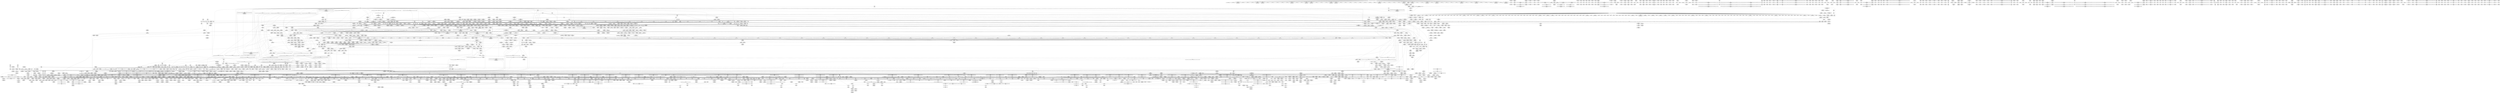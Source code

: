 digraph {
	CE0x6698200 [shape=record,shape=Mrecord,label="{CE0x6698200|i64*_getelementptr_inbounds_(_5_x_i64_,_5_x_i64_*___llvm_gcov_ctr32134,_i64_0,_i64_3)|*Constant*|*SummSink*}"]
	CE0x66d2240 [shape=record,shape=Mrecord,label="{CE0x66d2240|tomoyo_path_permission:_param_type|security/tomoyo/file.c,567|*SummSink*}"]
	CE0x82686e0 [shape=record,shape=Mrecord,label="{CE0x82686e0|tomoyo_domain:_tmp10|security/tomoyo/common.h,1205|*SummSink*}"]
	CE0x6b59dc0 [shape=record,shape=Mrecord,label="{CE0x6b59dc0|VOIDTB_TE:_CE_307,308_}"]
	CE0x5a148c0 [shape=record,shape=Mrecord,label="{CE0x5a148c0|tomoyo_audit_path_log:_arrayidx|security/tomoyo/file.c,167|*SummSource*}"]
	CE0x6702d90 [shape=record,shape=Mrecord,label="{CE0x6702d90|get_current:_tmp4|./arch/x86/include/asm/current.h,14|*SummSource*}"]
	CE0x808c3e0 [shape=record,shape=Mrecord,label="{CE0x808c3e0|tomoyo_path_permission:_tmp21|security/tomoyo/file.c,573|*SummSink*}"]
	CE0x56cd190 [shape=record,shape=Mrecord,label="{CE0x56cd190|tomoyo_const_part_length:_if.then27|*SummSink*}"]
	CE0x695f680 [shape=record,shape=Mrecord,label="{CE0x695f680|tomoyo_const_part_length:_filename.addr.0|*SummSink*}"]
	CE0x69ffdd0 [shape=record,shape=Mrecord,label="{CE0x69ffdd0|tomoyo_path_permission:_path|security/tomoyo/file.c,568|*SummSink*}"]
	CE0x5b76750 [shape=record,shape=Mrecord,label="{CE0x5b76750|GLOBAL:_tomoyo_read_lock|*Constant*|*SummSource*}"]
	CE0x58e1eb0 [shape=record,shape=Mrecord,label="{CE0x58e1eb0|tomoyo_audit_path_log:_path2|security/tomoyo/file.c,169|*SummSink*}"]
	CE0x5a9e2d0 [shape=record,shape=Mrecord,label="{CE0x5a9e2d0|tomoyo_audit_path_log:_r|Function::tomoyo_audit_path_log&Arg::r::|*SummSink*}"]
	CE0x759e4b0 [shape=record,shape=Mrecord,label="{CE0x759e4b0|_ret_void,_!dbg_!38908|include/linux/rcupdate.h,419|*SummSink*}"]
	CE0x684b960 [shape=record,shape=Mrecord,label="{CE0x684b960|tomoyo_fill_path_info:_tmp2|*LoadInst*|security/tomoyo/util.c,663}"]
	CE0x65ac350 [shape=record,shape=Mrecord,label="{CE0x65ac350|tomoyo_get_mode:_tmp21|security/tomoyo/util.c,985|*SummSink*}"]
	CE0x6a01fd0 [shape=record,shape=Mrecord,label="{CE0x6a01fd0|__llvm_gcov_indirect_counter_increment:_entry}"]
	CE0x4ceb530 [shape=record,shape=Mrecord,label="{CE0x4ceb530|tomoyo_const_part_length:_if.end}"]
	CE0x58c03f0 [shape=record,shape=Mrecord,label="{CE0x58c03f0|VOIDTB_TE:_CE_144,145_}"]
	CE0x6767700 [shape=record,shape=Mrecord,label="{CE0x6767700|tomoyo_path_perm:_tmp28|security/tomoyo/file.c,815}"]
	CE0x57c1e50 [shape=record,shape=Mrecord,label="{CE0x57c1e50|i8_6|*Constant*|*SummSource*}"]
	CE0x6b78dd0 [shape=record,shape=Mrecord,label="{CE0x6b78dd0|tomoyo_fill_path_info:_tmp2|*LoadInst*|security/tomoyo/util.c,663}"]
	CE0x6941400 [shape=record,shape=Mrecord,label="{CE0x6941400|i32_2|*Constant*}"]
	CE0x5704940 [shape=record,shape=Mrecord,label="{CE0x5704940|tomoyo_path_perm:_cmp|security/tomoyo/file.c,798}"]
	CE0x5976ea0 [shape=record,shape=Mrecord,label="{CE0x5976ea0|tomoyo_get_mode:_tmp19|security/tomoyo/util.c,985|*SummSource*}"]
	CE0x694e910 [shape=record,shape=Mrecord,label="{CE0x694e910|tomoyo_add_slash:_name|security/tomoyo/file.c,136|*SummSink*}"]
	CE0x582b8e0 [shape=record,shape=Mrecord,label="{CE0x582b8e0|tomoyo_const_part_length:_tmp3|security/tomoyo/util.c,624|*SummSource*}"]
	CE0x659e7c0 [shape=record,shape=Mrecord,label="{CE0x659e7c0|i32_8|*Constant*}"]
	CE0x7f8a6e0 [shape=record,shape=Mrecord,label="{CE0x7f8a6e0|tomoyo_fill_path_info:_arrayidx|security/tomoyo/util.c,667}"]
	CE0x6aa92f0 [shape=record,shape=Mrecord,label="{CE0x6aa92f0|i64*_getelementptr_inbounds_(_6_x_i64_,_6_x_i64_*___llvm_gcov_ctr25,_i64_0,_i64_0)|*Constant*|*SummSource*}"]
	CE0x7fd02c0 [shape=record,shape=Mrecord,label="{CE0x7fd02c0|tomoyo_domain:_tmp9|security/tomoyo/common.h,1205|*SummSource*}"]
	CE0x4c56770 [shape=record,shape=Mrecord,label="{CE0x4c56770|i8*_null|*Constant*|*SummSink*}"]
	CE0x66af900 [shape=record,shape=Mrecord,label="{CE0x66af900|tomoyo_path_permission:_do.body}"]
	CE0x65abf20 [shape=record,shape=Mrecord,label="{CE0x65abf20|tomoyo_get_mode:_tmp20|security/tomoyo/util.c,985|*SummSink*}"]
	CE0x4a16950 [shape=record,shape=Mrecord,label="{CE0x4a16950|COLLAPSED:_SGIRE_.str7_private_unnamed_addr_constant_10_x_i8_c_anonymous_00_,_align_1:_elem_0:default:}"]
	CE0x64f5860 [shape=record,shape=Mrecord,label="{CE0x64f5860|i64*_getelementptr_inbounds_(_12_x_i64_,_12_x_i64_*___llvm_gcov_ctr31133,_i64_0,_i64_6)|*Constant*}"]
	CE0x809b2e0 [shape=record,shape=Mrecord,label="{CE0x809b2e0|_ret_void,_!dbg_!38929|security/tomoyo/util.c,670|*SummSource*}"]
	CE0x669d0e0 [shape=record,shape=Mrecord,label="{CE0x669d0e0|tomoyo_path_permission:_tmp3|*LoadInst*|security/tomoyo/file.c,564|*SummSource*}"]
	CE0x808dce0 [shape=record,shape=Mrecord,label="{CE0x808dce0|tomoyo_const_part_length:_entry|*SummSink*}"]
	CE0x57e53d0 [shape=record,shape=Mrecord,label="{CE0x57e53d0|tomoyo_init_request_info:_domain|Function::tomoyo_init_request_info&Arg::domain::|*SummSource*}"]
	CE0x6b59a70 [shape=record,shape=Mrecord,label="{CE0x6b59a70|VOIDTB_TE:_CE_156,157_}"]
	CE0x577ec00 [shape=record,shape=Mrecord,label="{CE0x577ec00|tomoyo_init_request_info:_tmp13|*LoadInst*|security/tomoyo/util.c,1011|*SummSink*}"]
	CE0x5933ef0 [shape=record,shape=Mrecord,label="{CE0x5933ef0|__llvm_gcov_indirect_counter_increment114:_counters|Function::__llvm_gcov_indirect_counter_increment114&Arg::counters::}"]
	CE0x578bcd0 [shape=record,shape=Mrecord,label="{CE0x578bcd0|tomoyo_fill_path_info:_tmp9|security/tomoyo/util.c,667}"]
	CE0x68e5520 [shape=record,shape=Mrecord,label="{CE0x68e5520|0:_i8,_array:_GCRE_tomoyo_index2category_constant_39_x_i8_c_00_00_00_00_00_00_00_00_00_00_00_00_00_00_00_00_00_00_00_00_00_00_00_01_01_01_01_01_01_01_01_01_01_01_01_01_01_01_02_,_align_16:_elem_36::|security/tomoyo/util.c,983}"]
	CE0x4babfe0 [shape=record,shape=Mrecord,label="{CE0x4babfe0|i64_3|*Constant*|*SummSource*}"]
	CE0x57429f0 [shape=record,shape=Mrecord,label="{CE0x57429f0|128:_i8*,_1208:_%struct.file*,_:_CMRE_23,24_}"]
	CE0x4be48c0 [shape=record,shape=Mrecord,label="{CE0x4be48c0|tomoyo_path_permission:_tmp2|security/tomoyo/file.c,563|*SummSource*}"]
	CE0x4c913c0 [shape=record,shape=Mrecord,label="{CE0x4c913c0|_call_void_mcount()_#3|*SummSink*}"]
	CE0x4c39a40 [shape=record,shape=Mrecord,label="{CE0x4c39a40|tomoyo_const_part_length:_cmp21|security/tomoyo/util.c,644|*SummSource*}"]
	CE0x6679bd0 [shape=record,shape=Mrecord,label="{CE0x6679bd0|_call_void_mcount()_#3}"]
	CE0x4da8230 [shape=record,shape=Mrecord,label="{CE0x4da8230|_ret_i32_%call,_!dbg_!38907|include/linux/srcu.h,223|*SummSource*}"]
	CE0x66646e0 [shape=record,shape=Mrecord,label="{CE0x66646e0|i64*_getelementptr_inbounds_(_31_x_i64_,_31_x_i64_*___llvm_gcov_ctr43150,_i64_0,_i64_28)|*Constant*}"]
	CE0x6adc9a0 [shape=record,shape=Mrecord,label="{CE0x6adc9a0|i64*_getelementptr_inbounds_(_6_x_i64_,_6_x_i64_*___llvm_gcov_ctr25,_i64_0,_i64_0)|*Constant*|*SummSink*}"]
	CE0x6b86730 [shape=record,shape=Mrecord,label="{CE0x6b86730|tomoyo_fill_path_info:_name1|security/tomoyo/util.c,663|*SummSink*}"]
	CE0x6856120 [shape=record,shape=Mrecord,label="{CE0x6856120|_call_void_mcount()_#3}"]
	CE0x823d720 [shape=record,shape=Mrecord,label="{CE0x823d720|tomoyo_get_mode:_profile|Function::tomoyo_get_mode&Arg::profile::}"]
	CE0x5704130 [shape=record,shape=Mrecord,label="{CE0x5704130|tomoyo_init_request_info:_index|Function::tomoyo_init_request_info&Arg::index::|*SummSource*}"]
	CE0x5a0a990 [shape=record,shape=Mrecord,label="{CE0x5a0a990|tomoyo_const_part_length:_tmp29|security/tomoyo/util.c,641|*SummSink*}"]
	CE0x6a0f4f0 [shape=record,shape=Mrecord,label="{CE0x6a0f4f0|tomoyo_get_realpath:_tmp7|security/tomoyo/file.c,152|*SummSink*}"]
	CE0x80928f0 [shape=record,shape=Mrecord,label="{CE0x80928f0|tomoyo_path_permission:_tmp22|security/tomoyo/file.c,574}"]
	CE0x6b71410 [shape=record,shape=Mrecord,label="{CE0x6b71410|tomoyo_add_slash:_bb}"]
	CE0x659e460 [shape=record,shape=Mrecord,label="{CE0x659e460|tomoyo_init_request_info:_mode|security/tomoyo/util.c,1010|*SummSink*}"]
	CE0x6ad4e20 [shape=record,shape=Mrecord,label="{CE0x6ad4e20|rcu_lock_release:_tmp|*SummSource*}"]
	CE0x57e2e00 [shape=record,shape=Mrecord,label="{CE0x57e2e00|tomoyo_path_perm:_cmp|security/tomoyo/file.c,798|*SummSource*}"]
	CE0x4d4d430 [shape=record,shape=Mrecord,label="{CE0x4d4d430|tomoyo_path_perm:_tmp12|security/tomoyo/file.c,799}"]
	CE0x6974180 [shape=record,shape=Mrecord,label="{CE0x6974180|i64*_getelementptr_inbounds_(_25_x_i64_,_25_x_i64_*___llvm_gcov_ctr11,_i64_0,_i64_6)|*Constant*}"]
	CE0x6759290 [shape=record,shape=Mrecord,label="{CE0x6759290|tomoyo_path_perm:_tmp27|security/tomoyo/file.c,814|*SummSource*}"]
	CE0x4b554f0 [shape=record,shape=Mrecord,label="{CE0x4b554f0|i64*_getelementptr_inbounds_(_2_x_i64_,_2_x_i64_*___llvm_gcov_ctr24208,_i64_0,_i64_0)|*Constant*|*SummSink*}"]
	CE0x80e2890 [shape=record,shape=Mrecord,label="{CE0x80e2890|tomoyo_const_part_length:_if.end|*SummSink*}"]
	CE0x4ce21a0 [shape=record,shape=Mrecord,label="{CE0x4ce21a0|tomoyo_path_rmdir:_dentry|Function::tomoyo_path_rmdir&Arg::dentry::|*SummSource*}"]
	CE0x4da7a90 [shape=record,shape=Mrecord,label="{CE0x4da7a90|srcu_read_lock:_sp|Function::srcu_read_lock&Arg::sp::|*SummSink*}"]
	CE0x58837e0 [shape=record,shape=Mrecord,label="{CE0x58837e0|i64*_getelementptr_inbounds_(_10_x_i64_,_10_x_i64_*___llvm_gcov_ctr34,_i64_0,_i64_3)|*Constant*|*SummSink*}"]
	CE0x69c1610 [shape=record,shape=Mrecord,label="{CE0x69c1610|tomoyo_path_permission:_path7|security/tomoyo/file.c,569|*SummSource*}"]
	CE0x4ceb490 [shape=record,shape=Mrecord,label="{CE0x4ceb490|tomoyo_const_part_length:_if.then|*SummSink*}"]
	CE0x4c26d80 [shape=record,shape=Mrecord,label="{CE0x4c26d80|tomoyo_path_permission:_tmp9|security/tomoyo/file.c,565|*SummSink*}"]
	CE0x594e920 [shape=record,shape=Mrecord,label="{CE0x594e920|tomoyo_path_perm:_frombool|security/tomoyo/file.c,800|*SummSource*}"]
	CE0x4d336c0 [shape=record,shape=Mrecord,label="{CE0x4d336c0|tomoyo_path_rmdir:_mnt1|security/tomoyo/tomoyo.c,206}"]
	CE0x7f754b0 [shape=record,shape=Mrecord,label="{CE0x7f754b0|tomoyo_get_mode:_arrayidx8|security/tomoyo/util.c,983|*SummSource*}"]
	CE0x58e2530 [shape=record,shape=Mrecord,label="{CE0x58e2530|tomoyo_get_mode:_and|security/tomoyo/util.c,987}"]
	CE0x66eb840 [shape=record,shape=Mrecord,label="{CE0x66eb840|tomoyo_path_perm:_tmp9|security/tomoyo/file.c,797}"]
	CE0x6817c80 [shape=record,shape=Mrecord,label="{CE0x6817c80|COLLAPSED:_GCMRE___llvm_gcov_ctr31133_internal_global_12_x_i64_zeroinitializer:_elem_0:default:}"]
	CE0x82a4fa0 [shape=record,shape=Mrecord,label="{CE0x82a4fa0|i64*_getelementptr_inbounds_(_2_x_i64_,_2_x_i64_*___llvm_gcov_ctr22,_i64_0,_i64_0)|*Constant*|*SummSink*}"]
	CE0x65d1fe0 [shape=record,shape=Mrecord,label="{CE0x65d1fe0|tomoyo_path_permission:_tmp12|security/tomoyo/file.c,566|*SummSource*}"]
	CE0x56d5640 [shape=record,shape=Mrecord,label="{CE0x56d5640|tomoyo_path_perm:_obj|security/tomoyo/file.c, 788}"]
	CE0x59894a0 [shape=record,shape=Mrecord,label="{CE0x59894a0|tomoyo_init_request_info:_tmp3|security/tomoyo/util.c,1004|*SummSource*}"]
	CE0x6b737d0 [shape=record,shape=Mrecord,label="{CE0x6b737d0|__llvm_gcov_indirect_counter_increment:_pred}"]
	CE0x8046100 [shape=record,shape=Mrecord,label="{CE0x8046100|_call_void_mcount()_#3|*SummSource*}"]
	CE0x7fcef10 [shape=record,shape=Mrecord,label="{CE0x7fcef10|tomoyo_fill_path_info:_tmp8|security/tomoyo/util.c,667}"]
	CE0x5893f00 [shape=record,shape=Mrecord,label="{CE0x5893f00|_ret_void,_!dbg_!38907|include/linux/srcu.h,238|*SummSource*}"]
	CE0x6664600 [shape=record,shape=Mrecord,label="{CE0x6664600|i64**_getelementptr_inbounds_(_3_x_i64*_,_3_x_i64*_*___llvm_gcda_edge_table44,_i64_0,_i64_0)|*Constant*|*SummSource*}"]
	CE0x7589bc0 [shape=record,shape=Mrecord,label="{CE0x7589bc0|srcu_read_unlock:_idx|Function::srcu_read_unlock&Arg::idx::|*SummSource*}"]
	CE0x68d3f90 [shape=record,shape=Mrecord,label="{CE0x68d3f90|i64*_getelementptr_inbounds_(_6_x_i64_,_6_x_i64_*___llvm_gcov_ctr26,_i64_0,_i64_3)|*Constant*|*SummSink*}"]
	CE0x8022d20 [shape=record,shape=Mrecord,label="{CE0x8022d20|i64_13|*Constant*}"]
	CE0x57d44e0 [shape=record,shape=Mrecord,label="{CE0x57d44e0|tomoyo_domain:_tmp17|security/tomoyo/common.h,1205|*SummSink*}"]
	CE0x80a2980 [shape=record,shape=Mrecord,label="{CE0x80a2980|tomoyo_path_perm:_tmp35|security/tomoyo/file.c,821}"]
	CE0x5804e10 [shape=record,shape=Mrecord,label="{CE0x5804e10|0:_%struct.tomoyo_obj_info*,_16:_%struct.tomoyo_domain_info*,_24:_%struct.tomoyo_path_info*,_40:_i8,_72:_i8,_75:_i8,_76:_i8,_77:_i8,_:_SCMRE_32,33_}"]
	CE0x5a73fc0 [shape=record,shape=Mrecord,label="{CE0x5a73fc0|__llvm_gcov_indirect_counter_increment:_bb|*SummSource*}"]
	CE0x65acb00 [shape=record,shape=Mrecord,label="{CE0x65acb00|i64*_getelementptr_inbounds_(_12_x_i64_,_12_x_i64_*___llvm_gcov_ctr31133,_i64_0,_i64_9)|*Constant*|*SummSource*}"]
	CE0x8001060 [shape=record,shape=Mrecord,label="{CE0x8001060|tomoyo_path_perm:_error.0|*SummSink*}"]
	CE0x6b739c0 [shape=record,shape=Mrecord,label="{CE0x6b739c0|__llvm_gcov_indirect_counter_increment:_tmp}"]
	CE0x686ba50 [shape=record,shape=Mrecord,label="{CE0x686ba50|tomoyo_const_part_length:_tmp24|security/tomoyo/util.c,640|*SummSource*}"]
	CE0x80d1b30 [shape=record,shape=Mrecord,label="{CE0x80d1b30|tomoyo_path_permission:_tmp23|security/tomoyo/file.c,574|*SummSource*}"]
	CE0x4ce1ca0 [shape=record,shape=Mrecord,label="{CE0x4ce1ca0|i8_0|*Constant*|*SummSink*}"]
	CE0x82abdc0 [shape=record,shape=Mrecord,label="{CE0x82abdc0|tomoyo_audit_path_log:_path2|security/tomoyo/file.c,169|*SummSource*}"]
	CE0x6a169c0 [shape=record,shape=Mrecord,label="{CE0x6a169c0|tomoyo_get_realpath:_name1|security/tomoyo/file.c,151|*SummSink*}"]
	CE0x828ff90 [shape=record,shape=Mrecord,label="{CE0x828ff90|tomoyo_domain:_tmp11|security/tomoyo/common.h,1205|*SummSink*}"]
	CE0x59aa120 [shape=record,shape=Mrecord,label="{CE0x59aa120|0:_%struct.tomoyo_obj_info*,_16:_%struct.tomoyo_domain_info*,_24:_%struct.tomoyo_path_info*,_40:_i8,_72:_i8,_75:_i8,_76:_i8,_77:_i8,_:_SCMRE_60,61_}"]
	CE0x59f5f90 [shape=record,shape=Mrecord,label="{CE0x59f5f90|GLOBAL:_tomoyo_profile|*Constant*|*SummSink*}"]
	CE0x666f230 [shape=record,shape=Mrecord,label="{CE0x666f230|tomoyo_get_mode:_conv10|security/tomoyo/util.c,985|*SummSink*}"]
	CE0x4c40120 [shape=record,shape=Mrecord,label="{CE0x4c40120|tomoyo_const_part_length:_if.end28|*SummSource*}"]
	CE0x4b0a560 [shape=record,shape=Mrecord,label="{CE0x4b0a560|tomoyo_get_mode:_tmp25|security/tomoyo/util.c,987|*SummSink*}"]
	CE0x6607ae0 [shape=record,shape=Mrecord,label="{CE0x6607ae0|GLOBAL:_lockdep_rcu_suspicious|*Constant*|*SummSink*}"]
	CE0x68d3990 [shape=record,shape=Mrecord,label="{CE0x68d3990|tomoyo_fill_path_info:_conv3|security/tomoyo/util.c,666|*SummSink*}"]
	CE0x6adc870 [shape=record,shape=Mrecord,label="{CE0x6adc870|i64*_null|*Constant*|*SummSink*}"]
	CE0x66e3000 [shape=record,shape=Mrecord,label="{CE0x66e3000|srcu_read_lock:_tmp1|*SummSink*}"]
	CE0x82401c0 [shape=record,shape=Mrecord,label="{CE0x82401c0|rcu_lock_release:_map|Function::rcu_lock_release&Arg::map::|*SummSink*}"]
	CE0x597e370 [shape=record,shape=Mrecord,label="{CE0x597e370|i32_55|*Constant*|*SummSource*}"]
	CE0x67623d0 [shape=record,shape=Mrecord,label="{CE0x67623d0|tomoyo_path_perm:_tmp25|security/tomoyo/file.c,814}"]
	CE0x6828310 [shape=record,shape=Mrecord,label="{CE0x6828310|tomoyo_path_permission:_type|security/tomoyo/file.c,563|*SummSink*}"]
	CE0x4c565b0 [shape=record,shape=Mrecord,label="{CE0x4c565b0|i8*_null|*Constant*|*SummSource*}"]
	CE0x5a0af80 [shape=record,shape=Mrecord,label="{CE0x5a0af80|tomoyo_fill_path_info:_tmp4|security/tomoyo/util.c,667}"]
	CE0x58c0980 [shape=record,shape=Mrecord,label="{CE0x58c0980|rcu_lock_release:_tmp4|include/linux/rcupdate.h,423}"]
	CE0x6909cc0 [shape=record,shape=Mrecord,label="{CE0x6909cc0|srcu_read_unlock:_tmp|*SummSink*}"]
	CE0x7fdeec0 [shape=record,shape=Mrecord,label="{CE0x7fdeec0|__llvm_gcov_indirect_counter_increment:_tmp6|*SummSource*}"]
	CE0x4aa2b60 [shape=record,shape=Mrecord,label="{CE0x4aa2b60|tomoyo_get_mode:_arrayidx|security/tomoyo/util.c,981|*SummSink*}"]
	CE0x58b3a80 [shape=record,shape=Mrecord,label="{CE0x58b3a80|i32_1|*Constant*}"]
	CE0x8034b70 [shape=record,shape=Mrecord,label="{CE0x8034b70|tomoyo_path_perm:_tmp46|security/tomoyo/file.c,827|*SummSink*}"]
	CE0x581bb00 [shape=record,shape=Mrecord,label="{CE0x581bb00|GLOBAL:___llvm_gcov_ctr43150|Global_var:__llvm_gcov_ctr43150|*SummSink*}"]
	CE0x7fbd830 [shape=record,shape=Mrecord,label="{CE0x7fbd830|GLOBAL:_tomoyo_encode|*Constant*}"]
	CE0x65d23c0 [shape=record,shape=Mrecord,label="{CE0x65d23c0|tomoyo_domain:_tobool1|security/tomoyo/common.h,1205|*SummSink*}"]
	CE0x5a9dc00 [shape=record,shape=Mrecord,label="{CE0x5a9dc00|tomoyo_audit_path_log:_entry|*SummSource*}"]
	CE0x4a6fd20 [shape=record,shape=Mrecord,label="{CE0x4a6fd20|tomoyo_get_mode:_tmp4|security/tomoyo/util.c,978|*SummSource*}"]
	CE0x664eaa0 [shape=record,shape=Mrecord,label="{CE0x664eaa0|tomoyo_get_mode:_entry|*SummSource*}"]
	CE0x4c563a0 [shape=record,shape=Mrecord,label="{CE0x4c563a0|tomoyo_path_perm:_path|Function::tomoyo_path_perm&Arg::path::|*SummSource*}"]
	CE0x654a810 [shape=record,shape=Mrecord,label="{CE0x654a810|128:_i8*,_1208:_%struct.file*,_:_CMRE_40,41_}"]
	CE0x7ff9da0 [shape=record,shape=Mrecord,label="{CE0x7ff9da0|VOIDTB_TE:_CE_209,210_}"]
	CE0x66bf580 [shape=record,shape=Mrecord,label="{CE0x66bf580|128:_i8*,_1208:_%struct.file*,_:_CMRE_16,20_|*MultipleSource*|security/tomoyo/common.h,1205|security/tomoyo/common.h,1205}"]
	CE0x6a08430 [shape=record,shape=Mrecord,label="{CE0x6a08430|i64**_getelementptr_inbounds_(_3_x_i64*_,_3_x_i64*_*___llvm_gcda_edge_table,_i64_0,_i64_0)|*Constant*|*SummSink*}"]
	CE0x4bddf40 [shape=record,shape=Mrecord,label="{CE0x4bddf40|tomoyo_path_rmdir:_entry|*SummSink*}"]
	CE0x56c2dc0 [shape=record,shape=Mrecord,label="{CE0x56c2dc0|tomoyo_const_part_length:_tmp8|security/tomoyo/util.c,626|*SummSink*}"]
	CE0x57d4a60 [shape=record,shape=Mrecord,label="{CE0x57d4a60|tomoyo_domain:_tmp18|security/tomoyo/common.h,1205|*SummSink*}"]
	CE0x6981820 [shape=record,shape=Mrecord,label="{CE0x6981820|tomoyo_path_perm:_tmp17|security/tomoyo/file.c,804}"]
	CE0x8293c70 [shape=record,shape=Mrecord,label="{CE0x8293c70|tomoyo_get_mode:_tmp6|security/tomoyo/util.c,978|*SummSink*}"]
	CE0x5895940 [shape=record,shape=Mrecord,label="{CE0x5895940|GLOBAL:___llvm_gcov_ctr32134|Global_var:__llvm_gcov_ctr32134|*SummSink*}"]
	CE0x6a5c520 [shape=record,shape=Mrecord,label="{CE0x6a5c520|%struct.lockdep_map*_null|*Constant*}"]
	CE0x808c190 [shape=record,shape=Mrecord,label="{CE0x808c190|tomoyo_path_permission:_tmp21|security/tomoyo/file.c,573}"]
	CE0x808c730 [shape=record,shape=Mrecord,label="{CE0x808c730|i64*_getelementptr_inbounds_(_10_x_i64_,_10_x_i64_*___llvm_gcov_ctr34,_i64_0,_i64_8)|*Constant*}"]
	CE0x59c3770 [shape=record,shape=Mrecord,label="{CE0x59c3770|tomoyo_get_mode:_tmp12|security/tomoyo/util.c,982|*SummSink*}"]
	CE0x57d9ff0 [shape=record,shape=Mrecord,label="{CE0x57d9ff0|VOIDTB_TE:_CE_288,296_|Function::tomoyo_path_rmdir&Arg::dentry::}"]
	CE0x4d338d0 [shape=record,shape=Mrecord,label="{CE0x4d338d0|i8*_null|*Constant*}"]
	CE0x65f50d0 [shape=record,shape=Mrecord,label="{CE0x65f50d0|tomoyo_path_perm:_if.end26}"]
	CE0x8122f70 [shape=record,shape=Mrecord,label="{CE0x8122f70|tomoyo_path_perm:_symlink_target|security/tomoyo/file.c, 794}"]
	CE0x7fe1340 [shape=record,shape=Mrecord,label="{CE0x7fe1340|tomoyo_get_realpath:_if.end|*SummSink*}"]
	CE0x589a660 [shape=record,shape=Mrecord,label="{CE0x589a660|tomoyo_path_permission:_conv|security/tomoyo/file.c,564|*SummSource*}"]
	CE0x4d43e70 [shape=record,shape=Mrecord,label="{CE0x4d43e70|_call_void_rcu_lock_acquire(%struct.lockdep_map*_%dep_map)_#9,_!dbg_!38906|include/linux/srcu.h,222}"]
	CE0x807d050 [shape=record,shape=Mrecord,label="{CE0x807d050|_call_void_kfree(i8*_%tmp41)_#9,_!dbg_!38964|security/tomoyo/file.c,824|*SummSource*}"]
	CE0x579da00 [shape=record,shape=Mrecord,label="{CE0x579da00|i64**_getelementptr_inbounds_(_3_x_i64*_,_3_x_i64*_*___llvm_gcda_edge_table44,_i64_0,_i64_1)|*Constant*}"]
	CE0x6a16840 [shape=record,shape=Mrecord,label="{CE0x6a16840|tomoyo_get_realpath:_name1|security/tomoyo/file.c,151|*SummSource*}"]
	CE0x5a2bd50 [shape=record,shape=Mrecord,label="{CE0x5a2bd50|0:_%struct.tomoyo_obj_info*,_16:_%struct.tomoyo_domain_info*,_24:_%struct.tomoyo_path_info*,_40:_i8,_72:_i8,_75:_i8,_76:_i8,_77:_i8,_:_SCMRE_47,48_}"]
	CE0x4d92830 [shape=record,shape=Mrecord,label="{CE0x4d92830|tomoyo_init_request_info:_tmp5|security/tomoyo/util.c,1004}"]
	CE0x6647bd0 [shape=record,shape=Mrecord,label="{CE0x6647bd0|i32_9|*Constant*}"]
	CE0x808d790 [shape=record,shape=Mrecord,label="{CE0x808d790|tomoyo_path_permission:_domain|security/tomoyo/file.c,564}"]
	CE0x80fb2e0 [shape=record,shape=Mrecord,label="{CE0x80fb2e0|tomoyo_const_part_length:_tmp46|security/tomoyo/util.c,646|*SummSource*}"]
	CE0x66f30d0 [shape=record,shape=Mrecord,label="{CE0x66f30d0|tomoyo_path_perm:_if.then25|*SummSource*}"]
	CE0x7f89f60 [shape=record,shape=Mrecord,label="{CE0x7f89f60|tomoyo_read_unlock:_tmp1}"]
	CE0x807cb30 [shape=record,shape=Mrecord,label="{CE0x807cb30|tomoyo_path_perm:_name23|security/tomoyo/file.c,824|*SummSink*}"]
	CE0x6880250 [shape=record,shape=Mrecord,label="{CE0x6880250|tomoyo_fill_path_info:_conv|security/tomoyo/util.c,664|*SummSink*}"]
	CE0x5885520 [shape=record,shape=Mrecord,label="{CE0x5885520|tomoyo_get_realpath:_tobool|security/tomoyo/file.c,151|*SummSink*}"]
	CE0x596b4d0 [shape=record,shape=Mrecord,label="{CE0x596b4d0|rcu_lock_acquire:_bb}"]
	CE0x6546c20 [shape=record,shape=Mrecord,label="{CE0x6546c20|rcu_lock_acquire:___here|*SummSource*}"]
	CE0x659eab0 [shape=record,shape=Mrecord,label="{CE0x659eab0|tomoyo_path_perm:_if.end|*SummSource*}"]
	CE0x80e24c0 [shape=record,shape=Mrecord,label="{CE0x80e24c0|tomoyo_get_mode:_tmp2|security/tomoyo/util.c,978}"]
	CE0x6b59e30 [shape=record,shape=Mrecord,label="{CE0x6b59e30|VOIDTB_TE:_CE_309,310_}"]
	CE0x6585bb0 [shape=record,shape=Mrecord,label="{CE0x6585bb0|tomoyo_domain:_security|security/tomoyo/common.h,1205|*SummSource*}"]
	CE0x6590cd0 [shape=record,shape=Mrecord,label="{CE0x6590cd0|tomoyo_init_request_info:_if.then|*SummSource*}"]
	CE0x808bd50 [shape=record,shape=Mrecord,label="{CE0x808bd50|tomoyo_path_permission:_tmp20|security/tomoyo/file.c,573}"]
	CE0x8040c20 [shape=record,shape=Mrecord,label="{CE0x8040c20|tomoyo_add_slash:_tmp}"]
	CE0x4a145f0 [shape=record,shape=Mrecord,label="{CE0x4a145f0|i32_5|*Constant*}"]
	CE0x4c4ff60 [shape=record,shape=Mrecord,label="{CE0x4c4ff60|__llvm_gcov_indirect_counter_increment114:_tmp1|*SummSource*}"]
	CE0x7fcdfb0 [shape=record,shape=Mrecord,label="{CE0x7fcdfb0|tomoyo_const_part_length:_tmp17|security/tomoyo/util.c,627|*SummSink*}"]
	CE0x68686d0 [shape=record,shape=Mrecord,label="{CE0x68686d0|tomoyo_path_perm:_tmp2|security/tomoyo/file.c,787}"]
	CE0x5883af0 [shape=record,shape=Mrecord,label="{CE0x5883af0|tomoyo_path_permission:_tmp10|security/tomoyo/file.c,565|*SummSource*}"]
	CE0x692c0f0 [shape=record,shape=Mrecord,label="{CE0x692c0f0|tomoyo_add_slash:_name|security/tomoyo/file.c,136|*SummSource*}"]
	CE0x4c3f4b0 [shape=record,shape=Mrecord,label="{CE0x4c3f4b0|tomoyo_const_part_length:_cmp15|security/tomoyo/util.c,641}"]
	CE0x81328b0 [shape=record,shape=Mrecord,label="{CE0x81328b0|i64_5|*Constant*}"]
	CE0x5a13fa0 [shape=record,shape=Mrecord,label="{CE0x5a13fa0|tomoyo_const_part_length:_tmp27|security/tomoyo/util.c,641|*SummSource*}"]
	CE0x6ae0580 [shape=record,shape=Mrecord,label="{CE0x6ae0580|tomoyo_get_mode:_idxprom6|security/tomoyo/util.c,983|*SummSink*}"]
	CE0x6a8ef60 [shape=record,shape=Mrecord,label="{CE0x6a8ef60|tomoyo_path_permission:_filename|Function::tomoyo_path_permission&Arg::filename::|*SummSink*}"]
	CE0x80c5b20 [shape=record,shape=Mrecord,label="{CE0x80c5b20|tomoyo_const_part_length:_cmp25|security/tomoyo/util.c,644|*SummSink*}"]
	CE0x4d4da00 [shape=record,shape=Mrecord,label="{CE0x4d4da00|tomoyo_path_rmdir:_call|security/tomoyo/tomoyo.c,207|*SummSource*}"]
	CE0x67489f0 [shape=record,shape=Mrecord,label="{CE0x67489f0|i64*_getelementptr_inbounds_(_11_x_i64_,_11_x_i64_*___llvm_gcov_ctr54147,_i64_0,_i64_10)|*Constant*|*SummSink*}"]
	CE0x58f8310 [shape=record,shape=Mrecord,label="{CE0x58f8310|tomoyo_const_part_length:_tmp5|security/tomoyo/util.c,624|*SummSource*}"]
	CE0x6647150 [shape=record,shape=Mrecord,label="{CE0x6647150|tomoyo_get_mode:_index|Function::tomoyo_get_mode&Arg::index::|*SummSource*}"]
	CE0x692b890 [shape=record,shape=Mrecord,label="{CE0x692b890|tomoyo_add_slash:_tmp9|security/tomoyo/file.c,136|*SummSink*}"]
	CE0x7fd6350 [shape=record,shape=Mrecord,label="{CE0x7fd6350|VOIDTB_TE:_CE_223,224_}"]
	CE0x5a8ed70 [shape=record,shape=Mrecord,label="{CE0x5a8ed70|tomoyo_path_perm:_tmp22|security/tomoyo/file.c,810}"]
	CE0x664e2a0 [shape=record,shape=Mrecord,label="{CE0x664e2a0|tomoyo_init_request_info:_conv|security/tomoyo/util.c,1010|*SummSink*}"]
	CE0x693dbe0 [shape=record,shape=Mrecord,label="{CE0x693dbe0|i64*_getelementptr_inbounds_(_4_x_i64_,_4_x_i64_*___llvm_gcov_ctr24,_i64_0,_i64_2)|*Constant*}"]
	CE0x6657140 [shape=record,shape=Mrecord,label="{CE0x6657140|tomoyo_read_unlock:_bb}"]
	CE0x82abd00 [shape=record,shape=Mrecord,label="{CE0x82abd00|tomoyo_audit_path_log:_path2|security/tomoyo/file.c,169}"]
	CE0x6af3420 [shape=record,shape=Mrecord,label="{CE0x6af3420|__llvm_gcov_indirect_counter_increment:_tmp|*SummSink*}"]
	CE0x4b4bc40 [shape=record,shape=Mrecord,label="{CE0x4b4bc40|tomoyo_audit_path_log:_operation|security/tomoyo/file.c,168|*SummSink*}"]
	CE0x69930b0 [shape=record,shape=Mrecord,label="{CE0x69930b0|tomoyo_path_perm:_tmp20|security/tomoyo/file.c,805|*SummSource*}"]
	CE0x759f240 [shape=record,shape=Mrecord,label="{CE0x759f240|tomoyo_get_mode:_return}"]
	CE0x80584c0 [shape=record,shape=Mrecord,label="{CE0x80584c0|i64*_getelementptr_inbounds_(_12_x_i64_,_12_x_i64_*___llvm_gcov_ctr31133,_i64_0,_i64_3)|*Constant*}"]
	CE0x6996a40 [shape=record,shape=Mrecord,label="{CE0x6996a40|tomoyo_audit_path_log:_tmp7|security/tomoyo/file.c,169|*SummSource*}"]
	CE0x4b3dfd0 [shape=record,shape=Mrecord,label="{CE0x4b3dfd0|tomoyo_const_part_length:_tmp|*SummSink*}"]
	CE0x66070f0 [shape=record,shape=Mrecord,label="{CE0x66070f0|0:_i8*,_array:_GCRE_tomoyo_path_keyword_external_constant_11_x_i8*_:_elem_5::|security/tomoyo/file.c,167}"]
	CE0x4ce1fa0 [shape=record,shape=Mrecord,label="{CE0x4ce1fa0|tomoyo_path_rmdir:_path|security/tomoyo/tomoyo.c, 206}"]
	CE0x597ff50 [shape=record,shape=Mrecord,label="{CE0x597ff50|tomoyo_path_perm:_tmp3|security/tomoyo/file.c,788|*SummSource*}"]
	CE0x66d2540 [shape=record,shape=Mrecord,label="{CE0x66d2540|tomoyo_domain:_tobool|security/tomoyo/common.h,1205|*SummSource*}"]
	CE0x6609890 [shape=record,shape=Mrecord,label="{CE0x6609890|tomoyo_init_request_info:_tmp|*SummSink*}"]
	CE0x4c50cc0 [shape=record,shape=Mrecord,label="{CE0x4c50cc0|rcu_lock_acquire:_bb|*SummSink*}"]
	CE0x8094fb0 [shape=record,shape=Mrecord,label="{CE0x8094fb0|tomoyo_fill_path_info:_land.rhs|*SummSource*}"]
	CE0x4baba70 [shape=record,shape=Mrecord,label="{CE0x4baba70|tomoyo_get_mode:_call|security/tomoyo/util.c,980|*SummSource*}"]
	CE0x82afc60 [shape=record,shape=Mrecord,label="{CE0x82afc60|tomoyo_const_part_length:_tmp49|security/tomoyo/util.c,649|*SummSink*}"]
	CE0x69965f0 [shape=record,shape=Mrecord,label="{CE0x69965f0|tomoyo_audit_path_log:_name|security/tomoyo/file.c,169|*SummSink*}"]
	CE0x58a3940 [shape=record,shape=Mrecord,label="{CE0x58a3940|tomoyo_read_lock:_bb}"]
	CE0x6a9eb90 [shape=record,shape=Mrecord,label="{CE0x6a9eb90|tomoyo_const_part_length:_sw.epilog|*SummSink*}"]
	CE0x660a380 [shape=record,shape=Mrecord,label="{CE0x660a380|i64*_getelementptr_inbounds_(_5_x_i64_,_5_x_i64_*___llvm_gcov_ctr32134,_i64_0,_i64_3)|*Constant*|*SummSource*}"]
	CE0x6b60940 [shape=record,shape=Mrecord,label="{CE0x6b60940|tomoyo_get_mode:_tmp10|security/tomoyo/util.c,982|*SummSource*}"]
	CE0x6a2ca10 [shape=record,shape=Mrecord,label="{CE0x6a2ca10|VOIDTB_TE:_CE_203,204_}"]
	CE0x67593e0 [shape=record,shape=Mrecord,label="{CE0x67593e0|tomoyo_path_perm:_tmp27|security/tomoyo/file.c,814|*SummSink*}"]
	CE0x4c26b00 [shape=record,shape=Mrecord,label="{CE0x4c26b00|GLOBAL:___llvm_gcov_ctr34|Global_var:__llvm_gcov_ctr34|*SummSource*}"]
	CE0x6a3df50 [shape=record,shape=Mrecord,label="{CE0x6a3df50|i64*_getelementptr_inbounds_(_10_x_i64_,_10_x_i64_*___llvm_gcov_ctr34,_i64_0,_i64_5)|*Constant*}"]
	CE0x8118920 [shape=record,shape=Mrecord,label="{CE0x8118920|tomoyo_fill_path_info:_ptr|Function::tomoyo_fill_path_info&Arg::ptr::|*SummSource*}"]
	CE0x8022a70 [shape=record,shape=Mrecord,label="{CE0x8022a70|tomoyo_path_perm:_name11|security/tomoyo/file.c,813}"]
	CE0x5777650 [shape=record,shape=Mrecord,label="{CE0x5777650|i64*_getelementptr_inbounds_(_25_x_i64_,_25_x_i64_*___llvm_gcov_ctr11,_i64_0,_i64_0)|*Constant*}"]
	CE0x6a4dab0 [shape=record,shape=Mrecord,label="{CE0x6a4dab0|tomoyo_audit_path_log:_tmp}"]
	CE0x58c5c00 [shape=record,shape=Mrecord,label="{CE0x58c5c00|_ret_void}"]
	CE0x6746bf0 [shape=record,shape=Mrecord,label="{CE0x6746bf0|%struct.lockdep_map*_null|*Constant*|*SummSource*}"]
	CE0x8109df0 [shape=record,shape=Mrecord,label="{CE0x8109df0|tomoyo_path_perm:_tmp36|security/tomoyo/file.c,822|*SummSink*}"]
	CE0x66e3480 [shape=record,shape=Mrecord,label="{CE0x66e3480|GLOBAL:_tomoyo_domain.__warned|Global_var:tomoyo_domain.__warned|*SummSource*}"]
	CE0x56cc6f0 [shape=record,shape=Mrecord,label="{CE0x56cc6f0|tomoyo_get_mode:_mode.0}"]
	CE0x69b06b0 [shape=record,shape=Mrecord,label="{CE0x69b06b0|GLOBAL:___llvm_gcov_global_state_pred|Global_var:__llvm_gcov_global_state_pred|*SummSink*}"]
	CE0x59fe6b0 [shape=record,shape=Mrecord,label="{CE0x59fe6b0|0:_%struct.tomoyo_obj_info*,_16:_%struct.tomoyo_domain_info*,_24:_%struct.tomoyo_path_info*,_40:_i8,_72:_i8,_75:_i8,_76:_i8,_77:_i8,_:_SCMRE_64,72_|*MultipleSource*|security/tomoyo/file.c, 787|security/tomoyo/file.c,787|Function::tomoyo_init_request_info&Arg::r::|security/tomoyo/file.c,800}"]
	CE0x59896e0 [shape=record,shape=Mrecord,label="{CE0x59896e0|i64_80|*Constant*}"]
	CE0x64e6b50 [shape=record,shape=Mrecord,label="{CE0x64e6b50|i64*_getelementptr_inbounds_(_5_x_i64_,_5_x_i64_*___llvm_gcov_ctr28130,_i64_0,_i64_4)|*Constant*|*SummSink*}"]
	CE0x59d3070 [shape=record,shape=Mrecord,label="{CE0x59d3070|tomoyo_read_lock:_entry}"]
	CE0x7f8ab30 [shape=record,shape=Mrecord,label="{CE0x7f8ab30|tomoyo_fill_path_info:_tmp|*SummSink*}"]
	CE0x692bbb0 [shape=record,shape=Mrecord,label="{CE0x692bbb0|tomoyo_add_slash:_tmp10|security/tomoyo/file.c,136}"]
	CE0x4b4f7a0 [shape=record,shape=Mrecord,label="{CE0x4b4f7a0|tomoyo_get_mode:_conv15|security/tomoyo/util.c,987|*SummSink*}"]
	CE0x7fd6790 [shape=record,shape=Mrecord,label="{CE0x7fd6790|VOIDTB_TE:_CE_248,256_|Function::tomoyo_path_rmdir&Arg::dentry::}"]
	CE0x82a5360 [shape=record,shape=Mrecord,label="{CE0x82a5360|tomoyo_init_request_info:_tmp8|security/tomoyo/util.c,1005|*SummSink*}"]
	CE0x4cbe660 [shape=record,shape=Mrecord,label="{CE0x4cbe660|8:_%struct.vfsmount*,_16:_%struct.dentry*,_168:_%struct.tomoyo_path_info*,_:_SCMRE_8,16_|*MultipleSource*|security/tomoyo/tomoyo.c,206|security/tomoyo/tomoyo.c, 206}"]
	CE0x823dc40 [shape=record,shape=Mrecord,label="{CE0x823dc40|tomoyo_path_perm:_out|*SummSource*}"]
	CE0x4bac470 [shape=record,shape=Mrecord,label="{CE0x4bac470|i64*_getelementptr_inbounds_(_5_x_i64_,_5_x_i64_*___llvm_gcov_ctr28130,_i64_0,_i64_3)|*Constant*}"]
	CE0x7f57c70 [shape=record,shape=Mrecord,label="{CE0x7f57c70|tomoyo_path_perm:_tmp52|security/tomoyo/file.c,829}"]
	CE0x65d0560 [shape=record,shape=Mrecord,label="{CE0x65d0560|tomoyo_const_part_length:_tmp51|security/tomoyo/util.c,651}"]
	CE0x4bdd6e0 [shape=record,shape=Mrecord,label="{CE0x4bdd6e0|_call_void_mcount()_#3|*SummSink*}"]
	CE0x67d6bc0 [shape=record,shape=Mrecord,label="{CE0x67d6bc0|__llvm_gcov_indirect_counter_increment:_exit|*SummSource*}"]
	CE0x7fbc230 [shape=record,shape=Mrecord,label="{CE0x7fbc230|tomoyo_path_perm:_tmp33|security/tomoyo/file.c,821|*SummSink*}"]
	CE0x6986e50 [shape=record,shape=Mrecord,label="{CE0x6986e50|i64_1|*Constant*}"]
	CE0x7ff97b0 [shape=record,shape=Mrecord,label="{CE0x7ff97b0|VOIDTB_TE:_CE_166,167_}"]
	CE0x825d330 [shape=record,shape=Mrecord,label="{CE0x825d330|tomoyo_init_request_info:_domain.addr.0}"]
	CE0x4ad05d0 [shape=record,shape=Mrecord,label="{CE0x4ad05d0|tomoyo_const_part_length:_tmp10|security/tomoyo/util.c,626}"]
	CE0x6aa9410 [shape=record,shape=Mrecord,label="{CE0x6aa9410|tomoyo_get_realpath:_tmp}"]
	CE0x4d4d4a0 [shape=record,shape=Mrecord,label="{CE0x4d4d4a0|tomoyo_path_perm:_tmp12|security/tomoyo/file.c,799|*SummSource*}"]
	CE0x68d38c0 [shape=record,shape=Mrecord,label="{CE0x68d38c0|tomoyo_add_slash:_tobool|security/tomoyo/file.c,131}"]
	CE0x669d230 [shape=record,shape=Mrecord,label="{CE0x669d230|tomoyo_path_permission:_tmp3|*LoadInst*|security/tomoyo/file.c,564|*SummSink*}"]
	CE0x6746b80 [shape=record,shape=Mrecord,label="{CE0x6746b80|GLOBAL:_lock_acquire|*Constant*|*SummSink*}"]
	CE0x58d1f90 [shape=record,shape=Mrecord,label="{CE0x58d1f90|tomoyo_get_mode:_ns|Function::tomoyo_get_mode&Arg::ns::}"]
	CE0x577b370 [shape=record,shape=Mrecord,label="{CE0x577b370|tomoyo_fill_path_info:_call|security/tomoyo/util.c,664}"]
	CE0x7fefd30 [shape=record,shape=Mrecord,label="{CE0x7fefd30|tomoyo_audit_path_log:_param1|security/tomoyo/file.c,169|*SummSink*}"]
	CE0x6a5c3c0 [shape=record,shape=Mrecord,label="{CE0x6a5c3c0|i32_2|*Constant*}"]
	CE0x6607690 [shape=record,shape=Mrecord,label="{CE0x6607690|i8*_getelementptr_inbounds_(_25_x_i8_,_25_x_i8_*_.str12,_i32_0,_i32_0)|*Constant*|*SummSource*}"]
	CE0x5a00e30 [shape=record,shape=Mrecord,label="{CE0x5a00e30|i32_3|*Constant*}"]
	CE0x582bac0 [shape=record,shape=Mrecord,label="{CE0x582bac0|_call_void_lock_acquire(%struct.lockdep_map*_%map,_i32_0,_i32_0,_i32_2,_i32_0,_%struct.lockdep_map*_null,_i64_ptrtoint_(i8*_blockaddress(_rcu_lock_acquire,_%__here)_to_i64))_#9,_!dbg_!38907|include/linux/rcupdate.h,418|*SummSource*}"]
	CE0x4c90b50 [shape=record,shape=Mrecord,label="{CE0x4c90b50|i64*_getelementptr_inbounds_(_12_x_i64_,_12_x_i64_*___llvm_gcov_ctr31133,_i64_0,_i64_3)|*Constant*|*SummSink*}"]
	CE0x5a0a4e0 [shape=record,shape=Mrecord,label="{CE0x5a0a4e0|i64_0|*Constant*}"]
	CE0x8041350 [shape=record,shape=Mrecord,label="{CE0x8041350|i64*_getelementptr_inbounds_(_5_x_i64_,_5_x_i64_*___llvm_gcov_ctr28130,_i64_0,_i64_3)|*Constant*|*SummSource*}"]
	CE0x6639020 [shape=record,shape=Mrecord,label="{CE0x6639020|tomoyo_path_perm:_sw.bb|*SummSink*}"]
	CE0x7f8a290 [shape=record,shape=Mrecord,label="{CE0x7f8a290|tomoyo_fill_path_info:_idxprom|security/tomoyo/util.c,667}"]
	CE0x69d7ad0 [shape=record,shape=Mrecord,label="{CE0x69d7ad0|i32_78|*Constant*}"]
	CE0x6b60190 [shape=record,shape=Mrecord,label="{CE0x6b60190|tomoyo_fill_path_info:_tmp13|*LoadInst*|security/tomoyo/util.c,668}"]
	CE0x690a800 [shape=record,shape=Mrecord,label="{CE0x690a800|tomoyo_path_permission:_conv|security/tomoyo/file.c,564}"]
	CE0x6981930 [shape=record,shape=Mrecord,label="{CE0x6981930|tomoyo_path_perm:_tmp17|security/tomoyo/file.c,804|*SummSource*}"]
	CE0x5ac9b90 [shape=record,shape=Mrecord,label="{CE0x5ac9b90|i32_47|*Constant*|*SummSink*}"]
	CE0x583d7b0 [shape=record,shape=Mrecord,label="{CE0x583d7b0|i64*_getelementptr_inbounds_(_25_x_i64_,_25_x_i64_*___llvm_gcov_ctr11,_i64_0,_i64_3)|*Constant*}"]
	CE0x6b70ae0 [shape=record,shape=Mrecord,label="{CE0x6b70ae0|tomoyo_add_slash:_tmp2|*LoadInst*|security/tomoyo/file.c,131}"]
	CE0x7f597a0 [shape=record,shape=Mrecord,label="{CE0x7f597a0|tomoyo_add_slash:_entry|*SummSource*}"]
	CE0x6626aa0 [shape=record,shape=Mrecord,label="{CE0x6626aa0|tomoyo_const_part_length:_incdec.ptr7|security/tomoyo/util.c,631|*SummSink*}"]
	CE0x6996d90 [shape=record,shape=Mrecord,label="{CE0x6996d90|tomoyo_audit_path_log:_call|security/tomoyo/file.c,167}"]
	CE0x5a14d80 [shape=record,shape=Mrecord,label="{CE0x5a14d80|tomoyo_get_mode:_tmp25|security/tomoyo/util.c,987}"]
	CE0x57d73c0 [shape=record,shape=Mrecord,label="{CE0x57d73c0|tomoyo_path_perm:_bb}"]
	CE0x6b5b190 [shape=record,shape=Mrecord,label="{CE0x6b5b190|tomoyo_fill_path_info:_arrayidx|security/tomoyo/util.c,667}"]
	CE0x67fed90 [shape=record,shape=Mrecord,label="{CE0x67fed90|tomoyo_add_slash:_tmp12|security/tomoyo/file.c,138}"]
	CE0x8290350 [shape=record,shape=Mrecord,label="{CE0x8290350|tomoyo_get_mode:_tmp5|security/tomoyo/util.c,978|*SummSink*}"]
	CE0x57e4fc0 [shape=record,shape=Mrecord,label="{CE0x57e4fc0|%struct.tomoyo_domain_info*_null|*Constant*}"]
	CE0x495ca00 [shape=record,shape=Mrecord,label="{CE0x495ca00|tomoyo_path_permission:_do.end|*SummSink*}"]
	CE0x4aa1ee0 [shape=record,shape=Mrecord,label="{CE0x4aa1ee0|i64_1|*Constant*}"]
	CE0x67cc740 [shape=record,shape=Mrecord,label="{CE0x67cc740|i64*_getelementptr_inbounds_(_6_x_i64_,_6_x_i64_*___llvm_gcov_ctr25,_i64_0,_i64_5)|*Constant*|*SummSource*}"]
	CE0x4ad1720 [shape=record,shape=Mrecord,label="{CE0x4ad1720|tomoyo_const_part_length:_tmp24|security/tomoyo/util.c,640}"]
	CE0x4c50e60 [shape=record,shape=Mrecord,label="{CE0x4c50e60|GLOBAL:_current_task|Global_var:current_task}"]
	CE0x57d2340 [shape=record,shape=Mrecord,label="{CE0x57d2340|_call_void___llvm_gcov_indirect_counter_increment114(i32*___llvm_gcov_global_state_pred45,_i64**_getelementptr_inbounds_(_3_x_i64*_,_3_x_i64*_*___llvm_gcda_edge_table44,_i64_0,_i64_1)),_!dbg_!38927|security/tomoyo/util.c,634|*SummSource*}"]
	CE0x582a990 [shape=record,shape=Mrecord,label="{CE0x582a990|i64*_getelementptr_inbounds_(_31_x_i64_,_31_x_i64_*___llvm_gcov_ctr43150,_i64_0,_i64_3)|*Constant*}"]
	CE0x6606e30 [shape=record,shape=Mrecord,label="{CE0x6606e30|0:_i8*,_array:_GCRE_tomoyo_path_keyword_external_constant_11_x_i8*_:_elem_1::|security/tomoyo/file.c,167}"]
	CE0x4ae70a0 [shape=record,shape=Mrecord,label="{CE0x4ae70a0|tomoyo_domain:_tmp15|security/tomoyo/common.h,1205|*SummSink*}"]
	CE0x69b0e80 [shape=record,shape=Mrecord,label="{CE0x69b0e80|tomoyo_path_perm:_obj7|security/tomoyo/file.c,806|*SummSource*}"]
	CE0x4be4a00 [shape=record,shape=Mrecord,label="{CE0x4be4a00|i64*_getelementptr_inbounds_(_2_x_i64_,_2_x_i64_*___llvm_gcov_ctr23,_i64_0,_i64_1)|*Constant*|*SummSink*}"]
	CE0x65913f0 [shape=record,shape=Mrecord,label="{CE0x65913f0|tomoyo_add_slash:_tmp4|security/tomoyo/file.c,131}"]
	CE0x5a4ae30 [shape=record,shape=Mrecord,label="{CE0x5a4ae30|0:_%struct.tomoyo_obj_info*,_16:_%struct.tomoyo_domain_info*,_24:_%struct.tomoyo_path_info*,_40:_i8,_72:_i8,_75:_i8,_76:_i8,_77:_i8,_:_SCMRE_43,44_}"]
	CE0x5976620 [shape=record,shape=Mrecord,label="{CE0x5976620|i64_8|*Constant*|*SummSink*}"]
	CE0x5a2e340 [shape=record,shape=Mrecord,label="{CE0x5a2e340|0:_i8*,_:_SCMRE_12,14_|*MultipleSource*|security/tomoyo/file.c, 794|security/tomoyo/file.c, 792|security/tomoyo/file.c,802}"]
	CE0x6747120 [shape=record,shape=Mrecord,label="{CE0x6747120|rcu_lock_acquire:_tmp4|include/linux/rcupdate.h,418}"]
	CE0x5989810 [shape=record,shape=Mrecord,label="{CE0x5989810|tomoyo_path_perm:_tmp6|security/tomoyo/file.c,789}"]
	CE0x579ee40 [shape=record,shape=Mrecord,label="{CE0x579ee40|srcu_read_unlock:_entry|*SummSink*}"]
	CE0x80413f0 [shape=record,shape=Mrecord,label="{CE0x80413f0|tomoyo_add_slash:_if.then}"]
	CE0x5850330 [shape=record,shape=Mrecord,label="{CE0x5850330|0:_i8,_array:_GCR_tomoyo_p2mac_internal_constant_11_x_i8_c_00_01_01_01_03_04_06_09_0A_13_15_,_align_1:_elem_7::|security/tomoyo/file.c,797}"]
	CE0x4bfcf60 [shape=record,shape=Mrecord,label="{CE0x4bfcf60|tomoyo_path_perm:_tmp14|security/tomoyo/file.c,800|*SummSink*}"]
	CE0x669dc00 [shape=record,shape=Mrecord,label="{CE0x669dc00|GLOBAL:_tomoyo_domain.__warned|Global_var:tomoyo_domain.__warned}"]
	CE0x5b76810 [shape=record,shape=Mrecord,label="{CE0x5b76810|tomoyo_read_lock:_entry|*SummSource*}"]
	CE0x69b0ca0 [shape=record,shape=Mrecord,label="{CE0x69b0ca0|tomoyo_path_perm:_obj7|security/tomoyo/file.c,806}"]
	CE0x6a16410 [shape=record,shape=Mrecord,label="{CE0x6a16410|i64*_null|*Constant*}"]
	CE0x6b59480 [shape=record,shape=Mrecord,label="{CE0x6b59480|VOIDTB_TE:_CE_190,191_}"]
	CE0x4c56540 [shape=record,shape=Mrecord,label="{CE0x4c56540|_ret_i32_%retval.0,_!dbg_!38973|security/tomoyo/file.c,829}"]
	CE0x654aa90 [shape=record,shape=Mrecord,label="{CE0x654aa90|128:_i8*,_1208:_%struct.file*,_:_CMRE_42,43_}"]
	CE0x58bfea0 [shape=record,shape=Mrecord,label="{CE0x58bfea0|VOIDTB_TE:_CE_163,164_}"]
	CE0x7fd3220 [shape=record,shape=Mrecord,label="{CE0x7fd3220|tomoyo_path_perm:_tmp40|security/tomoyo/file.c,821}"]
	CE0x67cb540 [shape=record,shape=Mrecord,label="{CE0x67cb540|0:_i8*,_array:_GCRE_tomoyo_path_keyword_external_constant_11_x_i8*_:_elem_6::|security/tomoyo/file.c,167}"]
	CE0x66bf300 [shape=record,shape=Mrecord,label="{CE0x66bf300|128:_i8*,_1208:_%struct.file*,_:_CMRE_7,8_}"]
	CE0x5a43050 [shape=record,shape=Mrecord,label="{CE0x5a43050|tomoyo_path_permission:_mode|security/tomoyo/file.c,564|*SummSource*}"]
	CE0x6636cc0 [shape=record,shape=Mrecord,label="{CE0x6636cc0|i64*_getelementptr_inbounds_(_2_x_i64_,_2_x_i64_*___llvm_gcov_ctr32,_i64_0,_i64_1)|*Constant*}"]
	CE0x6607080 [shape=record,shape=Mrecord,label="{CE0x6607080|0:_i8*,_array:_GCRE_tomoyo_path_keyword_external_constant_11_x_i8*_:_elem_3::|security/tomoyo/file.c,167}"]
	CE0x669dd10 [shape=record,shape=Mrecord,label="{CE0x669dd10|i64*_getelementptr_inbounds_(_5_x_i64_,_5_x_i64_*___llvm_gcov_ctr28130,_i64_0,_i64_0)|*Constant*}"]
	CE0x5b33700 [shape=record,shape=Mrecord,label="{CE0x5b33700|tomoyo_get_mode:_if.end9|*SummSource*}"]
	CE0x6a06cb0 [shape=record,shape=Mrecord,label="{CE0x6a06cb0|tomoyo_path_permission:_tmp16|security/tomoyo/file.c,571|*SummSink*}"]
	CE0x6b59fe0 [shape=record,shape=Mrecord,label="{CE0x6b59fe0|VOIDTB_TE:_CE_311,312_}"]
	CE0x4c4fd90 [shape=record,shape=Mrecord,label="{CE0x4c4fd90|__llvm_gcov_indirect_counter_increment114:_counter|*SummSink*}"]
	CE0x81c79c0 [shape=record,shape=Mrecord,label="{CE0x81c79c0|i32_10|*Constant*|*SummSink*}"]
	CE0x759f000 [shape=record,shape=Mrecord,label="{CE0x759f000|tomoyo_get_mode:_if.then|*SummSink*}"]
	CE0x57e3a80 [shape=record,shape=Mrecord,label="{CE0x57e3a80|tomoyo_path_rmdir:_tmp2}"]
	CE0x6637200 [shape=record,shape=Mrecord,label="{CE0x6637200|tomoyo_const_part_length:_tmp4|security/tomoyo/util.c,624|*SummSource*}"]
	CE0x56cceb0 [shape=record,shape=Mrecord,label="{CE0x56cceb0|VOIDTB_TE:_CE_187,188_}"]
	CE0x6b73be0 [shape=record,shape=Mrecord,label="{CE0x6b73be0|tomoyo_get_realpath:_if.end}"]
	CE0x5848950 [shape=record,shape=Mrecord,label="{CE0x5848950|0:_i8,_array:_GCR_tomoyo_p2mac_internal_constant_11_x_i8_c_00_01_01_01_03_04_06_09_0A_13_15_,_align_1:_elem_3::|security/tomoyo/file.c,797}"]
	CE0x5742ae0 [shape=record,shape=Mrecord,label="{CE0x5742ae0|128:_i8*,_1208:_%struct.file*,_:_CMRE_24,25_}"]
	CE0x65d01f0 [shape=record,shape=Mrecord,label="{CE0x65d01f0|i64*_getelementptr_inbounds_(_31_x_i64_,_31_x_i64_*___llvm_gcov_ctr43150,_i64_0,_i64_29)|*Constant*|*SummSink*}"]
	CE0x4aa1ae0 [shape=record,shape=Mrecord,label="{CE0x4aa1ae0|i64*_getelementptr_inbounds_(_4_x_i64_,_4_x_i64_*___llvm_gcov_ctr24,_i64_0,_i64_3)|*Constant*|*SummSink*}"]
	CE0x81e7f40 [shape=record,shape=Mrecord,label="{CE0x81e7f40|40:_%struct.tomoyo_policy_namespace*,_48:_i8,_:_GCRE_tomoyo_kernel_domain_external_global_%struct.tomoyo_domain_info_48,49_|*MultipleSource*|security/tomoyo/util.c,1005|security/tomoyo/util.c,1007|Function::tomoyo_init_request_info&Arg::domain::}"]
	CE0x5a0b460 [shape=record,shape=Mrecord,label="{CE0x5a0b460|tomoyo_fill_path_info:_name1|security/tomoyo/util.c,663}"]
	CE0x7fef930 [shape=record,shape=Mrecord,label="{CE0x7fef930|tomoyo_const_part_length:_incdec.ptr|security/tomoyo/util.c,626|*SummSink*}"]
	CE0x6908da0 [shape=record,shape=Mrecord,label="{CE0x6908da0|GLOBAL:___srcu_read_unlock|*Constant*}"]
	CE0x8026fa0 [shape=record,shape=Mrecord,label="{CE0x8026fa0|tomoyo_const_part_length:_conv24|security/tomoyo/util.c,644|*SummSink*}"]
	CE0x7f63bd0 [shape=record,shape=Mrecord,label="{CE0x7f63bd0|tomoyo_path_perm:_cmp18|security/tomoyo/file.c,821|*SummSink*}"]
	CE0x7f2c5e0 [shape=record,shape=Mrecord,label="{CE0x7f2c5e0|tomoyo_const_part_length:_tmp32|security/tomoyo/util.c,641}"]
	CE0x4c3ff40 [shape=record,shape=Mrecord,label="{CE0x4c3ff40|i64_7|*Constant*}"]
	CE0x57c1db0 [shape=record,shape=Mrecord,label="{CE0x57c1db0|i8_6|*Constant*}"]
	CE0x4b4c680 [shape=record,shape=Mrecord,label="{CE0x4b4c680|tomoyo_audit_path_log:_tmp6|security/tomoyo/file.c,169|*SummSource*}"]
	CE0x684b540 [shape=record,shape=Mrecord,label="{CE0x684b540|VOIDTB_TE:_CE_6392,6400_|*MultipleSource*|security/tomoyo/util.c,1010|security/tomoyo/file.c,564|Function::tomoyo_get_mode&Arg::ns::}"]
	CE0x66cb2b0 [shape=record,shape=Mrecord,label="{CE0x66cb2b0|tomoyo_add_slash:_tmp6|security/tomoyo/file.c,131|*SummSource*}"]
	CE0x810a280 [shape=record,shape=Mrecord,label="{CE0x810a280|tomoyo_path_perm:_tmp37|security/tomoyo/file.c,822|*SummSource*}"]
	CE0x57196b0 [shape=record,shape=Mrecord,label="{CE0x57196b0|tomoyo_init_request_info:_tmp1|*SummSink*}"]
	CE0x82976b0 [shape=record,shape=Mrecord,label="{CE0x82976b0|i64*_getelementptr_inbounds_(_5_x_i64_,_5_x_i64_*___llvm_gcov_ctr32134,_i64_0,_i64_0)|*Constant*|*SummSink*}"]
	CE0x57e39e0 [shape=record,shape=Mrecord,label="{CE0x57e39e0|i64*_getelementptr_inbounds_(_2_x_i64_,_2_x_i64_*___llvm_gcov_ctr24208,_i64_0,_i64_1)|*Constant*|*SummSink*}"]
	CE0x8051d40 [shape=record,shape=Mrecord,label="{CE0x8051d40|i64_6|*Constant*}"]
	CE0x6604310 [shape=record,shape=Mrecord,label="{CE0x6604310|tomoyo_fill_path_info:_tmp12|security/tomoyo/util.c,667|*SummSink*}"]
	CE0x80e2750 [shape=record,shape=Mrecord,label="{CE0x80e2750|tomoyo_get_mode:_tobool|security/tomoyo/util.c,978}"]
	CE0x4c264d0 [shape=record,shape=Mrecord,label="{CE0x4c264d0|GLOBAL:_srcu_read_unlock|*Constant*|*SummSink*}"]
	CE0x67cbe10 [shape=record,shape=Mrecord,label="{CE0x67cbe10|tomoyo_fill_path_info:_hash|security/tomoyo/util.c,669}"]
	CE0x80f7440 [shape=record,shape=Mrecord,label="{CE0x80f7440|i64*_getelementptr_inbounds_(_31_x_i64_,_31_x_i64_*___llvm_gcov_ctr43150,_i64_0,_i64_26)|*Constant*|*SummSink*}"]
	CE0x6748a60 [shape=record,shape=Mrecord,label="{CE0x6748a60|tomoyo_domain:_tmp19|security/tomoyo/common.h,1205|*SummSink*}"]
	CE0x8046630 [shape=record,shape=Mrecord,label="{CE0x8046630|tomoyo_fill_path_info:_tobool|security/tomoyo/util.c,667|*SummSink*}"]
	CE0x58aaa90 [shape=record,shape=Mrecord,label="{CE0x58aaa90|_switch_i32_%conv8,_label_%sw.epilog_i32_6,_label_%sw.bb_i32_9,_label_%sw.bb_i32_8,_label_%sw.bb9_,_!dbg_!38936|security/tomoyo/file.c,807|*SummSink*}"]
	CE0x6715480 [shape=record,shape=Mrecord,label="{CE0x6715480|tomoyo_get_mode:_if.end}"]
	CE0x5827300 [shape=record,shape=Mrecord,label="{CE0x5827300|tomoyo_path_permission:_tmp19|security/tomoyo/file.c,573|*SummSource*}"]
	CE0x80929d0 [shape=record,shape=Mrecord,label="{CE0x80929d0|tomoyo_path_permission:_tmp22|security/tomoyo/file.c,574|*SummSink*}"]
	CE0x5805070 [shape=record,shape=Mrecord,label="{CE0x5805070|0:_%struct.tomoyo_obj_info*,_16:_%struct.tomoyo_domain_info*,_24:_%struct.tomoyo_path_info*,_40:_i8,_72:_i8,_75:_i8,_76:_i8,_77:_i8,_:_SCMRE_33,34_}"]
	CE0x693ed30 [shape=record,shape=Mrecord,label="{CE0x693ed30|tomoyo_fill_path_info:_conv3|security/tomoyo/util.c,666}"]
	CE0x6626d30 [shape=record,shape=Mrecord,label="{CE0x6626d30|__llvm_gcov_indirect_counter_increment114:_tmp1|*SummSink*}"]
	CE0x684bb50 [shape=record,shape=Mrecord,label="{CE0x684bb50|tomoyo_get_mode:_if.end9|*SummSink*}"]
	CE0x7f2b800 [shape=record,shape=Mrecord,label="{CE0x7f2b800|srcu_read_unlock:_dep_map|include/linux/srcu.h,236}"]
	CE0x7fd0ac0 [shape=record,shape=Mrecord,label="{CE0x7fd0ac0|tomoyo_domain:_if.then|*SummSink*}"]
	CE0x65ba870 [shape=record,shape=Mrecord,label="{CE0x65ba870|GLOBAL:_lock_acquire|*Constant*}"]
	CE0x6894e30 [shape=record,shape=Mrecord,label="{CE0x6894e30|_ret_void,_!dbg_!38913|security/tomoyo/file.c,138}"]
	CE0x6ae89a0 [shape=record,shape=Mrecord,label="{CE0x6ae89a0|tomoyo_const_part_length:_conv2|security/tomoyo/util.c,627|*SummSource*}"]
	CE0x8000970 [shape=record,shape=Mrecord,label="{CE0x8000970|tomoyo_path_perm:_tmp40|security/tomoyo/file.c,821|*SummSink*}"]
	CE0x4d24d90 [shape=record,shape=Mrecord,label="{CE0x4d24d90|tomoyo_path_perm:_if.end22|*SummSource*}"]
	CE0x80f17a0 [shape=record,shape=Mrecord,label="{CE0x80f17a0|tomoyo_path_permission:_tmp25|security/tomoyo/file.c,575|*SummSource*}"]
	CE0x81c7d80 [shape=record,shape=Mrecord,label="{CE0x81c7d80|i32_3|*Constant*}"]
	CE0x67ab640 [shape=record,shape=Mrecord,label="{CE0x67ab640|i64*_getelementptr_inbounds_(_6_x_i64_,_6_x_i64_*___llvm_gcov_ctr25,_i64_0,_i64_5)|*Constant*|*SummSink*}"]
	CE0x58f0d60 [shape=record,shape=Mrecord,label="{CE0x58f0d60|i64_2|*Constant*}"]
	CE0x67ccaf0 [shape=record,shape=Mrecord,label="{CE0x67ccaf0|tomoyo_get_realpath:_tmp11|security/tomoyo/file.c,156|*SummSink*}"]
	CE0x666bc30 [shape=record,shape=Mrecord,label="{CE0x666bc30|tomoyo_path_perm:_if.then5}"]
	CE0x8000d60 [shape=record,shape=Mrecord,label="{CE0x8000d60|tomoyo_path_perm:_name23|security/tomoyo/file.c,824|*SummSource*}"]
	CE0x693da90 [shape=record,shape=Mrecord,label="{CE0x693da90|tomoyo_fill_path_info:_tmp10|*SummSource*}"]
	CE0x6b78530 [shape=record,shape=Mrecord,label="{CE0x6b78530|GLOBAL:_tomoyo_profile|*Constant*}"]
	CE0x5848b50 [shape=record,shape=Mrecord,label="{CE0x5848b50|0:_i8,_array:_GCR_tomoyo_p2mac_internal_constant_11_x_i8_c_00_01_01_01_03_04_06_09_0A_13_15_,_align_1:_elem_1::|security/tomoyo/file.c,797}"]
	CE0x6827c20 [shape=record,shape=Mrecord,label="{CE0x6827c20|i64*_getelementptr_inbounds_(_5_x_i64_,_5_x_i64_*___llvm_gcov_ctr28130,_i64_0,_i64_0)|*Constant*|*SummSink*}"]
	CE0x808be10 [shape=record,shape=Mrecord,label="{CE0x808be10|tomoyo_path_permission:_tmp20|security/tomoyo/file.c,573|*SummSource*}"]
	CE0x5894270 [shape=record,shape=Mrecord,label="{CE0x5894270|tomoyo_path_permission:_param_type|security/tomoyo/file.c,567}"]
	CE0x825d9d0 [shape=record,shape=Mrecord,label="{CE0x825d9d0|__llvm_gcov_indirect_counter_increment:_tmp2|*SummSource*}"]
	CE0x759eda0 [shape=record,shape=Mrecord,label="{CE0x759eda0|tomoyo_get_mode:_if.then}"]
	CE0x6909670 [shape=record,shape=Mrecord,label="{CE0x6909670|get_current:_bb}"]
	CE0x80233d0 [shape=record,shape=Mrecord,label="{CE0x80233d0|i64_12|*Constant*}"]
	CE0x7fd0440 [shape=record,shape=Mrecord,label="{CE0x7fd0440|tomoyo_domain:_tmp9|security/tomoyo/common.h,1205}"]
	CE0x58c6010 [shape=record,shape=Mrecord,label="{CE0x58c6010|tomoyo_audit_path_log:_tmp3|*SummSource*}"]
	CE0x4db2220 [shape=record,shape=Mrecord,label="{CE0x4db2220|tomoyo_path_rmdir:_tmp2|*SummSource*}"]
	CE0x58f1880 [shape=record,shape=Mrecord,label="{CE0x58f1880|tomoyo_path_permission:_tmp15|security/tomoyo/file.c,567|*SummSource*}"]
	CE0x66041c0 [shape=record,shape=Mrecord,label="{CE0x66041c0|tomoyo_fill_path_info:_tmp12|security/tomoyo/util.c,667|*SummSource*}"]
	CE0x6a0efd0 [shape=record,shape=Mrecord,label="{CE0x6a0efd0|COLLAPSED:_GCMRE___llvm_gcov_ctr34_internal_global_10_x_i64_zeroinitializer:_elem_0:default:}"]
	CE0x4c062c0 [shape=record,shape=Mrecord,label="{CE0x4c062c0|tomoyo_get_mode:_tmp4|security/tomoyo/util.c,978}"]
	CE0x6b5fed0 [shape=record,shape=Mrecord,label="{CE0x6b5fed0|tomoyo_get_mode:_idxprom|security/tomoyo/util.c,981|*SummSource*}"]
	CE0x66e2eb0 [shape=record,shape=Mrecord,label="{CE0x66e2eb0|srcu_read_lock:_tmp1|*SummSource*}"]
	CE0x4c06650 [shape=record,shape=Mrecord,label="{CE0x4c06650|i32_92|*Constant*|*SummSource*}"]
	CE0x58d2740 [shape=record,shape=Mrecord,label="{CE0x58d2740|i8_0|*Constant*}"]
	CE0x6987510 [shape=record,shape=Mrecord,label="{CE0x6987510|__llvm_gcov_indirect_counter_increment114:_tmp5}"]
	CE0x827d040 [shape=record,shape=Mrecord,label="{CE0x827d040|i64*_getelementptr_inbounds_(_4_x_i64_,_4_x_i64_*___llvm_gcov_ctr33,_i64_0,_i64_2)|*Constant*|*SummSource*}"]
	CE0x759cbf0 [shape=record,shape=Mrecord,label="{CE0x759cbf0|128:_i8*,_1208:_%struct.file*,_:_CMRE_144,152_|*MultipleSource*|security/tomoyo/common.h,1205|security/tomoyo/common.h,1205}"]
	CE0x6a95250 [shape=record,shape=Mrecord,label="{CE0x6a95250|__llvm_gcov_indirect_counter_increment:_entry|*SummSource*}"]
	CE0x6af3190 [shape=record,shape=Mrecord,label="{CE0x6af3190|i32_-1|*Constant*|*SummSink*}"]
	CE0x5972c10 [shape=record,shape=Mrecord,label="{CE0x5972c10|tomoyo_path_perm:_sw.bb9|*SummSink*}"]
	CE0x57d2280 [shape=record,shape=Mrecord,label="{CE0x57d2280|_call_void___llvm_gcov_indirect_counter_increment114(i32*___llvm_gcov_global_state_pred45,_i64**_getelementptr_inbounds_(_3_x_i64*_,_3_x_i64*_*___llvm_gcda_edge_table44,_i64_0,_i64_1)),_!dbg_!38927|security/tomoyo/util.c,634}"]
	CE0x6a16cc0 [shape=record,shape=Mrecord,label="{CE0x6a16cc0|tomoyo_add_slash:_is_dir|security/tomoyo/file.c,131|*SummSink*}"]
	CE0x4bfc5f0 [shape=record,shape=Mrecord,label="{CE0x4bfc5f0|i32_9|*Constant*|*SummSink*}"]
	CE0x5804950 [shape=record,shape=Mrecord,label="{CE0x5804950|0:_%struct.tomoyo_obj_info*,_16:_%struct.tomoyo_domain_info*,_24:_%struct.tomoyo_path_info*,_40:_i8,_72:_i8,_75:_i8,_76:_i8,_77:_i8,_:_SCMRE_30,31_}"]
	CE0x809b770 [shape=record,shape=Mrecord,label="{CE0x809b770|tomoyo_path_perm:_symlink_target15|security/tomoyo/file.c,817}"]
	CE0x66af9c0 [shape=record,shape=Mrecord,label="{CE0x66af9c0|tomoyo_path_permission:_do.body|*SummSource*}"]
	CE0x4a14580 [shape=record,shape=Mrecord,label="{CE0x4a14580|tomoyo_get_mode:_tmp18|security/tomoyo/util.c,985}"]
	CE0x5804bb0 [shape=record,shape=Mrecord,label="{CE0x5804bb0|0:_%struct.tomoyo_obj_info*,_16:_%struct.tomoyo_domain_info*,_24:_%struct.tomoyo_path_info*,_40:_i8,_72:_i8,_75:_i8,_76:_i8,_77:_i8,_:_SCMRE_31,32_}"]
	CE0x68c7f90 [shape=record,shape=Mrecord,label="{CE0x68c7f90|tomoyo_domain:_tmp6|security/tomoyo/common.h,1205|*SummSink*}"]
	CE0x6af3290 [shape=record,shape=Mrecord,label="{CE0x6af3290|__llvm_gcov_indirect_counter_increment:_tmp1|*SummSink*}"]
	CE0x67ab7c0 [shape=record,shape=Mrecord,label="{CE0x67ab7c0|tomoyo_get_realpath:_tmp10|security/tomoyo/file.c,155|*SummSource*}"]
	CE0x678cdf0 [shape=record,shape=Mrecord,label="{CE0x678cdf0|_call_void_tomoyo_fill_path_info(%struct.tomoyo_path_info*_%symlink_target)_#9,_!dbg_!38949|security/tomoyo/file.c,816|*SummSink*}"]
	CE0x57c47c0 [shape=record,shape=Mrecord,label="{CE0x57c47c0|rcu_lock_acquire:_tmp6|*SummSink*}"]
	CE0x4bbda50 [shape=record,shape=Mrecord,label="{CE0x4bbda50|tomoyo_get_mode:_conv|security/tomoyo/util.c,982|*SummSource*}"]
	CE0x68f2520 [shape=record,shape=Mrecord,label="{CE0x68f2520|i64*_getelementptr_inbounds_(_4_x_i64_,_4_x_i64_*___llvm_gcov_ctr24,_i64_0,_i64_2)|*Constant*|*SummSource*}"]
	CE0x5a15070 [shape=record,shape=Mrecord,label="{CE0x5a15070|tomoyo_const_part_length:_if.then5|*SummSink*}"]
	CE0x8000b00 [shape=record,shape=Mrecord,label="{CE0x8000b00|i32_-12|*Constant*|*SummSource*}"]
	CE0x69602e0 [shape=record,shape=Mrecord,label="{CE0x69602e0|i64_4|*Constant*}"]
	CE0x664ec20 [shape=record,shape=Mrecord,label="{CE0x664ec20|tomoyo_init_request_info:_tmp12|security/tomoyo/util.c,1010|*SummSource*}"]
	CE0x5a22080 [shape=record,shape=Mrecord,label="{CE0x5a22080|srcu_read_unlock:_tmp3|*SummSink*}"]
	CE0x8051cd0 [shape=record,shape=Mrecord,label="{CE0x8051cd0|i64*_getelementptr_inbounds_(_10_x_i64_,_10_x_i64_*___llvm_gcov_ctr34,_i64_0,_i64_8)|*Constant*|*SummSink*}"]
	CE0x57047a0 [shape=record,shape=Mrecord,label="{CE0x57047a0|tomoyo_path_perm:_cmp|security/tomoyo/file.c,798|*SummSink*}"]
	CE0x6a08590 [shape=record,shape=Mrecord,label="{CE0x6a08590|tomoyo_path_perm:_call16|security/tomoyo/file.c,820|*SummSink*}"]
	CE0x592c0e0 [shape=record,shape=Mrecord,label="{CE0x592c0e0|0:_%struct.tomoyo_obj_info*,_16:_%struct.tomoyo_domain_info*,_24:_%struct.tomoyo_path_info*,_40:_i8,_72:_i8,_75:_i8,_76:_i8,_77:_i8,_:_SCMRE_40,41_}"]
	CE0x67cb7d0 [shape=record,shape=Mrecord,label="{CE0x67cb7d0|tomoyo_audit_path_log:_idxprom|security/tomoyo/file.c,167|*SummSink*}"]
	CE0x66072b0 [shape=record,shape=Mrecord,label="{CE0x66072b0|_call_void_lockdep_rcu_suspicious(i8*_getelementptr_inbounds_(_25_x_i8_,_25_x_i8_*_.str12,_i32_0,_i32_0),_i32_1205,_i8*_getelementptr_inbounds_(_45_x_i8_,_45_x_i8_*_.str13,_i32_0,_i32_0))_#9,_!dbg_!38917|security/tomoyo/common.h,1205|*SummSource*}"]
	CE0x7fd0090 [shape=record,shape=Mrecord,label="{CE0x7fd0090|tomoyo_fill_path_info:_sub|security/tomoyo/util.c,667}"]
	CE0x4beb8d0 [shape=record,shape=Mrecord,label="{CE0x4beb8d0|tomoyo_domain:_tmp15|security/tomoyo/common.h,1205|*SummSource*}"]
	CE0x6af3360 [shape=record,shape=Mrecord,label="{CE0x6af3360|__llvm_gcov_indirect_counter_increment:_tmp|*SummSource*}"]
	CE0x590c3b0 [shape=record,shape=Mrecord,label="{CE0x590c3b0|tomoyo_get_realpath:_tmp1|*SummSink*}"]
	CE0x8057ad0 [shape=record,shape=Mrecord,label="{CE0x8057ad0|COLLAPSED:_GCMRE___llvm_gcov_ctr23_internal_global_2_x_i64_zeroinitializer:_elem_0:default:}"]
	CE0x5896330 [shape=record,shape=Mrecord,label="{CE0x5896330|tomoyo_init_request_info:_tmp1|*SummSource*}"]
	CE0x7fbb840 [shape=record,shape=Mrecord,label="{CE0x7fbb840|i64_17|*Constant*|*SummSource*}"]
	CE0x67b8a00 [shape=record,shape=Mrecord,label="{CE0x67b8a00|i64*_getelementptr_inbounds_(_4_x_i64_,_4_x_i64_*___llvm_gcov_ctr33,_i64_0,_i64_0)|*Constant*|*SummSource*}"]
	CE0x69b0d10 [shape=record,shape=Mrecord,label="{CE0x69b0d10|i32_6|*Constant*}"]
	CE0x495ce80 [shape=record,shape=Mrecord,label="{CE0x495ce80|tomoyo_path_permission:_arrayidx|security/tomoyo/file.c,563|*SummSink*}"]
	CE0x6930ef0 [shape=record,shape=Mrecord,label="{CE0x6930ef0|VOIDTB_TE:_CE_171,172_}"]
	CE0x7ff91b0 [shape=record,shape=Mrecord,label="{CE0x7ff91b0|VOIDTB_TE:_CE_218,219_}"]
	CE0x6b5b620 [shape=record,shape=Mrecord,label="{CE0x6b5b620|tomoyo_get_mode:_arrayidx4|security/tomoyo/util.c,983}"]
	CE0x4bd2990 [shape=record,shape=Mrecord,label="{CE0x4bd2990|i64*_getelementptr_inbounds_(_11_x_i64_,_11_x_i64_*___llvm_gcov_ctr54147,_i64_0,_i64_6)|*Constant*}"]
	CE0x6a95a60 [shape=record,shape=Mrecord,label="{CE0x6a95a60|i64**_getelementptr_inbounds_(_3_x_i64*_,_3_x_i64*_*___llvm_gcda_edge_table,_i64_0,_i64_1)|*Constant*}"]
	CE0x81182a0 [shape=record,shape=Mrecord,label="{CE0x81182a0|tomoyo_fill_path_info:_entry}"]
	CE0x7589b00 [shape=record,shape=Mrecord,label="{CE0x7589b00|srcu_read_unlock:_idx|Function::srcu_read_unlock&Arg::idx::}"]
	CE0x67463f0 [shape=record,shape=Mrecord,label="{CE0x67463f0|get_current:_tmp|*SummSource*}"]
	CE0x58704d0 [shape=record,shape=Mrecord,label="{CE0x58704d0|i8*_getelementptr_inbounds_(_25_x_i8_,_25_x_i8_*_.str12,_i32_0,_i32_0)|*Constant*}"]
	CE0x5a431d0 [shape=record,shape=Mrecord,label="{CE0x5a431d0|tomoyo_path_permission:_mode|security/tomoyo/file.c,564|*SummSink*}"]
	CE0x58601b0 [shape=record,shape=Mrecord,label="{CE0x58601b0|srcu_read_unlock:_sp|Function::srcu_read_unlock&Arg::sp::}"]
	CE0x66e9b70 [shape=record,shape=Mrecord,label="{CE0x66e9b70|VOIDTB_TE:_CE_2096,2272_|*MultipleSource*|security/tomoyo/util.c,1010|security/tomoyo/file.c,564|Function::tomoyo_get_mode&Arg::ns::}"]
	CE0x8058690 [shape=record,shape=Mrecord,label="{CE0x8058690|tomoyo_domain:_bb|*SummSink*}"]
	CE0x667a2e0 [shape=record,shape=Mrecord,label="{CE0x667a2e0|tomoyo_const_part_length:_filename|Function::tomoyo_const_part_length&Arg::filename::}"]
	CE0x6554d90 [shape=record,shape=Mrecord,label="{CE0x6554d90|128:_i8*,_1208:_%struct.file*,_:_CMRE_104,112_|*MultipleSource*|security/tomoyo/common.h,1205|security/tomoyo/common.h,1205}"]
	CE0x6a16da0 [shape=record,shape=Mrecord,label="{CE0x6a16da0|tomoyo_add_slash:_tmp2|*LoadInst*|security/tomoyo/file.c,131|*SummSource*}"]
	CE0x7f3fa10 [shape=record,shape=Mrecord,label="{CE0x7f3fa10|tomoyo_get_mode:_if.end|*SummSource*}"]
	CE0x5b42520 [shape=record,shape=Mrecord,label="{CE0x5b42520|i32_255|*Constant*|*SummSource*}"]
	CE0x8052120 [shape=record,shape=Mrecord,label="{CE0x8052120|i64_7|*Constant*|*SummSource*}"]
	CE0x64e6c60 [shape=record,shape=Mrecord,label="{CE0x64e6c60|tomoyo_fill_path_info:_cmp|security/tomoyo/util.c,667|*SummSink*}"]
	CE0x7ff9920 [shape=record,shape=Mrecord,label="{CE0x7ff9920|VOIDTB_TE:_CE_169,170_}"]
	CE0x827ca90 [shape=record,shape=Mrecord,label="{CE0x827ca90|VOIDTB_TE:_CE_157,158_}"]
	CE0x69315e0 [shape=record,shape=Mrecord,label="{CE0x69315e0|rcu_lock_release:___here|*SummSink*}"]
	CE0x4a16fb0 [shape=record,shape=Mrecord,label="{CE0x4a16fb0|tomoyo_path_rmdir:_tmp1|*SummSource*}"]
	CE0x4c3f930 [shape=record,shape=Mrecord,label="{CE0x4c3f930|i64_19|*Constant*}"]
	CE0x80fc290 [shape=record,shape=Mrecord,label="{CE0x80fc290|tomoyo_const_part_length:_tmp47|security/tomoyo/util.c,646|*SummSource*}"]
	CE0x7f67690 [shape=record,shape=Mrecord,label="{CE0x7f67690|tomoyo_get_realpath:_tmp4|security/tomoyo/file.c,151|*SummSource*}"]
	CE0x69c7d60 [shape=record,shape=Mrecord,label="{CE0x69c7d60|i64*_getelementptr_inbounds_(_11_x_i64_,_11_x_i64_*___llvm_gcov_ctr54147,_i64_0,_i64_1)|*Constant*|*SummSource*}"]
	CE0x6a95620 [shape=record,shape=Mrecord,label="{CE0x6a95620|__llvm_gcov_indirect_counter_increment:_predecessor|Function::__llvm_gcov_indirect_counter_increment&Arg::predecessor::|*SummSink*}"]
	CE0x8000fb0 [shape=record,shape=Mrecord,label="{CE0x8000fb0|tomoyo_path_perm:_error.0|*SummSource*}"]
	CE0x6772670 [shape=record,shape=Mrecord,label="{CE0x6772670|tomoyo_path_perm:_tmp30|security/tomoyo/file.c,816|*SummSink*}"]
	CE0x69a47a0 [shape=record,shape=Mrecord,label="{CE0x69a47a0|tomoyo_path_perm:_name21|security/tomoyo/file.c,822|*SummSource*}"]
	CE0x6902bc0 [shape=record,shape=Mrecord,label="{CE0x6902bc0|i64*_getelementptr_inbounds_(_5_x_i64_,_5_x_i64_*___llvm_gcov_ctr28130,_i64_0,_i64_3)|*Constant*|*SummSink*}"]
	CE0x59f69e0 [shape=record,shape=Mrecord,label="{CE0x59f69e0|0:_i8,_array:_GCRE_tomoyo_index2category_constant_39_x_i8_c_00_00_00_00_00_00_00_00_00_00_00_00_00_00_00_00_00_00_00_00_00_00_00_01_01_01_01_01_01_01_01_01_01_01_01_01_01_01_02_,_align_16:_elem_9::|security/tomoyo/util.c,983}"]
	CE0x67b7bf0 [shape=record,shape=Mrecord,label="{CE0x67b7bf0|rcu_lock_release:_indirectgoto}"]
	CE0x4d43f50 [shape=record,shape=Mrecord,label="{CE0x4d43f50|srcu_read_lock:_dep_map|include/linux/srcu.h,222|*SummSource*}"]
	CE0x594e5a0 [shape=record,shape=Mrecord,label="{CE0x594e5a0|i32_3|*Constant*|*SummSource*}"]
	CE0x80efd50 [shape=record,shape=Mrecord,label="{CE0x80efd50|tomoyo_const_part_length:_tmp42|security/tomoyo/util.c,644|*SummSource*}"]
	CE0x57e4e40 [shape=record,shape=Mrecord,label="{CE0x57e4e40|tomoyo_init_request_info:_r|Function::tomoyo_init_request_info&Arg::r::|*SummSink*}"]
	CE0x8132d60 [shape=record,shape=Mrecord,label="{CE0x8132d60|tomoyo_const_part_length:_if.end6}"]
	CE0x67bf370 [shape=record,shape=Mrecord,label="{CE0x67bf370|i1_false|*Constant*}"]
	CE0x6a01f60 [shape=record,shape=Mrecord,label="{CE0x6a01f60|i64**_getelementptr_inbounds_(_3_x_i64*_,_3_x_i64*_*___llvm_gcda_edge_table,_i64_0,_i64_1)|*Constant*|*SummSource*}"]
	CE0x5a74b60 [shape=record,shape=Mrecord,label="{CE0x5a74b60|tomoyo_add_slash:_tmp3|security/tomoyo/file.c,131|*SummSource*}"]
	CE0x58f9c80 [shape=record,shape=Mrecord,label="{CE0x58f9c80|tomoyo_domain:_tmp17|security/tomoyo/common.h,1205}"]
	CE0x668bd20 [shape=record,shape=Mrecord,label="{CE0x668bd20|0:_%struct.tomoyo_obj_info*,_16:_%struct.tomoyo_domain_info*,_24:_%struct.tomoyo_path_info*,_40:_i8,_72:_i8,_75:_i8,_76:_i8,_77:_i8,_:_SCMRE_77,78_|*MultipleSource*|security/tomoyo/file.c, 787|security/tomoyo/file.c,787|Function::tomoyo_init_request_info&Arg::r::|security/tomoyo/file.c,800}"]
	CE0x64f5460 [shape=record,shape=Mrecord,label="{CE0x64f5460|tomoyo_get_mode:_tmp13|security/tomoyo/util.c,982|*SummSink*}"]
	CE0x4b3d540 [shape=record,shape=Mrecord,label="{CE0x4b3d540|__llvm_gcov_indirect_counter_increment114:_bb4}"]
	CE0x69b05a0 [shape=record,shape=Mrecord,label="{CE0x69b05a0|GLOBAL:___llvm_gcov_global_state_pred|Global_var:__llvm_gcov_global_state_pred|*SummSource*}"]
	CE0x7fbba90 [shape=record,shape=Mrecord,label="{CE0x7fbba90|i64*_getelementptr_inbounds_(_25_x_i64_,_25_x_i64_*___llvm_gcov_ctr11,_i64_0,_i64_18)|*Constant*}"]
	CE0x577e570 [shape=record,shape=Mrecord,label="{CE0x577e570|tomoyo_get_realpath:_tmp7|security/tomoyo/file.c,152|*SummSource*}"]
	CE0x6576f50 [shape=record,shape=Mrecord,label="{CE0x6576f50|tomoyo_path_perm:_if.end14}"]
	CE0x80487b0 [shape=record,shape=Mrecord,label="{CE0x80487b0|i64_13|*Constant*|*SummSink*}"]
	CE0x8035440 [shape=record,shape=Mrecord,label="{CE0x8035440|tomoyo_path_perm:_error.1|*SummSink*}"]
	CE0x80f1280 [shape=record,shape=Mrecord,label="{CE0x80f1280|tomoyo_path_permission:_tmp25|security/tomoyo/file.c,575|*SummSink*}"]
	CE0x7fd5fc0 [shape=record,shape=Mrecord,label="{CE0x7fd5fc0|VOIDTB_TE:_CE_214,215_}"]
	CE0x65acb70 [shape=record,shape=Mrecord,label="{CE0x65acb70|i64*_getelementptr_inbounds_(_12_x_i64_,_12_x_i64_*___llvm_gcov_ctr31133,_i64_0,_i64_9)|*Constant*|*SummSink*}"]
	CE0x6761a30 [shape=record,shape=Mrecord,label="{CE0x6761a30|i64_12|*Constant*|*SummSource*}"]
	CE0x6b6dba0 [shape=record,shape=Mrecord,label="{CE0x6b6dba0|tomoyo_const_part_length:_tmp32|security/tomoyo/util.c,641|*SummSource*}"]
	CE0x56ccf80 [shape=record,shape=Mrecord,label="{CE0x56ccf80|VOIDTB_TE:_CE_188,189_}"]
	CE0x8201360 [shape=record,shape=Mrecord,label="{CE0x8201360|tomoyo_const_part_length:_tmp20|security/tomoyo/util.c,628}"]
	CE0x590c110 [shape=record,shape=Mrecord,label="{CE0x590c110|tomoyo_get_realpath:_tmp1}"]
	"CONST[source:2(external),value:2(dynamic)][purpose:{subject}]"
	CE0x5b76880 [shape=record,shape=Mrecord,label="{CE0x5b76880|tomoyo_read_lock:_entry|*SummSink*}"]
	CE0x6a75d50 [shape=record,shape=Mrecord,label="{CE0x6a75d50|tomoyo_read_unlock:_entry}"]
	CE0x56d5990 [shape=record,shape=Mrecord,label="{CE0x56d5990|tomoyo_path_perm:_buf|security/tomoyo/file.c, 792}"]
	CE0x6617e40 [shape=record,shape=Mrecord,label="{CE0x6617e40|tomoyo_init_request_info:_tmp11|security/tomoyo/util.c,1007}"]
	CE0x597fd80 [shape=record,shape=Mrecord,label="{CE0x597fd80|tomoyo_path_perm:_tmp3|security/tomoyo/file.c,788|*SummSink*}"]
	CE0x6627860 [shape=record,shape=Mrecord,label="{CE0x6627860|tomoyo_const_part_length:_while.end}"]
	CE0x6867ca0 [shape=record,shape=Mrecord,label="{CE0x6867ca0|tomoyo_path_perm:_r|security/tomoyo/file.c, 787}"]
	CE0x65f3210 [shape=record,shape=Mrecord,label="{CE0x65f3210|i32_4|*Constant*|*SummSource*}"]
	CE0x6740750 [shape=record,shape=Mrecord,label="{CE0x6740750|tomoyo_domain:_tmp5|security/tomoyo/common.h,1205}"]
	CE0x6a84100 [shape=record,shape=Mrecord,label="{CE0x6a84100|tomoyo_path_perm:_tmp1|*SummSource*}"]
	CE0x66eb740 [shape=record,shape=Mrecord,label="{CE0x66eb740|tomoyo_path_perm:_tmp9|security/tomoyo/file.c,797|*SummSink*}"]
	CE0x759eb50 [shape=record,shape=Mrecord,label="{CE0x759eb50|tomoyo_domain:_tmp23|security/tomoyo/common.h,1205}"]
	CE0x4c3f0a0 [shape=record,shape=Mrecord,label="{CE0x4c3f0a0|i64_1|*Constant*}"]
	CE0x6a31ef0 [shape=record,shape=Mrecord,label="{CE0x6a31ef0|_call_void_lock_acquire(%struct.lockdep_map*_%map,_i32_0,_i32_0,_i32_2,_i32_0,_%struct.lockdep_map*_null,_i64_ptrtoint_(i8*_blockaddress(_rcu_lock_acquire,_%__here)_to_i64))_#9,_!dbg_!38907|include/linux/rcupdate.h,418}"]
	CE0x6636d80 [shape=record,shape=Mrecord,label="{CE0x6636d80|i64*_getelementptr_inbounds_(_2_x_i64_,_2_x_i64_*___llvm_gcov_ctr32,_i64_0,_i64_1)|*Constant*|*SummSource*}"]
	CE0x589d050 [shape=record,shape=Mrecord,label="{CE0x589d050|tomoyo_get_realpath:_name1|security/tomoyo/file.c,151}"]
	CE0x8118800 [shape=record,shape=Mrecord,label="{CE0x8118800|tomoyo_fill_path_info:_ptr|Function::tomoyo_fill_path_info&Arg::ptr::}"]
	CE0x68af630 [shape=record,shape=Mrecord,label="{CE0x68af630|i64_176|*Constant*|*SummSource*}"]
	CE0x578bf50 [shape=record,shape=Mrecord,label="{CE0x578bf50|tomoyo_fill_path_info:_tmp9|security/tomoyo/util.c,667|*SummSink*}"]
	CE0x65d0a70 [shape=record,shape=Mrecord,label="{CE0x65d0a70|tomoyo_const_part_length:_tmp51|security/tomoyo/util.c,651|*SummSource*}"]
	CE0x7f89e80 [shape=record,shape=Mrecord,label="{CE0x7f89e80|tomoyo_read_unlock:_tmp|*SummSink*}"]
	CE0x7ee0e40 [shape=record,shape=Mrecord,label="{CE0x7ee0e40|tomoyo_path_permission:_tmp15|security/tomoyo/file.c,567|*SummSink*}"]
	CE0x58607b0 [shape=record,shape=Mrecord,label="{CE0x58607b0|tomoyo_path_permission:_cmp|security/tomoyo/file.c,565|*SummSink*}"]
	CE0x66d2440 [shape=record,shape=Mrecord,label="{CE0x66d2440|tomoyo_domain:_tobool|security/tomoyo/common.h,1205}"]
	CE0x6a3da80 [shape=record,shape=Mrecord,label="{CE0x6a3da80|tomoyo_path_permission:_operation8|security/tomoyo/file.c,569}"]
	CE0x678cd80 [shape=record,shape=Mrecord,label="{CE0x678cd80|GLOBAL:_tomoyo_fill_path_info|*Constant*|*SummSink*}"]
	CE0x8004090 [shape=record,shape=Mrecord,label="{CE0x8004090|tomoyo_add_slash:_call|security/tomoyo/file.c,136|*SummSource*}"]
	CE0x806fa00 [shape=record,shape=Mrecord,label="{CE0x806fa00|VOIDTB_TE:_CE_148,149_}"]
	CE0x57e3640 [shape=record,shape=Mrecord,label="{CE0x57e3640|GLOBAL:___llvm_gcov_ctr11|Global_var:__llvm_gcov_ctr11|*SummSource*}"]
	CE0x8123910 [shape=record,shape=Mrecord,label="{CE0x8123910|tomoyo_path_perm:_sw.bb}"]
	CE0x658e7e0 [shape=record,shape=Mrecord,label="{CE0x658e7e0|tomoyo_init_request_info:_tmp|*SummSource*}"]
	CE0x80352c0 [shape=record,shape=Mrecord,label="{CE0x80352c0|i64*_getelementptr_inbounds_(_25_x_i64_,_25_x_i64_*___llvm_gcov_ctr11,_i64_0,_i64_23)|*Constant*}"]
	CE0x4a13b20 [shape=record,shape=Mrecord,label="{CE0x4a13b20|_call_void_rcu_lock_acquire(%struct.lockdep_map*_%dep_map)_#9,_!dbg_!38906|include/linux/srcu.h,222|*SummSink*}"]
	CE0x4c20d40 [shape=record,shape=Mrecord,label="{CE0x4c20d40|tomoyo_path_permission:_tmp13|security/tomoyo/file.c,566|*SummSource*}"]
	CE0x6616960 [shape=record,shape=Mrecord,label="{CE0x6616960|40:_%struct.tomoyo_policy_namespace*,_48:_i8,_:_GCRE_tomoyo_kernel_domain_external_global_%struct.tomoyo_domain_info_40,48_|*MultipleSource*|security/tomoyo/util.c,1005|security/tomoyo/util.c,1007|Function::tomoyo_init_request_info&Arg::domain::}"]
	CE0x80ef920 [shape=record,shape=Mrecord,label="{CE0x80ef920|tomoyo_const_part_length:_tmp44|security/tomoyo/util.c,645|*SummSource*}"]
	CE0x57e3400 [shape=record,shape=Mrecord,label="{CE0x57e3400|i64_2|*Constant*|*SummSink*}"]
	CE0x65ba560 [shape=record,shape=Mrecord,label="{CE0x65ba560|rcu_lock_acquire:_tmp5|include/linux/rcupdate.h,418|*SummSource*}"]
	CE0x8035050 [shape=record,shape=Mrecord,label="{CE0x8035050|tomoyo_path_perm:_tmp47|security/tomoyo/file.c,827|*SummSource*}"]
	CE0x6855b60 [shape=record,shape=Mrecord,label="{CE0x6855b60|tomoyo_fill_path_info:_tmp7|security/tomoyo/util.c,667}"]
	CE0x4a1be80 [shape=record,shape=Mrecord,label="{CE0x4a1be80|GLOBAL:_tomoyo_path_perm|*Constant*|*SummSource*}"]
	CE0x5a9dcc0 [shape=record,shape=Mrecord,label="{CE0x5a9dcc0|tomoyo_audit_path_log:_entry|*SummSink*}"]
	CE0x56cc3c0 [shape=record,shape=Mrecord,label="{CE0x56cc3c0|i64_5|*Constant*}"]
	CE0x69c8380 [shape=record,shape=Mrecord,label="{CE0x69c8380|tomoyo_domain:_bb|*SummSource*}"]
	CE0x7581b00 [shape=record,shape=Mrecord,label="{CE0x7581b00|tomoyo_path_perm:_tmp13|security/tomoyo/file.c,799|*SummSink*}"]
	CE0x69c1c50 [shape=record,shape=Mrecord,label="{CE0x69c1c50|i64*_getelementptr_inbounds_(_10_x_i64_,_10_x_i64_*___llvm_gcov_ctr34,_i64_0,_i64_5)|*Constant*|*SummSink*}"]
	CE0x4bbd900 [shape=record,shape=Mrecord,label="{CE0x4bbd900|tomoyo_get_mode:_tmp9|security/tomoyo/util.c,981|*SummSink*}"]
	CE0x667a460 [shape=record,shape=Mrecord,label="{CE0x667a460|tomoyo_const_part_length:_filename|Function::tomoyo_const_part_length&Arg::filename::|*SummSink*}"]
	CE0x58e23a0 [shape=record,shape=Mrecord,label="{CE0x58e23a0|tomoyo_get_mode:_tmp26|security/tomoyo/util.c,987}"]
	CE0x6942580 [shape=record,shape=Mrecord,label="{CE0x6942580|GLOBAL:_tomoyo_const_part_length|*Constant*|*SummSink*}"]
	CE0x5b42210 [shape=record,shape=Mrecord,label="{CE0x5b42210|_ret_void,_!dbg_!38908|include/linux/rcupdate.h,419|*SummSource*}"]
	CE0x82afb80 [shape=record,shape=Mrecord,label="{CE0x82afb80|i64*_getelementptr_inbounds_(_31_x_i64_,_31_x_i64_*___llvm_gcov_ctr43150,_i64_0,_i64_28)|*Constant*|*SummSink*}"]
	CE0x57d1f10 [shape=record,shape=Mrecord,label="{CE0x57d1f10|COLLAPSED:_GCMRE___llvm_gcov_ctr28130_internal_global_5_x_i64_zeroinitializer:_elem_0:default:}"]
	CE0x808ba90 [shape=record,shape=Mrecord,label="{CE0x808ba90|tomoyo_path_permission:_tmp19|security/tomoyo/file.c,573|*SummSink*}"]
	CE0x67cc0e0 [shape=record,shape=Mrecord,label="{CE0x67cc0e0|tomoyo_fill_path_info:_const_len|security/tomoyo/util.c,666}"]
	CE0x6855a90 [shape=record,shape=Mrecord,label="{CE0x6855a90|i64*_getelementptr_inbounds_(_5_x_i64_,_5_x_i64_*___llvm_gcov_ctr28130,_i64_0,_i64_3)|*Constant*}"]
	CE0x7fdf3b0 [shape=record,shape=Mrecord,label="{CE0x7fdf3b0|tomoyo_add_slash:_return|*SummSource*}"]
	CE0x6981a80 [shape=record,shape=Mrecord,label="{CE0x6981a80|tomoyo_path_perm:_tmp17|security/tomoyo/file.c,804|*SummSink*}"]
	CE0x5b427a0 [shape=record,shape=Mrecord,label="{CE0x5b427a0|tomoyo_get_mode:_cmp|security/tomoyo/util.c,982}"]
	CE0x668c930 [shape=record,shape=Mrecord,label="{CE0x668c930|tomoyo_path_perm:_tmp14|security/tomoyo/file.c,800|*SummSource*}"]
	CE0x579ecb0 [shape=record,shape=Mrecord,label="{CE0x579ecb0|_call_void_srcu_read_unlock(%struct.srcu_struct*_tomoyo_ss,_i32_%idx)_#9,_!dbg_!38903|security/tomoyo/common.h,1109|*SummSink*}"]
	CE0x66e5500 [shape=record,shape=Mrecord,label="{CE0x66e5500|tomoyo_get_realpath:_tmp6|security/tomoyo/file.c,151}"]
	CE0x4b3dcb0 [shape=record,shape=Mrecord,label="{CE0x4b3dcb0|tomoyo_get_mode:_tmp6|security/tomoyo/util.c,978}"]
	CE0x81323f0 [shape=record,shape=Mrecord,label="{CE0x81323f0|tomoyo_const_part_length:_add29|security/tomoyo/util.c,646|*SummSource*}"]
	CE0x578c6b0 [shape=record,shape=Mrecord,label="{CE0x578c6b0|tomoyo_fill_path_info:_tmp|*SummSource*}"]
	CE0x5a0a8c0 [shape=record,shape=Mrecord,label="{CE0x5a0a8c0|tomoyo_const_part_length:_tmp29|security/tomoyo/util.c,641|*SummSource*}"]
	CE0x6a4e2b0 [shape=record,shape=Mrecord,label="{CE0x6a4e2b0|tomoyo_const_part_length:_tmp33|security/tomoyo/util.c,642|*SummSink*}"]
	CE0x7f66df0 [shape=record,shape=Mrecord,label="{CE0x7f66df0|tomoyo_get_realpath:_call|security/tomoyo/file.c,150}"]
	CE0x6606090 [shape=record,shape=Mrecord,label="{CE0x6606090|tomoyo_const_part_length:_return}"]
	CE0x823d010 [shape=record,shape=Mrecord,label="{CE0x823d010|tomoyo_get_mode:_entry}"]
	CE0x57d1b90 [shape=record,shape=Mrecord,label="{CE0x57d1b90|tomoyo_path_permission:_tmp13|security/tomoyo/file.c,566}"]
	CE0x80d27e0 [shape=record,shape=Mrecord,label="{CE0x80d27e0|tomoyo_path_permission:_tmp24|security/tomoyo/file.c,575}"]
	CE0x4cc2bb0 [shape=record,shape=Mrecord,label="{CE0x4cc2bb0|tomoyo_get_mode:_tmp28|security/tomoyo/util.c,988|*SummSink*}"]
	CE0x4b0a7e0 [shape=record,shape=Mrecord,label="{CE0x4b0a7e0|i32_3|*Constant*}"]
	CE0x56c2e30 [shape=record,shape=Mrecord,label="{CE0x56c2e30|tomoyo_const_part_length:_tmp9|security/tomoyo/util.c,626|*SummSink*}"]
	CE0x4bfcc90 [shape=record,shape=Mrecord,label="{CE0x4bfcc90|0:_%struct.tomoyo_obj_info*,_16:_%struct.tomoyo_domain_info*,_24:_%struct.tomoyo_path_info*,_40:_i8,_72:_i8,_75:_i8,_76:_i8,_77:_i8,_:_SCMRE_24,25_}"]
	CE0x4ce1a60 [shape=record,shape=Mrecord,label="{CE0x4ce1a60|tomoyo_path_perm:_tmp4|security/tomoyo/file.c,788|*SummSink*}"]
	CE0x4b121a0 [shape=record,shape=Mrecord,label="{CE0x4b121a0|tomoyo_get_mode:_arrayidx8|security/tomoyo/util.c,983}"]
	CE0x4c392d0 [shape=record,shape=Mrecord,label="{CE0x4c392d0|tomoyo_const_part_length:_conv20|security/tomoyo/util.c,644}"]
	CE0x68e4fc0 [shape=record,shape=Mrecord,label="{CE0x68e4fc0|0:_i8,_array:_GCRE_tomoyo_index2category_constant_39_x_i8_c_00_00_00_00_00_00_00_00_00_00_00_00_00_00_00_00_00_00_00_00_00_00_00_01_01_01_01_01_01_01_01_01_01_01_01_01_01_01_02_,_align_16:_elem_34::|security/tomoyo/util.c,983}"]
	CE0x4ce1910 [shape=record,shape=Mrecord,label="{CE0x4ce1910|tomoyo_path_perm:_tmp4|security/tomoyo/file.c,788|*SummSource*}"]
	CE0x7fd1320 [shape=record,shape=Mrecord,label="{CE0x7fd1320|GLOBAL:___llvm_gcov_global_state_pred45|Global_var:__llvm_gcov_global_state_pred45|*SummSink*}"]
	CE0x7fbc4a0 [shape=record,shape=Mrecord,label="{CE0x7fbc4a0|tomoyo_path_perm:_tmp34|security/tomoyo/file.c,821}"]
	CE0x58b4770 [shape=record,shape=Mrecord,label="{CE0x58b4770|tomoyo_const_part_length:_lor.lhs.false23}"]
	CE0x56ccde0 [shape=record,shape=Mrecord,label="{CE0x56ccde0|VOIDTB_TE:_CE_186,187_}"]
	CE0x6b60290 [shape=record,shape=Mrecord,label="{CE0x6b60290|tomoyo_fill_path_info:_const_len6|security/tomoyo/util.c,668}"]
	CE0x4a2ca40 [shape=record,shape=Mrecord,label="{CE0x4a2ca40|i64*_getelementptr_inbounds_(_2_x_i64_,_2_x_i64_*___llvm_gcov_ctr31,_i64_0,_i64_0)|*Constant*|*SummSource*}"]
	CE0x56f2650 [shape=record,shape=Mrecord,label="{CE0x56f2650|VOIDTB_TE:_CE_48,52_|Function::tomoyo_path_rmdir&Arg::dentry::}"]
	CE0x8297520 [shape=record,shape=Mrecord,label="{CE0x8297520|tomoyo_get_realpath:_if.then|*SummSink*}"]
	CE0x579f050 [shape=record,shape=Mrecord,label="{CE0x579f050|tomoyo_path_permission:_tmp4|security/tomoyo/file.c,564}"]
	CE0x58f1f00 [shape=record,shape=Mrecord,label="{CE0x58f1f00|tomoyo_path_permission:_if.then|*SummSource*}"]
	CE0x56f1620 [shape=record,shape=Mrecord,label="{CE0x56f1620|_switch_i32_%conv8,_label_%sw.epilog_i32_92,_label_%sw.bb_i32_48,_label_%sw.bb9_i32_49,_label_%sw.bb9_i32_50,_label_%sw.bb9_i32_51,_label_%sw.bb9_,_!dbg_!38926|security/tomoyo/util.c,632|*SummSink*}"]
	CE0x58b3fc0 [shape=record,shape=Mrecord,label="{CE0x58b3fc0|i32_49|*Constant*|*SummSource*}"]
	CE0x8017980 [shape=record,shape=Mrecord,label="{CE0x8017980|tomoyo_const_part_length:_tmp38|security/tomoyo/util.c,644|*SummSink*}"]
	CE0x4d24160 [shape=record,shape=Mrecord,label="{CE0x4d24160|tomoyo_read_lock:_tmp1|*SummSink*}"]
	CE0x692dc60 [shape=record,shape=Mrecord,label="{CE0x692dc60|i64*_getelementptr_inbounds_(_25_x_i64_,_25_x_i64_*___llvm_gcov_ctr11,_i64_0,_i64_22)|*Constant*}"]
	CE0x6679ed0 [shape=record,shape=Mrecord,label="{CE0x6679ed0|tomoyo_add_slash:_is_dir|security/tomoyo/file.c,131}"]
	CE0x6940530 [shape=record,shape=Mrecord,label="{CE0x6940530|i8_1|*Constant*|*SummSink*}"]
	CE0x593fa40 [shape=record,shape=Mrecord,label="{CE0x593fa40|i64_4|*Constant*|*SummSource*}"]
	CE0x694eea0 [shape=record,shape=Mrecord,label="{CE0x694eea0|tomoyo_add_slash:_call|security/tomoyo/file.c,136|*SummSink*}"]
	CE0x6996930 [shape=record,shape=Mrecord,label="{CE0x6996930|tomoyo_audit_path_log:_tmp7|security/tomoyo/file.c,169}"]
	CE0x4b4fb50 [shape=record,shape=Mrecord,label="{CE0x4b4fb50|tomoyo_get_mode:_and|security/tomoyo/util.c,987|*SummSource*}"]
	CE0x6781cb0 [shape=record,shape=Mrecord,label="{CE0x6781cb0|tomoyo_const_part_length:_sw.bb9|*SummSink*}"]
	CE0x6a5b820 [shape=record,shape=Mrecord,label="{CE0x6a5b820|__llvm_gcov_indirect_counter_increment114:_pred|*SummSource*}"]
	CE0x5769ce0 [shape=record,shape=Mrecord,label="{CE0x5769ce0|tomoyo_get_mode:_default_config|security/tomoyo/util.c,986|*SummSource*}"]
	CE0x4be05e0 [shape=record,shape=Mrecord,label="{CE0x4be05e0|i64*_getelementptr_inbounds_(_4_x_i64_,_4_x_i64_*___llvm_gcov_ctr24,_i64_0,_i64_0)|*Constant*|*SummSink*}"]
	CE0x594e2d0 [shape=record,shape=Mrecord,label="{CE0x594e2d0|tomoyo_path_perm:_conv|security/tomoyo/file.c,800}"]
	CE0x666f5a0 [shape=record,shape=Mrecord,label="{CE0x666f5a0|tomoyo_get_mode:_conv10|security/tomoyo/util.c,985|*SummSource*}"]
	CE0x6604de0 [shape=record,shape=Mrecord,label="{CE0x6604de0|tomoyo_fill_path_info:_frombool|security/tomoyo/util.c,667|*SummSink*}"]
	CE0x7fcd380 [shape=record,shape=Mrecord,label="{CE0x7fcd380|i64*_getelementptr_inbounds_(_5_x_i64_,_5_x_i64_*___llvm_gcov_ctr28130,_i64_0,_i64_4)|*Constant*}"]
	CE0x686ab90 [shape=record,shape=Mrecord,label="{CE0x686ab90|0:_i32,_:_GCMR___llvm_gcov_global_state_pred45_internal_unnamed_addr_global_i32_-1:_elem_0:default:}"]
	CE0x56db040 [shape=record,shape=Mrecord,label="{CE0x56db040|_ret_i32_%call,_!dbg_!38908|security/tomoyo/tomoyo.c,207|*SummSource*}"]
	CE0x5706270 [shape=record,shape=Mrecord,label="{CE0x5706270|_call_void_mcount()_#3}"]
	CE0x8210c20 [shape=record,shape=Mrecord,label="{CE0x8210c20|tomoyo_init_request_info:_call4|security/tomoyo/util.c,1010|*SummSource*}"]
	CE0x808e300 [shape=record,shape=Mrecord,label="{CE0x808e300|tomoyo_fill_path_info:_bb}"]
	CE0x684b6a0 [shape=record,shape=Mrecord,label="{CE0x684b6a0|tomoyo_get_mode:_bb}"]
	CE0x7fcd1c0 [shape=record,shape=Mrecord,label="{CE0x7fcd1c0|tomoyo_fill_path_info:_tmp10|*SummSink*}"]
	CE0x58ab1b0 [shape=record,shape=Mrecord,label="{CE0x58ab1b0|_switch_i32_%conv8,_label_%sw.epilog_i32_6,_label_%sw.bb_i32_9,_label_%sw.bb_i32_8,_label_%sw.bb9_,_!dbg_!38936|security/tomoyo/file.c,807}"]
	CE0x4a2c6d0 [shape=record,shape=Mrecord,label="{CE0x4a2c6d0|tomoyo_fill_path_info:_conv3|security/tomoyo/util.c,666}"]
	CE0x6ae8750 [shape=record,shape=Mrecord,label="{CE0x6ae8750|tomoyo_fill_path_info:_is_patterned|security/tomoyo/util.c,668}"]
	CE0x4ce17d0 [shape=record,shape=Mrecord,label="{CE0x4ce17d0|tomoyo_path_perm:_tmp4|security/tomoyo/file.c,788}"]
	CE0x69c11e0 [shape=record,shape=Mrecord,label="{CE0x69c11e0|tomoyo_domain:_tobool|security/tomoyo/common.h,1205|*SummSink*}"]
	CE0x5859a00 [shape=record,shape=Mrecord,label="{CE0x5859a00|tomoyo_get_mode:_cmp|security/tomoyo/util.c,982|*SummSink*}"]
	CE0x6a4d800 [shape=record,shape=Mrecord,label="{CE0x6a4d800|tomoyo_const_part_length:_tmp21|security/tomoyo/util.c,631}"]
	CE0x66373e0 [shape=record,shape=Mrecord,label="{CE0x66373e0|COLLAPSED:_GCMRE___llvm_gcov_ctr32_internal_global_2_x_i64_zeroinitializer:_elem_0:default:}"]
	CE0x5767790 [shape=record,shape=Mrecord,label="{CE0x5767790|__llvm_gcov_indirect_counter_increment114:_tmp|*SummSource*}"]
	CE0x5a74870 [shape=record,shape=Mrecord,label="{CE0x5a74870|tomoyo_add_slash:_tobool|security/tomoyo/file.c,131|*SummSource*}"]
	CE0x58f7870 [shape=record,shape=Mrecord,label="{CE0x58f7870|tomoyo_audit_path_log:_tmp2|*SummSource*}"]
	CE0x5767b60 [shape=record,shape=Mrecord,label="{CE0x5767b60|tomoyo_const_part_length:_tmp12|security/tomoyo/util.c,626}"]
	CE0x80ac1d0 [shape=record,shape=Mrecord,label="{CE0x80ac1d0|tomoyo_get_mode:_tmp1}"]
	CE0x4b76790 [shape=record,shape=Mrecord,label="{CE0x4b76790|tomoyo_get_mode:_tmp11|security/tomoyo/util.c,982}"]
	CE0x6b83090 [shape=record,shape=Mrecord,label="{CE0x6b83090|tomoyo_get_mode:_default_config|security/tomoyo/util.c,986}"]
	CE0x68675f0 [shape=record,shape=Mrecord,label="{CE0x68675f0|GLOBAL:_lock_release|*Constant*|*SummSource*}"]
	CE0x57e5120 [shape=record,shape=Mrecord,label="{CE0x57e5120|%struct.tomoyo_domain_info*_null|*Constant*|*SummSource*}"]
	CE0x4c7aa40 [shape=record,shape=Mrecord,label="{CE0x4c7aa40|_ret_%struct.tomoyo_domain_info*_%tmp23,_!dbg_!38929|security/tomoyo/common.h,1205|*SummSink*}"]
	CE0x6ae8870 [shape=record,shape=Mrecord,label="{CE0x6ae8870|tomoyo_const_part_length:_conv2|security/tomoyo/util.c,627}"]
	CE0x4b4c960 [shape=record,shape=Mrecord,label="{CE0x4b4c960|tomoyo_const_part_length:_tmp1}"]
	CE0x806fde0 [shape=record,shape=Mrecord,label="{CE0x806fde0|VOIDTB_TE:_CE_199,200_}"]
	CE0x6a084a0 [shape=record,shape=Mrecord,label="{CE0x6a084a0|tomoyo_path_perm:_call16|security/tomoyo/file.c,820|*SummSource*}"]
	CE0x4c7b2c0 [shape=record,shape=Mrecord,label="{CE0x4c7b2c0|tomoyo_init_request_info:_tmp9|security/tomoyo/util.c,1006}"]
	CE0x4c3f5c0 [shape=record,shape=Mrecord,label="{CE0x4c3f5c0|tomoyo_const_part_length:_cmp15|security/tomoyo/util.c,641|*SummSink*}"]
	CE0x56f1a60 [shape=record,shape=Mrecord,label="{CE0x56f1a60|i32_1|*Constant*}"]
	CE0x80a2be0 [shape=record,shape=Mrecord,label="{CE0x80a2be0|tomoyo_path_perm:_tmp35|security/tomoyo/file.c,821|*SummSink*}"]
	CE0x6b98110 [shape=record,shape=Mrecord,label="{CE0x6b98110|tomoyo_fill_path_info:_ptr|Function::tomoyo_fill_path_info&Arg::ptr::}"]
	CE0x7f66e90 [shape=record,shape=Mrecord,label="{CE0x7f66e90|tomoyo_get_realpath:_call|security/tomoyo/file.c,150|*SummSource*}"]
	CE0x6657a10 [shape=record,shape=Mrecord,label="{CE0x6657a10|i64*_getelementptr_inbounds_(_11_x_i64_,_11_x_i64_*___llvm_gcov_ctr54147,_i64_0,_i64_0)|*Constant*}"]
	CE0x6731560 [shape=record,shape=Mrecord,label="{CE0x6731560|i64*_getelementptr_inbounds_(_2_x_i64_,_2_x_i64_*___llvm_gcov_ctr32,_i64_0,_i64_0)|*Constant*}"]
	CE0x8211190 [shape=record,shape=Mrecord,label="{CE0x8211190|GLOBAL:_tomoyo_get_mode|*Constant*|*SummSink*}"]
	CE0x4d24b50 [shape=record,shape=Mrecord,label="{CE0x4d24b50|tomoyo_read_lock:_tmp2}"]
	CE0x5895b30 [shape=record,shape=Mrecord,label="{CE0x5895b30|i64_0|*Constant*}"]
	CE0x57d6a10 [shape=record,shape=Mrecord,label="{CE0x57d6a10|_call_void_mcount()_#3|*SummSource*}"]
	CE0x823f310 [shape=record,shape=Mrecord,label="{CE0x823f310|GLOBAL:_rcu_lock_release|*Constant*}"]
	CE0x692d160 [shape=record,shape=Mrecord,label="{CE0x692d160|_ret_void,_!dbg_!38904|security/tomoyo/common.h,1110|*SummSink*}"]
	CE0x6818180 [shape=record,shape=Mrecord,label="{CE0x6818180|128:_i8*,_1208:_%struct.file*,_:_CMRE_47,48_}"]
	CE0x68e4d10 [shape=record,shape=Mrecord,label="{CE0x68e4d10|0:_i8,_array:_GCRE_tomoyo_index2category_constant_39_x_i8_c_00_00_00_00_00_00_00_00_00_00_00_00_00_00_00_00_00_00_00_00_00_00_00_01_01_01_01_01_01_01_01_01_01_01_01_01_01_01_02_,_align_16:_elem_33::|security/tomoyo/util.c,983}"]
	CE0x4afbc20 [shape=record,shape=Mrecord,label="{CE0x4afbc20|tomoyo_const_part_length:_tmp25|security/tomoyo/util.c,641|*SummSource*}"]
	CE0x6818040 [shape=record,shape=Mrecord,label="{CE0x6818040|128:_i8*,_1208:_%struct.file*,_:_CMRE_46,47_}"]
	CE0x67b7f00 [shape=record,shape=Mrecord,label="{CE0x67b7f00|__llvm_gcov_indirect_counter_increment114:_tmp6|*SummSink*}"]
	CE0x5989400 [shape=record,shape=Mrecord,label="{CE0x5989400|tomoyo_init_request_info:_tmp2|security/tomoyo/util.c,1003|*SummSink*}"]
	CE0x6a7e610 [shape=record,shape=Mrecord,label="{CE0x6a7e610|tomoyo_path_perm:_tmp42|security/tomoyo/file.c,826|*SummSource*}"]
	CE0x6ae9c00 [shape=record,shape=Mrecord,label="{CE0x6ae9c00|tomoyo_path_perm:_tmp49|security/tomoyo/file.c,828}"]
	CE0x4c58eb0 [shape=record,shape=Mrecord,label="{CE0x4c58eb0|_ret_i32_%call,_!dbg_!38908|security/tomoyo/tomoyo.c,207}"]
	CE0x7fbd5f0 [shape=record,shape=Mrecord,label="{CE0x7fbd5f0|_call_void___llvm_gcov_indirect_counter_increment(i32*___llvm_gcov_global_state_pred,_i64**_getelementptr_inbounds_(_3_x_i64*_,_3_x_i64*_*___llvm_gcda_edge_table,_i64_0,_i64_2)),_!dbg_!38940|security/tomoyo/file.c,813|*SummSource*}"]
	CE0x4bd2100 [shape=record,shape=Mrecord,label="{CE0x4bd2100|srcu_read_lock:_call|include/linux/srcu.h,220|*SummSource*}"]
	CE0x693dfd0 [shape=record,shape=Mrecord,label="{CE0x693dfd0|tomoyo_const_part_length:_tmp18|security/tomoyo/util.c,627|*SummSource*}"]
	CE0x67bf860 [shape=record,shape=Mrecord,label="{CE0x67bf860|i1_true|*Constant*|*SummSource*}"]
	CE0x4babd90 [shape=record,shape=Mrecord,label="{CE0x4babd90|i64_2|*Constant*}"]
	CE0x6aa98f0 [shape=record,shape=Mrecord,label="{CE0x6aa98f0|tomoyo_init_request_info:_mode5|security/tomoyo/util.c,1011}"]
	CE0x824f120 [shape=record,shape=Mrecord,label="{CE0x824f120|0:_i8,_array:_GCRE_tomoyo_index2category_constant_39_x_i8_c_00_00_00_00_00_00_00_00_00_00_00_00_00_00_00_00_00_00_00_00_00_00_00_01_01_01_01_01_01_01_01_01_01_01_01_01_01_01_02_,_align_16:_elem_20::|security/tomoyo/util.c,983}"]
	CE0x4ad0d10 [shape=record,shape=Mrecord,label="{CE0x4ad0d10|srcu_read_unlock:_tmp2|*SummSource*}"]
	CE0x65aa7d0 [shape=record,shape=Mrecord,label="{CE0x65aa7d0|VOIDTB_TE:_CE_305,306_}"]
	CE0x69ef520 [shape=record,shape=Mrecord,label="{CE0x69ef520|i64*_getelementptr_inbounds_(_11_x_i64_,_11_x_i64_*___llvm_gcov_ctr54147,_i64_0,_i64_8)|*Constant*}"]
	CE0x692d8d0 [shape=record,shape=Mrecord,label="{CE0x692d8d0|i64_20|*Constant*|*SummSink*}"]
	CE0x7f3fb50 [shape=record,shape=Mrecord,label="{CE0x7f3fb50|tomoyo_get_mode:_if.then2}"]
	CE0x667e1b0 [shape=record,shape=Mrecord,label="{CE0x667e1b0|tomoyo_const_part_length:_tmp53|security/tomoyo/util.c,652}"]
	CE0x57d7260 [shape=record,shape=Mrecord,label="{CE0x57d7260|tomoyo_read_lock:_call|security/tomoyo/common.h,1097}"]
	CE0x66d1fc0 [shape=record,shape=Mrecord,label="{CE0x66d1fc0|tomoyo_path_permission:_param_type|security/tomoyo/file.c,567|*SummSource*}"]
	CE0x6b790a0 [shape=record,shape=Mrecord,label="{CE0x6b790a0|0:_i8,_array:_GCRE_tomoyo_index2category_constant_39_x_i8_c_00_00_00_00_00_00_00_00_00_00_00_00_00_00_00_00_00_00_00_00_00_00_00_01_01_01_01_01_01_01_01_01_01_01_01_01_01_01_02_,_align_16:_elem_5::|security/tomoyo/util.c,983}"]
	CE0x6ae8c70 [shape=record,shape=Mrecord,label="{CE0x6ae8c70|i64*_getelementptr_inbounds_(_5_x_i64_,_5_x_i64_*___llvm_gcov_ctr28130,_i64_0,_i64_0)|*Constant*}"]
	CE0x6a68260 [shape=record,shape=Mrecord,label="{CE0x6a68260|rcu_lock_acquire:_indirectgoto}"]
	CE0x5894480 [shape=record,shape=Mrecord,label="{CE0x5894480|tomoyo_domain:_land.lhs.true|*SummSource*}"]
	CE0x7ff94e0 [shape=record,shape=Mrecord,label="{CE0x7ff94e0|VOIDTB_TE:_CE_221,222_}"]
	CE0x759f100 [shape=record,shape=Mrecord,label="{CE0x759f100|tomoyo_get_mode:_if.then13|*SummSink*}"]
	CE0x6a017c0 [shape=record,shape=Mrecord,label="{CE0x6a017c0|__llvm_gcov_indirect_counter_increment:_predecessor|Function::__llvm_gcov_indirect_counter_increment&Arg::predecessor::}"]
	CE0x68af7a0 [shape=record,shape=Mrecord,label="{CE0x68af7a0|i32_2|*Constant*}"]
	CE0x64ef8f0 [shape=record,shape=Mrecord,label="{CE0x64ef8f0|tomoyo_get_mode:_tmp12|security/tomoyo/util.c,982}"]
	CE0x7f63a60 [shape=record,shape=Mrecord,label="{CE0x7f63a60|tomoyo_path_perm:_conv17|security/tomoyo/file.c,821|*SummSource*}"]
	CE0x7fd3050 [shape=record,shape=Mrecord,label="{CE0x7fd3050|tomoyo_path_perm:_tmp39|security/tomoyo/file.c,821|*SummSink*}"]
	CE0x80e1a40 [shape=record,shape=Mrecord,label="{CE0x80e1a40|tomoyo_const_part_length:_conv14|security/tomoyo/util.c,641}"]
	CE0x8016a60 [shape=record,shape=Mrecord,label="{CE0x8016a60|i64_23|*Constant*|*SummSink*}"]
	CE0x80fba10 [shape=record,shape=Mrecord,label="{CE0x80fba10|i64*_getelementptr_inbounds_(_31_x_i64_,_31_x_i64_*___llvm_gcov_ctr43150,_i64_0,_i64_27)|*Constant*|*SummSink*}"]
	CE0x6762040 [shape=record,shape=Mrecord,label="{CE0x6762040|tomoyo_path_perm:_tmp24|security/tomoyo/file.c,814}"]
	CE0x5706470 [shape=record,shape=Mrecord,label="{CE0x5706470|_call_void_mcount()_#3|*SummSink*}"]
	CE0x7f98f50 [shape=record,shape=Mrecord,label="{CE0x7f98f50|_call_void_rcu_lock_release(%struct.lockdep_map*_%dep_map)_#9,_!dbg_!38905|include/linux/srcu.h,236|*SummSink*}"]
	CE0x66e97b0 [shape=record,shape=Mrecord,label="{CE0x66e97b0|tomoyo_path_permission:_tmp6|*LoadInst*|security/tomoyo/file.c,564|*SummSink*}"]
	CE0x6ab8410 [shape=record,shape=Mrecord,label="{CE0x6ab8410|_ret_void|*SummSink*}"]
	CE0x6970af0 [shape=record,shape=Mrecord,label="{CE0x6970af0|i64*_getelementptr_inbounds_(_6_x_i64_,_6_x_i64_*___llvm_gcov_ctr26,_i64_0,_i64_0)|*Constant*|*SummSource*}"]
	CE0x6626960 [shape=record,shape=Mrecord,label="{CE0x6626960|tomoyo_const_part_length:_incdec.ptr7|security/tomoyo/util.c,631|*SummSource*}"]
	CE0x6b3c690 [shape=record,shape=Mrecord,label="{CE0x6b3c690|_call_void_mcount()_#3|*SummSource*}"]
	CE0x66e9d20 [shape=record,shape=Mrecord,label="{CE0x66e9d20|VOIDTB_TE:_CE_2272,6368_|*MultipleSource*|security/tomoyo/util.c,1010|security/tomoyo/file.c,564|Function::tomoyo_get_mode&Arg::ns::}"]
	CE0x58aa9e0 [shape=record,shape=Mrecord,label="{CE0x58aa9e0|GLOBAL:___llvm_gcov_indirect_counter_increment|*Constant*|*SummSink*}"]
	CE0x67cd170 [shape=record,shape=Mrecord,label="{CE0x67cd170|tomoyo_get_realpath:_tmp12|security/tomoyo/file.c,156}"]
	CE0x7ff92c0 [shape=record,shape=Mrecord,label="{CE0x7ff92c0|VOIDTB_TE:_CE_219,220_}"]
	CE0x6b595d0 [shape=record,shape=Mrecord,label="{CE0x6b595d0|VOIDTB_TE:_CE_191,192_}"]
	CE0x692d750 [shape=record,shape=Mrecord,label="{CE0x692d750|i64_20|*Constant*|*SummSource*}"]
	CE0x5705d30 [shape=record,shape=Mrecord,label="{CE0x5705d30|tomoyo_const_part_length:_tmp7|security/tomoyo/util.c,625|*SummSink*}"]
	CE0x64ef200 [shape=record,shape=Mrecord,label="{CE0x64ef200|tomoyo_fill_path_info:_frombool|security/tomoyo/util.c,667}"]
	CE0x66f9df0 [shape=record,shape=Mrecord,label="{CE0x66f9df0|tomoyo_path_perm:_path1|security/tomoyo/file.c,788|*SummSource*}"]
	CE0x7f92fb0 [shape=record,shape=Mrecord,label="{CE0x7f92fb0|tomoyo_path_perm:_tobool24|security/tomoyo/file.c,826}"]
	CE0x6aa94f0 [shape=record,shape=Mrecord,label="{CE0x6aa94f0|tomoyo_get_realpath:_tmp|*SummSource*}"]
	CE0x6b707e0 [shape=record,shape=Mrecord,label="{CE0x6b707e0|_call_void_mcount()_#3|*SummSource*}"]
	CE0x673f8c0 [shape=record,shape=Mrecord,label="{CE0x673f8c0|i64_1|*Constant*}"]
	CE0x6817f00 [shape=record,shape=Mrecord,label="{CE0x6817f00|128:_i8*,_1208:_%struct.file*,_:_CMRE_45,46_}"]
	CE0x6a4e5b0 [shape=record,shape=Mrecord,label="{CE0x6a4e5b0|tomoyo_const_part_length:_tmp34|security/tomoyo/util.c,642}"]
	CE0x587c130 [shape=record,shape=Mrecord,label="{CE0x587c130|tomoyo_path_perm:_tmp7|security/tomoyo/file.c,797|*SummSink*}"]
	CE0x6b5ab50 [shape=record,shape=Mrecord,label="{CE0x6b5ab50|tomoyo_fill_path_info:_frombool|security/tomoyo/util.c,667}"]
	CE0x80176e0 [shape=record,shape=Mrecord,label="{CE0x80176e0|tomoyo_const_part_length:_tmp38|security/tomoyo/util.c,644}"]
	CE0x6749260 [shape=record,shape=Mrecord,label="{CE0x6749260|tomoyo_domain:_call3|security/tomoyo/common.h,1205}"]
	CE0x4afb980 [shape=record,shape=Mrecord,label="{CE0x4afb980|i64_18|*Constant*|*SummSink*}"]
	CE0x5884cb0 [shape=record,shape=Mrecord,label="{CE0x5884cb0|tomoyo_get_realpath:_bb|*SummSink*}"]
	CE0x8047d10 [shape=record,shape=Mrecord,label="{CE0x8047d10|tomoyo_path_perm:_tmp23|security/tomoyo/file.c,814|*SummSink*}"]
	CE0x4bd21a0 [shape=record,shape=Mrecord,label="{CE0x4bd21a0|srcu_read_lock:_call|include/linux/srcu.h,220|*SummSink*}"]
	CE0x6a5bba0 [shape=record,shape=Mrecord,label="{CE0x6a5bba0|i64*_getelementptr_inbounds_(_4_x_i64_,_4_x_i64_*___llvm_gcov_ctr24,_i64_0,_i64_0)|*Constant*|*SummSource*}"]
	CE0x7f74cf0 [shape=record,shape=Mrecord,label="{CE0x7f74cf0|tomoyo_get_mode:_tmp17|security/tomoyo/util.c,983}"]
	CE0x4cead00 [shape=record,shape=Mrecord,label="{CE0x4cead00|rcu_lock_acquire:_tmp2}"]
	CE0x57042a0 [shape=record,shape=Mrecord,label="{CE0x57042a0|_ret_i32_%conv6,_!dbg_!38926|security/tomoyo/util.c,1011}"]
	CE0x495cd00 [shape=record,shape=Mrecord,label="{CE0x495cd00|tomoyo_fill_path_info:_tmp4|security/tomoyo/util.c,667}"]
	CE0x5a140c0 [shape=record,shape=Mrecord,label="{CE0x5a140c0|tomoyo_const_part_length:_tmp27|security/tomoyo/util.c,641|*SummSink*}"]
	CE0x591a700 [shape=record,shape=Mrecord,label="{CE0x591a700|i32_9|*Constant*|*SummSource*}"]
	CE0x597fb90 [shape=record,shape=Mrecord,label="{CE0x597fb90|tomoyo_path_perm:_tmp2|security/tomoyo/file.c,787|*SummSource*}"]
	CE0x590c180 [shape=record,shape=Mrecord,label="{CE0x590c180|tomoyo_get_realpath:_tmp1|*SummSource*}"]
	CE0x809b470 [shape=record,shape=Mrecord,label="{CE0x809b470|i32_5|*Constant*}"]
	CE0x68d7570 [shape=record,shape=Mrecord,label="{CE0x68d7570|__llvm_gcov_indirect_counter_increment:_counter}"]
	CE0x5719a10 [shape=record,shape=Mrecord,label="{CE0x5719a10|_call_void_mcount()_#3|*SummSink*}"]
	CE0x6b607f0 [shape=record,shape=Mrecord,label="{CE0x6b607f0|tomoyo_get_mode:_tmp10|security/tomoyo/util.c,982}"]
	CE0x69eeb40 [shape=record,shape=Mrecord,label="{CE0x69eeb40|tomoyo_domain:_tmp4|security/tomoyo/common.h,1205|*SummSource*}"]
	CE0x58167e0 [shape=record,shape=Mrecord,label="{CE0x58167e0|tomoyo_path_rmdir:_mnt|security/tomoyo/tomoyo.c,206}"]
	CE0x7589460 [shape=record,shape=Mrecord,label="{CE0x7589460|tomoyo_fill_path_info:_conv3|security/tomoyo/util.c,666}"]
	CE0x591a200 [shape=record,shape=Mrecord,label="{CE0x591a200|tomoyo_path_perm:_tmp13|security/tomoyo/file.c,799}"]
	CE0x827cc30 [shape=record,shape=Mrecord,label="{CE0x827cc30|VOIDTB_TE:_CE_159,160_}"]
	CE0x6a00090 [shape=record,shape=Mrecord,label="{CE0x6a00090|tomoyo_path_permission:_filename5|security/tomoyo/file.c,568|*SummSource*}"]
	CE0x686ac00 [shape=record,shape=Mrecord,label="{CE0x686ac00|GLOBAL:___llvm_gcov_global_state_pred45|Global_var:__llvm_gcov_global_state_pred45}"]
	CE0x80167c0 [shape=record,shape=Mrecord,label="{CE0x80167c0|i64_22|*Constant*|*SummSink*}"]
	CE0x5850540 [shape=record,shape=Mrecord,label="{CE0x5850540|0:_i8,_array:_GCR_tomoyo_p2mac_internal_constant_11_x_i8_c_00_01_01_01_03_04_06_09_0A_13_15_,_align_1:_elem_8::|security/tomoyo/file.c,797}"]
	CE0x80fbd80 [shape=record,shape=Mrecord,label="{CE0x80fbd80|tomoyo_const_part_length:_tmp47|security/tomoyo/util.c,646}"]
	CE0x666b130 [shape=record,shape=Mrecord,label="{CE0x666b130|i64_80|*Constant*|*SummSink*}"]
	CE0x827d390 [shape=record,shape=Mrecord,label="{CE0x827d390|rcu_lock_release:_bb}"]
	CE0x759e440 [shape=record,shape=Mrecord,label="{CE0x759e440|rcu_lock_acquire:_entry|*SummSink*}"]
	CE0x57c2040 [shape=record,shape=Mrecord,label="{CE0x57c2040|tomoyo_path_perm:_operation|Function::tomoyo_path_perm&Arg::operation::|*SummSink*}"]
	CE0x6b59ed0 [shape=record,shape=Mrecord,label="{CE0x6b59ed0|VOIDTB_TE:_CE_310,311_}"]
	CE0x64ef680 [shape=record,shape=Mrecord,label="{CE0x64ef680|tomoyo_get_mode:_tmp11|security/tomoyo/util.c,982|*SummSink*}"]
	CE0x4b4c7d0 [shape=record,shape=Mrecord,label="{CE0x4b4c7d0|i8*_null|*Constant*}"]
	CE0x807b9a0 [shape=record,shape=Mrecord,label="{CE0x807b9a0|i1_true|*Constant*}"]
	CE0x6909790 [shape=record,shape=Mrecord,label="{CE0x6909790|get_current:_bb|*SummSource*}"]
	CE0x823d8a0 [shape=record,shape=Mrecord,label="{CE0x823d8a0|tomoyo_get_mode:_profile|Function::tomoyo_get_mode&Arg::profile::|*SummSource*}"]
	CE0x6866530 [shape=record,shape=Mrecord,label="{CE0x6866530|i64_ptrtoint_(i8*_blockaddress(_rcu_lock_release,_%__here)_to_i64)|*Constant*}"]
	CE0x6b3cf00 [shape=record,shape=Mrecord,label="{CE0x6b3cf00|tomoyo_get_realpath:_tmp6|security/tomoyo/file.c,151|*SummSink*}"]
	CE0x4a16a30 [shape=record,shape=Mrecord,label="{CE0x4a16a30|tomoyo_path_perm:_tmp|*SummSink*}"]
	CE0x82400b0 [shape=record,shape=Mrecord,label="{CE0x82400b0|rcu_lock_release:_map|Function::rcu_lock_release&Arg::map::|*SummSource*}"]
	CE0x68c7e60 [shape=record,shape=Mrecord,label="{CE0x68c7e60|tomoyo_domain:_tmp6|security/tomoyo/common.h,1205}"]
	CE0x64f4b60 [shape=record,shape=Mrecord,label="{CE0x64f4b60|tomoyo_fill_path_info:_hash|security/tomoyo/util.c,669}"]
	CE0x5925800 [shape=record,shape=Mrecord,label="{CE0x5925800|tomoyo_path_perm:_tmp11|security/tomoyo/file.c,797|*SummSink*}"]
	CE0x584e3b0 [shape=record,shape=Mrecord,label="{CE0x584e3b0|tomoyo_fill_path_info:_tmp6|security/tomoyo/util.c,667|*SummSink*}"]
	CE0x654a590 [shape=record,shape=Mrecord,label="{CE0x654a590|128:_i8*,_1208:_%struct.file*,_:_CMRE_38,39_}"]
	CE0x58831d0 [shape=record,shape=Mrecord,label="{CE0x58831d0|tomoyo_get_mode:_index|Function::tomoyo_get_mode&Arg::index::}"]
	CE0x674a580 [shape=record,shape=Mrecord,label="{CE0x674a580|VOIDTB_TE:_CE_24,40_|Function::tomoyo_path_rmdir&Arg::dentry::}"]
	CE0x66f9c70 [shape=record,shape=Mrecord,label="{CE0x66f9c70|i32_0|*Constant*}"]
	CE0x5a00840 [shape=record,shape=Mrecord,label="{CE0x5a00840|VOIDTB_TE:_CE_6376,6384_|*MultipleSource*|security/tomoyo/util.c,1010|security/tomoyo/file.c,564|Function::tomoyo_get_mode&Arg::ns::}"]
	CE0x67bf0b0 [shape=record,shape=Mrecord,label="{CE0x67bf0b0|tomoyo_get_realpath:_tmp10|security/tomoyo/file.c,155|*SummSink*}"]
	CE0x4d33cb0 [shape=record,shape=Mrecord,label="{CE0x4d33cb0|_call_void_mcount()_#3|*SummSource*}"]
	CE0x66576a0 [shape=record,shape=Mrecord,label="{CE0x66576a0|i64_2|*Constant*}"]
	CE0x582ab60 [shape=record,shape=Mrecord,label="{CE0x582ab60|_call_void_mcount()_#3|*SummSource*}"]
	CE0x66e9640 [shape=record,shape=Mrecord,label="{CE0x66e9640|tomoyo_path_permission:_tmp6|*LoadInst*|security/tomoyo/file.c,564}"]
	CE0x5769b60 [shape=record,shape=Mrecord,label="{CE0x5769b60|tomoyo_get_mode:_default_config|security/tomoyo/util.c,986|*SummSink*}"]
	CE0x495c6e0 [shape=record,shape=Mrecord,label="{CE0x495c6e0|_call_void_mcount()_#3}"]
	CE0x5896490 [shape=record,shape=Mrecord,label="{CE0x5896490|tomoyo_path_perm:_if.then20}"]
	CE0x80173e0 [shape=record,shape=Mrecord,label="{CE0x80173e0|tomoyo_const_part_length:_tmp37|security/tomoyo/util.c,644|*SummSink*}"]
	CE0x59153b0 [shape=record,shape=Mrecord,label="{CE0x59153b0|GLOBAL:_tomoyo_init_request_info|*Constant*|*SummSink*}"]
	CE0x59f6440 [shape=record,shape=Mrecord,label="{CE0x59f6440|0:_i8,_array:_GCRE_tomoyo_index2category_constant_39_x_i8_c_00_00_00_00_00_00_00_00_00_00_00_00_00_00_00_00_00_00_00_00_00_00_00_01_01_01_01_01_01_01_01_01_01_01_01_01_01_01_02_,_align_16:_elem_7::|security/tomoyo/util.c,983}"]
	CE0x80462d0 [shape=record,shape=Mrecord,label="{CE0x80462d0|tomoyo_fill_path_info:_const_len|security/tomoyo/util.c,666|*SummSource*}"]
	CE0x6ae0990 [shape=record,shape=Mrecord,label="{CE0x6ae0990|tomoyo_get_mode:_config7|security/tomoyo/util.c,983}"]
	CE0x59d2f00 [shape=record,shape=Mrecord,label="{CE0x59d2f00|tomoyo_path_perm:_call3|security/tomoyo/file.c,803}"]
	CE0x67cb740 [shape=record,shape=Mrecord,label="{CE0x67cb740|tomoyo_audit_path_log:_idxprom|security/tomoyo/file.c,167|*SummSource*}"]
	CE0x4a778c0 [shape=record,shape=Mrecord,label="{CE0x4a778c0|tomoyo_fill_path_info:_conv7|security/tomoyo/util.c,668|*SummSink*}"]
	CE0x8211440 [shape=record,shape=Mrecord,label="{CE0x8211440|tomoyo_path_perm:_out}"]
	CE0x6697a30 [shape=record,shape=Mrecord,label="{CE0x6697a30|_ret_i32_%call,_!dbg_!38902|security/tomoyo/common.h,1097}"]
	CE0x5a5f030 [shape=record,shape=Mrecord,label="{CE0x5a5f030|tomoyo_path_perm:_tmp45|security/tomoyo/file.c,826|*SummSource*}"]
	CE0x59c3310 [shape=record,shape=Mrecord,label="{CE0x59c3310|tomoyo_fill_path_info:_bb}"]
	CE0x693fb10 [shape=record,shape=Mrecord,label="{CE0x693fb10|tomoyo_get_mode:_tmp8|security/tomoyo/util.c,979}"]
	CE0x5a4b090 [shape=record,shape=Mrecord,label="{CE0x5a4b090|0:_%struct.tomoyo_obj_info*,_16:_%struct.tomoyo_domain_info*,_24:_%struct.tomoyo_path_info*,_40:_i8,_72:_i8,_75:_i8,_76:_i8,_77:_i8,_:_SCMRE_44,45_}"]
	CE0x4c5b150 [shape=record,shape=Mrecord,label="{CE0x4c5b150|srcu_read_unlock:_bb|*SummSource*}"]
	CE0x8067c60 [shape=record,shape=Mrecord,label="{CE0x8067c60|_call_void_lock_release(%struct.lockdep_map*_%map,_i32_1,_i64_ptrtoint_(i8*_blockaddress(_rcu_lock_release,_%__here)_to_i64))_#9,_!dbg_!38907|include/linux/rcupdate.h,423|*SummSource*}"]
	CE0x8201b10 [shape=record,shape=Mrecord,label="{CE0x8201b10|tomoyo_get_mode:_tmp15|security/tomoyo/util.c,983|*SummSink*}"]
	CE0x7f2b5b0 [shape=record,shape=Mrecord,label="{CE0x7f2b5b0|tomoyo_get_mode:_retval.0}"]
	CE0x495c900 [shape=record,shape=Mrecord,label="{CE0x495c900|tomoyo_path_permission:_do.end|*SummSource*}"]
	CE0x5a74690 [shape=record,shape=Mrecord,label="{CE0x5a74690|tomoyo_fill_path_info:_call2|security/tomoyo/util.c,666|*SummSink*}"]
	CE0x67bf600 [shape=record,shape=Mrecord,label="{CE0x67bf600|i1_false|*Constant*|*SummSink*}"]
	CE0x6778de0 [shape=record,shape=Mrecord,label="{CE0x6778de0|_call_void_tomoyo_fill_path_info(%struct.tomoyo_path_info*_%symlink_target)_#9,_!dbg_!38949|security/tomoyo/file.c,816}"]
	CE0x66bef40 [shape=record,shape=Mrecord,label="{CE0x66bef40|128:_i8*,_1208:_%struct.file*,_:_CMRE_4,5_}"]
	CE0x4c3fa60 [shape=record,shape=Mrecord,label="{CE0x4c3fa60|i64_19|*Constant*|*SummSource*}"]
	CE0x6b6d530 [shape=record,shape=Mrecord,label="{CE0x6b6d530|i64*_getelementptr_inbounds_(_31_x_i64_,_31_x_i64_*___llvm_gcov_ctr43150,_i64_0,_i64_16)|*Constant*|*SummSink*}"]
	CE0x597ef70 [shape=record,shape=Mrecord,label="{CE0x597ef70|tomoyo_const_part_length:_cmp12|security/tomoyo/util.c,641|*SummSource*}"]
	CE0x7f9ade0 [shape=record,shape=Mrecord,label="{CE0x7f9ade0|tomoyo_path_permission:_call9|security/tomoyo/file.c,572|*SummSink*}"]
	"CONST[source:0(mediator),value:2(dynamic)][purpose:{object}]"
	CE0x66385b0 [shape=record,shape=Mrecord,label="{CE0x66385b0|tomoyo_init_request_info:_tmp4|security/tomoyo/util.c,1004|*SummSource*}"]
	CE0x6960350 [shape=record,shape=Mrecord,label="{CE0x6960350|tomoyo_const_part_length:_lor.lhs.false}"]
	CE0x4c215c0 [shape=record,shape=Mrecord,label="{CE0x4c215c0|tomoyo_domain:_tmp8|security/tomoyo/common.h,1205|*SummSource*}"]
	CE0x57c5190 [shape=record,shape=Mrecord,label="{CE0x57c5190|i8*_undef|*Constant*|*SummSink*}"]
	CE0x4cbede0 [shape=record,shape=Mrecord,label="{CE0x4cbede0|tomoyo_path_rmdir:_mnt|security/tomoyo/tomoyo.c,206|*SummSink*}"]
	CE0x58856f0 [shape=record,shape=Mrecord,label="{CE0x58856f0|tomoyo_path_perm:_if.then20|*SummSink*}"]
	CE0x58ab060 [shape=record,shape=Mrecord,label="{CE0x58ab060|i32_6|*Constant*|*SummSink*}"]
	CE0x6761f20 [shape=record,shape=Mrecord,label="{CE0x6761f20|i64*_getelementptr_inbounds_(_25_x_i64_,_25_x_i64_*___llvm_gcov_ctr11,_i64_0,_i64_14)|*Constant*}"]
	CE0x5a2baf0 [shape=record,shape=Mrecord,label="{CE0x5a2baf0|0:_%struct.tomoyo_obj_info*,_16:_%struct.tomoyo_domain_info*,_24:_%struct.tomoyo_path_info*,_40:_i8,_72:_i8,_75:_i8,_76:_i8,_77:_i8,_:_SCMRE_46,47_}"]
	CE0x65857f0 [shape=record,shape=Mrecord,label="{CE0x65857f0|i32_22|*Constant*|*SummSource*}"]
	CE0x65ac0f0 [shape=record,shape=Mrecord,label="{CE0x65ac0f0|tomoyo_get_mode:_tmp21|security/tomoyo/util.c,985}"]
	CE0x579dc50 [shape=record,shape=Mrecord,label="{CE0x579dc50|tomoyo_const_part_length:_tmp22|security/tomoyo/util.c,634}"]
	CE0x56cd050 [shape=record,shape=Mrecord,label="{CE0x56cd050|VOIDTB_TE:_CE_189,190_}"]
	CE0x64e6bc0 [shape=record,shape=Mrecord,label="{CE0x64e6bc0|tomoyo_fill_path_info:_cmp|security/tomoyo/util.c,667|*SummSource*}"]
	CE0x80742d0 [shape=record,shape=Mrecord,label="{CE0x80742d0|tomoyo_path_perm:_tmp51|security/tomoyo/file.c,829}"]
	CE0x673fd20 [shape=record,shape=Mrecord,label="{CE0x673fd20|get_current:_tmp1|*SummSource*}"]
	CE0x8051f50 [shape=record,shape=Mrecord,label="{CE0x8051f50|i64_6|*Constant*|*SummSink*}"]
	CE0x7f671e0 [shape=record,shape=Mrecord,label="{CE0x7f671e0|tomoyo_add_slash:_tobool|security/tomoyo/file.c,131|*SummSink*}"]
	CE0x810a4f0 [shape=record,shape=Mrecord,label="{CE0x810a4f0|GLOBAL:_kfree|*Constant*|*SummSink*}"]
	CE0x589a5f0 [shape=record,shape=Mrecord,label="{CE0x589a5f0|tomoyo_path_permission:_conv|security/tomoyo/file.c,564|*SummSink*}"]
	CE0x592bc20 [shape=record,shape=Mrecord,label="{CE0x592bc20|0:_%struct.tomoyo_obj_info*,_16:_%struct.tomoyo_domain_info*,_24:_%struct.tomoyo_path_info*,_40:_i8,_72:_i8,_75:_i8,_76:_i8,_77:_i8,_:_SCMRE_38,39_}"]
	CE0x6adc570 [shape=record,shape=Mrecord,label="{CE0x6adc570|__llvm_gcov_indirect_counter_increment:_counter|*SummSink*}"]
	CE0x6627900 [shape=record,shape=Mrecord,label="{CE0x6627900|tomoyo_const_part_length:_while.end|*SummSource*}"]
	CE0x58fc3d0 [shape=record,shape=Mrecord,label="{CE0x58fc3d0|i64_22|*Constant*}"]
	CE0x4c06770 [shape=record,shape=Mrecord,label="{CE0x4c06770|tomoyo_get_mode:_config7|security/tomoyo/util.c,983}"]
	CE0x4cea860 [shape=record,shape=Mrecord,label="{CE0x4cea860|GLOBAL:_tomoyo_path_keyword|Global_var:tomoyo_path_keyword|*SummSink*}"]
	CE0x824fc50 [shape=record,shape=Mrecord,label="{CE0x824fc50|0:_i8,_array:_GCRE_tomoyo_index2category_constant_39_x_i8_c_00_00_00_00_00_00_00_00_00_00_00_00_00_00_00_00_00_00_00_00_00_00_00_01_01_01_01_01_01_01_01_01_01_01_01_01_01_01_02_,_align_16:_elem_38::|security/tomoyo/util.c,983}"]
	CE0x692da40 [shape=record,shape=Mrecord,label="{CE0x692da40|i64_21|*Constant*}"]
	CE0x574e5b0 [shape=record,shape=Mrecord,label="{CE0x574e5b0|tomoyo_path_rmdir:_dentry2|security/tomoyo/tomoyo.c,206|*SummSource*}"]
	CE0x5895c70 [shape=record,shape=Mrecord,label="{CE0x5895c70|tomoyo_read_lock:_call|security/tomoyo/common.h,1097|*SummSink*}"]
	CE0x65856e0 [shape=record,shape=Mrecord,label="{CE0x65856e0|i32_22|*Constant*}"]
	CE0x66d3ea0 [shape=record,shape=Mrecord,label="{CE0x66d3ea0|tomoyo_get_realpath:_buf|Function::tomoyo_get_realpath&Arg::buf::}"]
	CE0x68f9f80 [shape=record,shape=Mrecord,label="{CE0x68f9f80|tomoyo_add_slash:_tmp7|security/tomoyo/file.c,132}"]
	CE0x6adfe50 [shape=record,shape=Mrecord,label="{CE0x6adfe50|i32_39|*Constant*}"]
	CE0x810a070 [shape=record,shape=Mrecord,label="{CE0x810a070|GLOBAL:_kfree|*Constant*}"]
	CE0x65547f0 [shape=record,shape=Mrecord,label="{CE0x65547f0|128:_i8*,_1208:_%struct.file*,_:_CMRE_80,88_|*MultipleSource*|security/tomoyo/common.h,1205|security/tomoyo/common.h,1205}"]
	CE0x6657be0 [shape=record,shape=Mrecord,label="{CE0x6657be0|i64*_getelementptr_inbounds_(_11_x_i64_,_11_x_i64_*___llvm_gcov_ctr54147,_i64_0,_i64_0)|*Constant*|*SummSink*}"]
	CE0x58b45a0 [shape=record,shape=Mrecord,label="{CE0x58b45a0|tomoyo_get_mode:_conv|security/tomoyo/util.c,982}"]
	CE0x594e340 [shape=record,shape=Mrecord,label="{CE0x594e340|tomoyo_path_perm:_conv|security/tomoyo/file.c,800|*SummSource*}"]
	CE0x7f57c00 [shape=record,shape=Mrecord,label="{CE0x7f57c00|tomoyo_init_request_info:_if.end|*SummSink*}"]
	CE0x4b32f70 [shape=record,shape=Mrecord,label="{CE0x4b32f70|0:_i8,_array:_GCRE_tomoyo_index2category_constant_39_x_i8_c_00_00_00_00_00_00_00_00_00_00_00_00_00_00_00_00_00_00_00_00_00_00_00_01_01_01_01_01_01_01_01_01_01_01_01_01_01_01_02_,_align_16:_elem_2::|security/tomoyo/util.c,983}"]
	CE0x58f0640 [shape=record,shape=Mrecord,label="{CE0x58f0640|_ret_void|*SummSink*}"]
	CE0x5915140 [shape=record,shape=Mrecord,label="{CE0x5915140|tomoyo_path_perm:_call|security/tomoyo/file.c,797|*SummSink*}"]
	CE0x4afbb40 [shape=record,shape=Mrecord,label="{CE0x4afbb40|i64_17|*Constant*}"]
	CE0x6604660 [shape=record,shape=Mrecord,label="{CE0x6604660|tomoyo_fill_path_info:_is_dir|security/tomoyo/util.c,667|*SummSource*}"]
	CE0x6909920 [shape=record,shape=Mrecord,label="{CE0x6909920|get_current:_bb|*SummSink*}"]
	CE0x66472b0 [shape=record,shape=Mrecord,label="{CE0x66472b0|tomoyo_get_mode:_index|Function::tomoyo_get_mode&Arg::index::|*SummSink*}"]
	CE0x4b0a660 [shape=record,shape=Mrecord,label="{CE0x4b0a660|tomoyo_get_mode:_tmp26|security/tomoyo/util.c,987|*SummSink*}"]
	CE0x4c2bee0 [shape=record,shape=Mrecord,label="{CE0x4c2bee0|tomoyo_get_mode:_tobool|security/tomoyo/util.c,978|*SummSink*}"]
	CE0x65abdd0 [shape=record,shape=Mrecord,label="{CE0x65abdd0|tomoyo_get_mode:_tmp20|security/tomoyo/util.c,985|*SummSource*}"]
	CE0x80738f0 [shape=record,shape=Mrecord,label="{CE0x80738f0|i64*_getelementptr_inbounds_(_25_x_i64_,_25_x_i64_*___llvm_gcov_ctr11,_i64_0,_i64_24)|*Constant*|*SummSource*}"]
	CE0x6902e10 [shape=record,shape=Mrecord,label="{CE0x6902e10|tomoyo_fill_path_info:_tmp4|security/tomoyo/util.c,667|*SummSource*}"]
	CE0x68bea10 [shape=record,shape=Mrecord,label="{CE0x68bea10|get_current:_entry|*SummSink*}"]
	CE0x59f6180 [shape=record,shape=Mrecord,label="{CE0x59f6180|GLOBAL:___srcu_read_lock|*Constant*}"]
	CE0x4b76660 [shape=record,shape=Mrecord,label="{CE0x4b76660|tomoyo_const_part_length:_inc|security/tomoyo/util.c,628|*SummSink*}"]
	CE0x66cb680 [shape=record,shape=Mrecord,label="{CE0x66cb680|i64*_getelementptr_inbounds_(_6_x_i64_,_6_x_i64_*___llvm_gcov_ctr26,_i64_0,_i64_3)|*Constant*|*SummSource*}"]
	CE0x6638450 [shape=record,shape=Mrecord,label="{CE0x6638450|tomoyo_init_request_info:_tmp4|security/tomoyo/util.c,1004}"]
	CE0x667de40 [shape=record,shape=Mrecord,label="{CE0x667de40|i64*_getelementptr_inbounds_(_31_x_i64_,_31_x_i64_*___llvm_gcov_ctr43150,_i64_0,_i64_30)|*Constant*|*SummSink*}"]
	CE0x6968ae0 [shape=record,shape=Mrecord,label="{CE0x6968ae0|VOIDTB_TE:_CE_173,174_}"]
	CE0x4a169c0 [shape=record,shape=Mrecord,label="{CE0x4a169c0|tomoyo_path_perm:_tmp|*SummSource*}"]
	CE0x80c62b0 [shape=record,shape=Mrecord,label="{CE0x80c62b0|i64_24|*Constant*}"]
	CE0x6a1f590 [shape=record,shape=Mrecord,label="{CE0x6a1f590|tomoyo_fill_path_info:_tmp11|security/tomoyo/util.c,667}"]
	CE0x4d43b30 [shape=record,shape=Mrecord,label="{CE0x4d43b30|i32_9|*Constant*}"]
	CE0x6a4db90 [shape=record,shape=Mrecord,label="{CE0x6a4db90|tomoyo_audit_path_log:_tmp|*SummSource*}"]
	CE0x4b76b60 [shape=record,shape=Mrecord,label="{CE0x4b76b60|i64_1|*Constant*}"]
	CE0x59fe910 [shape=record,shape=Mrecord,label="{CE0x59fe910|0:_%struct.tomoyo_obj_info*,_16:_%struct.tomoyo_domain_info*,_24:_%struct.tomoyo_path_info*,_40:_i8,_72:_i8,_75:_i8,_76:_i8,_77:_i8,_:_SCMRE_72,73_|*MultipleSource*|security/tomoyo/file.c, 787|security/tomoyo/file.c,787|Function::tomoyo_init_request_info&Arg::r::|security/tomoyo/file.c,800}"]
	CE0x57e4b30 [shape=record,shape=Mrecord,label="{CE0x57e4b30|tomoyo_init_request_info:_entry|*SummSource*}"]
	CE0x8123610 [shape=record,shape=Mrecord,label="{CE0x8123610|srcu_read_lock:_tmp2|*SummSource*}"]
	CE0x8297910 [shape=record,shape=Mrecord,label="{CE0x8297910|tomoyo_init_request_info:_if.then}"]
	CE0x666f090 [shape=record,shape=Mrecord,label="{CE0x666f090|tomoyo_get_mode:_mode.0|*SummSink*}"]
	CE0x5894600 [shape=record,shape=Mrecord,label="{CE0x5894600|tomoyo_domain:_if.end|*SummSink*}"]
	CE0x69410a0 [shape=record,shape=Mrecord,label="{CE0x69410a0|tomoyo_get_mode:_tmp}"]
	CE0x5742ea0 [shape=record,shape=Mrecord,label="{CE0x5742ea0|128:_i8*,_1208:_%struct.file*,_:_CMRE_27,28_}"]
	CE0x4c74390 [shape=record,shape=Mrecord,label="{CE0x4c74390|COLLAPSED:_GCMRE___llvm_gcov_ctr24208_internal_global_2_x_i64_zeroinitializer:_elem_0:default:}"]
	CE0x7fd26f0 [shape=record,shape=Mrecord,label="{CE0x7fd26f0|i64*_getelementptr_inbounds_(_25_x_i64_,_25_x_i64_*___llvm_gcov_ctr11,_i64_0,_i64_19)|*Constant*|*SummSink*}"]
	CE0x5a00ea0 [shape=record,shape=Mrecord,label="{CE0x5a00ea0|i64_1|*Constant*}"]
	CE0x5a5f440 [shape=record,shape=Mrecord,label="{CE0x5a5f440|i64*_getelementptr_inbounds_(_25_x_i64_,_25_x_i64_*___llvm_gcov_ctr11,_i64_0,_i64_22)|*Constant*|*SummSource*}"]
	CE0x581b560 [shape=record,shape=Mrecord,label="{CE0x581b560|tomoyo_get_mode:_tmp16|security/tomoyo/util.c,983}"]
	CE0x4c38de0 [shape=record,shape=Mrecord,label="{CE0x4c38de0|tomoyo_get_mode:_arrayidx4|security/tomoyo/util.c,983}"]
	CE0x4bbd7a0 [shape=record,shape=Mrecord,label="{CE0x4bbd7a0|tomoyo_domain:_tmp3|*SummSource*}"]
	CE0x5859870 [shape=record,shape=Mrecord,label="{CE0x5859870|tomoyo_path_permission:_arrayidx|security/tomoyo/file.c,563|*SummSource*}"]
	CE0x80c65e0 [shape=record,shape=Mrecord,label="{CE0x80c65e0|tomoyo_const_part_length:_tmp40|security/tomoyo/util.c,644|*SummSource*}"]
	CE0x80ac2d0 [shape=record,shape=Mrecord,label="{CE0x80ac2d0|_call_void_mcount()_#3}"]
	CE0x4beba40 [shape=record,shape=Mrecord,label="{CE0x4beba40|tomoyo_domain:_tmp14|security/tomoyo/common.h,1205}"]
	CE0x5850750 [shape=record,shape=Mrecord,label="{CE0x5850750|0:_i8,_array:_GCR_tomoyo_p2mac_internal_constant_11_x_i8_c_00_01_01_01_03_04_06_09_0A_13_15_,_align_1:_elem_9::|security/tomoyo/file.c,797}"]
	CE0x666b3a0 [shape=record,shape=Mrecord,label="{CE0x666b3a0|i64*_getelementptr_inbounds_(_6_x_i64_,_6_x_i64_*___llvm_gcov_ctr25,_i64_0,_i64_3)|*Constant*}"]
	CE0x6638830 [shape=record,shape=Mrecord,label="{CE0x6638830|__llvm_gcov_indirect_counter_increment:_tmp3|*SummSink*}"]
	CE0x654ace0 [shape=record,shape=Mrecord,label="{CE0x654ace0|i32_0|*Constant*|*SummSink*}"]
	CE0x4afbbb0 [shape=record,shape=Mrecord,label="{CE0x4afbbb0|tomoyo_const_part_length:_tmp25|security/tomoyo/util.c,641}"]
	CE0x4c3f520 [shape=record,shape=Mrecord,label="{CE0x4c3f520|tomoyo_const_part_length:_cmp15|security/tomoyo/util.c,641|*SummSource*}"]
	CE0x6b84150 [shape=record,shape=Mrecord,label="{CE0x6b84150|tomoyo_fill_path_info:_tmp8|security/tomoyo/util.c,667}"]
	CE0x4aa3de0 [shape=record,shape=Mrecord,label="{CE0x4aa3de0|tomoyo_fill_path_info:_hash|security/tomoyo/util.c,669|*SummSource*}"]
	CE0x4c90bc0 [shape=record,shape=Mrecord,label="{CE0x4c90bc0|tomoyo_get_mode:_tmp7|security/tomoyo/util.c,979|*SummSink*}"]
	CE0x67ccde0 [shape=record,shape=Mrecord,label="{CE0x67ccde0|tomoyo_get_realpath:_tmp12|security/tomoyo/file.c,156|*SummSink*}"]
	CE0x6a1f390 [shape=record,shape=Mrecord,label="{CE0x6a1f390|tomoyo_fill_path_info:_tmp10}"]
	CE0x69092a0 [shape=record,shape=Mrecord,label="{CE0x69092a0|GLOBAL:___srcu_read_unlock|*Constant*|*SummSource*}"]
	CE0x64ef270 [shape=record,shape=Mrecord,label="{CE0x64ef270|tomoyo_fill_path_info:_is_dir|security/tomoyo/util.c,667}"]
	CE0x810a000 [shape=record,shape=Mrecord,label="{CE0x810a000|tomoyo_path_perm:_tmp37|security/tomoyo/file.c,822|*SummSink*}"]
	CE0x4d43d60 [shape=record,shape=Mrecord,label="{CE0x4d43d60|srcu_read_lock:_dep_map|include/linux/srcu.h,222}"]
	CE0x693e830 [shape=record,shape=Mrecord,label="{CE0x693e830|_call_void___llvm_gcov_indirect_counter_increment114(i32*___llvm_gcov_global_state_pred45,_i64**_getelementptr_inbounds_(_3_x_i64*_,_3_x_i64*_*___llvm_gcda_edge_table44,_i64_0,_i64_2)),_!dbg_!38930|security/tomoyo/util.c,640|*SummSink*}"]
	CE0x6746d70 [shape=record,shape=Mrecord,label="{CE0x6746d70|VOIDTB_TE:_CE_181,182_}"]
	CE0x684ae40 [shape=record,shape=Mrecord,label="{CE0x684ae40|i64_0|*Constant*}"]
	CE0x66bf080 [shape=record,shape=Mrecord,label="{CE0x66bf080|128:_i8*,_1208:_%struct.file*,_:_CMRE_5,6_}"]
	CE0x69ef730 [shape=record,shape=Mrecord,label="{CE0x69ef730|i64*_getelementptr_inbounds_(_11_x_i64_,_11_x_i64_*___llvm_gcov_ctr54147,_i64_0,_i64_8)|*Constant*|*SummSink*}"]
	CE0x5976ff0 [shape=record,shape=Mrecord,label="{CE0x5976ff0|tomoyo_get_mode:_tmp19|security/tomoyo/util.c,985|*SummSink*}"]
	CE0x5768fc0 [shape=record,shape=Mrecord,label="{CE0x5768fc0|i32_5|*Constant*}"]
	CE0x69705f0 [shape=record,shape=Mrecord,label="{CE0x69705f0|tomoyo_fill_path_info:_tmp2|*LoadInst*|security/tomoyo/util.c,663|*SummSink*}"]
	CE0x7fd0020 [shape=record,shape=Mrecord,label="{CE0x7fd0020|tomoyo_fill_path_info:_tmp12|security/tomoyo/util.c,667}"]
	CE0x4a6f7c0 [shape=record,shape=Mrecord,label="{CE0x4a6f7c0|i32_47|*Constant*}"]
	CE0x6941bd0 [shape=record,shape=Mrecord,label="{CE0x6941bd0|tomoyo_const_part_length:_while.cond}"]
	CE0x4c5b3f0 [shape=record,shape=Mrecord,label="{CE0x4c5b3f0|i32_92|*Constant*|*SummSink*}"]
	CE0x7fd2d60 [shape=record,shape=Mrecord,label="{CE0x7fd2d60|tomoyo_path_perm:_tmp39|security/tomoyo/file.c,821|*SummSource*}"]
	CE0x6b708d0 [shape=record,shape=Mrecord,label="{CE0x6b708d0|_call_void_mcount()_#3|*SummSink*}"]
	CE0x4c38a70 [shape=record,shape=Mrecord,label="{CE0x4c38a70|i64*_getelementptr_inbounds_(_31_x_i64_,_31_x_i64_*___llvm_gcov_ctr43150,_i64_0,_i64_4)|*Constant*}"]
	CE0x7f831f0 [shape=record,shape=Mrecord,label="{CE0x7f831f0|GLOBAL:_rcu_lock_release|*Constant*|*SummSource*}"]
	CE0x8046090 [shape=record,shape=Mrecord,label="{CE0x8046090|_call_void_mcount()_#3}"]
	CE0x80c6a60 [shape=record,shape=Mrecord,label="{CE0x80c6a60|tomoyo_const_part_length:_tmp41|security/tomoyo/util.c,644}"]
	CE0x8026780 [shape=record,shape=Mrecord,label="{CE0x8026780|tomoyo_const_part_length:_tmp39|security/tomoyo/util.c,644|*SummSource*}"]
	CE0x6b5ac80 [shape=record,shape=Mrecord,label="{CE0x6b5ac80|tomoyo_fill_path_info:_const_len6|security/tomoyo/util.c,668}"]
	CE0x4a2e6a0 [shape=record,shape=Mrecord,label="{CE0x4a2e6a0|tomoyo_const_part_length:_tmp15|security/tomoyo/util.c,627|*SummSource*}"]
	CE0x4c3fc10 [shape=record,shape=Mrecord,label="{CE0x4c3fc10|i64_19|*Constant*|*SummSink*}"]
	CE0x6618230 [shape=record,shape=Mrecord,label="{CE0x6618230|tomoyo_init_request_info:_type|security/tomoyo/util.c,1009|*SummSink*}"]
	CE0x5989a20 [shape=record,shape=Mrecord,label="{CE0x5989a20|tomoyo_path_perm:_tmp6|security/tomoyo/file.c,789|*SummSink*}"]
	CE0x65acbe0 [shape=record,shape=Mrecord,label="{CE0x65acbe0|tomoyo_get_mode:_tmp22|security/tomoyo/util.c,986|*SummSource*}"]
	CE0x6b598d0 [shape=record,shape=Mrecord,label="{CE0x6b598d0|VOIDTB_TE:_CE_154,155_}"]
	CE0x4ae7000 [shape=record,shape=Mrecord,label="{CE0x4ae7000|tomoyo_get_mode:_tmp7|security/tomoyo/util.c,979|*SummSource*}"]
	CE0x6930e20 [shape=record,shape=Mrecord,label="{CE0x6930e20|VOIDTB_TE:_CE_170,171_}"]
	CE0x58501c0 [shape=record,shape=Mrecord,label="{CE0x58501c0|0:_i8,_array:_GCR_tomoyo_p2mac_internal_constant_11_x_i8_c_00_01_01_01_03_04_06_09_0A_13_15_,_align_1:_elem_6::|security/tomoyo/file.c,797}"]
	CE0x66d2790 [shape=record,shape=Mrecord,label="{CE0x66d2790|tomoyo_path_permission:_tmp7|*LoadInst*|security/tomoyo/file.c,565|*SummSink*}"]
	CE0x6b5a310 [shape=record,shape=Mrecord,label="{CE0x6b5a310|VOIDTB_TE:_CE_314,315_}"]
	CE0x68f30b0 [shape=record,shape=Mrecord,label="{CE0x68f30b0|VOIDTB_TE:_CE_197,198_}"]
	CE0x57d2dc0 [shape=record,shape=Mrecord,label="{CE0x57d2dc0|tomoyo_get_mode:_tmp8|security/tomoyo/util.c,979}"]
	CE0x8040c90 [shape=record,shape=Mrecord,label="{CE0x8040c90|COLLAPSED:_GCMRE___llvm_gcov_ctr26_internal_global_6_x_i64_zeroinitializer:_elem_0:default:}"]
	CE0x806fef0 [shape=record,shape=Mrecord,label="{CE0x806fef0|VOIDTB_TE:_CE_200,201_}"]
	CE0x6b2d020 [shape=record,shape=Mrecord,label="{CE0x6b2d020|tomoyo_get_mode:_config|security/tomoyo/util.c,981|*SummSource*}"]
	CE0x4d43840 [shape=record,shape=Mrecord,label="{CE0x4d43840|i32_0|*Constant*}"]
	CE0x8026cc0 [shape=record,shape=Mrecord,label="{CE0x8026cc0|tomoyo_const_part_length:_conv24|security/tomoyo/util.c,644}"]
	CE0x81c8000 [shape=record,shape=Mrecord,label="{CE0x81c8000|tomoyo_init_request_info:_ns|security/tomoyo/util.c,1010}"]
	CE0x6a001e0 [shape=record,shape=Mrecord,label="{CE0x6a001e0|tomoyo_path_permission:_filename5|security/tomoyo/file.c,568|*SummSink*}"]
	CE0x759d550 [shape=record,shape=Mrecord,label="{CE0x759d550|tomoyo_domain:_tmp22|security/tomoyo/common.h,1205|*SummSource*}"]
	CE0x5895f30 [shape=record,shape=Mrecord,label="{CE0x5895f30|GLOBAL:_srcu_read_lock|*Constant*|*SummSource*}"]
	CE0x6b2d210 [shape=record,shape=Mrecord,label="{CE0x6b2d210|tomoyo_get_mode:_conv|security/tomoyo/util.c,982}"]
	CE0x5a2e4c0 [shape=record,shape=Mrecord,label="{CE0x5a2e4c0|0:_i8*,_:_SCMRE_8,12_|*MultipleSource*|security/tomoyo/file.c, 794|security/tomoyo/file.c, 792|security/tomoyo/file.c,802}"]
	CE0x5a74510 [shape=record,shape=Mrecord,label="{CE0x5a74510|tomoyo_fill_path_info:_call2|security/tomoyo/util.c,666|*SummSource*}"]
	CE0x6818900 [shape=record,shape=Mrecord,label="{CE0x6818900|128:_i8*,_1208:_%struct.file*,_:_CMRE_56,64_|*MultipleSource*|security/tomoyo/common.h,1205|security/tomoyo/common.h,1205}"]
	CE0x6762530 [shape=record,shape=Mrecord,label="{CE0x6762530|tomoyo_path_perm:_tmp25|security/tomoyo/file.c,814|*SummSource*}"]
	CE0x4c58c90 [shape=record,shape=Mrecord,label="{CE0x4c58c90|tomoyo_path_perm:_target|Function::tomoyo_path_perm&Arg::target::|*SummSink*}"]
	CE0x4ba45b0 [shape=record,shape=Mrecord,label="{CE0x4ba45b0|tomoyo_domain:_call|security/tomoyo/common.h,1205|*SummSink*}"]
	CE0x6b73020 [shape=record,shape=Mrecord,label="{CE0x6b73020|tomoyo_add_slash:_tmp1|*SummSource*}"]
	CE0x59d2a00 [shape=record,shape=Mrecord,label="{CE0x59d2a00|0:_i8*,_:_SCMRE_14,15_|*MultipleSource*|security/tomoyo/file.c, 794|security/tomoyo/file.c, 792|security/tomoyo/file.c,802}"]
	CE0x6605120 [shape=record,shape=Mrecord,label="{CE0x6605120|tomoyo_const_part_length:_conv|security/tomoyo/util.c,626|*SummSource*}"]
	CE0x4c749b0 [shape=record,shape=Mrecord,label="{CE0x4c749b0|tomoyo_path_rmdir:_tmp}"]
	CE0x7f67580 [shape=record,shape=Mrecord,label="{CE0x7f67580|tomoyo_get_realpath:_tmp4|security/tomoyo/file.c,151}"]
	CE0x66e9e60 [shape=record,shape=Mrecord,label="{CE0x66e9e60|tomoyo_path_permission:_tmp8|security/tomoyo/file.c,565}"]
	CE0x80abc00 [shape=record,shape=Mrecord,label="{CE0x80abc00|tomoyo_audit_path_log:_tmp1|*SummSink*}"]
	CE0x584e260 [shape=record,shape=Mrecord,label="{CE0x584e260|tomoyo_fill_path_info:_tmp6|security/tomoyo/util.c,667|*SummSource*}"]
	CE0x5768280 [shape=record,shape=Mrecord,label="{CE0x5768280|tomoyo_get_mode:_idxprom6|security/tomoyo/util.c,983}"]
	CE0x673f5b0 [shape=record,shape=Mrecord,label="{CE0x673f5b0|__llvm_gcov_indirect_counter_increment114:_tmp2|*SummSink*}"]
	CE0x4b76070 [shape=record,shape=Mrecord,label="{CE0x4b76070|i32_2|*Constant*}"]
	CE0x658f2f0 [shape=record,shape=Mrecord,label="{CE0x658f2f0|tomoyo_init_request_info:_call|security/tomoyo/util.c,1005|*SummSource*}"]
	CE0x6996bb0 [shape=record,shape=Mrecord,label="{CE0x6996bb0|tomoyo_audit_path_log:_tmp7|security/tomoyo/file.c,169|*SummSink*}"]
	CE0x592b9c0 [shape=record,shape=Mrecord,label="{CE0x592b9c0|0:_%struct.tomoyo_obj_info*,_16:_%struct.tomoyo_domain_info*,_24:_%struct.tomoyo_path_info*,_40:_i8,_72:_i8,_75:_i8,_76:_i8,_77:_i8,_:_SCMRE_37,38_}"]
	CE0x4a1c0d0 [shape=record,shape=Mrecord,label="{CE0x4a1c0d0|tomoyo_path_perm:_entry|*SummSink*}"]
	CE0x6b98510 [shape=record,shape=Mrecord,label="{CE0x6b98510|i64*_getelementptr_inbounds_(_6_x_i64_,_6_x_i64_*___llvm_gcov_ctr25,_i64_0,_i64_4)|*Constant*|*SummSink*}"]
	CE0x4b0a250 [shape=record,shape=Mrecord,label="{CE0x4b0a250|i64*_getelementptr_inbounds_(_12_x_i64_,_12_x_i64_*___llvm_gcov_ctr31133,_i64_0,_i64_10)|*Constant*}"]
	CE0x80f0a80 [shape=record,shape=Mrecord,label="{CE0x80f0a80|i64*_getelementptr_inbounds_(_31_x_i64_,_31_x_i64_*___llvm_gcov_ctr43150,_i64_0,_i64_26)|*Constant*}"]
	CE0x6996ea0 [shape=record,shape=Mrecord,label="{CE0x6996ea0|tomoyo_audit_path_log:_call|security/tomoyo/file.c,167|*SummSource*}"]
	CE0x57e4cc0 [shape=record,shape=Mrecord,label="{CE0x57e4cc0|tomoyo_init_request_info:_r|Function::tomoyo_init_request_info&Arg::r::}"]
	CE0x6a9e250 [shape=record,shape=Mrecord,label="{CE0x6a9e250|tomoyo_const_part_length:_len.0|*SummSink*}"]
	CE0x4c39570 [shape=record,shape=Mrecord,label="{CE0x4c39570|tomoyo_const_part_length:_conv20|security/tomoyo/util.c,644|*SummSink*}"]
	CE0x6637840 [shape=record,shape=Mrecord,label="{CE0x6637840|tomoyo_fill_path_info:_call2|security/tomoyo/util.c,666}"]
	CE0x7f9ac70 [shape=record,shape=Mrecord,label="{CE0x7f9ac70|tomoyo_path_permission:_call9|security/tomoyo/file.c,572|*SummSource*}"]
	CE0x6767c80 [shape=record,shape=Mrecord,label="{CE0x6767c80|tomoyo_path_perm:_tmp29|security/tomoyo/file.c,815}"]
	CE0x66f9ce0 [shape=record,shape=Mrecord,label="{CE0x66f9ce0|i64_16|*Constant*}"]
	CE0x58c04f0 [shape=record,shape=Mrecord,label="{CE0x58c04f0|VOIDTB_TE:_CE_112,144_|Function::tomoyo_path_rmdir&Arg::dentry::}"]
	CE0x7fd6240 [shape=record,shape=Mrecord,label="{CE0x7fd6240|VOIDTB_TE:_CE_222,223_}"]
	CE0x4c068d0 [shape=record,shape=Mrecord,label="{CE0x4c068d0|tomoyo_get_mode:_tmp17|security/tomoyo/util.c,983}"]
	CE0x6b6d5a0 [shape=record,shape=Mrecord,label="{CE0x6b6d5a0|tomoyo_const_part_length:_tmp22|security/tomoyo/util.c,634|*SummSink*}"]
	CE0x8057a60 [shape=record,shape=Mrecord,label="{CE0x8057a60|srcu_read_lock:_tmp}"]
	CE0x759cfb0 [shape=record,shape=Mrecord,label="{CE0x759cfb0|128:_i8*,_1208:_%struct.file*,_:_CMRE_160,168_|*MultipleSource*|security/tomoyo/common.h,1205|security/tomoyo/common.h,1205}"]
	CE0x6730d00 [shape=record,shape=Mrecord,label="{CE0x6730d00|tomoyo_const_part_length:_tmp25|security/tomoyo/util.c,641|*SummSink*}"]
	CE0x57f49d0 [shape=record,shape=Mrecord,label="{CE0x57f49d0|tomoyo_const_part_length:_if.then17|*SummSource*}"]
	CE0x579dbe0 [shape=record,shape=Mrecord,label="{CE0x579dbe0|__llvm_gcov_indirect_counter_increment114:_counters|Function::__llvm_gcov_indirect_counter_increment114&Arg::counters::|*SummSink*}"]
	CE0x66d4240 [shape=record,shape=Mrecord,label="{CE0x66d4240|tomoyo_get_realpath:_path|Function::tomoyo_get_realpath&Arg::path::}"]
	CE0x5826da0 [shape=record,shape=Mrecord,label="{CE0x5826da0|tomoyo_path_permission:_tmp18|security/tomoyo/file.c,573|*SummSource*}"]
	CE0x6a9ea90 [shape=record,shape=Mrecord,label="{CE0x6a9ea90|tomoyo_const_part_length:_sw.epilog|*SummSource*}"]
	CE0x7fef670 [shape=record,shape=Mrecord,label="{CE0x7fef670|tomoyo_const_part_length:_incdec.ptr|security/tomoyo/util.c,626}"]
	CE0x58fc360 [shape=record,shape=Mrecord,label="{CE0x58fc360|tomoyo_const_part_length:_tmp41|security/tomoyo/util.c,644|*SummSink*}"]
	CE0x67cb0a0 [shape=record,shape=Mrecord,label="{CE0x67cb0a0|tomoyo_const_part_length:_tmp21|security/tomoyo/util.c,631|*SummSource*}"]
	CE0x6827c90 [shape=record,shape=Mrecord,label="{CE0x6827c90|tomoyo_fill_path_info:_land.end}"]
	CE0x4cc2a30 [shape=record,shape=Mrecord,label="{CE0x4cc2a30|tomoyo_get_mode:_tmp27|security/tomoyo/util.c,988|*SummSink*}"]
	CE0x8268590 [shape=record,shape=Mrecord,label="{CE0x8268590|tomoyo_domain:_tmp10|security/tomoyo/common.h,1205|*SummSource*}"]
	CE0x4c59500 [shape=record,shape=Mrecord,label="{CE0x4c59500|i32_1|*Constant*|*SummSink*}"]
	CE0x6974110 [shape=record,shape=Mrecord,label="{CE0x6974110|tomoyo_path_perm:_tmp15|security/tomoyo/file.c,804|*SummSink*}"]
	CE0x597e240 [shape=record,shape=Mrecord,label="{CE0x597e240|i32_55|*Constant*}"]
	CE0x6a68100 [shape=record,shape=Mrecord,label="{CE0x6a68100|__llvm_gcov_indirect_counter_increment114:_tmp|*SummSink*}"]
	CE0x66386b0 [shape=record,shape=Mrecord,label="{CE0x66386b0|tomoyo_init_request_info:_tmp4|security/tomoyo/util.c,1004|*SummSink*}"]
	CE0x81180f0 [shape=record,shape=Mrecord,label="{CE0x81180f0|_ret_void,_!dbg_!38929|security/tomoyo/util.c,670|*SummSink*}"]
	CE0x693e3e0 [shape=record,shape=Mrecord,label="{CE0x693e3e0|tomoyo_fill_path_info:_tobool|security/tomoyo/util.c,667}"]
	CE0x58c06c0 [shape=record,shape=Mrecord,label="{CE0x58c06c0|i64*_getelementptr_inbounds_(_4_x_i64_,_4_x_i64_*___llvm_gcov_ctr33,_i64_0,_i64_2)|*Constant*|*SummSink*}"]
	CE0x66af5a0 [shape=record,shape=Mrecord,label="{CE0x66af5a0|tomoyo_fill_path_info:_tmp3|security/tomoyo/util.c,667}"]
	CE0x4da8380 [shape=record,shape=Mrecord,label="{CE0x4da8380|_ret_i32_%call,_!dbg_!38907|include/linux/srcu.h,223|*SummSink*}"]
	CE0x809b4e0 [shape=record,shape=Mrecord,label="{CE0x809b4e0|i32_5|*Constant*|*SummSource*}"]
	CE0x67cb6d0 [shape=record,shape=Mrecord,label="{CE0x67cb6d0|tomoyo_audit_path_log:_idxprom|security/tomoyo/file.c,167}"]
	CE0x695fc40 [shape=record,shape=Mrecord,label="{CE0x695fc40|tomoyo_const_part_length:_tmp23|security/tomoyo/util.c,634}"]
	CE0x57f42e0 [shape=record,shape=Mrecord,label="{CE0x57f42e0|tomoyo_const_part_length:_incdec.ptr19|security/tomoyo/util.c,643|*SummSink*}"]
	CE0x8290220 [shape=record,shape=Mrecord,label="{CE0x8290220|tomoyo_get_mode:_tmp5|security/tomoyo/util.c,978}"]
	CE0x824fbe0 [shape=record,shape=Mrecord,label="{CE0x824fbe0|0:_i8,_array:_GCRE_tomoyo_index2category_constant_39_x_i8_c_00_00_00_00_00_00_00_00_00_00_00_00_00_00_00_00_00_00_00_00_00_00_00_01_01_01_01_01_01_01_01_01_01_01_01_01_01_01_02_,_align_16:_elem_24::|security/tomoyo/util.c,983}"]
	CE0x58c1130 [shape=record,shape=Mrecord,label="{CE0x58c1130|rcu_lock_release:_tmp5|include/linux/rcupdate.h,423}"]
	CE0x8023550 [shape=record,shape=Mrecord,label="{CE0x8023550|tomoyo_path_perm:_tmp23|security/tomoyo/file.c,814|*SummSource*}"]
	CE0x5a9e130 [shape=record,shape=Mrecord,label="{CE0x5a9e130|tomoyo_path_permission:_cmp10|security/tomoyo/file.c,573|*SummSink*}"]
	CE0x67213d0 [shape=record,shape=Mrecord,label="{CE0x67213d0|tomoyo_path_permission:_tmp|*SummSink*}"]
	CE0x5a14a90 [shape=record,shape=Mrecord,label="{CE0x5a14a90|tomoyo_audit_path_log:_arrayidx|security/tomoyo/file.c,167|*SummSink*}"]
	CE0x692bfe0 [shape=record,shape=Mrecord,label="{CE0x692bfe0|tomoyo_add_slash:_name|security/tomoyo/file.c,136}"]
	CE0x693d650 [shape=record,shape=Mrecord,label="{CE0x693d650|i32_47|*Constant*|*SummSource*}"]
	CE0x6670030 [shape=record,shape=Mrecord,label="{CE0x6670030|tomoyo_get_mode:_idxprom6|security/tomoyo/util.c,983|*SummSource*}"]
	CE0x69eea30 [shape=record,shape=Mrecord,label="{CE0x69eea30|i64_3|*Constant*|*SummSink*}"]
	CE0x58f0810 [shape=record,shape=Mrecord,label="{CE0x58f0810|i64*_getelementptr_inbounds_(_2_x_i64_,_2_x_i64_*___llvm_gcov_ctr21,_i64_0,_i64_0)|*Constant*|*SummSource*}"]
	CE0x66aef30 [shape=record,shape=Mrecord,label="{CE0x66aef30|tomoyo_domain:_tmp2}"]
	CE0x5768520 [shape=record,shape=Mrecord,label="{CE0x5768520|tomoyo_const_part_length:_conv11|security/tomoyo/util.c,641}"]
	CE0x4a168e0 [shape=record,shape=Mrecord,label="{CE0x4a168e0|tomoyo_path_perm:_tmp}"]
	CE0x6590b60 [shape=record,shape=Mrecord,label="{CE0x6590b60|tomoyo_get_realpath:_tmp2|*LoadInst*|security/tomoyo/file.c,151}"]
	CE0x57e4ba0 [shape=record,shape=Mrecord,label="{CE0x57e4ba0|tomoyo_init_request_info:_entry|*SummSink*}"]
	CE0x586fab0 [shape=record,shape=Mrecord,label="{CE0x586fab0|i32_1205|*Constant*|*SummSink*}"]
	CE0x8132b40 [shape=record,shape=Mrecord,label="{CE0x8132b40|tomoyo_get_mode:_tmp10|security/tomoyo/util.c,982}"]
	CE0x579f2c0 [shape=record,shape=Mrecord,label="{CE0x579f2c0|tomoyo_path_permission:_profile|security/tomoyo/file.c,564}"]
	CE0x66e96b0 [shape=record,shape=Mrecord,label="{CE0x66e96b0|tomoyo_path_permission:_tmp6|*LoadInst*|security/tomoyo/file.c,564|*SummSource*}"]
	CE0x8201c10 [shape=record,shape=Mrecord,label="{CE0x8201c10|GLOBAL:_tomoyo_index2category|Global_var:tomoyo_index2category}"]
	CE0x6941fe0 [shape=record,shape=Mrecord,label="{CE0x6941fe0|tomoyo_fill_path_info:_conv|security/tomoyo/util.c,664}"]
	CE0x7fd6460 [shape=record,shape=Mrecord,label="{CE0x7fd6460|VOIDTB_TE:_CE_224,232_|Function::tomoyo_path_rmdir&Arg::dentry::}"]
	CE0x806fc90 [shape=record,shape=Mrecord,label="{CE0x806fc90|VOIDTB_TE:_CE_198,199_}"]
	CE0x5a0a7e0 [shape=record,shape=Mrecord,label="{CE0x5a0a7e0|i64_20|*Constant*}"]
	CE0x7fc0da0 [shape=record,shape=Mrecord,label="{CE0x7fc0da0|_call_void___llvm_gcov_indirect_counter_increment114(i32*___llvm_gcov_global_state_pred45,_i64**_getelementptr_inbounds_(_3_x_i64*_,_3_x_i64*_*___llvm_gcda_edge_table44,_i64_0,_i64_0)),_!dbg_!38954|security/tomoyo/util.c,649}"]
	CE0x6950510 [shape=record,shape=Mrecord,label="{CE0x6950510|GLOBAL:_kfree|*Constant*|*SummSource*}"]
	CE0x654a450 [shape=record,shape=Mrecord,label="{CE0x654a450|128:_i8*,_1208:_%struct.file*,_:_CMRE_37,38_}"]
	CE0x7fbd660 [shape=record,shape=Mrecord,label="{CE0x7fbd660|_call_void___llvm_gcov_indirect_counter_increment(i32*___llvm_gcov_global_state_pred,_i64**_getelementptr_inbounds_(_3_x_i64*_,_3_x_i64*_*___llvm_gcda_edge_table,_i64_0,_i64_2)),_!dbg_!38940|security/tomoyo/file.c,813|*SummSink*}"]
	CE0x4a54620 [shape=record,shape=Mrecord,label="{CE0x4a54620|tomoyo_fill_path_info:_is_patterned|security/tomoyo/util.c,668|*SummSource*}"]
	CE0x4ceade0 [shape=record,shape=Mrecord,label="{CE0x4ceade0|rcu_lock_acquire:_tmp2|*SummSink*}"]
	CE0x65d0fd0 [shape=record,shape=Mrecord,label="{CE0x65d0fd0|tomoyo_const_part_length:_retval.0|*SummSource*}"]
	CE0x4c592a0 [shape=record,shape=Mrecord,label="{CE0x4c592a0|tomoyo_path_rmdir:_tmp4|*LoadInst*|security/tomoyo/tomoyo.c,206}"]
	CE0x4d243e0 [shape=record,shape=Mrecord,label="{CE0x4d243e0|i64*_getelementptr_inbounds_(_2_x_i64_,_2_x_i64_*___llvm_gcov_ctr22,_i64_0,_i64_1)|*Constant*|*SummSource*}"]
	CE0x57d9e40 [shape=record,shape=Mrecord,label="{CE0x57d9e40|VOIDTB_TE:_CE_272,280_|Function::tomoyo_path_rmdir&Arg::dentry::}"]
	CE0x7fd6680 [shape=record,shape=Mrecord,label="{CE0x7fd6680|VOIDTB_TE:_CE_240,248_|Function::tomoyo_path_rmdir&Arg::dentry::}"]
	CE0x6b97980 [shape=record,shape=Mrecord,label="{CE0x6b97980|i64*_getelementptr_inbounds_(_2_x_i64_,_2_x_i64_*___llvm_gcov_ctr31,_i64_0,_i64_1)|*Constant*|*SummSource*}"]
	CE0x65ba160 [shape=record,shape=Mrecord,label="{CE0x65ba160|rcu_lock_release:_tmp1|*SummSink*}"]
	CE0x825d480 [shape=record,shape=Mrecord,label="{CE0x825d480|tomoyo_init_request_info:_domain.addr.0|*SummSource*}"]
	CE0x6b83170 [shape=record,shape=Mrecord,label="{CE0x6b83170|tomoyo_get_mode:_mode.1}"]
	CE0x5859b50 [shape=record,shape=Mrecord,label="{CE0x5859b50|tomoyo_get_mode:_conv|security/tomoyo/util.c,982|*SummSink*}"]
	CE0x6778f30 [shape=record,shape=Mrecord,label="{CE0x6778f30|GLOBAL:_tomoyo_fill_path_info|*Constant*|*SummSource*}"]
	CE0x6a675c0 [shape=record,shape=Mrecord,label="{CE0x6a675c0|_call_void_mcount()_#3|*SummSink*}"]
	CE0x4aa11c0 [shape=record,shape=Mrecord,label="{CE0x4aa11c0|i64_ptrtoint_(i8*_blockaddress(_rcu_lock_acquire,_%__here)_to_i64)|*Constant*|*SummSource*}"]
	CE0x65ca860 [shape=record,shape=Mrecord,label="{CE0x65ca860|tomoyo_init_request_info:_profile2|security/tomoyo/util.c,1007}"]
	CE0x7f93170 [shape=record,shape=Mrecord,label="{CE0x7f93170|tomoyo_read_unlock:_idx|Function::tomoyo_read_unlock&Arg::idx::|*SummSource*}"]
	CE0x596aae0 [shape=record,shape=Mrecord,label="{CE0x596aae0|get_current:_tmp1|*SummSink*}"]
	CE0x589c5d0 [shape=record,shape=Mrecord,label="{CE0x589c5d0|tomoyo_domain:_entry|*SummSink*}"]
	CE0x58c6ce0 [shape=record,shape=Mrecord,label="{CE0x58c6ce0|tomoyo_const_part_length:_tmp2|security/tomoyo/util.c,624|*SummSource*}"]
	CE0x5705be0 [shape=record,shape=Mrecord,label="{CE0x5705be0|i64*_getelementptr_inbounds_(_31_x_i64_,_31_x_i64_*___llvm_gcov_ctr43150,_i64_0,_i64_3)|*Constant*|*SummSource*}"]
	CE0x4aa1080 [shape=record,shape=Mrecord,label="{CE0x4aa1080|i64_ptrtoint_(i8*_blockaddress(_rcu_lock_acquire,_%__here)_to_i64)|*Constant*}"]
	CE0x66d2a10 [shape=record,shape=Mrecord,label="{CE0x66d2a10|tomoyo_path_permission:_conv3|security/tomoyo/file.c,565}"]
	CE0x59256b0 [shape=record,shape=Mrecord,label="{CE0x59256b0|tomoyo_path_perm:_tmp11|security/tomoyo/file.c,797|*SummSource*}"]
	CE0x807cba0 [shape=record,shape=Mrecord,label="{CE0x807cba0|_call_void_tomoyo_read_unlock(i32_%call3)_#9,_!dbg_!38965|security/tomoyo/file.c,825|*SummSink*}"]
	CE0x4b3dda0 [shape=record,shape=Mrecord,label="{CE0x4b3dda0|i64*_getelementptr_inbounds_(_31_x_i64_,_31_x_i64_*___llvm_gcov_ctr43150,_i64_0,_i64_0)|*Constant*}"]
	CE0x807b290 [shape=record,shape=Mrecord,label="{CE0x807b290|i64*_getelementptr_inbounds_(_2_x_i64_,_2_x_i64_*___llvm_gcov_ctr23,_i64_0,_i64_0)|*Constant*|*SummSource*}"]
	CE0x59f6b50 [shape=record,shape=Mrecord,label="{CE0x59f6b50|0:_i8,_array:_GCRE_tomoyo_index2category_constant_39_x_i8_c_00_00_00_00_00_00_00_00_00_00_00_00_00_00_00_00_00_00_00_00_00_00_00_01_01_01_01_01_01_01_01_01_01_01_01_01_01_01_02_,_align_16:_elem_31::|security/tomoyo/util.c,983}"]
	CE0x67bf480 [shape=record,shape=Mrecord,label="{CE0x67bf480|i1_false|*Constant*|*SummSource*}"]
	CE0x65469f0 [shape=record,shape=Mrecord,label="{CE0x65469f0|tomoyo_const_part_length:_tmp13|security/tomoyo/util.c,626|*SummSource*}"]
	CE0x66e3070 [shape=record,shape=Mrecord,label="{CE0x66e3070|tomoyo_path_permission:_tmp13|security/tomoyo/file.c,566|*SummSink*}"]
	CE0x6ae03b0 [shape=record,shape=Mrecord,label="{CE0x6ae03b0|tomoyo_get_mode:_tmp16|security/tomoyo/util.c,983|*SummSource*}"]
	CE0x4c66f10 [shape=record,shape=Mrecord,label="{CE0x4c66f10|0:_%struct.vfsmount*,_:_CRE_0,8_|*MultipleSource*|Function::tomoyo_path_rmdir&Arg::parent::|security/tomoyo/tomoyo.c,206}"]
	CE0x6637190 [shape=record,shape=Mrecord,label="{CE0x6637190|tomoyo_const_part_length:_tmp4|security/tomoyo/util.c,624}"]
	CE0x68c9e90 [shape=record,shape=Mrecord,label="{CE0x68c9e90|tomoyo_path_permission:_r|Function::tomoyo_path_permission&Arg::r::}"]
	CE0x67c3820 [shape=record,shape=Mrecord,label="{CE0x67c3820|0:_i8,_array:_GCRE_tomoyo_index2category_constant_39_x_i8_c_00_00_00_00_00_00_00_00_00_00_00_00_00_00_00_00_00_00_00_00_00_00_00_01_01_01_01_01_01_01_01_01_01_01_01_01_01_01_02_,_align_16:_elem_27::|security/tomoyo/util.c,983}"]
	CE0x69f0ae0 [shape=record,shape=Mrecord,label="{CE0x69f0ae0|tomoyo_path_perm:_conv8|security/tomoyo/file.c,807|*SummSource*}"]
	CE0x59c2df0 [shape=record,shape=Mrecord,label="{CE0x59c2df0|tomoyo_get_mode:_tmp|*SummSink*}"]
	CE0x7fcef80 [shape=record,shape=Mrecord,label="{CE0x7fcef80|tomoyo_fill_path_info:_call|security/tomoyo/util.c,664}"]
	CE0x594e9e0 [shape=record,shape=Mrecord,label="{CE0x594e9e0|tomoyo_path_perm:_frombool|security/tomoyo/file.c,800|*SummSink*}"]
	CE0x80aba40 [shape=record,shape=Mrecord,label="{CE0x80aba40|tomoyo_audit_path_log:_tmp1|*SummSource*}"]
	CE0x4b129c0 [shape=record,shape=Mrecord,label="{CE0x4b129c0|GLOBAL:_tomoyo_path_keyword|Global_var:tomoyo_path_keyword}"]
	CE0x579d6e0 [shape=record,shape=Mrecord,label="{CE0x579d6e0|tomoyo_audit_path_log:_path|security/tomoyo/file.c,168|*SummSource*}"]
	CE0x8297a10 [shape=record,shape=Mrecord,label="{CE0x8297a10|tomoyo_path_perm:_if.end6|*SummSource*}"]
	CE0x589b180 [shape=record,shape=Mrecord,label="{CE0x589b180|tomoyo_path_permission:_do.cond|*SummSource*}"]
	CE0x69ef070 [shape=record,shape=Mrecord,label="{CE0x69ef070|GLOBAL:___llvm_gcov_ctr31133|Global_var:__llvm_gcov_ctr31133}"]
	CE0x5b42670 [shape=record,shape=Mrecord,label="{CE0x5b42670|i32_255|*Constant*|*SummSink*}"]
	CE0x6720fc0 [shape=record,shape=Mrecord,label="{CE0x6720fc0|srcu_read_lock:_tmp3|*SummSource*}"]
	CE0x57c4ca0 [shape=record,shape=Mrecord,label="{CE0x57c4ca0|rcu_lock_acquire:_tmp7|*SummSource*}"]
	CE0x823d480 [shape=record,shape=Mrecord,label="{CE0x823d480|tomoyo_get_mode:_ns|Function::tomoyo_get_mode&Arg::ns::|*SummSink*}"]
	CE0x59c3100 [shape=record,shape=Mrecord,label="{CE0x59c3100|tomoyo_get_mode:_tmp1}"]
	CE0x8040d00 [shape=record,shape=Mrecord,label="{CE0x8040d00|tomoyo_add_slash:_tmp|*SummSource*}"]
	CE0x5a42aa0 [shape=record,shape=Mrecord,label="{CE0x5a42aa0|tomoyo_get_mode:_tmp3|security/tomoyo/util.c,978|*SummSource*}"]
	CE0x69d7b80 [shape=record,shape=Mrecord,label="{CE0x69d7b80|i32_78|*Constant*|*SummSink*}"]
	CE0x6547660 [shape=record,shape=Mrecord,label="{CE0x6547660|tomoyo_domain:_do.end|*SummSink*}"]
	CE0x4a6fc20 [shape=record,shape=Mrecord,label="{CE0x4a6fc20|i64_1|*Constant*}"]
	CE0x5895d60 [shape=record,shape=Mrecord,label="{CE0x5895d60|GLOBAL:_srcu_read_lock|*Constant*|*SummSink*}"]
	CE0x69c8200 [shape=record,shape=Mrecord,label="{CE0x69c8200|tomoyo_get_mode:_tmp4|security/tomoyo/util.c,978}"]
	CE0x5976d90 [shape=record,shape=Mrecord,label="{CE0x5976d90|tomoyo_get_mode:_tmp19|security/tomoyo/util.c,985}"]
	CE0x80fbaf0 [shape=record,shape=Mrecord,label="{CE0x80fbaf0|tomoyo_const_part_length:_tmp47|security/tomoyo/util.c,646|*SummSink*}"]
	CE0x59769f0 [shape=record,shape=Mrecord,label="{CE0x59769f0|tomoyo_get_mode:_tmp18|security/tomoyo/util.c,985|*SummSource*}"]
	CE0x5742d60 [shape=record,shape=Mrecord,label="{CE0x5742d60|128:_i8*,_1208:_%struct.file*,_:_CMRE_26,27_}"]
	CE0x7f75220 [shape=record,shape=Mrecord,label="{CE0x7f75220|tomoyo_get_mode:_config7|security/tomoyo/util.c,983|*SummSink*}"]
	CE0x6607240 [shape=record,shape=Mrecord,label="{CE0x6607240|_call_void_lockdep_rcu_suspicious(i8*_getelementptr_inbounds_(_25_x_i8_,_25_x_i8_*_.str12,_i32_0,_i32_0),_i32_1205,_i8*_getelementptr_inbounds_(_45_x_i8_,_45_x_i8_*_.str13,_i32_0,_i32_0))_#9,_!dbg_!38917|security/tomoyo/common.h,1205}"]
	CE0x7fbbbe0 [shape=record,shape=Mrecord,label="{CE0x7fbbbe0|tomoyo_path_perm:_tmp32|security/tomoyo/file.c,821|*SummSource*}"]
	CE0x69b80f0 [shape=record,shape=Mrecord,label="{CE0x69b80f0|i64*_getelementptr_inbounds_(_25_x_i64_,_25_x_i64_*___llvm_gcov_ctr11,_i64_0,_i64_24)|*Constant*}"]
	CE0x80d1da0 [shape=record,shape=Mrecord,label="{CE0x80d1da0|i64*_getelementptr_inbounds_(_10_x_i64_,_10_x_i64_*___llvm_gcov_ctr34,_i64_0,_i64_9)|*Constant*|*SummSink*}"]
	CE0x7fcddb0 [shape=record,shape=Mrecord,label="{CE0x7fcddb0|tomoyo_fill_path_info:_tmp12|security/tomoyo/util.c,667}"]
	CE0x6b5fb60 [shape=record,shape=Mrecord,label="{CE0x6b5fb60|tomoyo_fill_path_info:_frombool10|security/tomoyo/util.c,668}"]
	"CONST[source:0(mediator),value:0(static)][purpose:{operation}]"
	CE0x80044a0 [shape=record,shape=Mrecord,label="{CE0x80044a0|_ret_void,_!dbg_!38929|security/tomoyo/util.c,670}"]
	CE0x6909490 [shape=record,shape=Mrecord,label="{CE0x6909490|GLOBAL:___srcu_read_unlock|*Constant*|*SummSink*}"]
	CE0x8092fb0 [shape=record,shape=Mrecord,label="{CE0x8092fb0|tomoyo_path_permission:_tmp23|security/tomoyo/file.c,574}"]
	CE0x5a5f6a0 [shape=record,shape=Mrecord,label="{CE0x5a5f6a0|i64*_getelementptr_inbounds_(_25_x_i64_,_25_x_i64_*___llvm_gcov_ctr11,_i64_0,_i64_22)|*Constant*|*SummSink*}"]
	CE0x4d92f60 [shape=record,shape=Mrecord,label="{CE0x4d92f60|srcu_read_lock:_sp|Function::srcu_read_lock&Arg::sp::|*SummSource*}"]
	CE0x823d080 [shape=record,shape=Mrecord,label="{CE0x823d080|tomoyo_get_mode:_entry|*SummSink*}"]
	CE0x6996510 [shape=record,shape=Mrecord,label="{CE0x6996510|tomoyo_audit_path_log:_name|security/tomoyo/file.c,169|*SummSource*}"]
	CE0x8118680 [shape=record,shape=Mrecord,label="{CE0x8118680|tomoyo_fill_path_info:_entry|*SummSink*}"]
	CE0x6b713a0 [shape=record,shape=Mrecord,label="{CE0x6b713a0|tomoyo_add_slash:_if.then|*SummSink*}"]
	CE0x6b3cbb0 [shape=record,shape=Mrecord,label="{CE0x6b3cbb0|tomoyo_add_slash:_tmp5|security/tomoyo/file.c,131|*SummSink*}"]
	CE0x6b2d280 [shape=record,shape=Mrecord,label="{CE0x6b2d280|tomoyo_get_mode:_arrayidx|security/tomoyo/util.c,981}"]
	CE0x64f49b0 [shape=record,shape=Mrecord,label="{CE0x64f49b0|GLOBAL:_full_name_hash|*Constant*}"]
	CE0x57d6460 [shape=record,shape=Mrecord,label="{CE0x57d6460|rcu_lock_acquire:_entry|*SummSource*}"]
	CE0x82a5bd0 [shape=record,shape=Mrecord,label="{CE0x82a5bd0|tomoyo_path_perm:_if.end6|*SummSink*}"]
	CE0x8122ed0 [shape=record,shape=Mrecord,label="{CE0x8122ed0|tomoyo_path_perm:_buf|security/tomoyo/file.c, 792|*SummSink*}"]
	CE0x68d6e80 [shape=record,shape=Mrecord,label="{CE0x68d6e80|tomoyo_init_request_info:_if.end|*SummSource*}"]
	CE0x6715130 [shape=record,shape=Mrecord,label="{CE0x6715130|tomoyo_get_mode:_if.then2}"]
	CE0x58f7310 [shape=record,shape=Mrecord,label="{CE0x58f7310|_call_void___llvm_gcov_indirect_counter_increment114(i32*___llvm_gcov_global_state_pred45,_i64**_getelementptr_inbounds_(_3_x_i64*_,_3_x_i64*_*___llvm_gcda_edge_table44,_i64_0,_i64_2)),_!dbg_!38930|security/tomoyo/util.c,640|*SummSource*}"]
	CE0x66a89b0 [shape=record,shape=Mrecord,label="{CE0x66a89b0|tomoyo_path_permission:_tmp1|*SummSink*}"]
	CE0x4a2c900 [shape=record,shape=Mrecord,label="{CE0x4a2c900|i64*_getelementptr_inbounds_(_2_x_i64_,_2_x_i64_*___llvm_gcov_ctr31,_i64_0,_i64_0)|*Constant*|*SummSink*}"]
	CE0x690b2a0 [shape=record,shape=Mrecord,label="{CE0x690b2a0|GLOBAL:___llvm_gcov_ctr34|Global_var:__llvm_gcov_ctr34|*SummSink*}"]
	CE0x6679cd0 [shape=record,shape=Mrecord,label="{CE0x6679cd0|_call_void_mcount()_#3|*SummSource*}"]
	CE0x6b78410 [shape=record,shape=Mrecord,label="{CE0x6b78410|tomoyo_get_mode:_call|security/tomoyo/util.c,980}"]
	CE0x64ef530 [shape=record,shape=Mrecord,label="{CE0x64ef530|tomoyo_get_mode:_tmp11|security/tomoyo/util.c,982|*SummSource*}"]
	CE0x57c5090 [shape=record,shape=Mrecord,label="{CE0x57c5090|i8*_undef|*Constant*|*SummSource*}"]
	CE0x6a8f5e0 [shape=record,shape=Mrecord,label="{CE0x6a8f5e0|tomoyo_path_perm:_conv17|security/tomoyo/file.c,821|*SummSink*}"]
	CE0x758a5c0 [shape=record,shape=Mrecord,label="{CE0x758a5c0|tomoyo_fill_path_info:_tmp1|*SummSink*}"]
	CE0x80f0130 [shape=record,shape=Mrecord,label="{CE0x80f0130|tomoyo_const_part_length:_tmp43|security/tomoyo/util.c,644}"]
	CE0x68c96c0 [shape=record,shape=Mrecord,label="{CE0x68c96c0|GLOBAL:_tomoyo_path_permission|*Constant*|*SummSink*}"]
	CE0x80486a0 [shape=record,shape=Mrecord,label="{CE0x80486a0|i64_13|*Constant*|*SummSource*}"]
	CE0x4ae7390 [shape=record,shape=Mrecord,label="{CE0x4ae7390|tomoyo_domain:_tmp16|security/tomoyo/common.h,1205|*SummSource*}"]
	CE0x69c8050 [shape=record,shape=Mrecord,label="{CE0x69c8050|GLOBAL:___llvm_gcov_ctr31133|Global_var:__llvm_gcov_ctr31133|*SummSink*}"]
	CE0x674a740 [shape=record,shape=Mrecord,label="{CE0x674a740|VOIDTB_TE:_CE_151,152_}"]
	CE0x5a2e030 [shape=record,shape=Mrecord,label="{CE0x5a2e030|tomoyo_path_perm:_name|security/tomoyo/file.c,802}"]
	CE0x824ee70 [shape=record,shape=Mrecord,label="{CE0x824ee70|0:_i8,_array:_GCRE_tomoyo_index2category_constant_39_x_i8_c_00_00_00_00_00_00_00_00_00_00_00_00_00_00_00_00_00_00_00_00_00_00_00_01_01_01_01_01_01_01_01_01_01_01_01_01_01_01_02_,_align_16:_elem_19::|security/tomoyo/util.c,983}"]
	CE0x57692d0 [shape=record,shape=Mrecord,label="{CE0x57692d0|tomoyo_get_mode:_tmp23|security/tomoyo/util.c,986}"]
	CE0x57d9c90 [shape=record,shape=Mrecord,label="{CE0x57d9c90|VOIDTB_TE:_CE_264,272_|Function::tomoyo_path_rmdir&Arg::dentry::}"]
	CE0x583d050 [shape=record,shape=Mrecord,label="{CE0x583d050|COLLAPSED:_GCMRE_.str2_private_unnamed_addr_constant_2_x_i8_c_/_00_,_align_1:_elem_0:default:}"]
	CE0x5a22200 [shape=record,shape=Mrecord,label="{CE0x5a22200|i64*_getelementptr_inbounds_(_2_x_i64_,_2_x_i64_*___llvm_gcov_ctr21,_i64_0,_i64_0)|*Constant*}"]
	CE0x68be820 [shape=record,shape=Mrecord,label="{CE0x68be820|get_current:_entry}"]
	CE0x6b599a0 [shape=record,shape=Mrecord,label="{CE0x6b599a0|VOIDTB_TE:_CE_155,156_}"]
	CE0x6781db0 [shape=record,shape=Mrecord,label="{CE0x6781db0|tomoyo_const_part_length:_sw.bb|*SummSource*}"]
	CE0x7f933b0 [shape=record,shape=Mrecord,label="{CE0x7f933b0|tomoyo_path_perm:_tobool24|security/tomoyo/file.c,826|*SummSource*}"]
	CE0x56d5920 [shape=record,shape=Mrecord,label="{CE0x56d5920|tomoyo_path_perm:_obj|security/tomoyo/file.c, 788|*SummSink*}"]
	CE0x8118a20 [shape=record,shape=Mrecord,label="{CE0x8118a20|tomoyo_fill_path_info:_ptr|Function::tomoyo_fill_path_info&Arg::ptr::|*SummSink*}"]
	CE0x684f880 [shape=record,shape=Mrecord,label="{CE0x684f880|GLOBAL:_tomoyo_profile|*Constant*|*SummSource*}"]
	CE0x6b98290 [shape=record,shape=Mrecord,label="{CE0x6b98290|i64*_getelementptr_inbounds_(_6_x_i64_,_6_x_i64_*___llvm_gcov_ctr25,_i64_0,_i64_4)|*Constant*}"]
	CE0x589cfe0 [shape=record,shape=Mrecord,label="{CE0x589cfe0|tomoyo_get_realpath:_name|security/tomoyo/file.c,150|*SummSink*}"]
	CE0x82ac1d0 [shape=record,shape=Mrecord,label="{CE0x82ac1d0|tomoyo_const_part_length:_tmp34|security/tomoyo/util.c,642|*SummSource*}"]
	CE0x69928f0 [shape=record,shape=Mrecord,label="{CE0x69928f0|tomoyo_path_perm:_tmp19|security/tomoyo/file.c,805}"]
	CE0x4da80d0 [shape=record,shape=Mrecord,label="{CE0x4da80d0|tomoyo_init_request_info:_tmp6|security/tomoyo/util.c,1004|*SummSink*}"]
	CE0x7f935e0 [shape=record,shape=Mrecord,label="{CE0x7f935e0|_ret_void,_!dbg_!38904|security/tomoyo/common.h,1110|*SummSource*}"]
	CE0x67029e0 [shape=record,shape=Mrecord,label="{CE0x67029e0|tomoyo_const_part_length:_cmp|security/tomoyo/util.c,626|*SummSource*}"]
	CE0x667dc10 [shape=record,shape=Mrecord,label="{CE0x667dc10|i64*_getelementptr_inbounds_(_31_x_i64_,_31_x_i64_*___llvm_gcov_ctr43150,_i64_0,_i64_30)|*Constant*}"]
	CE0x6b863b0 [shape=record,shape=Mrecord,label="{CE0x6b863b0|tomoyo_add_slash:_tmp3|security/tomoyo/file.c,131|*SummSink*}"]
	CE0x7fdf250 [shape=record,shape=Mrecord,label="{CE0x7fdf250|tomoyo_add_slash:_return}"]
	CE0x6b5b8f0 [shape=record,shape=Mrecord,label="{CE0x6b5b8f0|tomoyo_get_mode:_idxprom3|security/tomoyo/util.c,983|*SummSink*}"]
	CE0x666fc90 [shape=record,shape=Mrecord,label="{CE0x666fc90|i32_39|*Constant*|*SummSink*}"]
	CE0x5934a60 [shape=record,shape=Mrecord,label="{CE0x5934a60|tomoyo_audit_path_log:_tmp5|security/tomoyo/file.c,167|*SummSource*}"]
	CE0x5976510 [shape=record,shape=Mrecord,label="{CE0x5976510|i64_8|*Constant*|*SummSource*}"]
	CE0x58f07a0 [shape=record,shape=Mrecord,label="{CE0x58f07a0|tomoyo_get_mode:_conv5|security/tomoyo/util.c,983}"]
	CE0x5719520 [shape=record,shape=Mrecord,label="{CE0x5719520|tomoyo_read_lock:_tmp3}"]
	CE0x4b09d00 [shape=record,shape=Mrecord,label="{CE0x4b09d00|tomoyo_get_mode:_mode.1|*SummSource*}"]
	CE0x65ac8b0 [shape=record,shape=Mrecord,label="{CE0x65ac8b0|tomoyo_get_mode:_tmp22|security/tomoyo/util.c,986}"]
	CE0x6818680 [shape=record,shape=Mrecord,label="{CE0x6818680|128:_i8*,_1208:_%struct.file*,_:_CMRE_51,52_}"]
	CE0x68af590 [shape=record,shape=Mrecord,label="{CE0x68af590|i64_176|*Constant*}"]
	CE0x67491f0 [shape=record,shape=Mrecord,label="{CE0x67491f0|tomoyo_domain:_tmp20|security/tomoyo/common.h,1205|*SummSink*}"]
	CE0x80c6b90 [shape=record,shape=Mrecord,label="{CE0x80c6b90|tomoyo_const_part_length:_tmp41|security/tomoyo/util.c,644|*SummSource*}"]
	CE0x6ad5520 [shape=record,shape=Mrecord,label="{CE0x6ad5520|i64*_getelementptr_inbounds_(_2_x_i64_,_2_x_i64_*___llvm_gcov_ctr53148,_i64_0,_i64_1)|*Constant*|*SummSource*}"]
	CE0x7fcee70 [shape=record,shape=Mrecord,label="{CE0x7fcee70|tomoyo_get_mode:_tmp14|security/tomoyo/util.c,983}"]
	CE0x58f7b40 [shape=record,shape=Mrecord,label="{CE0x58f7b40|i64*_getelementptr_inbounds_(_31_x_i64_,_31_x_i64_*___llvm_gcov_ctr43150,_i64_0,_i64_16)|*Constant*}"]
	CE0x65b9b30 [shape=record,shape=Mrecord,label="{CE0x65b9b30|VOIDTB_TE:_CE_178,179_}"]
	CE0x4b4c4c0 [shape=record,shape=Mrecord,label="{CE0x4b4c4c0|tomoyo_audit_path_log:_tmp6|security/tomoyo/file.c,169}"]
	CE0x4b11ef0 [shape=record,shape=Mrecord,label="{CE0x4b11ef0|__llvm_gcov_indirect_counter_increment114:_predecessor|Function::__llvm_gcov_indirect_counter_increment114&Arg::predecessor::|*SummSink*}"]
	CE0x8118d40 [shape=record,shape=Mrecord,label="{CE0x8118d40|_ret_void,_!dbg_!38929|security/tomoyo/util.c,670}"]
	CE0x5a9df70 [shape=record,shape=Mrecord,label="{CE0x5a9df70|tomoyo_audit_path_log:_r|Function::tomoyo_audit_path_log&Arg::r::|*SummSource*}"]
	CE0x693def0 [shape=record,shape=Mrecord,label="{CE0x693def0|rcu_lock_acquire:_tmp3|*SummSink*}"]
	CE0x58b4230 [shape=record,shape=Mrecord,label="{CE0x58b4230|i32_50|*Constant*}"]
	CE0x68c9d50 [shape=record,shape=Mrecord,label="{CE0x68c9d50|tomoyo_path_permission:_operation|Function::tomoyo_path_permission&Arg::operation::}"]
	CE0x6748750 [shape=record,shape=Mrecord,label="{CE0x6748750|i64*_getelementptr_inbounds_(_11_x_i64_,_11_x_i64_*___llvm_gcov_ctr54147,_i64_0,_i64_10)|*Constant*}"]
	CE0x4c38d70 [shape=record,shape=Mrecord,label="{CE0x4c38d70|i32_39|*Constant*}"]
	CE0x7fbbf80 [shape=record,shape=Mrecord,label="{CE0x7fbbf80|tomoyo_path_perm:_tmp33|security/tomoyo/file.c,821}"]
	CE0x65d1180 [shape=record,shape=Mrecord,label="{CE0x65d1180|tomoyo_const_part_length:_retval.0|*SummSink*}"]
	CE0x8011fa0 [shape=record,shape=Mrecord,label="{CE0x8011fa0|VOIDTB_TE:_CE:_elem_0:default:}"]
	CE0x6818c20 [shape=record,shape=Mrecord,label="{CE0x6818c20|128:_i8*,_1208:_%struct.file*,_:_CMRE_72,80_|*MultipleSource*|security/tomoyo/common.h,1205|security/tomoyo/common.h,1205}"]
	CE0x67ab130 [shape=record,shape=Mrecord,label="{CE0x67ab130|tomoyo_get_realpath:_tmp9|security/tomoyo/file.c,155|*SummSource*}"]
	CE0x67cb110 [shape=record,shape=Mrecord,label="{CE0x67cb110|tomoyo_const_part_length:_tmp21|security/tomoyo/util.c,631|*SummSink*}"]
	CE0x8132030 [shape=record,shape=Mrecord,label="{CE0x8132030|0:_i8*,_array:_GCRE_tomoyo_path_keyword_external_constant_11_x_i8*_:_elem_8::|security/tomoyo/file.c,167}"]
	CE0x4b3d6a0 [shape=record,shape=Mrecord,label="{CE0x4b3d6a0|__llvm_gcov_indirect_counter_increment114:_bb4|*SummSource*}"]
	CE0x58aa840 [shape=record,shape=Mrecord,label="{CE0x58aa840|_call_void___llvm_gcov_indirect_counter_increment(i32*___llvm_gcov_global_state_pred,_i64**_getelementptr_inbounds_(_3_x_i64*_,_3_x_i64*_*___llvm_gcda_edge_table,_i64_0,_i64_1)),_!dbg_!38937|security/tomoyo/file.c,810}"]
	CE0x6866ff0 [shape=record,shape=Mrecord,label="{CE0x6866ff0|rcu_lock_release:_tmp6}"]
	CE0x58fb8c0 [shape=record,shape=Mrecord,label="{CE0x58fb8c0|i64*_getelementptr_inbounds_(_2_x_i64_,_2_x_i64_*___llvm_gcov_ctr21,_i64_0,_i64_1)|*Constant*|*SummSource*}"]
	CE0x4c7afc0 [shape=record,shape=Mrecord,label="{CE0x4c7afc0|tomoyo_read_lock:_tmp1|*SummSource*}"]
	CE0x8246850 [shape=record,shape=Mrecord,label="{CE0x8246850|i64*_getelementptr_inbounds_(_5_x_i64_,_5_x_i64_*___llvm_gcov_ctr28130,_i64_0,_i64_0)|*Constant*}"]
	CE0x80e2980 [shape=record,shape=Mrecord,label="{CE0x80e2980|tomoyo_const_part_length:_if.then5}"]
	CE0x4bd25e0 [shape=record,shape=Mrecord,label="{CE0x4bd25e0|tomoyo_get_mode:_tmp2|security/tomoyo/util.c,978|*SummSource*}"]
	CE0x6607320 [shape=record,shape=Mrecord,label="{CE0x6607320|_call_void_lockdep_rcu_suspicious(i8*_getelementptr_inbounds_(_25_x_i8_,_25_x_i8_*_.str12,_i32_0,_i32_0),_i32_1205,_i8*_getelementptr_inbounds_(_45_x_i8_,_45_x_i8_*_.str13,_i32_0,_i32_0))_#9,_!dbg_!38917|security/tomoyo/common.h,1205|*SummSink*}"]
	CE0x5719b10 [shape=record,shape=Mrecord,label="{CE0x5719b10|tomoyo_path_perm:_if.end22|*SummSink*}"]
	CE0x6974700 [shape=record,shape=Mrecord,label="{CE0x6974700|tomoyo_path_perm:_tmp16|security/tomoyo/file.c,804}"]
	CE0x59154b0 [shape=record,shape=Mrecord,label="{CE0x59154b0|tomoyo_path_perm:_sw.bb9|*SummSource*}"]
	CE0x6b13ce0 [shape=record,shape=Mrecord,label="{CE0x6b13ce0|_call_void_mcount()_#3|*SummSource*}"]
	CE0x7fd5da0 [shape=record,shape=Mrecord,label="{CE0x7fd5da0|VOIDTB_TE:_CE_212,213_}"]
	CE0x6aa9cf0 [shape=record,shape=Mrecord,label="{CE0x6aa9cf0|i8*_null|*Constant*}"]
	CE0x66fa3f0 [shape=record,shape=Mrecord,label="{CE0x66fa3f0|tomoyo_path_perm:_tmp5|security/tomoyo/file.c,789|*SummSink*}"]
	CE0x658f1c0 [shape=record,shape=Mrecord,label="{CE0x658f1c0|tomoyo_init_request_info:_call|security/tomoyo/util.c,1005}"]
	CE0x8041460 [shape=record,shape=Mrecord,label="{CE0x8041460|tomoyo_add_slash:_if.then|*SummSource*}"]
	CE0x7f2bab0 [shape=record,shape=Mrecord,label="{CE0x7f2bab0|srcu_read_unlock:_dep_map|include/linux/srcu.h,236|*SummSource*}"]
	CE0x6ae9c70 [shape=record,shape=Mrecord,label="{CE0x6ae9c70|tomoyo_path_perm:_retval.0}"]
	CE0x82a5850 [shape=record,shape=Mrecord,label="{CE0x82a5850|tomoyo_read_lock:_tmp|*SummSource*}"]
	CE0x5a5f180 [shape=record,shape=Mrecord,label="{CE0x5a5f180|tomoyo_path_perm:_tmp45|security/tomoyo/file.c,826|*SummSink*}"]
	CE0x82a5770 [shape=record,shape=Mrecord,label="{CE0x82a5770|tomoyo_read_lock:_tmp}"]
	CE0x6a95b60 [shape=record,shape=Mrecord,label="{CE0x6a95b60|__llvm_gcov_indirect_counter_increment:_counters|Function::__llvm_gcov_indirect_counter_increment&Arg::counters::|*SummSource*}"]
	CE0x66d2bd0 [shape=record,shape=Mrecord,label="{CE0x66d2bd0|tomoyo_path_permission:_conv3|security/tomoyo/file.c,565|*SummSource*}"]
	CE0x4be00a0 [shape=record,shape=Mrecord,label="{CE0x4be00a0|srcu_read_lock:_bb}"]
	CE0x579d620 [shape=record,shape=Mrecord,label="{CE0x579d620|tomoyo_audit_path_log:_path|security/tomoyo/file.c,168}"]
	CE0x68187c0 [shape=record,shape=Mrecord,label="{CE0x68187c0|128:_i8*,_1208:_%struct.file*,_:_CMRE_52,56_|*MultipleSource*|security/tomoyo/common.h,1205|security/tomoyo/common.h,1205}"]
	CE0x6866990 [shape=record,shape=Mrecord,label="{CE0x6866990|i64_ptrtoint_(i8*_blockaddress(_rcu_lock_release,_%__here)_to_i64)|*Constant*|*SummSink*}"]
	CE0x4a77b10 [shape=record,shape=Mrecord,label="{CE0x4a77b10|tomoyo_fill_path_info:_cmp8|security/tomoyo/util.c,668|*SummSource*}"]
	CE0x5a0ad60 [shape=record,shape=Mrecord,label="{CE0x5a0ad60|tomoyo_const_part_length:_tmp30|security/tomoyo/util.c,641}"]
	CE0x82b0990 [shape=record,shape=Mrecord,label="{CE0x82b0990|tomoyo_const_part_length:_tmp50|security/tomoyo/util.c,651}"]
	CE0x575b280 [shape=record,shape=Mrecord,label="{CE0x575b280|GLOBAL:_tomoyo_path_perm|*Constant*}"]
	CE0x6697aa0 [shape=record,shape=Mrecord,label="{CE0x6697aa0|_ret_i32_%call,_!dbg_!38902|security/tomoyo/common.h,1097|*SummSource*}"]
	CE0x4ce1b90 [shape=record,shape=Mrecord,label="{CE0x4ce1b90|i8_0|*Constant*|*SummSource*}"]
	CE0x80169f0 [shape=record,shape=Mrecord,label="{CE0x80169f0|i64_23|*Constant*|*SummSource*}"]
	CE0x6ab8810 [shape=record,shape=Mrecord,label="{CE0x6ab8810|i64*_getelementptr_inbounds_(_25_x_i64_,_25_x_i64_*___llvm_gcov_ctr11,_i64_0,_i64_11)|*Constant*|*SummSink*}"]
	CE0x4a2c5a0 [shape=record,shape=Mrecord,label="{CE0x4a2c5a0|_ret_i32_%retval.0,_!dbg_!38957|security/tomoyo/util.c,652|*SummSource*}"]
	CE0x7f3f7e0 [shape=record,shape=Mrecord,label="{CE0x7f3f7e0|tomoyo_fill_path_info:_land.end}"]
	CE0x5989b80 [shape=record,shape=Mrecord,label="{CE0x5989b80|tomoyo_path_perm:_tmp6|security/tomoyo/file.c,789}"]
	CE0x6981e80 [shape=record,shape=Mrecord,label="{CE0x6981e80|tomoyo_path_perm:_tmp18|security/tomoyo/file.c,804|*SummSink*}"]
	CE0x81c7a30 [shape=record,shape=Mrecord,label="{CE0x81c7a30|tomoyo_init_request_info:_type|security/tomoyo/util.c,1009|*SummSource*}"]
	CE0x587bb00 [shape=record,shape=Mrecord,label="{CE0x587bb00|GLOBAL:_tomoyo_init_request_info|*Constant*}"]
	CE0x67720a0 [shape=record,shape=Mrecord,label="{CE0x67720a0|i64*_getelementptr_inbounds_(_25_x_i64_,_25_x_i64_*___llvm_gcov_ctr11,_i64_0,_i64_15)|*Constant*|*SummSink*}"]
	CE0x5860410 [shape=record,shape=Mrecord,label="{CE0x5860410|tomoyo_path_permission:_conv3|security/tomoyo/file.c,565|*SummSink*}"]
	CE0x807ae80 [shape=record,shape=Mrecord,label="{CE0x807ae80|tomoyo_domain:_tmp7|security/tomoyo/common.h,1205}"]
	CE0x7f82c60 [shape=record,shape=Mrecord,label="{CE0x7f82c60|i8*_getelementptr_inbounds_(_12_x_i8_,_12_x_i8_*_.str1,_i32_0,_i32_0)|*Constant*|*SummSource*}"]
	CE0x8004800 [shape=record,shape=Mrecord,label="{CE0x8004800|i64*_getelementptr_inbounds_(_6_x_i64_,_6_x_i64_*___llvm_gcov_ctr26,_i64_0,_i64_5)|*Constant*}"]
	CE0x759f310 [shape=record,shape=Mrecord,label="{CE0x759f310|tomoyo_get_mode:_return|*SummSource*}"]
	CE0x4b08ea0 [shape=record,shape=Mrecord,label="{CE0x4b08ea0|tomoyo_fill_path_info:_const_len6|security/tomoyo/util.c,668|*SummSource*}"]
	CE0x5850960 [shape=record,shape=Mrecord,label="{CE0x5850960|0:_i8,_array:_GCR_tomoyo_p2mac_internal_constant_11_x_i8_c_00_01_01_01_03_04_06_09_0A_13_15_,_align_1:_elem_10::|security/tomoyo/file.c,797}"]
	CE0x4d27620 [shape=record,shape=Mrecord,label="{CE0x4d27620|tomoyo_get_realpath:_entry|*SummSource*}"]
	CE0x6a75f70 [shape=record,shape=Mrecord,label="{CE0x6a75f70|tomoyo_read_unlock:_entry|*SummSink*}"]
	CE0x64ee870 [shape=record,shape=Mrecord,label="{CE0x64ee870|0:_i8,_array:_GCRE_tomoyo_index2category_constant_39_x_i8_c_00_00_00_00_00_00_00_00_00_00_00_00_00_00_00_00_00_00_00_00_00_00_00_01_01_01_01_01_01_01_01_01_01_01_01_01_01_01_02_,_align_16:_elem_10::|security/tomoyo/util.c,983}"]
	CE0x4aa3a20 [shape=record,shape=Mrecord,label="{CE0x4aa3a20|GLOBAL:_full_name_hash|*Constant*}"]
	CE0x5a00340 [shape=record,shape=Mrecord,label="{CE0x5a00340|i64*_getelementptr_inbounds_(_31_x_i64_,_31_x_i64_*___llvm_gcov_ctr43150,_i64_0,_i64_9)|*Constant*|*SummSink*}"]
	CE0x7f74e40 [shape=record,shape=Mrecord,label="{CE0x7f74e40|tomoyo_get_mode:_tmp17|security/tomoyo/util.c,983|*SummSource*}"]
	CE0x7fce180 [shape=record,shape=Mrecord,label="{CE0x7fce180|tomoyo_const_part_length:_tmp18|security/tomoyo/util.c,627}"]
	CE0x4c2c560 [shape=record,shape=Mrecord,label="{CE0x4c2c560|tomoyo_path_permission:_tmp14|security/tomoyo/file.c,567|*SummSink*}"]
	CE0x6974280 [shape=record,shape=Mrecord,label="{CE0x6974280|tomoyo_path_perm:_tmp15|security/tomoyo/file.c,804}"]
	CE0x65ca180 [shape=record,shape=Mrecord,label="{CE0x65ca180|tomoyo_init_request_info:_profile3|security/tomoyo/util.c,1008|*SummSource*}"]
	CE0x68af940 [shape=record,shape=Mrecord,label="{CE0x68af940|i32_2|*Constant*|*SummSink*}"]
	CE0x57e32b0 [shape=record,shape=Mrecord,label="{CE0x57e32b0|i64_2|*Constant*|*SummSource*}"]
	CE0x57e3130 [shape=record,shape=Mrecord,label="{CE0x57e3130|tomoyo_path_perm:_tmp8|security/tomoyo/file.c,797|*SummSink*}"]
	CE0x807c8e0 [shape=record,shape=Mrecord,label="{CE0x807c8e0|tomoyo_path_perm:_name23|security/tomoyo/file.c,824}"]
	CE0x66e5110 [shape=record,shape=Mrecord,label="{CE0x66e5110|tomoyo_get_realpath:_tmp5|security/tomoyo/file.c,151}"]
	CE0x67bf7f0 [shape=record,shape=Mrecord,label="{CE0x67bf7f0|i1_true|*Constant*}"]
	CE0x69403e0 [shape=record,shape=Mrecord,label="{CE0x69403e0|i8_1|*Constant*|*SummSource*}"]
	CE0x6a1f520 [shape=record,shape=Mrecord,label="{CE0x6a1f520|i64*_getelementptr_inbounds_(_5_x_i64_,_5_x_i64_*___llvm_gcov_ctr28130,_i64_0,_i64_4)|*Constant*}"]
	CE0x4d33650 [shape=record,shape=Mrecord,label="{CE0x4d33650|tomoyo_path_rmdir:_mnt1|security/tomoyo/tomoyo.c,206|*SummSource*}"]
	CE0x587bd10 [shape=record,shape=Mrecord,label="{CE0x587bd10|tomoyo_path_perm:_tmp7|security/tomoyo/file.c,797}"]
	CE0x6a7f100 [shape=record,shape=Mrecord,label="{CE0x6a7f100|tomoyo_path_perm:_tmp44|security/tomoyo/file.c,826|*SummSink*}"]
	CE0x6748c50 [shape=record,shape=Mrecord,label="{CE0x6748c50|tomoyo_domain:_tmp20|security/tomoyo/common.h,1205}"]
	CE0x6b5a420 [shape=record,shape=Mrecord,label="{CE0x6b5a420|VOIDTB_TE:_CE_315,316_}"]
	CE0x57d1d50 [shape=record,shape=Mrecord,label="{CE0x57d1d50|tomoyo_path_permission:_tmp12|security/tomoyo/file.c,566|*SummSink*}"]
	CE0x4a16e90 [shape=record,shape=Mrecord,label="{CE0x4a16e90|tomoyo_path_rmdir:_entry|*SummSource*}"]
	CE0x579d5b0 [shape=record,shape=Mrecord,label="{CE0x579d5b0|tomoyo_audit_path_log:_tmp4|security/tomoyo/file.c,168}"]
	CE0x6b6e0c0 [shape=record,shape=Mrecord,label="{CE0x6b6e0c0|tomoyo_const_part_length:_tmp33|security/tomoyo/util.c,642}"]
	CE0x67c3d80 [shape=record,shape=Mrecord,label="{CE0x67c3d80|0:_i8,_array:_GCRE_tomoyo_index2category_constant_39_x_i8_c_00_00_00_00_00_00_00_00_00_00_00_00_00_00_00_00_00_00_00_00_00_00_00_01_01_01_01_01_01_01_01_01_01_01_01_01_01_01_02_,_align_16:_elem_29::|security/tomoyo/util.c,983}"]
	CE0x68f2c40 [shape=record,shape=Mrecord,label="{CE0x68f2c40|_call_void_mcount()_#3|*SummSink*}"]
	CE0x6b2d950 [shape=record,shape=Mrecord,label="{CE0x6b2d950|tomoyo_get_mode:_if.end}"]
	CE0x5767eb0 [shape=record,shape=Mrecord,label="{CE0x5767eb0|tomoyo_const_part_length:_tmp12|security/tomoyo/util.c,626|*SummSink*}"]
	CE0x4bbdd30 [shape=record,shape=Mrecord,label="{CE0x4bbdd30|tomoyo_domain:_tmp12|security/tomoyo/common.h,1205}"]
	CE0x4d334c0 [shape=record,shape=Mrecord,label="{CE0x4d334c0|tomoyo_path_rmdir:_parent|Function::tomoyo_path_rmdir&Arg::parent::|*SummSink*}"]
	CE0x4a2eb30 [shape=record,shape=Mrecord,label="{CE0x4a2eb30|tomoyo_get_mode:_tmp16|security/tomoyo/util.c,983|*SummSink*}"]
	CE0x6b2d4e0 [shape=record,shape=Mrecord,label="{CE0x6b2d4e0|0:_i32,_8:_%struct.srcu_struct_array*,_16:_i32,_20:_i32,_24:_i32,_32:_i8*,_40:_%struct.lock_class_key*,_48:_2_x_%struct.lock_class*_,_64:_i8*,_72:_i32,_80:_i64,_88:_i8,_96:_%struct.callback_head*,_104:_%struct.callback_head**,_112:_%struct.callback_head*,_120:_%struct.callback_head**,_128:_%struct.callback_head*,_136:_%struct.callback_head**,_144:_%struct.callback_head*,_152:_%struct.callback_head**,_160:_i64,_168:_%struct.list_head*,_176:_%struct.list_head*,_184:_void_(%struct.work_struct*)*,_192:_%struct.lock_class_key*,_200:_2_x_%struct.lock_class*_,_216:_i8*,_224:_i32,_232:_i64,_240:_%struct.list_head*,_248:_%struct.list_head*,_256:_i64,_264:_%struct.tvec_base*,_272:_void_(i64)*,_280:_i64,_288:_i32,_292:_i32,_296:_i8*,_304:_16_x_i8_,_320:_%struct.lock_class_key*,_328:_2_x_%struct.lock_class*_,_344:_i8*,_352:_i32,_360:_i64,_368:_%struct.workqueue_struct*,_376:_i32,_384:_%struct.lock_class_key*,_392:_2_x_%struct.lock_class*_,_408:_i8*,_416:_i32,_424:_i64,_:_GCE_tomoyo_ss_global_%struct.srcu_struct_i32_-300,_%struct.srcu_struct_array*_tomoyo_ss_srcu_array,_%struct.spinlock_%union.anon.14_%struct.raw_spinlock_%struct.arch_spinlock_zeroinitializer,_i32_-559067475,_i32_-1,_i8*_inttoptr_(i64_-1_to_i8*),_%struct.lockdep_map_%struct.lock_class_key*_null,_2_x_%struct.lock_class*_zeroinitializer,_i8*_getelementptr_inbounds_(_21_x_i8_,_21_x_i8_*_.str171,_i32_0,_i32_0),_i32_0,_i64_0_,_i8_0,_%struct.rcu_batch_%struct.callback_head*_null,_%struct.callback_head**_bitcast_(i8*_getelementptr_(i8,_i8*_bitcast_(%struct.srcu_struct*_tomoyo_ss_to_i8*),_i64_96)_to_%struct.callback_head**)_,_%struct.rcu_batch_%struct.callback_head*_null,_%struct.callback_head**_bitcast_(i8*_getelementptr_(i8,_i8*_bitcast_(%struct.srcu_struct*_tomoyo_ss_to_i8*),_i64_112)_to_%struct.callback_head**)_,_%struct.rcu_batch_%struct.callback_head*_null,_%struct.callback_head**_bitcast_(i8*_getelementptr_(i8,_i8*_bitcast_(%struct.srcu_struct*_tomoyo_ss_to_i8*),_i64_128)_to_%struct.callback_head**)_,_%struct.rcu_batch_%struct.callback_head*_null,_%struct.callback_head**_bitcast_(i8*_getelementptr_(i8,_i8*_bitcast_(%struct.srcu_struct*_tomoyo_ss_to_i8*),_i64_144)_to_%struct.callback_head**)_,_%struct.delayed_work_%struct.work_struct_%struct.atomic64_t_i64_137438953424_,_%struct.list_head_%struct.list_head*_bitcast_(i8*_getelementptr_(i8,_i8*_bitcast_(%struct.srcu_struct*_tomoyo_ss_to_i8*),_i64_168)_to_%struct.list_head*),_%struct.list_head*_bitcast_(i8*_getelementptr_(i8,_i8*_bitcast_(%struct.srcu_struct*_tomoyo_ss_to_i8*),_i64_168)_to_%struct.list_head*)_,_void_(%struct.work_struct*)*_process_srcu,_%struct.lockdep_map_%struct.lock_class_key*_bitcast_(i8*_getelementptr_(i8,_i8*_bitcast_(%struct.srcu_struct*_tomoyo_ss_to_i8*),_i64_160)_to_%struct.lock_class_key*),_2_x_%struct.lock_class*_zeroinitializer,_i8*_getelementptr_inbounds_(_22_x_i8_,_22_x_i8_*_.str1172,_i32_0,_i32_0),_i32_0,_i64_0_,_%struct.timer_list_%struct.list_head_%struct.list_head*_null,_%struct.list_head*_inttoptr_(i64_1953723489_to_%struct.list_head*)_,_i64_0,_%struct.tvec_base*_bitcast_(i8*_getelementptr_(i8,_i8*_bitcast_(%struct.tvec_base*_boot_tvec_bases_to_i8*),_i64_2)_to_%struct.tvec_base*),_void_(i64)*_delayed_work_timer_fn,_i64_ptrtoint_(i8*_getelementptr_(i8,_i8*_bitcast_(%struct.srcu_struct*_tomoyo_ss_to_i8*),_i64_160)_to_i64),_i32_-1,_i32_0,_i8*_null,_16_x_i8_zeroinitializer,_%struct.lockdep_map_%struct.lock_class_key*_bitcast_(_29_x_i8_*_.str2173_to_%struct.lock_class_key*),_2_x_%struct.lock_class*_zeroinitializer,_i8*_getelementptr_inbounds_(_29_x_i8_,_29_x_i8_*_.str2173,_i32_0,_i32_0),_i32_0,_i64_0_,_%struct.workqueue_struct*_null,_i32_0_,_%struct.lockdep_map_%struct.lock_class_key*_null,_2_x_%struct.lock_class*_zeroinitializer,_i8*_getelementptr_inbounds_(_10_x_i8_,_10_x_i8_*_.str3174,_i32_0,_i32_0),_i32_0,_i64_0_,_align_8:_elem_0:default:}"]
	CE0x4c502d0 [shape=record,shape=Mrecord,label="{CE0x4c502d0|i64*_getelementptr_inbounds_(_4_x_i64_,_4_x_i64_*___llvm_gcov_ctr24,_i64_0,_i64_1)|*Constant*}"]
	CE0x7589c80 [shape=record,shape=Mrecord,label="{CE0x7589c80|srcu_read_unlock:_idx|Function::srcu_read_unlock&Arg::idx::|*SummSink*}"]
	CE0x57c4be0 [shape=record,shape=Mrecord,label="{CE0x57c4be0|rcu_lock_acquire:_tmp7}"]
	CE0x5a5fa80 [shape=record,shape=Mrecord,label="{CE0x5a5fa80|tomoyo_path_perm:_tmp46|security/tomoyo/file.c,827|*SummSource*}"]
	CE0x6ae0100 [shape=record,shape=Mrecord,label="{CE0x6ae0100|tomoyo_get_mode:_tmp16|security/tomoyo/util.c,983}"]
	CE0x5a74c30 [shape=record,shape=Mrecord,label="{CE0x5a74c30|tomoyo_get_realpath:_if.end|*SummSource*}"]
	CE0x57d45c0 [shape=record,shape=Mrecord,label="{CE0x57d45c0|tomoyo_domain:_tmp18|security/tomoyo/common.h,1205}"]
	CE0x58c6390 [shape=record,shape=Mrecord,label="{CE0x58c6390|_call_void_mcount()_#3}"]
	CE0x5b6cc50 [shape=record,shape=Mrecord,label="{CE0x5b6cc50|0:_i8,_array:_GCRE_tomoyo_index2category_constant_39_x_i8_c_00_00_00_00_00_00_00_00_00_00_00_00_00_00_00_00_00_00_00_00_00_00_00_01_01_01_01_01_01_01_01_01_01_01_01_01_01_01_02_,_align_16:_elem_18::|security/tomoyo/util.c,983}"]
	CE0x68f2d40 [shape=record,shape=Mrecord,label="{CE0x68f2d40|VOIDTB_TE:_CE_194,195_}"]
	CE0x581ae60 [shape=record,shape=Mrecord,label="{CE0x581ae60|tomoyo_audit_path_log:_param|security/tomoyo/file.c,168|*SummSink*}"]
	CE0x56f1ad0 [shape=record,shape=Mrecord,label="{CE0x56f1ad0|tomoyo_fill_path_info:_tmp12|security/tomoyo/util.c,667}"]
	CE0x595e380 [shape=record,shape=Mrecord,label="{CE0x595e380|0:_%struct.tomoyo_obj_info*,_16:_%struct.tomoyo_domain_info*,_24:_%struct.tomoyo_path_info*,_40:_i8,_72:_i8,_75:_i8,_76:_i8,_77:_i8,_:_SCMRE_53,54_}"]
	CE0x591a5f0 [shape=record,shape=Mrecord,label="{CE0x591a5f0|i32_9|*Constant*}"]
	CE0x57d16f0 [shape=record,shape=Mrecord,label="{CE0x57d16f0|tomoyo_fill_path_info:_tmp3|security/tomoyo/util.c,667|*SummSink*}"]
	CE0x67c3570 [shape=record,shape=Mrecord,label="{CE0x67c3570|0:_i8,_array:_GCRE_tomoyo_index2category_constant_39_x_i8_c_00_00_00_00_00_00_00_00_00_00_00_00_00_00_00_00_00_00_00_00_00_00_00_01_01_01_01_01_01_01_01_01_01_01_01_01_01_01_02_,_align_16:_elem_26::|security/tomoyo/util.c,983}"]
	CE0x66e5370 [shape=record,shape=Mrecord,label="{CE0x66e5370|tomoyo_get_realpath:_tmp5|security/tomoyo/file.c,151|*SummSink*}"]
	CE0x68d6d30 [shape=record,shape=Mrecord,label="{CE0x68d6d30|tomoyo_init_request_info:_if.end}"]
	CE0x80f0260 [shape=record,shape=Mrecord,label="{CE0x80f0260|tomoyo_const_part_length:_tmp43|security/tomoyo/util.c,644|*SummSource*}"]
	CE0x56cd120 [shape=record,shape=Mrecord,label="{CE0x56cd120|tomoyo_const_part_length:_if.then27|*SummSource*}"]
	CE0x81c8090 [shape=record,shape=Mrecord,label="{CE0x81c8090|tomoyo_path_perm:_if.then5|*SummSource*}"]
	CE0x4ad06c0 [shape=record,shape=Mrecord,label="{CE0x4ad06c0|tomoyo_const_part_length:_tmp10|security/tomoyo/util.c,626|*SummSource*}"]
	CE0x5a8e7e0 [shape=record,shape=Mrecord,label="{CE0x5a8e7e0|tomoyo_path_perm:_tmp21|security/tomoyo/file.c,810|*SummSource*}"]
	CE0x6747190 [shape=record,shape=Mrecord,label="{CE0x6747190|rcu_lock_acquire:_tmp4|include/linux/rcupdate.h,418|*SummSource*}"]
	CE0x7fdf500 [shape=record,shape=Mrecord,label="{CE0x7fdf500|tomoyo_add_slash:_return|*SummSink*}"]
	CE0x65b98c0 [shape=record,shape=Mrecord,label="{CE0x65b98c0|VOIDTB_TE:_CE_175,176_}"]
	CE0x4c21370 [shape=record,shape=Mrecord,label="{CE0x4c21370|0:_i8,_:_GCMR_tomoyo_domain.__warned_internal_global_i8_0,_section_.data.unlikely_,_align_1:_elem_0:default:}"]
	CE0x80f7390 [shape=record,shape=Mrecord,label="{CE0x80f7390|i64*_getelementptr_inbounds_(_31_x_i64_,_31_x_i64_*___llvm_gcov_ctr43150,_i64_0,_i64_26)|*Constant*|*SummSource*}"]
	CE0x6968bb0 [shape=record,shape=Mrecord,label="{CE0x6968bb0|VOIDTB_TE:_CE_174,175_}"]
	CE0x6b5fbd0 [shape=record,shape=Mrecord,label="{CE0x6b5fbd0|tomoyo_fill_path_info:_call11|security/tomoyo/util.c,669}"]
	CE0x6ad54b0 [shape=record,shape=Mrecord,label="{CE0x6ad54b0|i64*_getelementptr_inbounds_(_2_x_i64_,_2_x_i64_*___llvm_gcov_ctr53148,_i64_0,_i64_1)|*Constant*}"]
	CE0x6894d30 [shape=record,shape=Mrecord,label="{CE0x6894d30|_call_void___llvm_gcov_indirect_counter_increment(i32*___llvm_gcov_global_state_pred,_i64**_getelementptr_inbounds_(_3_x_i64*_,_3_x_i64*_*___llvm_gcda_edge_table,_i64_0,_i64_2)),_!dbg_!38940|security/tomoyo/file.c,813}"]
	CE0x80f7520 [shape=record,shape=Mrecord,label="{CE0x80f7520|tomoyo_const_part_length:_tmp45|security/tomoyo/util.c,645|*SummSink*}"]
	CE0x4c74560 [shape=record,shape=Mrecord,label="{CE0x4c74560|i32_1|*Constant*|*SummSource*}"]
	CE0x674a7b0 [shape=record,shape=Mrecord,label="{CE0x674a7b0|VOIDTB_TE:_CE_152,153_}"]
	CE0x82a5010 [shape=record,shape=Mrecord,label="{CE0x82a5010|i64*_getelementptr_inbounds_(_2_x_i64_,_2_x_i64_*___llvm_gcov_ctr22,_i64_0,_i64_0)|*Constant*}"]
	CE0x80c64c0 [shape=record,shape=Mrecord,label="{CE0x80c64c0|tomoyo_const_part_length:_tmp40|security/tomoyo/util.c,644}"]
	CE0x4aa3ba0 [shape=record,shape=Mrecord,label="{CE0x4aa3ba0|GLOBAL:_full_name_hash|*Constant*|*SummSource*}"]
	CE0x6930660 [shape=record,shape=Mrecord,label="{CE0x6930660|rcu_lock_release:_tmp2|*SummSource*}"]
	CE0x4a54a70 [shape=record,shape=Mrecord,label="{CE0x4a54a70|tomoyo_fill_path_info:_frombool10|security/tomoyo/util.c,668}"]
	CE0x4aa1e70 [shape=record,shape=Mrecord,label="{CE0x4aa1e70|i64*_getelementptr_inbounds_(_4_x_i64_,_4_x_i64_*___llvm_gcov_ctr24,_i64_0,_i64_1)|*Constant*|*SummSource*}"]
	CE0x6585ee0 [shape=record,shape=Mrecord,label="{CE0x6585ee0|128:_i8*,_1208:_%struct.file*,_:_CMRE_3,4_}"]
	CE0x6ab7f50 [shape=record,shape=Mrecord,label="{CE0x6ab7f50|i64*_getelementptr_inbounds_(_25_x_i64_,_25_x_i64_*___llvm_gcov_ctr11,_i64_0,_i64_11)|*Constant*|*SummSource*}"]
	CE0x67cc580 [shape=record,shape=Mrecord,label="{CE0x67cc580|i64*_getelementptr_inbounds_(_6_x_i64_,_6_x_i64_*___llvm_gcov_ctr25,_i64_0,_i64_5)|*Constant*}"]
	CE0x6992de0 [shape=record,shape=Mrecord,label="{CE0x6992de0|tomoyo_path_perm:_tmp20|security/tomoyo/file.c,805|*SummSink*}"]
	CE0x687fc60 [shape=record,shape=Mrecord,label="{CE0x687fc60|i64*_getelementptr_inbounds_(_6_x_i64_,_6_x_i64_*___llvm_gcov_ctr26,_i64_0,_i64_4)|*Constant*|*SummSink*}"]
	CE0x7f59ed0 [shape=record,shape=Mrecord,label="{CE0x7f59ed0|GLOBAL:_tomoyo_add_slash|*Constant*|*SummSink*}"]
	CE0x6698560 [shape=record,shape=Mrecord,label="{CE0x6698560|GLOBAL:___llvm_gcov_ctr32134|Global_var:__llvm_gcov_ctr32134|*SummSource*}"]
	CE0x6780d40 [shape=record,shape=Mrecord,label="{CE0x6780d40|tomoyo_const_part_length:_tmp9|security/tomoyo/util.c,626}"]
	CE0x7f82830 [shape=record,shape=Mrecord,label="{CE0x7f82830|GLOBAL:_tomoyo_supervisor|*Constant*}"]
	CE0x66e5220 [shape=record,shape=Mrecord,label="{CE0x66e5220|tomoyo_get_realpath:_tmp5|security/tomoyo/file.c,151|*SummSource*}"]
	CE0x4a13ff0 [shape=record,shape=Mrecord,label="{CE0x4a13ff0|tomoyo_fill_path_info:_call11|security/tomoyo/util.c,669}"]
	CE0x69ffbc0 [shape=record,shape=Mrecord,label="{CE0x69ffbc0|tomoyo_path_permission:_path|security/tomoyo/file.c,568}"]
	CE0x66bf1c0 [shape=record,shape=Mrecord,label="{CE0x66bf1c0|128:_i8*,_1208:_%struct.file*,_:_CMRE_6,7_}"]
	CE0x69d7f70 [shape=record,shape=Mrecord,label="{CE0x69d7f70|tomoyo_domain:_cred|security/tomoyo/common.h,1205|*SummSink*}"]
	CE0x7f89ef0 [shape=record,shape=Mrecord,label="{CE0x7f89ef0|i64*_getelementptr_inbounds_(_2_x_i64_,_2_x_i64_*___llvm_gcov_ctr31,_i64_0,_i64_1)|*Constant*|*SummSink*}"]
	CE0x690b310 [shape=record,shape=Mrecord,label="{CE0x690b310|tomoyo_path_permission:_tmp7|*LoadInst*|security/tomoyo/file.c,565}"]
	CE0x495cd70 [shape=record,shape=Mrecord,label="{CE0x495cd70|tomoyo_fill_path_info:_tmp3|security/tomoyo/util.c,667}"]
	CE0x4bdf950 [shape=record,shape=Mrecord,label="{CE0x4bdf950|tomoyo_get_mode:_tmp28|security/tomoyo/util.c,988|*SummSource*}"]
	CE0x807d3c0 [shape=record,shape=Mrecord,label="{CE0x807d3c0|_call_void_kfree(i8*_%tmp41)_#9,_!dbg_!38964|security/tomoyo/file.c,824}"]
	CE0x7fc0f50 [shape=record,shape=Mrecord,label="{CE0x7fc0f50|_call_void___llvm_gcov_indirect_counter_increment114(i32*___llvm_gcov_global_state_pred45,_i64**_getelementptr_inbounds_(_3_x_i64*_,_3_x_i64*_*___llvm_gcda_edge_table44,_i64_0,_i64_0)),_!dbg_!38954|security/tomoyo/util.c,649|*SummSource*}"]
	CE0x7f9ac00 [shape=record,shape=Mrecord,label="{CE0x7f9ac00|tomoyo_path_permission:_call9|security/tomoyo/file.c,572}"]
	CE0x4a1bdc0 [shape=record,shape=Mrecord,label="{CE0x4a1bdc0|tomoyo_path_perm:_entry}"]
	CE0x80f0410 [shape=record,shape=Mrecord,label="{CE0x80f0410|tomoyo_const_part_length:_tmp43|security/tomoyo/util.c,644|*SummSink*}"]
	CE0x659b550 [shape=record,shape=Mrecord,label="{CE0x659b550|tomoyo_path_perm:_if.end}"]
	CE0x8004b30 [shape=record,shape=Mrecord,label="{CE0x8004b30|i64*_getelementptr_inbounds_(_6_x_i64_,_6_x_i64_*___llvm_gcov_ctr26,_i64_0,_i64_5)|*Constant*|*SummSource*}"]
	CE0x6715bd0 [shape=record,shape=Mrecord,label="{CE0x6715bd0|i64*_getelementptr_inbounds_(_2_x_i64_,_2_x_i64_*___llvm_gcov_ctr21,_i64_0,_i64_0)|*Constant*|*SummSink*}"]
	CE0x82a55b0 [shape=record,shape=Mrecord,label="{CE0x82a55b0|tomoyo_init_request_info:_tmp8|security/tomoyo/util.c,1005|*SummSource*}"]
	CE0x8004350 [shape=record,shape=Mrecord,label="{CE0x8004350|_call_void_tomoyo_fill_path_info(%struct.tomoyo_path_info*_%buf)_#9,_!dbg_!38911|security/tomoyo/file.c,137|*SummSink*}"]
	CE0x579eeb0 [shape=record,shape=Mrecord,label="{CE0x579eeb0|srcu_read_unlock:_entry|*SummSource*}"]
	CE0x4c90c30 [shape=record,shape=Mrecord,label="{CE0x4c90c30|tomoyo_get_mode:_tmp8|security/tomoyo/util.c,979|*SummSink*}"]
	CE0x8240400 [shape=record,shape=Mrecord,label="{CE0x8240400|_call_void___srcu_read_unlock(%struct.srcu_struct*_%sp,_i32_%idx)_#9,_!dbg_!38906|include/linux/srcu.h,237}"]
	CE0x65851a0 [shape=record,shape=Mrecord,label="{CE0x65851a0|tomoyo_domain:_tmp21|security/tomoyo/common.h,1205}"]
	CE0x6a3d8b0 [shape=record,shape=Mrecord,label="{CE0x6a3d8b0|tomoyo_path_permission:_tmp16|security/tomoyo/file.c,571|*SummSource*}"]
	CE0x58c6c40 [shape=record,shape=Mrecord,label="{CE0x58c6c40|tomoyo_const_part_length:_tobool|security/tomoyo/util.c,624|*SummSource*}"]
	CE0x4c2c4f0 [shape=record,shape=Mrecord,label="{CE0x4c2c4f0|tomoyo_path_permission:_tmp14|security/tomoyo/file.c,567|*SummSource*}"]
	CE0x6a84bc0 [shape=record,shape=Mrecord,label="{CE0x6a84bc0|tomoyo_path_perm:_if.then13}"]
	CE0x4c7b670 [shape=record,shape=Mrecord,label="{CE0x4c7b670|tomoyo_path_perm:_if.end22}"]
	CE0x759d730 [shape=record,shape=Mrecord,label="{CE0x759d730|tomoyo_domain:_tmp22|security/tomoyo/common.h,1205|*SummSink*}"]
	CE0x4be4200 [shape=record,shape=Mrecord,label="{CE0x4be4200|i64*_getelementptr_inbounds_(_2_x_i64_,_2_x_i64_*___llvm_gcov_ctr23,_i64_0,_i64_1)|*Constant*}"]
	CE0x6591070 [shape=record,shape=Mrecord,label="{CE0x6591070|tomoyo_init_request_info:_tmp}"]
	CE0x6a325b0 [shape=record,shape=Mrecord,label="{CE0x6a325b0|get_current:_tmp3}"]
	CE0x4b097d0 [shape=record,shape=Mrecord,label="{CE0x4b097d0|tomoyo_get_mode:_mode.1}"]
	CE0x693cef0 [shape=record,shape=Mrecord,label="{CE0x693cef0|tomoyo_get_mode:_config|security/tomoyo/util.c,981}"]
	CE0x4d33e20 [shape=record,shape=Mrecord,label="{CE0x4d33e20|tomoyo_path_rmdir:_tmp1|*SummSink*}"]
	CE0x6758dc0 [shape=record,shape=Mrecord,label="{CE0x6758dc0|tomoyo_path_perm:_tmp26|security/tomoyo/file.c,814}"]
	CE0x5885100 [shape=record,shape=Mrecord,label="{CE0x5885100|GLOBAL:_tomoyo_domain|*Constant*|*SummSink*}"]
	CE0x80e1b70 [shape=record,shape=Mrecord,label="{CE0x80e1b70|tomoyo_const_part_length:_conv14|security/tomoyo/util.c,641|*SummSource*}"]
	CE0x4cead70 [shape=record,shape=Mrecord,label="{CE0x4cead70|rcu_lock_acquire:_tmp2|*SummSource*}"]
	CE0x57d1610 [shape=record,shape=Mrecord,label="{CE0x57d1610|_call_void_mcount()_#3|*SummSource*}"]
	CE0x57d65b0 [shape=record,shape=Mrecord,label="{CE0x57d65b0|GLOBAL:_rcu_lock_acquire|*Constant*|*SummSource*}"]
	CE0x4c50c00 [shape=record,shape=Mrecord,label="{CE0x4c50c00|get_current:_tmp4|./arch/x86/include/asm/current.h,14|*SummSink*}"]
	CE0x80013b0 [shape=record,shape=Mrecord,label="{CE0x80013b0|_call_void_tomoyo_read_unlock(i32_%call3)_#9,_!dbg_!38965|security/tomoyo/file.c,825}"]
	CE0x7ff9c90 [shape=record,shape=Mrecord,label="{CE0x7ff9c90|VOIDTB_TE:_CE_208,209_}"]
	CE0x58a34d0 [shape=record,shape=Mrecord,label="{CE0x58a34d0|tomoyo_init_request_info:_conv6|security/tomoyo/util.c,1011|*SummSource*}"]
	CE0x67b8470 [shape=record,shape=Mrecord,label="{CE0x67b8470|rcu_lock_release:_indirectgoto|*SummSink*}"]
	CE0x5934d30 [shape=record,shape=Mrecord,label="{CE0x5934d30|tomoyo_const_part_length:_sw.bb9|*SummSource*}"]
	CE0x5768850 [shape=record,shape=Mrecord,label="{CE0x5768850|tomoyo_const_part_length:_conv11|security/tomoyo/util.c,641|*SummSink*}"]
	CE0x4a77c60 [shape=record,shape=Mrecord,label="{CE0x4a77c60|tomoyo_fill_path_info:_cmp8|security/tomoyo/util.c,668|*SummSink*}"]
	CE0x80f7730 [shape=record,shape=Mrecord,label="{CE0x80f7730|tomoyo_const_part_length:_tmp45|security/tomoyo/util.c,645}"]
	CE0x7fe09b0 [shape=record,shape=Mrecord,label="{CE0x7fe09b0|tomoyo_fill_path_info:_tmp5|security/tomoyo/util.c,667|*SummSource*}"]
	CE0x6b72fb0 [shape=record,shape=Mrecord,label="{CE0x6b72fb0|tomoyo_add_slash:_tmp1}"]
	CE0x6b85f70 [shape=record,shape=Mrecord,label="{CE0x6b85f70|tomoyo_read_unlock:_tmp2|*SummSink*}"]
	CE0x4ba3f00 [shape=record,shape=Mrecord,label="{CE0x4ba3f00|tomoyo_path_permission:_if.end}"]
	CE0x7f66f70 [shape=record,shape=Mrecord,label="{CE0x7f66f70|tomoyo_get_realpath:_call|security/tomoyo/file.c,150|*SummSink*}"]
	CE0x69868e0 [shape=record,shape=Mrecord,label="{CE0x69868e0|__llvm_gcov_indirect_counter_increment114:_counter|*SummSource*}"]
	CE0x684f380 [shape=record,shape=Mrecord,label="{CE0x684f380|i64*_getelementptr_inbounds_(_10_x_i64_,_10_x_i64_*___llvm_gcov_ctr34,_i64_0,_i64_0)|*Constant*|*SummSource*}"]
	CE0x80a3140 [shape=record,shape=Mrecord,label="{CE0x80a3140|i64*_getelementptr_inbounds_(_25_x_i64_,_25_x_i64_*___llvm_gcov_ctr11,_i64_0,_i64_18)|*Constant*|*SummSink*}"]
	CE0x4be4720 [shape=record,shape=Mrecord,label="{CE0x4be4720|tomoyo_path_permission:_domain|security/tomoyo/file.c,564|*SummSink*}"]
	CE0x67d6650 [shape=record,shape=Mrecord,label="{CE0x67d6650|tomoyo_get_realpath:_tmp12|security/tomoyo/file.c,156|*SummSource*}"]
	CE0x6af39b0 [shape=record,shape=Mrecord,label="{CE0x6af39b0|GLOBAL:___llvm_gcov_ctr54147|Global_var:__llvm_gcov_ctr54147|*SummSource*}"]
	CE0x6986610 [shape=record,shape=Mrecord,label="{CE0x6986610|i64*_null|*Constant*}"]
	CE0x6b5b290 [shape=record,shape=Mrecord,label="{CE0x6b5b290|tomoyo_fill_path_info:_tmp9|security/tomoyo/util.c,667}"]
	CE0x6996450 [shape=record,shape=Mrecord,label="{CE0x6996450|tomoyo_audit_path_log:_name|security/tomoyo/file.c,169}"]
	CE0x584e150 [shape=record,shape=Mrecord,label="{CE0x584e150|tomoyo_fill_path_info:_tmp6|security/tomoyo/util.c,667}"]
	CE0x6ae8590 [shape=record,shape=Mrecord,label="{CE0x6ae8590|i32_4|*Constant*}"]
	CE0x4aa3550 [shape=record,shape=Mrecord,label="{CE0x4aa3550|tomoyo_get_mode:_arrayidx4|security/tomoyo/util.c,983|*SummSink*}"]
	CE0x7f2b970 [shape=record,shape=Mrecord,label="{CE0x7f2b970|_call_void_rcu_lock_release(%struct.lockdep_map*_%dep_map)_#9,_!dbg_!38905|include/linux/srcu.h,236}"]
	CE0x57e5500 [shape=record,shape=Mrecord,label="{CE0x57e5500|i32_0|*Constant*}"]
	CE0x585a290 [shape=record,shape=Mrecord,label="{CE0x585a290|tomoyo_path_permission:_mode2|security/tomoyo/file.c,565|*SummSource*}"]
	CE0x65b9a60 [shape=record,shape=Mrecord,label="{CE0x65b9a60|VOIDTB_TE:_CE_177,178_}"]
	CE0x6aa9a40 [shape=record,shape=Mrecord,label="{CE0x6aa9a40|tomoyo_init_request_info:_mode5|security/tomoyo/util.c,1011|*SummSource*}"]
	CE0x56cc900 [shape=record,shape=Mrecord,label="{CE0x56cc900|tomoyo_const_part_length:_tmp11|security/tomoyo/util.c,626}"]
	CE0x6636f40 [shape=record,shape=Mrecord,label="{CE0x6636f40|tomoyo_const_part_length:_tmp3|security/tomoyo/util.c,624|*SummSink*}"]
	CE0x58b3f50 [shape=record,shape=Mrecord,label="{CE0x58b3f50|i32_49|*Constant*}"]
	CE0x4ceb660 [shape=record,shape=Mrecord,label="{CE0x4ceb660|tomoyo_const_part_length:_if.end|*SummSource*}"]
	CE0x669f830 [shape=record,shape=Mrecord,label="{CE0x669f830|0:_%struct.tomoyo_obj_info*,_16:_%struct.tomoyo_domain_info*,_24:_%struct.tomoyo_path_info*,_40:_i8,_72:_i8,_75:_i8,_76:_i8,_77:_i8,_:_SCMRE_76,77_|*MultipleSource*|security/tomoyo/file.c, 787|security/tomoyo/file.c,787|Function::tomoyo_init_request_info&Arg::r::|security/tomoyo/file.c,800}"]
	CE0x5a2e2d0 [shape=record,shape=Mrecord,label="{CE0x5a2e2d0|tomoyo_path_perm:_name|security/tomoyo/file.c,802|*SummSink*}"]
	CE0x4aa3d70 [shape=record,shape=Mrecord,label="{CE0x4aa3d70|tomoyo_path_permission:_if.end|*SummSource*}"]
	CE0x6715b60 [shape=record,shape=Mrecord,label="{CE0x6715b60|tomoyo_audit_path_log:_bb|*SummSink*}"]
	CE0x6a4db20 [shape=record,shape=Mrecord,label="{CE0x6a4db20|COLLAPSED:_GCMRE___llvm_gcov_ctr21_internal_global_2_x_i64_zeroinitializer:_elem_0:default:}"]
	CE0x4b4b960 [shape=record,shape=Mrecord,label="{CE0x4b4b960|__llvm_gcov_indirect_counter_increment114:_entry|*SummSink*}"]
	CE0x5a0a850 [shape=record,shape=Mrecord,label="{CE0x5a0a850|tomoyo_const_part_length:_tmp29|security/tomoyo/util.c,641}"]
	CE0x68e5270 [shape=record,shape=Mrecord,label="{CE0x68e5270|0:_i8,_array:_GCRE_tomoyo_index2category_constant_39_x_i8_c_00_00_00_00_00_00_00_00_00_00_00_00_00_00_00_00_00_00_00_00_00_00_00_01_01_01_01_01_01_01_01_01_01_01_01_01_01_01_02_,_align_16:_elem_35::|security/tomoyo/util.c,983}"]
	CE0x5a2c470 [shape=record,shape=Mrecord,label="{CE0x5a2c470|0:_%struct.tomoyo_obj_info*,_16:_%struct.tomoyo_domain_info*,_24:_%struct.tomoyo_path_info*,_40:_i8,_72:_i8,_75:_i8,_76:_i8,_77:_i8,_:_SCMRE_50,51_}"]
	CE0x6b13920 [shape=record,shape=Mrecord,label="{CE0x6b13920|COLLAPSED:_GCMRE___llvm_gcov_ctr31_internal_global_2_x_i64_zeroinitializer:_elem_0:default:}"]
	CE0x578c150 [shape=record,shape=Mrecord,label="{CE0x578c150|tomoyo_fill_path_info:_conv4|security/tomoyo/util.c,667}"]
	CE0x673f930 [shape=record,shape=Mrecord,label="{CE0x673f930|rcu_lock_release:_tmp1}"]
	CE0x7fd1f00 [shape=record,shape=Mrecord,label="{CE0x7fd1f00|i32_6|*Constant*}"]
	CE0x4b09990 [shape=record,shape=Mrecord,label="{CE0x4b09990|tomoyo_get_mode:_tmp24|security/tomoyo/util.c,986}"]
	CE0x66bf6c0 [shape=record,shape=Mrecord,label="{CE0x66bf6c0|128:_i8*,_1208:_%struct.file*,_:_CMRE_20,21_}"]
	CE0x6608810 [shape=record,shape=Mrecord,label="{CE0x6608810|srcu_read_unlock:_bb}"]
	CE0x4a700a0 [shape=record,shape=Mrecord,label="{CE0x4a700a0|COLLAPSED:_GCMRE___llvm_gcov_ctr54147_internal_global_11_x_i64_zeroinitializer:_elem_0:default:}"]
	CE0x68c9f90 [shape=record,shape=Mrecord,label="{CE0x68c9f90|tomoyo_path_permission:_r|Function::tomoyo_path_permission&Arg::r::|*SummSource*}"]
	CE0x67bfba0 [shape=record,shape=Mrecord,label="{CE0x67bfba0|tomoyo_get_realpath:_retval.0|*SummSink*}"]
	CE0x8092960 [shape=record,shape=Mrecord,label="{CE0x8092960|tomoyo_path_permission:_tmp22|security/tomoyo/file.c,574|*SummSource*}"]
	CE0x5975f20 [shape=record,shape=Mrecord,label="{CE0x5975f20|tomoyo_get_mode:_cmp11|security/tomoyo/util.c,985|*SummSink*}"]
	CE0x6b83500 [shape=record,shape=Mrecord,label="{CE0x6b83500|tomoyo_fill_path_info:_cmp8|security/tomoyo/util.c,668}"]
	CE0x5914db0 [shape=record,shape=Mrecord,label="{CE0x5914db0|tomoyo_init_request_info:_domain|Function::tomoyo_init_request_info&Arg::domain::}"]
	CE0x6894a60 [shape=record,shape=Mrecord,label="{CE0x6894a60|tomoyo_add_slash:_buf|Function::tomoyo_add_slash&Arg::buf::|*SummSource*}"]
	CE0x6941470 [shape=record,shape=Mrecord,label="{CE0x6941470|tomoyo_fill_path_info:_const_len|security/tomoyo/util.c,666}"]
	CE0x67468b0 [shape=record,shape=Mrecord,label="{CE0x67468b0|GLOBAL:_lock_acquire|*Constant*|*SummSource*}"]
	CE0x82b0560 [shape=record,shape=Mrecord,label="{CE0x82b0560|tomoyo_const_part_length:_tmp49|security/tomoyo/util.c,649|*SummSource*}"]
	CE0x57d4400 [shape=record,shape=Mrecord,label="{CE0x57d4400|i64*_getelementptr_inbounds_(_11_x_i64_,_11_x_i64_*___llvm_gcov_ctr54147,_i64_0,_i64_9)|*Constant*|*SummSource*}"]
	CE0x68f35d0 [shape=record,shape=Mrecord,label="{CE0x68f35d0|rcu_lock_acquire:_tmp|*SummSource*}"]
	CE0x69b6520 [shape=record,shape=Mrecord,label="{CE0x69b6520|tomoyo_fill_path_info:_sub|security/tomoyo/util.c,667|*SummSource*}"]
	CE0x6992590 [shape=record,shape=Mrecord,label="{CE0x6992590|i64*_getelementptr_inbounds_(_25_x_i64_,_25_x_i64_*___llvm_gcov_ctr11,_i64_0,_i64_6)|*Constant*|*SummSink*}"]
	CE0x828f920 [shape=record,shape=Mrecord,label="{CE0x828f920|tomoyo_get_mode:_tmp7|security/tomoyo/util.c,979}"]
	CE0x4a2e8d0 [shape=record,shape=Mrecord,label="{CE0x4a2e8d0|GLOBAL:_tomoyo_index2category|Global_var:tomoyo_index2category|*SummSource*}"]
	CE0x4c7af50 [shape=record,shape=Mrecord,label="{CE0x4c7af50|tomoyo_read_lock:_tmp1}"]
	CE0x7fded60 [shape=record,shape=Mrecord,label="{CE0x7fded60|__llvm_gcov_indirect_counter_increment:_tmp6}"]
	CE0x4bbd620 [shape=record,shape=Mrecord,label="{CE0x4bbd620|tomoyo_domain:_tmp3}"]
	CE0x4c26c70 [shape=record,shape=Mrecord,label="{CE0x4c26c70|tomoyo_path_permission:_tmp9|security/tomoyo/file.c,565|*SummSource*}"]
	CE0x57d4550 [shape=record,shape=Mrecord,label="{CE0x57d4550|tomoyo_domain:_tmp19|security/tomoyo/common.h,1205|*SummSource*}"]
	CE0x4b0a3c0 [shape=record,shape=Mrecord,label="{CE0x4b0a3c0|i64*_getelementptr_inbounds_(_12_x_i64_,_12_x_i64_*___llvm_gcov_ctr31133,_i64_0,_i64_10)|*Constant*|*SummSource*}"]
	CE0x80c5f40 [shape=record,shape=Mrecord,label="{CE0x80c5f40|i64_25|*Constant*|*SummSource*}"]
	CE0x7f8a350 [shape=record,shape=Mrecord,label="{CE0x7f8a350|tomoyo_fill_path_info:_idxprom|security/tomoyo/util.c,667|*SummSource*}"]
	CE0x684f720 [shape=record,shape=Mrecord,label="{CE0x684f720|COLLAPSED:_CRE:_elem_0:default:}"]
	CE0x8109b00 [shape=record,shape=Mrecord,label="{CE0x8109b00|tomoyo_path_perm:_tmp36|security/tomoyo/file.c,822|*SummSource*}"]
	CE0x6781580 [shape=record,shape=Mrecord,label="{CE0x6781580|tomoyo_const_part_length:_tmp9|security/tomoyo/util.c,626|*SummSource*}"]
	CE0x64eeb20 [shape=record,shape=Mrecord,label="{CE0x64eeb20|0:_i8,_array:_GCRE_tomoyo_index2category_constant_39_x_i8_c_00_00_00_00_00_00_00_00_00_00_00_00_00_00_00_00_00_00_00_00_00_00_00_01_01_01_01_01_01_01_01_01_01_01_01_01_01_01_02_,_align_16:_elem_11::|security/tomoyo/util.c,983}"]
	CE0x660a430 [shape=record,shape=Mrecord,label="{CE0x660a430|tomoyo_path_perm:_if.then|*SummSink*}"]
	CE0x65b9d00 [shape=record,shape=Mrecord,label="{CE0x65b9d00|i64*_getelementptr_inbounds_(_4_x_i64_,_4_x_i64_*___llvm_gcov_ctr24,_i64_0,_i64_1)|*Constant*|*SummSink*}"]
	CE0x4d24bc0 [shape=record,shape=Mrecord,label="{CE0x4d24bc0|tomoyo_read_lock:_tmp2|*SummSource*}"]
	CE0x4d4dbc0 [shape=record,shape=Mrecord,label="{CE0x4d4dbc0|tomoyo_path_rmdir:_call|security/tomoyo/tomoyo.c,207|*SummSink*}"]
	CE0x6894b50 [shape=record,shape=Mrecord,label="{CE0x6894b50|tomoyo_add_slash:_buf|Function::tomoyo_add_slash&Arg::buf::|*SummSink*}"]
	CE0x58494e0 [shape=record,shape=Mrecord,label="{CE0x58494e0|0:_i8,_array:_GCR_tomoyo_p2mac_internal_constant_11_x_i8_c_00_01_01_01_03_04_06_09_0A_13_15_,_align_1:_elem_2::|security/tomoyo/file.c,797}"]
	CE0x6997010 [shape=record,shape=Mrecord,label="{CE0x6997010|tomoyo_audit_path_log:_call|security/tomoyo/file.c,167|*SummSink*}"]
	CE0x5972190 [shape=record,shape=Mrecord,label="{CE0x5972190|i8_0|*Constant*}"]
	CE0x7fcec50 [shape=record,shape=Mrecord,label="{CE0x7fcec50|i64*_getelementptr_inbounds_(_12_x_i64_,_12_x_i64_*___llvm_gcov_ctr31133,_i64_0,_i64_6)|*Constant*}"]
	CE0x7fd1e10 [shape=record,shape=Mrecord,label="{CE0x7fd1e10|i64_7|*Constant*}"]
	CE0x6a67df0 [shape=record,shape=Mrecord,label="{CE0x6a67df0|0:_i64*,_array:_GCR___llvm_gcda_edge_table44_internal_unnamed_addr_constant_3_x_i64*_i64*_getelementptr_inbounds_(_31_x_i64_,_31_x_i64_*___llvm_gcov_ctr43150,_i64_0,_i64_10),_i64*_getelementptr_inbounds_(_31_x_i64_,_31_x_i64_*___llvm_gcov_ctr43150,_i64_0,_i64_11),_i64*_getelementptr_inbounds_(_31_x_i64_,_31_x_i64_*___llvm_gcov_ctr43150,_i64_0,_i64_15)_:_elem_0::}"]
	CE0x6a2cc30 [shape=record,shape=Mrecord,label="{CE0x6a2cc30|VOIDTB_TE:_CE_205,206_}"]
	CE0x4bac600 [shape=record,shape=Mrecord,label="{CE0x4bac600|tomoyo_domain:_bb}"]
	CE0x6a32a30 [shape=record,shape=Mrecord,label="{CE0x6a32a30|i64*_getelementptr_inbounds_(_2_x_i64_,_2_x_i64_*___llvm_gcov_ctr53148,_i64_0,_i64_0)|*Constant*}"]
	CE0x66d3b00 [shape=record,shape=Mrecord,label="{CE0x66d3b00|tomoyo_path_perm:_cmp1|security/tomoyo/file.c,800}"]
	CE0x5a74aa0 [shape=record,shape=Mrecord,label="{CE0x5a74aa0|tomoyo_add_slash:_tmp3|security/tomoyo/file.c,131}"]
	CE0x6b3c5b0 [shape=record,shape=Mrecord,label="{CE0x6b3c5b0|_call_void_mcount()_#3}"]
	CE0x759d370 [shape=record,shape=Mrecord,label="{CE0x759d370|tomoyo_domain:_tmp22|security/tomoyo/common.h,1205}"]
	CE0x4b4fa40 [shape=record,shape=Mrecord,label="{CE0x4b4fa40|tomoyo_get_mode:_and|security/tomoyo/util.c,987}"]
	CE0x58e1d60 [shape=record,shape=Mrecord,label="{CE0x58e1d60|%struct.task_struct*_(%struct.task_struct**)*_asm_movq_%gs:$_1:P_,$0_,_r,im,_dirflag_,_fpsr_,_flags_|*SummSource*}"]
	CE0x6a2b9f0 [shape=record,shape=Mrecord,label="{CE0x6a2b9f0|VOIDTB_TE:_CE_72,80_|Function::tomoyo_path_rmdir&Arg::dentry::}"]
	CE0x68c8000 [shape=record,shape=Mrecord,label="{CE0x68c8000|tomoyo_add_slash:_if.end}"]
	CE0x6a9e6f0 [shape=record,shape=Mrecord,label="{CE0x6a9e6f0|i32_255|*Constant*}"]
	CE0x6a08160 [shape=record,shape=Mrecord,label="{CE0x6a08160|i64**_getelementptr_inbounds_(_3_x_i64*_,_3_x_i64*_*___llvm_gcda_edge_table,_i64_0,_i64_0)|*Constant*}"]
	CE0x65d1cb0 [shape=record,shape=Mrecord,label="{CE0x65d1cb0|tomoyo_domain:_tobool1|security/tomoyo/common.h,1205}"]
	CE0x5a9de10 [shape=record,shape=Mrecord,label="{CE0x5a9de10|_ret_i32_%call,_!dbg_!38912|security/tomoyo/file.c,167}"]
	CE0x693e4a0 [shape=record,shape=Mrecord,label="{CE0x693e4a0|i64_2|*Constant*}"]
	CE0x69708d0 [shape=record,shape=Mrecord,label="{CE0x69708d0|tomoyo_add_slash:_if.end|*SummSink*}"]
	CE0x56c2d50 [shape=record,shape=Mrecord,label="{CE0x56c2d50|i64*_getelementptr_inbounds_(_31_x_i64_,_31_x_i64_*___llvm_gcov_ctr43150,_i64_0,_i64_4)|*Constant*|*SummSink*}"]
	CE0x7fc1290 [shape=record,shape=Mrecord,label="{CE0x7fc1290|_call_void___llvm_gcov_indirect_counter_increment114(i32*___llvm_gcov_global_state_pred45,_i64**_getelementptr_inbounds_(_3_x_i64*_,_3_x_i64*_*___llvm_gcda_edge_table44,_i64_0,_i64_0)),_!dbg_!38954|security/tomoyo/util.c,649|*SummSink*}"]
	CE0x66a86a0 [shape=record,shape=Mrecord,label="{CE0x66a86a0|tomoyo_path_permission:_tmp1}"]
	CE0x8132600 [shape=record,shape=Mrecord,label="{CE0x8132600|tomoyo_const_part_length:_add|security/tomoyo/util.c,634}"]
	CE0x80c66f0 [shape=record,shape=Mrecord,label="{CE0x80c66f0|tomoyo_const_part_length:_tmp40|security/tomoyo/util.c,644|*SummSink*}"]
	CE0x69d7bf0 [shape=record,shape=Mrecord,label="{CE0x69d7bf0|i32_78|*Constant*|*SummSource*}"]
	CE0x6867d40 [shape=record,shape=Mrecord,label="{CE0x6867d40|tomoyo_path_perm:_r|security/tomoyo/file.c, 787|*SummSource*}"]
	CE0x6626820 [shape=record,shape=Mrecord,label="{CE0x6626820|tomoyo_const_part_length:_incdec.ptr7|security/tomoyo/util.c,631}"]
	CE0x4b12b80 [shape=record,shape=Mrecord,label="{CE0x4b12b80|tomoyo_audit_path_log:_tmp4|security/tomoyo/file.c,168|*SummSource*}"]
	CE0x65d1e00 [shape=record,shape=Mrecord,label="{CE0x65d1e00|tomoyo_domain:_tobool1|security/tomoyo/common.h,1205|*SummSource*}"]
	CE0x66085b0 [shape=record,shape=Mrecord,label="{CE0x66085b0|tomoyo_get_mode:_tmp28|security/tomoyo/util.c,988}"]
	CE0x6637450 [shape=record,shape=Mrecord,label="{CE0x6637450|srcu_read_unlock:_tmp|*SummSource*}"]
	CE0x68f2af0 [shape=record,shape=Mrecord,label="{CE0x68f2af0|_call_void_mcount()_#3|*SummSource*}"]
	CE0x595eaa0 [shape=record,shape=Mrecord,label="{CE0x595eaa0|0:_%struct.tomoyo_obj_info*,_16:_%struct.tomoyo_domain_info*,_24:_%struct.tomoyo_path_info*,_40:_i8,_72:_i8,_75:_i8,_76:_i8,_77:_i8,_:_SCMRE_56,57_}"]
	CE0x4c20b30 [shape=record,shape=Mrecord,label="{CE0x4c20b30|i64*_getelementptr_inbounds_(_10_x_i64_,_10_x_i64_*___llvm_gcov_ctr34,_i64_0,_i64_4)|*Constant*|*SummSink*}"]
	CE0x5743260 [shape=record,shape=Mrecord,label="{CE0x5743260|128:_i8*,_1208:_%struct.file*,_:_CMRE_30,31_}"]
	CE0x6866680 [shape=record,shape=Mrecord,label="{CE0x6866680|i64_ptrtoint_(i8*_blockaddress(_rcu_lock_release,_%__here)_to_i64)|*Constant*|*SummSource*}"]
	CE0x65f3370 [shape=record,shape=Mrecord,label="{CE0x65f3370|i32_4|*Constant*|*SummSink*}"]
	CE0x80fb630 [shape=record,shape=Mrecord,label="{CE0x80fb630|i64*_getelementptr_inbounds_(_31_x_i64_,_31_x_i64_*___llvm_gcov_ctr43150,_i64_0,_i64_27)|*Constant*}"]
	CE0x6a062f0 [shape=record,shape=Mrecord,label="{CE0x6a062f0|tomoyo_path_permission:_param6|security/tomoyo/file.c,569}"]
	CE0x57d19a0 [shape=record,shape=Mrecord,label="{CE0x57d19a0|GLOBAL:___llvm_gcov_ctr28130|Global_var:__llvm_gcov_ctr28130}"]
	CE0x68e4a60 [shape=record,shape=Mrecord,label="{CE0x68e4a60|0:_i8,_array:_GCRE_tomoyo_index2category_constant_39_x_i8_c_00_00_00_00_00_00_00_00_00_00_00_00_00_00_00_00_00_00_00_00_00_00_00_01_01_01_01_01_01_01_01_01_01_01_01_01_01_01_02_,_align_16:_elem_32::|security/tomoyo/util.c,983}"]
	CE0x5893db0 [shape=record,shape=Mrecord,label="{CE0x5893db0|_ret_void,_!dbg_!38907|include/linux/srcu.h,238}"]
	CE0x80ac0f0 [shape=record,shape=Mrecord,label="{CE0x80ac0f0|i32_48|*Constant*|*SummSource*}"]
	CE0x694f5c0 [shape=record,shape=Mrecord,label="{CE0x694f5c0|tomoyo_add_slash:_call|security/tomoyo/file.c,136}"]
	CE0x5767a70 [shape=record,shape=Mrecord,label="{CE0x5767a70|__llvm_gcov_indirect_counter_increment114:_exit|*SummSink*}"]
	CE0x4b3d810 [shape=record,shape=Mrecord,label="{CE0x4b3d810|__llvm_gcov_indirect_counter_increment114:_bb4|*SummSink*}"]
	CE0x67729d0 [shape=record,shape=Mrecord,label="{CE0x67729d0|tomoyo_path_perm:_tmp31|security/tomoyo/file.c,816}"]
	CE0x7fe0a70 [shape=record,shape=Mrecord,label="{CE0x7fe0a70|tomoyo_fill_path_info:_tmp5|security/tomoyo/util.c,667|*SummSink*}"]
	CE0x654a950 [shape=record,shape=Mrecord,label="{CE0x654a950|128:_i8*,_1208:_%struct.file*,_:_CMRE_41,42_}"]
	CE0x5a0a550 [shape=record,shape=Mrecord,label="{CE0x5a0a550|GLOBAL:___llvm_gcov_ctr28130|Global_var:__llvm_gcov_ctr28130}"]
	CE0x4c3f110 [shape=record,shape=Mrecord,label="{CE0x4c3f110|srcu_read_unlock:_tmp1}"]
	CE0x57045c0 [shape=record,shape=Mrecord,label="{CE0x57045c0|_ret_i32_%conv6,_!dbg_!38926|security/tomoyo/util.c,1011|*SummSink*}"]
	CE0x67596e0 [shape=record,shape=Mrecord,label="{CE0x67596e0|i64*_getelementptr_inbounds_(_25_x_i64_,_25_x_i64_*___llvm_gcov_ctr11,_i64_0,_i64_14)|*Constant*|*SummSource*}"]
	CE0x823dab0 [shape=record,shape=Mrecord,label="{CE0x823dab0|tomoyo_get_mode:_index|Function::tomoyo_get_mode&Arg::index::}"]
	CE0x4c2cae0 [shape=record,shape=Mrecord,label="{CE0x4c2cae0|tomoyo_path_permission:_bb|*SummSource*}"]
	CE0x4a171d0 [shape=record,shape=Mrecord,label="{CE0x4a171d0|tomoyo_path_rmdir:_bb|*SummSink*}"]
	CE0x6758ed0 [shape=record,shape=Mrecord,label="{CE0x6758ed0|tomoyo_path_perm:_tmp26|security/tomoyo/file.c,814|*SummSource*}"]
	CE0x6b3d180 [shape=record,shape=Mrecord,label="{CE0x6b3d180|i64*_getelementptr_inbounds_(_6_x_i64_,_6_x_i64_*___llvm_gcov_ctr25,_i64_0,_i64_3)|*Constant*|*SummSource*}"]
	CE0x581aa80 [shape=record,shape=Mrecord,label="{CE0x581aa80|tomoyo_const_part_length:_tmp5|security/tomoyo/util.c,624|*SummSink*}"]
	CE0x5815b50 [shape=record,shape=Mrecord,label="{CE0x5815b50|GLOBAL:_tomoyo_p2mac|Global_var:tomoyo_p2mac}"]
	CE0x58f8380 [shape=record,shape=Mrecord,label="{CE0x58f8380|tomoyo_const_part_length:_tmp2|security/tomoyo/util.c,624|*SummSink*}"]
	CE0x6867310 [shape=record,shape=Mrecord,label="{CE0x6867310|rcu_lock_release:_tmp6|*SummSink*}"]
	CE0x6b3ca60 [shape=record,shape=Mrecord,label="{CE0x6b3ca60|tomoyo_add_slash:_tmp5|security/tomoyo/file.c,131|*SummSource*}"]
	CE0x7fcd8b0 [shape=record,shape=Mrecord,label="{CE0x7fcd8b0|tomoyo_fill_path_info:_tmp11|security/tomoyo/util.c,667|*SummSink*}"]
	CE0x57428b0 [shape=record,shape=Mrecord,label="{CE0x57428b0|128:_i8*,_1208:_%struct.file*,_:_CMRE_22,23_}"]
	CE0x59a9ec0 [shape=record,shape=Mrecord,label="{CE0x59a9ec0|0:_%struct.tomoyo_obj_info*,_16:_%struct.tomoyo_domain_info*,_24:_%struct.tomoyo_path_info*,_40:_i8,_72:_i8,_75:_i8,_76:_i8,_77:_i8,_:_SCMRE_59,60_}"]
	CE0x825dd10 [shape=record,shape=Mrecord,label="{CE0x825dd10|tomoyo_init_request_info:_tobool|security/tomoyo/util.c,1004|*SummSource*}"]
	CE0x58d2a60 [shape=record,shape=Mrecord,label="{CE0x58d2a60|tomoyo_path_permission:_param|security/tomoyo/file.c,568}"]
	CE0x69eeaa0 [shape=record,shape=Mrecord,label="{CE0x69eeaa0|tomoyo_domain:_tmp4|security/tomoyo/common.h,1205}"]
	CE0x80519b0 [shape=record,shape=Mrecord,label="{CE0x80519b0|tomoyo_path_permission:_cmp10|security/tomoyo/file.c,573|*SummSource*}"]
	CE0x6b83100 [shape=record,shape=Mrecord,label="{CE0x6b83100|tomoyo_get_mode:_tmp24|security/tomoyo/util.c,986}"]
	CE0x58f78e0 [shape=record,shape=Mrecord,label="{CE0x58f78e0|tomoyo_audit_path_log:_tmp2|*SummSink*}"]
	CE0x68f2a30 [shape=record,shape=Mrecord,label="{CE0x68f2a30|_call_void_mcount()_#3}"]
	CE0x6647d80 [shape=record,shape=Mrecord,label="{CE0x6647d80|tomoyo_path_perm:_cleanup|*SummSource*}"]
	CE0x69b7920 [shape=record,shape=Mrecord,label="{CE0x69b7920|tomoyo_path_perm:_tmp49|security/tomoyo/file.c,828|*SummSink*}"]
	CE0x7fbd4f0 [shape=record,shape=Mrecord,label="{CE0x7fbd4f0|_ret_void,_!dbg_!38913|security/tomoyo/file.c,138|*SummSource*}"]
	CE0x693d930 [shape=record,shape=Mrecord,label="{CE0x693d930|tomoyo_fill_path_info:_tmp10}"]
	CE0x58f9e30 [shape=record,shape=Mrecord,label="{CE0x58f9e30|tomoyo_domain:_tmp17|security/tomoyo/common.h,1205|*SummSource*}"]
	CE0x56c2610 [shape=record,shape=Mrecord,label="{CE0x56c2610|get_current:_tmp}"]
	CE0x594e260 [shape=record,shape=Mrecord,label="{CE0x594e260|tomoyo_path_perm:_frombool|security/tomoyo/file.c,800}"]
	CE0x69a4bc0 [shape=record,shape=Mrecord,label="{CE0x69a4bc0|tomoyo_path_perm:_tmp38|security/tomoyo/file.c,822}"]
	CE0x6772410 [shape=record,shape=Mrecord,label="{CE0x6772410|tomoyo_path_perm:_tmp30|security/tomoyo/file.c,816}"]
	CE0x66aee30 [shape=record,shape=Mrecord,label="{CE0x66aee30|tomoyo_domain:_tmp1|*SummSink*}"]
	CE0x4ad13d0 [shape=record,shape=Mrecord,label="{CE0x4ad13d0|i64**_getelementptr_inbounds_(_3_x_i64*_,_3_x_i64*_*___llvm_gcda_edge_table44,_i64_0,_i64_2)|*Constant*|*SummSink*}"]
	CE0x57d20a0 [shape=record,shape=Mrecord,label="{CE0x57d20a0|i32_51|*Constant*|*SummSink*}"]
	CE0x5859d20 [shape=record,shape=Mrecord,label="{CE0x5859d20|i32_255|*Constant*}"]
	CE0x56d5a50 [shape=record,shape=Mrecord,label="{CE0x56d5a50|i64_1|*Constant*|*SummSource*}"]
	CE0x6a16570 [shape=record,shape=Mrecord,label="{CE0x6a16570|__llvm_gcov_indirect_counter_increment:_tmp1}"]
	CE0x80fb350 [shape=record,shape=Mrecord,label="{CE0x80fb350|tomoyo_const_part_length:_tmp46|security/tomoyo/util.c,646}"]
	CE0x65aa6a0 [shape=record,shape=Mrecord,label="{CE0x65aa6a0|VOIDTB_TE:_CE_306,307_}"]
	CE0x4cea9d0 [shape=record,shape=Mrecord,label="{CE0x4cea9d0|GLOBAL:_tomoyo_path_keyword|Global_var:tomoyo_path_keyword|*SummSource*}"]
	CE0x654a310 [shape=record,shape=Mrecord,label="{CE0x654a310|128:_i8*,_1208:_%struct.file*,_:_CMRE_36,37_}"]
	CE0x80ab810 [shape=record,shape=Mrecord,label="{CE0x80ab810|tomoyo_const_part_length:_tmp17|security/tomoyo/util.c,627}"]
	CE0x69c7e20 [shape=record,shape=Mrecord,label="{CE0x69c7e20|i64*_getelementptr_inbounds_(_11_x_i64_,_11_x_i64_*___llvm_gcov_ctr54147,_i64_0,_i64_1)|*Constant*|*SummSink*}"]
	CE0x5a14b00 [shape=record,shape=Mrecord,label="{CE0x5a14b00|0:_i8*,_array:_GCRE_tomoyo_path_keyword_external_constant_11_x_i8*_:_elem_0::|security/tomoyo/file.c,167}"]
	CE0x6ae81a0 [shape=record,shape=Mrecord,label="{CE0x6ae81a0|tomoyo_const_part_length:_tmp16|security/tomoyo/util.c,627}"]
	CE0x8016c50 [shape=record,shape=Mrecord,label="{CE0x8016c50|tomoyo_const_part_length:_tmp36|security/tomoyo/util.c,644|*SummSource*}"]
	CE0x81e8670 [shape=record,shape=Mrecord,label="{CE0x81e8670|tomoyo_path_perm:_if.then5|*SummSink*}"]
	CE0x6855f90 [shape=record,shape=Mrecord,label="{CE0x6855f90|tomoyo_path_perm:_symlink_target|security/tomoyo/file.c, 794|*SummSink*}"]
	CE0x57c21d0 [shape=record,shape=Mrecord,label="{CE0x57c21d0|tomoyo_path_rmdir:_tmp3|*SummSource*}"]
	CE0x589c510 [shape=record,shape=Mrecord,label="{CE0x589c510|tomoyo_domain:_entry|*SummSource*}"]
	CE0x684b0d0 [shape=record,shape=Mrecord,label="{CE0x684b0d0|tomoyo_fill_path_info:_tmp4|security/tomoyo/util.c,667}"]
	CE0x5815ce0 [shape=record,shape=Mrecord,label="{CE0x5815ce0|tomoyo_path_perm:_idxprom|security/tomoyo/file.c,797|*SummSource*}"]
	CE0x6a323a0 [shape=record,shape=Mrecord,label="{CE0x6a323a0|get_current:_tmp2|*SummSink*}"]
	CE0x4ae6e50 [shape=record,shape=Mrecord,label="{CE0x4ae6e50|tomoyo_get_mode:_tobool|security/tomoyo/util.c,978|*SummSource*}"]
	CE0x4a77a50 [shape=record,shape=Mrecord,label="{CE0x4a77a50|tomoyo_fill_path_info:_cmp8|security/tomoyo/util.c,668}"]
	CE0x8034f00 [shape=record,shape=Mrecord,label="{CE0x8034f00|tomoyo_path_perm:_tmp47|security/tomoyo/file.c,827}"]
	CE0x67ff2e0 [shape=record,shape=Mrecord,label="{CE0x67ff2e0|tomoyo_add_slash:_tmp13|security/tomoyo/file.c,138|*SummSink*}"]
	CE0x807b1c0 [shape=record,shape=Mrecord,label="{CE0x807b1c0|i64*_getelementptr_inbounds_(_2_x_i64_,_2_x_i64_*___llvm_gcov_ctr23,_i64_0,_i64_0)|*Constant*}"]
	CE0x6664280 [shape=record,shape=Mrecord,label="{CE0x6664280|i64**_getelementptr_inbounds_(_3_x_i64*_,_3_x_i64*_*___llvm_gcda_edge_table44,_i64_0,_i64_0)|*Constant*}"]
	CE0x6767770 [shape=record,shape=Mrecord,label="{CE0x6767770|tomoyo_path_perm:_tmp28|security/tomoyo/file.c,815|*SummSource*}"]
	CE0x4d33a60 [shape=record,shape=Mrecord,label="{CE0x4d33a60|tomoyo_path_perm:_path|Function::tomoyo_path_perm&Arg::path::}"]
	CE0x4cc23d0 [shape=record,shape=Mrecord,label="{CE0x4cc23d0|tomoyo_get_mode:_retval.0|*SummSink*}"]
	CE0x64f51c0 [shape=record,shape=Mrecord,label="{CE0x64f51c0|i64*_getelementptr_inbounds_(_12_x_i64_,_12_x_i64_*___llvm_gcov_ctr31133,_i64_0,_i64_9)|*Constant*}"]
	CE0x5705890 [shape=record,shape=Mrecord,label="{CE0x5705890|0:_i8*,_array:_GCRE_tomoyo_path_keyword_external_constant_11_x_i8*_:_elem_10::|security/tomoyo/file.c,167}"]
	CE0x69a4fb0 [shape=record,shape=Mrecord,label="{CE0x69a4fb0|_call_void_kfree(i8*_%tmp38)_#9,_!dbg_!38960|security/tomoyo/file.c,822|*SummSource*}"]
	CE0x6b5ad80 [shape=record,shape=Mrecord,label="{CE0x6b5ad80|tomoyo_get_mode:_tmp1|*SummSink*}"]
	CE0x577eab0 [shape=record,shape=Mrecord,label="{CE0x577eab0|tomoyo_init_request_info:_tmp13|*LoadInst*|security/tomoyo/util.c,1011|*SummSource*}"]
	CE0x596b750 [shape=record,shape=Mrecord,label="{CE0x596b750|i64*_getelementptr_inbounds_(_2_x_i64_,_2_x_i64_*___llvm_gcov_ctr53148,_i64_0,_i64_1)|*Constant*|*SummSink*}"]
	CE0x4d71ec0 [shape=record,shape=Mrecord,label="{CE0x4d71ec0|_ret_i32_%call,_!dbg_!38908|security/tomoyo/tomoyo.c,207|*SummSink*}"]
	CE0x57c2270 [shape=record,shape=Mrecord,label="{CE0x57c2270|tomoyo_path_rmdir:_tmp3|*SummSink*}"]
	CE0x56c2790 [shape=record,shape=Mrecord,label="{CE0x56c2790|i64*_getelementptr_inbounds_(_12_x_i64_,_12_x_i64_*___llvm_gcov_ctr31133,_i64_0,_i64_10)|*Constant*}"]
	CE0x66eb980 [shape=record,shape=Mrecord,label="{CE0x66eb980|i64*_getelementptr_inbounds_(_25_x_i64_,_25_x_i64_*___llvm_gcov_ctr11,_i64_0,_i64_3)|*Constant*|*SummSource*}"]
	CE0x6585ad0 [shape=record,shape=Mrecord,label="{CE0x6585ad0|128:_i8*,_1208:_%struct.file*,_:_CMRE_0,1_}"]
	CE0x6941a60 [shape=record,shape=Mrecord,label="{CE0x6941a60|tomoyo_const_part_length:_tmp23|security/tomoyo/util.c,634|*SummSource*}"]
	CE0x5a42940 [shape=record,shape=Mrecord,label="{CE0x5a42940|tomoyo_get_mode:_tmp3|security/tomoyo/util.c,978}"]
	CE0x66059b0 [shape=record,shape=Mrecord,label="{CE0x66059b0|i32_48|*Constant*|*SummSink*}"]
	CE0x595e5e0 [shape=record,shape=Mrecord,label="{CE0x595e5e0|0:_%struct.tomoyo_obj_info*,_16:_%struct.tomoyo_domain_info*,_24:_%struct.tomoyo_path_info*,_40:_i8,_72:_i8,_75:_i8,_76:_i8,_77:_i8,_:_SCMRE_54,55_}"]
	CE0x807cd70 [shape=record,shape=Mrecord,label="{CE0x807cd70|tomoyo_path_perm:_tmp41|security/tomoyo/file.c,824|*SummSource*}"]
	CE0x58aafa0 [shape=record,shape=Mrecord,label="{CE0x58aafa0|i32_6|*Constant*|*SummSource*}"]
	CE0x6605db0 [shape=record,shape=Mrecord,label="{CE0x6605db0|tomoyo_get_mode:_tmp19|security/tomoyo/util.c,985}"]
	CE0x590bd00 [shape=record,shape=Mrecord,label="{CE0x590bd00|__llvm_gcov_indirect_counter_increment:_bb}"]
	CE0x690b3d0 [shape=record,shape=Mrecord,label="{CE0x690b3d0|tomoyo_path_permission:_tmp7|*LoadInst*|security/tomoyo/file.c,565|*SummSource*}"]
	CE0x57f4020 [shape=record,shape=Mrecord,label="{CE0x57f4020|tomoyo_const_part_length:_incdec.ptr19|security/tomoyo/util.c,643}"]
	CE0x6827a30 [shape=record,shape=Mrecord,label="{CE0x6827a30|tomoyo_add_slash:_tmp13|security/tomoyo/file.c,138|*SummSource*}"]
	CE0x80521c0 [shape=record,shape=Mrecord,label="{CE0x80521c0|tomoyo_path_permission:_tmp18|security/tomoyo/file.c,573}"]
	CE0x56cc300 [shape=record,shape=Mrecord,label="{CE0x56cc300|i64_6|*Constant*}"]
	CE0x6adc4d0 [shape=record,shape=Mrecord,label="{CE0x6adc4d0|tomoyo_get_realpath:_name|security/tomoyo/file.c,150|*SummSource*}"]
	CE0x7f64110 [shape=record,shape=Mrecord,label="{CE0x7f64110|i64_17|*Constant*|*SummSink*}"]
	CE0x6604c90 [shape=record,shape=Mrecord,label="{CE0x6604c90|tomoyo_fill_path_info:_frombool|security/tomoyo/util.c,667|*SummSource*}"]
	CE0x67d7090 [shape=record,shape=Mrecord,label="{CE0x67d7090|__llvm_gcov_indirect_counter_increment:_tmp5|*SummSource*}"]
	CE0x4afb6b0 [shape=record,shape=Mrecord,label="{CE0x4afb6b0|i64_18|*Constant*}"]
	CE0x6881c10 [shape=record,shape=Mrecord,label="{CE0x6881c10|i64*_getelementptr_inbounds_(_2_x_i64_,_2_x_i64_*___llvm_gcov_ctr21,_i64_0,_i64_1)|*Constant*|*SummSink*}"]
	CE0x80f07a0 [shape=record,shape=Mrecord,label="{CE0x80f07a0|tomoyo_const_part_length:_tmp44|security/tomoyo/util.c,645}"]
	CE0x68e57d0 [shape=record,shape=Mrecord,label="{CE0x68e57d0|0:_i8,_array:_GCRE_tomoyo_index2category_constant_39_x_i8_c_00_00_00_00_00_00_00_00_00_00_00_00_00_00_00_00_00_00_00_00_00_00_00_01_01_01_01_01_01_01_01_01_01_01_01_01_01_01_02_,_align_16:_elem_37::|security/tomoyo/util.c,983}"]
	CE0x808e370 [shape=record,shape=Mrecord,label="{CE0x808e370|tomoyo_fill_path_info:_bb|*SummSource*}"]
	CE0x82a5110 [shape=record,shape=Mrecord,label="{CE0x82a5110|i64*_getelementptr_inbounds_(_2_x_i64_,_2_x_i64_*___llvm_gcov_ctr22,_i64_0,_i64_0)|*Constant*|*SummSource*}"]
	CE0x5a14330 [shape=record,shape=Mrecord,label="{CE0x5a14330|tomoyo_const_part_length:_tmp28|security/tomoyo/util.c,641}"]
	CE0x82019a0 [shape=record,shape=Mrecord,label="{CE0x82019a0|tomoyo_get_mode:_tmp14|security/tomoyo/util.c,983|*SummSource*}"]
	CE0x4c269b0 [shape=record,shape=Mrecord,label="{CE0x4c269b0|GLOBAL:___llvm_gcov_ctr34|Global_var:__llvm_gcov_ctr34}"]
	CE0x583d8b0 [shape=record,shape=Mrecord,label="{CE0x583d8b0|tomoyo_path_perm:_sw.bb9}"]
	CE0x4a2cbb0 [shape=record,shape=Mrecord,label="{CE0x4a2cbb0|tomoyo_fill_path_info:_tmp7|security/tomoyo/util.c,667|*SummSource*}"]
	CE0x692bf70 [shape=record,shape=Mrecord,label="{CE0x692bf70|_call_void_tomoyo_fill_path_info(%struct.tomoyo_path_info*_%buf)_#9,_!dbg_!38911|security/tomoyo/file.c,137}"]
	CE0x8073c90 [shape=record,shape=Mrecord,label="{CE0x8073c90|tomoyo_path_perm:_tmp50|security/tomoyo/file.c,829|*SummSource*}"]
	CE0x81c7d10 [shape=record,shape=Mrecord,label="{CE0x81c7d10|tomoyo_init_request_info:_ns|security/tomoyo/util.c,1010|*SummSink*}"]
	CE0x597fdf0 [shape=record,shape=Mrecord,label="{CE0x597fdf0|tomoyo_path_perm:_tmp3|security/tomoyo/file.c,788}"]
	CE0x684f250 [shape=record,shape=Mrecord,label="{CE0x684f250|i64*_getelementptr_inbounds_(_10_x_i64_,_10_x_i64_*___llvm_gcov_ctr34,_i64_0,_i64_0)|*Constant*}"]
	CE0x6982180 [shape=record,shape=Mrecord,label="{CE0x6982180|i64*_getelementptr_inbounds_(_25_x_i64_,_25_x_i64_*___llvm_gcov_ctr11,_i64_0,_i64_6)|*Constant*|*SummSource*}"]
	CE0x6590e50 [shape=record,shape=Mrecord,label="{CE0x6590e50|i64*_getelementptr_inbounds_(_5_x_i64_,_5_x_i64_*___llvm_gcov_ctr32134,_i64_0,_i64_0)|*Constant*}"]
	CE0x64f4d70 [shape=record,shape=Mrecord,label="{CE0x64f4d70|GLOBAL:_tomoyo_policy_loaded|Global_var:tomoyo_policy_loaded|*SummSink*}"]
	CE0x596b310 [shape=record,shape=Mrecord,label="{CE0x596b310|i64*_getelementptr_inbounds_(_4_x_i64_,_4_x_i64_*___llvm_gcov_ctr33,_i64_0,_i64_2)|*Constant*}"]
	CE0x6a20070 [shape=record,shape=Mrecord,label="{CE0x6a20070|rcu_lock_acquire:_indirectgoto|*SummSource*}"]
	CE0x6a95d60 [shape=record,shape=Mrecord,label="{CE0x6a95d60|i64**_getelementptr_inbounds_(_3_x_i64*_,_3_x_i64*_*___llvm_gcda_edge_table,_i64_0,_i64_1)|*Constant*|*SummSink*}"]
	CE0x4c20bf0 [shape=record,shape=Mrecord,label="{CE0x4c20bf0|i64*_getelementptr_inbounds_(_10_x_i64_,_10_x_i64_*___llvm_gcov_ctr34,_i64_0,_i64_4)|*Constant*|*SummSource*}"]
	CE0x4c543e0 [shape=record,shape=Mrecord,label="{CE0x4c543e0|tomoyo_path_perm:_tmp10|security/tomoyo/file.c,797}"]
	CE0x6607930 [shape=record,shape=Mrecord,label="{CE0x6607930|GLOBAL:_lockdep_rcu_suspicious|*Constant*}"]
	CE0x67cc180 [shape=record,shape=Mrecord,label="{CE0x67cc180|tomoyo_fill_path_info:_call|security/tomoyo/util.c,664}"]
	CE0x6b6d360 [shape=record,shape=Mrecord,label="{CE0x6b6d360|tomoyo_const_part_length:_tmp22|security/tomoyo/util.c,634|*SummSource*}"]
	CE0x4be0570 [shape=record,shape=Mrecord,label="{CE0x4be0570|%struct.task_struct*_(%struct.task_struct**)*_asm_movq_%gs:$_1:P_,$0_,_r,im,_dirflag_,_fpsr_,_flags_|*SummSink*}"]
	CE0x4d4df50 [shape=record,shape=Mrecord,label="{CE0x4d4df50|i32_0|*Constant*|*SummSource*}"]
	CE0x68c7420 [shape=record,shape=Mrecord,label="{CE0x68c7420|tomoyo_add_slash:_tmp4|security/tomoyo/file.c,131|*SummSource*}"]
	CE0x7ff9eb0 [shape=record,shape=Mrecord,label="{CE0x7ff9eb0|VOIDTB_TE:_CE_210,211_}"]
	CE0x6818a40 [shape=record,shape=Mrecord,label="{CE0x6818a40|128:_i8*,_1208:_%struct.file*,_:_CMRE_64,72_|*MultipleSource*|security/tomoyo/common.h,1205|security/tomoyo/common.h,1205}"]
	CE0x6b6d4a0 [shape=record,shape=Mrecord,label="{CE0x6b6d4a0|i64*_getelementptr_inbounds_(_31_x_i64_,_31_x_i64_*___llvm_gcov_ctr43150,_i64_0,_i64_16)|*Constant*|*SummSource*}"]
	CE0x6881c80 [shape=record,shape=Mrecord,label="{CE0x6881c80|tomoyo_audit_path_log:_tmp1}"]
	CE0x654a6d0 [shape=record,shape=Mrecord,label="{CE0x654a6d0|128:_i8*,_1208:_%struct.file*,_:_CMRE_39,40_}"]
	CE0x56dae50 [shape=record,shape=Mrecord,label="{CE0x56dae50|_ret_i32_%retval.0,_!dbg_!38973|security/tomoyo/file.c,829|*SummSink*}"]
	CE0x4b760e0 [shape=record,shape=Mrecord,label="{CE0x4b760e0|tomoyo_audit_path_log:_operation|security/tomoyo/file.c,168}"]
	CE0x666fee0 [shape=record,shape=Mrecord,label="{CE0x666fee0|tomoyo_get_mode:_idxprom6|security/tomoyo/util.c,983}"]
	CE0x5769bd0 [shape=record,shape=Mrecord,label="{CE0x5769bd0|tomoyo_get_mode:_default_config|security/tomoyo/util.c,986}"]
	CE0x5a2c6d0 [shape=record,shape=Mrecord,label="{CE0x5a2c6d0|0:_%struct.tomoyo_obj_info*,_16:_%struct.tomoyo_domain_info*,_24:_%struct.tomoyo_path_info*,_40:_i8,_72:_i8,_75:_i8,_76:_i8,_77:_i8,_:_SCMRE_51,52_}"]
	CE0x4b76510 [shape=record,shape=Mrecord,label="{CE0x4b76510|tomoyo_const_part_length:_inc|security/tomoyo/util.c,628|*SummSource*}"]
	CE0x67b8990 [shape=record,shape=Mrecord,label="{CE0x67b8990|i64*_getelementptr_inbounds_(_4_x_i64_,_4_x_i64_*___llvm_gcov_ctr33,_i64_0,_i64_0)|*Constant*}"]
	CE0x6a32070 [shape=record,shape=Mrecord,label="{CE0x6a32070|rcu_lock_acquire:_tmp5|include/linux/rcupdate.h,418}"]
	CE0x6a1f320 [shape=record,shape=Mrecord,label="{CE0x6a1f320|i1_false|*Constant*}"]
	CE0x7ff90a0 [shape=record,shape=Mrecord,label="{CE0x7ff90a0|VOIDTB_TE:_CE_217,218_}"]
	CE0x658f3a0 [shape=record,shape=Mrecord,label="{CE0x658f3a0|tomoyo_path_perm:_if.end14|*SummSource*}"]
	CE0x81324f0 [shape=record,shape=Mrecord,label="{CE0x81324f0|tomoyo_const_part_length:_add29|security/tomoyo/util.c,646|*SummSink*}"]
	CE0x81c78f0 [shape=record,shape=Mrecord,label="{CE0x81c78f0|i32_10|*Constant*|*SummSource*}"]
	CE0x4be0300 [shape=record,shape=Mrecord,label="{CE0x4be0300|srcu_read_lock:_bb|*SummSink*}"]
	CE0x69b7a70 [shape=record,shape=Mrecord,label="{CE0x69b7a70|tomoyo_path_perm:_tmp49|security/tomoyo/file.c,828|*SummSource*}"]
	CE0x6b5b7a0 [shape=record,shape=Mrecord,label="{CE0x6b5b7a0|tomoyo_get_mode:_idxprom3|security/tomoyo/util.c,983|*SummSource*}"]
	CE0x5a00f10 [shape=record,shape=Mrecord,label="{CE0x5a00f10|tomoyo_fill_path_info:_is_dir|security/tomoyo/util.c,667}"]
	CE0x68d76d0 [shape=record,shape=Mrecord,label="{CE0x68d76d0|__llvm_gcov_indirect_counter_increment:_counter|*SummSource*}"]
	CE0x7f2c370 [shape=record,shape=Mrecord,label="{CE0x7f2c370|tomoyo_const_part_length:_tmp31|security/tomoyo/util.c,641|*SummSink*}"]
	CE0x4d271d0 [shape=record,shape=Mrecord,label="{CE0x4d271d0|GLOBAL:_tomoyo_get_realpath|*Constant*|*SummSource*}"]
	CE0x669f440 [shape=record,shape=Mrecord,label="{CE0x669f440|0:_%struct.tomoyo_obj_info*,_16:_%struct.tomoyo_domain_info*,_24:_%struct.tomoyo_path_info*,_40:_i8,_72:_i8,_75:_i8,_76:_i8,_77:_i8,_:_SCMRE_75,76_|*MultipleSource*|security/tomoyo/file.c, 787|security/tomoyo/file.c,787|Function::tomoyo_init_request_info&Arg::r::|security/tomoyo/file.c,800}"]
	CE0x67ab420 [shape=record,shape=Mrecord,label="{CE0x67ab420|tomoyo_get_realpath:_tmp9|security/tomoyo/file.c,155|*SummSink*}"]
	CE0x69c17f0 [shape=record,shape=Mrecord,label="{CE0x69c17f0|tomoyo_path_permission:_tmp17|security/tomoyo/file.c,571|*SummSource*}"]
	CE0x5705990 [shape=record,shape=Mrecord,label="{CE0x5705990|tomoyo_audit_path_log:_tmp5|security/tomoyo/file.c,167}"]
	CE0x4a2e9e0 [shape=record,shape=Mrecord,label="{CE0x4a2e9e0|GLOBAL:_tomoyo_index2category|Global_var:tomoyo_index2category|*SummSink*}"]
	CE0x6b6e3a0 [shape=record,shape=Mrecord,label="{CE0x6b6e3a0|i64*_getelementptr_inbounds_(_31_x_i64_,_31_x_i64_*___llvm_gcov_ctr43150,_i64_0,_i64_21)|*Constant*}"]
	CE0x8017810 [shape=record,shape=Mrecord,label="{CE0x8017810|tomoyo_const_part_length:_tmp38|security/tomoyo/util.c,644|*SummSource*}"]
	CE0x59d30e0 [shape=record,shape=Mrecord,label="{CE0x59d30e0|tomoyo_path_perm:_call3|security/tomoyo/file.c,803|*SummSource*}"]
	CE0x4c2cbd0 [shape=record,shape=Mrecord,label="{CE0x4c2cbd0|tomoyo_path_permission:_bb|*SummSink*}"]
	CE0x7f63d80 [shape=record,shape=Mrecord,label="{CE0x7f63d80|tomoyo_path_perm:_cmp18|security/tomoyo/file.c,821}"]
	CE0x823d660 [shape=record,shape=Mrecord,label="{CE0x823d660|_ret_i32_%retval.0,_!dbg_!38935|security/tomoyo/util.c,988}"]
	CE0x4a6fe80 [shape=record,shape=Mrecord,label="{CE0x4a6fe80|tomoyo_get_mode:_tmp4|security/tomoyo/util.c,978|*SummSink*}"]
	CE0x59c2f70 [shape=record,shape=Mrecord,label="{CE0x59c2f70|GLOBAL:_tomoyo_policy_loaded|Global_var:tomoyo_policy_loaded}"]
	CE0x4c05f50 [shape=record,shape=Mrecord,label="{CE0x4c05f50|i64_0|*Constant*}"]
	CE0x579f560 [shape=record,shape=Mrecord,label="{CE0x579f560|srcu_read_unlock:_entry}"]
	CE0x80e2680 [shape=record,shape=Mrecord,label="{CE0x80e2680|GLOBAL:___llvm_gcov_ctr31133|Global_var:__llvm_gcov_ctr31133}"]
	CE0x4aa3360 [shape=record,shape=Mrecord,label="{CE0x4aa3360|tomoyo_get_mode:_arrayidx4|security/tomoyo/util.c,983|*SummSource*}"]
	CE0x4b763e0 [shape=record,shape=Mrecord,label="{CE0x4b763e0|tomoyo_const_part_length:_tmp14|security/tomoyo/util.c,626|*SummSource*}"]
	CE0x4c06a10 [shape=record,shape=Mrecord,label="{CE0x4c06a10|tomoyo_get_mode:_conv10|security/tomoyo/util.c,985}"]
	CE0x65aa430 [shape=record,shape=Mrecord,label="{CE0x65aa430|VOIDTB_TE:_CE_296,304_|Function::tomoyo_path_rmdir&Arg::dentry::}"]
	CE0x4c216c0 [shape=record,shape=Mrecord,label="{CE0x4c216c0|tomoyo_domain:_tmp8|security/tomoyo/common.h,1205}"]
	CE0x6af3840 [shape=record,shape=Mrecord,label="{CE0x6af3840|tomoyo_get_realpath:_tmp|*SummSink*}"]
	CE0x6941300 [shape=record,shape=Mrecord,label="{CE0x6941300|i64_1|*Constant*}"]
	CE0x4aa2800 [shape=record,shape=Mrecord,label="{CE0x4aa2800|tomoyo_fill_path_info:_tmp13|*LoadInst*|security/tomoyo/util.c,668}"]
	CE0x5905140 [shape=record,shape=Mrecord,label="{CE0x5905140|tomoyo_path_rmdir:_entry}"]
	CE0x4be0b70 [shape=record,shape=Mrecord,label="{CE0x4be0b70|tomoyo_fill_path_info:_tmp}"]
	CE0x7fd27f0 [shape=record,shape=Mrecord,label="{CE0x7fd27f0|i64*_getelementptr_inbounds_(_25_x_i64_,_25_x_i64_*___llvm_gcov_ctr11,_i64_0,_i64_19)|*Constant*|*SummSource*}"]
	CE0x57e34e0 [shape=record,shape=Mrecord,label="{CE0x57e34e0|GLOBAL:___llvm_gcov_ctr11|Global_var:__llvm_gcov_ctr11}"]
	CE0x5a5fa10 [shape=record,shape=Mrecord,label="{CE0x5a5fa10|tomoyo_path_perm:_tmp46|security/tomoyo/file.c,827}"]
	CE0x66e2cd0 [shape=record,shape=Mrecord,label="{CE0x66e2cd0|srcu_read_lock:_tmp1}"]
	CE0x6a32430 [shape=record,shape=Mrecord,label="{CE0x6a32430|_call_void_mcount()_#3}"]
	CE0x589a840 [shape=record,shape=Mrecord,label="{CE0x589a840|tomoyo_path_permission:_mode2|security/tomoyo/file.c,565|*SummSink*}"]
	CE0x8293b20 [shape=record,shape=Mrecord,label="{CE0x8293b20|tomoyo_get_mode:_tmp6|security/tomoyo/util.c,978|*SummSource*}"]
	CE0x6986f60 [shape=record,shape=Mrecord,label="{CE0x6986f60|__llvm_gcov_indirect_counter_increment114:_tmp3}"]
	CE0x809b870 [shape=record,shape=Mrecord,label="{CE0x809b870|tomoyo_path_perm:_symlink_target15|security/tomoyo/file.c,817|*SummSource*}"]
	CE0x65ac760 [shape=record,shape=Mrecord,label="{CE0x65ac760|i64*_getelementptr_inbounds_(_12_x_i64_,_12_x_i64_*___llvm_gcov_ctr31133,_i64_0,_i64_9)|*Constant*}"]
	CE0x654a1d0 [shape=record,shape=Mrecord,label="{CE0x654a1d0|128:_i8*,_1208:_%struct.file*,_:_CMRE_35,36_}"]
	CE0x4bebb40 [shape=record,shape=Mrecord,label="{CE0x4bebb40|tomoyo_domain:_tmp14|security/tomoyo/common.h,1205|*SummSource*}"]
	CE0x4b76990 [shape=record,shape=Mrecord,label="{CE0x4b76990|tomoyo_get_mode:_tmp15|security/tomoyo/util.c,983}"]
	CE0x495d0c0 [shape=record,shape=Mrecord,label="{CE0x495d0c0|GLOBAL:_tomoyo_p2mac|Global_var:tomoyo_p2mac}"]
	CE0x6b13bf0 [shape=record,shape=Mrecord,label="{CE0x6b13bf0|_call_void_mcount()_#3}"]
	CE0x65ba2f0 [shape=record,shape=Mrecord,label="{CE0x65ba2f0|i64*_getelementptr_inbounds_(_4_x_i64_,_4_x_i64_*___llvm_gcov_ctr33,_i64_0,_i64_1)|*Constant*}"]
	CE0x673f400 [shape=record,shape=Mrecord,label="{CE0x673f400|__llvm_gcov_indirect_counter_increment114:_tmp2|*SummSource*}"]
	CE0x693d100 [shape=record,shape=Mrecord,label="{CE0x693d100|tomoyo_get_mode:_config|security/tomoyo/util.c,981|*SummSink*}"]
	CE0x581b4b0 [shape=record,shape=Mrecord,label="{CE0x581b4b0|i64**_getelementptr_inbounds_(_3_x_i64*_,_3_x_i64*_*___llvm_gcda_edge_table44,_i64_0,_i64_1)|*Constant*|*SummSource*}"]
	CE0x80f1650 [shape=record,shape=Mrecord,label="{CE0x80f1650|tomoyo_path_permission:_tmp25|security/tomoyo/file.c,575}"]
	CE0x6698490 [shape=record,shape=Mrecord,label="{CE0x6698490|GLOBAL:___llvm_gcov_ctr32134|Global_var:__llvm_gcov_ctr32134}"]
	CE0x4d92c30 [shape=record,shape=Mrecord,label="{CE0x4d92c30|GLOBAL:_tomoyo_ss|Global_var:tomoyo_ss|*SummSource*}"]
	CE0x5860250 [shape=record,shape=Mrecord,label="{CE0x5860250|srcu_read_unlock:_sp|Function::srcu_read_unlock&Arg::sp::|*SummSource*}"]
	CE0x8017230 [shape=record,shape=Mrecord,label="{CE0x8017230|tomoyo_const_part_length:_tmp37|security/tomoyo/util.c,644|*SummSource*}"]
	CE0x6605ec0 [shape=record,shape=Mrecord,label="{CE0x6605ec0|tomoyo_get_mode:_tmp23|security/tomoyo/util.c,986}"]
	CE0x57c1fd0 [shape=record,shape=Mrecord,label="{CE0x57c1fd0|tomoyo_path_perm:_operation|Function::tomoyo_path_perm&Arg::operation::|*SummSource*}"]
	CE0x80a2a90 [shape=record,shape=Mrecord,label="{CE0x80a2a90|tomoyo_path_perm:_tmp35|security/tomoyo/file.c,821|*SummSource*}"]
	CE0x5885390 [shape=record,shape=Mrecord,label="{CE0x5885390|tomoyo_get_realpath:_tobool|security/tomoyo/file.c,151|*SummSource*}"]
	CE0x577e1f0 [shape=record,shape=Mrecord,label="{CE0x577e1f0|i64*_getelementptr_inbounds_(_6_x_i64_,_6_x_i64_*___llvm_gcov_ctr25,_i64_0,_i64_3)|*Constant*|*SummSink*}"]
	CE0x7ff0170 [shape=record,shape=Mrecord,label="{CE0x7ff0170|tomoyo_const_part_length:_tmp35|security/tomoyo/util.c,643|*SummSource*}"]
	CE0x69503c0 [shape=record,shape=Mrecord,label="{CE0x69503c0|_call_void_kfree(i8*_%tmp38)_#9,_!dbg_!38960|security/tomoyo/file.c,822|*SummSink*}"]
	CE0x6a9e680 [shape=record,shape=Mrecord,label="{CE0x6a9e680|tomoyo_get_mode:_cmp|security/tomoyo/util.c,982}"]
	CE0x5a8ec60 [shape=record,shape=Mrecord,label="{CE0x5a8ec60|_call_void_tomoyo_add_slash(%struct.tomoyo_path_info*_%buf)_#9,_!dbg_!38937|security/tomoyo/file.c,810}"]
	CE0x6a06bc0 [shape=record,shape=Mrecord,label="{CE0x6a06bc0|tomoyo_path_permission:_tmp17|security/tomoyo/file.c,571|*SummSink*}"]
	CE0x6a2ba80 [shape=record,shape=Mrecord,label="{CE0x6a2ba80|VOIDTB_TE:_CE_96,104_|Function::tomoyo_path_rmdir&Arg::dentry::}"]
	CE0x809bcf0 [shape=record,shape=Mrecord,label="{CE0x809bcf0|_call_void___llvm_gcov_indirect_counter_increment(i32*___llvm_gcov_global_state_pred,_i64**_getelementptr_inbounds_(_3_x_i64*_,_3_x_i64*_*___llvm_gcda_edge_table,_i64_0,_i64_0)),_!dbg_!38953|security/tomoyo/file.c,820}"]
	CE0x667e790 [shape=record,shape=Mrecord,label="{CE0x667e790|tomoyo_const_part_length:_tmp53|security/tomoyo/util.c,652|*SummSource*}"]
	CE0x8004220 [shape=record,shape=Mrecord,label="{CE0x8004220|tomoyo_fill_path_info:_ptr|Function::tomoyo_fill_path_info&Arg::ptr::}"]
	CE0x6605220 [shape=record,shape=Mrecord,label="{CE0x6605220|tomoyo_const_part_length:_conv|security/tomoyo/util.c,626|*SummSink*}"]
	CE0x6a329c0 [shape=record,shape=Mrecord,label="{CE0x6a329c0|i64*_getelementptr_inbounds_(_2_x_i64_,_2_x_i64_*___llvm_gcov_ctr53148,_i64_0,_i64_0)|*Constant*|*SummSink*}"]
	CE0x4a2cfc0 [shape=record,shape=Mrecord,label="{CE0x4a2cfc0|tomoyo_fill_path_info:_tmp8|security/tomoyo/util.c,667}"]
	CE0x6af3b50 [shape=record,shape=Mrecord,label="{CE0x6af3b50|GLOBAL:___llvm_gcov_ctr54147|Global_var:__llvm_gcov_ctr54147|*SummSink*}"]
	CE0x6b3cd10 [shape=record,shape=Mrecord,label="{CE0x6b3cd10|tomoyo_add_slash:_tmp6|security/tomoyo/file.c,131}"]
	CE0x6af38b0 [shape=record,shape=Mrecord,label="{CE0x6af38b0|GLOBAL:_tomoyo_realpath_from_path|*Constant*}"]
	CE0x8073f00 [shape=record,shape=Mrecord,label="{CE0x8073f00|tomoyo_path_perm:_tmp50|security/tomoyo/file.c,829|*SummSink*}"]
	CE0x4b4f650 [shape=record,shape=Mrecord,label="{CE0x4b4f650|tomoyo_get_mode:_conv15|security/tomoyo/util.c,987|*SummSource*}"]
	CE0x586fed0 [shape=record,shape=Mrecord,label="{CE0x586fed0|i32_1205|*Constant*|*SummSource*}"]
	CE0x4b11e30 [shape=record,shape=Mrecord,label="{CE0x4b11e30|__llvm_gcov_indirect_counter_increment114:_predecessor|Function::__llvm_gcov_indirect_counter_increment114&Arg::predecessor::|*SummSource*}"]
	CE0x807b6a0 [shape=record,shape=Mrecord,label="{CE0x807b6a0|tomoyo_domain:_tmp14|security/tomoyo/common.h,1205|*SummSink*}"]
	CE0x69a4e20 [shape=record,shape=Mrecord,label="{CE0x69a4e20|tomoyo_path_perm:_tmp38|security/tomoyo/file.c,822|*SummSink*}"]
	CE0x6639090 [shape=record,shape=Mrecord,label="{CE0x6639090|tomoyo_path_perm:_cleanup}"]
	CE0x7f677e0 [shape=record,shape=Mrecord,label="{CE0x7f677e0|tomoyo_get_realpath:_tmp4|security/tomoyo/file.c,151|*SummSink*}"]
	CE0x6b70b80 [shape=record,shape=Mrecord,label="{CE0x6b70b80|GLOBAL:_srcu_read_unlock|*Constant*}"]
	CE0x4c06c80 [shape=record,shape=Mrecord,label="{CE0x4c06c80|tomoyo_const_part_length:_while.body|*SummSink*}"]
	CE0x6b5af60 [shape=record,shape=Mrecord,label="{CE0x6b5af60|_call_void_mcount()_#3}"]
	CE0x7f2c200 [shape=record,shape=Mrecord,label="{CE0x7f2c200|tomoyo_const_part_length:_tmp31|security/tomoyo/util.c,641|*SummSource*}"]
	CE0x5a42610 [shape=record,shape=Mrecord,label="{CE0x5a42610|tomoyo_path_permission:_idxprom|security/tomoyo/file.c,563|*SummSource*}"]
	CE0x584e9c0 [shape=record,shape=Mrecord,label="{CE0x584e9c0|tomoyo_fill_path_info:_tmp8|security/tomoyo/util.c,667|*SummSink*}"]
	CE0x66bed20 [shape=record,shape=Mrecord,label="{CE0x66bed20|128:_i8*,_1208:_%struct.file*,_:_CMRE_43,44_}"]
	CE0x673f850 [shape=record,shape=Mrecord,label="{CE0x673f850|rcu_lock_acquire:_bb|*SummSource*}"]
	CE0x6992f60 [shape=record,shape=Mrecord,label="{CE0x6992f60|tomoyo_path_perm:_tmp20|security/tomoyo/file.c,805}"]
	CE0x8022e80 [shape=record,shape=Mrecord,label="{CE0x8022e80|tomoyo_path_perm:_name12|security/tomoyo/file.c,814}"]
	CE0x4b09dc0 [shape=record,shape=Mrecord,label="{CE0x4b09dc0|tomoyo_get_mode:_mode.1|*SummSink*}"]
	CE0x4b12ec0 [shape=record,shape=Mrecord,label="{CE0x4b12ec0|tomoyo_const_part_length:_tmp}"]
	CE0x69ffc80 [shape=record,shape=Mrecord,label="{CE0x69ffc80|tomoyo_path_permission:_path|security/tomoyo/file.c,568|*SummSource*}"]
	CE0x8011dd0 [shape=record,shape=Mrecord,label="{CE0x8011dd0|i64**_getelementptr_inbounds_(_3_x_i64*_,_3_x_i64*_*___llvm_gcda_edge_table,_i64_0,_i64_2)|*Constant*|*SummSink*}"]
	CE0x6748980 [shape=record,shape=Mrecord,label="{CE0x6748980|i64*_getelementptr_inbounds_(_11_x_i64_,_11_x_i64_*___llvm_gcov_ctr54147,_i64_0,_i64_10)|*Constant*|*SummSource*}"]
	CE0x57f47f0 [shape=record,shape=Mrecord,label="{CE0x57f47f0|tomoyo_const_part_length:_lor.lhs.false|*SummSink*}"]
	CE0x69c7e90 [shape=record,shape=Mrecord,label="{CE0x69c7e90|tomoyo_domain:_tmp2|*SummSink*}"]
	CE0x584ec30 [shape=record,shape=Mrecord,label="{CE0x584ec30|i32_1|*Constant*}"]
	CE0x68d73f0 [shape=record,shape=Mrecord,label="{CE0x68d73f0|__llvm_gcov_indirect_counter_increment:_tmp2|*SummSink*}"]
	CE0x759e820 [shape=record,shape=Mrecord,label="{CE0x759e820|tomoyo_get_mode:_if.end14|*SummSource*}"]
	CE0x8210860 [shape=record,shape=Mrecord,label="{CE0x8210860|tomoyo_init_request_info:_tmp12|security/tomoyo/util.c,1010|*SummSink*}"]
	CE0x590bd70 [shape=record,shape=Mrecord,label="{CE0x590bd70|__llvm_gcov_indirect_counter_increment:_bb4|*SummSource*}"]
	CE0x8035590 [shape=record,shape=Mrecord,label="{CE0x8035590|i64*_getelementptr_inbounds_(_25_x_i64_,_25_x_i64_*___llvm_gcov_ctr11,_i64_0,_i64_23)|*Constant*|*SummSink*}"]
	CE0x6a2c8f0 [shape=record,shape=Mrecord,label="{CE0x6a2c8f0|VOIDTB_TE:_CE_202,203_}"]
	CE0x6aa9eb0 [shape=record,shape=Mrecord,label="{CE0x6aa9eb0|tomoyo_get_realpath:_tobool|security/tomoyo/file.c,151}"]
	CE0x6616a50 [shape=record,shape=Mrecord,label="{CE0x6616a50|tomoyo_path_perm:_if.end26|*SummSource*}"]
	CE0x68d6ae0 [shape=record,shape=Mrecord,label="{CE0x68d6ae0|tomoyo_path_perm:_tmp53|security/tomoyo/file.c,829|*SummSink*}"]
	CE0x59aa380 [shape=record,shape=Mrecord,label="{CE0x59aa380|0:_%struct.tomoyo_obj_info*,_16:_%struct.tomoyo_domain_info*,_24:_%struct.tomoyo_path_info*,_40:_i8,_72:_i8,_75:_i8,_76:_i8,_77:_i8,_:_SCMRE_61,62_}"]
	CE0x577aab0 [shape=record,shape=Mrecord,label="{CE0x577aab0|tomoyo_fill_path_info:_call|security/tomoyo/util.c,664|*SummSink*}"]
	CE0x589aff0 [shape=record,shape=Mrecord,label="{CE0x589aff0|tomoyo_domain:_land.lhs.true2|*SummSource*}"]
	CE0x67bfa90 [shape=record,shape=Mrecord,label="{CE0x67bfa90|tomoyo_get_realpath:_retval.0|*SummSource*}"]
	CE0x57d30a0 [shape=record,shape=Mrecord,label="{CE0x57d30a0|tomoyo_const_part_length:_sw.bb}"]
	CE0x6664670 [shape=record,shape=Mrecord,label="{CE0x6664670|i64**_getelementptr_inbounds_(_3_x_i64*_,_3_x_i64*_*___llvm_gcda_edge_table44,_i64_0,_i64_0)|*Constant*|*SummSink*}"]
	CE0x59a9a00 [shape=record,shape=Mrecord,label="{CE0x59a9a00|0:_%struct.tomoyo_obj_info*,_16:_%struct.tomoyo_domain_info*,_24:_%struct.tomoyo_path_info*,_40:_i8,_72:_i8,_75:_i8,_76:_i8,_77:_i8,_:_SCMRE_57,58_}"]
	CE0x56c4500 [shape=record,shape=Mrecord,label="{CE0x56c4500|tomoyo_init_request_info:_tmp3|security/tomoyo/util.c,1004}"]
	CE0x687fa50 [shape=record,shape=Mrecord,label="{CE0x687fa50|i64*_getelementptr_inbounds_(_6_x_i64_,_6_x_i64_*___llvm_gcov_ctr26,_i64_0,_i64_4)|*Constant*|*SummSource*}"]
	CE0x4d92e60 [shape=record,shape=Mrecord,label="{CE0x4d92e60|srcu_read_lock:_sp|Function::srcu_read_lock&Arg::sp::}"]
	CE0x667a6f0 [shape=record,shape=Mrecord,label="{CE0x667a6f0|tomoyo_add_slash:_bb|*SummSource*}"]
	CE0x590c760 [shape=record,shape=Mrecord,label="{CE0x590c760|tomoyo_init_request_info:_conv6|security/tomoyo/util.c,1011}"]
	CE0x6b597f0 [shape=record,shape=Mrecord,label="{CE0x6b597f0|VOIDTB_TE:_CE_193,194_}"]
	CE0x6a083c0 [shape=record,shape=Mrecord,label="{CE0x6a083c0|i64**_getelementptr_inbounds_(_3_x_i64*_,_3_x_i64*_*___llvm_gcda_edge_table,_i64_0,_i64_0)|*Constant*|*SummSource*}"]
	CE0x582c570 [shape=record,shape=Mrecord,label="{CE0x582c570|rcu_lock_release:_tmp3|*SummSink*}"]
	CE0x68be8d0 [shape=record,shape=Mrecord,label="{CE0x68be8d0|get_current:_entry|*SummSource*}"]
	CE0x5a14610 [shape=record,shape=Mrecord,label="{CE0x5a14610|tomoyo_const_part_length:_tmp28|security/tomoyo/util.c,641|*SummSink*}"]
	CE0x4be0030 [shape=record,shape=Mrecord,label="{CE0x4be0030|i64*_getelementptr_inbounds_(_2_x_i64_,_2_x_i64_*___llvm_gcov_ctr23,_i64_0,_i64_0)|*Constant*|*SummSink*}"]
	CE0x8074420 [shape=record,shape=Mrecord,label="{CE0x8074420|tomoyo_path_perm:_tmp51|security/tomoyo/file.c,829|*SummSource*}"]
	CE0x6a95730 [shape=record,shape=Mrecord,label="{CE0x6a95730|__llvm_gcov_indirect_counter_increment:_counters|Function::__llvm_gcov_indirect_counter_increment&Arg::counters::}"]
	CE0x807d4d0 [shape=record,shape=Mrecord,label="{CE0x807d4d0|_call_void_kfree(i8*_%tmp41)_#9,_!dbg_!38964|security/tomoyo/file.c,824|*SummSink*}"]
	CE0x686b480 [shape=record,shape=Mrecord,label="{CE0x686b480|tomoyo_get_mode:_tmp3|security/tomoyo/util.c,978}"]
	CE0x68c97f0 [shape=record,shape=Mrecord,label="{CE0x68c97f0|tomoyo_path_permission:_r|Function::tomoyo_path_permission&Arg::r::|*SummSink*}"]
	CE0x81329c0 [shape=record,shape=Mrecord,label="{CE0x81329c0|GLOBAL:_tomoyo_index2category|Global_var:tomoyo_index2category}"]
	CE0x5885200 [shape=record,shape=Mrecord,label="{CE0x5885200|tomoyo_domain:_entry}"]
	CE0x80efc20 [shape=record,shape=Mrecord,label="{CE0x80efc20|tomoyo_const_part_length:_tmp42|security/tomoyo/util.c,644}"]
	CE0x6607a70 [shape=record,shape=Mrecord,label="{CE0x6607a70|GLOBAL:_lockdep_rcu_suspicious|*Constant*|*SummSource*}"]
	CE0x7f82ab0 [shape=record,shape=Mrecord,label="{CE0x7f82ab0|GLOBAL:_tomoyo_supervisor|*Constant*|*SummSink*}"]
	CE0x69428c0 [shape=record,shape=Mrecord,label="{CE0x69428c0|tomoyo_path_permission:_tmp4|security/tomoyo/file.c,564|*SummSource*}"]
	CE0x69d7ea0 [shape=record,shape=Mrecord,label="{CE0x69d7ea0|tomoyo_domain:_cred|security/tomoyo/common.h,1205|*SummSource*}"]
	CE0x7fd6b90 [shape=record,shape=Mrecord,label="{CE0x7fd6b90|VOIDTB_TE:_CE_104,112_|Function::tomoyo_path_rmdir&Arg::dentry::}"]
	CE0x8057b40 [shape=record,shape=Mrecord,label="{CE0x8057b40|srcu_read_lock:_tmp|*SummSource*}"]
	CE0x759ea30 [shape=record,shape=Mrecord,label="{CE0x759ea30|tomoyo_get_mode:_tmp}"]
	CE0x4bd23f0 [shape=record,shape=Mrecord,label="{CE0x4bd23f0|tomoyo_get_mode:_tmp2|security/tomoyo/util.c,978}"]
	CE0x7f9b350 [shape=record,shape=Mrecord,label="{CE0x7f9b350|GLOBAL:_tomoyo_audit_path_log|*Constant*}"]
	CE0x4a2cdb0 [shape=record,shape=Mrecord,label="{CE0x4a2cdb0|tomoyo_fill_path_info:_cmp|security/tomoyo/util.c,667}"]
	CE0x67484f0 [shape=record,shape=Mrecord,label="{CE0x67484f0|tomoyo_domain:_tmp19|security/tomoyo/common.h,1205}"]
	CE0x80abfa0 [shape=record,shape=Mrecord,label="{CE0x80abfa0|_switch_i32_%conv8,_label_%sw.epilog_i32_92,_label_%sw.bb_i32_48,_label_%sw.bb9_i32_49,_label_%sw.bb9_i32_50,_label_%sw.bb9_i32_51,_label_%sw.bb9_,_!dbg_!38926|security/tomoyo/util.c,632|*SummSource*}"]
	CE0x6a5d450 [shape=record,shape=Mrecord,label="{CE0x6a5d450|_call_void_tomoyo_check_acl(%struct.tomoyo_request_info*_%r,_i1_(%struct.tomoyo_request_info*,_%struct.tomoyo_acl_info*)*_tomoyo_check_path_acl)_#9,_!dbg_!38935|security/tomoyo/file.c,571|*SummSink*}"]
	CE0x7feffe0 [shape=record,shape=Mrecord,label="{CE0x7feffe0|tomoyo_const_part_length:_tmp35|security/tomoyo/util.c,643}"]
	CE0x58c0040 [shape=record,shape=Mrecord,label="{CE0x58c0040|VOIDTB_TE:_CE_165,166_}"]
	CE0x65f2d90 [shape=record,shape=Mrecord,label="{CE0x65f2d90|tomoyo_init_request_info:_domain1|security/tomoyo/util.c,1006|*SummSink*}"]
	CE0x66fa2a0 [shape=record,shape=Mrecord,label="{CE0x66fa2a0|tomoyo_path_perm:_tmp5|security/tomoyo/file.c,789|*SummSource*}"]
	CE0x4cc29c0 [shape=record,shape=Mrecord,label="{CE0x4cc29c0|tomoyo_get_mode:_tmp27|security/tomoyo/util.c,988|*SummSource*}"]
	CE0x5a003b0 [shape=record,shape=Mrecord,label="{CE0x5a003b0|tomoyo_const_part_length:_tmp19|security/tomoyo/util.c,628|*SummSink*}"]
	CE0x694f030 [shape=record,shape=Mrecord,label="{CE0x694f030|tomoyo_fill_path_info:_entry}"]
	CE0x807cec0 [shape=record,shape=Mrecord,label="{CE0x807cec0|tomoyo_path_perm:_tmp41|security/tomoyo/file.c,824|*SummSink*}"]
	CE0x4cbeb20 [shape=record,shape=Mrecord,label="{CE0x4cbeb20|tomoyo_path_rmdir:_tmp|*SummSink*}"]
	CE0x6a8ec40 [shape=record,shape=Mrecord,label="{CE0x6a8ec40|tomoyo_path_permission:_filename|Function::tomoyo_path_permission&Arg::filename::}"]
	CE0x8023440 [shape=record,shape=Mrecord,label="{CE0x8023440|tomoyo_path_perm:_tmp23|security/tomoyo/file.c,814}"]
	CE0x8073c20 [shape=record,shape=Mrecord,label="{CE0x8073c20|tomoyo_path_perm:_tmp50|security/tomoyo/file.c,829}"]
	CE0x4b4f4d0 [shape=record,shape=Mrecord,label="{CE0x4b4f4d0|tomoyo_get_mode:_and|security/tomoyo/util.c,987|*SummSink*}"]
	CE0x4d44140 [shape=record,shape=Mrecord,label="{CE0x4d44140|GLOBAL:_rcu_lock_acquire|*Constant*}"]
	CE0x6a4e240 [shape=record,shape=Mrecord,label="{CE0x6a4e240|i64*_getelementptr_inbounds_(_31_x_i64_,_31_x_i64_*___llvm_gcov_ctr43150,_i64_0,_i64_21)|*Constant*|*SummSink*}"]
	CE0x6ad4590 [shape=record,shape=Mrecord,label="{CE0x6ad4590|get_current:_tmp3|*SummSource*}"]
	CE0x6721440 [shape=record,shape=Mrecord,label="{CE0x6721440|tomoyo_path_permission:_idxprom|security/tomoyo/file.c,563}"]
	CE0x8067bf0 [shape=record,shape=Mrecord,label="{CE0x8067bf0|GLOBAL:_lock_release|*Constant*}"]
	CE0x68f9ff0 [shape=record,shape=Mrecord,label="{CE0x68f9ff0|tomoyo_add_slash:_tmp7|security/tomoyo/file.c,132|*SummSource*}"]
	CE0x6930d50 [shape=record,shape=Mrecord,label="{CE0x6930d50|VOIDTB_TE:_CE_168,169_}"]
	CE0x66bebd0 [shape=record,shape=Mrecord,label="{CE0x66bebd0|128:_i8*,_1208:_%struct.file*,_:_CMRE_2,3_}"]
	CE0x4b092f0 [shape=record,shape=Mrecord,label="{CE0x4b092f0|tomoyo_fill_path_info:_tmp13|*LoadInst*|security/tomoyo/util.c,668|*SummSink*}"]
	CE0x80d24b0 [shape=record,shape=Mrecord,label="{CE0x80d24b0|i64*_getelementptr_inbounds_(_10_x_i64_,_10_x_i64_*___llvm_gcov_ctr34,_i64_0,_i64_9)|*Constant*|*SummSource*}"]
	CE0x8016b30 [shape=record,shape=Mrecord,label="{CE0x8016b30|tomoyo_const_part_length:_tmp36|security/tomoyo/util.c,644}"]
	CE0x67cca80 [shape=record,shape=Mrecord,label="{CE0x67cca80|tomoyo_get_realpath:_tmp11|security/tomoyo/file.c,156|*SummSource*}"]
	CE0x693d1e0 [shape=record,shape=Mrecord,label="{CE0x693d1e0|tomoyo_fill_path_info:_conv4|security/tomoyo/util.c,667|*SummSource*}"]
	CE0x69c7bf0 [shape=record,shape=Mrecord,label="{CE0x69c7bf0|i64*_getelementptr_inbounds_(_11_x_i64_,_11_x_i64_*___llvm_gcov_ctr54147,_i64_0,_i64_1)|*Constant*}"]
	CE0x59f62e0 [shape=record,shape=Mrecord,label="{CE0x59f62e0|GLOBAL:___srcu_read_lock|*Constant*|*SummSink*}"]
	CE0x80ab5e0 [shape=record,shape=Mrecord,label="{CE0x80ab5e0|tomoyo_const_part_length:_tmp16|security/tomoyo/util.c,627|*SummSink*}"]
	CE0x6ae96a0 [shape=record,shape=Mrecord,label="{CE0x6ae96a0|tomoyo_path_perm:_tmp48|security/tomoyo/file.c,828}"]
	CE0x759e7b0 [shape=record,shape=Mrecord,label="{CE0x759e7b0|tomoyo_get_mode:_if.end14}"]
	CE0x68be460 [shape=record,shape=Mrecord,label="{CE0x68be460|GLOBAL:_get_current|*Constant*}"]
	CE0x67c4030 [shape=record,shape=Mrecord,label="{CE0x67c4030|0:_i8,_array:_GCRE_tomoyo_index2category_constant_39_x_i8_c_00_00_00_00_00_00_00_00_00_00_00_00_00_00_00_00_00_00_00_00_00_00_00_01_01_01_01_01_01_01_01_01_01_01_01_01_01_01_02_,_align_16:_elem_30::|security/tomoyo/util.c,983}"]
	CE0x4b3db30 [shape=record,shape=Mrecord,label="{CE0x4b3db30|tomoyo_get_mode:_tmp5|security/tomoyo/util.c,978}"]
	CE0x4b3de10 [shape=record,shape=Mrecord,label="{CE0x4b3de10|i64*_getelementptr_inbounds_(_31_x_i64_,_31_x_i64_*___llvm_gcov_ctr43150,_i64_0,_i64_0)|*Constant*|*SummSource*}"]
	CE0x6a8f440 [shape=record,shape=Mrecord,label="{CE0x6a8f440|_ret_i32_%retval.0,_!dbg_!38942|security/tomoyo/file.c,575|*SummSource*}"]
	CE0x6b3cd80 [shape=record,shape=Mrecord,label="{CE0x6b3cd80|tomoyo_get_realpath:_tmp6|security/tomoyo/file.c,151|*SummSource*}"]
	CE0x8051e00 [shape=record,shape=Mrecord,label="{CE0x8051e00|i64_6|*Constant*|*SummSource*}"]
	CE0x4b09360 [shape=record,shape=Mrecord,label="{CE0x4b09360|tomoyo_fill_path_info:_tmp13|*LoadInst*|security/tomoyo/util.c,668}"]
	CE0x69b8160 [shape=record,shape=Mrecord,label="{CE0x69b8160|tomoyo_path_perm:_retval.0|*SummSource*}"]
	CE0x574e620 [shape=record,shape=Mrecord,label="{CE0x574e620|tomoyo_path_rmdir:_dentry2|security/tomoyo/tomoyo.c,206}"]
	CE0x7fbc0e0 [shape=record,shape=Mrecord,label="{CE0x7fbc0e0|tomoyo_path_perm:_tmp33|security/tomoyo/file.c,821|*SummSource*}"]
	CE0x7fd2c80 [shape=record,shape=Mrecord,label="{CE0x7fd2c80|i32_-12|*Constant*}"]
	CE0x8112760 [shape=record,shape=Mrecord,label="{CE0x8112760|_call_void___llvm_gcov_indirect_counter_increment(i32*___llvm_gcov_global_state_pred,_i64**_getelementptr_inbounds_(_3_x_i64*_,_3_x_i64*_*___llvm_gcda_edge_table,_i64_0,_i64_0)),_!dbg_!38953|security/tomoyo/file.c,820|*SummSink*}"]
	CE0x5895ff0 [shape=record,shape=Mrecord,label="{CE0x5895ff0|srcu_read_lock:_entry|*SummSource*}"]
	CE0x58a3a90 [shape=record,shape=Mrecord,label="{CE0x58a3a90|tomoyo_read_lock:_bb|*SummSource*}"]
	CE0x66a8710 [shape=record,shape=Mrecord,label="{CE0x66a8710|tomoyo_path_permission:_tmp1|*SummSource*}"]
	CE0x579ec40 [shape=record,shape=Mrecord,label="{CE0x579ec40|GLOBAL:_srcu_read_unlock|*Constant*|*SummSource*}"]
	CE0x69b63d0 [shape=record,shape=Mrecord,label="{CE0x69b63d0|tomoyo_fill_path_info:_sub|security/tomoyo/util.c,667}"]
	CE0x65852f0 [shape=record,shape=Mrecord,label="{CE0x65852f0|tomoyo_domain:_tmp21|security/tomoyo/common.h,1205|*SummSource*}"]
	CE0x4c387b0 [shape=record,shape=Mrecord,label="{CE0x4c387b0|tomoyo_const_part_length:_tmp8|security/tomoyo/util.c,626|*SummSource*}"]
	CE0x582aca0 [shape=record,shape=Mrecord,label="{CE0x582aca0|_call_void_mcount()_#3|*SummSink*}"]
	CE0x6767b00 [shape=record,shape=Mrecord,label="{CE0x6767b00|tomoyo_path_perm:_tmp29|security/tomoyo/file.c,815|*SummSink*}"]
	CE0x65f2d20 [shape=record,shape=Mrecord,label="{CE0x65f2d20|tomoyo_init_request_info:_domain1|security/tomoyo/util.c,1006|*SummSource*}"]
	CE0x6981d30 [shape=record,shape=Mrecord,label="{CE0x6981d30|tomoyo_path_perm:_tmp18|security/tomoyo/file.c,804|*SummSource*}"]
	CE0x6adca10 [shape=record,shape=Mrecord,label="{CE0x6adca10|tomoyo_get_realpath:_return}"]
	CE0x7fd09d0 [shape=record,shape=Mrecord,label="{CE0x7fd09d0|tomoyo_domain:_if.then|*SummSource*}"]
	CE0x6b784c0 [shape=record,shape=Mrecord,label="{CE0x6b784c0|tomoyo_get_mode:_tmp9|security/tomoyo/util.c,981}"]
	CE0x693ce30 [shape=record,shape=Mrecord,label="{CE0x693ce30|tomoyo_get_mode:_tmp9|security/tomoyo/util.c,981}"]
	CE0x6a08780 [shape=record,shape=Mrecord,label="{CE0x6a08780|GLOBAL:_tomoyo_path_permission|*Constant*|*SummSource*}"]
	CE0x4d93400 [shape=record,shape=Mrecord,label="{CE0x4d93400|tomoyo_path_perm:_if.then}"]
	CE0x6698610 [shape=record,shape=Mrecord,label="{CE0x6698610|tomoyo_path_perm:_if.then13|*SummSource*}"]
	CE0x6746ca0 [shape=record,shape=Mrecord,label="{CE0x6746ca0|VOIDTB_TE:_CE_180,181_}"]
	CE0x58d1dc0 [shape=record,shape=Mrecord,label="{CE0x58d1dc0|tomoyo_path_permission:_call|security/tomoyo/file.c,564|*SummSink*}"]
	CE0x595e120 [shape=record,shape=Mrecord,label="{CE0x595e120|0:_%struct.tomoyo_obj_info*,_16:_%struct.tomoyo_domain_info*,_24:_%struct.tomoyo_path_info*,_40:_i8,_72:_i8,_75:_i8,_76:_i8,_77:_i8,_:_SCMRE_52,53_}"]
	CE0x56dab50 [shape=record,shape=Mrecord,label="{CE0x56dab50|GLOBAL:_tomoyo_path_perm|*Constant*|*SummSink*}"]
	CE0x6a0f730 [shape=record,shape=Mrecord,label="{CE0x6a0f730|_call_void_tomoyo_fill_path_info(%struct.tomoyo_path_info*_%buf)_#9,_!dbg_!38913|security/tomoyo/file.c,152}"]
	CE0x6657630 [shape=record,shape=Mrecord,label="{CE0x6657630|tomoyo_fill_path_info:_tobool|security/tomoyo/util.c,667}"]
	CE0x4da85a0 [shape=record,shape=Mrecord,label="{CE0x4da85a0|tomoyo_path_perm:_if.then|*SummSource*}"]
	CE0x4d33be0 [shape=record,shape=Mrecord,label="{CE0x4d33be0|_call_void_mcount()_#3}"]
	CE0x692d470 [shape=record,shape=Mrecord,label="{CE0x692d470|i64_20|*Constant*}"]
	CE0x684aeb0 [shape=record,shape=Mrecord,label="{CE0x684aeb0|GLOBAL:___llvm_gcov_ctr28130|Global_var:__llvm_gcov_ctr28130}"]
	CE0x69305f0 [shape=record,shape=Mrecord,label="{CE0x69305f0|rcu_lock_release:_tmp2}"]
	CE0x8016d60 [shape=record,shape=Mrecord,label="{CE0x8016d60|tomoyo_const_part_length:_tmp36|security/tomoyo/util.c,644|*SummSink*}"]
	CE0x4cc2950 [shape=record,shape=Mrecord,label="{CE0x4cc2950|i64*_getelementptr_inbounds_(_12_x_i64_,_12_x_i64_*___llvm_gcov_ctr31133,_i64_0,_i64_11)|*Constant*|*SummSink*}"]
	CE0x8123680 [shape=record,shape=Mrecord,label="{CE0x8123680|srcu_read_lock:_tmp2|*SummSink*}"]
	CE0x67d6a40 [shape=record,shape=Mrecord,label="{CE0x67d6a40|__llvm_gcov_indirect_counter_increment:_exit}"]
	CE0x7f58110 [shape=record,shape=Mrecord,label="{CE0x7f58110|tomoyo_path_perm:_tmp53|security/tomoyo/file.c,829}"]
	CE0x82011d0 [shape=record,shape=Mrecord,label="{CE0x82011d0|tomoyo_get_mode:_idxprom|security/tomoyo/util.c,981}"]
	CE0x65d0260 [shape=record,shape=Mrecord,label="{CE0x65d0260|tomoyo_const_part_length:_tmp50|security/tomoyo/util.c,651|*SummSink*}"]
	CE0x80d1ed0 [shape=record,shape=Mrecord,label="{CE0x80d1ed0|tomoyo_path_permission:_retval.0|*SummSource*}"]
	CE0x5705cc0 [shape=record,shape=Mrecord,label="{CE0x5705cc0|tomoyo_const_part_length:_tmp6|security/tomoyo/util.c,625|*SummSink*}"]
	CE0x69d7790 [shape=record,shape=Mrecord,label="{CE0x69d7790|_ret_%struct.task_struct*_%tmp4,_!dbg_!38905|./arch/x86/include/asm/current.h,14|*SummSink*}"]
	CE0x4a14a10 [shape=record,shape=Mrecord,label="{CE0x4a14a10|tomoyo_const_part_length:_incdec.ptr10|security/tomoyo/util.c,640}"]
	CE0x5a8f1a0 [shape=record,shape=Mrecord,label="{CE0x5a8f1a0|_call_void_tomoyo_add_slash(%struct.tomoyo_path_info*_%buf)_#9,_!dbg_!38937|security/tomoyo/file.c,810|*SummSource*}"]
	CE0x69402d0 [shape=record,shape=Mrecord,label="{CE0x69402d0|i8_1|*Constant*}"]
	CE0x8004290 [shape=record,shape=Mrecord,label="{CE0x8004290|_call_void_tomoyo_fill_path_info(%struct.tomoyo_path_info*_%buf)_#9,_!dbg_!38911|security/tomoyo/file.c,137|*SummSource*}"]
	CE0x59c3910 [shape=record,shape=Mrecord,label="{CE0x59c3910|tomoyo_get_mode:_tmp13|security/tomoyo/util.c,982}"]
	CE0x6987040 [shape=record,shape=Mrecord,label="{CE0x6987040|__llvm_gcov_indirect_counter_increment114:_tmp3|*SummSink*}"]
	CE0x664e090 [shape=record,shape=Mrecord,label="{CE0x664e090|tomoyo_init_request_info:_conv|security/tomoyo/util.c,1010|*SummSource*}"]
	CE0x8210da0 [shape=record,shape=Mrecord,label="{CE0x8210da0|tomoyo_init_request_info:_call4|security/tomoyo/util.c,1010|*SummSink*}"]
	CE0x57d6790 [shape=record,shape=Mrecord,label="{CE0x57d6790|tomoyo_read_lock:_tmp3|*SummSink*}"]
	CE0x82afbf0 [shape=record,shape=Mrecord,label="{CE0x82afbf0|tomoyo_const_part_length:_tmp48|security/tomoyo/util.c,649|*SummSink*}"]
	CE0x6a01b30 [shape=record,shape=Mrecord,label="{CE0x6a01b30|GLOBAL:___llvm_gcov_indirect_counter_increment|*Constant*}"]
	CE0x8210a60 [shape=record,shape=Mrecord,label="{CE0x8210a60|tomoyo_init_request_info:_call4|security/tomoyo/util.c,1010}"]
	CE0x7f82d40 [shape=record,shape=Mrecord,label="{CE0x7f82d40|i8*_getelementptr_inbounds_(_12_x_i8_,_12_x_i8_*_.str1,_i32_0,_i32_0)|*Constant*|*SummSink*}"]
	CE0x68c7ed0 [shape=record,shape=Mrecord,label="{CE0x68c7ed0|tomoyo_domain:_tmp6|security/tomoyo/common.h,1205|*SummSource*}"]
	CE0x7f75080 [shape=record,shape=Mrecord,label="{CE0x7f75080|tomoyo_get_mode:_mode.0|*SummSource*}"]
	CE0x6697c30 [shape=record,shape=Mrecord,label="{CE0x6697c30|GLOBAL:_tomoyo_get_realpath|*Constant*}"]
	CE0x58f0280 [shape=record,shape=Mrecord,label="{CE0x58f0280|tomoyo_audit_path_log:_tmp3}"]
	CE0x6a0fb90 [shape=record,shape=Mrecord,label="{CE0x6a0fb90|tomoyo_get_realpath:_if.then}"]
	CE0x4c399d0 [shape=record,shape=Mrecord,label="{CE0x4c399d0|tomoyo_const_part_length:_cmp21|security/tomoyo/util.c,644}"]
	CE0x6867060 [shape=record,shape=Mrecord,label="{CE0x6867060|i64*_getelementptr_inbounds_(_4_x_i64_,_4_x_i64_*___llvm_gcov_ctr33,_i64_0,_i64_3)|*Constant*|*SummSink*}"]
	CE0x4a55130 [shape=record,shape=Mrecord,label="{CE0x4a55130|tomoyo_fill_path_info:_call11|security/tomoyo/util.c,669|*SummSource*}"]
	CE0x4afb7e0 [shape=record,shape=Mrecord,label="{CE0x4afb7e0|i64_18|*Constant*|*SummSource*}"]
	CE0x758a320 [shape=record,shape=Mrecord,label="{CE0x758a320|tomoyo_fill_path_info:_tmp1|*SummSource*}"]
	CE0x4b4f540 [shape=record,shape=Mrecord,label="{CE0x4b4f540|tomoyo_get_mode:_conv15|security/tomoyo/util.c,987}"]
	CE0x58e1c80 [shape=record,shape=Mrecord,label="{CE0x58e1c80|%struct.task_struct*_(%struct.task_struct**)*_asm_movq_%gs:$_1:P_,$0_,_r,im,_dirflag_,_fpsr_,_flags_}"]
	CE0x5767800 [shape=record,shape=Mrecord,label="{CE0x5767800|__llvm_gcov_indirect_counter_increment114:_exit}"]
	CE0x5a9d980 [shape=record,shape=Mrecord,label="{CE0x5a9d980|GLOBAL:_tomoyo_audit_path_log|*Constant*|*SummSource*}"]
	CE0x5b6cf60 [shape=record,shape=Mrecord,label="{CE0x5b6cf60|tomoyo_fill_path_info:_tmp11|security/tomoyo/util.c,667}"]
	CE0x4bbde40 [shape=record,shape=Mrecord,label="{CE0x4bbde40|tomoyo_domain:_tmp12|security/tomoyo/common.h,1205|*SummSource*}"]
	CE0x5a8f130 [shape=record,shape=Mrecord,label="{CE0x5a8f130|GLOBAL:_tomoyo_add_slash|*Constant*}"]
	CE0x6b5afd0 [shape=record,shape=Mrecord,label="{CE0x6b5afd0|_call_void_mcount()_#3|*SummSource*}"]
	CE0x667a000 [shape=record,shape=Mrecord,label="{CE0x667a000|tomoyo_add_slash:_is_dir|security/tomoyo/file.c,131|*SummSource*}"]
	CE0x5808ad0 [shape=record,shape=Mrecord,label="{CE0x5808ad0|0:_%struct.tomoyo_obj_info*,_16:_%struct.tomoyo_domain_info*,_24:_%struct.tomoyo_path_info*,_40:_i8,_72:_i8,_75:_i8,_76:_i8,_77:_i8,_:_SCMRE_28,29_}"]
	CE0x827d430 [shape=record,shape=Mrecord,label="{CE0x827d430|rcu_lock_release:_bb|*SummSource*}"]
	CE0x69d76a0 [shape=record,shape=Mrecord,label="{CE0x69d76a0|_ret_%struct.task_struct*_%tmp4,_!dbg_!38905|./arch/x86/include/asm/current.h,14}"]
	CE0x8000c10 [shape=record,shape=Mrecord,label="{CE0x8000c10|i32_-12|*Constant*|*SummSink*}"]
	CE0x4d27790 [shape=record,shape=Mrecord,label="{CE0x4d27790|tomoyo_get_realpath:_entry|*SummSink*}"]
	CE0x56cca70 [shape=record,shape=Mrecord,label="{CE0x56cca70|tomoyo_const_part_length:_tmp11|security/tomoyo/util.c,626|*SummSink*}"]
	CE0x7fc0c70 [shape=record,shape=Mrecord,label="{CE0x7fc0c70|i32_4|*Constant*}"]
	CE0x68d7170 [shape=record,shape=Mrecord,label="{CE0x68d7170|i64*_getelementptr_inbounds_(_5_x_i64_,_5_x_i64_*___llvm_gcov_ctr32134,_i64_0,_i64_4)|*Constant*|*SummSource*}"]
	CE0x80587a0 [shape=record,shape=Mrecord,label="{CE0x80587a0|tomoyo_domain:_do.body|*SummSource*}"]
	CE0x5815c10 [shape=record,shape=Mrecord,label="{CE0x5815c10|tomoyo_path_perm:_idxprom|security/tomoyo/file.c,797}"]
	CE0x4c54750 [shape=record,shape=Mrecord,label="{CE0x4c54750|tomoyo_path_perm:_tmp10|security/tomoyo/file.c,797|*SummSource*}"]
	CE0x69ffb50 [shape=record,shape=Mrecord,label="{CE0x69ffb50|tomoyo_path_permission:_param6|security/tomoyo/file.c,569|*SummSink*}"]
	CE0x4d4d690 [shape=record,shape=Mrecord,label="{CE0x4d4d690|tomoyo_path_perm:_tmp12|security/tomoyo/file.c,799|*SummSink*}"]
	CE0x6702920 [shape=record,shape=Mrecord,label="{CE0x6702920|tomoyo_const_part_length:_cmp|security/tomoyo/util.c,626}"]
	CE0x82b0c70 [shape=record,shape=Mrecord,label="{CE0x82b0c70|i64*_getelementptr_inbounds_(_31_x_i64_,_31_x_i64_*___llvm_gcov_ctr43150,_i64_0,_i64_29)|*Constant*}"]
	CE0x65cac30 [shape=record,shape=Mrecord,label="{CE0x65cac30|tomoyo_path_perm:_sw.epilog|*SummSource*}"]
	CE0x5849090 [shape=record,shape=Mrecord,label="{CE0x5849090|_call_void___llvm_gcov_indirect_counter_increment(i32*___llvm_gcov_global_state_pred,_i64**_getelementptr_inbounds_(_3_x_i64*_,_3_x_i64*_*___llvm_gcda_edge_table,_i64_0,_i64_1)),_!dbg_!38937|security/tomoyo/file.c,810|*SummSink*}"]
	CE0x6657290 [shape=record,shape=Mrecord,label="{CE0x6657290|tomoyo_read_unlock:_bb|*SummSource*}"]
	CE0x806fb70 [shape=record,shape=Mrecord,label="{CE0x806fb70|VOIDTB_TE:_CE_150,151_}"]
	CE0x57c5830 [shape=record,shape=Mrecord,label="{CE0x57c5830|rcu_lock_acquire:_tmp|*SummSink*}"]
	CE0x6a5d2d0 [shape=record,shape=Mrecord,label="{CE0x6a5d2d0|_call_void_tomoyo_check_acl(%struct.tomoyo_request_info*_%r,_i1_(%struct.tomoyo_request_info*,_%struct.tomoyo_acl_info*)*_tomoyo_check_path_acl)_#9,_!dbg_!38935|security/tomoyo/file.c,571|*SummSource*}"]
	CE0x4b32d30 [shape=record,shape=Mrecord,label="{CE0x4b32d30|tomoyo_fill_path_info:_cmp8|security/tomoyo/util.c,668}"]
	CE0x8022c40 [shape=record,shape=Mrecord,label="{CE0x8022c40|tomoyo_path_perm:_name11|security/tomoyo/file.c,813|*SummSink*}"]
	CE0x8294170 [shape=record,shape=Mrecord,label="{CE0x8294170|tomoyo_domain:_tmp2|*SummSource*}"]
	CE0x7fcdaa0 [shape=record,shape=Mrecord,label="{CE0x7fcdaa0|tomoyo_fill_path_info:_const_len6|security/tomoyo/util.c,668|*SummSink*}"]
	CE0x7f2b700 [shape=record,shape=Mrecord,label="{CE0x7f2b700|i32_9|*Constant*}"]
	CE0x582ccc0 [shape=record,shape=Mrecord,label="{CE0x582ccc0|rcu_lock_acquire:_tmp1|*SummSource*}"]
	CE0x57040c0 [shape=record,shape=Mrecord,label="{CE0x57040c0|tomoyo_init_request_info:_index|Function::tomoyo_init_request_info&Arg::index::|*SummSink*}"]
	CE0x6a3db40 [shape=record,shape=Mrecord,label="{CE0x6a3db40|tomoyo_path_permission:_operation8|security/tomoyo/file.c,569|*SummSource*}"]
	CE0x56c2ce0 [shape=record,shape=Mrecord,label="{CE0x56c2ce0|i64*_getelementptr_inbounds_(_31_x_i64_,_31_x_i64_*___llvm_gcov_ctr43150,_i64_0,_i64_4)|*Constant*|*SummSource*}"]
	CE0x68fa4e0 [shape=record,shape=Mrecord,label="{CE0x68fa4e0|i64*_getelementptr_inbounds_(_6_x_i64_,_6_x_i64_*___llvm_gcov_ctr26,_i64_0,_i64_4)|*Constant*}"]
	CE0x58f9800 [shape=record,shape=Mrecord,label="{CE0x58f9800|i8*_getelementptr_inbounds_(_45_x_i8_,_45_x_i8_*_.str13,_i32_0,_i32_0)|*Constant*|*SummSource*}"]
	CE0x57f48a0 [shape=record,shape=Mrecord,label="{CE0x57f48a0|tomoyo_const_part_length:_if.then17}"]
	CE0x6a2cb20 [shape=record,shape=Mrecord,label="{CE0x6a2cb20|VOIDTB_TE:_CE_204,205_}"]
	CE0x59c2a50 [shape=record,shape=Mrecord,label="{CE0x59c2a50|i32_47|*Constant*}"]
	CE0x6555150 [shape=record,shape=Mrecord,label="{CE0x6555150|128:_i8*,_1208:_%struct.file*,_:_CMRE_120,128_|*MultipleSource*|security/tomoyo/common.h,1205|security/tomoyo/common.h,1205}"]
	CE0x67310a0 [shape=record,shape=Mrecord,label="{CE0x67310a0|tomoyo_const_part_length:_tmp26|security/tomoyo/util.c,641}"]
	CE0x5893c80 [shape=record,shape=Mrecord,label="{CE0x5893c80|tomoyo_domain:_land.lhs.true}"]
	CE0x5706330 [shape=record,shape=Mrecord,label="{CE0x5706330|_call_void_mcount()_#3|*SummSource*}"]
	CE0x6970f70 [shape=record,shape=Mrecord,label="{CE0x6970f70|40:_%struct.tomoyo_policy_namespace*,_:_CRE_40,48_|*MultipleSource*|*LoadInst*|security/tomoyo/file.c,564|security/tomoyo/file.c,564}"]
	CE0x57197d0 [shape=record,shape=Mrecord,label="{CE0x57197d0|_call_void_mcount()_#3}"]
	CE0x58e1a30 [shape=record,shape=Mrecord,label="{CE0x58e1a30|GLOBAL:_current_task|Global_var:current_task|*SummSource*}"]
	CE0x56c3360 [shape=record,shape=Mrecord,label="{CE0x56c3360|tomoyo_const_part_length:_tmp1|*SummSource*}"]
	CE0x4c39260 [shape=record,shape=Mrecord,label="{CE0x4c39260|tomoyo_const_part_length:_cmp21|security/tomoyo/util.c,644|*SummSink*}"]
	CE0x692d2f0 [shape=record,shape=Mrecord,label="{CE0x692d2f0|tomoyo_path_perm:_tobool24|security/tomoyo/file.c,826|*SummSink*}"]
	CE0x6555330 [shape=record,shape=Mrecord,label="{CE0x6555330|128:_i8*,_1208:_%struct.file*,_:_CMRE_128,136_|*MultipleSource*|security/tomoyo/common.h,1205|security/tomoyo/common.h,1205}"]
	CE0x6590d90 [shape=record,shape=Mrecord,label="{CE0x6590d90|tomoyo_init_request_info:_if.then|*SummSink*}"]
	CE0x58944f0 [shape=record,shape=Mrecord,label="{CE0x58944f0|tomoyo_domain:_land.lhs.true|*SummSink*}"]
	CE0x4beb940 [shape=record,shape=Mrecord,label="{CE0x4beb940|tomoyo_domain:_tmp13|security/tomoyo/common.h,1205|*SummSink*}"]
	CE0x5a41250 [shape=record,shape=Mrecord,label="{CE0x5a41250|rcu_lock_release:_tmp7|*SummSource*}"]
	CE0x6b60620 [shape=record,shape=Mrecord,label="{CE0x6b60620|tomoyo_get_mode:_tmp10|security/tomoyo/util.c,982|*SummSink*}"]
	CE0x8112d40 [shape=record,shape=Mrecord,label="{CE0x8112d40|GLOBAL:_tomoyo_path_permission|*Constant*}"]
	CE0x5a21f30 [shape=record,shape=Mrecord,label="{CE0x5a21f30|srcu_read_unlock:_tmp3|*SummSource*}"]
	CE0x666f9c0 [shape=record,shape=Mrecord,label="{CE0x666f9c0|tomoyo_get_mode:_conv5|security/tomoyo/util.c,983|*SummSink*}"]
	CE0x809beb0 [shape=record,shape=Mrecord,label="{CE0x809beb0|_call_void___llvm_gcov_indirect_counter_increment(i32*___llvm_gcov_global_state_pred,_i64**_getelementptr_inbounds_(_3_x_i64*_,_3_x_i64*_*___llvm_gcda_edge_table,_i64_0,_i64_0)),_!dbg_!38953|security/tomoyo/file.c,820|*SummSource*}"]
	CE0x66090a0 [shape=record,shape=Mrecord,label="{CE0x66090a0|_call_void___srcu_read_unlock(%struct.srcu_struct*_%sp,_i32_%idx)_#9,_!dbg_!38906|include/linux/srcu.h,237|*SummSink*}"]
	CE0x6b5fa60 [shape=record,shape=Mrecord,label="{CE0x6b5fa60|tomoyo_fill_path_info:_is_patterned|security/tomoyo/util.c,668}"]
	CE0x4cc2720 [shape=record,shape=Mrecord,label="{CE0x4cc2720|i64*_getelementptr_inbounds_(_12_x_i64_,_12_x_i64_*___llvm_gcov_ctr31133,_i64_0,_i64_11)|*Constant*}"]
	CE0x6608ef0 [shape=record,shape=Mrecord,label="{CE0x6608ef0|_ret_void,_!dbg_!38908|include/linux/rcupdate.h,424|*SummSource*}"]
	CE0x8131df0 [shape=record,shape=Mrecord,label="{CE0x8131df0|i32_51|*Constant*}"]
	CE0x6554f70 [shape=record,shape=Mrecord,label="{CE0x6554f70|128:_i8*,_1208:_%struct.file*,_:_CMRE_112,120_|*MultipleSource*|security/tomoyo/common.h,1205|security/tomoyo/common.h,1205}"]
	CE0x6ae9a00 [shape=record,shape=Mrecord,label="{CE0x6ae9a00|tomoyo_path_perm:_tmp48|security/tomoyo/file.c,828|*SummSink*}"]
	CE0x69f1140 [shape=record,shape=Mrecord,label="{CE0x69f1140|_switch_i32_%conv8,_label_%sw.epilog_i32_6,_label_%sw.bb_i32_9,_label_%sw.bb_i32_8,_label_%sw.bb9_,_!dbg_!38936|security/tomoyo/file.c,807|*SummSource*}"]
	CE0x68fa470 [shape=record,shape=Mrecord,label="{CE0x68fa470|tomoyo_add_slash:_tmp8|security/tomoyo/file.c,132|*SummSink*}"]
	CE0x585fdb0 [shape=record,shape=Mrecord,label="{CE0x585fdb0|tomoyo_path_permission:_tmp5|*LoadInst*|security/tomoyo/file.c,564|*SummSource*}"]
	CE0x64ef360 [shape=record,shape=Mrecord,label="{CE0x64ef360|tomoyo_get_mode:_tmp11|security/tomoyo/util.c,982}"]
	CE0x824f930 [shape=record,shape=Mrecord,label="{CE0x824f930|0:_i8,_array:_GCRE_tomoyo_index2category_constant_39_x_i8_c_00_00_00_00_00_00_00_00_00_00_00_00_00_00_00_00_00_00_00_00_00_00_00_01_01_01_01_01_01_01_01_01_01_01_01_01_01_01_02_,_align_16:_elem_23::|security/tomoyo/util.c,983}"]
	CE0x58f80f0 [shape=record,shape=Mrecord,label="{CE0x58f80f0|tomoyo_audit_path_log:_filename|security/tomoyo/file.c,169|*SummSink*}"]
	CE0x579e290 [shape=record,shape=Mrecord,label="{CE0x579e290|i64_0|*Constant*}"]
	CE0x592b760 [shape=record,shape=Mrecord,label="{CE0x592b760|0:_%struct.tomoyo_obj_info*,_16:_%struct.tomoyo_domain_info*,_24:_%struct.tomoyo_path_info*,_40:_i8,_72:_i8,_75:_i8,_76:_i8,_77:_i8,_:_SCMRE_36,37_}"]
	CE0x690ae20 [shape=record,shape=Mrecord,label="{CE0x690ae20|i64*_getelementptr_inbounds_(_12_x_i64_,_12_x_i64_*___llvm_gcov_ctr31133,_i64_0,_i64_0)|*Constant*|*SummSink*}"]
	CE0x759e5b0 [shape=record,shape=Mrecord,label="{CE0x759e5b0|rcu_lock_acquire:_map|Function::rcu_lock_acquire&Arg::map::}"]
	CE0x58b48a0 [shape=record,shape=Mrecord,label="{CE0x58b48a0|tomoyo_const_part_length:_lor.lhs.false23|*SummSource*}"]
	CE0x692baa0 [shape=record,shape=Mrecord,label="{CE0x692baa0|tomoyo_add_slash:_tmp11|*LoadInst*|security/tomoyo/file.c,136}"]
	CE0x8070000 [shape=record,shape=Mrecord,label="{CE0x8070000|VOIDTB_TE:_CE_201,202_}"]
	CE0x6974810 [shape=record,shape=Mrecord,label="{CE0x6974810|tomoyo_path_perm:_tmp16|security/tomoyo/file.c,804|*SummSource*}"]
	CE0x66f9d80 [shape=record,shape=Mrecord,label="{CE0x66f9d80|tomoyo_path_perm:_path1|security/tomoyo/file.c,788|*SummSink*}"]
	CE0x5a005d0 [shape=record,shape=Mrecord,label="{CE0x5a005d0|VOIDTB_TE:_CE_6368,6376_|*MultipleSource*|security/tomoyo/util.c,1010|security/tomoyo/file.c,564|Function::tomoyo_get_mode&Arg::ns::}"]
	CE0x6a95510 [shape=record,shape=Mrecord,label="{CE0x6a95510|__llvm_gcov_indirect_counter_increment:_predecessor|Function::__llvm_gcov_indirect_counter_increment&Arg::predecessor::|*SummSource*}"]
	CE0x6746f10 [shape=record,shape=Mrecord,label="{CE0x6746f10|VOIDTB_TE:_CE_183,184_}"]
	CE0x6636b30 [shape=record,shape=Mrecord,label="{CE0x6636b30|srcu_read_unlock:_tmp1|*SummSink*}"]
	CE0x59c2b80 [shape=record,shape=Mrecord,label="{CE0x59c2b80|tomoyo_fill_path_info:_cmp|security/tomoyo/util.c,667}"]
	CE0x67d6930 [shape=record,shape=Mrecord,label="{CE0x67d6930|__llvm_gcov_indirect_counter_increment:_bb4}"]
	CE0x6992e50 [shape=record,shape=Mrecord,label="{CE0x6992e50|GLOBAL:___llvm_gcov_global_state_pred|Global_var:__llvm_gcov_global_state_pred}"]
	CE0x6ab8040 [shape=record,shape=Mrecord,label="{CE0x6ab8040|_ret_void|*SummSource*}"]
	CE0x8027640 [shape=record,shape=Mrecord,label="{CE0x8027640|tomoyo_const_part_length:_cmp25|security/tomoyo/util.c,644}"]
	CE0x4be0880 [shape=record,shape=Mrecord,label="{CE0x4be0880|rcu_lock_acquire:___here}"]
	CE0x6ae0920 [shape=record,shape=Mrecord,label="{CE0x6ae0920|tomoyo_get_mode:_mode.0}"]
	CE0x7f58220 [shape=record,shape=Mrecord,label="{CE0x7f58220|tomoyo_path_perm:_tmp53|security/tomoyo/file.c,829|*SummSource*}"]
	CE0x667d970 [shape=record,shape=Mrecord,label="{CE0x667d970|tomoyo_const_part_length:_tmp52|security/tomoyo/util.c,652}"]
	CE0x58c6730 [shape=record,shape=Mrecord,label="{CE0x58c6730|tomoyo_const_part_length:_tmp5|security/tomoyo/util.c,624}"]
	CE0x4c39400 [shape=record,shape=Mrecord,label="{CE0x4c39400|tomoyo_const_part_length:_conv20|security/tomoyo/util.c,644|*SummSource*}"]
	CE0x6817dc0 [shape=record,shape=Mrecord,label="{CE0x6817dc0|128:_i8*,_1208:_%struct.file*,_:_CMRE_44,45_}"]
	CE0x4b0a4f0 [shape=record,shape=Mrecord,label="{CE0x4b0a4f0|tomoyo_get_mode:_tmp25|security/tomoyo/util.c,987|*SummSource*}"]
	CE0x6828250 [shape=record,shape=Mrecord,label="{CE0x6828250|tomoyo_path_permission:_type|security/tomoyo/file.c,563|*SummSource*}"]
	CE0x4a70190 [shape=record,shape=Mrecord,label="{CE0x4a70190|tomoyo_domain:_if.then}"]
	CE0x68af430 [shape=record,shape=Mrecord,label="{CE0x68af430|i32_8|*Constant*|*SummSink*}"]
	CE0x582bed0 [shape=record,shape=Mrecord,label="{CE0x582bed0|VOIDTB_TE:_CE_160,161_}"]
	CE0x664eb10 [shape=record,shape=Mrecord,label="{CE0x664eb10|tomoyo_init_request_info:_tmp12|security/tomoyo/util.c,1010}"]
	CE0x68fa2e0 [shape=record,shape=Mrecord,label="{CE0x68fa2e0|tomoyo_add_slash:_tmp7|security/tomoyo/file.c,132|*SummSink*}"]
	CE0x4b09e80 [shape=record,shape=Mrecord,label="{CE0x4b09e80|tomoyo_get_mode:_tmp25|security/tomoyo/util.c,987}"]
	CE0x59761d0 [shape=record,shape=Mrecord,label="{CE0x59761d0|tomoyo_get_mode:_cmp11|security/tomoyo/util.c,985|*SummSource*}"]
	CE0x6a9e120 [shape=record,shape=Mrecord,label="{CE0x6a9e120|tomoyo_const_part_length:_len.0|*SummSource*}"]
	CE0x59d3410 [shape=record,shape=Mrecord,label="{CE0x59d3410|GLOBAL:_tomoyo_read_lock|*Constant*|*SummSink*}"]
	CE0x6b5b0c0 [shape=record,shape=Mrecord,label="{CE0x6b5b0c0|_call_void_mcount()_#3|*SummSink*}"]
	CE0x4b323f0 [shape=record,shape=Mrecord,label="{CE0x4b323f0|tomoyo_const_part_length:_tmp14|security/tomoyo/util.c,626|*SummSink*}"]
	CE0x5860340 [shape=record,shape=Mrecord,label="{CE0x5860340|srcu_read_unlock:_sp|Function::srcu_read_unlock&Arg::sp::|*SummSink*}"]
	CE0x66aece0 [shape=record,shape=Mrecord,label="{CE0x66aece0|tomoyo_domain:_tmp1|*SummSource*}"]
	CE0x69c7f00 [shape=record,shape=Mrecord,label="{CE0x69c7f00|tomoyo_domain:_call|security/tomoyo/common.h,1205}"]
	CE0x58f9790 [shape=record,shape=Mrecord,label="{CE0x58f9790|i8*_getelementptr_inbounds_(_45_x_i8_,_45_x_i8_*_.str13,_i32_0,_i32_0)|*Constant*}"]
	CE0x58c0fb0 [shape=record,shape=Mrecord,label="{CE0x58c0fb0|_call_void_lock_release(%struct.lockdep_map*_%map,_i32_1,_i64_ptrtoint_(i8*_blockaddress(_rcu_lock_release,_%__here)_to_i64))_#9,_!dbg_!38907|include/linux/rcupdate.h,423}"]
	CE0x4ae7210 [shape=record,shape=Mrecord,label="{CE0x4ae7210|tomoyo_domain:_tmp16|security/tomoyo/common.h,1205}"]
	CE0x825dbd0 [shape=record,shape=Mrecord,label="{CE0x825dbd0|%struct.tomoyo_domain_info*_null|*Constant*}"]
	CE0x5733630 [shape=record,shape=Mrecord,label="{CE0x5733630|tomoyo_path_rmdir:_path|security/tomoyo/tomoyo.c, 206|*SummSource*}"]
	CE0x58489c0 [shape=record,shape=Mrecord,label="{CE0x58489c0|0:_i8,_array:_GCR_tomoyo_p2mac_internal_constant_11_x_i8_c_00_01_01_01_03_04_06_09_0A_13_15_,_align_1:_elem_0::|security/tomoyo/file.c,797}"]
	CE0x5769e30 [shape=record,shape=Mrecord,label="{CE0x5769e30|tomoyo_get_mode:_tmp24|security/tomoyo/util.c,986|*SummSink*}"]
	CE0x6894760 [shape=record,shape=Mrecord,label="{CE0x6894760|_ret_void,_!dbg_!38913|security/tomoyo/file.c,138|*SummSink*}"]
	CE0x7f63c40 [shape=record,shape=Mrecord,label="{CE0x7f63c40|i64_16|*Constant*}"]
	CE0x58c5c90 [shape=record,shape=Mrecord,label="{CE0x58c5c90|_ret_void|*SummSource*}"]
	CE0x4be4530 [shape=record,shape=Mrecord,label="{CE0x4be4530|srcu_read_lock:_tmp2}"]
	CE0x81321b0 [shape=record,shape=Mrecord,label="{CE0x81321b0|0:_i8*,_array:_GCRE_tomoyo_path_keyword_external_constant_11_x_i8*_:_elem_9::|security/tomoyo/file.c,167}"]
	CE0x6b85f00 [shape=record,shape=Mrecord,label="{CE0x6b85f00|tomoyo_read_unlock:_tmp2|*SummSource*}"]
	CE0x68c8070 [shape=record,shape=Mrecord,label="{CE0x68c8070|tomoyo_add_slash:_if.end|*SummSource*}"]
	CE0x5777560 [shape=record,shape=Mrecord,label="{CE0x5777560|tomoyo_path_perm:_if.then13|*SummSink*}"]
	CE0x4aa2d50 [shape=record,shape=Mrecord,label="{CE0x4aa2d50|tomoyo_get_mode:_tmp9|security/tomoyo/util.c,981|*SummSource*}"]
	CE0x7f93080 [shape=record,shape=Mrecord,label="{CE0x7f93080|tomoyo_read_unlock:_idx|Function::tomoyo_read_unlock&Arg::idx::}"]
	CE0x57c1ef0 [shape=record,shape=Mrecord,label="{CE0x57c1ef0|tomoyo_path_perm:_path|Function::tomoyo_path_perm&Arg::path::|*SummSink*}"]
	CE0x5933ca0 [shape=record,shape=Mrecord,label="{CE0x5933ca0|__llvm_gcov_indirect_counter_increment114:_predecessor|Function::__llvm_gcov_indirect_counter_increment114&Arg::predecessor::}"]
	CE0x56d5cb0 [shape=record,shape=Mrecord,label="{CE0x56d5cb0|tomoyo_path_rmdir:_dentry|Function::tomoyo_path_rmdir&Arg::dentry::|*SummSink*}"]
	CE0x6908cc0 [shape=record,shape=Mrecord,label="{CE0x6908cc0|i64*_getelementptr_inbounds_(_2_x_i64_,_2_x_i64_*___llvm_gcov_ctr53148,_i64_0,_i64_0)|*Constant*|*SummSource*}"]
	CE0x80a27e0 [shape=record,shape=Mrecord,label="{CE0x80a27e0|tomoyo_path_perm:_tmp34|security/tomoyo/file.c,821|*SummSink*}"]
	CE0x667df20 [shape=record,shape=Mrecord,label="{CE0x667df20|tomoyo_const_part_length:_tmp53|security/tomoyo/util.c,652|*SummSink*}"]
	CE0x6a203c0 [shape=record,shape=Mrecord,label="{CE0x6a203c0|tomoyo_fill_path_info:_call2|security/tomoyo/util.c,666}"]
	CE0x4c58b20 [shape=record,shape=Mrecord,label="{CE0x4c58b20|tomoyo_path_perm:_target|Function::tomoyo_path_perm&Arg::target::}"]
	CE0x57e31a0 [shape=record,shape=Mrecord,label="{CE0x57e31a0|i64_2|*Constant*}"]
	CE0x686b020 [shape=record,shape=Mrecord,label="{CE0x686b020|_call_void_mcount()_#3|*SummSource*}"]
	CE0x59255a0 [shape=record,shape=Mrecord,label="{CE0x59255a0|tomoyo_path_perm:_tmp11|security/tomoyo/file.c,797}"]
	CE0x69748d0 [shape=record,shape=Mrecord,label="{CE0x69748d0|tomoyo_path_perm:_tmp16|security/tomoyo/file.c,804|*SummSink*}"]
	CE0x823f380 [shape=record,shape=Mrecord,label="{CE0x823f380|_call_void_rcu_lock_release(%struct.lockdep_map*_%dep_map)_#9,_!dbg_!38905|include/linux/srcu.h,236|*SummSource*}"]
	CE0x6746fe0 [shape=record,shape=Mrecord,label="{CE0x6746fe0|VOIDTB_TE:_CE_184,185_}"]
	CE0x5816470 [shape=record,shape=Mrecord,label="{CE0x5816470|tomoyo_path_perm:_arrayidx|security/tomoyo/file.c,797|*SummSource*}"]
	CE0x80c5e10 [shape=record,shape=Mrecord,label="{CE0x80c5e10|i64_25|*Constant*}"]
	CE0x6609d40 [shape=record,shape=Mrecord,label="{CE0x6609d40|i64*_getelementptr_inbounds_(_12_x_i64_,_12_x_i64_*___llvm_gcov_ctr31133,_i64_0,_i64_11)|*Constant*}"]
	CE0x67fee00 [shape=record,shape=Mrecord,label="{CE0x67fee00|tomoyo_add_slash:_tmp12|security/tomoyo/file.c,138|*SummSource*}"]
	CE0x5a41190 [shape=record,shape=Mrecord,label="{CE0x5a41190|rcu_lock_release:_tmp7}"]
	CE0x8297850 [shape=record,shape=Mrecord,label="{CE0x8297850|tomoyo_init_request_info:_bb|*SummSink*}"]
	CE0x6b2d840 [shape=record,shape=Mrecord,label="{CE0x6b2d840|tomoyo_get_mode:_bb|*SummSource*}"]
	CE0x5a42f60 [shape=record,shape=Mrecord,label="{CE0x5a42f60|tomoyo_path_permission:_mode|security/tomoyo/file.c,564}"]
	CE0x59152a0 [shape=record,shape=Mrecord,label="{CE0x59152a0|GLOBAL:_tomoyo_init_request_info|*Constant*|*SummSource*}"]
	CE0x65aa9c0 [shape=record,shape=Mrecord,label="{CE0x65aa9c0|VOIDTB_TE:_CE_308,309_}"]
	CE0x7fd2390 [shape=record,shape=Mrecord,label="{CE0x7fd2390|tomoyo_fill_path_info:_conv|security/tomoyo/util.c,664}"]
	CE0x6609030 [shape=record,shape=Mrecord,label="{CE0x6609030|_call_void___srcu_read_unlock(%struct.srcu_struct*_%sp,_i32_%idx)_#9,_!dbg_!38906|include/linux/srcu.h,237|*SummSource*}"]
	CE0x69d7600 [shape=record,shape=Mrecord,label="{CE0x69d7600|_ret_%struct.task_struct*_%tmp4,_!dbg_!38905|./arch/x86/include/asm/current.h,14|*SummSource*}"]
	CE0x82ab750 [shape=record,shape=Mrecord,label="{CE0x82ab750|tomoyo_const_part_length:_tmp19|security/tomoyo/util.c,628}"]
	CE0x6720e60 [shape=record,shape=Mrecord,label="{CE0x6720e60|srcu_read_lock:_tmp3}"]
	CE0x6b2d390 [shape=record,shape=Mrecord,label="{CE0x6b2d390|tomoyo_get_mode:_arrayidx|security/tomoyo/util.c,981|*SummSource*}"]
	CE0x5a15160 [shape=record,shape=Mrecord,label="{CE0x5a15160|tomoyo_const_part_length:_if.end18}"]
	CE0x8067f00 [shape=record,shape=Mrecord,label="{CE0x8067f00|i64*_getelementptr_inbounds_(_4_x_i64_,_4_x_i64_*___llvm_gcov_ctr33,_i64_0,_i64_3)|*Constant*}"]
	CE0x67d6ec0 [shape=record,shape=Mrecord,label="{CE0x67d6ec0|i64*_getelementptr_inbounds_(_6_x_i64_,_6_x_i64_*___llvm_gcov_ctr26,_i64_0,_i64_0)|*Constant*|*SummSink*}"]
	CE0x68af870 [shape=record,shape=Mrecord,label="{CE0x68af870|i32_2|*Constant*|*SummSource*}"]
	CE0x67ff0f0 [shape=record,shape=Mrecord,label="{CE0x67ff0f0|tomoyo_add_slash:_tmp12|security/tomoyo/file.c,138|*SummSink*}"]
	CE0x808bf60 [shape=record,shape=Mrecord,label="{CE0x808bf60|tomoyo_path_permission:_tmp20|security/tomoyo/file.c,573|*SummSink*}"]
	CE0x6549cd0 [shape=record,shape=Mrecord,label="{CE0x6549cd0|128:_i8*,_1208:_%struct.file*,_:_CMRE_31,32_}"]
	CE0x693e160 [shape=record,shape=Mrecord,label="{CE0x693e160|tomoyo_const_part_length:_tmp18|security/tomoyo/util.c,627|*SummSink*}"]
	CE0x82a5460 [shape=record,shape=Mrecord,label="{CE0x82a5460|tomoyo_init_request_info:_tmp8|security/tomoyo/util.c,1005}"]
	CE0x66f3170 [shape=record,shape=Mrecord,label="{CE0x66f3170|tomoyo_path_perm:_if.then25|*SummSink*}"]
	CE0x5934520 [shape=record,shape=Mrecord,label="{CE0x5934520|tomoyo_const_part_length:_add|security/tomoyo/util.c,634|*SummSink*}"]
	CE0x6a67410 [shape=record,shape=Mrecord,label="{CE0x6a67410|get_current:_tmp4|./arch/x86/include/asm/current.h,14}"]
	CE0x6828140 [shape=record,shape=Mrecord,label="{CE0x6828140|tomoyo_path_permission:_type|security/tomoyo/file.c,563}"]
	CE0x7f64180 [shape=record,shape=Mrecord,label="{CE0x7f64180|i64_17|*Constant*}"]
	CE0x6a4e190 [shape=record,shape=Mrecord,label="{CE0x6a4e190|i64*_getelementptr_inbounds_(_31_x_i64_,_31_x_i64_*___llvm_gcov_ctr43150,_i64_0,_i64_21)|*Constant*|*SummSource*}"]
	CE0x57c4fd0 [shape=record,shape=Mrecord,label="{CE0x57c4fd0|i8*_undef|*Constant*}"]
	CE0x80f7c70 [shape=record,shape=Mrecord,label="{CE0x80f7c70|tomoyo_const_part_length:_tmp45|security/tomoyo/util.c,645|*SummSource*}"]
	CE0x4d24340 [shape=record,shape=Mrecord,label="{CE0x4d24340|i64*_getelementptr_inbounds_(_2_x_i64_,_2_x_i64_*___llvm_gcov_ctr22,_i64_0,_i64_1)|*Constant*}"]
	CE0x8247460 [shape=record,shape=Mrecord,label="{CE0x8247460|tomoyo_domain:_if.end}"]
	CE0x66045a0 [shape=record,shape=Mrecord,label="{CE0x66045a0|tomoyo_fill_path_info:_is_dir|security/tomoyo/util.c,667}"]
	CE0x6880100 [shape=record,shape=Mrecord,label="{CE0x6880100|tomoyo_fill_path_info:_conv|security/tomoyo/util.c,664|*SummSource*}"]
	CE0x66e3410 [shape=record,shape=Mrecord,label="{CE0x66e3410|tomoyo_path_permission:_tmp5|*LoadInst*|security/tomoyo/file.c,564|*SummSink*}"]
	CE0x686ad30 [shape=record,shape=Mrecord,label="{CE0x686ad30|GLOBAL:___llvm_gcov_global_state_pred45|Global_var:__llvm_gcov_global_state_pred45|*SummSource*}"]
	CE0x6a758a0 [shape=record,shape=Mrecord,label="{CE0x6a758a0|GLOBAL:_tomoyo_read_unlock|*Constant*}"]
	CE0x668c540 [shape=record,shape=Mrecord,label="{CE0x668c540|tomoyo_path_perm:_tmp14|security/tomoyo/file.c,800}"]
	CE0x8034d80 [shape=record,shape=Mrecord,label="{CE0x8034d80|tomoyo_path_perm:_tmp47|security/tomoyo/file.c,827|*SummSink*}"]
	CE0x4ceb080 [shape=record,shape=Mrecord,label="{CE0x4ceb080|srcu_read_unlock:_tmp2|*SummSink*}"]
	CE0x6746e40 [shape=record,shape=Mrecord,label="{CE0x6746e40|VOIDTB_TE:_CE_182,183_}"]
	CE0x686b170 [shape=record,shape=Mrecord,label="{CE0x686b170|_call_void_mcount()_#3|*SummSink*}"]
	CE0x6973da0 [shape=record,shape=Mrecord,label="{CE0x6973da0|i64_4|*Constant*|*SummSink*}"]
	CE0x669d900 [shape=record,shape=Mrecord,label="{CE0x669d900|tomoyo_domain:_tmp8|security/tomoyo/common.h,1205|*SummSink*}"]
	CE0x6b85e90 [shape=record,shape=Mrecord,label="{CE0x6b85e90|tomoyo_read_unlock:_tmp2}"]
	CE0x58f7800 [shape=record,shape=Mrecord,label="{CE0x58f7800|tomoyo_audit_path_log:_tmp2}"]
	CE0x577e980 [shape=record,shape=Mrecord,label="{CE0x577e980|tomoyo_init_request_info:_tmp13|*LoadInst*|security/tomoyo/util.c,1011}"]
	CE0x80f74b0 [shape=record,shape=Mrecord,label="{CE0x80f74b0|tomoyo_const_part_length:_tmp44|security/tomoyo/util.c,645|*SummSink*}"]
	CE0x69b8270 [shape=record,shape=Mrecord,label="{CE0x69b8270|tomoyo_path_perm:_retval.0|*SummSink*}"]
	CE0x4afb1f0 [shape=record,shape=Mrecord,label="{CE0x4afb1f0|VOIDTB_TE_array:_GCE_.str1_private_unnamed_addr_constant_12_x_i8_c_file_%s_%s_0A_00_,_align_1:_elem_0:default:}"]
	CE0x6a95dd0 [shape=record,shape=Mrecord,label="{CE0x6a95dd0|__llvm_gcov_indirect_counter_increment:_counters|Function::__llvm_gcov_indirect_counter_increment&Arg::counters::|*SummSink*}"]
	CE0x590be80 [shape=record,shape=Mrecord,label="{CE0x590be80|__llvm_gcov_indirect_counter_increment:_bb4|*SummSink*}"]
	CE0x6ad4db0 [shape=record,shape=Mrecord,label="{CE0x6ad4db0|COLLAPSED:_GCMRE___llvm_gcov_ctr33_internal_global_4_x_i64_zeroinitializer:_elem_0:default:}"]
	CE0x5808c30 [shape=record,shape=Mrecord,label="{CE0x5808c30|0:_%struct.tomoyo_obj_info*,_16:_%struct.tomoyo_domain_info*,_24:_%struct.tomoyo_path_info*,_40:_i8,_72:_i8,_75:_i8,_76:_i8,_77:_i8,_:_SCMRE_29,30_}"]
	CE0x69429b0 [shape=record,shape=Mrecord,label="{CE0x69429b0|tomoyo_path_permission:_tmp4|security/tomoyo/file.c,564|*SummSink*}"]
	CE0x692bd00 [shape=record,shape=Mrecord,label="{CE0x692bd00|tomoyo_add_slash:_tmp10|security/tomoyo/file.c,136|*SummSource*}"]
	CE0x6827da0 [shape=record,shape=Mrecord,label="{CE0x6827da0|tomoyo_fill_path_info:_land.end|*SummSource*}"]
	CE0x65ca900 [shape=record,shape=Mrecord,label="{CE0x65ca900|tomoyo_init_request_info:_profile2|security/tomoyo/util.c,1007|*SummSource*}"]
	CE0x759ecd0 [shape=record,shape=Mrecord,label="{CE0x759ecd0|tomoyo_domain:_tmp23|security/tomoyo/common.h,1205|*SummSink*}"]
	CE0x64f4ca0 [shape=record,shape=Mrecord,label="{CE0x64f4ca0|GLOBAL:_tomoyo_policy_loaded|Global_var:tomoyo_policy_loaded|*SummSource*}"]
	CE0x65549d0 [shape=record,shape=Mrecord,label="{CE0x65549d0|128:_i8*,_1208:_%struct.file*,_:_CMRE_88,89_|*MultipleSource*|security/tomoyo/common.h,1205|security/tomoyo/common.h,1205}"]
	CE0x582c420 [shape=record,shape=Mrecord,label="{CE0x582c420|rcu_lock_release:_tmp3|*SummSource*}"]
	CE0x66ea070 [shape=record,shape=Mrecord,label="{CE0x66ea070|tomoyo_path_permission:_tmp8|security/tomoyo/file.c,565|*SummSink*}"]
	CE0x495c7d0 [shape=record,shape=Mrecord,label="{CE0x495c7d0|tomoyo_path_permission:_do.end}"]
	CE0x69c19d0 [shape=record,shape=Mrecord,label="{CE0x69c19d0|tomoyo_path_permission:_path7|security/tomoyo/file.c,569|*SummSink*}"]
	CE0x5a14760 [shape=record,shape=Mrecord,label="{CE0x5a14760|tomoyo_audit_path_log:_arrayidx|security/tomoyo/file.c,167}"]
	CE0x6605940 [shape=record,shape=Mrecord,label="{CE0x6605940|i32_48|*Constant*}"]
	CE0x59764a0 [shape=record,shape=Mrecord,label="{CE0x59764a0|i64_7|*Constant*}"]
	CE0x69ff820 [shape=record,shape=Mrecord,label="{CE0x69ff820|tomoyo_path_permission:_param|security/tomoyo/file.c,568|*SummSource*}"]
	CE0x4c7b590 [shape=record,shape=Mrecord,label="{CE0x4c7b590|tomoyo_init_request_info:_tmp10|security/tomoyo/util.c,1006|*SummSink*}"]
	CE0x577e500 [shape=record,shape=Mrecord,label="{CE0x577e500|tomoyo_get_realpath:_tmp7|security/tomoyo/file.c,152}"]
	CE0x4a54ee0 [shape=record,shape=Mrecord,label="{CE0x4a54ee0|tomoyo_fill_path_info:_call11|security/tomoyo/util.c,669}"]
	CE0x6b83ce0 [shape=record,shape=Mrecord,label="{CE0x6b83ce0|tomoyo_const_part_length:_if.then27}"]
	CE0x4c3fed0 [shape=record,shape=Mrecord,label="{CE0x4c3fed0|tomoyo_get_mode:_cmp11|security/tomoyo/util.c,985}"]
	CE0x759eeb0 [shape=record,shape=Mrecord,label="{CE0x759eeb0|tomoyo_get_mode:_if.then|*SummSource*}"]
	CE0x4b4b7c0 [shape=record,shape=Mrecord,label="{CE0x4b4b7c0|__llvm_gcov_indirect_counter_increment114:_entry|*SummSource*}"]
	CE0x6590f40 [shape=record,shape=Mrecord,label="{CE0x6590f40|i64*_getelementptr_inbounds_(_5_x_i64_,_5_x_i64_*___llvm_gcov_ctr32134,_i64_0,_i64_0)|*Constant*|*SummSource*}"]
	CE0x6a5d190 [shape=record,shape=Mrecord,label="{CE0x6a5d190|_call_void_tomoyo_check_acl(%struct.tomoyo_request_info*_%r,_i1_(%struct.tomoyo_request_info*,_%struct.tomoyo_acl_info*)*_tomoyo_check_path_acl)_#9,_!dbg_!38935|security/tomoyo/file.c,571}"]
	CE0x807af90 [shape=record,shape=Mrecord,label="{CE0x807af90|tomoyo_domain:_tmp7|security/tomoyo/common.h,1205|*SummSource*}"]
	CE0x4a167b0 [shape=record,shape=Mrecord,label="{CE0x4a167b0|i64*_getelementptr_inbounds_(_25_x_i64_,_25_x_i64_*___llvm_gcov_ctr11,_i64_0,_i64_0)|*Constant*|*SummSource*}"]
	CE0x66476c0 [shape=record,shape=Mrecord,label="{CE0x66476c0|tomoyo_init_request_info:_mode|security/tomoyo/util.c,1010}"]
	CE0x666fde0 [shape=record,shape=Mrecord,label="{CE0x666fde0|tomoyo_get_mode:_add|security/tomoyo/util.c,984}"]
	CE0x6a32830 [shape=record,shape=Mrecord,label="{CE0x6a32830|get_current:_tmp1}"]
	CE0x8132bd0 [shape=record,shape=Mrecord,label="{CE0x8132bd0|tomoyo_const_part_length:_if.then17|*SummSink*}"]
	CE0x4c38d00 [shape=record,shape=Mrecord,label="{CE0x4c38d00|tomoyo_get_mode:_idxprom3|security/tomoyo/util.c,983}"]
	CE0x5b420c0 [shape=record,shape=Mrecord,label="{CE0x5b420c0|_ret_void,_!dbg_!38908|include/linux/rcupdate.h,419}"]
	CE0x67785e0 [shape=record,shape=Mrecord,label="{CE0x67785e0|tomoyo_path_perm:_tmp31|security/tomoyo/file.c,816|*SummSource*}"]
	CE0x809b550 [shape=record,shape=Mrecord,label="{CE0x809b550|i32_5|*Constant*|*SummSink*}"]
	CE0x6adc710 [shape=record,shape=Mrecord,label="{CE0x6adc710|i64*_null|*Constant*|*SummSource*}"]
	CE0x7f5a190 [shape=record,shape=Mrecord,label="{CE0x7f5a190|tomoyo_add_slash:_entry}"]
	CE0x4d930d0 [shape=record,shape=Mrecord,label="{CE0x4d930d0|tomoyo_init_request_info:_call|security/tomoyo/util.c,1005|*SummSink*}"]
	CE0x67d71e0 [shape=record,shape=Mrecord,label="{CE0x67d71e0|__llvm_gcov_indirect_counter_increment:_tmp5|*SummSink*}"]
	CE0x6604bd0 [shape=record,shape=Mrecord,label="{CE0x6604bd0|tomoyo_fill_path_info:_frombool|security/tomoyo/util.c,667}"]
	CE0x4bbdf90 [shape=record,shape=Mrecord,label="{CE0x4bbdf90|tomoyo_domain:_tmp12|security/tomoyo/common.h,1205|*SummSink*}"]
	CE0x6970470 [shape=record,shape=Mrecord,label="{CE0x6970470|tomoyo_const_part_length:_entry}"]
	CE0x7fcd7d0 [shape=record,shape=Mrecord,label="{CE0x7fcd7d0|tomoyo_fill_path_info:_tmp11|security/tomoyo/util.c,667}"]
	CE0x6b2cb00 [shape=record,shape=Mrecord,label="{CE0x6b2cb00|tomoyo_fill_path_info:_land.rhs}"]
	CE0x57195c0 [shape=record,shape=Mrecord,label="{CE0x57195c0|tomoyo_read_lock:_tmp3|*SummSource*}"]
	CE0x8131bf0 [shape=record,shape=Mrecord,label="{CE0x8131bf0|i32_50|*Constant*|*SummSink*}"]
	CE0x4cc2170 [shape=record,shape=Mrecord,label="{CE0x4cc2170|tomoyo_get_mode:_retval.0}"]
	CE0x66d3d90 [shape=record,shape=Mrecord,label="{CE0x66d3d90|_ret_i1_%retval.0,_!dbg_!38916|security/tomoyo/file.c,156}"]
	CE0x673fb60 [shape=record,shape=Mrecord,label="{CE0x673fb60|rcu_lock_release:_tmp1|*SummSource*}"]
	CE0x68f2fa0 [shape=record,shape=Mrecord,label="{CE0x68f2fa0|VOIDTB_TE:_CE_196,197_}"]
	CE0x4a55290 [shape=record,shape=Mrecord,label="{CE0x4a55290|tomoyo_fill_path_info:_call11|security/tomoyo/util.c,669|*SummSink*}"]
	CE0x58d22b0 [shape=record,shape=Mrecord,label="{CE0x58d22b0|tomoyo_domain:_tmp9|security/tomoyo/common.h,1205|*SummSink*}"]
	CE0x4d27430 [shape=record,shape=Mrecord,label="{CE0x4d27430|tomoyo_get_realpath:_buf|Function::tomoyo_get_realpath&Arg::buf::|*SummSink*}"]
	CE0x68c9b40 [shape=record,shape=Mrecord,label="{CE0x68c9b40|tomoyo_path_permission:_entry|*SummSink*}"]
	CE0x7f57d80 [shape=record,shape=Mrecord,label="{CE0x7f57d80|tomoyo_path_perm:_tmp52|security/tomoyo/file.c,829|*SummSource*}"]
	CE0x4a2e5a0 [shape=record,shape=Mrecord,label="{CE0x4a2e5a0|tomoyo_const_part_length:_tmp15|security/tomoyo/util.c,627}"]
	CE0x81231a0 [shape=record,shape=Mrecord,label="{CE0x81231a0|GLOBAL:___llvm_gcov_ctr25|Global_var:__llvm_gcov_ctr25}"]
	CE0x6731130 [shape=record,shape=Mrecord,label="{CE0x6731130|tomoyo_const_part_length:_tmp26|security/tomoyo/util.c,641|*SummSink*}"]
	CE0x825df60 [shape=record,shape=Mrecord,label="{CE0x825df60|tomoyo_path_perm:_out|*SummSink*}"]
	CE0x4aa1300 [shape=record,shape=Mrecord,label="{CE0x4aa1300|i64_ptrtoint_(i8*_blockaddress(_rcu_lock_acquire,_%__here)_to_i64)|*Constant*|*SummSink*}"]
	CE0x659e210 [shape=record,shape=Mrecord,label="{CE0x659e210|tomoyo_init_request_info:_mode5|security/tomoyo/util.c,1011|*SummSink*}"]
	CE0x6778c60 [shape=record,shape=Mrecord,label="{CE0x6778c60|_call_void_tomoyo_fill_path_info(%struct.tomoyo_path_info*_%symlink_target)_#9,_!dbg_!38949|security/tomoyo/file.c,816|*SummSource*}"]
	CE0x6638950 [shape=record,shape=Mrecord,label="{CE0x6638950|__llvm_gcov_indirect_counter_increment:_tmp3}"]
	CE0x7fd5c50 [shape=record,shape=Mrecord,label="{CE0x7fd5c50|VOIDTB_TE:_CE_211,212_}"]
	CE0x667dd90 [shape=record,shape=Mrecord,label="{CE0x667dd90|i64*_getelementptr_inbounds_(_31_x_i64_,_31_x_i64_*___llvm_gcov_ctr43150,_i64_0,_i64_30)|*Constant*|*SummSource*}"]
	CE0x5b6d530 [shape=record,shape=Mrecord,label="{CE0x5b6d530|tomoyo_get_mode:_tmp15|security/tomoyo/util.c,983|*SummSource*}"]
	CE0x57e3910 [shape=record,shape=Mrecord,label="{CE0x57e3910|i64_0|*Constant*|*SummSource*}"]
	CE0x4d335e0 [shape=record,shape=Mrecord,label="{CE0x4d335e0|tomoyo_path_rmdir:_tmp4|*LoadInst*|security/tomoyo/tomoyo.c,206|*SummSource*}"]
	CE0x6607740 [shape=record,shape=Mrecord,label="{CE0x6607740|i8*_getelementptr_inbounds_(_25_x_i8_,_25_x_i8_*_.str12,_i32_0,_i32_0)|*Constant*|*SummSink*}"]
	CE0x5a743d0 [shape=record,shape=Mrecord,label="{CE0x5a743d0|tomoyo_fill_path_info:_call2|security/tomoyo/util.c,666}"]
	CE0x67bf960 [shape=record,shape=Mrecord,label="{CE0x67bf960|i1_true|*Constant*|*SummSink*}"]
	CE0x577a950 [shape=record,shape=Mrecord,label="{CE0x577a950|tomoyo_fill_path_info:_call|security/tomoyo/util.c,664|*SummSource*}"]
	CE0x69030d0 [shape=record,shape=Mrecord,label="{CE0x69030d0|tomoyo_read_unlock:_tmp1|*SummSink*}"]
	CE0x6637370 [shape=record,shape=Mrecord,label="{CE0x6637370|srcu_read_unlock:_tmp}"]
	CE0x5a8f2b0 [shape=record,shape=Mrecord,label="{CE0x5a8f2b0|_call_void_tomoyo_add_slash(%struct.tomoyo_path_info*_%buf)_#9,_!dbg_!38937|security/tomoyo/file.c,810|*SummSink*}"]
	CE0x6767dd0 [shape=record,shape=Mrecord,label="{CE0x6767dd0|tomoyo_path_perm:_tmp29|security/tomoyo/file.c,815|*SummSource*}"]
	CE0x585ff00 [shape=record,shape=Mrecord,label="{CE0x585ff00|tomoyo_path_permission:_type1|security/tomoyo/file.c,564}"]
	CE0x65b9990 [shape=record,shape=Mrecord,label="{CE0x65b9990|VOIDTB_TE:_CE_176,177_}"]
	CE0x582c360 [shape=record,shape=Mrecord,label="{CE0x582c360|rcu_lock_release:_tmp3}"]
	CE0x4c5b560 [shape=record,shape=Mrecord,label="{CE0x4c5b560|tomoyo_const_part_length:_cmp3|security/tomoyo/util.c,627}"]
	CE0x80943c0 [shape=record,shape=Mrecord,label="{CE0x80943c0|tomoyo_path_permission:_type1|security/tomoyo/file.c,564|*SummSink*}"]
	CE0x57686e0 [shape=record,shape=Mrecord,label="{CE0x57686e0|tomoyo_const_part_length:_conv11|security/tomoyo/util.c,641|*SummSource*}"]
	CE0x69314c0 [shape=record,shape=Mrecord,label="{CE0x69314c0|i64*_getelementptr_inbounds_(_4_x_i64_,_4_x_i64_*___llvm_gcov_ctr33,_i64_0,_i64_0)|*Constant*|*SummSink*}"]
	CE0x6880040 [shape=record,shape=Mrecord,label="{CE0x6880040|tomoyo_fill_path_info:_conv|security/tomoyo/util.c,664}"]
	CE0x7589720 [shape=record,shape=Mrecord,label="{CE0x7589720|_call_void_mcount()_#3|*SummSource*}"]
	CE0x6b70ed0 [shape=record,shape=Mrecord,label="{CE0x6b70ed0|tomoyo_read_unlock:_tmp3|*SummSink*}"]
	CE0x5b6cef0 [shape=record,shape=Mrecord,label="{CE0x5b6cef0|i64*_getelementptr_inbounds_(_5_x_i64_,_5_x_i64_*___llvm_gcov_ctr28130,_i64_0,_i64_4)|*Constant*}"]
	CE0x828fe40 [shape=record,shape=Mrecord,label="{CE0x828fe40|tomoyo_domain:_tmp11|security/tomoyo/common.h,1205|*SummSource*}"]
	CE0x57e5280 [shape=record,shape=Mrecord,label="{CE0x57e5280|%struct.tomoyo_domain_info*_null|*Constant*|*SummSink*}"]
	CE0x823d390 [shape=record,shape=Mrecord,label="{CE0x823d390|tomoyo_get_mode:_ns|Function::tomoyo_get_mode&Arg::ns::|*SummSource*}"]
	CE0x5767d20 [shape=record,shape=Mrecord,label="{CE0x5767d20|tomoyo_const_part_length:_tmp12|security/tomoyo/util.c,626|*SummSource*}"]
	CE0x666b5e0 [shape=record,shape=Mrecord,label="{CE0x666b5e0|tomoyo_get_realpath:_tmp3|security/tomoyo/file.c,151|*SummSource*}"]
	CE0x8293e70 [shape=record,shape=Mrecord,label="{CE0x8293e70|tomoyo_get_mode:_tmp7|security/tomoyo/util.c,979}"]
	CE0x4da7c50 [shape=record,shape=Mrecord,label="{CE0x4da7c50|_ret_i32_%call,_!dbg_!38907|include/linux/srcu.h,223}"]
	CE0x687f7f0 [shape=record,shape=Mrecord,label="{CE0x687f7f0|tomoyo_add_slash:_tmp8|security/tomoyo/file.c,132|*SummSource*}"]
	CE0x6ae05f0 [shape=record,shape=Mrecord,label="{CE0x6ae05f0|tomoyo_get_mode:_arrayidx8|security/tomoyo/util.c,983}"]
	CE0x4b75e90 [shape=record,shape=Mrecord,label="{CE0x4b75e90|__llvm_gcov_indirect_counter_increment114:_entry}"]
	CE0x579d7c0 [shape=record,shape=Mrecord,label="{CE0x579d7c0|tomoyo_audit_path_log:_path|security/tomoyo/file.c,168|*SummSink*}"]
	CE0x7f93420 [shape=record,shape=Mrecord,label="{CE0x7f93420|_ret_void,_!dbg_!38904|security/tomoyo/common.h,1110}"]
	CE0x4b4fca0 [shape=record,shape=Mrecord,label="{CE0x4b4fca0|tomoyo_get_mode:_tmp27|security/tomoyo/util.c,988}"]
	CE0x6974390 [shape=record,shape=Mrecord,label="{CE0x6974390|tomoyo_path_perm:_tmp15|security/tomoyo/file.c,804|*SummSource*}"]
	CE0x7f3f600 [shape=record,shape=Mrecord,label="{CE0x7f3f600|rcu_lock_acquire:_map|Function::rcu_lock_acquire&Arg::map::|*SummSink*}"]
	CE0x56d5b50 [shape=record,shape=Mrecord,label="{CE0x56d5b50|tomoyo_path_rmdir:_dentry2|security/tomoyo/tomoyo.c,206|*SummSink*}"]
	CE0x7fe0e10 [shape=record,shape=Mrecord,label="{CE0x7fe0e10|tomoyo_get_realpath:_name|security/tomoyo/file.c,150}"]
	CE0x68672a0 [shape=record,shape=Mrecord,label="{CE0x68672a0|rcu_lock_release:_tmp6|*SummSource*}"]
	CE0x812a110 [shape=record,shape=Mrecord,label="{CE0x812a110|tomoyo_path_perm:_sw.bb|*SummSource*}"]
	CE0x693d170 [shape=record,shape=Mrecord,label="{CE0x693d170|i32_6|*Constant*}"]
	CE0x667a790 [shape=record,shape=Mrecord,label="{CE0x667a790|tomoyo_add_slash:_bb|*SummSink*}"]
	CE0x69b6740 [shape=record,shape=Mrecord,label="{CE0x69b6740|tomoyo_fill_path_info:_sub|security/tomoyo/util.c,667|*SummSink*}"]
	CE0x7f8a9f0 [shape=record,shape=Mrecord,label="{CE0x7f8a9f0|tomoyo_fill_path_info:_arrayidx|security/tomoyo/util.c,667|*SummSink*}"]
	CE0x68be190 [shape=record,shape=Mrecord,label="{CE0x68be190|tomoyo_domain:_call3|security/tomoyo/common.h,1205|*SummSink*}"]
	CE0x6b600c0 [shape=record,shape=Mrecord,label="{CE0x6b600c0|tomoyo_get_mode:_idxprom|security/tomoyo/util.c,981|*SummSink*}"]
	CE0x65d1c40 [shape=record,shape=Mrecord,label="{CE0x65d1c40|i64_4|*Constant*}"]
	CE0x693dd20 [shape=record,shape=Mrecord,label="{CE0x693dd20|rcu_lock_acquire:_tmp3}"]
	CE0x6647560 [shape=record,shape=Mrecord,label="{CE0x6647560|_ret_i32_%retval.0,_!dbg_!38935|security/tomoyo/util.c,988|*SummSink*}"]
	CE0x669d4f0 [shape=record,shape=Mrecord,label="{CE0x669d4f0|tomoyo_fill_path_info:_const_len|security/tomoyo/util.c,666|*SummSink*}"]
	CE0x581ba00 [shape=record,shape=Mrecord,label="{CE0x581ba00|GLOBAL:___llvm_gcov_ctr43150|Global_var:__llvm_gcov_ctr43150|*SummSource*}"]
	CE0x65d0ea0 [shape=record,shape=Mrecord,label="{CE0x65d0ea0|tomoyo_const_part_length:_retval.0}"]
	CE0x4bfce10 [shape=record,shape=Mrecord,label="{CE0x4bfce10|0:_%struct.tomoyo_obj_info*,_16:_%struct.tomoyo_domain_info*,_24:_%struct.tomoyo_path_info*,_40:_i8,_72:_i8,_75:_i8,_76:_i8,_77:_i8,_:_SCMRE_16,24_|*MultipleSource*|security/tomoyo/file.c, 787|security/tomoyo/file.c,787|Function::tomoyo_init_request_info&Arg::r::|security/tomoyo/file.c,800}"]
	CE0x5808a60 [shape=record,shape=Mrecord,label="{CE0x5808a60|0:_%struct.tomoyo_obj_info*,_16:_%struct.tomoyo_domain_info*,_24:_%struct.tomoyo_path_info*,_40:_i8,_72:_i8,_75:_i8,_76:_i8,_77:_i8,_:_SCMRE_27,28_}"]
	CE0x65ca760 [shape=record,shape=Mrecord,label="{CE0x65ca760|tomoyo_init_request_info:_profile2|security/tomoyo/util.c,1007|*SummSink*}"]
	CE0x56c3f80 [shape=record,shape=Mrecord,label="{CE0x56c3f80|tomoyo_get_realpath:_bb|*SummSource*}"]
	CE0x58e1bd0 [shape=record,shape=Mrecord,label="{CE0x58e1bd0|GLOBAL:_current_task|Global_var:current_task|*SummSink*}"]
	CE0x66d3f90 [shape=record,shape=Mrecord,label="{CE0x66d3f90|tomoyo_get_realpath:_buf|Function::tomoyo_get_realpath&Arg::buf::|*SummSource*}"]
	CE0x6702b30 [shape=record,shape=Mrecord,label="{CE0x6702b30|tomoyo_const_part_length:_cmp|security/tomoyo/util.c,626|*SummSink*}"]
	CE0x7f2ba40 [shape=record,shape=Mrecord,label="{CE0x7f2ba40|srcu_read_unlock:_dep_map|include/linux/srcu.h,236|*SummSink*}"]
	CE0x8048190 [shape=record,shape=Mrecord,label="{CE0x8048190|tomoyo_path_perm:_tobool|security/tomoyo/file.c,814}"]
	CE0x67b78f0 [shape=record,shape=Mrecord,label="{CE0x67b78f0|__llvm_gcov_indirect_counter_increment114:_tmp5|*SummSink*}"]
	CE0x58d2150 [shape=record,shape=Mrecord,label="{CE0x58d2150|tomoyo_domain:_tmp13|security/tomoyo/common.h,1205|*SummSource*}"]
	CE0x5b6c6f0 [shape=record,shape=Mrecord,label="{CE0x5b6c6f0|0:_i8,_array:_GCRE_tomoyo_index2category_constant_39_x_i8_c_00_00_00_00_00_00_00_00_00_00_00_00_00_00_00_00_00_00_00_00_00_00_00_01_01_01_01_01_01_01_01_01_01_01_01_01_01_01_02_,_align_16:_elem_16::|security/tomoyo/util.c,983}"]
	CE0x4d43ee0 [shape=record,shape=Mrecord,label="{CE0x4d43ee0|srcu_read_lock:_dep_map|include/linux/srcu.h,222|*SummSink*}"]
	CE0x57d6ba0 [shape=record,shape=Mrecord,label="{CE0x57d6ba0|tomoyo_init_request_info:_tmp7|security/tomoyo/util.c,1005|*SummSource*}"]
	CE0x66047f0 [shape=record,shape=Mrecord,label="{CE0x66047f0|tomoyo_fill_path_info:_is_dir|security/tomoyo/util.c,667|*SummSink*}"]
	CE0x5884fb0 [shape=record,shape=Mrecord,label="{CE0x5884fb0|GLOBAL:_tomoyo_domain|*Constant*|*SummSource*}"]
	CE0x4be4270 [shape=record,shape=Mrecord,label="{CE0x4be4270|i64*_getelementptr_inbounds_(_2_x_i64_,_2_x_i64_*___llvm_gcov_ctr23,_i64_0,_i64_1)|*Constant*|*SummSource*}"]
	CE0x589d140 [shape=record,shape=Mrecord,label="{CE0x589d140|tomoyo_path_perm:_bb|*SummSink*}"]
	CE0x6b2cd90 [shape=record,shape=Mrecord,label="{CE0x6b2cd90|tomoyo_get_mode:_if.end9}"]
	CE0x4aa1950 [shape=record,shape=Mrecord,label="{CE0x4aa1950|i64*_getelementptr_inbounds_(_4_x_i64_,_4_x_i64_*___llvm_gcov_ctr24,_i64_0,_i64_3)|*Constant*|*SummSource*}"]
	CE0x6b13e20 [shape=record,shape=Mrecord,label="{CE0x6b13e20|_call_void_mcount()_#3|*SummSink*}"]
	CE0x4bddda0 [shape=record,shape=Mrecord,label="{CE0x4bddda0|tomoyo_path_rmdir:_bb|*SummSource*}"]
	CE0x575b360 [shape=record,shape=Mrecord,label="{CE0x575b360|tomoyo_path_rmdir:_tmp4|*LoadInst*|security/tomoyo/tomoyo.c,206|*SummSink*}"]
	CE0x593f800 [shape=record,shape=Mrecord,label="{CE0x593f800|i64_5|*Constant*|*SummSink*}"]
	CE0x57d63f0 [shape=record,shape=Mrecord,label="{CE0x57d63f0|GLOBAL:_rcu_lock_acquire|*Constant*|*SummSink*}"]
	CE0x7589860 [shape=record,shape=Mrecord,label="{CE0x7589860|_call_void_mcount()_#3|*SummSink*}"]
	CE0x6618030 [shape=record,shape=Mrecord,label="{CE0x6618030|tomoyo_init_request_info:_tmp11|security/tomoyo/util.c,1007|*SummSink*}"]
	CE0x6b97fd0 [shape=record,shape=Mrecord,label="{CE0x6b97fd0|tomoyo_fill_path_info:_entry}"]
	CE0x5a226f0 [shape=record,shape=Mrecord,label="{CE0x5a226f0|tomoyo_audit_path_log:_tmp|*SummSink*}"]
	CE0x59f5d50 [shape=record,shape=Mrecord,label="{CE0x59f5d50|tomoyo_get_mode:_tmp8|security/tomoyo/util.c,979|*SummSource*}"]
	CE0x6b138b0 [shape=record,shape=Mrecord,label="{CE0x6b138b0|tomoyo_read_unlock:_tmp}"]
	CE0x68be720 [shape=record,shape=Mrecord,label="{CE0x68be720|GLOBAL:_get_current|*Constant*|*SummSink*}"]
	CE0x6a5bab0 [shape=record,shape=Mrecord,label="{CE0x6a5bab0|i64*_getelementptr_inbounds_(_4_x_i64_,_4_x_i64_*___llvm_gcov_ctr24,_i64_0,_i64_0)|*Constant*}"]
	CE0x6a01da0 [shape=record,shape=Mrecord,label="{CE0x6a01da0|GLOBAL:___llvm_gcov_indirect_counter_increment|*Constant*|*SummSource*}"]
	CE0x82aff80 [shape=record,shape=Mrecord,label="{CE0x82aff80|tomoyo_const_part_length:_tmp49|security/tomoyo/util.c,649}"]
	CE0x6a3dc00 [shape=record,shape=Mrecord,label="{CE0x6a3dc00|tomoyo_path_permission:_operation8|security/tomoyo/file.c,569|*SummSink*}"]
	CE0x80c6390 [shape=record,shape=Mrecord,label="{CE0x80c6390|i64_24|*Constant*|*SummSink*}"]
	CE0x5a42bf0 [shape=record,shape=Mrecord,label="{CE0x5a42bf0|tomoyo_get_mode:_tmp3|security/tomoyo/util.c,978|*SummSink*}"]
	CE0x4bd47c0 [shape=record,shape=Mrecord,label="{CE0x4bd47c0|tomoyo_path_rmdir:_bb}"]
	CE0x679bec0 [shape=record,shape=Mrecord,label="{CE0x679bec0|tomoyo_fill_path_info:_bb|*SummSink*}"]
	CE0x6a681f0 [shape=record,shape=Mrecord,label="{CE0x6a681f0|rcu_lock_acquire:___here|*SummSink*}"]
	CE0x585fbf0 [shape=record,shape=Mrecord,label="{CE0x585fbf0|tomoyo_path_permission:_tmp5|*LoadInst*|security/tomoyo/file.c,564}"]
	CE0x4b4ed90 [shape=record,shape=Mrecord,label="{CE0x4b4ed90|tomoyo_get_mode:_tmp26|security/tomoyo/util.c,987|*SummSource*}"]
	CE0x57d1ea0 [shape=record,shape=Mrecord,label="{CE0x57d1ea0|tomoyo_fill_path_info:_tmp}"]
	CE0x5a00420 [shape=record,shape=Mrecord,label="{CE0x5a00420|tomoyo_const_part_length:_tmp20|security/tomoyo/util.c,628|*SummSink*}"]
	CE0x4a77760 [shape=record,shape=Mrecord,label="{CE0x4a77760|tomoyo_fill_path_info:_conv7|security/tomoyo/util.c,668|*SummSource*}"]
	CE0x690ad60 [shape=record,shape=Mrecord,label="{CE0x690ad60|i64*_getelementptr_inbounds_(_12_x_i64_,_12_x_i64_*___llvm_gcov_ctr31133,_i64_0,_i64_0)|*Constant*|*SummSource*}"]
	CE0x759e650 [shape=record,shape=Mrecord,label="{CE0x759e650|rcu_lock_acquire:_map|Function::rcu_lock_acquire&Arg::map::|*SummSource*}"]
	CE0x594edb0 [shape=record,shape=Mrecord,label="{CE0x594edb0|i8*_null|*Constant*}"]
	CE0x56c4660 [shape=record,shape=Mrecord,label="{CE0x56c4660|tomoyo_path_perm:_bb|*SummSource*}"]
	CE0x69d7da0 [shape=record,shape=Mrecord,label="{CE0x69d7da0|tomoyo_domain:_security|security/tomoyo/common.h,1205|*SummSink*}"]
	CE0x69fffd0 [shape=record,shape=Mrecord,label="{CE0x69fffd0|tomoyo_path_permission:_filename5|security/tomoyo/file.c,568}"]
	CE0x5896500 [shape=record,shape=Mrecord,label="{CE0x5896500|tomoyo_path_perm:_if.then20|*SummSource*}"]
	CE0x5a41c30 [shape=record,shape=Mrecord,label="{CE0x5a41c30|VOIDTB_TE:_CE_64,72_|Function::tomoyo_path_rmdir&Arg::dentry::}"]
	CE0x57d7300 [shape=record,shape=Mrecord,label="{CE0x57d7300|tomoyo_read_lock:_call|security/tomoyo/common.h,1097|*SummSource*}"]
	CE0x6772850 [shape=record,shape=Mrecord,label="{CE0x6772850|tomoyo_path_perm:_tmp31|security/tomoyo/file.c,816|*SummSink*}"]
	CE0x6647400 [shape=record,shape=Mrecord,label="{CE0x6647400|_ret_i32_%retval.0,_!dbg_!38935|security/tomoyo/util.c,988|*SummSource*}"]
	CE0x6867c00 [shape=record,shape=Mrecord,label="{CE0x6867c00|i32_1|*Constant*}"]
	CE0x69a48f0 [shape=record,shape=Mrecord,label="{CE0x69a48f0|tomoyo_path_perm:_name21|security/tomoyo/file.c,822|*SummSink*}"]
	CE0x5859730 [shape=record,shape=Mrecord,label="{CE0x5859730|tomoyo_path_permission:_arrayidx|security/tomoyo/file.c,563}"]
	CE0x6a9e570 [shape=record,shape=Mrecord,label="{CE0x6a9e570|tomoyo_get_mode:_arrayidx|security/tomoyo/util.c,981}"]
	CE0x6a75c50 [shape=record,shape=Mrecord,label="{CE0x6a75c50|GLOBAL:_tomoyo_read_unlock|*Constant*|*SummSource*}"]
	CE0x56c2500 [shape=record,shape=Mrecord,label="{CE0x56c2500|get_current:_tmp2}"]
	CE0x6609900 [shape=record,shape=Mrecord,label="{CE0x6609900|tomoyo_init_request_info:_tmp2|security/tomoyo/util.c,1003}"]
	CE0x667deb0 [shape=record,shape=Mrecord,label="{CE0x667deb0|tomoyo_const_part_length:_tmp52|security/tomoyo/util.c,652|*SummSink*}"]
	CE0x4ceac00 [shape=record,shape=Mrecord,label="{CE0x4ceac00|0:_i8*,_array:_GCRE_tomoyo_path_keyword_external_constant_11_x_i8*_:_elem_4::|security/tomoyo/file.c,167}"]
	CE0x68f2e90 [shape=record,shape=Mrecord,label="{CE0x68f2e90|VOIDTB_TE:_CE_195,196_}"]
	CE0x7fd5b10 [shape=record,shape=Mrecord,label="{CE0x7fd5b10|VOIDTB_TE:_CE_80,88_|Function::tomoyo_path_rmdir&Arg::dentry::}"]
	CE0x666afb0 [shape=record,shape=Mrecord,label="{CE0x666afb0|i64_80|*Constant*|*SummSource*}"]
	CE0x66e33a0 [shape=record,shape=Mrecord,label="{CE0x66e33a0|tomoyo_path_permission:_type1|security/tomoyo/file.c,564|*SummSource*}"]
	CE0x5a9e1a0 [shape=record,shape=Mrecord,label="{CE0x5a9e1a0|_ret_i32_%call,_!dbg_!38912|security/tomoyo/file.c,167|*SummSink*}"]
	CE0x5a41b00 [shape=record,shape=Mrecord,label="{CE0x5a41b00|VOIDTB_TE:_CE_0,4_|Function::tomoyo_path_rmdir&Arg::dentry::}"]
	CE0x5896080 [shape=record,shape=Mrecord,label="{CE0x5896080|i64_1|*Constant*}"]
	CE0x65911a0 [shape=record,shape=Mrecord,label="{CE0x65911a0|GLOBAL:___llvm_gcov_ctr26|Global_var:__llvm_gcov_ctr26|*SummSource*}"]
	CE0x666f950 [shape=record,shape=Mrecord,label="{CE0x666f950|tomoyo_get_mode:_conv5|security/tomoyo/util.c,983|*SummSource*}"]
	CE0x6a8eab0 [shape=record,shape=Mrecord,label="{CE0x6a8eab0|tomoyo_path_permission:_operation|Function::tomoyo_path_permission&Arg::operation::|*SummSink*}"]
	CE0x65910e0 [shape=record,shape=Mrecord,label="{CE0x65910e0|GLOBAL:___llvm_gcov_ctr26|Global_var:__llvm_gcov_ctr26}"]
	CE0x67cbc10 [shape=record,shape=Mrecord,label="{CE0x67cbc10|tomoyo_fill_path_info:_tmp9|security/tomoyo/util.c,667}"]
	CE0x5914f00 [shape=record,shape=Mrecord,label="{CE0x5914f00|tomoyo_init_request_info:_entry}"]
	CE0x67b8820 [shape=record,shape=Mrecord,label="{CE0x67b8820|rcu_lock_release:_bb|*SummSink*}"]
	CE0x6585f50 [shape=record,shape=Mrecord,label="{CE0x6585f50|128:_i8*,_1208:_%struct.file*,_:_CMRE_1,2_}"]
	CE0x8034df0 [shape=record,shape=Mrecord,label="{CE0x8034df0|tomoyo_path_perm:_error.1}"]
	CE0x825d580 [shape=record,shape=Mrecord,label="{CE0x825d580|i64*_getelementptr_inbounds_(_5_x_i64_,_5_x_i64_*___llvm_gcov_ctr32134,_i64_0,_i64_4)|*Constant*}"]
	CE0x8094940 [shape=record,shape=Mrecord,label="{CE0x8094940|tomoyo_fill_path_info:_name1|security/tomoyo/util.c,663|*SummSource*}"]
	CE0x80fb960 [shape=record,shape=Mrecord,label="{CE0x80fb960|i64*_getelementptr_inbounds_(_31_x_i64_,_31_x_i64_*___llvm_gcov_ctr43150,_i64_0,_i64_27)|*Constant*|*SummSource*}"]
	CE0x8011d60 [shape=record,shape=Mrecord,label="{CE0x8011d60|i64**_getelementptr_inbounds_(_3_x_i64*_,_3_x_i64*_*___llvm_gcda_edge_table,_i64_0,_i64_2)|*Constant*|*SummSource*}"]
	CE0x6703890 [shape=record,shape=Mrecord,label="{CE0x6703890|tomoyo_const_part_length:_if.end18|*SummSource*}"]
	CE0x67d6f30 [shape=record,shape=Mrecord,label="{CE0x67d6f30|__llvm_gcov_indirect_counter_increment:_tmp5}"]
	CE0x581b890 [shape=record,shape=Mrecord,label="{CE0x581b890|tomoyo_get_mode:_add|security/tomoyo/util.c,984}"]
	CE0x6af3dc0 [shape=record,shape=Mrecord,label="{CE0x6af3dc0|tomoyo_get_realpath:_return|*SummSource*}"]
	CE0x8026df0 [shape=record,shape=Mrecord,label="{CE0x8026df0|tomoyo_const_part_length:_conv24|security/tomoyo/util.c,644|*SummSource*}"]
	CE0x58b42f0 [shape=record,shape=Mrecord,label="{CE0x58b42f0|i32_50|*Constant*|*SummSource*}"]
	CE0x6761eb0 [shape=record,shape=Mrecord,label="{CE0x6761eb0|i64_12|*Constant*|*SummSink*}"]
	CE0x56f1850 [shape=record,shape=Mrecord,label="{CE0x56f1850|tomoyo_const_part_length:_conv8|security/tomoyo/util.c,632|*SummSource*}"]
	CE0x69b83c0 [shape=record,shape=Mrecord,label="{CE0x69b83c0|i64*_getelementptr_inbounds_(_25_x_i64_,_25_x_i64_*___llvm_gcov_ctr11,_i64_0,_i64_24)|*Constant*|*SummSink*}"]
	CE0x6b70770 [shape=record,shape=Mrecord,label="{CE0x6b70770|_call_void_mcount()_#3}"]
	CE0x65d27f0 [shape=record,shape=Mrecord,label="{CE0x65d27f0|tomoyo_path_permission:_if.then|*SummSink*}"]
	CE0x64f59b0 [shape=record,shape=Mrecord,label="{CE0x64f59b0|tomoyo_get_mode:_tmp14|security/tomoyo/util.c,983}"]
	CE0x7f82bf0 [shape=record,shape=Mrecord,label="{CE0x7f82bf0|i8*_getelementptr_inbounds_(_12_x_i8_,_12_x_i8_*_.str1,_i32_0,_i32_0)|*Constant*}"]
	CE0x57c4da0 [shape=record,shape=Mrecord,label="{CE0x57c4da0|rcu_lock_acquire:_tmp7|*SummSink*}"]
	CE0x4b76450 [shape=record,shape=Mrecord,label="{CE0x4b76450|tomoyo_const_part_length:_inc|security/tomoyo/util.c,628}"]
	CE0x6617ef0 [shape=record,shape=Mrecord,label="{CE0x6617ef0|tomoyo_init_request_info:_tmp11|security/tomoyo/util.c,1007|*SummSource*}"]
	CE0x6759020 [shape=record,shape=Mrecord,label="{CE0x6759020|tomoyo_path_perm:_tmp26|security/tomoyo/file.c,814|*SummSink*}"]
	CE0x6a3e110 [shape=record,shape=Mrecord,label="{CE0x6a3e110|i64*_getelementptr_inbounds_(_10_x_i64_,_10_x_i64_*___llvm_gcov_ctr34,_i64_0,_i64_5)|*Constant*|*SummSource*}"]
	CE0x6b79350 [shape=record,shape=Mrecord,label="{CE0x6b79350|0:_i8,_array:_GCRE_tomoyo_index2category_constant_39_x_i8_c_00_00_00_00_00_00_00_00_00_00_00_00_00_00_00_00_00_00_00_00_00_00_00_01_01_01_01_01_01_01_01_01_01_01_01_01_01_01_02_,_align_16:_elem_6::|security/tomoyo/util.c,983}"]
	CE0x6740da0 [shape=record,shape=Mrecord,label="{CE0x6740da0|tomoyo_path_permission:_tmp11|security/tomoyo/file.c,565|*SummSink*}"]
	CE0x6942f60 [shape=record,shape=Mrecord,label="{CE0x6942f60|tomoyo_fill_path_info:_tmp7|security/tomoyo/util.c,667}"]
	CE0x80fba80 [shape=record,shape=Mrecord,label="{CE0x80fba80|tomoyo_const_part_length:_tmp46|security/tomoyo/util.c,646|*SummSink*}"]
	CE0x594e660 [shape=record,shape=Mrecord,label="{CE0x594e660|i32_3|*Constant*|*SummSink*}"]
	CE0x57e5490 [shape=record,shape=Mrecord,label="{CE0x57e5490|tomoyo_path_rmdir:_tmp2|*SummSink*}"]
	CE0x6a83f90 [shape=record,shape=Mrecord,label="{CE0x6a83f90|i64_1|*Constant*}"]
	CE0x6746480 [shape=record,shape=Mrecord,label="{CE0x6746480|rcu_lock_release:_tmp|*SummSink*}"]
	CE0x58d20e0 [shape=record,shape=Mrecord,label="{CE0x58d20e0|_ret_i32_%retval.0,_!dbg_!38935|security/tomoyo/util.c,988}"]
	CE0x659b4e0 [shape=record,shape=Mrecord,label="{CE0x659b4e0|tomoyo_init_request_info:_tmp10|security/tomoyo/util.c,1006|*SummSource*}"]
	CE0x4a1c140 [shape=record,shape=Mrecord,label="{CE0x4a1c140|i8_6|*Constant*|*SummSink*}"]
	CE0x5b6d3e0 [shape=record,shape=Mrecord,label="{CE0x5b6d3e0|tomoyo_get_mode:_tmp15|security/tomoyo/util.c,983}"]
	CE0x80a2690 [shape=record,shape=Mrecord,label="{CE0x80a2690|tomoyo_path_perm:_tmp34|security/tomoyo/file.c,821|*SummSource*}"]
	CE0x4d92ab0 [shape=record,shape=Mrecord,label="{CE0x4d92ab0|tomoyo_init_request_info:_tmp5|security/tomoyo/util.c,1004|*SummSink*}"]
	CE0x7f755c0 [shape=record,shape=Mrecord,label="{CE0x7f755c0|tomoyo_get_mode:_arrayidx8|security/tomoyo/util.c,983|*SummSink*}"]
	CE0x4a13f10 [shape=record,shape=Mrecord,label="{CE0x4a13f10|tomoyo_fill_path_info:_tmp10}"]
	CE0x596b060 [shape=record,shape=Mrecord,label="{CE0x596b060|rcu_lock_release:_tmp2|*SummSink*}"]
	CE0x57d1360 [shape=record,shape=Mrecord,label="{CE0x57d1360|tomoyo_domain:_tmp3|*SummSink*}"]
	CE0x5a4b2f0 [shape=record,shape=Mrecord,label="{CE0x5a4b2f0|0:_%struct.tomoyo_obj_info*,_16:_%struct.tomoyo_domain_info*,_24:_%struct.tomoyo_path_info*,_40:_i8,_72:_i8,_75:_i8,_76:_i8,_77:_i8,_:_SCMRE_45,46_}"]
	CE0x80c60f0 [shape=record,shape=Mrecord,label="{CE0x80c60f0|i64_25|*Constant*|*SummSink*}"]
	CE0x67464f0 [shape=record,shape=Mrecord,label="{CE0x67464f0|i64*_getelementptr_inbounds_(_4_x_i64_,_4_x_i64_*___llvm_gcov_ctr33,_i64_0,_i64_1)|*Constant*|*SummSink*}"]
	CE0x4a2c970 [shape=record,shape=Mrecord,label="{CE0x4a2c970|i64*_getelementptr_inbounds_(_2_x_i64_,_2_x_i64_*___llvm_gcov_ctr31,_i64_0,_i64_0)|*Constant*}"]
	CE0x68d3c60 [shape=record,shape=Mrecord,label="{CE0x68d3c60|tomoyo_fill_path_info:_const_len|security/tomoyo/util.c,666}"]
	CE0x57f4180 [shape=record,shape=Mrecord,label="{CE0x57f4180|tomoyo_const_part_length:_incdec.ptr19|security/tomoyo/util.c,643|*SummSource*}"]
	CE0x7ff9b80 [shape=record,shape=Mrecord,label="{CE0x7ff9b80|VOIDTB_TE:_CE_207,208_}"]
	CE0x58086b0 [shape=record,shape=Mrecord,label="{CE0x58086b0|0:_%struct.tomoyo_obj_info*,_16:_%struct.tomoyo_domain_info*,_24:_%struct.tomoyo_path_info*,_40:_i8,_72:_i8,_75:_i8,_76:_i8,_77:_i8,_:_SCMRE_25,26_}"]
	CE0x5884e80 [shape=record,shape=Mrecord,label="{CE0x5884e80|GLOBAL:_tomoyo_domain|*Constant*}"]
	CE0x7fd1d50 [shape=record,shape=Mrecord,label="{CE0x7fd1d50|i64_8|*Constant*}"]
	CE0x5975e80 [shape=record,shape=Mrecord,label="{CE0x5975e80|i64_8|*Constant*}"]
	CE0x6b5a200 [shape=record,shape=Mrecord,label="{CE0x6b5a200|VOIDTB_TE:_CE_313,314_}"]
	CE0x5816190 [shape=record,shape=Mrecord,label="{CE0x5816190|tomoyo_path_perm:_arrayidx|security/tomoyo/file.c,797|*SummSink*}"]
	CE0x823d2f0 [shape=record,shape=Mrecord,label="{CE0x823d2f0|tomoyo_get_mode:_ns|Function::tomoyo_get_mode&Arg::ns::}"]
	CE0x8294730 [shape=record,shape=Mrecord,label="{CE0x8294730|tomoyo_domain:_if.end|*SummSource*}"]
	CE0x6aa9220 [shape=record,shape=Mrecord,label="{CE0x6aa9220|i64*_getelementptr_inbounds_(_6_x_i64_,_6_x_i64_*___llvm_gcov_ctr25,_i64_0,_i64_0)|*Constant*}"]
	CE0x6942340 [shape=record,shape=Mrecord,label="{CE0x6942340|GLOBAL:_tomoyo_const_part_length|*Constant*}"]
	CE0x8290290 [shape=record,shape=Mrecord,label="{CE0x8290290|tomoyo_get_mode:_tmp5|security/tomoyo/util.c,978|*SummSource*}"]
	CE0x59898d0 [shape=record,shape=Mrecord,label="{CE0x59898d0|tomoyo_path_perm:_tmp6|security/tomoyo/file.c,789|*SummSource*}"]
	CE0x67152d0 [shape=record,shape=Mrecord,label="{CE0x67152d0|tomoyo_get_mode:_bb}"]
	CE0x67618e0 [shape=record,shape=Mrecord,label="{CE0x67618e0|tomoyo_path_perm:_tmp24|security/tomoyo/file.c,814|*SummSink*}"]
	CE0x80d1e10 [shape=record,shape=Mrecord,label="{CE0x80d1e10|tomoyo_path_permission:_retval.0}"]
	CE0x5a4a970 [shape=record,shape=Mrecord,label="{CE0x5a4a970|0:_%struct.tomoyo_obj_info*,_16:_%struct.tomoyo_domain_info*,_24:_%struct.tomoyo_path_info*,_40:_i8,_72:_i8,_75:_i8,_76:_i8,_77:_i8,_:_SCMRE_41,42_}"]
	CE0x759ec10 [shape=record,shape=Mrecord,label="{CE0x759ec10|tomoyo_domain:_tmp23|security/tomoyo/common.h,1205|*SummSource*}"]
	CE0x759cdd0 [shape=record,shape=Mrecord,label="{CE0x759cdd0|128:_i8*,_1208:_%struct.file*,_:_CMRE_152,160_|*MultipleSource*|security/tomoyo/common.h,1205|security/tomoyo/common.h,1205}"]
	CE0x8297720 [shape=record,shape=Mrecord,label="{CE0x8297720|tomoyo_init_request_info:_bb}"]
	CE0x5a4abd0 [shape=record,shape=Mrecord,label="{CE0x5a4abd0|0:_%struct.tomoyo_obj_info*,_16:_%struct.tomoyo_domain_info*,_24:_%struct.tomoyo_path_info*,_40:_i8,_72:_i8,_75:_i8,_76:_i8,_77:_i8,_:_SCMRE_42,43_}"]
	CE0x68949c0 [shape=record,shape=Mrecord,label="{CE0x68949c0|tomoyo_add_slash:_buf|Function::tomoyo_add_slash&Arg::buf::}"]
	CE0x57d6b00 [shape=record,shape=Mrecord,label="{CE0x57d6b00|_call_void_mcount()_#3|*SummSink*}"]
	CE0x667a3a0 [shape=record,shape=Mrecord,label="{CE0x667a3a0|tomoyo_const_part_length:_filename|Function::tomoyo_const_part_length&Arg::filename::|*SummSource*}"]
	CE0x8046970 [shape=record,shape=Mrecord,label="{CE0x8046970|tomoyo_path_permission:_tmp3|*LoadInst*|security/tomoyo/file.c,564}"]
	CE0x5a01180 [shape=record,shape=Mrecord,label="{CE0x5a01180|tomoyo_get_mode:_if.then2|*SummSource*}"]
	CE0x6767b70 [shape=record,shape=Mrecord,label="{CE0x6767b70|i64*_getelementptr_inbounds_(_25_x_i64_,_25_x_i64_*___llvm_gcov_ctr11,_i64_0,_i64_15)|*Constant*}"]
	CE0x4a6f880 [shape=record,shape=Mrecord,label="{CE0x4a6f880|tomoyo_domain:_tmp|*SummSource*}"]
	CE0x693ec60 [shape=record,shape=Mrecord,label="{CE0x693ec60|GLOBAL:_tomoyo_const_part_length|*Constant*}"]
	CE0x495c670 [shape=record,shape=Mrecord,label="{CE0x495c670|tomoyo_fill_path_info:_tmp1}"]
	CE0x5a002d0 [shape=record,shape=Mrecord,label="{CE0x5a002d0|i64*_getelementptr_inbounds_(_31_x_i64_,_31_x_i64_*___llvm_gcov_ctr43150,_i64_0,_i64_9)|*Constant*|*SummSource*}"]
	CE0x58276c0 [shape=record,shape=Mrecord,label="{CE0x58276c0|tomoyo_path_rmdir:_mnt|security/tomoyo/tomoyo.c,206|*SummSource*}"]
	CE0x6618500 [shape=record,shape=Mrecord,label="{CE0x6618500|tomoyo_path_perm:_if.end26|*SummSink*}"]
	CE0x4d441b0 [shape=record,shape=Mrecord,label="{CE0x4d441b0|_call_void_rcu_lock_acquire(%struct.lockdep_map*_%dep_map)_#9,_!dbg_!38906|include/linux/srcu.h,222|*SummSource*}"]
	CE0x81232b0 [shape=record,shape=Mrecord,label="{CE0x81232b0|GLOBAL:___llvm_gcov_ctr25|Global_var:__llvm_gcov_ctr25|*SummSource*}"]
	CE0x6903750 [shape=record,shape=Mrecord,label="{CE0x6903750|tomoyo_fill_path_info:_tmp1}"]
	CE0x5826c70 [shape=record,shape=Mrecord,label="{CE0x5826c70|i64_7|*Constant*|*SummSink*}"]
	CE0x6a953a0 [shape=record,shape=Mrecord,label="{CE0x6a953a0|__llvm_gcov_indirect_counter_increment:_entry|*SummSink*}"]
	CE0x823fd40 [shape=record,shape=Mrecord,label="{CE0x823fd40|_ret_void,_!dbg_!38908|include/linux/rcupdate.h,424|*SummSink*}"]
	CE0x4a2c530 [shape=record,shape=Mrecord,label="{CE0x4a2c530|_ret_i32_%retval.0,_!dbg_!38957|security/tomoyo/util.c,652|*SummSink*}"]
	CE0x6b2d430 [shape=record,shape=Mrecord,label="{CE0x6b2d430|GLOBAL:___srcu_read_lock|*Constant*|*SummSource*}"]
	CE0x6731c20 [shape=record,shape=Mrecord,label="{CE0x6731c20|tomoyo_fill_path_info:_name1|security/tomoyo/util.c,663}"]
	CE0x58c09f0 [shape=record,shape=Mrecord,label="{CE0x58c09f0|rcu_lock_release:_tmp4|include/linux/rcupdate.h,423|*SummSource*}"]
	CE0x56f24a0 [shape=record,shape=Mrecord,label="{CE0x56f24a0|tomoyo_get_mode:_idxprom|security/tomoyo/util.c,981}"]
	CE0x5976920 [shape=record,shape=Mrecord,label="{CE0x5976920|tomoyo_get_mode:_tmp18|security/tomoyo/util.c,985}"]
	CE0x68f26c0 [shape=record,shape=Mrecord,label="{CE0x68f26c0|i64*_getelementptr_inbounds_(_4_x_i64_,_4_x_i64_*___llvm_gcov_ctr24,_i64_0,_i64_2)|*Constant*|*SummSink*}"]
	CE0x581a930 [shape=record,shape=Mrecord,label="{CE0x581a930|tomoyo_const_part_length:_tmp6|security/tomoyo/util.c,625|*SummSource*}"]
	CE0x65468c0 [shape=record,shape=Mrecord,label="{CE0x65468c0|tomoyo_const_part_length:_tmp13|security/tomoyo/util.c,626}"]
	CE0x684b140 [shape=record,shape=Mrecord,label="{CE0x684b140|tomoyo_fill_path_info:_tmp5|security/tomoyo/util.c,667}"]
	CE0x5b6c9a0 [shape=record,shape=Mrecord,label="{CE0x5b6c9a0|0:_i8,_array:_GCRE_tomoyo_index2category_constant_39_x_i8_c_00_00_00_00_00_00_00_00_00_00_00_00_00_00_00_00_00_00_00_00_00_00_00_01_01_01_01_01_01_01_01_01_01_01_01_01_01_01_02_,_align_16:_elem_17::|security/tomoyo/util.c,983}"]
	CE0x66ec1d0 [shape=record,shape=Mrecord,label="{CE0x66ec1d0|tomoyo_path_perm:_if.then25}"]
	CE0x68fa5f0 [shape=record,shape=Mrecord,label="{CE0x68fa5f0|tomoyo_add_slash:_tmp8|security/tomoyo/file.c,132}"]
	CE0x4ae6d00 [shape=record,shape=Mrecord,label="{CE0x4ae6d00|tomoyo_get_mode:_tobool|security/tomoyo/util.c,978}"]
	CE0x80684b0 [shape=record,shape=Mrecord,label="{CE0x80684b0|i32_1|*Constant*}"]
	CE0x686af60 [shape=record,shape=Mrecord,label="{CE0x686af60|_call_void_mcount()_#3}"]
	CE0x4be4790 [shape=record,shape=Mrecord,label="{CE0x4be4790|tomoyo_path_permission:_tmp2|security/tomoyo/file.c,563}"]
	CE0x6721980 [shape=record,shape=Mrecord,label="{CE0x6721980|tomoyo_path_permission:_return}"]
	CE0x65f4820 [shape=record,shape=Mrecord,label="{CE0x65f4820|_call_void_tomoyo_fill_path_info(%struct.tomoyo_path_info*_%buf)_#9,_!dbg_!38913|security/tomoyo/file.c,152|*SummSink*}"]
	CE0x8012120 [shape=record,shape=Mrecord,label="{CE0x8012120|GLOBAL:_tomoyo_encode|*Constant*|*SummSource*}"]
	CE0x4a16f40 [shape=record,shape=Mrecord,label="{CE0x4a16f40|tomoyo_path_rmdir:_tmp1}"]
	CE0x7fefb70 [shape=record,shape=Mrecord,label="{CE0x7fefb70|tomoyo_audit_path_log:_tmp5|security/tomoyo/file.c,167|*SummSink*}"]
	CE0x5a8e950 [shape=record,shape=Mrecord,label="{CE0x5a8e950|tomoyo_path_perm:_tmp21|security/tomoyo/file.c,810|*SummSink*}"]
	CE0x6a0ef60 [shape=record,shape=Mrecord,label="{CE0x6a0ef60|tomoyo_path_permission:_tmp|*SummSource*}"]
	CE0x586fd60 [shape=record,shape=Mrecord,label="{CE0x586fd60|i32_1205|*Constant*}"]
	CE0x5a74210 [shape=record,shape=Mrecord,label="{CE0x5a74210|i32_-1|*Constant*}"]
	CE0x4bac540 [shape=record,shape=Mrecord,label="{CE0x4bac540|tomoyo_domain:_land.lhs.true2|*SummSink*}"]
	CE0x595e840 [shape=record,shape=Mrecord,label="{CE0x595e840|0:_%struct.tomoyo_obj_info*,_16:_%struct.tomoyo_domain_info*,_24:_%struct.tomoyo_path_info*,_40:_i8,_72:_i8,_75:_i8,_76:_i8,_77:_i8,_:_SCMRE_55,56_}"]
	CE0x660a250 [shape=record,shape=Mrecord,label="{CE0x660a250|i64*_getelementptr_inbounds_(_5_x_i64_,_5_x_i64_*___llvm_gcov_ctr32134,_i64_0,_i64_3)|*Constant*}"]
	CE0x4aa0f50 [shape=record,shape=Mrecord,label="{CE0x4aa0f50|%struct.lockdep_map*_null|*Constant*|*SummSink*}"]
	CE0x6827ef0 [shape=record,shape=Mrecord,label="{CE0x6827ef0|tomoyo_fill_path_info:_land.end|*SummSink*}"]
	CE0x6b70f70 [shape=record,shape=Mrecord,label="{CE0x6b70f70|_call_void_mcount()_#3|*SummSink*}"]
	CE0x6852d30 [shape=record,shape=Mrecord,label="{CE0x6852d30|i64_1|*Constant*|*SummSink*}"]
	CE0x695f360 [shape=record,shape=Mrecord,label="{CE0x695f360|tomoyo_const_part_length:_filename.addr.0}"]
	CE0x6b83d50 [shape=record,shape=Mrecord,label="{CE0x6b83d50|tomoyo_const_part_length:_return|*SummSource*}"]
	CE0x666fb80 [shape=record,shape=Mrecord,label="{CE0x666fb80|i32_39|*Constant*|*SummSource*}"]
	CE0x5742fe0 [shape=record,shape=Mrecord,label="{CE0x5742fe0|128:_i8*,_1208:_%struct.file*,_:_CMRE_28,29_}"]
	CE0x67cca10 [shape=record,shape=Mrecord,label="{CE0x67cca10|tomoyo_get_realpath:_tmp11|security/tomoyo/file.c,156}"]
	CE0x5b419e0 [shape=record,shape=Mrecord,label="{CE0x5b419e0|0:_i8,_array:_GCRE_tomoyo_index2category_constant_39_x_i8_c_00_00_00_00_00_00_00_00_00_00_00_00_00_00_00_00_00_00_00_00_00_00_00_01_01_01_01_01_01_01_01_01_01_01_01_01_01_01_02_,_align_16:_elem_13::|security/tomoyo/util.c,983}"]
	CE0x7f63e70 [shape=record,shape=Mrecord,label="{CE0x7f63e70|tomoyo_path_perm:_cmp18|security/tomoyo/file.c,821|*SummSource*}"]
	CE0x824f3d0 [shape=record,shape=Mrecord,label="{CE0x824f3d0|0:_i8,_array:_GCRE_tomoyo_index2category_constant_39_x_i8_c_00_00_00_00_00_00_00_00_00_00_00_00_00_00_00_00_00_00_00_00_00_00_00_01_01_01_01_01_01_01_01_01_01_01_01_01_01_01_02_,_align_16:_elem_21::|security/tomoyo/util.c,983}"]
	CE0x7fef7d0 [shape=record,shape=Mrecord,label="{CE0x7fef7d0|tomoyo_const_part_length:_incdec.ptr|security/tomoyo/util.c,626|*SummSource*}"]
	CE0x4a1ca00 [shape=record,shape=Mrecord,label="{CE0x4a1ca00|i64_1|*Constant*}"]
	CE0x4aa3ea0 [shape=record,shape=Mrecord,label="{CE0x4aa3ea0|tomoyo_fill_path_info:_hash|security/tomoyo/util.c,669|*SummSink*}"]
	CE0x7fd31b0 [shape=record,shape=Mrecord,label="{CE0x7fd31b0|tomoyo_path_perm:_error.0}"]
	CE0x4c3f320 [shape=record,shape=Mrecord,label="{CE0x4c3f320|srcu_read_unlock:_tmp1|*SummSource*}"]
	CE0x65f3550 [shape=record,shape=Mrecord,label="{CE0x65f3550|tomoyo_path_perm:_sw.epilog|*SummSink*}"]
	CE0x4c2c110 [shape=record,shape=Mrecord,label="{CE0x4c2c110|0:_i8,_:_GCRE_tomoyo_policy_loaded_global_i8_0,_align_1:_elem_0:default:}"]
	CE0x810a560 [shape=record,shape=Mrecord,label="{CE0x810a560|tomoyo_path_perm:_name21|security/tomoyo/file.c,822}"]
	CE0x82112e0 [shape=record,shape=Mrecord,label="{CE0x82112e0|GLOBAL:_tomoyo_get_mode|*Constant*|*SummSource*}"]
	CE0x5a0b1a0 [shape=record,shape=Mrecord,label="{CE0x5a0b1a0|tomoyo_fill_path_info:_tmp6|security/tomoyo/util.c,667}"]
	CE0x6657010 [shape=record,shape=Mrecord,label="{CE0x6657010|tomoyo_read_unlock:_bb|*SummSink*}"]
	CE0x65ac200 [shape=record,shape=Mrecord,label="{CE0x65ac200|tomoyo_get_mode:_tmp21|security/tomoyo/util.c,985|*SummSource*}"]
	CE0x4d92d20 [shape=record,shape=Mrecord,label="{CE0x4d92d20|GLOBAL:_tomoyo_ss|Global_var:tomoyo_ss|*SummSink*}"]
	CE0x5a22f90 [shape=record,shape=Mrecord,label="{CE0x5a22f90|i64**_getelementptr_inbounds_(_3_x_i64*_,_3_x_i64*_*___llvm_gcda_edge_table44,_i64_0,_i64_2)|*Constant*}"]
	CE0x4cc2280 [shape=record,shape=Mrecord,label="{CE0x4cc2280|tomoyo_get_mode:_retval.0|*SummSource*}"]
	CE0x65f3050 [shape=record,shape=Mrecord,label="{CE0x65f3050|i32_4|*Constant*}"]
	CE0x5a21e70 [shape=record,shape=Mrecord,label="{CE0x5a21e70|srcu_read_unlock:_tmp3}"]
	CE0x5743120 [shape=record,shape=Mrecord,label="{CE0x5743120|128:_i8*,_1208:_%struct.file*,_:_CMRE_29,30_}"]
	CE0x4da7e50 [shape=record,shape=Mrecord,label="{CE0x4da7e50|tomoyo_init_request_info:_tmp6|security/tomoyo/util.c,1004}"]
	CE0x6585940 [shape=record,shape=Mrecord,label="{CE0x6585940|i32_22|*Constant*|*SummSink*}"]
	CE0x4a77630 [shape=record,shape=Mrecord,label="{CE0x4a77630|tomoyo_fill_path_info:_conv7|security/tomoyo/util.c,668}"]
	CE0x67210b0 [shape=record,shape=Mrecord,label="{CE0x67210b0|srcu_read_lock:_tmp3|*SummSink*}"]
	CE0x7589680 [shape=record,shape=Mrecord,label="{CE0x7589680|_call_void_mcount()_#3}"]
	CE0x807cc10 [shape=record,shape=Mrecord,label="{CE0x807cc10|tomoyo_path_perm:_tmp41|security/tomoyo/file.c,824}"]
	CE0x6a166c0 [shape=record,shape=Mrecord,label="{CE0x6a166c0|__llvm_gcov_indirect_counter_increment:_tmp1|*SummSource*}"]
	CE0x8011f30 [shape=record,shape=Mrecord,label="{CE0x8011f30|tomoyo_path_perm:_call10|security/tomoyo/file.c,813|*SummSink*}"]
	CE0x65912f0 [shape=record,shape=Mrecord,label="{CE0x65912f0|GLOBAL:___llvm_gcov_ctr26|Global_var:__llvm_gcov_ctr26|*SummSink*}"]
	CE0x58941b0 [shape=record,shape=Mrecord,label="{CE0x58941b0|i32_5|*Constant*}"]
	CE0x8017100 [shape=record,shape=Mrecord,label="{CE0x8017100|tomoyo_const_part_length:_tmp37|security/tomoyo/util.c,644}"]
	CE0x4b4bfb0 [shape=record,shape=Mrecord,label="{CE0x4b4bfb0|tomoyo_const_part_length:_tmp7|security/tomoyo/util.c,625}"]
	CE0x6909d30 [shape=record,shape=Mrecord,label="{CE0x6909d30|i64*_getelementptr_inbounds_(_2_x_i64_,_2_x_i64_*___llvm_gcov_ctr32,_i64_0,_i64_1)|*Constant*|*SummSink*}"]
	CE0x82aba10 [shape=record,shape=Mrecord,label="{CE0x82aba10|i64*_getelementptr_inbounds_(_31_x_i64_,_31_x_i64_*___llvm_gcov_ctr43150,_i64_0,_i64_9)|*Constant*}"]
	CE0x57e3470 [shape=record,shape=Mrecord,label="{CE0x57e3470|i64_0|*Constant*}"]
	CE0x4ba41d0 [shape=record,shape=Mrecord,label="{CE0x4ba41d0|tomoyo_path_permission:_tmp2|security/tomoyo/file.c,563|*SummSink*}"]
	CE0x80f0f90 [shape=record,shape=Mrecord,label="{CE0x80f0f90|tomoyo_path_permission:_tmp24|security/tomoyo/file.c,575|*SummSink*}"]
	CE0x58c0f40 [shape=record,shape=Mrecord,label="{CE0x58c0f40|rcu_lock_release:_tmp5|include/linux/rcupdate.h,423|*SummSink*}"]
	CE0x57d6c10 [shape=record,shape=Mrecord,label="{CE0x57d6c10|tomoyo_init_request_info:_tmp7|security/tomoyo/util.c,1005|*SummSink*}"]
	CE0x6ae9320 [shape=record,shape=Mrecord,label="{CE0x6ae9320|i64*_getelementptr_inbounds_(_25_x_i64_,_25_x_i64_*___llvm_gcov_ctr11,_i64_0,_i64_23)|*Constant*|*SummSource*}"]
	CE0x56c3e90 [shape=record,shape=Mrecord,label="{CE0x56c3e90|tomoyo_get_realpath:_bb}"]
	CE0x6ad4650 [shape=record,shape=Mrecord,label="{CE0x6ad4650|get_current:_tmp3|*SummSink*}"]
	CE0x664ecc0 [shape=record,shape=Mrecord,label="{CE0x664ecc0|tomoyo_path_perm:_cleanup|*SummSink*}"]
	CE0x4b76250 [shape=record,shape=Mrecord,label="{CE0x4b76250|tomoyo_audit_path_log:_operation|security/tomoyo/file.c,168|*SummSource*}"]
	CE0x6818400 [shape=record,shape=Mrecord,label="{CE0x6818400|128:_i8*,_1208:_%struct.file*,_:_CMRE_49,50_}"]
	CE0x58e2b20 [shape=record,shape=Mrecord,label="{CE0x58e2b20|tomoyo_const_part_length:_bb|*SummSink*}"]
	CE0x6ae82d0 [shape=record,shape=Mrecord,label="{CE0x6ae82d0|tomoyo_const_part_length:_tmp16|security/tomoyo/util.c,627|*SummSource*}"]
	CE0x69ff760 [shape=record,shape=Mrecord,label="{CE0x69ff760|tomoyo_path_permission:_tmp16|security/tomoyo/file.c,571}"]
	CE0x66d4400 [shape=record,shape=Mrecord,label="{CE0x66d4400|tomoyo_get_realpath:_path|Function::tomoyo_get_realpath&Arg::path::|*SummSource*}"]
	CE0x5894870 [shape=record,shape=Mrecord,label="{CE0x5894870|tomoyo_path_permission:_do.cond}"]
	CE0x69411c0 [shape=record,shape=Mrecord,label="{CE0x69411c0|i64*_getelementptr_inbounds_(_12_x_i64_,_12_x_i64_*___llvm_gcov_ctr31133,_i64_0,_i64_0)|*Constant*}"]
	CE0x5934390 [shape=record,shape=Mrecord,label="{CE0x5934390|tomoyo_const_part_length:_add|security/tomoyo/util.c,634|*SummSource*}"]
	CE0x6b5a0f0 [shape=record,shape=Mrecord,label="{CE0x6b5a0f0|VOIDTB_TE:_CE_312,313_}"]
	CE0x57198d0 [shape=record,shape=Mrecord,label="{CE0x57198d0|_call_void_mcount()_#3|*SummSource*}"]
	CE0x7fe0940 [shape=record,shape=Mrecord,label="{CE0x7fe0940|tomoyo_fill_path_info:_tmp5|security/tomoyo/util.c,667}"]
	CE0x6781eb0 [shape=record,shape=Mrecord,label="{CE0x6781eb0|tomoyo_const_part_length:_sw.bb|*SummSink*}"]
	CE0x6a0f9c0 [shape=record,shape=Mrecord,label="{CE0x6a0f9c0|tomoyo_get_realpath:_tmp8|security/tomoyo/file.c,152|*SummSource*}"]
	CE0x66d41d0 [shape=record,shape=Mrecord,label="{CE0x66d41d0|i64_4|*Constant*}"]
	CE0x5a8eec0 [shape=record,shape=Mrecord,label="{CE0x5a8eec0|tomoyo_path_perm:_tmp22|security/tomoyo/file.c,810|*SummSource*}"]
	CE0x6942400 [shape=record,shape=Mrecord,label="{CE0x6942400|GLOBAL:_tomoyo_const_part_length|*Constant*|*SummSource*}"]
	CE0x7fd60d0 [shape=record,shape=Mrecord,label="{CE0x7fd60d0|VOIDTB_TE:_CE_215,216_}"]
	CE0x4babbc0 [shape=record,shape=Mrecord,label="{CE0x4babbc0|tomoyo_get_mode:_call|security/tomoyo/util.c,980|*SummSink*}"]
	CE0x4d24c30 [shape=record,shape=Mrecord,label="{CE0x4d24c30|tomoyo_read_lock:_tmp2|*SummSink*}"]
	CE0x67cb920 [shape=record,shape=Mrecord,label="{CE0x67cb920|tomoyo_fill_path_info:_idxprom|security/tomoyo/util.c,667}"]
	CE0x6a16d30 [shape=record,shape=Mrecord,label="{CE0x6a16d30|i64*_getelementptr_inbounds_(_6_x_i64_,_6_x_i64_*___llvm_gcov_ctr26,_i64_0,_i64_3)|*Constant*}"]
	CE0x658e770 [shape=record,shape=Mrecord,label="{CE0x658e770|COLLAPSED:_GCMRE___llvm_gcov_ctr32134_internal_global_5_x_i64_zeroinitializer:_elem_0:default:}"]
	CE0x6721ab0 [shape=record,shape=Mrecord,label="{CE0x6721ab0|tomoyo_path_permission:_return|*SummSource*}"]
	CE0x6a8f3d0 [shape=record,shape=Mrecord,label="{CE0x6a8f3d0|_ret_i32_%retval.0,_!dbg_!38942|security/tomoyo/file.c,575|*SummSink*}"]
	CE0x7f5a050 [shape=record,shape=Mrecord,label="{CE0x7f5a050|GLOBAL:_tomoyo_add_slash|*Constant*|*SummSource*}"]
	CE0x6758bd0 [shape=record,shape=Mrecord,label="{CE0x6758bd0|tomoyo_path_perm:_tmp25|security/tomoyo/file.c,814|*SummSink*}"]
	CE0x5976080 [shape=record,shape=Mrecord,label="{CE0x5976080|tomoyo_get_mode:_cmp11|security/tomoyo/util.c,985}"]
	CE0x692d3b0 [shape=record,shape=Mrecord,label="{CE0x692d3b0|i64_21|*Constant*|*SummSink*}"]
	CE0x65abcc0 [shape=record,shape=Mrecord,label="{CE0x65abcc0|tomoyo_get_mode:_tmp20|security/tomoyo/util.c,985}"]
	CE0x7f89fd0 [shape=record,shape=Mrecord,label="{CE0x7f89fd0|tomoyo_read_unlock:_tmp1|*SummSource*}"]
	CE0x80d2850 [shape=record,shape=Mrecord,label="{CE0x80d2850|tomoyo_path_permission:_tmp24|security/tomoyo/file.c,575|*SummSource*}"]
	CE0x4b33070 [shape=record,shape=Mrecord,label="{CE0x4b33070|0:_i8,_array:_GCRE_tomoyo_index2category_constant_39_x_i8_c_00_00_00_00_00_00_00_00_00_00_00_00_00_00_00_00_00_00_00_00_00_00_00_01_01_01_01_01_01_01_01_01_01_01_01_01_01_01_02_,_align_16:_elem_3::|security/tomoyo/util.c,983}"]
	CE0x66a9030 [shape=record,shape=Mrecord,label="{CE0x66a9030|i64*_getelementptr_inbounds_(_10_x_i64_,_10_x_i64_*___llvm_gcov_ctr34,_i64_0,_i64_3)|*Constant*}"]
	CE0x578be00 [shape=record,shape=Mrecord,label="{CE0x578be00|tomoyo_fill_path_info:_tmp9|security/tomoyo/util.c,667|*SummSource*}"]
	CE0x581ada0 [shape=record,shape=Mrecord,label="{CE0x581ada0|tomoyo_audit_path_log:_param|security/tomoyo/file.c,168|*SummSource*}"]
	CE0x66eb5f0 [shape=record,shape=Mrecord,label="{CE0x66eb5f0|i64_0|*Constant*|*SummSink*}"]
	CE0x4c58c20 [shape=record,shape=Mrecord,label="{CE0x4c58c20|tomoyo_path_perm:_target|Function::tomoyo_path_perm&Arg::target::|*SummSource*}"]
	CE0x5989c90 [shape=record,shape=Mrecord,label="{CE0x5989c90|i64_16|*Constant*|*SummSource*}"]
	CE0x582b720 [shape=record,shape=Mrecord,label="{CE0x582b720|tomoyo_const_part_length:_tmp3|security/tomoyo/util.c,624}"]
	CE0x4bd2bf0 [shape=record,shape=Mrecord,label="{CE0x4bd2bf0|i64*_getelementptr_inbounds_(_11_x_i64_,_11_x_i64_*___llvm_gcov_ctr54147,_i64_0,_i64_6)|*Constant*|*SummSource*}"]
	CE0x65b9c00 [shape=record,shape=Mrecord,label="{CE0x65b9c00|VOIDTB_TE:_CE_179,180_}"]
	CE0x68182c0 [shape=record,shape=Mrecord,label="{CE0x68182c0|128:_i8*,_1208:_%struct.file*,_:_CMRE_48,49_}"]
	CE0x6771e40 [shape=record,shape=Mrecord,label="{CE0x6771e40|i64*_getelementptr_inbounds_(_25_x_i64_,_25_x_i64_*___llvm_gcov_ctr11,_i64_0,_i64_15)|*Constant*|*SummSource*}"]
	CE0x6b785a0 [shape=record,shape=Mrecord,label="{CE0x6b785a0|i32_0|*Constant*}"]
	CE0x57c1f60 [shape=record,shape=Mrecord,label="{CE0x57c1f60|tomoyo_path_perm:_operation|Function::tomoyo_path_perm&Arg::operation::}"]
	CE0x69a4cd0 [shape=record,shape=Mrecord,label="{CE0x69a4cd0|tomoyo_path_perm:_tmp38|security/tomoyo/file.c,822|*SummSource*}"]
	CE0x6a16730 [shape=record,shape=Mrecord,label="{CE0x6a16730|tomoyo_get_realpath:_tmp3|security/tomoyo/file.c,151|*SummSink*}"]
	CE0x6a8f140 [shape=record,shape=Mrecord,label="{CE0x6a8f140|_ret_i32_%retval.0,_!dbg_!38942|security/tomoyo/file.c,575}"]
	CE0x7f8a830 [shape=record,shape=Mrecord,label="{CE0x7f8a830|tomoyo_fill_path_info:_arrayidx|security/tomoyo/util.c,667|*SummSource*}"]
	CE0x58fb810 [shape=record,shape=Mrecord,label="{CE0x58fb810|i64*_getelementptr_inbounds_(_2_x_i64_,_2_x_i64_*___llvm_gcov_ctr21,_i64_0,_i64_1)|*Constant*}"]
	CE0x4be01b0 [shape=record,shape=Mrecord,label="{CE0x4be01b0|srcu_read_lock:_bb|*SummSource*}"]
	CE0x6a8efd0 [shape=record,shape=Mrecord,label="{CE0x6a8efd0|tomoyo_path_permission:_filename|Function::tomoyo_path_permission&Arg::filename::|*SummSource*}"]
	CE0x4a2ddd0 [shape=record,shape=Mrecord,label="{CE0x4a2ddd0|tomoyo_fill_path_info:_conv7|security/tomoyo/util.c,668}"]
	CE0x4b75d20 [shape=record,shape=Mrecord,label="{CE0x4b75d20|GLOBAL:___llvm_gcov_indirect_counter_increment114|*Constant*}"]
	CE0x582c070 [shape=record,shape=Mrecord,label="{CE0x582c070|VOIDTB_TE:_CE_162,163_}"]
	CE0x759d190 [shape=record,shape=Mrecord,label="{CE0x759d190|128:_i8*,_1208:_%struct.file*,_:_CMRE_168,176_|*MultipleSource*|security/tomoyo/common.h,1205|security/tomoyo/common.h,1205}"]
	CE0x4a13f80 [shape=record,shape=Mrecord,label="{CE0x4a13f80|tomoyo_fill_path_info:_frombool10|security/tomoyo/util.c,668}"]
	CE0x5826eb0 [shape=record,shape=Mrecord,label="{CE0x5826eb0|tomoyo_path_permission:_tmp18|security/tomoyo/file.c,573|*SummSink*}"]
	CE0x58f1730 [shape=record,shape=Mrecord,label="{CE0x58f1730|tomoyo_path_permission:_tmp15|security/tomoyo/file.c,567}"]
	CE0x4c5b950 [shape=record,shape=Mrecord,label="{CE0x4c5b950|_call_void_mcount()_#3}"]
	CE0x690ac50 [shape=record,shape=Mrecord,label="{CE0x690ac50|i64*_getelementptr_inbounds_(_12_x_i64_,_12_x_i64_*___llvm_gcov_ctr31133,_i64_0,_i64_0)|*Constant*}"]
	CE0x80518c0 [shape=record,shape=Mrecord,label="{CE0x80518c0|tomoyo_path_permission:_cmp10|security/tomoyo/file.c,573}"]
	CE0x6992960 [shape=record,shape=Mrecord,label="{CE0x6992960|tomoyo_path_perm:_tmp19|security/tomoyo/file.c,805|*SummSource*}"]
	CE0x4aa3cd0 [shape=record,shape=Mrecord,label="{CE0x4aa3cd0|GLOBAL:_full_name_hash|*Constant*|*SummSink*}"]
	CE0x4a14300 [shape=record,shape=Mrecord,label="{CE0x4a14300|GLOBAL:_full_name_hash|*Constant*}"]
	CE0x4a77210 [shape=record,shape=Mrecord,label="{CE0x4a77210|tomoyo_fill_path_info:_hash|security/tomoyo/util.c,669}"]
	CE0x7ff9850 [shape=record,shape=Mrecord,label="{CE0x7ff9850|VOIDTB_TE:_CE_167,168_}"]
	CE0x6b73a30 [shape=record,shape=Mrecord,label="{CE0x6b73a30|i32_-1|*Constant*|*SummSource*}"]
	CE0x6627a00 [shape=record,shape=Mrecord,label="{CE0x6627a00|tomoyo_const_part_length:_while.end|*SummSink*}"]
	CE0x58fc500 [shape=record,shape=Mrecord,label="{CE0x58fc500|i64_22|*Constant*|*SummSource*}"]
	CE0x7f82f00 [shape=record,shape=Mrecord,label="{CE0x7f82f00|GLOBAL:_rcu_lock_release|*Constant*|*SummSink*}"]
	CE0x7fe06d0 [shape=record,shape=Mrecord,label="{CE0x7fe06d0|tomoyo_fill_path_info:_tmp4|security/tomoyo/util.c,667|*SummSink*}"]
	CE0x7ff93d0 [shape=record,shape=Mrecord,label="{CE0x7ff93d0|VOIDTB_TE:_CE_220,221_}"]
	CE0x66af190 [shape=record,shape=Mrecord,label="{CE0x66af190|tomoyo_path_permission:_call|security/tomoyo/file.c,564}"]
	CE0x82473c0 [shape=record,shape=Mrecord,label="{CE0x82473c0|tomoyo_domain:_do.body|*SummSink*}"]
	CE0x57d1570 [shape=record,shape=Mrecord,label="{CE0x57d1570|_call_void_mcount()_#3}"]
	CE0x582a780 [shape=record,shape=Mrecord,label="{CE0x582a780|tomoyo_const_part_length:_tmp6|security/tomoyo/util.c,625}"]
	CE0x80abe80 [shape=record,shape=Mrecord,label="{CE0x80abe80|_switch_i32_%conv8,_label_%sw.epilog_i32_92,_label_%sw.bb_i32_48,_label_%sw.bb9_i32_49,_label_%sw.bb9_i32_50,_label_%sw.bb9_i32_51,_label_%sw.bb9_,_!dbg_!38926|security/tomoyo/util.c,632}"]
	CE0x58e2450 [shape=record,shape=Mrecord,label="{CE0x58e2450|tomoyo_get_mode:_conv15|security/tomoyo/util.c,987}"]
	CE0x57e4d80 [shape=record,shape=Mrecord,label="{CE0x57e4d80|tomoyo_init_request_info:_r|Function::tomoyo_init_request_info&Arg::r::|*SummSource*}"]
	CE0x692b5a0 [shape=record,shape=Mrecord,label="{CE0x692b5a0|tomoyo_add_slash:_tmp9|security/tomoyo/file.c,136|*SummSource*}"]
	CE0x69c1cc0 [shape=record,shape=Mrecord,label="{CE0x69c1cc0|tomoyo_path_permission:_path7|security/tomoyo/file.c,569}"]
	CE0x6ae0ca0 [shape=record,shape=Mrecord,label="{CE0x6ae0ca0|tomoyo_get_mode:_add|security/tomoyo/util.c,984|*SummSource*}"]
	CE0x684f4f0 [shape=record,shape=Mrecord,label="{CE0x684f4f0|tomoyo_path_permission:_tmp}"]
	CE0x82979a0 [shape=record,shape=Mrecord,label="{CE0x82979a0|tomoyo_path_perm:_if.end6}"]
	CE0x4d27160 [shape=record,shape=Mrecord,label="{CE0x4d27160|tomoyo_get_realpath:_entry}"]
	CE0x7fcffb0 [shape=record,shape=Mrecord,label="{CE0x7fcffb0|i32_1|*Constant*}"]
	CE0x8022cb0 [shape=record,shape=Mrecord,label="{CE0x8022cb0|tomoyo_path_perm:_name12|security/tomoyo/file.c,814|*SummSink*}"]
	CE0x4c50190 [shape=record,shape=Mrecord,label="{CE0x4c50190|rcu_lock_acquire:_tmp1|*SummSink*}"]
	CE0x5934c00 [shape=record,shape=Mrecord,label="{CE0x5934c00|tomoyo_const_part_length:_sw.bb9}"]
	CE0x577e910 [shape=record,shape=Mrecord,label="{CE0x577e910|tomoyo_read_lock:_bb|*SummSink*}"]
	CE0x6b6d610 [shape=record,shape=Mrecord,label="{CE0x6b6d610|tomoyo_const_part_length:_tmp23|security/tomoyo/util.c,634|*SummSink*}"]
	CE0x80ac260 [shape=record,shape=Mrecord,label="{CE0x80ac260|i64_2|*Constant*}"]
	CE0x58f9dc0 [shape=record,shape=Mrecord,label="{CE0x58f9dc0|i64*_getelementptr_inbounds_(_11_x_i64_,_11_x_i64_*___llvm_gcov_ctr54147,_i64_0,_i64_9)|*Constant*}"]
	CE0x66d4590 [shape=record,shape=Mrecord,label="{CE0x66d4590|tomoyo_get_realpath:_path|Function::tomoyo_get_realpath&Arg::path::|*SummSink*}"]
	CE0x582bfa0 [shape=record,shape=Mrecord,label="{CE0x582bfa0|VOIDTB_TE:_CE_161,162_}"]
	CE0x5972c80 [shape=record,shape=Mrecord,label="{CE0x5972c80|i64*_getelementptr_inbounds_(_25_x_i64_,_25_x_i64_*___llvm_gcov_ctr11,_i64_0,_i64_0)|*Constant*|*SummSink*}"]
	CE0x57d1680 [shape=record,shape=Mrecord,label="{CE0x57d1680|tomoyo_fill_path_info:_tmp3|security/tomoyo/util.c,667|*SummSource*}"]
	CE0x4b32260 [shape=record,shape=Mrecord,label="{CE0x4b32260|tomoyo_const_part_length:_cmp3|security/tomoyo/util.c,627|*SummSink*}"]
	CE0x6b98460 [shape=record,shape=Mrecord,label="{CE0x6b98460|i64*_getelementptr_inbounds_(_6_x_i64_,_6_x_i64_*___llvm_gcov_ctr25,_i64_0,_i64_4)|*Constant*|*SummSource*}"]
	CE0x57c55c0 [shape=record,shape=Mrecord,label="{CE0x57c55c0|__llvm_gcov_indirect_counter_increment114:_bb}"]
	CE0x59aa5e0 [shape=record,shape=Mrecord,label="{CE0x59aa5e0|0:_%struct.tomoyo_obj_info*,_16:_%struct.tomoyo_domain_info*,_24:_%struct.tomoyo_path_info*,_40:_i8,_72:_i8,_75:_i8,_76:_i8,_77:_i8,_:_SCMRE_62,63_}"]
	CE0x82680a0 [shape=record,shape=Mrecord,label="{CE0x82680a0|tomoyo_path_permission:_profile|security/tomoyo/file.c,564|*SummSource*}"]
	CE0x8201930 [shape=record,shape=Mrecord,label="{CE0x8201930|i64*_getelementptr_inbounds_(_12_x_i64_,_12_x_i64_*___llvm_gcov_ctr31133,_i64_0,_i64_6)|*Constant*|*SummSink*}"]
	CE0x6b5b690 [shape=record,shape=Mrecord,label="{CE0x6b5b690|tomoyo_get_mode:_idxprom3|security/tomoyo/util.c,983}"]
	CE0x8027770 [shape=record,shape=Mrecord,label="{CE0x8027770|tomoyo_const_part_length:_cmp25|security/tomoyo/util.c,644|*SummSource*}"]
	CE0x58f7f80 [shape=record,shape=Mrecord,label="{CE0x58f7f80|tomoyo_audit_path_log:_filename|security/tomoyo/file.c,169|*SummSource*}"]
	CE0x693dde0 [shape=record,shape=Mrecord,label="{CE0x693dde0|rcu_lock_acquire:_tmp3|*SummSource*}"]
	CE0x5742c20 [shape=record,shape=Mrecord,label="{CE0x5742c20|128:_i8*,_1208:_%struct.file*,_:_CMRE_25,26_}"]
	CE0x6767420 [shape=record,shape=Mrecord,label="{CE0x6767420|i64*_getelementptr_inbounds_(_25_x_i64_,_25_x_i64_*___llvm_gcov_ctr11,_i64_0,_i64_14)|*Constant*|*SummSink*}"]
	CE0x5705390 [shape=record,shape=Mrecord,label="{CE0x5705390|GLOBAL:___llvm_gcov_indirect_counter_increment114|*Constant*|*SummSource*}"]
	CE0x654ad80 [shape=record,shape=Mrecord,label="{CE0x654ad80|tomoyo_path_rmdir:_tmp|*SummSource*}"]
	CE0x57da490 [shape=record,shape=Mrecord,label="{CE0x57da490|VOIDTB_TE:_CE_318,319_}"]
	CE0x4b76a00 [shape=record,shape=Mrecord,label="{CE0x4b76a00|tomoyo_get_mode:_tmp13|security/tomoyo/util.c,982}"]
	CE0x57da120 [shape=record,shape=Mrecord,label="{CE0x57da120|VOIDTB_TE:_CE_280,288_|Function::tomoyo_path_rmdir&Arg::dentry::}"]
	CE0x59346c0 [shape=record,shape=Mrecord,label="{CE0x59346c0|tomoyo_const_part_length:_len.0}"]
	CE0x8000820 [shape=record,shape=Mrecord,label="{CE0x8000820|tomoyo_path_perm:_tmp40|security/tomoyo/file.c,821|*SummSource*}"]
	CE0x6a75dc0 [shape=record,shape=Mrecord,label="{CE0x6a75dc0|tomoyo_read_unlock:_idx|Function::tomoyo_read_unlock&Arg::idx::|*SummSink*}"]
	CE0x594eb30 [shape=record,shape=Mrecord,label="{CE0x594eb30|tomoyo_path_perm:_name|security/tomoyo/file.c,802|*SummSource*}"]
	CE0x7fd5eb0 [shape=record,shape=Mrecord,label="{CE0x7fd5eb0|VOIDTB_TE:_CE_213,214_}"]
	CE0x4d24740 [shape=record,shape=Mrecord,label="{CE0x4d24740|tomoyo_init_request_info:_tmp2|security/tomoyo/util.c,1003|*SummSource*}"]
	CE0x7f638e0 [shape=record,shape=Mrecord,label="{CE0x7f638e0|tomoyo_path_perm:_conv17|security/tomoyo/file.c,821}"]
	CE0x59a9c60 [shape=record,shape=Mrecord,label="{CE0x59a9c60|0:_%struct.tomoyo_obj_info*,_16:_%struct.tomoyo_domain_info*,_24:_%struct.tomoyo_path_info*,_40:_i8,_72:_i8,_75:_i8,_76:_i8,_77:_i8,_:_SCMRE_58,59_}"]
	CE0x6a0f6c0 [shape=record,shape=Mrecord,label="{CE0x6a0f6c0|tomoyo_get_realpath:_tmp8|security/tomoyo/file.c,152|*SummSink*}"]
	CE0x59c3620 [shape=record,shape=Mrecord,label="{CE0x59c3620|tomoyo_get_mode:_tmp12|security/tomoyo/util.c,982|*SummSource*}"]
	CE0x4c5b600 [shape=record,shape=Mrecord,label="{CE0x4c5b600|tomoyo_const_part_length:_cmp3|security/tomoyo/util.c,627|*SummSource*}"]
	CE0x4b3def0 [shape=record,shape=Mrecord,label="{CE0x4b3def0|tomoyo_const_part_length:_tmp|*SummSource*}"]
	CE0x5816300 [shape=record,shape=Mrecord,label="{CE0x5816300|tomoyo_path_perm:_arrayidx|security/tomoyo/file.c,797}"]
	CE0x6a3e5b0 [shape=record,shape=Mrecord,label="{CE0x6a3e5b0|tomoyo_path_permission:_tmp17|security/tomoyo/file.c,571}"]
	CE0x57d9ab0 [shape=record,shape=Mrecord,label="{CE0x57d9ab0|VOIDTB_TE:_CE_256,264_|Function::tomoyo_path_rmdir&Arg::dentry::}"]
	CE0x4a2e710 [shape=record,shape=Mrecord,label="{CE0x4a2e710|tomoyo_const_part_length:_tmp15|security/tomoyo/util.c,627|*SummSink*}"]
	CE0x4da7f80 [shape=record,shape=Mrecord,label="{CE0x4da7f80|tomoyo_init_request_info:_tmp6|security/tomoyo/util.c,1004|*SummSource*}"]
	CE0x6547750 [shape=record,shape=Mrecord,label="{CE0x6547750|tomoyo_domain:_tmp}"]
	CE0x6a7e980 [shape=record,shape=Mrecord,label="{CE0x6a7e980|tomoyo_path_perm:_tmp43|security/tomoyo/file.c,826}"]
	CE0x5a14f80 [shape=record,shape=Mrecord,label="{CE0x5a14f80|tomoyo_const_part_length:_if.then5|*SummSource*}"]
	CE0x594e7b0 [shape=record,shape=Mrecord,label="{CE0x594e7b0|tomoyo_path_perm:_cmp1|security/tomoyo/file.c,800|*SummSink*}"]
	CE0x825d870 [shape=record,shape=Mrecord,label="{CE0x825d870|__llvm_gcov_indirect_counter_increment:_tmp2}"]
	CE0x6a7eae0 [shape=record,shape=Mrecord,label="{CE0x6a7eae0|tomoyo_path_perm:_tmp43|security/tomoyo/file.c,826|*SummSource*}"]
	CE0x5a41580 [shape=record,shape=Mrecord,label="{CE0x5a41580|i8*_undef|*Constant*}"]
	CE0x67d68c0 [shape=record,shape=Mrecord,label="{CE0x67d68c0|__llvm_gcov_indirect_counter_increment:_exit|*SummSink*}"]
	CE0x4a54c30 [shape=record,shape=Mrecord,label="{CE0x4a54c30|tomoyo_fill_path_info:_frombool10|security/tomoyo/util.c,668|*SummSource*}"]
	CE0x82018c0 [shape=record,shape=Mrecord,label="{CE0x82018c0|i64*_getelementptr_inbounds_(_12_x_i64_,_12_x_i64_*___llvm_gcov_ctr31133,_i64_0,_i64_6)|*Constant*|*SummSource*}"]
	CE0x5a2dc20 [shape=record,shape=Mrecord,label="{CE0x5a2dc20|tomoyo_path_perm:_cmp1|security/tomoyo/file.c,800|*SummSource*}"]
	CE0x659e960 [shape=record,shape=Mrecord,label="{CE0x659e960|tomoyo_init_request_info:_profile3|security/tomoyo/util.c,1008}"]
	CE0x5a23020 [shape=record,shape=Mrecord,label="{CE0x5a23020|i64**_getelementptr_inbounds_(_3_x_i64*_,_3_x_i64*_*___llvm_gcda_edge_table44,_i64_0,_i64_2)|*Constant*|*SummSource*}"]
	CE0x6992bd0 [shape=record,shape=Mrecord,label="{CE0x6992bd0|tomoyo_path_perm:_tmp19|security/tomoyo/file.c,805|*SummSink*}"]
	CE0x4c7aee0 [shape=record,shape=Mrecord,label="{CE0x4c7aee0|i64*_getelementptr_inbounds_(_2_x_i64_,_2_x_i64_*___llvm_gcov_ctr22,_i64_0,_i64_1)|*Constant*|*SummSink*}"]
	CE0x4a6f5c0 [shape=record,shape=Mrecord,label="{CE0x4a6f5c0|tomoyo_fill_path_info:_conv4|security/tomoyo/util.c,667}"]
	CE0x4a2dc60 [shape=record,shape=Mrecord,label="{CE0x4a2dc60|tomoyo_const_part_length:_while.cond|*SummSink*}"]
	CE0x80d2370 [shape=record,shape=Mrecord,label="{CE0x80d2370|i64*_getelementptr_inbounds_(_10_x_i64_,_10_x_i64_*___llvm_gcov_ctr34,_i64_0,_i64_9)|*Constant*}"]
	CE0x57c4a40 [shape=record,shape=Mrecord,label="{CE0x57c4a40|__llvm_gcov_indirect_counter_increment114:_bb|*SummSink*}"]
	CE0x6b5a640 [shape=record,shape=Mrecord,label="{CE0x6b5a640|VOIDTB_TE:_CE_317,318_}"]
	CE0x6772480 [shape=record,shape=Mrecord,label="{CE0x6772480|tomoyo_path_perm:_tmp30|security/tomoyo/file.c,816|*SummSource*}"]
	CE0x5989de0 [shape=record,shape=Mrecord,label="{CE0x5989de0|i64_16|*Constant*|*SummSink*}"]
	CE0x67c3ad0 [shape=record,shape=Mrecord,label="{CE0x67c3ad0|0:_i8,_array:_GCRE_tomoyo_index2category_constant_39_x_i8_c_00_00_00_00_00_00_00_00_00_00_00_00_00_00_00_00_00_00_00_00_00_00_00_01_01_01_01_01_01_01_01_01_01_01_01_01_01_01_02_,_align_16:_elem_28::|security/tomoyo/util.c,983}"]
	CE0x5a5ef20 [shape=record,shape=Mrecord,label="{CE0x5a5ef20|tomoyo_path_perm:_tmp45|security/tomoyo/file.c,826}"]
	CE0x6986de0 [shape=record,shape=Mrecord,label="{CE0x6986de0|__llvm_gcov_indirect_counter_increment114:_tmp3|*SummSource*}"]
	CE0x58c0170 [shape=record,shape=Mrecord,label="{CE0x58c0170|VOIDTB_TE:_CE_145,146_}"]
	CE0x694ed50 [shape=record,shape=Mrecord,label="{CE0x694ed50|tomoyo_add_slash:_tmp11|*LoadInst*|security/tomoyo/file.c,136|*SummSink*}"]
	CE0x58c6dd0 [shape=record,shape=Mrecord,label="{CE0x58c6dd0|tomoyo_const_part_length:_tobool|security/tomoyo/util.c,624|*SummSink*}"]
	CE0x7fd0330 [shape=record,shape=Mrecord,label="{CE0x7fd0330|i64_5|*Constant*}"]
	CE0x695f4f0 [shape=record,shape=Mrecord,label="{CE0x695f4f0|tomoyo_const_part_length:_filename.addr.0|*SummSource*}"]
	CE0x593f670 [shape=record,shape=Mrecord,label="{CE0x593f670|_ret_i1_%retval.0,_!dbg_!38916|security/tomoyo/file.c,156|*SummSink*}"]
	CE0x67ab6b0 [shape=record,shape=Mrecord,label="{CE0x67ab6b0|tomoyo_get_realpath:_tmp10|security/tomoyo/file.c,155}"]
	CE0x80461f0 [shape=record,shape=Mrecord,label="{CE0x80461f0|_call_void_mcount()_#3|*SummSink*}"]
	CE0x4c06cf0 [shape=record,shape=Mrecord,label="{CE0x4c06cf0|tomoyo_const_part_length:_if.end28}"]
	CE0x7f8a4e0 [shape=record,shape=Mrecord,label="{CE0x7f8a4e0|tomoyo_fill_path_info:_idxprom|security/tomoyo/util.c,667|*SummSink*}"]
	CE0x65acd50 [shape=record,shape=Mrecord,label="{CE0x65acd50|tomoyo_get_mode:_tmp23|security/tomoyo/util.c,986|*SummSink*}"]
	CE0x6a08600 [shape=record,shape=Mrecord,label="{CE0x6a08600|tomoyo_path_permission:_entry}"]
	CE0x7fd1ce0 [shape=record,shape=Mrecord,label="{CE0x7fd1ce0|tomoyo_const_part_length:_tmp19|security/tomoyo/util.c,628|*SummSource*}"]
	CE0x6a7eea0 [shape=record,shape=Mrecord,label="{CE0x6a7eea0|tomoyo_path_perm:_tmp44|security/tomoyo/file.c,826}"]
	CE0x6697b90 [shape=record,shape=Mrecord,label="{CE0x6697b90|_ret_i32_%call,_!dbg_!38902|security/tomoyo/common.h,1097|*SummSink*}"]
	CE0x65f28d0 [shape=record,shape=Mrecord,label="{CE0x65f28d0|i32_2|*Constant*}"]
	CE0x5a9da40 [shape=record,shape=Mrecord,label="{CE0x5a9da40|GLOBAL:_tomoyo_audit_path_log|*Constant*|*SummSink*}"]
	CE0x6b13990 [shape=record,shape=Mrecord,label="{CE0x6b13990|tomoyo_read_unlock:_tmp|*SummSource*}"]
	CE0x6697d60 [shape=record,shape=Mrecord,label="{CE0x6697d60|tomoyo_path_perm:_call4|security/tomoyo/file.c,804}"]
	CE0x67405c0 [shape=record,shape=Mrecord,label="{CE0x67405c0|tomoyo_domain:_tmp7|security/tomoyo/common.h,1205|*SummSink*}"]
	CE0x6585b40 [shape=record,shape=Mrecord,label="{CE0x6585b40|tomoyo_domain:_security|security/tomoyo/common.h,1205}"]
	CE0x828fab0 [shape=record,shape=Mrecord,label="{CE0x828fab0|i64*_getelementptr_inbounds_(_12_x_i64_,_12_x_i64_*___llvm_gcov_ctr31133,_i64_0,_i64_3)|*Constant*}"]
	CE0x5a01270 [shape=record,shape=Mrecord,label="{CE0x5a01270|tomoyo_get_mode:_if.then2|*SummSink*}"]
	CE0x583cc40 [shape=record,shape=Mrecord,label="{CE0x583cc40|GLOBAL:_tomoyo_encode|*Constant*|*SummSink*}"]
	CE0x58d1f20 [shape=record,shape=Mrecord,label="{CE0x58d1f20|tomoyo_get_mode:_entry}"]
	CE0x679bf30 [shape=record,shape=Mrecord,label="{CE0x679bf30|tomoyo_fill_path_info:_land.rhs}"]
	CE0x690ae90 [shape=record,shape=Mrecord,label="{CE0x690ae90|tomoyo_get_mode:_tmp|*SummSource*}"]
	CE0x5769420 [shape=record,shape=Mrecord,label="{CE0x5769420|tomoyo_get_mode:_tmp23|security/tomoyo/util.c,986|*SummSource*}"]
	CE0x6a9e8b0 [shape=record,shape=Mrecord,label="{CE0x6a9e8b0|tomoyo_get_mode:_tmp12|security/tomoyo/util.c,982}"]
	CE0x4b12cf0 [shape=record,shape=Mrecord,label="{CE0x4b12cf0|tomoyo_audit_path_log:_tmp4|security/tomoyo/file.c,168|*SummSink*}"]
	CE0x8035330 [shape=record,shape=Mrecord,label="{CE0x8035330|tomoyo_path_perm:_error.1|*SummSource*}"]
	CE0x7f74ab0 [shape=record,shape=Mrecord,label="{CE0x7f74ab0|tomoyo_get_mode:_tmp17|security/tomoyo/util.c,983|*SummSink*}"]
	CE0x810a130 [shape=record,shape=Mrecord,label="{CE0x810a130|tomoyo_path_perm:_tmp37|security/tomoyo/file.c,822}"]
	CE0x4a2c390 [shape=record,shape=Mrecord,label="{CE0x4a2c390|_ret_i32_%retval.0,_!dbg_!38957|security/tomoyo/util.c,652}"]
	CE0x592b4c0 [shape=record,shape=Mrecord,label="{CE0x592b4c0|0:_%struct.tomoyo_obj_info*,_16:_%struct.tomoyo_domain_info*,_24:_%struct.tomoyo_path_info*,_40:_i8,_72:_i8,_75:_i8,_76:_i8,_77:_i8,_:_SCMRE_35,36_}"]
	CE0x65c1b40 [shape=record,shape=Mrecord,label="{CE0x65c1b40|tomoyo_path_perm:_if.end|*SummSink*}"]
	CE0x589ad70 [shape=record,shape=Mrecord,label="{CE0x589ad70|tomoyo_domain:_land.lhs.true2}"]
	CE0x7fd2cf0 [shape=record,shape=Mrecord,label="{CE0x7fd2cf0|tomoyo_path_perm:_tmp39|security/tomoyo/file.c,821}"]
	CE0x6b5b4a0 [shape=record,shape=Mrecord,label="{CE0x6b5b4a0|tomoyo_fill_path_info:_conv4|security/tomoyo/util.c,667}"]
	CE0x58e24c0 [shape=record,shape=Mrecord,label="{CE0x58e24c0|tomoyo_audit_path_log:_bb}"]
	CE0x8296f10 [shape=record,shape=Mrecord,label="{CE0x8296f10|GLOBAL:___llvm_gcov_ctr28130|Global_var:__llvm_gcov_ctr28130|*SummSink*}"]
	CE0x6b869d0 [shape=record,shape=Mrecord,label="{CE0x6b869d0|tomoyo_fill_path_info:_tmp2|*LoadInst*|security/tomoyo/util.c,663}"]
	CE0x68ca160 [shape=record,shape=Mrecord,label="{CE0x68ca160|tomoyo_path_permission:_operation|Function::tomoyo_path_permission&Arg::operation::|*SummSource*}"]
	CE0x824f680 [shape=record,shape=Mrecord,label="{CE0x824f680|0:_i8,_array:_GCRE_tomoyo_index2category_constant_39_x_i8_c_00_00_00_00_00_00_00_00_00_00_00_00_00_00_00_00_00_00_00_00_00_00_00_01_01_01_01_01_01_01_01_01_01_01_01_01_01_01_02_,_align_16:_elem_22::|security/tomoyo/util.c,983}"]
	CE0x58b4090 [shape=record,shape=Mrecord,label="{CE0x58b4090|i32_49|*Constant*|*SummSink*}"]
	CE0x5883c40 [shape=record,shape=Mrecord,label="{CE0x5883c40|tomoyo_path_permission:_tmp10|security/tomoyo/file.c,565|*SummSink*}"]
	CE0x66e35d0 [shape=record,shape=Mrecord,label="{CE0x66e35d0|GLOBAL:_tomoyo_domain.__warned|Global_var:tomoyo_domain.__warned|*SummSink*}"]
	CE0x6940fa0 [shape=record,shape=Mrecord,label="{CE0x6940fa0|tomoyo_get_mode:_if.end14}"]
	CE0x5a2c210 [shape=record,shape=Mrecord,label="{CE0x5a2c210|0:_%struct.tomoyo_obj_info*,_16:_%struct.tomoyo_domain_info*,_24:_%struct.tomoyo_path_info*,_40:_i8,_72:_i8,_75:_i8,_76:_i8,_77:_i8,_:_SCMRE_49,50_}"]
	CE0x58e2be0 [shape=record,shape=Mrecord,label="{CE0x58e2be0|tomoyo_const_part_length:_while.body}"]
	CE0x4c4fe00 [shape=record,shape=Mrecord,label="{CE0x4c4fe00|__llvm_gcov_indirect_counter_increment114:_tmp1}"]
	CE0x5a8e770 [shape=record,shape=Mrecord,label="{CE0x5a8e770|tomoyo_path_perm:_tmp21|security/tomoyo/file.c,810}"]
	CE0x58160d0 [shape=record,shape=Mrecord,label="{CE0x58160d0|GLOBAL:_tomoyo_p2mac|Global_var:tomoyo_p2mac|*SummSink*}"]
	CE0x5a9deb0 [shape=record,shape=Mrecord,label="{CE0x5a9deb0|tomoyo_audit_path_log:_r|Function::tomoyo_audit_path_log&Arg::r::}"]
	CE0x5a2bfb0 [shape=record,shape=Mrecord,label="{CE0x5a2bfb0|0:_%struct.tomoyo_obj_info*,_16:_%struct.tomoyo_domain_info*,_24:_%struct.tomoyo_path_info*,_40:_i8,_72:_i8,_75:_i8,_76:_i8,_77:_i8,_:_SCMRE_48,49_}"]
	CE0x5b42380 [shape=record,shape=Mrecord,label="{CE0x5b42380|tomoyo_fill_path_info:_land.rhs}"]
	CE0x6a5b990 [shape=record,shape=Mrecord,label="{CE0x6a5b990|__llvm_gcov_indirect_counter_increment114:_pred|*SummSink*}"]
	CE0x56cca00 [shape=record,shape=Mrecord,label="{CE0x56cca00|tomoyo_const_part_length:_tmp11|security/tomoyo/util.c,626|*SummSource*}"]
	CE0x6740b90 [shape=record,shape=Mrecord,label="{CE0x6740b90|tomoyo_path_permission:_tmp11|security/tomoyo/file.c,565}"]
	CE0x57da5e0 [shape=record,shape=Mrecord,label="{CE0x57da5e0|VOIDTB_TE:_CE_319,320_}"]
	CE0x57425f0 [shape=record,shape=Mrecord,label="{CE0x57425f0|128:_i8*,_1208:_%struct.file*,_:_CMRE_21,22_}"]
	CE0x7fefe40 [shape=record,shape=Mrecord,label="{CE0x7fefe40|tomoyo_const_part_length:_tmp35|security/tomoyo/util.c,643|*SummSink*}"]
	CE0x686bbd0 [shape=record,shape=Mrecord,label="{CE0x686bbd0|tomoyo_const_part_length:_tmp24|security/tomoyo/util.c,640|*SummSink*}"]
	CE0x684ee80 [shape=record,shape=Mrecord,label="{CE0x684ee80|tomoyo_get_mode:_tmp2|security/tomoyo/util.c,978|*SummSink*}"]
	CE0x4bfc810 [shape=record,shape=Mrecord,label="{CE0x4bfc810|0:_%struct.tomoyo_obj_info*,_16:_%struct.tomoyo_domain_info*,_24:_%struct.tomoyo_path_info*,_40:_i8,_72:_i8,_75:_i8,_76:_i8,_77:_i8,_:_SCMRE_0,8_|*MultipleSource*|security/tomoyo/file.c, 787|security/tomoyo/file.c,787|Function::tomoyo_init_request_info&Arg::r::|security/tomoyo/file.c,800}"]
	CE0x57d2880 [shape=record,shape=Mrecord,label="{CE0x57d2880|_call_void___llvm_gcov_indirect_counter_increment114(i32*___llvm_gcov_global_state_pred45,_i64**_getelementptr_inbounds_(_3_x_i64*_,_3_x_i64*_*___llvm_gcda_edge_table44,_i64_0,_i64_1)),_!dbg_!38927|security/tomoyo/util.c,634|*SummSink*}"]
	CE0x80483f0 [shape=record,shape=Mrecord,label="{CE0x80483f0|tomoyo_path_perm:_tobool|security/tomoyo/file.c,814|*SummSink*}"]
	CE0x8131eb0 [shape=record,shape=Mrecord,label="{CE0x8131eb0|i32_51|*Constant*|*SummSource*}"]
	CE0x589b260 [shape=record,shape=Mrecord,label="{CE0x589b260|tomoyo_path_permission:_bb}"]
	CE0x684f980 [shape=record,shape=Mrecord,label="{CE0x684f980|GLOBAL:_tomoyo_profile|*Constant*}"]
	CE0x5b41f40 [shape=record,shape=Mrecord,label="{CE0x5b41f40|0:_i8,_array:_GCRE_tomoyo_index2category_constant_39_x_i8_c_00_00_00_00_00_00_00_00_00_00_00_00_00_00_00_00_00_00_00_00_00_00_00_01_01_01_01_01_01_01_01_01_01_01_01_01_01_01_02_,_align_16:_elem_15::|security/tomoyo/util.c,983}"]
	CE0x6b2d8b0 [shape=record,shape=Mrecord,label="{CE0x6b2d8b0|tomoyo_get_mode:_bb|*SummSink*}"]
	CE0x4b08d50 [shape=record,shape=Mrecord,label="{CE0x4b08d50|tomoyo_fill_path_info:_const_len6|security/tomoyo/util.c,668}"]
	CE0x7f57ed0 [shape=record,shape=Mrecord,label="{CE0x7f57ed0|tomoyo_path_perm:_tmp52|security/tomoyo/file.c,829|*SummSink*}"]
	CE0x6950ec0 [shape=record,shape=Mrecord,label="{CE0x6950ec0|i64*_getelementptr_inbounds_(_25_x_i64_,_25_x_i64_*___llvm_gcov_ctr11,_i64_0,_i64_19)|*Constant*}"]
	CE0x4c06b80 [shape=record,shape=Mrecord,label="{CE0x4c06b80|tomoyo_const_part_length:_while.body|*SummSource*}"]
	CE0x8129c50 [shape=record,shape=Mrecord,label="{CE0x8129c50|tomoyo_init_request_info:_tmp7|security/tomoyo/util.c,1005}"]
	CE0x57d46b0 [shape=record,shape=Mrecord,label="{CE0x57d46b0|tomoyo_domain:_tmp18|security/tomoyo/common.h,1205|*SummSource*}"]
	CE0x65d02d0 [shape=record,shape=Mrecord,label="{CE0x65d02d0|tomoyo_const_part_length:_tmp51|security/tomoyo/util.c,651|*SummSink*}"]
	CE0x4bbe250 [shape=record,shape=Mrecord,label="{CE0x4bbe250|tomoyo_domain:_tmp13|security/tomoyo/common.h,1205}"]
	CE0x825d410 [shape=record,shape=Mrecord,label="{CE0x825d410|tomoyo_init_request_info:_domain.addr.0|*SummSink*}"]
	CE0x65cab90 [shape=record,shape=Mrecord,label="{CE0x65cab90|tomoyo_path_perm:_sw.epilog}"]
	CE0x590bf90 [shape=record,shape=Mrecord,label="{CE0x590bf90|__llvm_gcov_indirect_counter_increment:_pred|*SummSink*}"]
	CE0x58960f0 [shape=record,shape=Mrecord,label="{CE0x58960f0|tomoyo_init_request_info:_tmp1}"]
	CE0x5805540 [shape=record,shape=Mrecord,label="{CE0x5805540|tomoyo_path_rmdir:_tmp3}"]
	CE0x68af360 [shape=record,shape=Mrecord,label="{CE0x68af360|i32_8|*Constant*|*SummSource*}"]
	CE0x6759180 [shape=record,shape=Mrecord,label="{CE0x6759180|tomoyo_path_perm:_tmp27|security/tomoyo/file.c,814}"]
	CE0x6b738c0 [shape=record,shape=Mrecord,label="{CE0x6b738c0|__llvm_gcov_indirect_counter_increment:_pred|*SummSource*}"]
	CE0x66e9a40 [shape=record,shape=Mrecord,label="{CE0x66e9a40|VOIDTB_TE:_CE_0,2048_|*MultipleSource*|security/tomoyo/util.c,1010|security/tomoyo/file.c,564|Function::tomoyo_get_mode&Arg::ns::}"]
	CE0x4ce1df0 [shape=record,shape=Mrecord,label="{CE0x4ce1df0|tomoyo_path_perm:_path1|security/tomoyo/file.c,788}"]
	CE0x67408b0 [shape=record,shape=Mrecord,label="{CE0x67408b0|tomoyo_domain:_tmp5|security/tomoyo/common.h,1205|*SummSource*}"]
	CE0x66bf440 [shape=record,shape=Mrecord,label="{CE0x66bf440|128:_i8*,_1208:_%struct.file*,_:_CMRE_8,16_|*MultipleSource*|security/tomoyo/common.h,1205|security/tomoyo/common.h,1205}"]
	CE0x6698270 [shape=record,shape=Mrecord,label="{CE0x6698270|tomoyo_init_request_info:_tmp3|security/tomoyo/util.c,1004|*SummSink*}"]
	CE0x7ff9aa0 [shape=record,shape=Mrecord,label="{CE0x7ff9aa0|VOIDTB_TE:_CE_206,207_}"]
	CE0x806fb00 [shape=record,shape=Mrecord,label="{CE0x806fb00|VOIDTB_TE:_CE_147,148_}"]
	CE0x809b980 [shape=record,shape=Mrecord,label="{CE0x809b980|tomoyo_path_perm:_symlink_target15|security/tomoyo/file.c,817|*SummSink*}"]
	CE0x64f53a0 [shape=record,shape=Mrecord,label="{CE0x64f53a0|tomoyo_get_mode:_tmp22|security/tomoyo/util.c,986}"]
	CE0x6aa9480 [shape=record,shape=Mrecord,label="{CE0x6aa9480|COLLAPSED:_GCMRE___llvm_gcov_ctr25_internal_global_6_x_i64_zeroinitializer:_elem_0:default:}"]
	CE0x66e9be0 [shape=record,shape=Mrecord,label="{CE0x66e9be0|VOIDTB_TE:_CE_2048,2096_|*MultipleSource*|security/tomoyo/util.c,1010|security/tomoyo/file.c,564|Function::tomoyo_get_mode&Arg::ns::}"]
	CE0x669dd80 [shape=record,shape=Mrecord,label="{CE0x669dd80|i64*_getelementptr_inbounds_(_5_x_i64_,_5_x_i64_*___llvm_gcov_ctr28130,_i64_0,_i64_0)|*Constant*|*SummSource*}"]
	CE0x65d0e30 [shape=record,shape=Mrecord,label="{CE0x65d0e30|tomoyo_const_part_length:_tmp52|security/tomoyo/util.c,652|*SummSource*}"]
	CE0x65f8790 [shape=record,shape=Mrecord,label="{CE0x65f8790|tomoyo_const_part_length:_tmp26|security/tomoyo/util.c,641|*SummSource*}"]
	CE0x69ef6c0 [shape=record,shape=Mrecord,label="{CE0x69ef6c0|i64*_getelementptr_inbounds_(_11_x_i64_,_11_x_i64_*___llvm_gcov_ctr54147,_i64_0,_i64_8)|*Constant*|*SummSource*}"]
	CE0x6590c20 [shape=record,shape=Mrecord,label="{CE0x6590c20|tomoyo_get_realpath:_tmp2|*LoadInst*|security/tomoyo/file.c,151|*SummSource*}"]
	CE0x6868420 [shape=record,shape=Mrecord,label="{CE0x6868420|_call_void_mcount()_#3|*SummSource*}"]
	CE0x4ad0ca0 [shape=record,shape=Mrecord,label="{CE0x4ad0ca0|srcu_read_unlock:_tmp2}"]
	CE0x4c5bcb0 [shape=record,shape=Mrecord,label="{CE0x4c5bcb0|tomoyo_const_part_length:_if.then|*SummSource*}"]
	CE0x57c5680 [shape=record,shape=Mrecord,label="{CE0x57c5680|__llvm_gcov_indirect_counter_increment114:_bb|*SummSource*}"]
	CE0x67b82a0 [shape=record,shape=Mrecord,label="{CE0x67b82a0|rcu_lock_release:___here}"]
	CE0x69f09d0 [shape=record,shape=Mrecord,label="{CE0x69f09d0|tomoyo_path_perm:_conv8|security/tomoyo/file.c,807}"]
	CE0x4d33170 [shape=record,shape=Mrecord,label="{CE0x4d33170|i64*_getelementptr_inbounds_(_2_x_i64_,_2_x_i64_*___llvm_gcov_ctr24208,_i64_0,_i64_0)|*Constant*}"]
	CE0x583d4e0 [shape=record,shape=Mrecord,label="{CE0x583d4e0|tomoyo_path_perm:_tmp8|security/tomoyo/file.c,797|*SummSource*}"]
	CE0x4b32f00 [shape=record,shape=Mrecord,label="{CE0x4b32f00|0:_i8,_array:_GCRE_tomoyo_index2category_constant_39_x_i8_c_00_00_00_00_00_00_00_00_00_00_00_00_00_00_00_00_00_00_00_00_00_00_00_01_01_01_01_01_01_01_01_01_01_01_01_01_01_01_02_,_align_16:_elem_1::|security/tomoyo/util.c,983}"]
	CE0x4a1bfd0 [shape=record,shape=Mrecord,label="{CE0x4a1bfd0|tomoyo_path_perm:_entry|*SummSource*}"]
	CE0x823da40 [shape=record,shape=Mrecord,label="{CE0x823da40|tomoyo_init_request_info:_conv|security/tomoyo/util.c,1010}"]
	CE0x808dc40 [shape=record,shape=Mrecord,label="{CE0x808dc40|tomoyo_const_part_length:_entry|*SummSource*}"]
	CE0x7589190 [shape=record,shape=Mrecord,label="{CE0x7589190|tomoyo_const_part_length:_if.end6|*SummSink*}"]
	CE0x579e350 [shape=record,shape=Mrecord,label="{CE0x579e350|GLOBAL:___llvm_gcov_ctr43150|Global_var:__llvm_gcov_ctr43150}"]
	CE0x80ac160 [shape=record,shape=Mrecord,label="{CE0x80ac160|GLOBAL:___llvm_gcov_indirect_counter_increment114|*Constant*|*SummSink*}"]
	CE0x4c2c480 [shape=record,shape=Mrecord,label="{CE0x4c2c480|tomoyo_path_permission:_tmp14|security/tomoyo/file.c,567}"]
	CE0x67728c0 [shape=record,shape=Mrecord,label="{CE0x67728c0|GLOBAL:_tomoyo_fill_path_info|*Constant*}"]
	CE0x5894800 [shape=record,shape=Mrecord,label="{CE0x5894800|i64*_getelementptr_inbounds_(_10_x_i64_,_10_x_i64_*___llvm_gcov_ctr34,_i64_0,_i64_0)|*Constant*|*SummSink*}"]
	CE0x8067d90 [shape=record,shape=Mrecord,label="{CE0x8067d90|_call_void_lock_release(%struct.lockdep_map*_%map,_i32_1,_i64_ptrtoint_(i8*_blockaddress(_rcu_lock_release,_%__here)_to_i64))_#9,_!dbg_!38907|include/linux/rcupdate.h,423|*SummSink*}"]
	CE0x4cc3080 [shape=record,shape=Mrecord,label="{CE0x4cc3080|tomoyo_get_mode:_tmp28|security/tomoyo/util.c,988}"]
	CE0x664e7d0 [shape=record,shape=Mrecord,label="{CE0x664e7d0|tomoyo_init_request_info:_ns|security/tomoyo/util.c,1010|*SummSource*}"]
	CE0x5719330 [shape=record,shape=Mrecord,label="{CE0x5719330|GLOBAL:_srcu_read_lock|*Constant*}"]
	CE0x6a674b0 [shape=record,shape=Mrecord,label="{CE0x6a674b0|_call_void_mcount()_#3|*SummSource*}"]
	CE0x669ee50 [shape=record,shape=Mrecord,label="{CE0x669ee50|0:_%struct.tomoyo_obj_info*,_16:_%struct.tomoyo_domain_info*,_24:_%struct.tomoyo_path_info*,_40:_i8,_72:_i8,_75:_i8,_76:_i8,_77:_i8,_:_SCMRE_74,75_|*MultipleSource*|security/tomoyo/file.c, 787|security/tomoyo/file.c,787|Function::tomoyo_init_request_info&Arg::r::|security/tomoyo/file.c,800}"]
	CE0x6731400 [shape=record,shape=Mrecord,label="{CE0x6731400|tomoyo_const_part_length:_tmp27|security/tomoyo/util.c,641}"]
	CE0x6b2ce40 [shape=record,shape=Mrecord,label="{CE0x6b2ce40|tomoyo_get_mode:_if.then13}"]
	CE0x7ff8fc0 [shape=record,shape=Mrecord,label="{CE0x7ff8fc0|VOIDTB_TE:_CE_216,217_}"]
	CE0x67151a0 [shape=record,shape=Mrecord,label="{CE0x67151a0|tomoyo_get_mode:_if.then}"]
	CE0x8004ba0 [shape=record,shape=Mrecord,label="{CE0x8004ba0|i64*_getelementptr_inbounds_(_6_x_i64_,_6_x_i64_*___llvm_gcov_ctr26,_i64_0,_i64_5)|*Constant*|*SummSink*}"]
	CE0x4a2cc20 [shape=record,shape=Mrecord,label="{CE0x4a2cc20|tomoyo_fill_path_info:_tmp7|security/tomoyo/util.c,667|*SummSink*}"]
	CE0x579efb0 [shape=record,shape=Mrecord,label="{CE0x579efb0|_ret_void,_!dbg_!38907|include/linux/srcu.h,238|*SummSink*}"]
	CE0x6547570 [shape=record,shape=Mrecord,label="{CE0x6547570|tomoyo_domain:_do.end|*SummSource*}"]
	CE0x67ab0c0 [shape=record,shape=Mrecord,label="{CE0x67ab0c0|tomoyo_get_realpath:_tmp9|security/tomoyo/file.c,155}"]
	CE0x759e910 [shape=record,shape=Mrecord,label="{CE0x759e910|tomoyo_get_mode:_if.end14|*SummSink*}"]
	CE0x65aa300 [shape=record,shape=Mrecord,label="{CE0x65aa300|VOIDTB_TE:_CE_304,305_}"]
	CE0x6960480 [shape=record,shape=Mrecord,label="{CE0x6960480|tomoyo_const_part_length:_lor.lhs.false|*SummSource*}"]
	CE0x827cb60 [shape=record,shape=Mrecord,label="{CE0x827cb60|VOIDTB_TE:_CE_158,159_}"]
	CE0x65914f0 [shape=record,shape=Mrecord,label="{CE0x65914f0|tomoyo_path_perm:_if.end14|*SummSink*}"]
	CE0x668c150 [shape=record,shape=Mrecord,label="{CE0x668c150|i32_3|*Constant*}"]
	CE0x58c6160 [shape=record,shape=Mrecord,label="{CE0x58c6160|tomoyo_audit_path_log:_tmp3|*SummSink*}"]
	CE0x8074100 [shape=record,shape=Mrecord,label="{CE0x8074100|tomoyo_path_perm:_tmp51|security/tomoyo/file.c,829|*SummSink*}"]
	CE0x584e870 [shape=record,shape=Mrecord,label="{CE0x584e870|tomoyo_fill_path_info:_tmp8|security/tomoyo/util.c,667|*SummSource*}"]
	CE0x591a350 [shape=record,shape=Mrecord,label="{CE0x591a350|tomoyo_path_perm:_tmp13|security/tomoyo/file.c,799|*SummSource*}"]
	CE0x674a6d0 [shape=record,shape=Mrecord,label="{CE0x674a6d0|VOIDTB_TE:_CE_149,150_}"]
	CE0x5b42880 [shape=record,shape=Mrecord,label="{CE0x5b42880|tomoyo_get_mode:_cmp|security/tomoyo/util.c,982|*SummSource*}"]
	CE0x67b8310 [shape=record,shape=Mrecord,label="{CE0x67b8310|rcu_lock_release:_indirectgoto|*SummSource*}"]
	CE0x693ffd0 [shape=record,shape=Mrecord,label="{CE0x693ffd0|tomoyo_domain:_tmp16|security/tomoyo/common.h,1205|*SummSink*}"]
	CE0x8094870 [shape=record,shape=Mrecord,label="{CE0x8094870|tomoyo_fill_path_info:_name1|security/tomoyo/util.c,663}"]
	CE0x4c38820 [shape=record,shape=Mrecord,label="{CE0x4c38820|tomoyo_const_part_length:_tmp8|security/tomoyo/util.c,626}"]
	CE0x7fdf010 [shape=record,shape=Mrecord,label="{CE0x7fdf010|__llvm_gcov_indirect_counter_increment:_tmp6|*SummSink*}"]
	CE0x4ce1640 [shape=record,shape=Mrecord,label="{CE0x4ce1640|i32_8|*Constant*}"]
	CE0x66cb400 [shape=record,shape=Mrecord,label="{CE0x66cb400|tomoyo_add_slash:_tmp6|security/tomoyo/file.c,131|*SummSink*}"]
	CE0x6604f60 [shape=record,shape=Mrecord,label="{CE0x6604f60|tomoyo_const_part_length:_conv|security/tomoyo/util.c,626}"]
	CE0x4c90fb0 [shape=record,shape=Mrecord,label="{CE0x4c90fb0|tomoyo_path_permission:_ns|security/tomoyo/file.c,564|*SummSource*}"]
	CE0x582bbd0 [shape=record,shape=Mrecord,label="{CE0x582bbd0|_call_void_lock_acquire(%struct.lockdep_map*_%map,_i32_0,_i32_0,_i32_2,_i32_0,_%struct.lockdep_map*_null,_i64_ptrtoint_(i8*_blockaddress(_rcu_lock_acquire,_%__here)_to_i64))_#9,_!dbg_!38907|include/linux/rcupdate.h,418|*SummSink*}"]
	CE0x8290460 [shape=record,shape=Mrecord,label="{CE0x8290460|tomoyo_get_mode:_tmp6|security/tomoyo/util.c,978}"]
	CE0x6b3c780 [shape=record,shape=Mrecord,label="{CE0x6b3c780|_call_void_mcount()_#3|*SummSink*}"]
	CE0x4b0a480 [shape=record,shape=Mrecord,label="{CE0x4b0a480|i64*_getelementptr_inbounds_(_12_x_i64_,_12_x_i64_*___llvm_gcov_ctr31133,_i64_0,_i64_10)|*Constant*|*SummSink*}"]
	CE0x6b6dd30 [shape=record,shape=Mrecord,label="{CE0x6b6dd30|tomoyo_const_part_length:_tmp32|security/tomoyo/util.c,641|*SummSink*}"]
	CE0x80682a0 [shape=record,shape=Mrecord,label="{CE0x80682a0|GLOBAL:_lock_release|*Constant*|*SummSink*}"]
	CE0x69a5320 [shape=record,shape=Mrecord,label="{CE0x69a5320|_call_void_kfree(i8*_%tmp38)_#9,_!dbg_!38960|security/tomoyo/file.c,822}"]
	CE0x6b5a530 [shape=record,shape=Mrecord,label="{CE0x6b5a530|VOIDTB_TE:_CE_316,317_}"]
	CE0x6730bd0 [shape=record,shape=Mrecord,label="{CE0x6730bd0|tomoyo_const_part_length:_while.cond|*SummSource*}"]
	CE0x6636970 [shape=record,shape=Mrecord,label="{CE0x6636970|tomoyo_const_part_length:_tmp14|security/tomoyo/util.c,626}"]
	CE0x80520b0 [shape=record,shape=Mrecord,label="{CE0x80520b0|i64_7|*Constant*}"]
	CE0x4db2290 [shape=record,shape=Mrecord,label="{CE0x4db2290|i64*_getelementptr_inbounds_(_2_x_i64_,_2_x_i64_*___llvm_gcov_ctr24208,_i64_0,_i64_1)|*Constant*|*SummSource*}"]
	CE0x4c58f20 [shape=record,shape=Mrecord,label="{CE0x4c58f20|_ret_i32_%retval.0,_!dbg_!38973|security/tomoyo/file.c,829|*SummSource*}"]
	CE0x6ac7cc0 [shape=record,shape=Mrecord,label="{CE0x6ac7cc0|_call_void_tomoyo_read_unlock(i32_%call3)_#9,_!dbg_!38965|security/tomoyo/file.c,825|*SummSource*}"]
	CE0x6605f30 [shape=record,shape=Mrecord,label="{CE0x6605f30|tomoyo_get_mode:_tmp21|security/tomoyo/util.c,985}"]
	CE0x4bac250 [shape=record,shape=Mrecord,label="{CE0x4bac250|tomoyo_fill_path_info:_tmp6|security/tomoyo/util.c,667}"]
	CE0x6a84060 [shape=record,shape=Mrecord,label="{CE0x6a84060|tomoyo_path_perm:_tmp1}"]
	CE0x7f2c130 [shape=record,shape=Mrecord,label="{CE0x7f2c130|tomoyo_const_part_length:_tmp31|security/tomoyo/util.c,641}"]
	CE0x8201a10 [shape=record,shape=Mrecord,label="{CE0x8201a10|tomoyo_get_mode:_tmp14|security/tomoyo/util.c,983|*SummSink*}"]
	CE0x828fd30 [shape=record,shape=Mrecord,label="{CE0x828fd30|tomoyo_domain:_tmp11|security/tomoyo/common.h,1205}"]
	CE0x6762110 [shape=record,shape=Mrecord,label="{CE0x6762110|tomoyo_path_perm:_tmp24|security/tomoyo/file.c,814|*SummSource*}"]
	CE0x684b8f0 [shape=record,shape=Mrecord,label="{CE0x684b8f0|tomoyo_fill_path_info:_tmp1}"]
	CE0x825d5f0 [shape=record,shape=Mrecord,label="{CE0x825d5f0|i64*_getelementptr_inbounds_(_5_x_i64_,_5_x_i64_*___llvm_gcov_ctr32134,_i64_0,_i64_4)|*Constant*|*SummSink*}"]
	CE0x4b3de80 [shape=record,shape=Mrecord,label="{CE0x4b3de80|i64*_getelementptr_inbounds_(_31_x_i64_,_31_x_i64_*___llvm_gcov_ctr43150,_i64_0,_i64_0)|*Constant*|*SummSink*}"]
	CE0x5a2e3b0 [shape=record,shape=Mrecord,label="{CE0x5a2e3b0|0:_i8*,_:_SCMRE_0,8_|*MultipleSource*|security/tomoyo/file.c, 794|security/tomoyo/file.c, 792|security/tomoyo/file.c,802}"]
	CE0x6ab8610 [shape=record,shape=Mrecord,label="{CE0x6ab8610|i64*_getelementptr_inbounds_(_25_x_i64_,_25_x_i64_*___llvm_gcov_ctr11,_i64_0,_i64_11)|*Constant*}"]
	CE0x6a20180 [shape=record,shape=Mrecord,label="{CE0x6a20180|rcu_lock_acquire:_indirectgoto|*SummSink*}"]
	CE0x56d5750 [shape=record,shape=Mrecord,label="{CE0x56d5750|tomoyo_path_perm:_obj|security/tomoyo/file.c, 788|*SummSource*}"]
	CE0x6747390 [shape=record,shape=Mrecord,label="{CE0x6747390|rcu_lock_acquire:_tmp4|include/linux/rcupdate.h,418|*SummSink*}"]
	CE0x6973f70 [shape=record,shape=Mrecord,label="{CE0x6973f70|i64_5|*Constant*}"]
	CE0x6a4e320 [shape=record,shape=Mrecord,label="{CE0x6a4e320|tomoyo_const_part_length:_tmp34|security/tomoyo/util.c,642|*SummSink*}"]
	CE0x6867e30 [shape=record,shape=Mrecord,label="{CE0x6867e30|tomoyo_path_perm:_r|security/tomoyo/file.c, 787|*SummSink*}"]
	CE0x692db20 [shape=record,shape=Mrecord,label="{CE0x692db20|i64_21|*Constant*|*SummSource*}"]
	CE0x58f7ec0 [shape=record,shape=Mrecord,label="{CE0x58f7ec0|tomoyo_audit_path_log:_filename|security/tomoyo/file.c,169}"]
	CE0x5884b70 [shape=record,shape=Mrecord,label="{CE0x5884b70|srcu_read_lock:_entry|*SummSink*}"]
	CE0x68c7570 [shape=record,shape=Mrecord,label="{CE0x68c7570|tomoyo_add_slash:_tmp4|security/tomoyo/file.c,131|*SummSink*}"]
	CE0x4a14a80 [shape=record,shape=Mrecord,label="{CE0x4a14a80|i32_2|*Constant*}"]
	CE0x4bd0d30 [shape=record,shape=Mrecord,label="{CE0x4bd0d30|i64*_getelementptr_inbounds_(_2_x_i64_,_2_x_i64_*___llvm_gcov_ctr24208,_i64_0,_i64_0)|*Constant*|*SummSource*}"]
	CE0x583d400 [shape=record,shape=Mrecord,label="{CE0x583d400|tomoyo_path_perm:_tmp8|security/tomoyo/file.c,797}"]
	CE0x4cbeec0 [shape=record,shape=Mrecord,label="{CE0x4cbeec0|tomoyo_path_rmdir:_parent|Function::tomoyo_path_rmdir&Arg::parent::}"]
	CE0x57d1dc0 [shape=record,shape=Mrecord,label="{CE0x57d1dc0|tomoyo_path_permission:_tmp12|security/tomoyo/file.c,566}"]
	CE0x6a5c290 [shape=record,shape=Mrecord,label="{CE0x6a5c290|i32_0|*Constant*}"]
	CE0x4c91170 [shape=record,shape=Mrecord,label="{CE0x4c91170|tomoyo_path_permission:_ns|security/tomoyo/file.c,564|*SummSink*}"]
	CE0x4c7b330 [shape=record,shape=Mrecord,label="{CE0x4c7b330|tomoyo_init_request_info:_tmp9|security/tomoyo/util.c,1006|*SummSource*}"]
	CE0x666b460 [shape=record,shape=Mrecord,label="{CE0x666b460|tomoyo_get_realpath:_tmp3|security/tomoyo/file.c,151}"]
	CE0x82b0920 [shape=record,shape=Mrecord,label="{CE0x82b0920|tomoyo_const_part_length:_tmp50|security/tomoyo/util.c,651|*SummSource*}"]
	CE0x8118160 [shape=record,shape=Mrecord,label="{CE0x8118160|tomoyo_fill_path_info:_entry|*SummSource*}"]
	CE0x5b41c90 [shape=record,shape=Mrecord,label="{CE0x5b41c90|0:_i8,_array:_GCRE_tomoyo_index2category_constant_39_x_i8_c_00_00_00_00_00_00_00_00_00_00_00_00_00_00_00_00_00_00_00_00_00_00_00_01_01_01_01_01_01_01_01_01_01_01_01_01_01_01_02_,_align_16:_elem_14::|security/tomoyo/util.c,983}"]
	CE0x67cb640 [shape=record,shape=Mrecord,label="{CE0x67cb640|0:_i8*,_array:_GCRE_tomoyo_path_keyword_external_constant_11_x_i8*_:_elem_7::|security/tomoyo/file.c,167}"]
	CE0x4babe50 [shape=record,shape=Mrecord,label="{CE0x4babe50|i64_3|*Constant*}"]
	CE0x67c32c0 [shape=record,shape=Mrecord,label="{CE0x67c32c0|0:_i8,_array:_GCRE_tomoyo_index2category_constant_39_x_i8_c_00_00_00_00_00_00_00_00_00_00_00_00_00_00_00_00_00_00_00_00_00_00_00_01_01_01_01_01_01_01_01_01_01_01_01_01_01_01_02_,_align_16:_elem_25::|security/tomoyo/util.c,983}"]
	CE0x654a090 [shape=record,shape=Mrecord,label="{CE0x654a090|128:_i8*,_1208:_%struct.file*,_:_CMRE_34,35_}"]
	CE0x7f2be30 [shape=record,shape=Mrecord,label="{CE0x7f2be30|tomoyo_const_part_length:_tmp30|security/tomoyo/util.c,641|*SummSink*}"]
	CE0x68af700 [shape=record,shape=Mrecord,label="{CE0x68af700|i64_176|*Constant*|*SummSink*}"]
	CE0x6b596e0 [shape=record,shape=Mrecord,label="{CE0x6b596e0|VOIDTB_TE:_CE_192,193_}"]
	CE0x7fcd4a0 [shape=record,shape=Mrecord,label="{CE0x7fcd4a0|i64*_getelementptr_inbounds_(_5_x_i64_,_5_x_i64_*___llvm_gcov_ctr28130,_i64_0,_i64_4)|*Constant*|*SummSource*}"]
	CE0x6549f50 [shape=record,shape=Mrecord,label="{CE0x6549f50|128:_i8*,_1208:_%struct.file*,_:_CMRE_33,34_}"]
	CE0x5883060 [shape=record,shape=Mrecord,label="{CE0x5883060|tomoyo_get_mode:_profile|Function::tomoyo_get_mode&Arg::profile::}"]
	CE0x4c06860 [shape=record,shape=Mrecord,label="{CE0x4c06860|i64_8|*Constant*}"]
	CE0x6b98350 [shape=record,shape=Mrecord,label="{CE0x6b98350|_ret_void,_!dbg_!38929|security/tomoyo/util.c,670}"]
	CE0x66367a0 [shape=record,shape=Mrecord,label="{CE0x66367a0|tomoyo_const_part_length:_tmp13|security/tomoyo/util.c,626|*SummSink*}"]
	CE0x69973c0 [shape=record,shape=Mrecord,label="{CE0x69973c0|tomoyo_audit_path_log:_param|security/tomoyo/file.c,168}"]
	CE0x69874a0 [shape=record,shape=Mrecord,label="{CE0x69874a0|__llvm_gcov_indirect_counter_increment114:_tmp6|*SummSource*}"]
	CE0x4c26c00 [shape=record,shape=Mrecord,label="{CE0x4c26c00|tomoyo_path_permission:_tmp10|security/tomoyo/file.c,565}"]
	CE0x6adc230 [shape=record,shape=Mrecord,label="{CE0x6adc230|GLOBAL:_tomoyo_realpath_from_path|*Constant*|*SummSource*}"]
	CE0x4be4990 [shape=record,shape=Mrecord,label="{CE0x4be4990|srcu_read_lock:_tmp|*SummSink*}"]
	CE0x67b7d50 [shape=record,shape=Mrecord,label="{CE0x67b7d50|__llvm_gcov_indirect_counter_increment114:_tmp6}"]
	CE0x6740c50 [shape=record,shape=Mrecord,label="{CE0x6740c50|tomoyo_path_permission:_tmp11|security/tomoyo/file.c,565|*SummSource*}"]
	CE0x5915080 [shape=record,shape=Mrecord,label="{CE0x5915080|tomoyo_path_perm:_call|security/tomoyo/file.c,797|*SummSource*}"]
	CE0x4d27030 [shape=record,shape=Mrecord,label="{CE0x4d27030|tomoyo_path_perm:_call4|security/tomoyo/file.c,804|*SummSource*}"]
	CE0x4b32e90 [shape=record,shape=Mrecord,label="{CE0x4b32e90|0:_i8,_array:_GCRE_tomoyo_index2category_constant_39_x_i8_c_00_00_00_00_00_00_00_00_00_00_00_00_00_00_00_00_00_00_00_00_00_00_00_01_01_01_01_01_01_01_01_01_01_01_01_01_01_01_02_,_align_16:_elem_0::|security/tomoyo/util.c,983}"]
	CE0x7fd5a10 [shape=record,shape=Mrecord,label="{CE0x7fd5a10|VOIDTB_TE:_CE_40,48_|Function::tomoyo_path_rmdir&Arg::dentry::}"]
	CE0x5914810 [shape=record,shape=Mrecord,label="{CE0x5914810|tomoyo_init_request_info:_domain|Function::tomoyo_init_request_info&Arg::domain::|*SummSink*}"]
	CE0x56f1690 [shape=record,shape=Mrecord,label="{CE0x56f1690|tomoyo_const_part_length:_conv8|security/tomoyo/util.c,632}"]
	CE0x81c77c0 [shape=record,shape=Mrecord,label="{CE0x81c77c0|i32_10|*Constant*}"]
	CE0x823d0f0 [shape=record,shape=Mrecord,label="{CE0x823d0f0|tomoyo_get_mode:_profile|Function::tomoyo_get_mode&Arg::profile::|*SummSink*}"]
	CE0x6970530 [shape=record,shape=Mrecord,label="{CE0x6970530|tomoyo_fill_path_info:_tmp2|*LoadInst*|security/tomoyo/util.c,663|*SummSource*}"]
	CE0x8092cc0 [shape=record,shape=Mrecord,label="{CE0x8092cc0|tomoyo_path_permission:_tmp23|security/tomoyo/file.c,574|*SummSink*}"]
	CE0x58c6500 [shape=record,shape=Mrecord,label="{CE0x58c6500|tomoyo_const_part_length:_tmp4|security/tomoyo/util.c,624|*SummSink*}"]
	CE0x5815f70 [shape=record,shape=Mrecord,label="{CE0x5815f70|GLOBAL:_tomoyo_p2mac|Global_var:tomoyo_p2mac|*SummSource*}"]
	CE0x4a6f9f0 [shape=record,shape=Mrecord,label="{CE0x4a6f9f0|tomoyo_domain:_tmp|*SummSink*}"]
	CE0x6608660 [shape=record,shape=Mrecord,label="{CE0x6608660|tomoyo_audit_path_log:_bb|*SummSource*}"]
	CE0x5808800 [shape=record,shape=Mrecord,label="{CE0x5808800|0:_%struct.tomoyo_obj_info*,_16:_%struct.tomoyo_domain_info*,_24:_%struct.tomoyo_path_info*,_40:_i8,_72:_i8,_75:_i8,_76:_i8,_77:_i8,_:_SCMRE_26,27_}"]
	CE0x80ac340 [shape=record,shape=Mrecord,label="{CE0x80ac340|GLOBAL:_tomoyo_policy_loaded|Global_var:tomoyo_policy_loaded}"]
	CE0x57c5500 [shape=record,shape=Mrecord,label="{CE0x57c5500|i32_-1|*Constant*}"]
	CE0x69032b0 [shape=record,shape=Mrecord,label="{CE0x69032b0|i64*_getelementptr_inbounds_(_2_x_i64_,_2_x_i64_*___llvm_gcov_ctr31,_i64_0,_i64_1)|*Constant*}"]
	CE0x57d4470 [shape=record,shape=Mrecord,label="{CE0x57d4470|i64*_getelementptr_inbounds_(_11_x_i64_,_11_x_i64_*___llvm_gcov_ctr54147,_i64_0,_i64_9)|*Constant*|*SummSink*}"]
	CE0x5a8ebf0 [shape=record,shape=Mrecord,label="{CE0x5a8ebf0|tomoyo_path_perm:_tmp22|security/tomoyo/file.c,810|*SummSink*}"]
	CE0x58e2a70 [shape=record,shape=Mrecord,label="{CE0x58e2a70|tomoyo_const_part_length:_bb|*SummSource*}"]
	CE0x82a5b10 [shape=record,shape=Mrecord,label="{CE0x82a5b10|tomoyo_read_lock:_tmp|*SummSink*}"]
	CE0x7f2bc80 [shape=record,shape=Mrecord,label="{CE0x7f2bc80|tomoyo_const_part_length:_tmp30|security/tomoyo/util.c,641|*SummSource*}"]
	CE0x58c0270 [shape=record,shape=Mrecord,label="{CE0x58c0270|VOIDTB_TE:_CE_146,147_}"]
	CE0x597edc0 [shape=record,shape=Mrecord,label="{CE0x597edc0|tomoyo_const_part_length:_cmp12|security/tomoyo/util.c,641}"]
	CE0x66e3920 [shape=record,shape=Mrecord,label="{CE0x66e3920|tomoyo_path_permission:_do.body|*SummSink*}"]
	CE0x4a54720 [shape=record,shape=Mrecord,label="{CE0x4a54720|tomoyo_fill_path_info:_is_patterned|security/tomoyo/util.c,668|*SummSink*}"]
	CE0x7fbbb00 [shape=record,shape=Mrecord,label="{CE0x7fbbb00|tomoyo_path_perm:_tmp32|security/tomoyo/file.c,821}"]
	CE0x4c54850 [shape=record,shape=Mrecord,label="{CE0x4c54850|tomoyo_path_perm:_tmp10|security/tomoyo/file.c,797|*SummSink*}"]
	CE0x6b70de0 [shape=record,shape=Mrecord,label="{CE0x6b70de0|tomoyo_read_unlock:_tmp3|*SummSource*}"]
	CE0x6af3e30 [shape=record,shape=Mrecord,label="{CE0x6af3e30|tomoyo_get_realpath:_return|*SummSink*}"]
	CE0x6a5b6c0 [shape=record,shape=Mrecord,label="{CE0x6a5b6c0|__llvm_gcov_indirect_counter_increment114:_pred}"]
	CE0x684bd40 [shape=record,shape=Mrecord,label="{CE0x684bd40|tomoyo_get_mode:_if.then13|*SummSource*}"]
	CE0x4c80300 [shape=record,shape=Mrecord,label="{CE0x4c80300|i64*_getelementptr_inbounds_(_2_x_i64_,_2_x_i64_*___llvm_gcov_ctr32,_i64_0,_i64_0)|*Constant*|*SummSink*}"]
	CE0x67ff460 [shape=record,shape=Mrecord,label="{CE0x67ff460|tomoyo_add_slash:_tmp13|security/tomoyo/file.c,138}"]
	CE0x684fa80 [shape=record,shape=Mrecord,label="{CE0x684fa80|tomoyo_path_permission:_return|*SummSink*}"]
	CE0x66e9f20 [shape=record,shape=Mrecord,label="{CE0x66e9f20|tomoyo_path_permission:_tmp8|security/tomoyo/file.c,565|*SummSource*}"]
	CE0x5976770 [shape=record,shape=Mrecord,label="{CE0x5976770|tomoyo_get_mode:_tmp18|security/tomoyo/util.c,985|*SummSink*}"]
	CE0x7f67170 [shape=record,shape=Mrecord,label="{CE0x7f67170|tomoyo_add_slash:_tmp2|*LoadInst*|security/tomoyo/file.c,131|*SummSink*}"]
	CE0x809b610 [shape=record,shape=Mrecord,label="{CE0x809b610|tomoyo_path_perm:_call16|security/tomoyo/file.c,820}"]
	CE0x69b0e10 [shape=record,shape=Mrecord,label="{CE0x69b0e10|tomoyo_path_perm:_obj7|security/tomoyo/file.c,806|*SummSink*}"]
	CE0x6767960 [shape=record,shape=Mrecord,label="{CE0x6767960|tomoyo_path_perm:_tmp28|security/tomoyo/file.c,815|*SummSink*}"]
	CE0x4a77e80 [shape=record,shape=Mrecord,label="{CE0x4a77e80|tomoyo_fill_path_info:_is_patterned|security/tomoyo/util.c,668}"]
	CE0x4b12dd0 [shape=record,shape=Mrecord,label="{CE0x4b12dd0|COLLAPSED:_GCMRE___llvm_gcov_ctr43150_internal_global_31_x_i64_zeroinitializer:_elem_0:default:}"]
	CE0x4c268f0 [shape=record,shape=Mrecord,label="{CE0x4c268f0|tomoyo_path_permission:_tmp9|security/tomoyo/file.c,565}"]
	CE0x6a9ded0 [shape=record,shape=Mrecord,label="{CE0x6a9ded0|tomoyo_audit_path_log:_param1|security/tomoyo/file.c,169|*SummSource*}"]
	"CONST[source:1(input),value:2(dynamic)][purpose:{object}]"
	CE0x4c5ba10 [shape=record,shape=Mrecord,label="{CE0x4c5ba10|_call_void_mcount()_#3|*SummSource*}"]
	CE0x4c90ae0 [shape=record,shape=Mrecord,label="{CE0x4c90ae0|i64*_getelementptr_inbounds_(_12_x_i64_,_12_x_i64_*___llvm_gcov_ctr31133,_i64_0,_i64_3)|*Constant*|*SummSource*}"]
	CE0x69c1400 [shape=record,shape=Mrecord,label="{CE0x69c1400|i32_0|*Constant*}"]
	CE0x4c66fb0 [shape=record,shape=Mrecord,label="{CE0x4c66fb0|0:_%struct.vfsmount*,_:_CRE_8,16_|*MultipleSource*|Function::tomoyo_path_rmdir&Arg::parent::|security/tomoyo/tomoyo.c,206}"]
	CE0x80ab940 [shape=record,shape=Mrecord,label="{CE0x80ab940|tomoyo_const_part_length:_tmp17|security/tomoyo/util.c,627|*SummSource*}"]
	CE0x59d2cf0 [shape=record,shape=Mrecord,label="{CE0x59d2cf0|GLOBAL:_tomoyo_read_lock|*Constant*}"]
	CE0x57336a0 [shape=record,shape=Mrecord,label="{CE0x57336a0|tomoyo_path_rmdir:_path|security/tomoyo/tomoyo.c, 206|*SummSink*}"]
	CE0x4ce2080 [shape=record,shape=Mrecord,label="{CE0x4ce2080|tomoyo_path_rmdir:_dentry|Function::tomoyo_path_rmdir&Arg::dentry::}"]
	CE0x5767960 [shape=record,shape=Mrecord,label="{CE0x5767960|__llvm_gcov_indirect_counter_increment114:_exit|*SummSource*}"]
	CE0x594e3b0 [shape=record,shape=Mrecord,label="{CE0x594e3b0|tomoyo_path_perm:_conv|security/tomoyo/file.c,800|*SummSink*}"]
	CE0x7fd6a90 [shape=record,shape=Mrecord,label="{CE0x7fd6a90|VOIDTB_TE:_CE_88,96_|Function::tomoyo_path_rmdir&Arg::dentry::}"]
	CE0x59c3a20 [shape=record,shape=Mrecord,label="{CE0x59c3a20|tomoyo_get_mode:_tmp13|security/tomoyo/util.c,982|*SummSource*}"]
	CE0x6679dc0 [shape=record,shape=Mrecord,label="{CE0x6679dc0|_call_void_mcount()_#3|*SummSink*}"]
	CE0x6968a10 [shape=record,shape=Mrecord,label="{CE0x6968a10|VOIDTB_TE:_CE_172,173_}"]
	CE0x6605bd0 [shape=record,shape=Mrecord,label="{CE0x6605bd0|tomoyo_get_mode:_tmp20|security/tomoyo/util.c,985}"]
	CE0x5a41350 [shape=record,shape=Mrecord,label="{CE0x5a41350|rcu_lock_release:_tmp7|*SummSink*}"]
	CE0x4ad15a0 [shape=record,shape=Mrecord,label="{CE0x4ad15a0|tomoyo_const_part_length:_cmp12|security/tomoyo/util.c,641|*SummSink*}"]
	CE0x4c26420 [shape=record,shape=Mrecord,label="{CE0x4c26420|tomoyo_path_permission:_ns|security/tomoyo/file.c,564}"]
	CE0x67cbae0 [shape=record,shape=Mrecord,label="{CE0x67cbae0|tomoyo_fill_path_info:_arrayidx|security/tomoyo/util.c,667}"]
	CE0x5a0aff0 [shape=record,shape=Mrecord,label="{CE0x5a0aff0|tomoyo_fill_path_info:_tmp5|security/tomoyo/util.c,667}"]
	CE0x8122d80 [shape=record,shape=Mrecord,label="{CE0x8122d80|tomoyo_path_perm:_buf|security/tomoyo/file.c, 792|*SummSource*}"]
	CE0x57d3190 [shape=record,shape=Mrecord,label="{CE0x57d3190|tomoyo_const_part_length:_return|*SummSink*}"]
	CE0x4bd0a00 [shape=record,shape=Mrecord,label="{CE0x4bd0a00|tomoyo_path_rmdir:_parent|Function::tomoyo_path_rmdir&Arg::parent::|*SummSource*}"]
	CE0x6818540 [shape=record,shape=Mrecord,label="{CE0x6818540|128:_i8*,_1208:_%struct.file*,_:_CMRE_50,51_}"]
	CE0x66fa0d0 [shape=record,shape=Mrecord,label="{CE0x66fa0d0|tomoyo_path_perm:_idxprom|security/tomoyo/file.c,797|*SummSink*}"]
	CE0x80482a0 [shape=record,shape=Mrecord,label="{CE0x80482a0|tomoyo_path_perm:_tobool|security/tomoyo/file.c,814|*SummSource*}"]
	CE0x57d6970 [shape=record,shape=Mrecord,label="{CE0x57d6970|_call_void_mcount()_#3}"]
	CE0x6731630 [shape=record,shape=Mrecord,label="{CE0x6731630|i64*_getelementptr_inbounds_(_2_x_i64_,_2_x_i64_*___llvm_gcov_ctr32,_i64_0,_i64_0)|*Constant*|*SummSource*}"]
	CE0x4beb0b0 [shape=record,shape=Mrecord,label="{CE0x4beb0b0|tomoyo_domain:_tmp1}"]
	CE0x6731ac0 [shape=record,shape=Mrecord,label="{CE0x6731ac0|i32_0|*Constant*}"]
	CE0x589c780 [shape=record,shape=Mrecord,label="{CE0x589c780|_ret_%struct.tomoyo_domain_info*_%tmp23,_!dbg_!38929|security/tomoyo/common.h,1205}"]
	CE0x68be570 [shape=record,shape=Mrecord,label="{CE0x68be570|GLOBAL:_get_current|*Constant*|*SummSource*}"]
	CE0x4b332e0 [shape=record,shape=Mrecord,label="{CE0x4b332e0|0:_i8,_array:_GCRE_tomoyo_index2category_constant_39_x_i8_c_00_00_00_00_00_00_00_00_00_00_00_00_00_00_00_00_00_00_00_00_00_00_00_01_01_01_01_01_01_01_01_01_01_01_01_01_01_01_02_,_align_16:_elem_4::|security/tomoyo/util.c,983}"]
	CE0x5895dd0 [shape=record,shape=Mrecord,label="{CE0x5895dd0|srcu_read_lock:_entry}"]
	CE0x4c26690 [shape=record,shape=Mrecord,label="{CE0x4c26690|_call_void_srcu_read_unlock(%struct.srcu_struct*_tomoyo_ss,_i32_%idx)_#9,_!dbg_!38903|security/tomoyo/common.h,1109|*SummSource*}"]
	CE0x4ae69d0 [shape=record,shape=Mrecord,label="{CE0x4ae69d0|tomoyo_const_part_length:_tmp20|security/tomoyo/util.c,628|*SummSource*}"]
	CE0x759f400 [shape=record,shape=Mrecord,label="{CE0x759f400|tomoyo_get_mode:_return|*SummSink*}"]
	CE0x597e520 [shape=record,shape=Mrecord,label="{CE0x597e520|i32_55|*Constant*|*SummSink*}"]
	CE0x67bf9d0 [shape=record,shape=Mrecord,label="{CE0x67bf9d0|tomoyo_get_realpath:_retval.0}"]
	CE0x659ae10 [shape=record,shape=Mrecord,label="{CE0x659ae10|tomoyo_get_realpath:_tmp2|*LoadInst*|security/tomoyo/file.c,151|*SummSink*}"]
	CE0x5b33610 [shape=record,shape=Mrecord,label="{CE0x5b33610|tomoyo_get_mode:_if.end9}"]
	CE0x7fe0ff0 [shape=record,shape=Mrecord,label="{CE0x7fe0ff0|tomoyo_add_slash:_tmp|*SummSink*}"]
	CE0x7fd5a80 [shape=record,shape=Mrecord,label="{CE0x7fd5a80|VOIDTB_TE:_CE_56,64_|Function::tomoyo_path_rmdir&Arg::dentry::}"]
	CE0x591a580 [shape=record,shape=Mrecord,label="{CE0x591a580|tomoyo_path_perm:_mode|security/tomoyo/file.c,800|*SummSink*}"]
	CE0x69709f0 [shape=record,shape=Mrecord,label="{CE0x69709f0|i64*_getelementptr_inbounds_(_6_x_i64_,_6_x_i64_*___llvm_gcov_ctr26,_i64_0,_i64_0)|*Constant*}"]
	CE0x4ad1530 [shape=record,shape=Mrecord,label="{CE0x4ad1530|tomoyo_const_part_length:_incdec.ptr10|security/tomoyo/util.c,640|*SummSink*}"]
	CE0x692ba30 [shape=record,shape=Mrecord,label="{CE0x692ba30|tomoyo_add_slash:_tmp10|security/tomoyo/file.c,136|*SummSink*}"]
	CE0x64f4bd0 [shape=record,shape=Mrecord,label="{CE0x64f4bd0|tomoyo_fill_path_info:_land.end}"]
	CE0x579d1e0 [shape=record,shape=Mrecord,label="{CE0x579d1e0|tomoyo_const_part_length:_tmp7|security/tomoyo/util.c,625|*SummSource*}"]
	CE0x65f2a00 [shape=record,shape=Mrecord,label="{CE0x65f2a00|i32_0|*Constant*}"]
	CE0x823fff0 [shape=record,shape=Mrecord,label="{CE0x823fff0|rcu_lock_release:_map|Function::rcu_lock_release&Arg::map::}"]
	CE0x8041240 [shape=record,shape=Mrecord,label="{CE0x8041240|i64*_getelementptr_inbounds_(_5_x_i64_,_5_x_i64_*___llvm_gcov_ctr28130,_i64_0,_i64_3)|*Constant*}"]
	CE0x68be040 [shape=record,shape=Mrecord,label="{CE0x68be040|tomoyo_domain:_call3|security/tomoyo/common.h,1205|*SummSource*}"]
	CE0x65474a0 [shape=record,shape=Mrecord,label="{CE0x65474a0|tomoyo_domain:_do.end}"]
	CE0x658ed40 [shape=record,shape=Mrecord,label="{CE0x658ed40|tomoyo_fill_path_info:_tobool|security/tomoyo/util.c,667}"]
	CE0x7fcd840 [shape=record,shape=Mrecord,label="{CE0x7fcd840|tomoyo_fill_path_info:_tmp11|security/tomoyo/util.c,667|*SummSource*}"]
	CE0x6a67f50 [shape=record,shape=Mrecord,label="{CE0x6a67f50|__llvm_gcov_indirect_counter_increment114:_tmp}"]
	CE0x692dbf0 [shape=record,shape=Mrecord,label="{CE0x692dbf0|tomoyo_path_perm:_tmp42|security/tomoyo/file.c,826|*SummSink*}"]
	CE0x58f1d20 [shape=record,shape=Mrecord,label="{CE0x58f1d20|i32_4|*Constant*}"]
	CE0x59d2b70 [shape=record,shape=Mrecord,label="{CE0x59d2b70|0:_i8*,_:_SCMRE_15,16_|*MultipleSource*|security/tomoyo/file.c, 794|security/tomoyo/file.c, 792|security/tomoyo/file.c,802}"]
	CE0x4c40220 [shape=record,shape=Mrecord,label="{CE0x4c40220|tomoyo_const_part_length:_if.end28|*SummSink*}"]
	CE0x8026650 [shape=record,shape=Mrecord,label="{CE0x8026650|tomoyo_const_part_length:_tmp39|security/tomoyo/util.c,644}"]
	CE0x6608d80 [shape=record,shape=Mrecord,label="{CE0x6608d80|_ret_void,_!dbg_!38908|include/linux/rcupdate.h,424}"]
	CE0x67b8620 [shape=record,shape=Mrecord,label="{CE0x67b8620|rcu_lock_release:___here|*SummSource*}"]
	CE0x6703990 [shape=record,shape=Mrecord,label="{CE0x6703990|tomoyo_const_part_length:_if.end18|*SummSink*}"]
	CE0x57e3790 [shape=record,shape=Mrecord,label="{CE0x57e3790|GLOBAL:___llvm_gcov_ctr11|Global_var:__llvm_gcov_ctr11|*SummSink*}"]
	CE0x4b12920 [shape=record,shape=Mrecord,label="{CE0x4b12920|tomoyo_const_part_length:_add29|security/tomoyo/util.c,646}"]
	CE0x6608480 [shape=record,shape=Mrecord,label="{CE0x6608480|tomoyo_get_mode:_tmp27|security/tomoyo/util.c,988}"]
	CE0x66a90f0 [shape=record,shape=Mrecord,label="{CE0x66a90f0|i64*_getelementptr_inbounds_(_10_x_i64_,_10_x_i64_*___llvm_gcov_ctr34,_i64_0,_i64_3)|*Constant*|*SummSource*}"]
	CE0x5884b00 [shape=record,shape=Mrecord,label="{CE0x5884b00|GLOBAL:_tomoyo_ss|Global_var:tomoyo_ss}"]
	CE0x684b350 [shape=record,shape=Mrecord,label="{CE0x684b350|VOIDTB_TE:_CE_6384,6388_|*MultipleSource*|security/tomoyo/util.c,1010|security/tomoyo/file.c,564|Function::tomoyo_get_mode&Arg::ns::}"]
	CE0x4ba4540 [shape=record,shape=Mrecord,label="{CE0x4ba4540|tomoyo_domain:_call|security/tomoyo/common.h,1205|*SummSource*}"]
	CE0x58f7180 [shape=record,shape=Mrecord,label="{CE0x58f7180|_call_void___llvm_gcov_indirect_counter_increment114(i32*___llvm_gcov_global_state_pred45,_i64**_getelementptr_inbounds_(_3_x_i64*_,_3_x_i64*_*___llvm_gcda_edge_table44,_i64_0,_i64_2)),_!dbg_!38930|security/tomoyo/util.c,640}"]
	CE0x6554bb0 [shape=record,shape=Mrecord,label="{CE0x6554bb0|128:_i8*,_1208:_%struct.file*,_:_CMRE_96,104_|*MultipleSource*|security/tomoyo/common.h,1205|security/tomoyo/common.h,1205}"]
	CE0x7fbd770 [shape=record,shape=Mrecord,label="{CE0x7fbd770|tomoyo_path_perm:_call10|security/tomoyo/file.c,813}"]
	CE0x6a75ec0 [shape=record,shape=Mrecord,label="{CE0x6a75ec0|tomoyo_read_unlock:_entry|*SummSource*}"]
	CE0x666f4c0 [shape=record,shape=Mrecord,label="{CE0x666f4c0|tomoyo_get_mode:_conv10|security/tomoyo/util.c,985}"]
	CE0x59d2e90 [shape=record,shape=Mrecord,label="{CE0x59d2e90|tomoyo_path_perm:_call3|security/tomoyo/file.c,803|*SummSink*}"]
	CE0x4ad0780 [shape=record,shape=Mrecord,label="{CE0x4ad0780|tomoyo_const_part_length:_tmp10|security/tomoyo/util.c,626|*SummSink*}"]
	CE0x4b4ec40 [shape=record,shape=Mrecord,label="{CE0x4b4ec40|tomoyo_get_mode:_tmp26|security/tomoyo/util.c,987}"]
	CE0x82a57e0 [shape=record,shape=Mrecord,label="{CE0x82a57e0|COLLAPSED:_GCMRE___llvm_gcov_ctr22_internal_global_2_x_i64_zeroinitializer:_elem_0:default:}"]
	CE0x5b768f0 [shape=record,shape=Mrecord,label="{CE0x5b768f0|tomoyo_path_perm:_call4|security/tomoyo/file.c,804|*SummSink*}"]
	CE0x693d2a0 [shape=record,shape=Mrecord,label="{CE0x693d2a0|tomoyo_fill_path_info:_conv4|security/tomoyo/util.c,667|*SummSink*}"]
	CE0x82470e0 [shape=record,shape=Mrecord,label="{CE0x82470e0|_call_void_mcount()_#3}"]
	CE0x4ceb370 [shape=record,shape=Mrecord,label="{CE0x4ceb370|i32_0|*Constant*}"]
	CE0x679b550 [shape=record,shape=Mrecord,label="{CE0x679b550|_call_void_srcu_read_unlock(%struct.srcu_struct*_tomoyo_ss,_i32_%idx)_#9,_!dbg_!38903|security/tomoyo/common.h,1109}"]
	CE0x6a327c0 [shape=record,shape=Mrecord,label="{CE0x6a327c0|i64_1|*Constant*}"]
	CE0x6626f80 [shape=record,shape=Mrecord,label="{CE0x6626f80|__llvm_gcov_indirect_counter_increment114:_tmp2}"]
	CE0x6a31e80 [shape=record,shape=Mrecord,label="{CE0x6a31e80|rcu_lock_acquire:_tmp5|include/linux/rcupdate.h,418|*SummSink*}"]
	CE0x6855db0 [shape=record,shape=Mrecord,label="{CE0x6855db0|tomoyo_path_perm:_symlink_target|security/tomoyo/file.c, 794|*SummSource*}"]
	CE0x589b1f0 [shape=record,shape=Mrecord,label="{CE0x589b1f0|tomoyo_path_permission:_do.cond|*SummSink*}"]
	CE0x6549e10 [shape=record,shape=Mrecord,label="{CE0x6549e10|128:_i8*,_1208:_%struct.file*,_:_CMRE_32,33_}"]
	CE0x58605a0 [shape=record,shape=Mrecord,label="{CE0x58605a0|tomoyo_path_permission:_cmp|security/tomoyo/file.c,565}"]
	CE0x8297420 [shape=record,shape=Mrecord,label="{CE0x8297420|tomoyo_get_realpath:_if.then|*SummSource*}"]
	CE0x6987620 [shape=record,shape=Mrecord,label="{CE0x6987620|__llvm_gcov_indirect_counter_increment114:_tmp5|*SummSource*}"]
	CE0x8123400 [shape=record,shape=Mrecord,label="{CE0x8123400|GLOBAL:___llvm_gcov_ctr25|Global_var:__llvm_gcov_ctr25|*SummSink*}"]
	CE0x8058700 [shape=record,shape=Mrecord,label="{CE0x8058700|tomoyo_domain:_do.body}"]
	CE0x68c9a00 [shape=record,shape=Mrecord,label="{CE0x68c9a00|tomoyo_path_permission:_entry|*SummSource*}"]
	CE0x6a75be0 [shape=record,shape=Mrecord,label="{CE0x6a75be0|GLOBAL:_tomoyo_read_unlock|*Constant*|*SummSink*}"]
	CE0x7f82f70 [shape=record,shape=Mrecord,label="{CE0x7f82f70|rcu_lock_release:_entry|*SummSource*}"]
	CE0x692dd80 [shape=record,shape=Mrecord,label="{CE0x692dd80|tomoyo_path_perm:_tmp42|security/tomoyo/file.c,826}"]
	CE0x6ae0720 [shape=record,shape=Mrecord,label="{CE0x6ae0720|tomoyo_get_mode:_add|security/tomoyo/util.c,984|*SummSink*}"]
	CE0x56cd250 [shape=record,shape=Mrecord,label="{CE0x56cd250|tomoyo_const_part_length:_bb}"]
	CE0x597fc30 [shape=record,shape=Mrecord,label="{CE0x597fc30|tomoyo_path_perm:_tmp2|security/tomoyo/file.c,787|*SummSink*}"]
	CE0x6a7efb0 [shape=record,shape=Mrecord,label="{CE0x6a7efb0|tomoyo_path_perm:_tmp44|security/tomoyo/file.c,826|*SummSource*}"]
	CE0x6a95ec0 [shape=record,shape=Mrecord,label="{CE0x6a95ec0|_ret_void}"]
	CE0x5b42310 [shape=record,shape=Mrecord,label="{CE0x5b42310|tomoyo_fill_path_info:_bb}"]
	CE0x6b143c0 [shape=record,shape=Mrecord,label="{CE0x6b143c0|tomoyo_fill_path_info:_land.rhs|*SummSink*}"]
	CE0x57e4940 [shape=record,shape=Mrecord,label="{CE0x57e4940|tomoyo_init_request_info:_index|Function::tomoyo_init_request_info&Arg::index::}"]
	CE0x65ba3b0 [shape=record,shape=Mrecord,label="{CE0x65ba3b0|i64*_getelementptr_inbounds_(_4_x_i64_,_4_x_i64_*___llvm_gcov_ctr33,_i64_0,_i64_1)|*Constant*|*SummSource*}"]
	CE0x6a0f840 [shape=record,shape=Mrecord,label="{CE0x6a0f840|tomoyo_get_realpath:_tmp8|security/tomoyo/file.c,152}"]
	CE0x8296dc0 [shape=record,shape=Mrecord,label="{CE0x8296dc0|GLOBAL:___llvm_gcov_ctr28130|Global_var:__llvm_gcov_ctr28130|*SummSource*}"]
	CE0x4aa3060 [shape=record,shape=Mrecord,label="{CE0x4aa3060|tomoyo_fill_path_info:_idxprom|security/tomoyo/util.c,667}"]
	CE0x823fcd0 [shape=record,shape=Mrecord,label="{CE0x823fcd0|rcu_lock_release:_entry|*SummSink*}"]
	CE0x4c7b3a0 [shape=record,shape=Mrecord,label="{CE0x4c7b3a0|tomoyo_init_request_info:_tmp9|security/tomoyo/util.c,1006|*SummSink*}"]
	CE0x4b09ae0 [shape=record,shape=Mrecord,label="{CE0x4b09ae0|tomoyo_get_mode:_tmp24|security/tomoyo/util.c,986|*SummSource*}"]
	CE0x4c06520 [shape=record,shape=Mrecord,label="{CE0x4c06520|i32_92|*Constant*}"]
	CE0x4cc2890 [shape=record,shape=Mrecord,label="{CE0x4cc2890|i64*_getelementptr_inbounds_(_12_x_i64_,_12_x_i64_*___llvm_gcov_ctr31133,_i64_0,_i64_11)|*Constant*|*SummSource*}"]
	CE0x4afc1e0 [shape=record,shape=Mrecord,label="{CE0x4afc1e0|tomoyo_const_part_length:_tobool|security/tomoyo/util.c,624}"]
	CE0x8211060 [shape=record,shape=Mrecord,label="{CE0x8211060|GLOBAL:_tomoyo_get_mode|*Constant*}"]
	CE0x8246790 [shape=record,shape=Mrecord,label="{CE0x8246790|i64_1|*Constant*}"]
	CE0x6657b20 [shape=record,shape=Mrecord,label="{CE0x6657b20|i64*_getelementptr_inbounds_(_11_x_i64_,_11_x_i64_*___llvm_gcov_ctr54147,_i64_0,_i64_0)|*Constant*|*SummSource*}"]
	CE0x579f9a0 [shape=record,shape=Mrecord,label="{CE0x579f9a0|tomoyo_path_permission:_if.end|*SummSink*}"]
	CE0x5a9db40 [shape=record,shape=Mrecord,label="{CE0x5a9db40|tomoyo_audit_path_log:_entry}"]
	CE0x6b70ce0 [shape=record,shape=Mrecord,label="{CE0x6b70ce0|tomoyo_read_unlock:_tmp3}"]
	CE0x58bff70 [shape=record,shape=Mrecord,label="{CE0x58bff70|VOIDTB_TE:_CE_164,165_}"]
	CE0x7fd6570 [shape=record,shape=Mrecord,label="{CE0x7fd6570|VOIDTB_TE:_CE_232,240_|Function::tomoyo_path_rmdir&Arg::dentry::}"]
	CE0x58f8210 [shape=record,shape=Mrecord,label="{CE0x58f8210|tomoyo_const_part_length:_tmp2|security/tomoyo/util.c,624}"]
	CE0x69ef180 [shape=record,shape=Mrecord,label="{CE0x69ef180|GLOBAL:___llvm_gcov_ctr31133|Global_var:__llvm_gcov_ctr31133|*SummSource*}"]
	CE0x4cea470 [shape=record,shape=Mrecord,label="{CE0x4cea470|tomoyo_const_part_length:_conv8|security/tomoyo/util.c,632|*SummSink*}"]
	CE0x8022ae0 [shape=record,shape=Mrecord,label="{CE0x8022ae0|tomoyo_path_perm:_name11|security/tomoyo/file.c,813|*SummSource*}"]
	CE0x4babd20 [shape=record,shape=Mrecord,label="{CE0x4babd20|i64_0|*Constant*}"]
	CE0x65acc50 [shape=record,shape=Mrecord,label="{CE0x65acc50|tomoyo_get_mode:_tmp22|security/tomoyo/util.c,986|*SummSink*}"]
	CE0x5894140 [shape=record,shape=Mrecord,label="{CE0x5894140|tomoyo_path_permission:_param|security/tomoyo/file.c,568|*SummSink*}"]
	CE0x5704630 [shape=record,shape=Mrecord,label="{CE0x5704630|_ret_i32_%conv6,_!dbg_!38926|security/tomoyo/util.c,1011|*SummSource*}"]
	CE0x7fbb990 [shape=record,shape=Mrecord,label="{CE0x7fbb990|tomoyo_path_perm:_tmp32|security/tomoyo/file.c,821|*SummSink*}"]
	CE0x5a0b300 [shape=record,shape=Mrecord,label="{CE0x5a0b300|i32_0|*Constant*}"]
	CE0x4d92960 [shape=record,shape=Mrecord,label="{CE0x4d92960|tomoyo_init_request_info:_tmp5|security/tomoyo/util.c,1004|*SummSource*}"]
	CE0x59f6730 [shape=record,shape=Mrecord,label="{CE0x59f6730|0:_i8,_array:_GCRE_tomoyo_index2category_constant_39_x_i8_c_00_00_00_00_00_00_00_00_00_00_00_00_00_00_00_00_00_00_00_00_00_00_00_01_01_01_01_01_01_01_01_01_01_01_01_01_01_01_02_,_align_16:_elem_8::|security/tomoyo/util.c,983}"]
	CE0x6ae8ce0 [shape=record,shape=Mrecord,label="{CE0x6ae8ce0|tomoyo_fill_path_info:_tmp}"]
	CE0x4a54d90 [shape=record,shape=Mrecord,label="{CE0x4a54d90|tomoyo_fill_path_info:_frombool10|security/tomoyo/util.c,668|*SummSink*}"]
	CE0x65f4710 [shape=record,shape=Mrecord,label="{CE0x65f4710|_call_void_tomoyo_fill_path_info(%struct.tomoyo_path_info*_%buf)_#9,_!dbg_!38913|security/tomoyo/file.c,152|*SummSource*}"]
	CE0x6866ed0 [shape=record,shape=Mrecord,label="{CE0x6866ed0|i64*_getelementptr_inbounds_(_4_x_i64_,_4_x_i64_*___llvm_gcov_ctr33,_i64_0,_i64_3)|*Constant*|*SummSource*}"]
	CE0x6b840e0 [shape=record,shape=Mrecord,label="{CE0x6b840e0|i32_2|*Constant*}"]
	CE0x692b530 [shape=record,shape=Mrecord,label="{CE0x692b530|tomoyo_add_slash:_tmp9|security/tomoyo/file.c,136}"]
	CE0x659b470 [shape=record,shape=Mrecord,label="{CE0x659b470|tomoyo_init_request_info:_tmp10|security/tomoyo/util.c,1006}"]
	CE0x808c250 [shape=record,shape=Mrecord,label="{CE0x808c250|tomoyo_path_permission:_tmp21|security/tomoyo/file.c,573|*SummSource*}"]
	CE0x66fa140 [shape=record,shape=Mrecord,label="{CE0x66fa140|tomoyo_path_perm:_tmp5|security/tomoyo/file.c,789}"]
	CE0x587bf20 [shape=record,shape=Mrecord,label="{CE0x587bf20|tomoyo_path_perm:_tmp7|security/tomoyo/file.c,797|*SummSource*}"]
	CE0x58a3630 [shape=record,shape=Mrecord,label="{CE0x58a3630|tomoyo_init_request_info:_conv6|security/tomoyo/util.c,1011|*SummSink*}"]
	CE0x4a13c20 [shape=record,shape=Mrecord,label="{CE0x4a13c20|tomoyo_fill_path_info:_cmp|security/tomoyo/util.c,667}"]
	CE0x807bab0 [shape=record,shape=Mrecord,label="{CE0x807bab0|tomoyo_domain:_tmp15|security/tomoyo/common.h,1205}"]
	CE0x66647d0 [shape=record,shape=Mrecord,label="{CE0x66647d0|tomoyo_const_part_length:_tmp48|security/tomoyo/util.c,649|*SummSource*}"]
	CE0x6a9dd60 [shape=record,shape=Mrecord,label="{CE0x6a9dd60|tomoyo_audit_path_log:_param1|security/tomoyo/file.c,169}"]
	CE0x6a32330 [shape=record,shape=Mrecord,label="{CE0x6a32330|get_current:_tmp2|*SummSource*}"]
	CE0x6a84280 [shape=record,shape=Mrecord,label="{CE0x6a84280|tomoyo_path_perm:_tmp1|*SummSink*}"]
	CE0x80e1d20 [shape=record,shape=Mrecord,label="{CE0x80e1d20|tomoyo_const_part_length:_conv14|security/tomoyo/util.c,641|*SummSink*}"]
	CE0x4c5bb80 [shape=record,shape=Mrecord,label="{CE0x4c5bb80|tomoyo_const_part_length:_if.then}"]
	CE0x4a2e070 [shape=record,shape=Mrecord,label="{CE0x4a2e070|tomoyo_get_mode:_tmp1|*SummSource*}"]
	CE0x68685a0 [shape=record,shape=Mrecord,label="{CE0x68685a0|_call_void_mcount()_#3|*SummSink*}"]
	CE0x4ad1440 [shape=record,shape=Mrecord,label="{CE0x4ad1440|tomoyo_const_part_length:_incdec.ptr10|security/tomoyo/util.c,640|*SummSource*}"]
	CE0x65f46a0 [shape=record,shape=Mrecord,label="{CE0x65f46a0|GLOBAL:_tomoyo_fill_path_info|*Constant*}"]
	CE0x58aa7d0 [shape=record,shape=Mrecord,label="{CE0x58aa7d0|i32_8|*Constant*}"]
	CE0x6adc3e0 [shape=record,shape=Mrecord,label="{CE0x6adc3e0|GLOBAL:_tomoyo_realpath_from_path|*Constant*|*SummSink*}"]
	CE0x694ec40 [shape=record,shape=Mrecord,label="{CE0x694ec40|tomoyo_add_slash:_tmp11|*LoadInst*|security/tomoyo/file.c,136|*SummSource*}"]
	"CONST[source:1(input),value:2(dynamic)][purpose:{subject}]"
	CE0x5883330 [shape=record,shape=Mrecord,label="{CE0x5883330|tomoyo_fill_path_info:_tmp7|security/tomoyo/util.c,667}"]
	CE0x7fc1910 [shape=record,shape=Mrecord,label="{CE0x7fc1910|tomoyo_const_part_length:_tmp48|security/tomoyo/util.c,649}"]
	CE0x6555510 [shape=record,shape=Mrecord,label="{CE0x6555510|128:_i8*,_1208:_%struct.file*,_:_CMRE_136,144_|*MultipleSource*|security/tomoyo/common.h,1205|security/tomoyo/common.h,1205}"]
	CE0x68946f0 [shape=record,shape=Mrecord,label="{CE0x68946f0|tomoyo_add_slash:_entry|*SummSink*}"]
	CE0x6974040 [shape=record,shape=Mrecord,label="{CE0x6974040|i64_5|*Constant*|*SummSource*}"]
	CE0x693e760 [shape=record,shape=Mrecord,label="{CE0x693e760|tomoyo_fill_path_info:_tmp3|security/tomoyo/util.c,667}"]
	CE0x80581b0 [shape=record,shape=Mrecord,label="{CE0x80581b0|GLOBAL:___llvm_gcov_ctr54147|Global_var:__llvm_gcov_ctr54147}"]
	CE0x666f8e0 [shape=record,shape=Mrecord,label="{CE0x666f8e0|tomoyo_get_mode:_conv5|security/tomoyo/util.c,983}"]
	CE0x80d2060 [shape=record,shape=Mrecord,label="{CE0x80d2060|tomoyo_path_permission:_retval.0|*SummSink*}"]
	CE0x8297790 [shape=record,shape=Mrecord,label="{CE0x8297790|tomoyo_init_request_info:_bb|*SummSource*}"]
	CE0x4bab910 [shape=record,shape=Mrecord,label="{CE0x4bab910|tomoyo_get_mode:_call|security/tomoyo/util.c,980}"]
	CE0x4d33db0 [shape=record,shape=Mrecord,label="{CE0x4d33db0|i64*_getelementptr_inbounds_(_2_x_i64_,_2_x_i64_*___llvm_gcov_ctr24208,_i64_0,_i64_1)|*Constant*}"]
	CE0x80efec0 [shape=record,shape=Mrecord,label="{CE0x80efec0|tomoyo_const_part_length:_tmp42|security/tomoyo/util.c,644|*SummSink*}"]
	CE0x80a2ee0 [shape=record,shape=Mrecord,label="{CE0x80a2ee0|i64*_getelementptr_inbounds_(_25_x_i64_,_25_x_i64_*___llvm_gcov_ctr11,_i64_0,_i64_18)|*Constant*|*SummSource*}"]
	CE0x4bfc990 [shape=record,shape=Mrecord,label="{CE0x4bfc990|tomoyo_path_perm:_mode|security/tomoyo/file.c,800|*SummSource*}"]
	CE0x58f98c0 [shape=record,shape=Mrecord,label="{CE0x58f98c0|i8*_getelementptr_inbounds_(_45_x_i8_,_45_x_i8_*_.str13,_i32_0,_i32_0)|*Constant*|*SummSink*}"]
	CE0x4afb640 [shape=record,shape=Mrecord,label="{CE0x4afb640|tomoyo_const_part_length:_tmp33|security/tomoyo/util.c,642|*SummSource*}"]
	CE0x6986770 [shape=record,shape=Mrecord,label="{CE0x6986770|__llvm_gcov_indirect_counter_increment114:_counter}"]
	CE0x56dabc0 [shape=record,shape=Mrecord,label="{CE0x56dabc0|tomoyo_path_rmdir:_call|security/tomoyo/tomoyo.c,207}"]
	CE0x5a14460 [shape=record,shape=Mrecord,label="{CE0x5a14460|tomoyo_const_part_length:_tmp28|security/tomoyo/util.c,641|*SummSource*}"]
	CE0x81c7460 [shape=record,shape=Mrecord,label="{CE0x81c7460|tomoyo_init_request_info:_profile3|security/tomoyo/util.c,1008|*SummSink*}"]
	CE0x659de80 [shape=record,shape=Mrecord,label="{CE0x659de80|tomoyo_init_request_info:_type|security/tomoyo/util.c,1009}"]
	CE0x58b4530 [shape=record,shape=Mrecord,label="{CE0x58b4530|tomoyo_get_mode:_config|security/tomoyo/util.c,981}"]
	CE0x7f83370 [shape=record,shape=Mrecord,label="{CE0x7f83370|rcu_lock_release:_entry}"]
	CE0x66af350 [shape=record,shape=Mrecord,label="{CE0x66af350|tomoyo_path_permission:_call|security/tomoyo/file.c,564|*SummSource*}"]
	CE0x82b6490 [shape=record,shape=Mrecord,label="{CE0x82b6490|tomoyo_path_rmdir:_mnt1|security/tomoyo/tomoyo.c,206|*SummSink*}"]
	CE0x4aa1d20 [shape=record,shape=Mrecord,label="{CE0x4aa1d20|rcu_lock_acquire:_tmp6|*SummSource*}"]
	CE0x66e2c60 [shape=record,shape=Mrecord,label="{CE0x66e2c60|i64_1|*Constant*}"]
	CE0x5860660 [shape=record,shape=Mrecord,label="{CE0x5860660|tomoyo_path_permission:_cmp|security/tomoyo/file.c,565|*SummSource*}"]
	CE0x56f1b40 [shape=record,shape=Mrecord,label="{CE0x56f1b40|tomoyo_fill_path_info:_sub|security/tomoyo/util.c,667}"]
	CE0x582bd40 [shape=record,shape=Mrecord,label="{CE0x582bd40|i64*_getelementptr_inbounds_(_4_x_i64_,_4_x_i64_*___llvm_gcov_ctr24,_i64_0,_i64_3)|*Constant*}"]
	CE0x6b3c950 [shape=record,shape=Mrecord,label="{CE0x6b3c950|tomoyo_add_slash:_tmp5|security/tomoyo/file.c,131}"]
	CE0x59feb70 [shape=record,shape=Mrecord,label="{CE0x59feb70|0:_%struct.tomoyo_obj_info*,_16:_%struct.tomoyo_domain_info*,_24:_%struct.tomoyo_path_info*,_40:_i8,_72:_i8,_75:_i8,_76:_i8,_77:_i8,_:_SCMRE_73,74_|*MultipleSource*|security/tomoyo/file.c, 787|security/tomoyo/file.c,787|Function::tomoyo_init_request_info&Arg::r::|security/tomoyo/file.c,800}"]
	CE0x7589390 [shape=record,shape=Mrecord,label="{CE0x7589390|GLOBAL:_tomoyo_const_part_length|*Constant*}"]
	CE0x5a74120 [shape=record,shape=Mrecord,label="{CE0x5a74120|__llvm_gcov_indirect_counter_increment:_bb|*SummSink*}"]
	CE0x4bfcd00 [shape=record,shape=Mrecord,label="{CE0x4bfcd00|0:_%struct.tomoyo_obj_info*,_16:_%struct.tomoyo_domain_info*,_24:_%struct.tomoyo_path_info*,_40:_i8,_72:_i8,_75:_i8,_76:_i8,_77:_i8,_:_SCMRE_8,16_|*MultipleSource*|security/tomoyo/file.c, 787|security/tomoyo/file.c,787|Function::tomoyo_init_request_info&Arg::r::|security/tomoyo/file.c,800}"]
	CE0x695f7d0 [shape=record,shape=Mrecord,label="{CE0x695f7d0|tomoyo_audit_path_log:_tmp6|security/tomoyo/file.c,169|*SummSink*}"]
	CE0x5827240 [shape=record,shape=Mrecord,label="{CE0x5827240|tomoyo_path_permission:_tmp19|security/tomoyo/file.c,573}"]
	CE0x582cb00 [shape=record,shape=Mrecord,label="{CE0x582cb00|rcu_lock_acquire:_tmp1}"]
	CE0x81236f0 [shape=record,shape=Mrecord,label="{CE0x81236f0|srcu_read_lock:_call|include/linux/srcu.h,220}"]
	CE0x5850050 [shape=record,shape=Mrecord,label="{CE0x5850050|0:_i8,_array:_GCR_tomoyo_p2mac_internal_constant_11_x_i8_c_00_01_01_01_03_04_06_09_0A_13_15_,_align_1:_elem_5::|security/tomoyo/file.c,797}"]
	CE0x4b12860 [shape=record,shape=Mrecord,label="{CE0x4b12860|i32_0|*Constant*}"]
	CE0x65d2220 [shape=record,shape=Mrecord,label="{CE0x65d2220|i64*_getelementptr_inbounds_(_10_x_i64_,_10_x_i64_*___llvm_gcov_ctr34,_i64_0,_i64_4)|*Constant*}"]
	CE0x6a5d120 [shape=record,shape=Mrecord,label="{CE0x6a5d120|_ret_i32_%call,_!dbg_!38912|security/tomoyo/file.c,167|*SummSource*}"]
	CE0x591ae60 [shape=record,shape=Mrecord,label="{CE0x591ae60|tomoyo_path_perm:_tmp9|security/tomoyo/file.c,797|*SummSource*}"]
	CE0x8011b00 [shape=record,shape=Mrecord,label="{CE0x8011b00|i64**_getelementptr_inbounds_(_3_x_i64*_,_3_x_i64*_*___llvm_gcda_edge_table,_i64_0,_i64_2)|*Constant*}"]
	CE0x585a140 [shape=record,shape=Mrecord,label="{CE0x585a140|tomoyo_path_permission:_mode2|security/tomoyo/file.c,565}"]
	CE0x6b2cef0 [shape=record,shape=Mrecord,label="{CE0x6b2cef0|tomoyo_get_mode:_return}"]
	CE0x82684d0 [shape=record,shape=Mrecord,label="{CE0x82684d0|tomoyo_domain:_tmp10|security/tomoyo/common.h,1205}"]
	CE0x759e3d0 [shape=record,shape=Mrecord,label="{CE0x759e3d0|rcu_lock_acquire:_entry}"]
	CE0x6746380 [shape=record,shape=Mrecord,label="{CE0x6746380|COLLAPSED:_GCMRE___llvm_gcov_ctr53148_internal_global_2_x_i64_zeroinitializer:_elem_0:default:}"]
	CE0x8026930 [shape=record,shape=Mrecord,label="{CE0x8026930|tomoyo_const_part_length:_tmp39|security/tomoyo/util.c,644|*SummSink*}"]
	CE0x64ef190 [shape=record,shape=Mrecord,label="{CE0x64ef190|i32_3|*Constant*}"]
	CE0x80c6320 [shape=record,shape=Mrecord,label="{CE0x80c6320|i64_24|*Constant*|*SummSource*}"]
	CE0x6ae8b30 [shape=record,shape=Mrecord,label="{CE0x6ae8b30|tomoyo_const_part_length:_conv2|security/tomoyo/util.c,627|*SummSink*}"]
	CE0x5705c50 [shape=record,shape=Mrecord,label="{CE0x5705c50|i64*_getelementptr_inbounds_(_31_x_i64_,_31_x_i64_*___llvm_gcov_ctr43150,_i64_0,_i64_3)|*Constant*|*SummSink*}"]
	CE0x80678e0 [shape=record,shape=Mrecord,label="{CE0x80678e0|rcu_lock_release:_tmp5|include/linux/rcupdate.h,423|*SummSource*}"]
	CE0x684bc40 [shape=record,shape=Mrecord,label="{CE0x684bc40|tomoyo_get_mode:_if.then13}"]
	CE0x56c43a0 [shape=record,shape=Mrecord,label="{CE0x56c43a0|i64_2|*Constant*}"]
	CE0x80923c0 [shape=record,shape=Mrecord,label="{CE0x80923c0|i64*_getelementptr_inbounds_(_10_x_i64_,_10_x_i64_*___llvm_gcov_ctr34,_i64_0,_i64_8)|*Constant*|*SummSource*}"]
	CE0x5a40fe0 [shape=record,shape=Mrecord,label="{CE0x5a40fe0|VOIDTB_TE:_CE_8,12_|Function::tomoyo_path_rmdir&Arg::dentry::}"]
	CE0x808d8e0 [shape=record,shape=Mrecord,label="{CE0x808d8e0|tomoyo_path_permission:_domain|security/tomoyo/file.c,564|*SummSource*}"]
	CE0x4d272e0 [shape=record,shape=Mrecord,label="{CE0x4d272e0|GLOBAL:_tomoyo_get_realpath|*Constant*|*SummSink*}"]
	CE0x6638a10 [shape=record,shape=Mrecord,label="{CE0x6638a10|__llvm_gcov_indirect_counter_increment:_tmp3|*SummSource*}"]
	CE0x6ae9710 [shape=record,shape=Mrecord,label="{CE0x6ae9710|tomoyo_path_perm:_tmp48|security/tomoyo/file.c,828|*SummSource*}"]
	CE0x8016980 [shape=record,shape=Mrecord,label="{CE0x8016980|i64_23|*Constant*}"]
	CE0x6ae0af0 [shape=record,shape=Mrecord,label="{CE0x6ae0af0|tomoyo_get_mode:_config7|security/tomoyo/util.c,983|*SummSource*}"]
	CE0x596aa50 [shape=record,shape=Mrecord,label="{CE0x596aa50|get_current:_tmp|*SummSink*}"]
	CE0x58052d0 [shape=record,shape=Mrecord,label="{CE0x58052d0|0:_%struct.tomoyo_obj_info*,_16:_%struct.tomoyo_domain_info*,_24:_%struct.tomoyo_path_info*,_40:_i8,_72:_i8,_75:_i8,_76:_i8,_77:_i8,_:_SCMRE_34,35_}"]
	CE0x7589090 [shape=record,shape=Mrecord,label="{CE0x7589090|tomoyo_const_part_length:_if.end6|*SummSource*}"]
	CE0x69f0c30 [shape=record,shape=Mrecord,label="{CE0x69f0c30|tomoyo_path_perm:_conv8|security/tomoyo/file.c,807|*SummSink*}"]
	CE0x579db70 [shape=record,shape=Mrecord,label="{CE0x579db70|i64**_getelementptr_inbounds_(_3_x_i64*_,_3_x_i64*_*___llvm_gcda_edge_table44,_i64_0,_i64_1)|*Constant*|*SummSink*}"]
	CE0x6b731b0 [shape=record,shape=Mrecord,label="{CE0x6b731b0|tomoyo_add_slash:_tmp1|*SummSink*}"]
	CE0x5a14c30 [shape=record,shape=Mrecord,label="{CE0x5a14c30|i32_3|*Constant*}"]
	CE0x59fe450 [shape=record,shape=Mrecord,label="{CE0x59fe450|0:_%struct.tomoyo_obj_info*,_16:_%struct.tomoyo_domain_info*,_24:_%struct.tomoyo_path_info*,_40:_i8,_72:_i8,_75:_i8,_76:_i8,_77:_i8,_:_SCMRE_63,64_}"]
	CE0x6606f80 [shape=record,shape=Mrecord,label="{CE0x6606f80|0:_i8*,_array:_GCRE_tomoyo_path_keyword_external_constant_11_x_i8*_:_elem_2::|security/tomoyo/file.c,167}"]
	CE0x6ad4d40 [shape=record,shape=Mrecord,label="{CE0x6ad4d40|rcu_lock_release:_tmp}"]
	CE0x4c74aa0 [shape=record,shape=Mrecord,label="{CE0x4c74aa0|i32_1|*Constant*}"]
	CE0x4b12060 [shape=record,shape=Mrecord,label="{CE0x4b12060|__llvm_gcov_indirect_counter_increment114:_counters|Function::__llvm_gcov_indirect_counter_increment114&Arg::counters::|*SummSource*}"]
	CE0x693d590 [shape=record,shape=Mrecord,label="{CE0x693d590|i32_47|*Constant*}"]
	CE0x5914f70 [shape=record,shape=Mrecord,label="{CE0x5914f70|tomoyo_path_perm:_call|security/tomoyo/file.c,797}"]
	CE0x58aa970 [shape=record,shape=Mrecord,label="{CE0x58aa970|_call_void___llvm_gcov_indirect_counter_increment(i32*___llvm_gcov_global_state_pred,_i64**_getelementptr_inbounds_(_3_x_i64*_,_3_x_i64*_*___llvm_gcda_edge_table,_i64_0,_i64_1)),_!dbg_!38937|security/tomoyo/file.c,810|*SummSource*}"]
	CE0x6608a20 [shape=record,shape=Mrecord,label="{CE0x6608a20|srcu_read_unlock:_bb|*SummSink*}"]
	CE0x584fee0 [shape=record,shape=Mrecord,label="{CE0x584fee0|0:_i8,_array:_GCR_tomoyo_p2mac_internal_constant_11_x_i8_c_00_01_01_01_03_04_06_09_0A_13_15_,_align_1:_elem_4::|security/tomoyo/file.c,797}"]
	CE0x6a06450 [shape=record,shape=Mrecord,label="{CE0x6a06450|tomoyo_path_permission:_param6|security/tomoyo/file.c,569|*SummSource*}"]
	CE0x825dc40 [shape=record,shape=Mrecord,label="{CE0x825dc40|tomoyo_init_request_info:_tobool|security/tomoyo/util.c,1004}"]
	CE0x4bd2c60 [shape=record,shape=Mrecord,label="{CE0x4bd2c60|i64*_getelementptr_inbounds_(_11_x_i64_,_11_x_i64_*___llvm_gcov_ctr54147,_i64_0,_i64_6)|*Constant*|*SummSink*}"]
	CE0x674a850 [shape=record,shape=Mrecord,label="{CE0x674a850|VOIDTB_TE:_CE_153,154_}"]
	CE0x8011e40 [shape=record,shape=Mrecord,label="{CE0x8011e40|tomoyo_path_perm:_call10|security/tomoyo/file.c,813|*SummSource*}"]
	CE0x58f1df0 [shape=record,shape=Mrecord,label="{CE0x58f1df0|tomoyo_path_permission:_if.then}"]
	CE0x6a5bd30 [shape=record,shape=Mrecord,label="{CE0x6a5bd30|rcu_lock_acquire:_tmp}"]
	CE0x592be80 [shape=record,shape=Mrecord,label="{CE0x592be80|0:_%struct.tomoyo_obj_info*,_16:_%struct.tomoyo_domain_info*,_24:_%struct.tomoyo_path_info*,_40:_i8,_72:_i8,_75:_i8,_76:_i8,_77:_i8,_:_SCMRE_39,40_}"]
	CE0x58c0d00 [shape=record,shape=Mrecord,label="{CE0x58c0d00|rcu_lock_release:_tmp4|include/linux/rcupdate.h,423|*SummSink*}"]
	CE0x4a13ea0 [shape=record,shape=Mrecord,label="{CE0x4a13ea0|i1_false|*Constant*}"]
	CE0x8268160 [shape=record,shape=Mrecord,label="{CE0x8268160|tomoyo_path_permission:_profile|security/tomoyo/file.c,564|*SummSink*}"]
	CE0x64eedd0 [shape=record,shape=Mrecord,label="{CE0x64eedd0|0:_i8,_array:_GCRE_tomoyo_index2category_constant_39_x_i8_c_00_00_00_00_00_00_00_00_00_00_00_00_00_00_00_00_00_00_00_00_00_00_00_01_01_01_01_01_01_01_01_01_01_01_01_01_01_01_02_,_align_16:_elem_12::|security/tomoyo/util.c,983}"]
	CE0x65d0140 [shape=record,shape=Mrecord,label="{CE0x65d0140|i64*_getelementptr_inbounds_(_31_x_i64_,_31_x_i64_*___llvm_gcov_ctr43150,_i64_0,_i64_29)|*Constant*|*SummSource*}"]
	CE0x4bfc880 [shape=record,shape=Mrecord,label="{CE0x4bfc880|tomoyo_path_perm:_mode|security/tomoyo/file.c,800}"]
	CE0x6981c20 [shape=record,shape=Mrecord,label="{CE0x6981c20|tomoyo_path_perm:_tmp18|security/tomoyo/file.c,804}"]
	CE0x65f2b90 [shape=record,shape=Mrecord,label="{CE0x65f2b90|tomoyo_init_request_info:_domain1|security/tomoyo/util.c,1006}"]
	CE0x658ee90 [shape=record,shape=Mrecord,label="{CE0x658ee90|tomoyo_fill_path_info:_tobool|security/tomoyo/util.c,667|*SummSource*}"]
	CE0x4cbe590 [shape=record,shape=Mrecord,label="{CE0x4cbe590|8:_%struct.vfsmount*,_16:_%struct.dentry*,_168:_%struct.tomoyo_path_info*,_:_SCMRE_0,8_|*MultipleSource*|security/tomoyo/tomoyo.c,206|security/tomoyo/tomoyo.c, 206}"]
	CE0x8109a90 [shape=record,shape=Mrecord,label="{CE0x8109a90|tomoyo_path_perm:_tmp36|security/tomoyo/file.c,822}"]
	CE0x7f3fab0 [shape=record,shape=Mrecord,label="{CE0x7f3fab0|tomoyo_get_mode:_if.end|*SummSink*}"]
	CE0x7f82940 [shape=record,shape=Mrecord,label="{CE0x7f82940|GLOBAL:_tomoyo_supervisor|*Constant*|*SummSource*}"]
	CE0x6585500 [shape=record,shape=Mrecord,label="{CE0x6585500|tomoyo_domain:_tmp21|security/tomoyo/common.h,1205|*SummSink*}"]
	CE0x8023000 [shape=record,shape=Mrecord,label="{CE0x8023000|tomoyo_path_perm:_name12|security/tomoyo/file.c,814|*SummSource*}"]
	CE0x68f3560 [shape=record,shape=Mrecord,label="{CE0x68f3560|COLLAPSED:_GCMRE___llvm_gcov_ctr24_internal_global_4_x_i64_zeroinitializer:_elem_0:default:}"]
	CE0x6a7ec30 [shape=record,shape=Mrecord,label="{CE0x6a7ec30|tomoyo_path_perm:_tmp43|security/tomoyo/file.c,826|*SummSink*}"]
	CE0x6605fa0 [shape=record,shape=Mrecord,label="{CE0x6605fa0|tomoyo_const_part_length:_lor.lhs.false23|*SummSink*}"]
	CE0x4aa29f0 [shape=record,shape=Mrecord,label="{CE0x4aa29f0|tomoyo_fill_path_info:_conv7|security/tomoyo/util.c,668}"]
	CE0x673ed70 [shape=record,shape=Mrecord,label="{CE0x673ed70|VOIDTB_TE:_CE_16,24_|Function::tomoyo_path_rmdir&Arg::dentry::}"]
	CE0x4aa1a70 [shape=record,shape=Mrecord,label="{CE0x4aa1a70|rcu_lock_acquire:_tmp6}"]
	CE0x8057e70 [shape=record,shape=Mrecord,label="{CE0x8057e70|tomoyo_domain:_tmp4|security/tomoyo/common.h,1205|*SummSink*}"]
	CE0x69d7d30 [shape=record,shape=Mrecord,label="{CE0x69d7d30|tomoyo_domain:_cred|security/tomoyo/common.h,1205}"]
	CE0x659e360 [shape=record,shape=Mrecord,label="{CE0x659e360|tomoyo_init_request_info:_mode|security/tomoyo/util.c,1010|*SummSource*}"]
	CE0x4b09520 [shape=record,shape=Mrecord,label="{CE0x4b09520|tomoyo_fill_path_info:_tmp13|*LoadInst*|security/tomoyo/util.c,668|*SummSource*}"]
	CE0x68c7bf0 [shape=record,shape=Mrecord,label="{CE0x68c7bf0|tomoyo_domain:_tmp5|security/tomoyo/common.h,1205|*SummSink*}"]
	CE0x5a426b0 [shape=record,shape=Mrecord,label="{CE0x5a426b0|tomoyo_path_permission:_idxprom|security/tomoyo/file.c,563|*SummSink*}"]
	CE0x57d6da0 [shape=record,shape=Mrecord,label="{CE0x57d6da0|tomoyo_init_request_info:_tobool|security/tomoyo/util.c,1004|*SummSink*}"]
	CE0x56c3490 [shape=record,shape=Mrecord,label="{CE0x56c3490|tomoyo_const_part_length:_tmp1|*SummSink*}"]
	CE0x66ebbe0 [shape=record,shape=Mrecord,label="{CE0x66ebbe0|i64*_getelementptr_inbounds_(_25_x_i64_,_25_x_i64_*___llvm_gcov_ctr11,_i64_0,_i64_3)|*Constant*|*SummSink*}"]
	CE0x56ccd10 [shape=record,shape=Mrecord,label="{CE0x56ccd10|VOIDTB_TE:_CE_185,186_}"]
	CE0x66649e0 [shape=record,shape=Mrecord,label="{CE0x66649e0|i64*_getelementptr_inbounds_(_31_x_i64_,_31_x_i64_*___llvm_gcov_ctr43150,_i64_0,_i64_28)|*Constant*|*SummSource*}"]
	CE0x593f4e0 [shape=record,shape=Mrecord,label="{CE0x593f4e0|_ret_i1_%retval.0,_!dbg_!38916|security/tomoyo/file.c,156|*SummSource*}"]
	CE0x589c7f0 [shape=record,shape=Mrecord,label="{CE0x589c7f0|_ret_%struct.tomoyo_domain_info*_%tmp23,_!dbg_!38929|security/tomoyo/common.h,1205|*SummSource*}"]
	CE0x669d730 [shape=record,shape=Mrecord,label="{CE0x669d730|tomoyo_fill_path_info:_conv3|security/tomoyo/util.c,666|*SummSource*}"]
	CE0x6748dd0 [shape=record,shape=Mrecord,label="{CE0x6748dd0|tomoyo_domain:_tmp20|security/tomoyo/common.h,1205|*SummSource*}"]
	CE0x69d8290 [shape=record,shape=Mrecord,label="{CE0x69d8290|COLLAPSED:_GCRE_current_task_external_global_%struct.task_struct*:_elem_0::|security/tomoyo/common.h,1205}"]
	CE0x6a9e990 [shape=record,shape=Mrecord,label="{CE0x6a9e990|tomoyo_const_part_length:_sw.epilog}"]
	CE0x6a95ec0 -> CE0x58aa840
	CE0x5a74510 -> CE0x6a203c0
	CE0x6902e10 -> CE0x5a0af80
	CE0x4afbbb0 -> CE0x6730d00
	CE0x6697aa0 -> CE0x6697a30
	CE0x5850050 -> CE0x4be4790
	CE0x82b0990 -> CE0x65d0260
	CE0x4d4d4a0 -> CE0x4d4d430
	CE0x67ab7c0 -> CE0x67ab6b0
	CE0x57e31a0 -> CE0x57e3400
	CE0x57e34e0 -> CE0x6974700
	CE0x6aa94f0 -> CE0x6aa9410
	CE0x495c7d0 -> CE0x495ca00
	CE0x57d4550 -> CE0x67484f0
	CE0x5976d90 -> CE0x65abcc0
	CE0x65cab90 -> CE0x65f3550
	CE0x68af360 -> CE0x659e7c0
	CE0x658f2f0 -> CE0x658f1c0
	CE0x4cc29c0 -> CE0x4b4fca0
	CE0x6ad4db0 -> CE0x69305f0
	CE0x582b720 -> CE0x6637190
	CE0x4d336c0 -> CE0x82b6490
	CE0x589d050 -> CE0x6590b60
	CE0x6604660 -> CE0x64ef270
	CE0x82b0990 -> CE0x65d0560
	CE0x8004800 -> CE0x67fed90
	CE0x7fcffb0 -> CE0x67cbe10
	CE0x69a4cd0 -> CE0x69a4bc0
	CE0x4b76b60 -> CE0x80f7730
	CE0x4d4df50 -> CE0x66f9c70
	CE0x5815b50 -> CE0x5816300
	CE0x4aa3a20 -> CE0x4aa3cd0
	CE0x6a8ec40 -> CE0x6a8ef60
	CE0x68e57d0 -> CE0x6ae0100
	CE0x69411c0 -> CE0x690ae20
	CE0x5a2bd50 -> CE0x6996d90
	CE0x7f74cf0 -> CE0x7f74ab0
	CE0x6817c80 -> CE0x8290220
	CE0x4a13ff0 -> CE0x4a55290
	"CONST[source:2(external),value:2(dynamic)][purpose:{subject}]" -> CE0x66bed20
	CE0x6a7eea0 -> CE0x5a5ef20
	CE0x4c3f0a0 -> CE0x6852d30
	CE0x578bcd0 -> CE0x578bf50
	CE0x8052120 -> CE0x4c3ff40
	"CONST[source:1(input),value:2(dynamic)][purpose:{object}]" -> CE0x7fd5a10
	CE0x664eaa0 -> CE0x58d1f20
	CE0x7fcd840 -> CE0x5b6cf60
	CE0x5933ca0 -> CE0x4b11ef0
	"CONST[source:1(input),value:2(dynamic)][purpose:{object}]" -> CE0x6746f10
	CE0x57e4cc0 -> CE0x66476c0
	CE0x693ec60 -> CE0x6942580
	CE0x7fcd4a0 -> CE0x5b6cef0
	CE0x58c1130 -> CE0x58c0f40
	CE0x692d750 -> CE0x5a0a7e0
	CE0x7fbb840 -> CE0x7f64180
	CE0x4c399d0 -> CE0x4c39260
	CE0x596b4d0 -> CE0x4c50cc0
	CE0x67623d0 -> CE0x6758dc0
	CE0x58f1f00 -> CE0x58f1df0
	CE0x57c4ca0 -> CE0x57c4be0
	CE0x69b6520 -> CE0x56f1b40
	CE0x4ae69d0 -> CE0x8201360
	CE0x6647150 -> CE0x823dab0
	CE0x4aa3d70 -> CE0x4ba3f00
	CE0x59761d0 -> CE0x5976080
	CE0x583d050 -> CE0x7fcef80
	CE0x67cbe10 -> CE0x4aa3ea0
	CE0x67d7090 -> CE0x67d6f30
	CE0x5804950 -> CE0x4b4c4c0
	CE0x66a8710 -> CE0x66a86a0
	CE0x80ac260 -> CE0x57e3400
	CE0x6aa98f0 -> CE0x577e980
	CE0x57195c0 -> CE0x5719520
	CE0x4ce1640 -> CE0x68af430
	CE0x6817c80 -> CE0x4b4fca0
	CE0x4cc2280 -> CE0x7f2b5b0
	CE0x4aa3de0 -> CE0x64f4b60
	CE0x8297720 -> CE0x8297850
	CE0x6590b60 -> CE0x659ae10
	CE0x583d050 -> CE0x6b5b290
	CE0x594e5a0 -> CE0x4b0a7e0
	CE0x597edc0 -> CE0x4ad15a0
	CE0x5a0b300 -> CE0x5a0b460
	CE0x82011d0 -> CE0x6b600c0
	CE0x6608480 -> CE0x4cc2a30
	CE0x579e350 -> CE0x581bb00
	CE0x4d24b50 -> CE0x4d24c30
	CE0x7fcd840 -> CE0x6a1f590
	CE0x823d390 -> CE0x58d1f90
	CE0x692baa0 -> CE0x694ed50
	CE0x58c09f0 -> CE0x58c0980
	CE0x69ef070 -> CE0x5976d90
	CE0x4a16950 -> CE0x6b737d0
	CE0x5972190 -> CE0x5a4ae30
	CE0x808c730 -> CE0x80928f0
	CE0x82b0920 -> CE0x82b0990
	CE0x4cc3080 -> CE0x6817c80
	CE0x6731ac0 -> CE0x6731c20
	CE0x69709f0 -> CE0x8040c20
	CE0x56c4500 -> CE0x6638450
	CE0x7f82830 -> CE0x7f82ab0
	CE0x5a2e3b0 -> CE0x692baa0
	CE0x8290220 -> CE0x8290350
	CE0x684b0d0 -> CE0x7fe06d0
	CE0x4c50e60 -> CE0x69d8290
	"CONST[source:1(input),value:2(dynamic)][purpose:{object}]" -> CE0x806fb70
	CE0x58f07a0 -> CE0x666f9c0
	CE0x4c06a10 -> CE0x666f230
	CE0x5805070 -> CE0x6996d90
	CE0x57e32b0 -> CE0x66576a0
	CE0x4b4fa40 -> CE0x4b4f4d0
	CE0x6a4dab0 -> CE0x6881c80
	CE0x583d050 -> CE0x4ad1720
	CE0x4d338d0 -> CE0x4c56770
	CE0x67cc180 -> CE0x6941fe0
	CE0x69eeaa0 -> CE0x6740750
	CE0x4b12dd0 -> CE0x80ab810
	CE0x4bdf950 -> CE0x66085b0
	CE0x4b0a4f0 -> CE0x4b09e80
	CE0x693da90 -> CE0x4a13f10
	CE0x673f850 -> CE0x596b4d0
	CE0x6af3360 -> CE0x6b739c0
	CE0x6772480 -> CE0x6772410
	CE0x69b63d0 -> CE0x69b6740
	CE0x6626820 -> CE0x4ad1720
	CE0x4afb6b0 -> CE0x4afb980
	CE0x7589390 -> CE0x6942580
	CE0x6767700 -> CE0x6767960
	CE0x4da8230 -> CE0x4da7c50
	CE0x8132d60 -> CE0x7589190
	CE0x4b4c960 -> CE0x4b12dd0
	CE0x4c3fed0 -> CE0x5975f20
	CE0x81323f0 -> CE0x4b12920
	CE0x69b05a0 -> CE0x6992e50
	CE0x4b4fca0 -> CE0x4cc3080
	CE0x4cbe590 -> CE0x583d050
	CE0x8092960 -> CE0x80928f0
	CE0x4bddda0 -> CE0x4bd47c0
	CE0x591a200 -> CE0x7581b00
	CE0x4b4ed90 -> CE0x58e23a0
	CE0x582ccc0 -> CE0x582cb00
	CE0x4b3dcb0 -> CE0x8293c70
	CE0x66f9df0 -> CE0x4ce1df0
	CE0x684ae40 -> CE0x684b0d0
	CE0x4b76b60 -> CE0x58f8210
	CE0x8004290 -> CE0x692bf70
	CE0x4d92960 -> CE0x4d92830
	CE0x5a74aa0 -> CE0x65913f0
	CE0x684f380 -> CE0x684f250
	CE0x4aa2d50 -> CE0x6b784c0
	CE0x6a8f140 -> CE0x809b610
	CE0x56c2790 -> CE0x4b0a480
	"CONST[source:1(input),value:2(dynamic)][purpose:{object}]" -> CE0x6b5a0f0
	CE0x6aa9480 -> CE0x6aa9410
	CE0x7fcd840 -> CE0x7fcd7d0
	CE0x6a84060 -> CE0x6a84280
	CE0x68c9e90 -> CE0x5a42f60
	"CONST[source:2(external),value:2(dynamic)][purpose:{subject}]" -> CE0x759cfb0
	CE0x6996930 -> CE0x6996d90
	CE0x68e4d10 -> CE0x581b560
	CE0x582c360 -> CE0x582c570
	CE0x66646e0 -> CE0x82afb80
	CE0x68d7570 -> CE0x6638950
	CE0x68af590 -> CE0x68af700
	CE0x684bd40 -> CE0x6b2ce40
	CE0x4ce1fa0 -> CE0x57336a0
	CE0x7fcd4a0 -> CE0x6a1f520
	CE0x4b76b60 -> CE0x65d0560
	CE0x4b12860 -> CE0x654ace0
	CE0x693da90 -> CE0x693d930
	CE0x4b763e0 -> CE0x6636970
	CE0x7f754b0 -> CE0x4b121a0
	CE0x6894a60 -> CE0x68949c0
	CE0x6b5b690 -> CE0x6b5b8f0
	CE0x6adfe50 -> CE0x666fde0
	CE0x81236f0 -> CE0x4da7c50
	CE0x4aa29f0 -> CE0x4a778c0
	CE0x4be00a0 -> CE0x4be0300
	CE0x56d5640 -> CE0x4ce17d0
	CE0x4c26b00 -> CE0x4c269b0
	CE0x667e1b0 -> CE0x667df20
	CE0x66e9be0 -> CE0x4bab910
	CE0x68af7a0 -> CE0x4ce1df0
	CE0x66e9a40 -> CE0x684f720
	CE0x6a7eea0 -> CE0x6a7f100
	CE0x58d2150 -> CE0x4bbe250
	CE0x68e5520 -> CE0x6ae0100
	CE0x594e5a0 -> CE0x64ef190
	CE0x5767d20 -> CE0x5767b60
	CE0x5a2e3b0 -> CE0x684b960
	CE0x6b70ce0 -> CE0x6b13920
	CE0x6607690 -> CE0x58704d0
	CE0x58c0fb0 -> CE0x8067d90
	CE0x654ad80 -> CE0x4c749b0
	CE0x4be4270 -> CE0x4be4200
	CE0x6b84150 -> CE0x57d1f10
	CE0x68be570 -> CE0x68be460
	CE0x57d1f10 -> CE0x684b140
	CE0x6b98290 -> CE0x67ab0c0
	CE0x8046090 -> CE0x80461f0
	"CONST[source:1(input),value:2(dynamic)][purpose:{object}]" -> CE0x7ff9920
	CE0x6a95a60 -> CE0x6a95730
	CE0x65f2a00 -> CE0x5894270
	CE0x5a9dc00 -> CE0x5a9db40
	CE0x6604f60 -> CE0x6702920
	CE0x69d76a0 -> CE0x6749260
	CE0x6a8efd0 -> CE0x6a8ec40
	CE0x8034df0 -> CE0x6ae9c70
	CE0x4b12dd0 -> CE0x7fc1910
	CE0x57e34e0 -> CE0x7fbbf80
	CE0x7fc0f50 -> CE0x7fc0da0
	CE0x4bfc880 -> CE0x591a580
	CE0x64ef360 -> CE0x64ef8f0
	CE0x65f2a00 -> CE0x5859730
	CE0x8026cc0 -> CE0x8026fa0
	CE0x690a800 -> CE0x589a5f0
	CE0x67bf370 -> CE0x693d930
	CE0x4bbd620 -> CE0x4a700a0
	CE0x684b140 -> CE0x7fe0a70
	CE0x4b32d30 -> CE0x4a77c60
	CE0x8122d80 -> CE0x56d5990
	CE0x5705990 -> CE0x6996d90
	CE0x4afbb40 -> CE0x4afbbb0
	CE0x80c6a60 -> CE0x58fc360
	CE0x56f1850 -> CE0x56f1690
	CE0x6a5c290 -> CE0x654ace0
	CE0x64f4ca0 -> CE0x59c2f70
	CE0x5989c90 -> CE0x7f63c40
	CE0x7f93420 -> CE0x692d160
	CE0x807b290 -> CE0x807b1c0
	CE0x6b5b290 -> CE0x578bf50
	CE0x68949c0 -> CE0x6679ed0
	CE0x4babd20 -> CE0x82684d0
	CE0x6960350 -> CE0x57f47f0
	CE0x80a2690 -> CE0x7fbc4a0
	CE0x4a16950 -> CE0x6ae96a0
	CE0x8246790 -> CE0x6b84150
	CE0x6b707e0 -> CE0x6b70770
	CE0x80486a0 -> CE0x8022d20
	CE0x825d580 -> CE0x825d5f0
	CE0x6ae0ca0 -> CE0x666fde0
	CE0x6b2d4e0 -> CE0x81236f0
	CE0x82018c0 -> CE0x7fcec50
	CE0x4d336c0 -> CE0x4c592a0
	CE0x8118800 -> CE0x66045a0
	CE0x5a5f440 -> CE0x692dc60
	CE0x4b12dd0 -> CE0x4b12ec0
	CE0x6974390 -> CE0x6974280
	CE0x69973c0 -> CE0x579d620
	CE0x57d1f10 -> CE0x5b6cf60
	CE0x6b5fbd0 -> CE0x5a2e4c0
	CE0x495cd00 -> CE0x7fe06d0
	CE0x4babe50 -> CE0x69eeaa0
	CE0x684f250 -> CE0x5894800
	CE0x7fef7d0 -> CE0x7fef670
	CE0x6767b70 -> CE0x67720a0
	CE0x58f1880 -> CE0x58f1730
	CE0x80fb630 -> CE0x80fb350
	CE0x5972190 -> CE0x595e380
	CE0x66fa2a0 -> CE0x66fa140
	CE0x6909790 -> CE0x6909670
	CE0x66476c0 -> CE0x659e460
	CE0x58601b0 -> CE0x5860340
	CE0x66f9c70 -> CE0x8022a70
	CE0x7fcd380 -> CE0x7fcd7d0
	CE0x6950ec0 -> CE0x7fd2cf0
	CE0x65ac8b0 -> CE0x57692d0
	CE0x6867ca0 -> CE0x68686d0
	CE0x57d1ea0 -> CE0x6903750
	CE0x693ed30 -> CE0x5a2e340
	CE0x6866ed0 -> CE0x8067f00
	CE0x4a6fc20 -> CE0x59c3910
	CE0x65851a0 -> CE0x6585b40
	CE0x4a1ca00 -> CE0x5805540
	CE0x6547570 -> CE0x65474a0
	CE0x59769f0 -> CE0x4a14580
	CE0x6b83090 -> CE0x5769b60
	CE0x6b785a0 -> CE0x7f2b5b0
	CE0x59fe910 -> CE0x6996d90
	"CONST[source:1(input),value:2(dynamic)][purpose:{object}]" -> CE0x65aa430
	CE0x5896080 -> CE0x82a5460
	CE0x5895f30 -> CE0x5719330
	CE0x66041c0 -> CE0x7fcddb0
	CE0x7f74e40 -> CE0x7f74cf0
	CE0x5a0b300 -> CE0x6b5ac80
	CE0x7f2b5b0 -> CE0x4cc23d0
	CE0x8016980 -> CE0x8016a60
	CE0x590c760 -> CE0x58a3630
	CE0x66576a0 -> CE0x66af5a0
	CE0x6a9dd60 -> CE0x82abd00
	CE0x6ae0990 -> CE0x7f75220
	CE0x67b7d50 -> CE0x67b7f00
	CE0x4cc2890 -> CE0x6609d40
	"CONST[source:2(external),value:2(dynamic)][purpose:{subject}]" -> CE0x6818c20
	CE0x5972190 -> CE0x669f830
	CE0x58e1d60 -> CE0x58e1c80
	CE0x56d5990 -> CE0x66d3ea0
	CE0x65ca180 -> CE0x659e960
	CE0x57e3910 -> CE0x4babd20
	CE0x57e3910 -> CE0x579e290
	CE0x6817c80 -> CE0x4b3db30
	CE0x58f0280 -> CE0x6a4db20
	CE0x5805540 -> CE0x57c2270
	CE0x5a14d80 -> CE0x58e23a0
	CE0x66085b0 -> CE0x6817c80
	CE0x56c43a0 -> CE0x56c4500
	CE0x659e7c0 -> CE0x68af430
	CE0x5a9de10 -> CE0x5a9e1a0
	CE0x69c8200 -> CE0x4a6fe80
	CE0x4b09d00 -> CE0x4b097d0
	CE0x5815b50 -> CE0x58160d0
	CE0x67ab0c0 -> CE0x67ab420
	CE0x8067c60 -> CE0x58c0fb0
	CE0x6607080 -> CE0x5705990
	"CONST[source:2(external),value:2(dynamic)][purpose:{subject}]" -> CE0x759cbf0
	CE0x5972190 -> CE0x668bd20
	CE0x6758dc0 -> CE0x6759180
	CE0x5a743d0 -> CE0x5a74690
	CE0x593f4e0 -> CE0x66d3d90
	CE0x4bab910 -> CE0x5769bd0
	CE0x6adc710 -> CE0x6986610
	CE0x65f28d0 -> CE0x65f2b90
	CE0x825dd10 -> CE0x825dc40
	CE0x5a2baf0 -> CE0x6996d90
	CE0x658f1c0 -> CE0x825d330
	CE0x80f0130 -> CE0x80f0410
	CE0x68af7a0 -> CE0x68af940
	CE0x5972190 -> CE0x5a2c210
	CE0x5768280 -> CE0x6ae0580
	CE0x5815f70 -> CE0x495d0c0
	CE0x6a327c0 -> CE0x6a32830
	CE0x7fbbb00 -> CE0x7fbb990
	CE0x825d9d0 -> CE0x825d870
	CE0x66045a0 -> CE0x66047f0
	CE0x6a75d50 -> CE0x6a75f70
	CE0x5976920 -> CE0x5976d90
	CE0x6ad4e20 -> CE0x6ad4d40
	CE0x58b4530 -> CE0x693d100
	"CONST[source:1(input),value:2(dynamic)][purpose:{object}]" -> CE0x7fd5fc0
	CE0x5914f70 -> CE0x5704940
	CE0x58a3940 -> CE0x577e910
	CE0x4b3db30 -> CE0x8290350
	CE0x57e4b30 -> CE0x5914f00
	CE0x6576f50 -> CE0x65914f0
	CE0x8057ad0 -> CE0x4be4530
	CE0x597fb90 -> CE0x68686d0
	CE0x67fed90 -> CE0x67ff460
	CE0x6ae9320 -> CE0x80352c0
	CE0x6604c90 -> CE0x6604bd0
	CE0x56d5990 -> CE0x68949c0
	CE0x6942400 -> CE0x7589390
	CE0x8052120 -> CE0x80520b0
	CE0x5a2e3b0 -> CE0x6996930
	CE0x8132b40 -> CE0x4b76790
	CE0x5777650 -> CE0x4a168e0
	CE0x6a5d120 -> CE0x5a9de10
	CE0x56dabc0 -> CE0x4d4dbc0
	CE0x6b784c0 -> CE0x56cc6f0
	CE0x6b6e0c0 -> CE0x6a4e5b0
	CE0x8122f70 -> CE0x6855f90
	CE0x65856e0 -> CE0x6585b40
	CE0x4b4ec40 -> CE0x6817c80
	CE0x667a3a0 -> CE0x667a2e0
	CE0x6941fe0 -> CE0x6880250
	CE0x59c2b80 -> CE0x64e6c60
	CE0x4aa11c0 -> CE0x4aa1080
	"CONST[source:1(input),value:2(dynamic)][purpose:{object}]" -> CE0x7ff9850
	CE0x6637450 -> CE0x6637370
	CE0x65f2a00 -> CE0x65f2b90
	CE0x67cbae0 -> CE0x67cbc10
	CE0x596b310 -> CE0x58c0980
	CE0x6a5d190 -> CE0x6a5d450
	CE0x66e9be0 -> CE0x6b78410
	CE0x673f8c0 -> CE0x6852d30
	CE0x58d1f20 -> CE0x823d080
	CE0x6a7eae0 -> CE0x6a7e980
	CE0x4aa2800 -> CE0x4b092f0
	CE0x5896080 -> CE0x6b72fb0
	CE0x7fef670 -> CE0x695f360
	CE0x4b09360 -> CE0x4a77630
	CE0x6a00090 -> CE0x69fffd0
	CE0x4aa3de0 -> CE0x67cbe10
	CE0x58b3a80 -> CE0x7fef670
	CE0x592b9c0 -> CE0x6996d90
	CE0x8131df0 -> CE0x57d20a0
	CE0x80fc290 -> CE0x80fbd80
	CE0x807bab0 -> CE0x4ae70a0
	CE0x684aeb0 -> CE0x8296f10
	CE0x807bab0 -> CE0x4ae7210
	CE0x6b3cd80 -> CE0x66e5500
	CE0x8118160 -> CE0x81182a0
	"CONST[source:1(input),value:2(dynamic)][purpose:{object}]" -> CE0x7fd5c50
	CE0x66f9c70 -> CE0x6ae9c70
	CE0x759d370 -> CE0x759d730
	CE0x57e3910 -> CE0x57e3470
	CE0x59f6440 -> CE0x6ae0100
	CE0x69a47a0 -> CE0x810a560
	CE0x4b76b60 -> CE0x8201360
	CE0x8022d20 -> CE0x80487b0
	CE0x57e34e0 -> CE0x57e3790
	CE0x6894e30 -> CE0x5a8ec60
	CE0x828fd30 -> CE0x4bbdd30
	CE0x583d400 -> CE0x66eb840
	CE0x5972190 -> CE0x5808ad0
	CE0x579e290 -> CE0x582b720
	CE0x67c3d80 -> CE0x581b560
	CE0x4c749b0 -> CE0x4cbeb20
	CE0x8246790 -> CE0x684b8f0
	CE0x65f46a0 -> CE0x678cd80
	CE0x4c3f930 -> CE0x5a0a850
	"CONST[source:2(external),value:2(dynamic)][purpose:{subject}]" -> CE0x66bebd0
	CE0x808e370 -> CE0x808e300
	CE0x57e3910 -> CE0x5a0a4e0
	CE0x6b607f0 -> CE0x64ef360
	CE0x67cb540 -> CE0x5705990
	CE0x4a2c5a0 -> CE0x4a2c390
	CE0x68c8070 -> CE0x68c8000
	CE0x8027770 -> CE0x8027640
	CE0x8057a60 -> CE0x66e2cd0
	CE0x692bd00 -> CE0x692bbb0
	CE0x6608d80 -> CE0x823fd40
	"CONST[source:1(input),value:2(dynamic)][purpose:{object}]" -> CE0x6930ef0
	CE0x658e770 -> CE0x6591070
	CE0x6aa9a40 -> CE0x6aa98f0
	CE0x80678e0 -> CE0x58c1130
	CE0x6a83f90 -> CE0x591a200
	CE0x669d730 -> CE0x693ed30
	CE0x4bac250 -> CE0x584e3b0
	CE0x6986e50 -> CE0x6852d30
	CE0x5850330 -> CE0x587bd10
	CE0x6ad4db0 -> CE0x58c0980
	CE0x66af350 -> CE0x66af190
	CE0x4b0a4f0 -> CE0x5a14d80
	CE0x4b097d0 -> CE0x4b09dc0
	CE0x4ce1df0 -> CE0x66fa140
	CE0x65f2a00 -> CE0x80d1e10
	CE0x594e5a0 -> CE0x668c150
	CE0x5808a60 -> CE0x4b4c4c0
	CE0x4bab910 -> CE0x6ae0990
	CE0x5a0ad60 -> CE0x7f2c130
	CE0x5972190 -> CE0x5804e10
	CE0x66070f0 -> CE0x5705990
	CE0x4d33be0 -> CE0x4bdd6e0
	CE0x5972190 -> CE0x5808a60
	CE0x582b720 -> CE0x6636f40
	CE0x6aa98f0 -> CE0x659e210
	CE0x5883060 -> CE0x823d0f0
	CE0x583d4e0 -> CE0x583d400
	CE0x4a2cfc0 -> CE0x57d1f10
	CE0x59764a0 -> CE0x5826c70
	CE0x67bf7f0 -> CE0x67bf9d0
	CE0x5816300 -> CE0x587bd10
	CE0x5848950 -> CE0x587bd10
	CE0x5972190 -> CE0x5a4b090
	CE0x69032b0 -> CE0x7f89ef0
	CE0x56c2610 -> CE0x596aa50
	CE0x583d400 -> CE0x57e3130
	CE0x8118160 -> CE0x694f030
	CE0x4c5b600 -> CE0x4c5b560
	CE0x67152d0 -> CE0x6b2d8b0
	CE0x80fb630 -> CE0x80fba10
	CE0x591a5f0 -> CE0x4bfc5f0
	CE0x4b09e80 -> CE0x4b4ec40
	"CONST[source:1(input),value:2(dynamic)][purpose:{object}]" -> CE0x56ccd10
	CE0x5896080 -> CE0x666b460
	CE0x4bd0a00 -> CE0x4cbeec0
	CE0x4a700a0 -> CE0x66aef30
	CE0x6a95a60 -> CE0x6a95d60
	CE0x4ce1b90 -> CE0x5972190
	CE0x67c3ad0 -> CE0x581b560
	CE0x5896080 -> CE0x80f1650
	CE0x67cc180 -> CE0x577aab0
	CE0x4c565b0 -> CE0x6aa9cf0
	"CONST[source:1(input),value:2(dynamic)][purpose:{object}]" -> CE0x6a2ba80
	CE0x7589720 -> CE0x7589680
	CE0x4b32f00 -> CE0x6ae0100
	CE0x4c269b0 -> CE0x4c268f0
	CE0x80520b0 -> CE0x80521c0
	CE0x67cb920 -> CE0x7f8a4e0
	CE0x56d5a50 -> CE0x6941300
	CE0x7fcec50 -> CE0x8201930
	CE0x6b785a0 -> CE0x6b83090
	CE0x4bfc810 -> CE0x6996d90
	CE0x6a08600 -> CE0x68c9b40
	"CONST[source:1(input),value:2(dynamic)][purpose:{object}]" -> CE0x6b5a420
	CE0x5a743d0 -> CE0x4a2c6d0
	CE0x69eeb40 -> CE0x69eeaa0
	CE0x4b09ae0 -> CE0x6b83100
	"CONST[source:2(external),value:2(dynamic)][purpose:{subject}]" -> CE0x66bf080
	CE0x692b530 -> CE0x692b890
	CE0x579f560 -> CE0x579ee40
	CE0x4a1ca00 -> CE0x6852d30
	CE0x590bd70 -> CE0x67d6930
	CE0x69c1400 -> CE0x693cef0
	CE0x5976080 -> CE0x5976920
	CE0x5972190 -> CE0x5a2baf0
	CE0x5769bd0 -> CE0x5769b60
	CE0x66f30d0 -> CE0x66ec1d0
	CE0x4d4da00 -> CE0x56dabc0
	CE0x57e34e0 -> CE0x67623d0
	CE0x690b3d0 -> CE0x690b310
	CE0x6a16570 -> CE0x825d870
	"CONST[source:1(input),value:2(dynamic)][purpose:{object}]" -> CE0x6746e40
	CE0x56c2ce0 -> CE0x4c38a70
	CE0x6973f70 -> CE0x6974280
	CE0x58c0980 -> CE0x58c0d00
	CE0x67c3570 -> CE0x6ae0100
	CE0x8041240 -> CE0x6942f60
	CE0x58f7800 -> CE0x58f78e0
	CE0x4b76b60 -> CE0x82aff80
	CE0x6b70770 -> CE0x6b708d0
	CE0x7f2b970 -> CE0x7f98f50
	CE0x6a32a30 -> CE0x56c2610
	CE0x69c1cc0 -> CE0x6a3da80
	CE0x58f7b40 -> CE0x6b6d530
	CE0x66cb2b0 -> CE0x6b3cd10
	CE0x64f59b0 -> CE0x8201a10
	"CONST[source:1(input),value:2(dynamic)][purpose:{object}]" -> CE0x582bed0
	CE0x5894870 -> CE0x589b1f0
	CE0x6748980 -> CE0x6748750
	CE0x56f24a0 -> CE0x6b600c0
	CE0x758a320 -> CE0x495c670
	CE0x7f58110 -> CE0x68d6ae0
	CE0x5972190 -> CE0x595e840
	CE0x6b138b0 -> CE0x7f89f60
	CE0x69b6520 -> CE0x7fd0090
	CE0x80efc20 -> CE0x80efec0
	CE0x4aa1a70 -> CE0x57c47c0
	"CONST[source:1(input),value:2(dynamic)][purpose:{object}]" -> CE0x6b59ed0
	CE0x579f2c0 -> CE0x8268160
	CE0x684f720 -> CE0x4c068d0
	"CONST[source:1(input),value:2(dynamic)][purpose:{object}]" -> CE0x7fd6350
	CE0x6b98290 -> CE0x6b98510
	CE0x4a2c390 -> CE0x5a743d0
	CE0x577a950 -> CE0x7fcef80
	CE0x6b60290 -> CE0x7fcdaa0
	CE0x5b41f40 -> CE0x581b560
	"CONST[source:2(external),value:2(dynamic)][purpose:{subject}]" -> CE0x6554f70
	CE0x667dc10 -> CE0x667d970
	CE0x593fa40 -> CE0x65d1c40
	CE0x57e5120 -> CE0x57e4fc0
	CE0x6639090 -> CE0x664ecc0
	CE0x584ec30 -> CE0x4c59500
	CE0x65d1c40 -> CE0x7fd0440
	CE0x6a4d800 -> CE0x67cb110
	CE0x4a6fc20 -> CE0x4bbd620
	CE0x59c3a20 -> CE0x59c3910
	CE0x587bf20 -> CE0x587bd10
	CE0x7fded60 -> CE0x7fdf010
	CE0x4aa1ee0 -> CE0x6852d30
	CE0x4aa1ee0 -> CE0x693dd20
	CE0x4a13f80 -> CE0x59d2b70
	CE0x57d7260 -> CE0x5895c70
	CE0x4b76990 -> CE0x8201b10
	CE0x4cbe590 -> CE0x7f66df0
	CE0x7f57d80 -> CE0x7f57c70
	CE0x6697a30 -> CE0x59d2f00
	"CONST[source:1(input),value:2(dynamic)][purpose:{object}]" -> CE0x6968a10
	CE0x6b98110 -> CE0x64f4b60
	CE0x66aef30 -> CE0x4bbd620
	"CONST[source:1(input),value:2(dynamic)][purpose:{object}]" -> CE0x6b595d0
	CE0x5a0b1a0 -> CE0x57d1f10
	CE0x6a758a0 -> CE0x6a75be0
	CE0x5896080 -> CE0x692bbb0
	CE0x6b70ae0 -> CE0x68d38c0
	CE0x6ae8590 -> CE0x6ae8750
	CE0x4c38820 -> CE0x56c2dc0
	CE0x828fab0 -> CE0x828f920
	CE0x5a14b00 -> CE0x5705990
	CE0x5a8eec0 -> CE0x5a8ed70
	CE0x4bd23f0 -> CE0x4ae6d00
	CE0x6a062f0 -> CE0x69ffb50
	CE0x6a32330 -> CE0x56c2500
	CE0x4a700a0 -> CE0x828fd30
	CE0x57d1dc0 -> CE0x57d1d50
	CE0x4c06770 -> CE0x4b121a0
	CE0x6b2d280 -> CE0x4aa2b60
	CE0x6a5bab0 -> CE0x4be05e0
	CE0x56d5a50 -> CE0x4c3f0a0
	CE0x59fe450 -> CE0x6996d90
	CE0x6607a70 -> CE0x6607930
	CE0x57e3910 -> CE0x684ae40
	CE0x666fb80 -> CE0x4c38d70
	CE0x68c7e60 -> CE0x807ae80
	CE0x4a13ea0 -> CE0x67bf600
	CE0x4c502d0 -> CE0x4cead00
	CE0x4ae6d00 -> CE0x4c2bee0
	"CONST[source:2(external),value:2(dynamic)][purpose:{subject}]" -> CE0x6585f50
	CE0x5a2e340 -> CE0x4b09360
	CE0x7fcee70 -> CE0x4b76990
	CE0x64ee870 -> CE0x581b560
	CE0x6a95730 -> CE0x6a95dd0
	CE0x4c592a0 -> CE0x575b360
	CE0x5972190 -> CE0x592b9c0
	CE0x66e9be0 -> CE0x684f720
	CE0x693ed30 -> CE0x68d3990
	CE0x6a9e120 -> CE0x59346c0
	"CONST[source:1(input),value:2(dynamic)][purpose:{object}]" -> CE0x65aa300
	"CONST[source:0(mediator),value:0(static)][purpose:{operation}]" -> CE0x57c1fd0
	CE0x81c77c0 -> CE0x659de80
	CE0x6748c50 -> CE0x4a700a0
	CE0x6ad4d40 -> CE0x673f930
	"CONST[source:1(input),value:2(dynamic)][purpose:{object}]" -> CE0x57da490
	CE0x57d6a10 -> CE0x57d6970
	CE0x6731ac0 -> CE0x6941470
	CE0x6664280 -> CE0x6664670
	CE0x6759180 -> CE0x67593e0
	CE0x6a08160 -> CE0x6a95730
	CE0x825d330 -> CE0x825d410
	CE0x4b3dda0 -> CE0x4b3de80
	CE0x58c5c00 -> CE0x57d2280
	CE0x4ad1440 -> CE0x4a14a10
	CE0x5972190 -> CE0x595eaa0
	CE0x68d38c0 -> CE0x7f671e0
	CE0x56d5a50 -> CE0x5a00ea0
	CE0x6a5d2d0 -> CE0x6a5d190
	CE0x69c1400 -> CE0x654ace0
	CE0x66f9c70 -> CE0x5a2e030
	CE0x59764a0 -> CE0x5976920
	CE0x58f1d20 -> CE0x6b5fa60
	CE0x4d33170 -> CE0x4b554f0
	CE0x4d4d430 -> CE0x591a200
	CE0x6996ea0 -> CE0x6996d90
	CE0x68c9e90 -> CE0x6a062f0
	CE0x6702d90 -> CE0x6a67410
	CE0x66f9c70 -> CE0x4bfc880
	CE0x6b3ca60 -> CE0x6b3c950
	CE0x4c2c110 -> CE0x4bd23f0
	CE0x6604c90 -> CE0x64ef200
	CE0x67fee00 -> CE0x67fed90
	CE0x6767c80 -> CE0x4a16950
	CE0x5989c90 -> CE0x66f9ce0
	CE0x69c1cc0 -> CE0x69c19d0
	CE0x5972190 -> CE0x5a4a970
	CE0x4d4df50 -> CE0x6a5c290
	CE0x56d5640 -> CE0x4ce1df0
	CE0x64ef8f0 -> CE0x59c3910
	CE0x57e3640 -> CE0x57e34e0
	CE0x6605ec0 -> CE0x6817c80
	"CONST[source:2(external),value:2(dynamic)][purpose:{subject}]" -> CE0x6818680
	CE0x810a130 -> CE0x4a16950
	CE0x8268590 -> CE0x82684d0
	CE0x58b3f50 -> CE0x58b4090
	CE0x6a8ec40 -> CE0x5808800
	CE0x4d33cb0 -> CE0x4d33be0
	CE0x6b5af60 -> CE0x6b5b0c0
	CE0x4c26690 -> CE0x679b550
	CE0x5808c30 -> CE0x6996d90
	CE0x664eaa0 -> CE0x823d010
	CE0x68e4fc0 -> CE0x581b560
	CE0x7f5a190 -> CE0x68946f0
	CE0x673f8c0 -> CE0x582c360
	CE0x6942400 -> CE0x693ec60
	CE0x593fa40 -> CE0x66d41d0
	CE0x58d2740 -> CE0x4ce1ca0
	CE0x6b785a0 -> CE0x654ace0
	CE0x68d76d0 -> CE0x68d7570
	CE0x695fc40 -> CE0x6b6d610
	CE0x592c0e0 -> CE0x6996d90
	CE0x4c54750 -> CE0x4c543e0
	CE0x64ef270 -> CE0x66047f0
	CE0x5896080 -> CE0x6903750
	CE0x6a3df50 -> CE0x69c1c50
	CE0x6636970 -> CE0x4b12dd0
	CE0x7f89f60 -> CE0x6b13920
	CE0x8016b30 -> CE0x8016d60
	CE0x80e2750 -> CE0x4c2bee0
	CE0x58494e0 -> CE0x4be4790
	CE0x759e820 -> CE0x6940fa0
	CE0x4bab910 -> CE0x693cef0
	CE0x58704d0 -> CE0x6607740
	CE0x4ad0d10 -> CE0x4ad0ca0
	CE0x7f3fa10 -> CE0x6715480
	CE0x4c38d70 -> CE0x581b890
	CE0x68c9e90 -> CE0x808d790
	CE0x4cbe660 -> CE0x583d050
	CE0x66085b0 -> CE0x4cc2bb0
	CE0x67d6f30 -> CE0x67d71e0
	CE0x57e2e00 -> CE0x5704940
	CE0x684f880 -> CE0x684f980
	CE0x5a9db40 -> CE0x5a9dcc0
	CE0x5893db0 -> CE0x679b550
	CE0x7fd3220 -> CE0x4a16950
	CE0x4c7af50 -> CE0x82a57e0
	CE0x597ff50 -> CE0x597fdf0
	CE0x69402d0 -> CE0x6940530
	CE0x6b13ce0 -> CE0x495c6e0
	CE0x582c420 -> CE0x582c360
	CE0x693dbe0 -> CE0x6747120
	CE0x66072b0 -> CE0x6607240
	CE0x5769ce0 -> CE0x5769bd0
	CE0x66e9d20 -> CE0x4bab910
	CE0x80ac260 -> CE0x686b480
	CE0x5a00ea0 -> CE0x693e760
	CE0x7f8a6e0 -> CE0x7f8a9f0
	CE0x68c9d50 -> CE0x592c0e0
	CE0x5a9deb0 -> CE0x6996d90
	CE0x58f7310 -> CE0x58f7180
	CE0x4b12920 -> CE0x81324f0
	CE0x7f2b800 -> CE0x823fff0
	CE0x827d390 -> CE0x67b8820
	CE0x7fef670 -> CE0x7fef930
	CE0x4a2ca40 -> CE0x4a2c970
	CE0x80176e0 -> CE0x8017980
	CE0x6657630 -> CE0x8046630
	CE0x6608660 -> CE0x58e24c0
	CE0x4b09360 -> CE0x4b092f0
	CE0x686b480 -> CE0x4c062c0
	CE0x5a23020 -> CE0x5a22f90
	"CONST[source:2(external),value:2(dynamic)][purpose:{subject}]" -> CE0x6818900
	CE0x8017100 -> CE0x80176e0
	CE0x6b840e0 -> CE0x6b5ac80
	CE0x4b12dd0 -> CE0x80fb350
	CE0x684b540 -> CE0x6b78410
	CE0x81231a0 -> CE0x8123400
	CE0x579e290 -> CE0x5767b60
	CE0x684aeb0 -> CE0x684b0d0
	CE0x597e370 -> CE0x597e240
	CE0x56d5a50 -> CE0x4aa1ee0
	CE0x7f8a350 -> CE0x7f8a290
	CE0x80520b0 -> CE0x5826c70
	CE0x6b5fed0 -> CE0x56f24a0
	CE0x827d430 -> CE0x827d390
	CE0x56cc6f0 -> CE0x4c06a10
	"CONST[source:1(input),value:2(dynamic)][purpose:{object}]" -> CE0x7ff9aa0
	CE0x8041460 -> CE0x80413f0
	CE0x6855b60 -> CE0x4a2cc20
	CE0x7fc0c70 -> CE0x4b12920
	CE0x6902e10 -> CE0x495cd00
	CE0x4d338d0 -> CE0x4c58b20
	CE0x81c7d80 -> CE0x66045a0
	CE0x589ad70 -> CE0x4bac540
	CE0x4bfc810 -> "CONST[source:0(mediator),value:2(dynamic)][purpose:{object}]"
	CE0x81c7d80 -> CE0x81c8000
	CE0x824fbe0 -> CE0x6ae0100
	CE0x823da40 -> CE0x664e2a0
	CE0x58f9dc0 -> CE0x58f9c80
	CE0x4a6fc20 -> CE0x6748c50
	CE0x65ac760 -> CE0x65acb70
	CE0x6b83500 -> CE0x4a13f80
	CE0x7f74cf0 -> CE0x6ae0920
	CE0x5894270 -> CE0x66d2240
	CE0x56d5a50 -> CE0x66e2c60
	CE0x8211440 -> CE0x825df60
	CE0x4cc3080 -> CE0x4cc2bb0
	CE0x5883060 -> CE0x6b78410
	CE0x6adca10 -> CE0x6af3e30
	"CONST[source:1(input),value:2(dynamic)][purpose:{object}]" -> CE0x6b5a310
	CE0x7fbd770 -> CE0x8011f30
	CE0x684b350 -> CE0x6b78410
	CE0x6731ac0 -> CE0x6ae8750
	CE0x56c3e90 -> CE0x5884cb0
	CE0x4c387b0 -> CE0x4c38820
	CE0x5a0af80 -> CE0x5a0aff0
	CE0x5805540 -> CE0x4c74390
	CE0x5885200 -> CE0x589c5d0
	CE0x823d2f0 -> CE0x823d480
	CE0x80d1e10 -> CE0x6a8f140
	CE0x66373e0 -> CE0x6637370
	CE0x808c190 -> CE0x808c3e0
	CE0x579e290 -> CE0x80c6a60
	CE0x82aba10 -> CE0x5a00340
	CE0x81c7d80 -> CE0x4c26420
	CE0x6626820 -> CE0x6626aa0
	CE0x4bd2100 -> CE0x81236f0
	CE0x6a31ef0 -> CE0x582bbd0
	CE0x595e5e0 -> CE0x6996d90
	CE0x66e5110 -> CE0x66e5370
	CE0x664eb10 -> CE0x8210860
	CE0x82abd00 -> CE0x58e1eb0
	"CONST[source:1(input),value:2(dynamic)][purpose:{object}]" -> CE0x6b599a0
	CE0x6b70b80 -> CE0x4c264d0
	CE0x5a74870 -> CE0x68d38c0
	CE0x8094fb0 -> CE0x5b42380
	CE0x4a6f5c0 -> CE0x4a13c20
	CE0x57c5090 -> CE0x5a41580
	CE0x7fbd4f0 -> CE0x6894e30
	"CONST[source:2(external),value:2(dynamic)][purpose:{subject}]" -> CE0x5742ae0
	"CONST[source:1(input),value:2(dynamic)][purpose:{object}]" -> CE0x6968ae0
	CE0x67151a0 -> CE0x759f000
	CE0x4babd20 -> CE0x64ef360
	"CONST[source:1(input),value:2(dynamic)][purpose:{object}]" -> CE0x806fef0
	CE0x58f7180 -> CE0x693e830
	CE0x6616a50 -> CE0x65f50d0
	CE0x658f3a0 -> CE0x6576f50
	CE0x7fbba90 -> CE0x8109a90
	CE0x68d7570 -> CE0x67d6f30
	CE0x4baba70 -> CE0x4bab910
	CE0x4a77e80 -> CE0x4a54720
	CE0x6746380 -> CE0x56c2610
	CE0x6a0efd0 -> CE0x80928f0
	CE0x82abd00 -> CE0x58f7ec0
	CE0x669f830 -> CE0x6996d90
	CE0x67c3ad0 -> CE0x6ae0100
	CE0x65f3050 -> CE0x65ca860
	CE0x69ffbc0 -> CE0x69ffdd0
	CE0x57f4180 -> CE0x57f4020
	CE0x7fd09d0 -> CE0x4a70190
	CE0x64f59b0 -> CE0x5b6d3e0
	CE0x5972190 -> CE0x59aa5e0
	CE0x6a9dd60 -> CE0x7fefd30
	CE0x577a950 -> CE0x577b370
	CE0x579e350 -> CE0x67310a0
	CE0x4c39400 -> CE0x4c392d0
	CE0x6b2cb00 -> CE0x6b143c0
	CE0x5895b30 -> CE0x7f67580
	CE0x81231a0 -> CE0x7f67580
	CE0x6a16d30 -> CE0x68d3f90
	CE0x57c4be0 -> CE0x57c4da0
	CE0x59255a0 -> CE0x4a16950
	CE0x59898d0 -> CE0x5989b80
	CE0x6adfe50 -> CE0x666fc90
	CE0x66af9c0 -> CE0x66af900
	CE0x4bbdd30 -> CE0x4a700a0
	CE0x7fe09b0 -> CE0x5a0aff0
	CE0x8290460 -> CE0x8293c70
	CE0x7fd1f00 -> CE0x58b4530
	CE0x4a2e6a0 -> CE0x4a2e5a0
	CE0x59f69e0 -> CE0x6ae0100
	CE0x67029e0 -> CE0x6702920
	CE0x57d2340 -> CE0x57d2280
	CE0x66e9a40 -> CE0x6b78410
	CE0x65ac8b0 -> CE0x65acc50
	CE0x8094940 -> CE0x8094870
	CE0x58831d0 -> CE0x4c38d00
	CE0x6908da0 -> CE0x6909490
	"CONST[source:1(input),value:2(dynamic)][purpose:{object}]" -> CE0x6930e20
	CE0x6721440 -> CE0x5a426b0
	CE0x659de80 -> CE0x6618230
	CE0x582ab60 -> CE0x58c6390
	CE0x6a1f390 -> CE0x7fcd1c0
	CE0x6970530 -> CE0x6b78dd0
	CE0x58f9c80 -> CE0x57d44e0
	CE0x56c3360 -> CE0x4b4c960
	CE0x8118920 -> CE0x6b98110
	CE0x6a06450 -> CE0x6a062f0
	CE0x5815ce0 -> CE0x5815c10
	CE0x57e32b0 -> CE0x4babd90
	CE0x8118800 -> CE0x8118a20
	"CONST[source:1(input),value:2(dynamic)][purpose:{object}]" -> CE0x7fd6680
	CE0x4a6fc20 -> CE0x6852d30
	CE0x5976d90 -> CE0x5976ff0
	"CONST[source:2(external),value:2(dynamic)][purpose:{subject}]" -> CE0x654a6d0
	CE0x7fc0c70 -> CE0x65f3370
	CE0x4b0a7e0 -> CE0x594e660
	CE0x667dd90 -> CE0x667dc10
	CE0x669dd10 -> CE0x57d1ea0
	CE0x6a9e6f0 -> CE0x6a9e680
	CE0x5a00840 -> CE0x6b78410
	CE0x6638450 -> CE0x66386b0
	CE0x5850050 -> CE0x587bd10
	CE0x5895dd0 -> CE0x5884b70
	CE0x6605bd0 -> CE0x6605f30
	CE0x6a32070 -> CE0x68f3560
	CE0x6b85f00 -> CE0x6b85e90
	CE0x4c216c0 -> CE0x669d900
	CE0x8122f70 -> CE0x810a560
	CE0x4b33070 -> CE0x6ae0100
	CE0x6b2d210 -> CE0x5859b50
	CE0x6880040 -> CE0x69b63d0
	CE0x824f120 -> CE0x6ae0100
	CE0x581b4b0 -> CE0x579da00
	CE0x5a42aa0 -> CE0x686b480
	"CONST[source:2(external),value:2(dynamic)][purpose:{subject}]" -> CE0x6818400
	CE0x59346c0 -> CE0x65d0ea0
	CE0x56d5640 -> CE0x809b770
	CE0x4d92830 -> CE0x4d92ab0
	CE0x6941a60 -> CE0x695fc40
	CE0x80f0130 -> CE0x4b12dd0
	CE0x6b13990 -> CE0x6b138b0
	CE0x5a00ea0 -> CE0x5a0b1a0
	CE0x6867ca0 -> CE0x7f58110
	CE0x824f680 -> CE0x6ae0100
	CE0x4cbe660 -> CE0x7f66df0
	CE0x58b3a80 -> CE0x4c59500
	CE0x66cb680 -> CE0x6a16d30
	CE0x66f9c70 -> CE0x5704940
	CE0x6ae81a0 -> CE0x80ab5e0
	CE0x6a4db90 -> CE0x6a4dab0
	CE0x69b0ca0 -> CE0x69b0e10
	CE0x4b09d00 -> CE0x6b83170
	CE0x4aa3de0 -> CE0x4a77210
	CE0x693cef0 -> CE0x6b2d280
	CE0x5896080 -> CE0x4c7af50
	CE0x5a0aff0 -> CE0x5a0b1a0
	CE0x4c74560 -> CE0x58b3a80
	CE0x6b2d950 -> CE0x7f3fab0
	CE0x591a700 -> CE0x7f2b700
	CE0x5972190 -> CE0x4bfce10
	CE0x6679ed0 -> CE0x6b70ae0
	CE0x80233d0 -> CE0x6761eb0
	CE0x8057ad0 -> CE0x8057a60
	CE0x6981c20 -> CE0x6981e80
	CE0x684b960 -> CE0x667a2e0
	CE0x59346c0 -> CE0x4b12920
	CE0x7f63c40 -> CE0x5989de0
	CE0x57e3470 -> CE0x67623d0
	CE0x7fcee70 -> CE0x8201a10
	CE0x6941300 -> CE0x58e23a0
	CE0x56cc300 -> CE0x8051f50
	CE0x5704130 -> CE0x57e4940
	CE0x8040d00 -> CE0x8040c20
	CE0x4a54620 -> CE0x6b5fa60
	CE0x5a0a4e0 -> CE0x66eb5f0
	CE0x4c74560 -> CE0x80684b0
	CE0x7f9ac00 -> CE0x80518c0
	CE0x5859730 -> CE0x4be4790
	CE0x5972190 -> CE0x592b760
	CE0x68c8000 -> CE0x69708d0
	CE0x6731400 -> CE0x5a140c0
	CE0x8201c10 -> CE0x4a2e9e0
	CE0x4a2e5a0 -> CE0x6ae81a0
	CE0x579d5b0 -> CE0x67cb6d0
	CE0x7fd0020 -> CE0x6604310
	CE0x67d6a40 -> CE0x67d68c0
	CE0x64f53a0 -> CE0x6605ec0
	CE0x7fd2390 -> CE0x6b83500
	CE0x589d050 -> CE0x6a169c0
	CE0x579e350 -> CE0x582b720
	CE0x58831d0 -> CE0x56f24a0
	CE0x5896080 -> CE0x56c4500
	CE0x6605940 -> CE0x66059b0
	CE0x6591070 -> CE0x58960f0
	CE0x58f9800 -> CE0x58f9790
	CE0x5808c30 -> CE0x4b4c4c0
	"CONST[source:1(input),value:2(dynamic)][purpose:{object}]" -> CE0x5a41b00
	CE0x65f28d0 -> CE0x808d790
	CE0x57c5500 -> CE0x6af3190
	CE0x6636d80 -> CE0x6636cc0
	CE0x6902e10 -> CE0x684b0d0
	CE0x8296dc0 -> CE0x5a0a550
	CE0x65f2a00 -> CE0x58605a0
	CE0x59d2cf0 -> CE0x59d3410
	CE0x8094870 -> CE0x6b869d0
	CE0x6a5bd30 -> CE0x57c5830
	CE0x5b6cf60 -> CE0x7fcd8b0
	CE0x6a01da0 -> CE0x6a01b30
	CE0x58941b0 -> CE0x5894270
	CE0x7f5a050 -> CE0x5a8f130
	CE0x6941300 -> CE0x6881c80
	CE0x579e350 -> CE0x5767b60
	CE0x6607240 -> CE0x6607320
	CE0x4b76790 -> CE0x6a9e8b0
	CE0x59f5d50 -> CE0x57d2dc0
	CE0x69868e0 -> CE0x6986770
	CE0x590bd00 -> CE0x5a74120
	CE0x8051e00 -> CE0x56cc300
	CE0x807ae80 -> CE0x67405c0
	CE0x8022e80 -> CE0x8023440
	CE0x57d1f10 -> CE0x6942f60
	CE0x6679bd0 -> CE0x6679dc0
	CE0x57d1680 -> CE0x693e760
	CE0x759eeb0 -> CE0x759eda0
	CE0x6a8ec40 -> CE0x5808c30
	CE0x597edc0 -> CE0x4afbbb0
	CE0x666f5a0 -> CE0x666f4c0
	CE0x809bcf0 -> CE0x8112760
	CE0x5972190 -> CE0x5a4b2f0
	CE0x4d27160 -> CE0x4d27790
	CE0x5a8e7e0 -> CE0x5a8e770
	CE0x659b470 -> CE0x4c7b590
	CE0x8017230 -> CE0x8017100
	CE0x5827240 -> CE0x808ba90
	CE0x6aa9220 -> CE0x6adc9a0
	CE0x66e33a0 -> CE0x585ff00
	CE0x66e9d20 -> CE0x684f720
	CE0x4b121a0 -> CE0x7f755c0
	CE0x584ec30 -> CE0x80518c0
	CE0x8132600 -> CE0x59346c0
	CE0x57d46b0 -> CE0x57d45c0
	CE0x589b260 -> CE0x4c2cbd0
	CE0x6ad4590 -> CE0x6a325b0
	CE0x5a0b300 -> CE0x654ace0
	CE0x6731ac0 -> CE0x6b60290
	CE0x68e57d0 -> CE0x581b560
	CE0x808c190 -> CE0x6a0efd0
	CE0x58c5c00 -> CE0x58f0640
	CE0x6909670 -> CE0x6909920
	CE0x5b6d3e0 -> CE0x6817c80
	CE0x693dfd0 -> CE0x7fce180
	"CONST[source:1(input),value:2(dynamic)][purpose:{object}]" -> CE0x6930d50
	CE0x4c05f50 -> CE0x6605db0
	CE0x8022d20 -> CE0x6762040
	CE0x6b98110 -> CE0x5a0b460
	CE0x5a8ec60 -> CE0x5a8f2b0
	CE0x684f4f0 -> CE0x66a86a0
	CE0x809b2e0 -> CE0x8118d40
	CE0x6778c60 -> CE0x6778de0
	CE0x82aff80 -> CE0x4b12dd0
	CE0x592c0e0 -> "CONST[source:0(mediator),value:0(static)][purpose:{operation}]"
	CE0x6ae9710 -> CE0x6ae96a0
	CE0x5b42210 -> CE0x5b420c0
	CE0x5893f00 -> CE0x5893db0
	CE0x69ef180 -> CE0x69ef070
	CE0x684f720 -> CE0x6b83100
	CE0x6647bd0 -> CE0x66476c0
	CE0x68af870 -> CE0x6b840e0
	CE0x7fcd7d0 -> CE0x7fcddb0
	CE0x58b3a80 -> CE0x6626820
	CE0x495cd70 -> CE0x57d16f0
	CE0x692db20 -> CE0x692da40
	CE0x6b138b0 -> CE0x7f89e80
	CE0x68f2520 -> CE0x693dbe0
	CE0x66d3ea0 -> CE0x6b98110
	CE0x6aa9220 -> CE0x6aa9410
	CE0x495c670 -> CE0x758a5c0
	CE0x6867c00 -> CE0x56d5640
	CE0x80584c0 -> CE0x8293e70
	CE0x6a9e8b0 -> CE0x4b76a00
	CE0x6a67410 -> CE0x69d76a0
	"CONST[source:2(external),value:2(dynamic)][purpose:{subject}]" -> CE0x6817dc0
	CE0x6987510 -> CE0x67b7d50
	CE0x6a83f90 -> CE0x59255a0
	CE0x6986770 -> CE0x6987510
	CE0x80587a0 -> CE0x8058700
	CE0x4b4fa40 -> CE0x4cc2170
	CE0x684b960 -> CE0x67cbae0
	CE0x6747120 -> CE0x6a32070
	CE0x81329c0 -> CE0x4c38de0
	CE0x82aba10 -> CE0x82ab750
	CE0x684b540 -> CE0x4bab910
	CE0x4a2c390 -> CE0x6a203c0
	CE0x4d24d90 -> CE0x4c7b670
	CE0x6a83f90 -> CE0x6ae9c00
	CE0x7fcef80 -> CE0x577aab0
	CE0x58aa7d0 -> CE0x68af430
	CE0x8094870 -> CE0x6b86730
	CE0x82a5010 -> CE0x82a5770
	CE0x5896080 -> CE0x4a2cfc0
	CE0x6970530 -> CE0x684b960
	CE0x586fed0 -> CE0x586fd60
	CE0x6a5c520 -> CE0x4aa0f50
	CE0x6b83ce0 -> CE0x56cd190
	CE0x6731400 -> CE0x5a14330
	CE0x58c1130 -> CE0x6ad4db0
	CE0x6a3df50 -> CE0x69ff760
	CE0x5a0b300 -> CE0x64f4b60
	CE0x693d650 -> CE0x59c2a50
	CE0x4c38d70 -> CE0x666fc90
	CE0x4cc2170 -> CE0x4cc23d0
	CE0x5768fc0 -> CE0x809b550
	CE0x6996a40 -> CE0x6996930
	CE0x4bfce10 -> CE0x6996d90
	CE0x6aa9eb0 -> CE0x5885520
	CE0x579e350 -> CE0x6ae81a0
	CE0x582a780 -> CE0x5705cc0
	CE0x4a55130 -> CE0x4a54ee0
	CE0x80e24c0 -> CE0x684ee80
	CE0x692b530 -> CE0x692bbb0
	CE0x4c3f110 -> CE0x6636b30
	CE0x6767dd0 -> CE0x6767c80
	CE0x6721980 -> CE0x684fa80
	CE0x57d45c0 -> CE0x4a700a0
	CE0x65910e0 -> CE0x65912f0
	CE0x684b6a0 -> CE0x6b2d8b0
	CE0x6867c00 -> CE0x56d5990
	CE0x4c58b20 -> CE0x583d050
	CE0x80fb350 -> CE0x80fba80
	CE0x8122f70 -> CE0x8118800
	CE0x80413f0 -> CE0x6b713a0
	CE0x81c78f0 -> CE0x81c77c0
	CE0x80ab810 -> CE0x7fce180
	CE0x80f7c70 -> CE0x80f7730
	CE0x6950ec0 -> CE0x7fd26f0
	CE0x4a700a0 -> CE0x58f9c80
	CE0x824f120 -> CE0x581b560
	CE0x58fc500 -> CE0x58fc3d0
	CE0x5976510 -> CE0x7fd1d50
	CE0x65f2b90 -> CE0x65f2d90
	CE0x5860250 -> CE0x58601b0
	CE0x585fbf0 -> CE0x66e3410
	CE0x579dc50 -> CE0x695fc40
	CE0x6617e40 -> CE0x6618030
	CE0x4b32e90 -> CE0x6ae0100
	CE0x4a14a10 -> CE0x7feffe0
	CE0x4babd20 -> CE0x66eb5f0
	CE0x6748750 -> CE0x67489f0
	CE0x4a54ee0 -> CE0x5a2e4c0
	CE0x69402d0 -> CE0x4c21370
	CE0x4a2cbb0 -> CE0x5883330
	CE0x8094fb0 -> CE0x679bf30
	CE0x6974040 -> CE0x56cc3c0
	CE0x6974180 -> CE0x6992590
	CE0x4c5ba10 -> CE0x4c5b950
	CE0x808c730 -> CE0x8051cd0
	CE0x56c43a0 -> CE0x495cd70
	CE0x4a6fc20 -> CE0x65ac0f0
	CE0x693d590 -> CE0x4a2cdb0
	CE0x6903750 -> CE0x758a5c0
	CE0x690ac50 -> CE0x690ae20
	CE0x684b540 -> CE0x684f720
	CE0x597ef70 -> CE0x597edc0
	CE0x6b5fb60 -> CE0x4a54d90
	CE0x56d5a50 -> CE0x6986e50
	CE0x4b3dda0 -> CE0x4b12ec0
	"CONST[source:1(input),value:2(dynamic)][purpose:{object}]" -> CE0x6b59e30
	CE0x4aa3ba0 -> CE0x4a14300
	CE0x4b0a3c0 -> CE0x4b0a250
	CE0x6903750 -> CE0x57d1f10
	CE0x4b121a0 -> CE0x4c068d0
	CE0x823d720 -> CE0x823d0f0
	CE0x4a6fc20 -> CE0x5b6d3e0
	CE0x6604bd0 -> CE0x59d2a00
	"CONST[source:1(input),value:2(dynamic)][purpose:{object}]" -> CE0x6b5a530
	CE0x8297910 -> CE0x6590d90
	CE0x4cc29c0 -> CE0x6608480
	CE0x578c6b0 -> CE0x6ae8ce0
	CE0x57c1f60 -> CE0x5815c10
	CE0x5a2e3b0 -> CE0x6590b60
	CE0x4bd2990 -> CE0x4bbe250
	CE0x68e5270 -> CE0x581b560
	CE0x68fa4e0 -> CE0x692b530
	CE0x6b5b190 -> CE0x6b5b290
	CE0x6a3d8b0 -> CE0x69ff760
	CE0x5a9d980 -> CE0x7f9b350
	CE0x693e4a0 -> CE0x57e3400
	CE0x6b78410 -> CE0x6b83090
	CE0x694ec40 -> CE0x692baa0
	CE0x5b42520 -> CE0x5859d20
	CE0x5a14f80 -> CE0x80e2980
	CE0x80581b0 -> CE0x6af3b50
	CE0x56db040 -> CE0x4c58eb0
	CE0x6b2d840 -> CE0x684b6a0
	CE0x59898d0 -> CE0x5989810
	CE0x758a320 -> CE0x684b8f0
	CE0x4babd20 -> CE0x5976d90
	CE0x65f2a00 -> CE0x6a062f0
	CE0x80fb960 -> CE0x80fb630
	CE0x57d19a0 -> CE0x495cd00
	"CONST[source:1(input),value:2(dynamic)][purpose:{object}]" -> CE0x582c070
	CE0x58aa840 -> CE0x5849090
	CE0x6767b70 -> CE0x6772410
	CE0x67ff460 -> CE0x67ff2e0
	CE0x5972190 -> CE0x5808c30
	CE0x80d2370 -> CE0x80d1da0
	CE0x6996d90 -> CE0x5a9de10
	CE0x4bfc880 -> CE0x668c540
	CE0x80581b0 -> CE0x82684d0
	CE0x4a14a10 -> CE0x57f4020
	CE0x6b5afd0 -> CE0x80ac2d0
	CE0x5976ea0 -> CE0x5976d90
	CE0x4c74560 -> CE0x7fcffb0
	CE0x58e2530 -> CE0x7f2b5b0
	CE0x4aa1d20 -> CE0x4aa1a70
	CE0x64f5860 -> CE0x8201930
	CE0x6720fc0 -> CE0x6720e60
	CE0x4ce1b90 -> CE0x58d2740
	"CONST[source:1(input),value:2(dynamic)][purpose:{object}]" -> CE0x65aa6a0
	CE0x7fe0940 -> CE0x584e150
	CE0x807cd70 -> CE0x807cc10
	CE0x4ad05d0 -> CE0x4ad0780
	CE0x65f28d0 -> CE0x6a3da80
	CE0x5976510 -> CE0x5975e80
	CE0x58aafa0 -> CE0x7fd1f00
	CE0x6a01b30 -> CE0x58aa9e0
	CE0x4d33db0 -> CE0x57e3a80
	CE0x64eeb20 -> CE0x6ae0100
	CE0x659eab0 -> CE0x659b550
	CE0x4a6fc20 -> CE0x5a42940
	CE0x6b5ab50 -> CE0x59d2a00
	CE0x6817c80 -> CE0x65ac8b0
	CE0x6b869d0 -> CE0x7f8a6e0
	CE0x6974280 -> CE0x6974700
	CE0x6b70de0 -> CE0x6b70ce0
	CE0x66d2440 -> CE0x69c11e0
	CE0x6986de0 -> CE0x6986f60
	CE0x582cb00 -> CE0x68f3560
	CE0x5b420c0 -> CE0x4d43e70
	CE0x66a86a0 -> CE0x6a0efd0
	CE0x58f7ec0 -> CE0x4b4c4c0
	CE0x4ad05d0 -> CE0x6ae8870
	CE0x5a2dc20 -> CE0x66d3b00
	CE0x6657a10 -> CE0x6657be0
	CE0x8210a60 -> CE0x8210da0
	CE0x6697d60 -> CE0x5b768f0
	CE0x5a00ea0 -> CE0x6852d30
	CE0x5a5f030 -> CE0x5a5ef20
	CE0x4beba40 -> CE0x807b6a0
	CE0x4aa1a70 -> CE0x57c4be0
	CE0x67cbc10 -> CE0x4a6f5c0
	CE0x759e5b0 -> CE0x7f3f600
	CE0x7f2bc80 -> CE0x5a0ad60
	CE0x578c150 -> CE0x693d2a0
	CE0x5a22f90 -> CE0x5933ef0
	CE0x4c269b0 -> CE0x5827240
	CE0x4c58eb0 -> CE0x4d71ec0
	CE0x65f2a00 -> CE0x4a77e80
	CE0x68c9f90 -> CE0x68c9e90
	CE0x686ac00 -> CE0x5933ca0
	CE0x5a9deb0 -> CE0x5a9e2d0
	CE0x7fe0940 -> CE0x7fe0a70
	CE0x66f9c70 -> CE0x8022e80
	CE0x6a327c0 -> CE0x6a325b0
	CE0x809b470 -> CE0x809b770
	CE0x6974040 -> CE0x7fd0330
	CE0x58086b0 -> "CONST[source:0(mediator),value:2(dynamic)][purpose:{object}]"
	CE0x65f2a00 -> CE0x654ace0
	CE0x4c56540 -> CE0x56dae50
	CE0x589c510 -> CE0x5885200
	CE0x80e2750 -> CE0x686b480
	CE0x5b6c9a0 -> CE0x581b560
	CE0x5a00e30 -> CE0x5a00f10
	CE0x66a9030 -> CE0x57d1dc0
	CE0x6b6e3a0 -> CE0x6a4e240
	CE0x692bbb0 -> CE0x8040c90
	CE0x57d2dc0 -> CE0x6817c80
	CE0x6ae8ce0 -> CE0x495c670
	CE0x589b180 -> CE0x5894870
	CE0x4be4200 -> CE0x4be4530
	CE0x4a1bfd0 -> CE0x4a1bdc0
	CE0x4c7b2c0 -> CE0x659b470
	CE0x6657290 -> CE0x6657140
	CE0x67ab0c0 -> CE0x67ab6b0
	CE0x4c2c110 -> CE0x80e24c0
	CE0x82abdc0 -> CE0x82abd00
	CE0x4c38a70 -> CE0x4c38820
	CE0x65ca900 -> CE0x65ca860
	CE0x5934a60 -> CE0x5705990
	CE0x4c3f0a0 -> CE0x4c3f110
	CE0x5972190 -> CE0x59a9ec0
	CE0x57686e0 -> CE0x5768520
	CE0x4b4fb50 -> CE0x58e2530
	CE0x67b8620 -> CE0x67b82a0
	CE0x667e790 -> CE0x667e1b0
	"CONST[source:2(external),value:2(dynamic)][purpose:{subject}]" -> CE0x65549d0
	CE0x7fbba90 -> CE0x80a3140
	CE0x58f8310 -> CE0x58c6730
	CE0x4b4c7d0 -> CE0x4afc1e0
	CE0x8201360 -> CE0x5a00420
	"CONST[source:1(input),value:2(dynamic)][purpose:{object}]" -> CE0x58c0170
	CE0x810a560 -> CE0x69a48f0
	CE0x57e5500 -> CE0x654ace0
	CE0x5a14d80 -> CE0x4b0a560
	CE0x5848b50 -> CE0x587bd10
	CE0x66d3f90 -> CE0x66d3ea0
	CE0x6ae8c70 -> CE0x6ae8ce0
	CE0x68c7ed0 -> CE0x68c7e60
	CE0x57e3470 -> CE0x6974700
	CE0x5975e80 -> CE0x5976920
	CE0x695f360 -> CE0x4ad05d0
	CE0x669dd80 -> CE0x8246850
	CE0x4a54620 -> CE0x6ae8750
	CE0x4c39a40 -> CE0x4c399d0
	CE0x6941300 -> CE0x80ac1d0
	CE0x4bfcd00 -> CE0x6996d90
	CE0x8290460 -> CE0x6817c80
	CE0x673f8c0 -> CE0x58c1130
	CE0x4cead70 -> CE0x4cead00
	CE0x667a6f0 -> CE0x6b71410
	CE0x6a83f90 -> CE0x80a2980
	"CONST[source:2(external),value:2(dynamic)][purpose:{subject}]" -> CE0x5743120
	CE0x4b3def0 -> CE0x4b12ec0
	CE0x4da7e50 -> CE0x658e770
	CE0x4bd25e0 -> CE0x4bd23f0
	CE0x581b560 -> CE0x4a2eb30
	CE0x58f9dc0 -> CE0x57d4470
	CE0x658e770 -> CE0x8129c50
	CE0x660a250 -> CE0x8129c50
	CE0x7fd0090 -> CE0x4aa3060
	"CONST[source:1(input),value:2(dynamic)][purpose:{object}]" -> CE0x674a6d0
	CE0x6698490 -> CE0x6638450
	CE0x65f28d0 -> CE0x4b08d50
	CE0x807ae80 -> CE0x4a700a0
	CE0x6758dc0 -> CE0x6759020
	CE0x4c26c00 -> CE0x6740b90
	CE0x807d050 -> CE0x807d3c0
	CE0x6992f60 -> CE0x4a16950
	CE0x594e340 -> CE0x594e2d0
	CE0x6b78dd0 -> CE0x69705f0
	CE0x8122f70 -> CE0x4cbe590
	CE0x82a5110 -> CE0x82a5010
	CE0x7fd02c0 -> CE0x7fd0440
	CE0x65ac0f0 -> CE0x6817c80
	CE0x4c40120 -> CE0x4c06cf0
	CE0x56cc3c0 -> CE0x56cc900
	CE0x65d1cb0 -> CE0x7fd0440
	CE0x58b4530 -> CE0x6a9e570
	CE0x6a9e6f0 -> CE0x4c3fed0
	CE0x4b12860 -> CE0x686ab90
	CE0x4aa3ba0 -> CE0x64f49b0
	CE0x6b73be0 -> CE0x7fe1340
	CE0x759eb50 -> CE0x589c780
	CE0x809b870 -> CE0x809b770
	CE0x7fbd770 -> CE0x5a2e3b0
	CE0x5934390 -> CE0x8132600
	"CONST[source:2(external),value:2(dynamic)][purpose:{subject}]" -> CE0x6585ee0
	CE0x4c74aa0 -> CE0x4c59500
	CE0x58f7ec0 -> CE0x58f80f0
	CE0x80521c0 -> CE0x5826eb0
	CE0x65f2a00 -> CE0x66476c0
	CE0x4c5bb80 -> CE0x4ceb490
	CE0x6647bd0 -> CE0x5a42f60
	CE0x80ac1d0 -> CE0x6817c80
	CE0x4c215c0 -> CE0x4c216c0
	CE0x4c3f0a0 -> CE0x5a21e70
	CE0x65851a0 -> CE0x6585500
	CE0x8000fb0 -> CE0x7fd31b0
	CE0x5896080 -> CE0x6a3e5b0
	CE0x58c6730 -> CE0x581aa80
	CE0x4da7f80 -> CE0x4da7e50
	CE0x4d4df50 -> CE0x69c1400
	CE0x5769bd0 -> CE0x4b09990
	CE0x58c5c00 -> CE0x58f7180
	CE0x5a14330 -> CE0x5a14610
	CE0x6b60940 -> CE0x8132b40
	CE0x58b45a0 -> CE0x5859b50
	CE0x5a14460 -> CE0x5a14330
	CE0x57e3910 -> CE0x4c05f50
	CE0x7fd2cf0 -> CE0x7fd3220
	CE0x5a5fa10 -> CE0x8034f00
	CE0x823da40 -> CE0x669f830
	CE0x6817c80 -> CE0x5a14d80
	CE0x5767b60 -> CE0x5767eb0
	CE0x4b12dd0 -> CE0x7f2c130
	CE0x7fbbb00 -> CE0x7fbbf80
	CE0x68f9ff0 -> CE0x68f9f80
	CE0x6b5fa60 -> CE0x4a54720
	CE0x4be01b0 -> CE0x4be00a0
	CE0x65910e0 -> CE0x65913f0
	CE0x5769420 -> CE0x57692d0
	CE0x4a16950 -> CE0x69928f0
	CE0x7fcef80 -> CE0x7fd2390
	CE0x581ba00 -> CE0x579e350
	CE0x692dd80 -> CE0x6a7e980
	CE0x80ac340 -> CE0x64f4d70
	CE0x827d040 -> CE0x596b310
	CE0x6974040 -> CE0x6973f70
	CE0x66373e0 -> CE0x4ad0ca0
	CE0x6856120 -> CE0x68685a0
	CE0x6b2cd90 -> CE0x684bb50
	CE0x56c2790 -> CE0x5a14d80
	CE0x6941300 -> CE0x6605f30
	CE0x4b4c680 -> CE0x4b4c4c0
	CE0x82979a0 -> CE0x82a5bd0
	CE0x58c5c90 -> CE0x58c5c00
	CE0x5896080 -> CE0x495cd70
	CE0x669d730 -> CE0x7589460
	CE0x6a5b6c0 -> CE0x6a67f50
	CE0x6721440 -> CE0x5859730
	CE0x823f310 -> CE0x7f82f00
	CE0x6a95ec0 -> CE0x6894d30
	CE0x4b76b60 -> CE0x6a4e5b0
	CE0x58f1df0 -> CE0x65d27f0
	CE0x5767960 -> CE0x5767800
	CE0x5972190 -> CE0x669ee50
	CE0x5768520 -> CE0x597edc0
	CE0x7ff0170 -> CE0x7feffe0
	CE0x684ae40 -> CE0x66eb5f0
	CE0x4c5b560 -> CE0x4a2e5a0
	CE0x5972190 -> CE0x595e5e0
	CE0x4b76a00 -> CE0x6817c80
	CE0x6af39b0 -> CE0x80581b0
	CE0x69c1400 -> CE0x6b5b620
	CE0x4c38de0 -> CE0x4aa3550
	CE0x80d1ed0 -> CE0x80d1e10
	CE0x66d3d90 -> CE0x593f670
	CE0x5b419e0 -> CE0x581b560
	CE0x7f8a830 -> CE0x7f8a6e0
	CE0x80742d0 -> CE0x4a16950
	CE0x6b738c0 -> CE0x6b737d0
	CE0x6609900 -> CE0x5989400
	CE0x6b60940 -> CE0x6b607f0
	CE0x59d30e0 -> CE0x59d2f00
	CE0x4b0a7e0 -> CE0x4b4fa40
	CE0x6855db0 -> CE0x8122f70
	CE0x4d92e60 -> CE0x81236f0
	CE0x7fcddb0 -> CE0x57d1f10
	CE0x585a140 -> CE0x589a840
	CE0x67bf480 -> CE0x6a1f320
	CE0x58c6730 -> CE0x4b12dd0
	CE0x5a00840 -> CE0x4bab910
	CE0x4b0a250 -> CE0x4b09e80
	CE0x583d050 -> CE0x578bcd0
	CE0x58e2450 -> CE0x58e2530
	CE0x6941300 -> CE0x6852d30
	CE0x8296dc0 -> CE0x684aeb0
	CE0x6b60190 -> CE0x4b092f0
	CE0x67cd170 -> CE0x67ccde0
	CE0x4c06a10 -> CE0x4c3fed0
	CE0x6637840 -> CE0x5a74690
	CE0x579e290 -> CE0x8017100
	CE0x68f2a30 -> CE0x68f2c40
	CE0x7fe09b0 -> CE0x684b140
	CE0x6992e50 -> CE0x69b06b0
	CE0x6af3dc0 -> CE0x6adca10
	CE0x8129c50 -> CE0x57d6c10
	CE0x6986770 -> CE0x4c4fd90
	CE0x58c6010 -> CE0x58f0280
	CE0x4d4df50 -> CE0x6731ac0
	CE0x4a6fd20 -> CE0x4c062c0
	CE0x57c1f60 -> CE0x69f09d0
	CE0x666fde0 -> CE0x6ae0720
	CE0x80f07a0 -> CE0x80f74b0
	"CONST[source:1(input),value:2(dynamic)][purpose:{object}]" -> CE0x7fd6460
	CE0x57e5500 -> CE0x574e620
	CE0x67c32c0 -> CE0x581b560
	CE0x69ffbc0 -> CE0x69fffd0
	CE0x8048190 -> CE0x6762040
	CE0x69d7600 -> CE0x69d76a0
	CE0x8094940 -> CE0x5a0b460
	CE0x8011fa0 -> CE0x7fbd770
	CE0x65f2a00 -> CE0x6679ed0
	CE0x5a0a8c0 -> CE0x5a0a850
	CE0x57e5120 -> CE0x825dbd0
	CE0x4be4790 -> CE0x668bd20
	CE0x684b140 -> CE0x4bac250
	CE0x4d271d0 -> CE0x6697c30
	CE0x5989810 -> CE0x5989a20
	CE0x65f2a00 -> CE0x6a3da80
	CE0x6b13920 -> CE0x6b138b0
	CE0x584e150 -> CE0x57d1f10
	CE0x495d0c0 -> CE0x58160d0
	CE0x56cc6f0 -> CE0x666f090
	CE0x4c26420 -> CE0x4c91170
	CE0x5972190 -> CE0x59a9c60
	CE0x823fff0 -> CE0x82401c0
	CE0x6941400 -> CE0x6b60290
	CE0x58e2a70 -> CE0x56cd250
	CE0x69b80f0 -> CE0x8073c20
	CE0x596b310 -> CE0x58c06c0
	CE0x6867c00 -> CE0x6867ca0
	CE0x4b76070 -> CE0x4b760e0
	CE0x8011b00 -> CE0x8011dd0
	CE0x5896080 -> CE0x6740b90
	CE0x7fbc0e0 -> CE0x7fbbf80
	CE0x68ca160 -> CE0x68c9d50
	CE0x581b890 -> CE0x5768280
	CE0x6a0ef60 -> CE0x684f4f0
	CE0x583d050 -> CE0x6996d90
	CE0x81c7a30 -> CE0x659de80
	CE0x825d330 -> CE0x65ca860
	CE0x5895ff0 -> CE0x5895dd0
	"CONST[source:1(input),value:2(dynamic)][purpose:{object}]" -> CE0x582bfa0
	CE0x69930b0 -> CE0x6992f60
	CE0x8004220 -> CE0x64ef270
	CE0x6b785a0 -> CE0x4c38de0
	CE0x8109b00 -> CE0x8109a90
	CE0x658ed40 -> CE0x495cd70
	CE0x825d330 -> CE0x4bfce10
	CE0x4b08ea0 -> CE0x4b08d50
	CE0x4c7af50 -> CE0x4d24160
	CE0x4a700a0 -> CE0x6547750
	CE0x57e4fc0 -> CE0x5914db0
	CE0x4b76b60 -> CE0x7f2c5e0
	"CONST[source:2(external),value:2(dynamic)][purpose:{subject}]" -> CE0x57425f0
	CE0x4a6fc20 -> CE0x4bbdd30
	CE0x56cc900 -> CE0x56cca70
	CE0x4c7b2c0 -> CE0x4c7b3a0
	"CONST[source:2(external),value:2(dynamic)][purpose:{subject}]" -> CE0x654a950
	CE0x6767770 -> CE0x6767700
	CE0x579e290 -> CE0x5a0ad60
	CE0x67d6930 -> CE0x590be80
	CE0x65f4710 -> CE0x6a0f730
	CE0x6b5ab50 -> CE0x6604de0
	CE0x581b560 -> CE0x58f07a0
	CE0x6881c80 -> CE0x6a4db20
	"CONST[source:1(input),value:2(dynamic)][purpose:{object}]" -> CE0x6b5a200
	CE0x690a800 -> CE0x669f830
	CE0x673f930 -> CE0x6ad4db0
	CE0x66041c0 -> CE0x56f1ad0
	CE0x8067f00 -> CE0x6867060
	CE0x8132600 -> CE0x5934520
	CE0x4b75e90 -> CE0x4b4b960
	CE0x5b33700 -> CE0x5b33610
	CE0x4a6fc20 -> CE0x59c3100
	"CONST[source:1(input),value:2(dynamic)][purpose:{object}]" -> CE0x57d9ab0
	CE0x67596e0 -> CE0x6761f20
	"CONST[source:1(input),value:2(dynamic)][purpose:{object}]" -> CE0x6b596e0
	CE0x6a1f390 -> CE0x64ef200
	CE0x6b78dd0 -> CE0x667a2e0
	CE0x4d33a60 -> CE0x66d4240
	CE0x6a203c0 -> CE0x5a74690
	CE0x58489c0 -> CE0x587bd10
	CE0x4ba4540 -> CE0x69c7f00
	CE0x6a83f90 -> CE0x810a130
	CE0x66d3ea0 -> CE0x7fe0e10
	CE0x57d1b90 -> CE0x6a0efd0
	CE0x4d33db0 -> CE0x57e39e0
	CE0x4a13c20 -> CE0x4a13f10
	CE0x64f5860 -> CE0x64f59b0
	CE0x694f5c0 -> CE0x694eea0
	CE0x7f82bf0 -> CE0x6996d90
	CE0x668c540 -> CE0x4bfcf60
	CE0x80d2370 -> CE0x80d27e0
	CE0x5804bb0 -> CE0x4b4c4c0
	CE0x4b3db30 -> CE0x4b3dcb0
	CE0x7f82f70 -> CE0x7f83370
	CE0x5893c80 -> CE0x58944f0
	CE0x64ef530 -> CE0x64ef360
	CE0x684f720 -> CE0x693ce30
	CE0x6a7efb0 -> CE0x6a7eea0
	CE0x59152a0 -> CE0x587bb00
	CE0x7f831f0 -> CE0x823f310
	CE0x65f2a00 -> CE0x4a77210
	CE0x4b76b60 -> CE0x5a14330
	CE0x4d27030 -> CE0x6697d60
	CE0x66e9f20 -> CE0x66e9e60
	CE0x666fde0 -> CE0x666fee0
	CE0x4a54c30 -> CE0x4a13f80
	CE0x4a16950 -> CE0x6a7eea0
	CE0x57e4d80 -> CE0x57e4cc0
	CE0x57e3a80 -> CE0x57e5490
	CE0x6590f40 -> CE0x6590e50
	CE0x4beb0b0 -> CE0x66aee30
	CE0x69d8290 -> CE0x69d8290
	"CONST[source:1(input),value:2(dynamic)][purpose:{object}]" -> CE0x6b5a640
	"CONST[source:2(external),value:2(dynamic)][purpose:{subject}]" -> CE0x5742ea0
	CE0x5972190 -> CE0x59aa380
	CE0x6b607f0 -> CE0x6b60620
	CE0x6647400 -> CE0x823d660
	CE0x4b76790 -> CE0x64ef680
	CE0x583d050 -> CE0x67cc180
	CE0x65acbe0 -> CE0x64f53a0
	CE0x5a0b300 -> CE0x6b5fa60
	CE0x6970f70 -> CE0x579f050
	CE0x4c06770 -> CE0x7f75220
	CE0x4c26420 -> CE0x579f050
	CE0x5972190 -> CE0x592b4c0
	CE0x57e4cc0 -> CE0x659e960
	CE0x667d970 -> CE0x667e1b0
	CE0x59c3620 -> CE0x64ef8f0
	CE0x66d3d90 -> CE0x6697d60
	CE0x584ec30 -> CE0x69b63d0
	CE0x8011d60 -> CE0x8011b00
	CE0x7589680 -> CE0x7589860
	CE0x4a2cbb0 -> CE0x6855b60
	CE0x7f2c130 -> CE0x7f2c370
	CE0x65ca860 -> CE0x65ca760
	CE0x58f7f80 -> CE0x58f7ec0
	CE0x8040c20 -> CE0x6b72fb0
	CE0x67310a0 -> CE0x6731400
	CE0x5894480 -> CE0x5893c80
	CE0x64f49b0 -> CE0x4aa3cd0
	CE0x4c66f10 -> CE0x4c592a0
	CE0x690ae90 -> CE0x759ea30
	CE0x67d6f30 -> CE0x7fded60
	CE0x6547750 -> CE0x4beb0b0
	CE0x6a20070 -> CE0x6a68260
	CE0x6746bf0 -> CE0x6a5c520
	CE0x7fd2d60 -> CE0x7fd2cf0
	CE0x6a95ec0 -> CE0x809bcf0
	CE0x58ab1b0 -> CE0x58aaa90
	CE0x4a16950 -> CE0x8109a90
	CE0x692d470 -> CE0x692d8d0
	CE0x577e980 -> CE0x590c760
	CE0x5827300 -> CE0x5827240
	CE0x7f89f60 -> CE0x69030d0
	CE0x5896080 -> CE0x6b70ce0
	CE0x80c6b90 -> CE0x80c6a60
	CE0x6778f30 -> CE0x65f46a0
	CE0x4babd90 -> CE0x5a42940
	CE0x8246790 -> CE0x66af5a0
	CE0x57e4940 -> CE0x57040c0
	CE0x65ba870 -> CE0x6746b80
	CE0x4bbda50 -> CE0x58b45a0
	CE0x67cca80 -> CE0x67cca10
	CE0x4c216c0 -> CE0x65d1cb0
	CE0x65f2a00 -> CE0x6828140
	CE0x5972190 -> CE0x4bfcd00
	CE0x4ce17d0 -> CE0x4ce1a60
	CE0x67b8990 -> CE0x69314c0
	"CONST[source:2(external),value:2(dynamic)][purpose:{subject}]" -> CE0x6555150
	CE0x59c2f70 -> CE0x64f4d70
	CE0x5a2e3b0 -> CE0x8023440
	CE0x64eeb20 -> CE0x581b560
	"CONST[source:2(external),value:2(dynamic)][purpose:{subject}]" -> CE0x69d8290
	CE0x6b3c690 -> CE0x6b3c5b0
	CE0x824f930 -> CE0x581b560
	CE0x69d76a0 -> CE0x69d7790
	CE0x5b6c6f0 -> CE0x6ae0100
	CE0x80c5e10 -> CE0x80c64c0
	CE0x4aa3360 -> CE0x4c38de0
	CE0x693d930 -> CE0x7fcd1c0
	CE0x6986610 -> CE0x6adc870
	CE0x69a5320 -> CE0x69503c0
	CE0x6731560 -> CE0x6637370
	CE0x585a290 -> CE0x585a140
	CE0x66eb980 -> CE0x583d7b0
	CE0x8073c20 -> CE0x80742d0
	CE0x6880040 -> CE0x4a77a50
	CE0x5972190 -> CE0x4cbe660
	CE0x7f2c130 -> CE0x7f2c5e0
	CE0x5934d30 -> CE0x5934c00
	CE0x67d6bc0 -> CE0x67d6a40
	CE0x4b76250 -> CE0x4b760e0
	CE0x4bd2bf0 -> CE0x4bd2990
	CE0x58d1f90 -> CE0x684f720
	CE0x4c38d00 -> CE0x4c38de0
	CE0x4a2c6d0 -> CE0x5a2e340
	CE0x577e500 -> CE0x6a0f4f0
	CE0x4c592a0 -> CE0x4cbe590
	CE0x8004220 -> CE0x6941470
	CE0x6855a90 -> CE0x6902bc0
	CE0x57e3910 -> CE0x5895b30
	CE0x5896080 -> CE0x7f89f60
	CE0x67cbae0 -> CE0x7f8a9f0
	CE0x4aa1e70 -> CE0x4c502d0
	CE0x59896e0 -> CE0x666b130
	CE0x82019a0 -> CE0x7fcee70
	CE0x669f830 -> CE0x577e980
	CE0x587bb00 -> CE0x59153b0
	CE0x57e4940 -> CE0x668bd20
	CE0x65d0e30 -> CE0x667d970
	CE0x59aa380 -> CE0x6996d90
	CE0x66e2c60 -> CE0x6720e60
	CE0x66af900 -> CE0x66e3920
	CE0x4beb0b0 -> CE0x4a700a0
	CE0x659b550 -> CE0x65c1b40
	"CONST[source:1(input),value:2(dynamic)][purpose:{object}]" -> CE0x7ff93d0
	CE0x4a145f0 -> CE0x6b83090
	CE0x579f050 -> CE0x58d1f90
	CE0x65f3050 -> CE0x4a77e80
	CE0x5896080 -> CE0x66a86a0
	CE0x4b09990 -> CE0x5769e30
	CE0x693e3e0 -> CE0x8046630
	CE0x594edb0 -> CE0x5a2e3b0
	CE0x5a9df70 -> CE0x5a9deb0
	CE0x6a83f90 -> CE0x7fd3220
	CE0x809b770 -> CE0x809b980
	CE0x4ae7000 -> CE0x828f920
	CE0x4d4df50 -> CE0x4ceb370
	CE0x6606090 -> CE0x57d3190
	CE0x6780d40 -> CE0x56c2e30
	CE0x4c2c4f0 -> CE0x4c2c480
	CE0x4b4f650 -> CE0x58e2450
	CE0x6a3e5b0 -> CE0x6a0efd0
	CE0x5a21e70 -> CE0x5a22080
	CE0x69709f0 -> CE0x67d6ec0
	CE0x6817c80 -> CE0x65abcc0
	CE0x6715130 -> CE0x5a01270
	CE0x6762040 -> CE0x67623d0
	CE0x80e2980 -> CE0x5a15070
	CE0x7fef670 -> CE0x6a4d800
	CE0x58fc3d0 -> CE0x80167c0
	CE0x5808a60 -> CE0x6996d90
	CE0x5a00840 -> CE0x684f720
	CE0x4cc2720 -> CE0x4b4fca0
	CE0x6b5b4a0 -> CE0x59c2b80
	CE0x4b12dd0 -> CE0x6731400
	CE0x58fb810 -> CE0x58f7800
	CE0x57197d0 -> CE0x5719a10
	CE0x56d5a50 -> CE0x8246790
	CE0x6b3cd10 -> CE0x8040c90
	CE0x56c43a0 -> CE0x66e9e60
	CE0x80738f0 -> CE0x69b80f0
	CE0x5a42610 -> CE0x6721440
	CE0x6747190 -> CE0x6747120
	CE0x692bfe0 -> CE0x694e910
	CE0x6ae0920 -> CE0x666f4c0
	CE0x6b73a30 -> CE0x5a74210
	CE0x7f89fd0 -> CE0x7f89f60
	CE0x5816300 -> CE0x5816190
	CE0x56d5750 -> CE0x56d5640
	CE0x7fd2390 -> CE0x6880250
	CE0x4b75d20 -> CE0x80ac160
	CE0x65d0ea0 -> CE0x65d1180
	CE0x4c062c0 -> CE0x4b3db30
	CE0x593fa40 -> CE0x69602e0
	CE0x5a2bfb0 -> CE0x6996d90
	CE0x6b3c950 -> CE0x6b3cd10
	CE0x584e260 -> CE0x4bac250
	CE0x5895b30 -> CE0x495cd00
	CE0x809b4e0 -> CE0x809b470
	CE0x81c77c0 -> CE0x585ff00
	CE0x65ac760 -> CE0x65ac8b0
	CE0x69602e0 -> CE0x8132b40
	CE0x5a41250 -> CE0x5a41190
	CE0x7f93080 -> CE0x7589b00
	CE0x6996450 -> CE0x69965f0
	CE0x6617e40 -> CE0x823d720
	CE0x808bd50 -> CE0x808bf60
	CE0x4d92f60 -> CE0x4d92e60
	"CONST[source:2(external),value:2(dynamic)][purpose:{subject}]" -> CE0x66bf1c0
	CE0x57c1fd0 -> CE0x57c1f60
	CE0x5972190 -> CE0x59aa120
	CE0x65d2220 -> CE0x4c2c480
	CE0x4babd20 -> CE0x69c8200
	CE0x666fee0 -> CE0x6ae05f0
	CE0x57d1f10 -> CE0x4be0b70
	CE0x4aa1ee0 -> CE0x6a32070
	CE0x65856e0 -> CE0x6585940
	CE0x59346c0 -> CE0x6a9e250
	CE0x4b4fb50 -> CE0x4b4fa40
	CE0x591a200 -> CE0x4a16950
	CE0x66af190 -> CE0x690a800
	CE0x4c269b0 -> CE0x690b2a0
	CE0x4a13f80 -> CE0x4a54d90
	CE0x666f950 -> CE0x666f8e0
	CE0x58b4230 -> CE0x8131bf0
	CE0x65f2a00 -> CE0x65ca860
	CE0x7fce180 -> CE0x4b12dd0
	CE0x4c7b330 -> CE0x4c7b2c0
	CE0x4ce2080 -> CE0x4cbe660
	CE0x6605120 -> CE0x6604f60
	"CONST[source:1(input),value:2(dynamic)][purpose:{object}]" -> CE0x7ff91b0
	CE0x4c3ff40 -> CE0x5826c70
	CE0x6b13ce0 -> CE0x6b13bf0
	CE0x693e3e0 -> CE0x693e760
	CE0x6a8ec40 -> CE0x4bfcc90
	CE0x690ad60 -> CE0x69411c0
	CE0x823f380 -> CE0x7f2b970
	CE0x6a3e5b0 -> CE0x6a06bc0
	CE0x6817c80 -> CE0x7fcee70
	CE0x5b76750 -> CE0x59d2cf0
	CE0x4bfcc90 -> "CONST[source:0(mediator),value:2(dynamic)][purpose:{object}]"
	CE0x69c1400 -> CE0x4cc2170
	CE0x6ae05f0 -> CE0x7f755c0
	CE0x59154b0 -> CE0x583d8b0
	CE0x67484f0 -> CE0x6748c50
	CE0x4c062c0 -> CE0x4a6fe80
	CE0x59f69e0 -> CE0x581b560
	"CONST[source:2(external),value:2(dynamic)][purpose:{subject}]" -> CE0x654a590
	CE0x4c90ae0 -> CE0x80584c0
	CE0x6a0efd0 -> CE0x4c26c00
	CE0x69ff820 -> CE0x58d2a60
	CE0x6ae81a0 -> CE0x80ab810
	CE0x6a0f840 -> CE0x6aa9480
	CE0x58f9c80 -> CE0x57d45c0
	CE0x579dc50 -> CE0x6b6d5a0
	"CONST[source:1(input),value:2(dynamic)][purpose:{object}]" -> CE0x827cb60
	CE0x6697d60 -> CE0x6974280
	CE0x690ae90 -> CE0x69410a0
	CE0x4ce1910 -> CE0x4ce17d0
	CE0x67463f0 -> CE0x56c2610
	CE0x666b3a0 -> CE0x577e500
	CE0x7fbb840 -> CE0x4afbb40
	CE0x6ae8590 -> CE0x65f3370
	CE0x5b42880 -> CE0x5b427a0
	CE0x66d3ea0 -> CE0x589d050
	CE0x7fd3220 -> CE0x8000970
	CE0x664e7d0 -> CE0x81c8000
	CE0x5850960 -> CE0x4be4790
	CE0x6a95250 -> CE0x6a01fd0
	CE0x8246850 -> CE0x4be0b70
	CE0x6b5b7a0 -> CE0x6b5b690
	CE0x64ef200 -> CE0x59d2a00
	CE0x579f050 -> CE0x69429b0
	CE0x57d65b0 -> CE0x4d44140
	CE0x6b98350 -> CE0x81180f0
	CE0x57e31a0 -> CE0x583d400
	"CONST[source:1(input),value:2(dynamic)][purpose:{object}]" -> CE0x58bff70
	CE0x6ad4d40 -> CE0x6746480
	CE0x67ab6b0 -> CE0x6aa9480
	CE0x4c26c70 -> CE0x4c268f0
	CE0x59c3100 -> CE0x6817c80
	CE0x4afc1e0 -> CE0x58c6dd0
	CE0x80742d0 -> CE0x8074100
	CE0x668c930 -> CE0x668c540
	CE0x589c780 -> CE0x4c7aa40
	CE0x66d3b00 -> CE0x594e260
	"CONST[source:1(input),value:2(dynamic)][purpose:{object}]" -> CE0x58c04f0
	CE0x686af60 -> CE0x686b170
	CE0x8012120 -> CE0x7fbd830
	CE0x6731ac0 -> CE0x654ace0
	CE0x825d580 -> CE0x4c7b2c0
	CE0x59f6180 -> CE0x59f62e0
	CE0x4b09520 -> CE0x4aa2800
	CE0x66f9c70 -> CE0x809b770
	CE0x5914db0 -> CE0x825dc40
	CE0x8297420 -> CE0x6a0fb90
	CE0x4a2ddd0 -> CE0x6b83500
	CE0x56f1a60 -> CE0x4c59500
	CE0x68af870 -> CE0x6a5c3c0
	CE0x8073c90 -> CE0x8073c20
	CE0x57d7300 -> CE0x57d7260
	CE0x80013b0 -> CE0x807cba0
	CE0x8122f70 -> CE0x8022e80
	CE0x59d2f00 -> CE0x7f93080
	CE0x6a8ec40 -> CE0x5808ad0
	CE0x80f0a80 -> CE0x80f07a0
	CE0x7fcd7d0 -> CE0x7fcd8b0
	CE0x6638450 -> CE0x4d92830
	CE0x59769f0 -> CE0x5976920
	CE0x5859d20 -> CE0x5b42670
	"CONST[source:2(external),value:2(dynamic)][purpose:{subject}]" -> CE0x759d190
	CE0x5769420 -> CE0x6605ec0
	"CONST[source:2(external),value:2(dynamic)][purpose:{subject}]" -> CE0x66bf580
	CE0x5896080 -> CE0x584e150
	CE0x6a1f520 -> CE0x64e6b50
	CE0x666fee0 -> CE0x6ae0580
	CE0x6974280 -> CE0x6974110
	CE0x58f0d60 -> CE0x58f8210
	CE0x8118800 -> CE0x4b08d50
	CE0x584fee0 -> CE0x4be4790
	CE0x69d7ad0 -> CE0x69d7d30
	CE0x4ae6d00 -> CE0x5a42940
	CE0x4b12b80 -> CE0x579d5b0
	CE0x7f8a6e0 -> CE0x578bcd0
	CE0x5896080 -> CE0x66e9e60
	CE0x6b5ac80 -> CE0x4aa2800
	CE0x4b760e0 -> CE0x4b4bc40
	CE0x6a67f50 -> CE0x6a68100
	CE0x4cc2720 -> CE0x4cc2950
	CE0x4bfc990 -> CE0x4bfc880
	CE0x66385b0 -> CE0x6638450
	"CONST[source:1(input),value:2(dynamic)][purpose:{object}]" -> CE0x6b59a70
	CE0x58086b0 -> CE0x4b4c4c0
	CE0x4d44140 -> CE0x57d63f0
	CE0x7f64180 -> CE0x7f64110
	CE0x690b310 -> CE0x66d2790
	CE0x58b3fc0 -> CE0x58b3f50
	CE0x6609d40 -> CE0x6608480
	CE0x59c3910 -> CE0x6817c80
	CE0x68e5520 -> CE0x581b560
	CE0x5a0a850 -> CE0x5a0a990
	CE0x5a0a550 -> CE0x5a0af80
	"CONST[source:2(external),value:2(dynamic)][purpose:{subject}]" -> CE0x5742fe0
	CE0x658ee90 -> CE0x6657630
	CE0x6941fe0 -> CE0x6657630
	CE0x4b4c4c0 -> CE0x6996450
	CE0x6679ed0 -> CE0x6a16cc0
	CE0x6b869d0 -> CE0x4a54ee0
	CE0x4bbd620 -> CE0x57d1360
	CE0x592c0e0 -> CE0x579d5b0
	CE0x57d1f10 -> CE0x7fcd7d0
	CE0x5a41580 -> CE0x57c5190
	CE0x66d41d0 -> CE0x6973da0
	CE0x65d1e00 -> CE0x65d1cb0
	CE0x578be00 -> CE0x578bcd0
	CE0x6aa9480 -> CE0x66e5110
	CE0x577e980 -> CE0x577ec00
	CE0x8017100 -> CE0x80173e0
	CE0x6b6e0c0 -> CE0x6a4e2b0
	CE0x4a2cdb0 -> CE0x693d930
	CE0x664eb10 -> CE0x823d2f0
	CE0x66649e0 -> CE0x66646e0
	CE0x582bac0 -> CE0x6a31ef0
	CE0x6626f80 -> CE0x673f5b0
	CE0x65f3210 -> CE0x58f1d20
	CE0x5804950 -> "CONST[source:0(mediator),value:2(dynamic)][purpose:{object}]"
	CE0x7f67690 -> CE0x7f67580
	CE0x82a57e0 -> CE0x82a5770
	CE0x8022ae0 -> CE0x8022a70
	CE0x5a42f60 -> CE0x5a431d0
	CE0x4da7e50 -> CE0x4da80d0
	CE0x6b737d0 -> CE0x6a16570
	"CONST[source:1(input),value:2(dynamic)][purpose:{object}]" -> CE0x5a41c30
	CE0x692dc60 -> CE0x5a5f6a0
	CE0x4a77b10 -> CE0x4b32d30
	CE0x5a22200 -> CE0x6a4dab0
	CE0x693d170 -> CE0x693cef0
	CE0x57c1e50 -> CE0x57c1db0
	CE0x4c3f930 -> CE0x4c3fc10
	CE0x5a73fc0 -> CE0x590bd00
	CE0x4b4bfb0 -> CE0x4b12dd0
	CE0x4c05f50 -> CE0x4b76790
	CE0x6585b40 -> CE0x69d7da0
	CE0x6b785a0 -> CE0x4b121a0
	CE0x825d870 -> CE0x68d7570
	CE0x4c502d0 -> CE0x65b9d00
	CE0x66e9d20 -> CE0x6b78410
	CE0x759f310 -> CE0x759f240
	CE0x59f6b50 -> CE0x581b560
	CE0x6867ca0 -> CE0x68c9e90
	CE0x80d1e10 -> CE0x80d2060
	CE0x6817c80 -> CE0x4b09e80
	CE0x8027640 -> CE0x80c64c0
	CE0x69fffd0 -> CE0x6a001e0
	CE0x690ac50 -> CE0x759ea30
	CE0x58276c0 -> CE0x58167e0
	CE0x57d73c0 -> CE0x589d140
	CE0x594e2d0 -> CE0x594e3b0
	CE0x6a3db40 -> CE0x6a3da80
	CE0x583d050 -> CE0x6b5fbd0
	CE0x6b83100 -> CE0x5769e30
	CE0x4b4c4c0 -> CE0x695f7d0
	CE0x579da00 -> CE0x579db70
	CE0x57d1610 -> CE0x57d1570
	CE0x80c5f40 -> CE0x80c5e10
	CE0x7fd0330 -> CE0x6b607f0
	CE0x5884b00 -> CE0x58601b0
	CE0x7fc1910 -> CE0x82aff80
	CE0x6a5c3c0 -> CE0x68af940
	CE0x8026cc0 -> CE0x8027640
	CE0x4be4200 -> CE0x4be4a00
	CE0x4c4fe00 -> CE0x6626d30
	CE0x5b6c6f0 -> CE0x581b560
	CE0x4c565b0 -> CE0x4b4c7d0
	CE0x4a16950 -> CE0x7fd2cf0
	"CONST[source:1(input),value:2(dynamic)][purpose:{object}]" -> CE0x56f2650
	CE0x65f2a00 -> CE0x68d3c60
	CE0x66e2cd0 -> CE0x8057ad0
	CE0x824fbe0 -> CE0x581b560
	CE0x5a4abd0 -> CE0x6996d90
	CE0x57f4020 -> CE0x695f360
	CE0x4c5b950 -> CE0x6b70f70
	CE0x7f638e0 -> CE0x6a8f5e0
	CE0x6778f30 -> CE0x67728c0
	CE0x6759290 -> CE0x6759180
	CE0x65d0140 -> CE0x82b0c70
	CE0x666b3a0 -> CE0x577e1f0
	CE0x4bfce10 -> "CONST[source:1(input),value:2(dynamic)][purpose:{subject}]"
	CE0x7fd2390 -> CE0x693e3e0
	CE0x8240400 -> CE0x66090a0
	CE0x58f9e30 -> CE0x58f9c80
	CE0x4aa3ba0 -> CE0x4aa3a20
	CE0x6a062f0 -> CE0x69c1cc0
	"CONST[source:1(input),value:2(dynamic)][purpose:{object}]" -> CE0x68f30b0
	CE0x4b12060 -> CE0x5933ef0
	CE0x5850750 -> CE0x4be4790
	CE0x759d370 -> CE0x759eb50
	CE0x6974700 -> CE0x69748d0
	CE0x5850540 -> CE0x587bd10
	CE0x8041350 -> CE0x4bac470
	CE0x4b0a250 -> CE0x4b0a480
	CE0x4c74560 -> CE0x4c74aa0
	CE0x57e4cc0 -> CE0x65f2b90
	CE0x6941300 -> CE0x58f0280
	CE0x7f57c70 -> CE0x7f57ed0
	CE0x5b6d3e0 -> CE0x8201b10
	CE0x6771e40 -> CE0x6767b70
	CE0x824fc50 -> CE0x6ae0100
	CE0x65d1c40 -> CE0x6973da0
	CE0x6b78410 -> CE0x4c06770
	CE0x8132b40 -> CE0x6b60620
	CE0x5a0b460 -> CE0x6b86730
	CE0x5733630 -> CE0x4ce1fa0
	CE0x66af5a0 -> CE0x684b0d0
	CE0x581a930 -> CE0x582a780
	CE0x4ceb370 -> CE0x7f2b800
	CE0x807cc10 -> CE0x807cec0
	CE0x7fd31b0 -> CE0x8034df0
	CE0x673f8c0 -> CE0x5a41190
	CE0x4aa29f0 -> CE0x4b32d30
	CE0x5808800 -> "CONST[source:0(mediator),value:2(dynamic)][purpose:{object}]"
	"CONST[source:2(external),value:2(dynamic)][purpose:{subject}]" -> CE0x6554d90
	CE0x4b09990 -> CE0x4b097d0
	CE0x6b5fb60 -> CE0x59d2b70
	CE0x6647bd0 -> CE0x6aa98f0
	CE0x68be460 -> CE0x68be720
	CE0x5a2e340 -> CE0x4aa2800
	"CONST[source:2(external),value:2(dynamic)][purpose:{subject}]" -> CE0x6549e10
	CE0x58e1a30 -> CE0x4c50e60
	"CONST[source:1(input),value:2(dynamic)][purpose:{object}]" -> CE0x7ff97b0
	CE0x8246790 -> CE0x6852d30
	CE0x4a16950 -> CE0x6758dc0
	CE0x4c563a0 -> CE0x4d33a60
	CE0x69b80f0 -> CE0x69b83c0
	CE0x6a0efd0 -> CE0x808bd50
	CE0x8046970 -> CE0x669d230
	CE0x6a75c50 -> CE0x6a758a0
	CE0x809b4e0 -> CE0x5768fc0
	CE0x67cb6d0 -> CE0x5a14760
	CE0x4c268f0 -> CE0x4c26d80
	CE0x4c392d0 -> CE0x4c399d0
	CE0x8004800 -> CE0x8004ba0
	CE0x4d27620 -> CE0x4d27160
	CE0x692dc60 -> CE0x5a5fa10
	CE0x65f2a00 -> CE0x8094870
	CE0x7f82bf0 -> CE0x7f82d40
	CE0x669dd80 -> CE0x6ae8c70
	CE0x6767c80 -> CE0x6767b00
	CE0x68e4fc0 -> CE0x6ae0100
	CE0x8296dc0 -> CE0x57d19a0
	CE0x6b83500 -> CE0x4a77c60
	CE0x6762530 -> CE0x67623d0
	CE0x8026650 -> CE0x4b12dd0
	CE0x59c3100 -> CE0x6b5ad80
	CE0x660a250 -> CE0x6698200
	CE0x5883330 -> CE0x4a2cc20
	CE0x7fd0440 -> CE0x58d22b0
	CE0x67cc580 -> CE0x67cca10
	CE0x824f930 -> CE0x6ae0100
	CE0x59c2a50 -> CE0x59c2b80
	CE0x6867c00 -> CE0x8122f70
	CE0x69c1400 -> CE0x6b2d280
	CE0x823d8a0 -> CE0x823d720
	CE0x58d20e0 -> CE0x6647560
	CE0x8293b20 -> CE0x4b3dcb0
	"CONST[source:1(input),value:2(dynamic)][purpose:{object}]" -> CE0x7fd60d0
	CE0x80fb2e0 -> CE0x80fb350
	CE0x81182a0 -> CE0x8118680
	CE0x5a74210 -> CE0x6af3190
	CE0x58d2a60 -> CE0x5894140
	CE0x4b32e90 -> CE0x581b560
	CE0x6740b90 -> CE0x6740da0
	CE0x5b420c0 -> CE0x759e4b0
	CE0x8022e80 -> CE0x8022cb0
	CE0x6590b60 -> CE0x6aa9eb0
	CE0x4a16950 -> CE0x4c543e0
	CE0x6ae03b0 -> CE0x6ae0100
	CE0x8026df0 -> CE0x8026cc0
	CE0x6b97980 -> CE0x69032b0
	"CONST[source:1(input),value:2(dynamic)][purpose:{object}]" -> CE0x6a2cb20
	CE0x5a41190 -> CE0x5a41350
	CE0x59255a0 -> CE0x5925800
	CE0x6747120 -> CE0x6747390
	CE0x69c1400 -> CE0x5769bd0
	CE0x6855a90 -> CE0x6855b60
	CE0x8027640 -> CE0x80c5b20
	CE0x67cbc10 -> CE0x578bf50
	CE0x6b785a0 -> CE0x69973c0
	CE0x5b6cf60 -> CE0x56f1ad0
	CE0x6b6dba0 -> CE0x7f2c5e0
	CE0x67c3820 -> CE0x581b560
	CE0x8016c50 -> CE0x8016b30
	CE0x6b83d50 -> CE0x6606090
	CE0x6a32a30 -> CE0x6a329c0
	CE0x4d33170 -> CE0x4c749b0
	CE0x6604660 -> CE0x66045a0
	CE0x583d050 -> CE0x577b370
	CE0x66f9c70 -> CE0x4a16950
	CE0x5808800 -> CE0x6996d90
	CE0x5816470 -> CE0x5816300
	CE0x82b0c70 -> CE0x65d01f0
	CE0x68be820 -> CE0x68bea10
	CE0x6a68260 -> CE0x6a20180
	CE0x5895b30 -> CE0x5827240
	CE0x6637370 -> CE0x6909cc0
	CE0x828f920 -> CE0x57d2dc0
	CE0x594e2d0 -> CE0x66d3b00
	CE0x69428c0 -> CE0x579f050
	CE0x6780d40 -> CE0x4b12dd0
	CE0x825dbd0 -> CE0x825dc40
	CE0x6a4db20 -> CE0x6a4dab0
	CE0x4d93400 -> CE0x660a430
	CE0x4b3de10 -> CE0x4b3dda0
	CE0x6ae0ca0 -> CE0x581b890
	CE0x58e23a0 -> CE0x6817c80
	CE0x57c1db0 -> CE0x57c1f60
	CE0x669dd10 -> CE0x6827c20
	CE0x6940fa0 -> CE0x759e910
	"CONST[source:1(input),value:2(dynamic)][purpose:{object}]" -> CE0x56ccde0
	CE0x5896330 -> CE0x58960f0
	CE0x80aba40 -> CE0x6881c80
	CE0x693d170 -> CE0x58ab060
	CE0x7f2c5e0 -> CE0x4b12dd0
	CE0x64ef190 -> CE0x64ef270
	CE0x809b4e0 -> CE0x58941b0
	CE0x6a32830 -> CE0x596aae0
	CE0x6637190 -> CE0x58c6500
	CE0x6670030 -> CE0x5768280
	CE0x5896080 -> CE0x66e5500
	CE0x692dd80 -> CE0x692dbf0
	CE0x80a2a90 -> CE0x80a2980
	CE0x56f1b40 -> CE0x67cb920
	CE0x7f63e70 -> CE0x7f63d80
	CE0x6817c80 -> CE0x64f59b0
	CE0x6a01f60 -> CE0x6a95a60
	CE0x65d0fd0 -> CE0x65d0ea0
	CE0x4cead00 -> CE0x693dd20
	CE0x66576a0 -> CE0x57e3400
	CE0x5896080 -> CE0x68fa5f0
	CE0x5896080 -> CE0x4da7e50
	CE0x6a3da80 -> CE0x6a3dc00
	CE0x8004b30 -> CE0x8004800
	CE0x4a1bdc0 -> CE0x4a1c0d0
	CE0x7f933b0 -> CE0x7f92fb0
	CE0x4a54a70 -> CE0x4a54d90
	CE0x589aff0 -> CE0x589ad70
	CE0x4da7c50 -> CE0x4da8380
	"CONST[source:1(input),value:2(dynamic)][purpose:{object}]" -> CE0x6a2b9f0
	CE0x4a2e8d0 -> CE0x8201c10
	CE0x807b1c0 -> CE0x4be0030
	CE0x6a9e680 -> CE0x8132b40
	CE0x80044a0 -> CE0x81180f0
	CE0x58f7870 -> CE0x58f7800
	CE0x582bd40 -> CE0x4aa1a70
	CE0x6b70ce0 -> CE0x6b70ed0
	CE0x5a14c30 -> CE0x58e2530
	CE0x6697a30 -> CE0x6697b90
	CE0x69f09d0 -> CE0x69f0c30
	CE0x68f3560 -> CE0x6747120
	CE0x82a55b0 -> CE0x82a5460
	CE0x583d7b0 -> CE0x4d4d430
	CE0x5a01180 -> CE0x6715130
	CE0x64ef200 -> CE0x6604de0
	CE0x5a13fa0 -> CE0x6731400
	CE0x5b42380 -> CE0x6b143c0
	CE0x5972190 -> CE0x4bfc810
	CE0x6aa9410 -> CE0x590c110
	CE0x695fc40 -> CE0x4b12dd0
	CE0x690b310 -> CE0x66d2a10
	"CONST[source:1(input),value:2(dynamic)][purpose:{object}]" -> CE0x6746fe0
	CE0x5b419e0 -> CE0x6ae0100
	"CONST[source:2(external),value:2(dynamic)][purpose:{subject}]" -> CE0x68187c0
	CE0x4b76070 -> CE0x68af940
	CE0x4b76b60 -> CE0x58c6730
	CE0x808e370 -> CE0x5b42310
	CE0x6a08780 -> CE0x8112d40
	CE0x80f1650 -> CE0x6a0efd0
	CE0x57e3470 -> CE0x66eb840
	CE0x6ae9c70 -> CE0x69b8270
	CE0x59894a0 -> CE0x56c4500
	CE0x825d480 -> CE0x825d330
	CE0x8058700 -> CE0x82473c0
	CE0x80abe80 -> CE0x56f1620
	CE0x6974040 -> CE0x81328b0
	CE0x80c64c0 -> CE0x80c66f0
	CE0x823d660 -> CE0x6647560
	CE0x6a83f90 -> CE0x6767c80
	CE0x56d5990 -> CE0x6a8ec40
	CE0x6828250 -> CE0x6828140
	CE0x68c9e90 -> CE0x585a140
	CE0x8201360 -> CE0x4b12dd0
	CE0x69ef070 -> CE0x64ef360
	CE0x594e5a0 -> CE0x5a00e30
	CE0x6a5b6c0 -> CE0x4c4fe00
	CE0x6827da0 -> CE0x64f4bd0
	CE0x4b4fca0 -> CE0x4cc2a30
	CE0x4afbbb0 -> CE0x67310a0
	CE0x69ef070 -> CE0x69c8050
	CE0x68c9e90 -> CE0x68c97f0
	CE0x68af360 -> CE0x58aa7d0
	CE0x4d43b30 -> CE0x4bfc5f0
	CE0x6731ac0 -> CE0x693e3e0
	CE0x81328b0 -> CE0x593f800
	CE0x5a2c210 -> CE0x6996d90
	CE0x64f51c0 -> CE0x64f53a0
	CE0x4cead00 -> CE0x4ceade0
	"CONST[source:1(input),value:2(dynamic)][purpose:{object}]" -> CE0x6a2cc30
	CE0x693d1e0 -> CE0x6b5b4a0
	CE0x66e5500 -> CE0x6b3cf00
	CE0x5972190 -> CE0x4ce1ca0
	CE0x4d92c30 -> CE0x5884b00
	CE0x583d050 -> CE0x4a13ff0
	CE0x824ee70 -> CE0x6ae0100
	CE0x8034f00 -> CE0x8034d80
	CE0x6a16d30 -> CE0x68f9f80
	CE0x5a14c30 -> CE0x594e660
	"CONST[source:1(input),value:2(dynamic)][purpose:{object}]" -> CE0x7fd6b90
	CE0x57d1680 -> CE0x495cd70
	CE0x80352c0 -> CE0x6ae96a0
	CE0x5896080 -> CE0x6852d30
	CE0x5895b30 -> CE0x66eb5f0
	CE0x6605f30 -> CE0x65ac350
	CE0x59aa120 -> CE0x6996d90
	CE0x8122f70 -> CE0x4cbe660
	CE0x57e32b0 -> CE0x693e4a0
	CE0x4b76b60 -> CE0x6852d30
	CE0x687fa50 -> CE0x68fa4e0
	CE0x64ee870 -> CE0x6ae0100
	CE0x4a1be80 -> CE0x575b280
	CE0x693d930 -> CE0x6604bd0
	CE0x828fd30 -> CE0x828ff90
	CE0x592be80 -> CE0x6996d90
	CE0x5989b80 -> CE0x5989a20
	"CONST[source:1(input),value:2(dynamic)][purpose:{object}]" -> CE0x674a580
	CE0x7fd2cf0 -> CE0x7fd3050
	CE0x80c64c0 -> CE0x80c6a60
	CE0x66e2eb0 -> CE0x66e2cd0
	CE0x582b8e0 -> CE0x582b720
	CE0x80e2680 -> CE0x4c062c0
	CE0x5a2c6d0 -> CE0x6996d90
	CE0x5a74510 -> CE0x5a743d0
	CE0x69d7bf0 -> CE0x69d7ad0
	"CONST[source:1(input),value:2(dynamic)][purpose:{object}]" -> CE0x7fd6a90
	CE0x6941400 -> CE0x6941470
	CE0x7fbbbe0 -> CE0x7fbbb00
	CE0x693e4a0 -> CE0x693e760
	CE0x6a83f90 -> CE0x6a84060
	CE0x658ee90 -> CE0x693e3e0
	CE0x6ae8c70 -> CE0x6827c20
	CE0x594edb0 -> CE0x8048190
	CE0x4bbda50 -> CE0x6b2d210
	CE0x59f6b50 -> CE0x6ae0100
	CE0x6606e30 -> CE0x5705990
	CE0x4d441b0 -> CE0x4d43e70
	CE0x5972190 -> CE0x59fe6b0
	CE0x65abdd0 -> CE0x6605bd0
	CE0x6ae9c70 -> CE0x4c56540
	CE0x68c9e90 -> CE0x6828140
	CE0x58086b0 -> CE0x6996d90
	CE0x5a8ed70 -> CE0x5a8ebf0
	CE0x7fcd380 -> CE0x64e6b50
	CE0x673fd20 -> CE0x6a32830
	CE0x5b6d530 -> CE0x5b6d3e0
	CE0x67d6650 -> CE0x67cd170
	CE0x7f67580 -> CE0x66e5110
	CE0x67310a0 -> CE0x6731130
	CE0x667d970 -> CE0x667deb0
	CE0x58f9790 -> CE0x58f98c0
	CE0x6605db0 -> CE0x5976ff0
	CE0x6a9ded0 -> CE0x6a9dd60
	CE0x4aa3060 -> CE0x7f8a4e0
	CE0x4c3fa60 -> CE0x4c3f930
	CE0x6941400 -> CE0x68af940
	CE0x4c05f50 -> CE0x66eb5f0
	CE0x825dc40 -> CE0x56c4500
	CE0x65f2a00 -> CE0x66045a0
	CE0x58d1f90 -> CE0x6b78410
	CE0x583d050 -> CE0x67cbc10
	CE0x6767700 -> CE0x6767c80
	CE0x6817c80 -> CE0x64f53a0
	CE0x6a32830 -> CE0x6746380
	CE0x5b42520 -> CE0x6a9e6f0
	CE0x684f980 -> CE0x59f5f90
	CE0x68af360 -> CE0x4ce1640
	CE0x5b6cef0 -> CE0x64e6b50
	CE0x4b12dd0 -> CE0x6987510
	CE0x6585b40 -> CE0x759d370
	CE0x4b12dd0 -> CE0x80176e0
	CE0x80c6a60 -> CE0x80efc20
	CE0x4ceb370 -> CE0x654ace0
	CE0x6ad5520 -> CE0x6ad54b0
	CE0x809b4e0 -> CE0x4a145f0
	CE0x759eb50 -> CE0x759ecd0
	CE0x8023440 -> CE0x8048190
	CE0x80e2680 -> CE0x4b76790
	CE0x4bd0d30 -> CE0x4d33170
	CE0x6759180 -> CE0x4a16950
	CE0x6b78410 -> CE0x58b4530
	CE0x823d390 -> CE0x823d2f0
	"CONST[source:1(input),value:2(dynamic)][purpose:{object}]" -> CE0x68f2d40
	CE0x6950510 -> CE0x810a070
	CE0x6ab8040 -> CE0x6a95ec0
	CE0x6adc4d0 -> CE0x7fe0e10
	CE0x65ac200 -> CE0x6605f30
	CE0x56d5a50 -> CE0x4b76b60
	CE0x5719520 -> CE0x57d6790
	CE0x5826da0 -> CE0x80521c0
	CE0x668bd20 -> CE0x66e9640
	CE0x58f7b40 -> CE0x579dc50
	CE0x4c392d0 -> CE0x4c39570
	CE0x4c2c480 -> CE0x58f1730
	CE0x57d1ea0 -> CE0x7f8ab30
	CE0x6555330 -> CE0x759d370
	CE0x7fbc4a0 -> CE0x80a27e0
	CE0x5705be0 -> CE0x582a990
	CE0x582a780 -> CE0x4b4bfb0
	CE0x7fdeec0 -> CE0x7fded60
	CE0x65f2a00 -> CE0x4b08d50
	CE0x7f3fb50 -> CE0x5a01270
	CE0x6941fe0 -> CE0x56f1b40
	"CONST[source:1(input),value:2(dynamic)][purpose:{object}]" -> CE0x65b9a60
	CE0x6880100 -> CE0x7fd2390
	CE0x65f2d20 -> CE0x65f2b90
	CE0x4d4df50 -> CE0x4d43840
	CE0x58f8210 -> CE0x582b720
	CE0x6a84bc0 -> CE0x5777560
	CE0x7fbd5f0 -> CE0x6894d30
	CE0x65f3210 -> CE0x65f3050
	CE0x8057b40 -> CE0x8057a60
	CE0x69973c0 -> CE0x581ae60
	CE0x4a14580 -> CE0x5976770
	CE0x68c9d50 -> CE0x6a8eab0
	CE0x4d24740 -> CE0x6609900
	CE0x57d7260 -> CE0x6697a30
	CE0x759eda0 -> CE0x759f000
	CE0x66647d0 -> CE0x7fc1910
	CE0x7f93080 -> CE0x6a75dc0
	CE0x759ea30 -> CE0x59c2df0
	CE0x6a0f730 -> CE0x65f4820
	CE0x67fed90 -> CE0x67ff0f0
	"CONST[source:1(input),value:2(dynamic)][purpose:{object}]" -> CE0x674a740
	CE0x6b2cef0 -> CE0x759f400
	CE0x585ff00 -> CE0x66e9640
	CE0x4ad0ca0 -> CE0x4ceb080
	CE0x666f4c0 -> CE0x666f230
	CE0x7f92fb0 -> CE0x692dd80
	CE0x5972190 -> CE0x5a2bd50
	CE0x578c150 -> CE0x4a2cdb0
	CE0x80928f0 -> CE0x8092fb0
	CE0x5777650 -> CE0x5972c80
	CE0x4bebb40 -> CE0x4beba40
	CE0x59256b0 -> CE0x59255a0
	CE0x828fab0 -> CE0x4c90b50
	CE0x65f2a00 -> CE0x585ff00
	CE0x5848b50 -> CE0x4be4790
	CE0x6740750 -> CE0x68c7bf0
	CE0x5a0b1a0 -> CE0x584e3b0
	CE0x6608810 -> CE0x6608a20
	CE0x65f28d0 -> CE0x68d3c60
	CE0x584ec30 -> CE0x4a77210
	CE0x65ac0f0 -> CE0x65ac350
	CE0x68c9e90 -> CE0x579f2c0
	CE0x66d3b00 -> CE0x594e7b0
	CE0x7fded60 -> CE0x4a16950
	CE0x65ba560 -> CE0x6a32070
	CE0x5896080 -> CE0x67cd170
	CE0x6b6e3a0 -> CE0x6b6e0c0
	CE0x8011e40 -> CE0x7fbd770
	CE0x6a327c0 -> CE0x6852d30
	CE0x6a01fd0 -> CE0x6a953a0
	CE0x7fcef10 -> CE0x57d1f10
	CE0x7f2c200 -> CE0x7f2c130
	CE0x7fef670 -> CE0x6626820
	CE0x68c9d50 -> CE0x6721440
	CE0x823d8a0 -> CE0x5883060
	CE0x4a6fc20 -> CE0x807ae80
	CE0x57d2dc0 -> CE0x4c90c30
	CE0x80d27e0 -> CE0x80f0f90
	CE0x6941bd0 -> CE0x4a2dc60
	CE0x66f9c70 -> CE0x4ce1df0
	CE0x4be48c0 -> CE0x4be4790
	CE0x56cc6f0 -> CE0x6b83170
	CE0x5896490 -> CE0x58856f0
	CE0x6b2d390 -> CE0x6b2d280
	CE0x6ad54b0 -> CE0x596b750
	CE0x65d1cb0 -> CE0x65d23c0
	CE0x5972190 -> CE0x5804950
	CE0x68f3560 -> CE0x4cead00
	CE0x4a169c0 -> CE0x4a168e0
	CE0x4b12ec0 -> CE0x4b4c960
	CE0x4c749b0 -> CE0x4a16f40
	CE0x69c1400 -> CE0x6ae0990
	CE0x591a700 -> CE0x4d43b30
	CE0x6ae0100 -> CE0x4a2eb30
	CE0x7589460 -> CE0x68d3990
	CE0x6970af0 -> CE0x69709f0
	CE0x68af870 -> CE0x4a14a80
	CE0x6941300 -> CE0x4b76990
	CE0x7f82940 -> CE0x7f82830
	CE0x6ad4db0 -> CE0x6ad4d40
	CE0x66d1fc0 -> CE0x5894270
	CE0x495c670 -> CE0x57d1f10
	CE0x59d3070 -> CE0x5b76880
	CE0x578be00 -> CE0x67cbc10
	CE0x7fcffb0 -> CE0x7fd0090
	CE0x7fbbf80 -> CE0x7fbc4a0
	CE0x6b97fd0 -> CE0x8118680
	CE0x5804e10 -> CE0x6996d90
	CE0x4aa3360 -> CE0x6b5b620
	CE0x64f51c0 -> CE0x65acb70
	CE0x6a9e570 -> CE0x6b784c0
	CE0x8118800 -> CE0x8094870
	CE0x65f2a00 -> CE0x5a42f60
	CE0x684f720 -> CE0x6b784c0
	CE0x56c43a0 -> CE0x666b460
	CE0x58052d0 -> CE0x6996d90
	CE0x594edb0 -> CE0x4c56770
	CE0x684bd40 -> CE0x684bc40
	CE0x6647400 -> CE0x58d20e0
	CE0x5b42880 -> CE0x6a9e680
	CE0x6996d90 -> CE0x6997010
	CE0x6908cc0 -> CE0x6a32a30
	CE0x57692d0 -> CE0x6817c80
	CE0x6657140 -> CE0x6657010
	CE0x68be8d0 -> CE0x68be820
	CE0x66d2440 -> CE0x69eeaa0
	CE0x6a9e6f0 -> CE0x5b42670
	"CONST[source:1(input),value:2(dynamic)][purpose:{object}]" -> CE0x7fd6570
	CE0x8123910 -> CE0x6639020
	CE0x7f66df0 -> CE0x7f66f70
	CE0x7fcd4a0 -> CE0x7fcd380
	CE0x4a16fb0 -> CE0x4a16f40
	CE0x594e260 -> CE0x594e9e0
	CE0x6992e50 -> CE0x6a017c0
	CE0x80a2980 -> CE0x4a16950
	CE0x591a700 -> CE0x6647bd0
	CE0x67cd170 -> CE0x6aa9480
	CE0x6942400 -> CE0x6942340
	CE0x6627860 -> CE0x6627a00
	CE0x6749260 -> CE0x69d7d30
	CE0x4b12860 -> CE0x59346c0
	CE0x67728c0 -> CE0x678cd80
	CE0x673fb60 -> CE0x673f930
	CE0x692da40 -> CE0x692d3b0
	CE0x5808800 -> CE0x4b4c4c0
	CE0x8051e00 -> CE0x8051d40
	CE0x68949c0 -> CE0x6894b50
	CE0x7fd27f0 -> CE0x6950ec0
	CE0x58960f0 -> CE0x658e770
	CE0x4ce1fa0 -> CE0x574e620
	CE0x66f9c70 -> CE0x654ace0
	CE0x4b12dd0 -> CE0x667d970
	CE0x4a2c390 -> CE0x4a2c530
	CE0x6ae0100 -> CE0x666f8e0
	CE0x57e34e0 -> CE0x6a7e980
	CE0x4c7b670 -> CE0x5719b10
	CE0x4afbc20 -> CE0x4afbbb0
	CE0x67bf480 -> CE0x4a13ea0
	CE0x4b12860 -> CE0x65d0ea0
	"CONST[source:1(input),value:2(dynamic)][purpose:{object}]" -> CE0x68f2e90
	CE0x64ef8f0 -> CE0x59c3770
	CE0x56d5a50 -> CE0x5896080
	"CONST[source:2(external),value:2(dynamic)][purpose:{subject}]" -> CE0x6818540
	CE0x4a77b10 -> CE0x4a77a50
	CE0x81c77c0 -> CE0x6828140
	CE0x81c7d80 -> CE0x58d2a60
	CE0x4b08d50 -> CE0x7fcdaa0
	CE0x4a13c20 -> CE0x64e6c60
	CE0x807c8e0 -> CE0x807cc10
	CE0x57d1680 -> CE0x66af5a0
	CE0x6ab7f50 -> CE0x6ab8610
	CE0x659b470 -> CE0x658e770
	CE0x80c6320 -> CE0x80c62b0
	CE0x807d3c0 -> CE0x807d4d0
	CE0x5972190 -> CE0x59fe910
	CE0x59c3910 -> CE0x64f5460
	CE0x828fe40 -> CE0x828fd30
	CE0x4bbe250 -> CE0x4beb940
	CE0x7589460 -> CE0x5a2e340
	CE0x4b12dd0 -> CE0x579dc50
	CE0x4b760e0 -> CE0x579d5b0
	CE0x579da00 -> CE0x5933ef0
	CE0x58a34d0 -> CE0x590c760
	CE0x4b09520 -> CE0x6b60190
	CE0x6a017c0 -> CE0x6a95620
	CE0x57d1f10 -> CE0x6a1f590
	CE0x4c50e60 -> CE0x58e1bd0
	CE0x684b0d0 -> CE0x684b140
	CE0x80e1a40 -> CE0x80e1d20
	CE0x6b5b4a0 -> CE0x693d2a0
	CE0x4ae7210 -> CE0x4a700a0
	CE0x59c3a20 -> CE0x4b76a00
	"CONST[source:1(input),value:2(dynamic)][purpose:{object}]" -> CE0x7fd6790
	CE0x4b09e80 -> CE0x4b0a560
	CE0x6942f60 -> CE0x4a2cc20
	CE0x5a2e3b0 -> CE0x807cc10
	CE0x4ceac00 -> CE0x5705990
	CE0x7fd0330 -> CE0x593f800
	CE0x5a5fa10 -> CE0x8034b70
	CE0x673f930 -> CE0x65ba160
	CE0x5a01180 -> CE0x7f3fb50
	CE0x64f4bd0 -> CE0x6827ef0
	CE0x58b45a0 -> CE0x6a9e680
	CE0x5b6cc50 -> CE0x6ae0100
	CE0x6996510 -> CE0x6996450
	CE0x693ce30 -> CE0x6ae0920
	"CONST[source:1(input),value:2(dynamic)][purpose:{object}]" -> CE0x6b598d0
	CE0x5a8e770 -> CE0x5a8ed70
	CE0x4ae6e50 -> CE0x4ae6d00
	CE0x5859730 -> CE0x495ce80
	CE0x56d5a50 -> CE0x6a83f90
	CE0x591a5f0 -> CE0x4bfc880
	CE0x68af630 -> CE0x68af590
	CE0x5896080 -> CE0x5719520
	CE0x67bf370 -> CE0x67bf600
	CE0x57d6970 -> CE0x57d6b00
	CE0x68c9a00 -> CE0x6a08600
	CE0x6b79350 -> CE0x6ae0100
	CE0x4c06b80 -> CE0x58e2be0
	CE0x4b76b60 -> CE0x667e1b0
	"CONST[source:1(input),value:2(dynamic)][purpose:{object}]" -> CE0x4bd0a00
	CE0x5972190 -> CE0x4cbe590
	CE0x57e4cc0 -> CE0x6aa98f0
	CE0x5b42310 -> CE0x679bec0
	CE0x6772410 -> CE0x67729d0
	CE0x6942340 -> CE0x6942580
	CE0x495cd00 -> CE0x7fe0940
	CE0x6a7e610 -> CE0x692dd80
	CE0x5a5ef20 -> CE0x4a16950
	CE0x4c2cae0 -> CE0x589b260
	CE0x692d470 -> CE0x692dd80
	CE0x658e7e0 -> CE0x6591070
	CE0x80fb350 -> CE0x80fbd80
	CE0x68f2af0 -> CE0x68f2a30
	CE0x4a6fc20 -> CE0x4beb0b0
	CE0x6a95730 -> CE0x825d870
	CE0x69a4bc0 -> CE0x69a4e20
	CE0x58b4770 -> CE0x6605fa0
	CE0x4b76b60 -> CE0x4b4bfb0
	CE0x6a203c0 -> CE0x693ed30
	CE0x58b3a80 -> CE0x57f4020
	CE0x6ae03b0 -> CE0x581b560
	"CONST[source:2(external),value:2(dynamic)][purpose:{subject}]" -> CE0x654a310
	CE0x6721ab0 -> CE0x6721980
	CE0x66aef30 -> CE0x69c7e90
	CE0x80f0260 -> CE0x80f0130
	"CONST[source:2(external),value:2(dynamic)][purpose:{subject}]" -> CE0x6554bb0
	CE0x6b72fb0 -> CE0x6b731b0
	CE0x66eb840 -> CE0x4c543e0
	CE0x4afbb40 -> CE0x7f64110
	CE0x57d1f10 -> CE0x7fe0940
	CE0x66e9640 -> CE0x66e97b0
	CE0x4c7afc0 -> CE0x4c7af50
	CE0x5859870 -> CE0x5859730
	CE0x6b5fed0 -> CE0x82011d0
	CE0x6a5b6c0 -> CE0x6a5b990
	CE0x58d1f90 -> CE0x823d480
	CE0x666f8e0 -> CE0x666fde0
	CE0x693d650 -> CE0x693d590
	CE0x6547750 -> CE0x4a6f9f0
	CE0x69032b0 -> CE0x6b85e90
	"CONST[source:1(input),value:2(dynamic)][purpose:{object}]" -> CE0x7ff9c90
	CE0x4c3f4b0 -> CE0x4c3f5c0
	CE0x6a16840 -> CE0x589d050
	CE0x6657630 -> CE0x66af5a0
	CE0x6608480 -> CE0x66085b0
	CE0x6987620 -> CE0x6987510
	CE0x6a9e990 -> CE0x6a9eb90
	CE0x4a2e5a0 -> CE0x4a2e710
	CE0x57e32b0 -> CE0x58f0d60
	CE0x57c1db0 -> CE0x4a1c140
	CE0x69ff760 -> CE0x6a3e5b0
	CE0x7f66e90 -> CE0x7f66df0
	CE0x6ad54b0 -> CE0x56c2500
	CE0x80a2ee0 -> CE0x7fbba90
	CE0x64e6bc0 -> CE0x59c2b80
	CE0x5a0a7e0 -> CE0x5a0a850
	CE0x5a14760 -> CE0x5705990
	CE0x6b840e0 -> CE0x67cc0e0
	CE0x6698610 -> CE0x6a84bc0
	CE0x4a16950 -> CE0x4d4d430
	"CONST[source:2(external),value:2(dynamic)][purpose:{subject}]" -> CE0x65547f0
	CE0x4b12860 -> CE0x6702920
	CE0x65ca860 -> CE0x6617e40
	CE0x5b6cef0 -> CE0x5b6cf60
	CE0x66a86a0 -> CE0x66a89b0
	CE0x595e380 -> CE0x6996d90
	CE0x6b13ce0 -> CE0x82470e0
	CE0x6981c20 -> CE0x4a16950
	CE0x660a380 -> CE0x660a250
	CE0x66e96b0 -> CE0x66e9640
	CE0x6ae89a0 -> CE0x6ae8870
	CE0x6761f20 -> CE0x6767700
	CE0x7fbd830 -> CE0x583cc40
	CE0x5a43050 -> CE0x5a42f60
	CE0x6731c20 -> CE0x6b78dd0
	CE0x658e770 -> CE0x4d92830
	CE0x6637370 -> CE0x4c3f110
	CE0x6aa92f0 -> CE0x6aa9220
	CE0x5815c10 -> CE0x66fa0d0
	CE0x4afb640 -> CE0x6b6e0c0
	"CONST[source:1(input),value:2(dynamic)][purpose:{object}]" -> CE0x8070000
	CE0x6817c80 -> CE0x8293e70
	CE0x590c760 -> CE0x57042a0
	CE0x5705990 -> CE0x7fefb70
	CE0x56c2500 -> CE0x6a323a0
	CE0x808e300 -> CE0x679bec0
	CE0x592bc20 -> CE0x6996d90
	CE0x6702920 -> CE0x6702b30
	"CONST[source:2(external),value:2(dynamic)][purpose:{subject}]" -> CE0x5742d60
	CE0x67cc0e0 -> CE0x669d4f0
	CE0x823dab0 -> CE0x6b5b690
	CE0x80462d0 -> CE0x67cc0e0
	CE0x69c1610 -> CE0x69c1cc0
	CE0x5975e80 -> CE0x5976620
	CE0x579d5b0 -> CE0x4b12cf0
	CE0x4c3f320 -> CE0x4c3f110
	CE0x82470e0 -> CE0x6b13e20
	CE0x4ba3f00 -> CE0x579f9a0
	CE0x4c268f0 -> CE0x4c26c00
	CE0x6604c90 -> CE0x6b5ab50
	CE0x4babfe0 -> CE0x4babe50
	CE0x4c4ff60 -> CE0x4c4fe00
	CE0x5896080 -> CE0x6a0f840
	CE0x6b78dd0 -> CE0x6b5b190
	CE0x4b09ae0 -> CE0x4b09990
	CE0x8000d60 -> CE0x807c8e0
	CE0x6817c80 -> CE0x69410a0
	CE0x66a9030 -> CE0x58837e0
	CE0x58494e0 -> CE0x587bd10
	CE0x68be040 -> CE0x6749260
	CE0x6b3d180 -> CE0x666b3a0
	CE0x64f53a0 -> CE0x65acc50
	CE0x4a1ca00 -> CE0x4a16f40
	"CONST[source:2(external),value:2(dynamic)][purpose:{subject}]" -> CE0x759cdd0
	CE0x4aa1080 -> CE0x4aa1300
	CE0x6aa9eb0 -> CE0x666b460
	CE0x759ec10 -> CE0x759eb50
	CE0x56f1a60 -> CE0x56f1b40
	CE0x6a4e5b0 -> CE0x6a4e320
	CE0x8016980 -> CE0x8016b30
	CE0x56c4500 -> CE0x6698270
	CE0x578c6b0 -> CE0x4be0b70
	CE0x6a674b0 -> CE0x6a32430
	CE0x80fbd80 -> CE0x4b12dd0
	"CONST[source:1(input),value:2(dynamic)][purpose:{object}]" -> CE0x7ff9da0
	CE0x4b4ec40 -> CE0x4b0a660
	CE0x5706270 -> CE0x5706470
	CE0x64eedd0 -> CE0x581b560
	CE0x582a990 -> CE0x5705c50
	"CONST[source:2(external),value:2(dynamic)][purpose:{subject}]" -> CE0x6818180
	CE0x4a700a0 -> CE0x67484f0
	CE0x693ce30 -> CE0x6b2d210
	CE0x6b83090 -> CE0x6b83100
	CE0x58605a0 -> CE0x66e9e60
	CE0x66f9c70 -> CE0x5816300
	CE0x6657b20 -> CE0x6657a10
	CE0x6aa9cf0 -> CE0x6aa9eb0
	CE0x4b76990 -> CE0x6817c80
	CE0x6a166c0 -> CE0x6a16570
	CE0x4afb7e0 -> CE0x4afb6b0
	CE0x67c3820 -> CE0x6ae0100
	CE0x7f8a830 -> CE0x67cbae0
	CE0x8004220 -> CE0x8118a20
	CE0x4be0880 -> CE0x6a681f0
	CE0x579e350 -> CE0x5a0ad60
	CE0x4ce2080 -> CE0x56d5cb0
	CE0x6604f60 -> CE0x6605220
	CE0x692bbb0 -> CE0x692ba30
	"CONST[source:1(input),value:2(dynamic)][purpose:{object}]" -> CE0x7ff94e0
	CE0x589c780 -> CE0x658f1c0
	CE0x5914f70 -> CE0x5915140
	CE0x591ae60 -> CE0x66eb840
	CE0x4babd90 -> CE0x57e3400
	CE0x64eedd0 -> CE0x6ae0100
	CE0x7fd2c80 -> CE0x8000c10
	CE0x6a4d800 -> CE0x56f1690
	CE0x6b5ac80 -> CE0x7fcdaa0
	CE0x5895b30 -> CE0x4c268f0
	CE0x65acbe0 -> CE0x65ac8b0
	CE0x7f2b700 -> CE0x4bfc5f0
	CE0x4b0a3c0 -> CE0x56c2790
	CE0x56d5a50 -> CE0x673f8c0
	CE0x8026650 -> CE0x8026930
	CE0x5a9deb0 -> CE0x69973c0
	CE0x6880040 -> CE0x658ed40
	CE0x68c9e90 -> CE0x5894270
	CE0x69b0d10 -> CE0x58ab060
	CE0x6b13920 -> CE0x6b85e90
	"CONST[source:2(external),value:2(dynamic)][purpose:{subject}]" -> CE0x6555330
	CE0x7f63d80 -> CE0x7fbbb00
	CE0x57e3470 -> CE0x7fbbf80
	CE0x4a54c30 -> CE0x6b5fb60
	CE0x6941300 -> CE0x4b76a00
	CE0x69928f0 -> CE0x6992bd0
	CE0x5972190 -> CE0x59fe450
	CE0x6698490 -> CE0x5895940
	CE0x695f4f0 -> CE0x695f360
	CE0x68e4a60 -> CE0x581b560
	CE0x824f3d0 -> CE0x581b560
	CE0x8118d40 -> CE0x6778de0
	CE0x6746380 -> CE0x56c2500
	CE0x597e240 -> CE0x4c3f4b0
	CE0x80462d0 -> CE0x68d3c60
	CE0x6ae96a0 -> CE0x6ae9c00
	CE0x7f93420 -> CE0x80013b0
	CE0x6974180 -> CE0x69928f0
	CE0x5896080 -> CE0x58f1730
	CE0x4b76b60 -> CE0x7fce180
	CE0x6a0efd0 -> CE0x684f4f0
	CE0x5804bb0 -> "CONST[source:0(mediator),value:2(dynamic)][purpose:{object}]"
	CE0x4c543e0 -> CE0x59255a0
	CE0x8123610 -> CE0x4be4530
	CE0x65d0560 -> CE0x65d02d0
	CE0x809b610 -> CE0x6a08590
	CE0x8210a60 -> CE0x823da40
	"CONST[source:2(external),value:2(dynamic)][purpose:{subject}]" -> CE0x6555510
	CE0x4ae6e50 -> CE0x80e2750
	CE0x65d0560 -> CE0x4b12dd0
	CE0x65cac30 -> CE0x65cab90
	CE0x4c58b20 -> CE0x4c58c90
	CE0x58f7800 -> CE0x58f0280
	CE0x65f8790 -> CE0x67310a0
	CE0x68f35d0 -> CE0x6a5bd30
	CE0x4a6f7c0 -> CE0x4a13c20
	CE0x66eb840 -> CE0x66eb740
	CE0x5a4b090 -> CE0x6996d90
	CE0x5a14c30 -> CE0x6a9dd60
	CE0x80ab810 -> CE0x7fcdfb0
	CE0x582bd40 -> CE0x4aa1ae0
	CE0x810a560 -> CE0x69a4bc0
	CE0x59346c0 -> CE0x4b76450
	CE0x65f3050 -> CE0x65f3370
	CE0x6af38b0 -> CE0x6adc3e0
	CE0x66f9c70 -> CE0x807c8e0
	CE0x825dbd0 -> CE0x57e5280
	CE0x80ac1d0 -> CE0x6b5ad80
	CE0x57d1570 -> CE0x4c913c0
	CE0x4da85a0 -> CE0x4d93400
	CE0x4b76b60 -> CE0x8026650
	CE0x5883af0 -> CE0x4c26c00
	CE0x58fc3d0 -> CE0x8016b30
	CE0x68d7170 -> CE0x825d580
	CE0x7f2c5e0 -> CE0x6b6dd30
	CE0x8000b00 -> CE0x7fd2c80
	CE0x686ab90 -> CE0x6a5b6c0
	CE0x5a8ed70 -> CE0x4a16950
	CE0x7f935e0 -> CE0x7f93420
	CE0x579f2c0 -> CE0x585fbf0
	CE0x7f75080 -> CE0x6ae0920
	CE0x4b76510 -> CE0x4b76450
	CE0x4d92830 -> CE0x4da7e50
	CE0x66e9b70 -> CE0x684f720
	CE0x666f4c0 -> CE0x5976080
	CE0x68d6d30 -> CE0x7f57c00
	CE0x4c5bcb0 -> CE0x4c5bb80
	CE0x6b6d360 -> CE0x579dc50
	CE0x4d243e0 -> CE0x4d24340
	CE0x6aa9480 -> CE0x67ab0c0
	CE0x669f440 -> CE0x6996d90
	CE0x693d1e0 -> CE0x578c150
	CE0x58d2a60 -> CE0x69ffbc0
	CE0x80d24b0 -> CE0x80d2370
	CE0x6585bb0 -> CE0x6585b40
	CE0x4a54ee0 -> CE0x4a55290
	CE0x58f0810 -> CE0x5a22200
	CE0x4ce1fa0 -> CE0x4d33a60
	CE0x6b84150 -> CE0x584e9c0
	CE0x577b370 -> CE0x6880040
	CE0x759f240 -> CE0x759f400
	CE0x5a74aa0 -> CE0x6b863b0
	CE0x669dc00 -> CE0x4c216c0
	CE0x6749260 -> CE0x68be190
	CE0x6b98110 -> CE0x67cc0e0
	CE0x66f9ce0 -> CE0x5989de0
	CE0x6ae0920 -> CE0x4b097d0
	CE0x695f360 -> CE0x7fef670
	CE0x5a00ea0 -> CE0x7fd0020
	CE0x81e7f40 -> CE0x6617e40
	CE0x8041240 -> CE0x6902bc0
	CE0x56cca00 -> CE0x56cc900
	CE0x5896080 -> CE0x58960f0
	CE0x5972190 -> CE0x59feb70
	CE0x58501c0 -> CE0x4be4790
	CE0x684f720 -> CE0x7f74cf0
	"CONST[source:1(input),value:2(dynamic)][purpose:{object}]" -> CE0x6b59fe0
	CE0x809b610 -> CE0x7fd31b0
	"CONST[source:1(input),value:2(dynamic)][purpose:{object}]" -> CE0x806fde0
	CE0x4a54c30 -> CE0x4a54a70
	CE0x59c3620 -> CE0x6a9e8b0
	CE0x6880040 -> CE0x6880250
	CE0x65f2a00 -> CE0x579f2c0
	"CONST[source:1(input),value:2(dynamic)][purpose:{object}]" -> CE0x57da5e0
	CE0x8112d40 -> CE0x68c96c0
	"CONST[source:2(external),value:2(dynamic)][purpose:{subject}]" -> CE0x66bf440
	CE0x4d43840 -> CE0x654ace0
	CE0x8041350 -> CE0x8041240
	CE0x8247460 -> CE0x5894600
	CE0x825dc40 -> CE0x57d6da0
	CE0x584e260 -> CE0x584e150
	CE0x57d19a0 -> CE0x8296f10
	CE0x6b5b290 -> CE0x6b5b4a0
	CE0x5704940 -> CE0x57047a0
	CE0x6a8ec40 -> CE0x5804bb0
	CE0x58c6390 -> CE0x582aca0
	CE0x4b3d6a0 -> CE0x4b3d540
	CE0x4b33070 -> CE0x581b560
	CE0x4a6f5c0 -> CE0x693d2a0
	CE0x4c90ae0 -> CE0x828fab0
	CE0x67b7d50 -> CE0x4b12dd0
	"CONST[source:2(external),value:2(dynamic)][purpose:{subject}]" -> CE0x6549f50
	CE0x6817c80 -> CE0x6a9e8b0
	CE0x579eeb0 -> CE0x579f560
	CE0x5768280 -> CE0x4b121a0
	CE0x5a42940 -> CE0x5a42bf0
	CE0x495cd70 -> CE0x495cd00
	CE0x68af870 -> CE0x4b76070
	CE0x80d2850 -> CE0x80d27e0
	"CONST[source:1(input),value:2(dynamic)][purpose:{object}]" -> CE0x6746ca0
	CE0x4a77b10 -> CE0x6b83500
	"CONST[source:1(input),value:2(dynamic)][purpose:{object}]" -> CE0x827cc30
	CE0x4a13ea0 -> CE0x4a13f10
	CE0x4c565b0 -> CE0x4d338d0
	CE0x58e2be0 -> CE0x4c06c80
	CE0x6a5bd30 -> CE0x582cb00
	CE0x8246790 -> CE0x4bac250
	CE0x5a0b460 -> CE0x684b960
	CE0x5767790 -> CE0x6a67f50
	CE0x59feb70 -> CE0x6996d90
	CE0x6664600 -> CE0x6664280
	CE0x6647bd0 -> CE0x585a140
	CE0x68fa5f0 -> CE0x8040c90
	CE0x4a2c970 -> CE0x6b138b0
	CE0x56f1b40 -> CE0x69b6740
	CE0x6670030 -> CE0x666fee0
	CE0x8211060 -> CE0x8211190
	CE0x7f2b700 -> CE0x7f2b800
	CE0x67b82a0 -> CE0x69315e0
	CE0x69ff760 -> CE0x6a06cb0
	CE0x6679cd0 -> CE0x6679bd0
	CE0x4a6f7c0 -> CE0x5ac9b90
	CE0x4a14a10 -> CE0x4ad1530
	CE0x4bd25e0 -> CE0x80e24c0
	CE0x6866680 -> CE0x6866530
	"CONST[source:1(input),value:2(dynamic)][purpose:{object}]" -> CE0x5a40fe0
	CE0x4ceb530 -> CE0x80e2890
	CE0x824ee70 -> CE0x581b560
	CE0x673f8c0 -> CE0x673f930
	CE0x8118d40 -> CE0x81180f0
	CE0x80044a0 -> CE0x692bf70
	CE0x666f8e0 -> CE0x666f9c0
	CE0x67cca10 -> CE0x67cd170
	CE0x68e4a60 -> CE0x6ae0100
	"CONST[source:1(input),value:2(dynamic)][purpose:{object}]" -> CE0x56cd050
	CE0x759f310 -> CE0x6b2cef0
	CE0x6941fe0 -> CE0x6b5fbd0
	CE0x7f74e40 -> CE0x4c068d0
	CE0x80a2980 -> CE0x80a2be0
	CE0x6590cd0 -> CE0x8297910
	CE0x6930660 -> CE0x69305f0
	CE0x664ec20 -> CE0x664eb10
	CE0x6748750 -> CE0x67484f0
	CE0x7f8a350 -> CE0x67cb920
	CE0x4a700a0 -> CE0x807bab0
	CE0x82018c0 -> CE0x64f5860
	CE0x6941470 -> CE0x669d4f0
	CE0x58b3a80 -> CE0x4b76450
	CE0x4b12dd0 -> CE0x4c38820
	CE0x66646e0 -> CE0x7fc1910
	"CONST[source:2(external),value:2(dynamic)][purpose:{subject}]" -> CE0x6818a40
	CE0x56c2610 -> CE0x6a32830
	CE0x59a9a00 -> CE0x6996d90
	CE0x668bd20 -> CE0x6996d90
	CE0x4a167b0 -> CE0x5777650
	CE0x5859d20 -> CE0x5b427a0
	CE0x4b12dd0 -> CE0x80f07a0
	CE0x67484f0 -> CE0x6748a60
	CE0x5972190 -> CE0x5805070
	CE0x81c7d80 -> CE0x594e660
	CE0x577e500 -> CE0x6a0f840
	CE0x6b739c0 -> CE0x6af3420
	CE0x6817c80 -> CE0x759ea30
	CE0x67c3d80 -> CE0x6ae0100
	CE0x4c58f20 -> CE0x4c56540
	CE0x5a42aa0 -> CE0x5a42940
	CE0x693fb10 -> CE0x4c90c30
	CE0x5808ad0 -> CE0x4b4c4c0
	CE0x5972190 -> CE0x592bc20
	CE0x591a350 -> CE0x591a200
	CE0x4aa1ee0 -> CE0x582cb00
	CE0x7f66df0 -> CE0x5a2e3b0
	CE0x7fc1910 -> CE0x82afbf0
	CE0x7fc0da0 -> CE0x7fc1290
	CE0x5b76810 -> CE0x59d3070
	CE0x4d4df50 -> CE0x5a0b300
	"CONST[source:1(input),value:2(dynamic)][purpose:{object}]" -> CE0x65b9990
	CE0x68e5270 -> CE0x6ae0100
	CE0x693e760 -> CE0x5a0af80
	CE0x812a110 -> CE0x8123910
	CE0x590c110 -> CE0x590c3b0
	CE0x808bd50 -> CE0x808c190
	CE0x4a16f40 -> CE0x4d33e20
	CE0x584fee0 -> CE0x587bd10
	CE0x4c2c480 -> CE0x4c2c560
	CE0x4b76a00 -> CE0x64f5460
	CE0x4c20bf0 -> CE0x65d2220
	CE0x56f1ad0 -> CE0x57d1f10
	CE0x594e920 -> CE0x594e260
	CE0x667a2e0 -> CE0x667a460
	CE0x6adc710 -> CE0x6a16410
	"CONST[source:1(input),value:2(dynamic)][purpose:{object}]" -> CE0x4c66f10
	CE0x4a13ff0 -> CE0x5a2e4c0
	CE0x66e3480 -> CE0x669dc00
	CE0x6636cc0 -> CE0x4ad0ca0
	CE0x8048190 -> CE0x80483f0
	CE0x68d38c0 -> CE0x5a74aa0
	CE0x58c6c40 -> CE0x4afc1e0
	CE0x4a2c390 -> CE0x6637840
	CE0x5850540 -> CE0x4be4790
	CE0x6b2d280 -> CE0x693ce30
	CE0x67bf370 -> CE0x67bf9d0
	CE0x68d6e80 -> CE0x68d6d30
	CE0x5767b60 -> CE0x65468c0
	CE0x4a2e8d0 -> CE0x81329c0
	CE0x8034df0 -> CE0x8035440
	CE0x6817c80 -> CE0x64ef8f0
	CE0x80ef920 -> CE0x80f07a0
	CE0x8294730 -> CE0x8247460
	CE0x69411c0 -> CE0x69410a0
	CE0x4c38820 -> CE0x6780d40
	CE0x8057a60 -> CE0x4be4990
	CE0x6996450 -> CE0x6996930
	CE0x579d620 -> CE0x579d7c0
	CE0x808e370 -> CE0x59c3310
	CE0x65f2a00 -> CE0x692bfe0
	CE0x5808ad0 -> "CONST[source:0(mediator),value:2(dynamic)][purpose:{object}]"
	CE0x6b78410 -> CE0x4babbc0
	CE0x6b5b7a0 -> CE0x4c38d00
	CE0x6a67df0 -> CE0x6986770
	"CONST[source:1(input),value:2(dynamic)][purpose:{object}]" -> CE0x68f2fa0
	CE0x4a55130 -> CE0x4a13ff0
	CE0x6ae8870 -> CE0x4c5b560
	CE0x6881c80 -> CE0x80abc00
	CE0x7feffe0 -> CE0x7fefe40
	CE0x66e9640 -> CE0x58831d0
	CE0x4c3f4b0 -> CE0x5a0a850
	CE0x80c62b0 -> CE0x80c64c0
	CE0x6740750 -> CE0x68c7e60
	CE0x6a1f320 -> CE0x6a1f390
	"CONST[source:2(external),value:2(dynamic)][purpose:{subject}]" -> CE0x654a450
	CE0x6a95ec0 -> CE0x6ab8410
	CE0x582cb00 -> CE0x4c50190
	CE0x6b5b620 -> CE0x6ae0100
	CE0x5a2e3b0 -> CE0x6b869d0
	CE0x58d2740 -> CE0x59fe910
	CE0x7feffe0 -> CE0x8026cc0
	CE0x4a14580 -> CE0x6605db0
	CE0x5a21e70 -> CE0x66373e0
	CE0x8067f00 -> CE0x6866ff0
	"CONST[source:1(input),value:2(dynamic)][purpose:{object}]" -> CE0x65b9c00
	CE0x58e2530 -> CE0x4b4f4d0
	CE0x7f8a350 -> CE0x4aa3060
	CE0x4bd23f0 -> CE0x684ee80
	CE0x66e2c60 -> CE0x66e2cd0
	CE0x4c543e0 -> CE0x4c54850
	CE0x68f9f80 -> CE0x68fa2e0
	CE0x6607930 -> CE0x6607ae0
	CE0x495c900 -> CE0x495c7d0
	CE0x7589bc0 -> CE0x7589b00
	CE0x5972190 -> CE0x592be80
	CE0x57d4400 -> CE0x58f9dc0
	CE0x4a14a80 -> CE0x8132600
	CE0x4c74560 -> CE0x584ec30
	CE0x6a8ec40 -> CE0x58086b0
	CE0x6adc230 -> CE0x6af38b0
	CE0x6a8f440 -> CE0x6a8f140
	CE0x65abdd0 -> CE0x65abcc0
	CE0x80e1a40 -> CE0x4c3f4b0
	CE0x6731c20 -> CE0x6b86730
	CE0x58fb810 -> CE0x6881c10
	CE0x592b4c0 -> CE0x6996d90
	CE0x68f3560 -> CE0x4aa1a70
	CE0x58aa7d0 -> CE0x7f63d80
	"CONST[source:1(input),value:2(dynamic)][purpose:{object}]" -> CE0x4ce21a0
	CE0x823d2f0 -> CE0x4bab910
	CE0x58b48a0 -> CE0x58b4770
	CE0x69c7d60 -> CE0x69c7bf0
	CE0x4a2cdb0 -> CE0x64e6c60
	CE0x8004090 -> CE0x694f5c0
	"CONST[source:2(external),value:2(dynamic)][purpose:{subject}]" -> CE0x5743260
	CE0x669f440 -> CE0x585fbf0
	CE0x56cc300 -> CE0x56cc900
	CE0x58501c0 -> CE0x587bd10
	CE0x6627900 -> CE0x6627860
	CE0x4baba70 -> CE0x6b78410
	CE0x823d010 -> CE0x823d080
	CE0x809b470 -> CE0x809b550
	CE0x578bcd0 -> CE0x578c150
	CE0x583d050 -> CE0x4ad05d0
	CE0x80ac340 -> CE0x80e24c0
	CE0x58941b0 -> CE0x809b550
	CE0x585fbf0 -> CE0x5883060
	CE0x6609d40 -> CE0x4cc2950
	CE0x5972190 -> CE0x58052d0
	CE0x8293b20 -> CE0x8290460
	CE0x586fd60 -> CE0x586fab0
	CE0x4b76450 -> CE0x4b76660
	CE0x6b784c0 -> CE0x58b45a0
	CE0x6731ac0 -> CE0x67cbe10
	CE0x692d750 -> CE0x692d470
	CE0x692c0f0 -> CE0x692bfe0
	CE0x4d43d60 -> CE0x4d43ee0
	CE0x66f9c70 -> CE0x810a560
	CE0x82ac1d0 -> CE0x6a4e5b0
	CE0x4bd2990 -> CE0x4bd2c60
	CE0x80482a0 -> CE0x8048190
	CE0x65474a0 -> CE0x6547660
	CE0x4d43e70 -> CE0x4a13b20
	CE0x4afb6b0 -> CE0x4afbbb0
	CE0x5a5fa80 -> CE0x5a5fa10
	CE0x80f7730 -> CE0x80f7520
	CE0x4a16950 -> CE0x7fbc4a0
	CE0x673f400 -> CE0x6626f80
	CE0x4ce1fa0 -> CE0x58167e0
	"CONST[source:2(external),value:2(dynamic)][purpose:{subject}]" -> CE0x654a810
	CE0x4a16950 -> CE0x6981820
	CE0x7fd1d50 -> CE0x5976620
	CE0x6637200 -> CE0x6637190
	CE0x823d720 -> CE0x4bab910
	CE0x4a13f10 -> CE0x7fcd1c0
	CE0x6781580 -> CE0x6780d40
	CE0x65f2a00 -> CE0x4c26420
	CE0x4cc2170 -> CE0x823d660
	CE0x5914db0 -> CE0x5914810
	CE0x4c74560 -> CE0x56f1a60
	CE0x59346c0 -> CE0x8132600
	CE0x5a74c30 -> CE0x6b73be0
	CE0x56c43a0 -> CE0x5a74aa0
	CE0x8092fb0 -> CE0x6a0efd0
	CE0x597e240 -> CE0x597e520
	"CONST[source:2(external),value:2(dynamic)][purpose:{subject}]" -> CE0x57428b0
	CE0x659e960 -> CE0x81c7460
	CE0x65911a0 -> CE0x65910e0
	CE0x6720e60 -> CE0x8057ad0
	CE0x65f2a00 -> CE0x585a140
	CE0x6894d30 -> CE0x7fbd660
	CE0x5972190 -> CE0x5804bb0
	CE0x66d4240 -> CE0x583d050
	CE0x579d620 -> CE0x4b760e0
	CE0x4c58b20 -> CE0x7fbd770
	CE0x4c38a70 -> CE0x56c2d50
	CE0x82a5010 -> CE0x82a4fa0
	CE0x6996930 -> CE0x6996bb0
	CE0x8040c90 -> CE0x6b3c950
	CE0x57e32b0 -> CE0x80ac260
	CE0x67cb0a0 -> CE0x6a4d800
	CE0x4d335e0 -> CE0x4c592a0
	CE0x68c9e90 -> CE0x58d2a60
	CE0x6664280 -> CE0x5933ef0
	CE0x58b3a80 -> CE0x4a14a10
	CE0x66fa140 -> CE0x66fa3f0
	CE0x81c8090 -> CE0x666bc30
	CE0x5896500 -> CE0x5896490
	"CONST[source:1(input),value:2(dynamic)][purpose:{object}]" -> CE0x806fc90
	CE0x8297a10 -> CE0x82979a0
	CE0x8022a70 -> CE0x8022c40
	"CONST[source:2(external),value:2(dynamic)][purpose:{subject}]" -> CE0x66bf6c0
	CE0x57d6ba0 -> CE0x8129c50
	CE0x6866ff0 -> CE0x6867310
	CE0x693d1e0 -> CE0x4a6f5c0
	CE0x5a0a850 -> CE0x5a0ad60
	CE0x6a5bab0 -> CE0x6a5bd30
	CE0x8035330 -> CE0x8034df0
	CE0x58c0980 -> CE0x58c1130
	CE0x6a8f140 -> CE0x6a8f3d0
	CE0x68d7570 -> CE0x6adc570
	CE0x8067bf0 -> CE0x80682a0
	CE0x57c4be0 -> CE0x68f3560
	CE0x57e4cc0 -> CE0x659de80
	CE0x69874a0 -> CE0x67b7d50
	CE0x6748dd0 -> CE0x6748c50
	CE0x57d30a0 -> CE0x6781eb0
	CE0x585fdb0 -> CE0x585fbf0
	CE0x4cbeec0 -> CE0x4d334c0
	CE0x6a75ec0 -> CE0x6a75d50
	CE0x8132030 -> CE0x5705990
	CE0x4d24340 -> CE0x4c7aee0
	CE0x69d7d30 -> CE0x65851a0
	CE0x6605f30 -> CE0x6817c80
	CE0x64e6bc0 -> CE0x4a2cdb0
	CE0x4aa1950 -> CE0x582bd40
	CE0x4db2290 -> CE0x4d33db0
	CE0x82a5770 -> CE0x4c7af50
	CE0x8040c90 -> CE0x67fed90
	CE0x7fd31b0 -> CE0x8001060
	CE0x4c50e60 -> CE0x6a67410
	CE0x4c4fe00 -> CE0x6626f80
	CE0x669d730 -> CE0x4a2c6d0
	CE0x6b2d840 -> CE0x67152d0
	CE0x58f0d60 -> CE0x57e3400
	CE0x666f950 -> CE0x58f07a0
	CE0x4a54620 -> CE0x4a77e80
	CE0x6a95510 -> CE0x6a017c0
	CE0x6702920 -> CE0x56cc900
	CE0x4a14300 -> CE0x4aa3cd0
	CE0x693dbe0 -> CE0x68f26c0
	CE0x68c7e60 -> CE0x68c7f90
	CE0x67bf9d0 -> CE0x66d3d90
	CE0x59d2f00 -> CE0x59d2e90
	CE0x81c8000 -> CE0x81c7d10
	CE0x82a57e0 -> CE0x4d24b50
	CE0x82684d0 -> CE0x82686e0
	CE0x66e2cd0 -> CE0x66e3000
	CE0x4b76b60 -> CE0x6780d40
	CE0x6a16410 -> CE0x6638950
	CE0x4b4c7d0 -> CE0x4c56770
	CE0x4a2c970 -> CE0x4a2c900
	CE0x594eb30 -> CE0x5a2e030
	CE0x59c2a50 -> CE0x5ac9b90
	CE0x57d2280 -> CE0x57d2880
	CE0x585a140 -> CE0x690b310
	CE0x69ef520 -> CE0x807bab0
	CE0x7fce180 -> CE0x693e160
	"CONST[source:2(external),value:2(dynamic)][purpose:{subject}]" -> CE0x6818040
	CE0x4afc1e0 -> CE0x58f8210
	CE0x4b12dd0 -> CE0x82ab750
	CE0x5a2e030 -> CE0x5a2e2d0
	CE0x666afb0 -> CE0x59896e0
	CE0x6647150 -> CE0x58831d0
	CE0x66d2540 -> CE0x66d2440
	CE0x693e760 -> CE0x57d16f0
	CE0x686ac00 -> CE0x7fd1320
	CE0x64ef530 -> CE0x4b76790
	CE0x6609030 -> CE0x8240400
	CE0x583d050 -> CE0x6a4d800
	CE0x8109a90 -> CE0x810a130
	"CONST[source:1(input),value:2(dynamic)][purpose:{object}]" -> CE0x6b597f0
	CE0x58e2450 -> CE0x4b4f7a0
	CE0x5a14760 -> CE0x5a14a90
	CE0x6b73a30 -> CE0x57c5500
	CE0x6604bd0 -> CE0x6604de0
	CE0x4d4df50 -> CE0x6b785a0
	CE0x4b097d0 -> CE0x4b4f540
	CE0x8073c20 -> CE0x8073f00
	CE0x5b6cc50 -> CE0x581b560
	CE0x5769ce0 -> CE0x6b83090
	CE0x57e3a80 -> CE0x5805540
	CE0x4cc2890 -> CE0x4cc2720
	CE0x68949c0 -> CE0x8004220
	CE0x6626960 -> CE0x6626820
	CE0x4b3d540 -> CE0x4b3d810
	CE0x5a0b300 -> CE0x5a00f10
	CE0x4a6fd20 -> CE0x69c8200
	CE0x589c7f0 -> CE0x589c780
	CE0x4d24bc0 -> CE0x4d24b50
	CE0x4c90fb0 -> CE0x4c26420
	CE0x5a9de10 -> CE0x7f9ac00
	CE0x5a41190 -> CE0x6ad4db0
	CE0x664e090 -> CE0x823da40
	CE0x5704940 -> CE0x583d400
	CE0x58aafa0 -> CE0x69b0d10
	CE0x8297790 -> CE0x8297720
	CE0x4c38d00 -> CE0x6b5b8f0
	CE0x6a95b60 -> CE0x6a95730
	CE0x68949c0 -> CE0x692bfe0
	CE0x693d590 -> CE0x5ac9b90
	CE0x64f4b60 -> CE0x4aa3ea0
	CE0x6a1f590 -> CE0x7fd0020
	CE0x8023550 -> CE0x8023440
	CE0x5767800 -> CE0x5767a70
	CE0x6761f20 -> CE0x6767420
	CE0x67cb740 -> CE0x67cb6d0
	CE0x5a5ef20 -> CE0x5a5f180
	CE0x67c32c0 -> CE0x6ae0100
	CE0x8040c90 -> CE0x68f9f80
	CE0x5b427a0 -> CE0x6b607f0
	CE0x58aafa0 -> CE0x693d170
	CE0x5a4ae30 -> CE0x6996d90
	CE0x6b785a0 -> CE0x58b4530
	CE0x7f2b800 -> CE0x7f2ba40
	CE0x4b12dd0 -> CE0x6637190
	CE0x759e820 -> CE0x759e7b0
	CE0x80519b0 -> CE0x80518c0
	CE0x5a00f10 -> CE0x66047f0
	CE0x57198d0 -> CE0x57197d0
	CE0x6ae82d0 -> CE0x6ae81a0
	CE0x56d5640 -> CE0x597fdf0
	CE0x6867c00 -> CE0x4c59500
	CE0x6827a30 -> CE0x67ff460
	CE0x57c5500 -> CE0x6a67f50
	CE0x6a83f90 -> CE0x6759180
	CE0x59a9ec0 -> CE0x6996d90
	CE0x4d43b30 -> CE0x4d43d60
	CE0x4a77a50 -> CE0x4a54a70
	CE0x667a000 -> CE0x6679ed0
	CE0x4afb1f0 -> CE0x6996d90
	CE0x67bf9d0 -> CE0x67bfba0
	CE0x80ab940 -> CE0x80ab810
	CE0x5719330 -> CE0x5895d60
	CE0x66d3ea0 -> CE0x4d27430
	CE0x4d24b50 -> CE0x5719520
	CE0x595e120 -> CE0x6996d90
	"CONST[source:1(input),value:2(dynamic)][purpose:{object}]" -> CE0x56ccf80
	CE0x57c55c0 -> CE0x57c4a40
	CE0x4a2ddd0 -> CE0x4a778c0
	CE0x5933ca0 -> CE0x6a5b6c0
	CE0x59a9c60 -> CE0x6996d90
	CE0x759e3d0 -> CE0x759e440
	CE0x581ada0 -> CE0x69973c0
	CE0x7fbbf80 -> CE0x7fbc230
	CE0x67bfa90 -> CE0x67bf9d0
	CE0x58f1730 -> CE0x7ee0e40
	CE0x5705890 -> CE0x5705990
	CE0x6866ff0 -> CE0x5a41190
	CE0x4d4df50 -> CE0x57e5500
	CE0x69b63d0 -> CE0x7f8a290
	CE0x68686d0 -> CE0x597fc30
	CE0x59761d0 -> CE0x4c3fed0
	CE0x8016b30 -> CE0x8017100
	CE0x56d5a50 -> CE0x4a6fc20
	CE0x4d33a60 -> CE0x57c1ef0
	CE0x684b8f0 -> CE0x758a5c0
	CE0x693dde0 -> CE0x693dd20
	CE0x8129c50 -> CE0x82a5460
	CE0x6a9ea90 -> CE0x6a9e990
	CE0x5a0a7e0 -> CE0x692d8d0
	CE0x6762040 -> CE0x67618e0
	CE0x592b760 -> CE0x6996d90
	CE0x579e290 -> CE0x6ae81a0
	CE0x58e24c0 -> CE0x6715b60
	"CONST[source:1(input),value:2(dynamic)][purpose:{object}]" -> CE0x65aa7d0
	CE0x6b85e90 -> CE0x6b85f70
	CE0x4bab910 -> CE0x4babbc0
	CE0x5b33700 -> CE0x6b2cd90
	CE0x6867ca0 -> CE0x6867e30
	CE0x80518c0 -> CE0x5a9e130
	CE0x82a5460 -> CE0x658e770
	CE0x6616960 -> CE0x664eb10
	CE0x6970530 -> CE0x6b869d0
	CE0x6b5b690 -> CE0x6b5b620
	CE0x693d650 -> CE0x4a6f7c0
	CE0x4ad1720 -> CE0x80e1a40
	CE0x6a4dab0 -> CE0x5a226f0
	CE0x659e360 -> CE0x66476c0
	CE0x6637840 -> CE0x7589460
	CE0x5a74510 -> CE0x6637840
	"CONST[source:1(input),value:2(dynamic)][purpose:{object}]" -> CE0x7ff9eb0
	CE0x6b3c5b0 -> CE0x6b3c780
	CE0x6a16570 -> CE0x6af3290
	CE0x667a2e0 -> CE0x4afc1e0
	CE0x67cc580 -> CE0x67ab640
	CE0x4c399d0 -> CE0x8016b30
	CE0x4c3ff40 -> CE0x4a14580
	CE0x577a950 -> CE0x67cc180
	CE0x591a700 -> CE0x591a5f0
	CE0x5b6c9a0 -> CE0x6ae0100
	CE0x4c3f110 -> CE0x66373e0
	CE0x6608d80 -> CE0x7f2b970
	CE0x57d1f10 -> CE0x6ae8ce0
	CE0x58960f0 -> CE0x57196b0
	CE0x82a5770 -> CE0x82a5b10
	CE0x4aa3060 -> CE0x6b5b190
	CE0x4b129c0 -> CE0x5a14760
	CE0x4bbe250 -> CE0x4beba40
	CE0x6b785a0 -> CE0x6a9e570
	"CONST[source:1(input),value:2(dynamic)][purpose:{object}]" -> CE0x7fd5b10
	CE0x4ce21a0 -> CE0x4ce2080
	CE0x4be0b70 -> CE0x684b8f0
	CE0x4aa2800 -> CE0x4aa29f0
	"CONST[source:1(input),value:2(dynamic)][purpose:{object}]" -> CE0x56cceb0
	"CONST[source:2(external),value:2(dynamic)][purpose:{subject}]" -> CE0x57429f0
	CE0x8040c90 -> CE0x692b530
	"CONST[source:1(input),value:2(dynamic)][purpose:{object}]" -> CE0x6746d70
	"CONST[source:1(input),value:2(dynamic)][purpose:{object}]" -> CE0x673ed70
	CE0x5933ef0 -> CE0x6626f80
	CE0x59f5d50 -> CE0x693fb10
	CE0x7fd1e10 -> CE0x4a2e5a0
	CE0x7f64180 -> CE0x7fbbb00
	CE0x5896080 -> CE0x6b3cd10
	CE0x6740c50 -> CE0x6740b90
	CE0x6697c30 -> CE0x4d272e0
	CE0x6761a30 -> CE0x80233d0
	CE0x5933ef0 -> CE0x579dbe0
	CE0x4c74560 -> CE0x6867c00
	CE0x6a83f90 -> CE0x67729d0
	CE0x495c6e0 -> CE0x6b13e20
	CE0x6617ef0 -> CE0x6617e40
	CE0x6b78530 -> CE0x59f5f90
	CE0x810a070 -> CE0x810a4f0
	CE0x6b72fb0 -> CE0x8040c90
	CE0x4a6fc20 -> CE0x57d45c0
	CE0x59aa5e0 -> CE0x6996d90
	CE0x4a700a0 -> CE0x4bbe250
	CE0x5a2e3b0 -> CE0x6b78dd0
	CE0x594e5a0 -> CE0x5a14c30
	CE0x6a83f90 -> CE0x6981c20
	CE0x69c8200 -> CE0x8290220
	CE0x81232b0 -> CE0x81231a0
	CE0x8094fb0 -> CE0x6b2cb00
	CE0x5848950 -> CE0x4be4790
	CE0x7fd0440 -> CE0x82684d0
	CE0x4a16950 -> CE0x6767700
	CE0x6817c80 -> CE0x6608480
	CE0x65abcc0 -> CE0x65ac0f0
	CE0x7f83370 -> CE0x823fcd0
	CE0x4cea9d0 -> CE0x4b129c0
	CE0x4a168e0 -> CE0x6a84060
	CE0x69c7bf0 -> CE0x69c7e20
	"CONST[source:1(input),value:2(dynamic)][purpose:{object}]" -> CE0x806fa00
	CE0x4c06650 -> CE0x4c06520
	CE0x66f9c70 -> CE0x69b0ca0
	CE0x5a14330 -> CE0x4b12dd0
	CE0x5896080 -> CE0x7fded60
	CE0x7f638e0 -> CE0x7f63d80
	CE0x5a0aff0 -> CE0x7fe0a70
	CE0x4b76b60 -> CE0x4b4c960
	CE0x65f28d0 -> CE0x68af940
	CE0x4a6fc20 -> CE0x4b4ec40
	CE0x4d92e60 -> CE0x4d43d60
	CE0x4a55130 -> CE0x6b5fbd0
	CE0x4c20d40 -> CE0x57d1b90
	CE0x693dd20 -> CE0x68f3560
	CE0x4d4df50 -> CE0x65f2a00
	CE0x582c360 -> CE0x6ad4db0
	CE0x575b280 -> CE0x56dab50
	CE0x583d050 -> CE0x4a54ee0
	CE0x6740b90 -> CE0x6a0efd0
	CE0x6855b60 -> CE0x7fcef10
	CE0x694f030 -> CE0x8118680
	CE0x7fd2390 -> CE0x7fd0090
	CE0x4b4c960 -> CE0x56c3490
	CE0x7f63d80 -> CE0x7f63bd0
	CE0x56c3f80 -> CE0x56c3e90
	CE0x6941300 -> CE0x66085b0
	CE0x6986770 -> CE0x6986f60
	CE0x5a0a4e0 -> CE0x5a0af80
	"CONST[source:1(input),value:2(dynamic)][purpose:{object}]" -> CE0x6a2c8f0
	CE0x4b08ea0 -> CE0x6b5ac80
	CE0x65468c0 -> CE0x6636970
	CE0x4a77630 -> CE0x4a77a50
	CE0x65468c0 -> CE0x66367a0
	CE0x8000820 -> CE0x7fd3220
	CE0x8290290 -> CE0x8290220
	CE0x7f93170 -> CE0x7f93080
	CE0x57e53d0 -> CE0x5914db0
	CE0x67bf480 -> CE0x67bf370
	CE0x6a8ec40 -> CE0x5804950
	CE0x684bc40 -> CE0x759f100
	CE0x808be10 -> CE0x808bd50
	CE0x6ae0990 -> CE0x6ae05f0
	CE0x68e4d10 -> CE0x6ae0100
	CE0x67729d0 -> CE0x6772850
	CE0x693da90 -> CE0x6a1f390
	CE0x7fd0020 -> CE0x57d1f10
	CE0x669ee50 -> CE0x6996d90
	"CONST[source:1(input),value:2(dynamic)][purpose:{object}]" -> CE0x7fd5a80
	CE0x80fbd80 -> CE0x80fbaf0
	CE0x8046970 -> CE0x4c26420
	CE0x8201c10 -> CE0x6b5b620
	CE0x6730bd0 -> CE0x6941bd0
	CE0x5972190 -> CE0x5a4abd0
	CE0x823d660 -> CE0x8210a60
	CE0x8046100 -> CE0x8046090
	CE0x7fdf3b0 -> CE0x7fdf250
	CE0x67cb920 -> CE0x67cbae0
	"CONST[source:1(input),value:2(dynamic)][purpose:{object}]" -> CE0x6b59dc0
	CE0x6981820 -> CE0x6981a80
	CE0x4c06860 -> CE0x5976620
	CE0x6b3c950 -> CE0x6b3cbb0
	CE0x81321b0 -> CE0x5705990
	CE0x69d8290 -> CE0x65851a0
	CE0x666b460 -> CE0x6a16730
	CE0x759e7b0 -> CE0x759e910
	CE0x6b98110 -> CE0x6b5ac80
	CE0x5884b00 -> CE0x4d92d20
	CE0x759ea30 -> CE0x59c3100
	CE0x4ae7000 -> CE0x8293e70
	CE0x5976ea0 -> CE0x6605db0
	CE0x6a83f90 -> CE0x5a8ed70
	CE0x4babe50 -> CE0x69eea30
	CE0x4beba40 -> CE0x4a700a0
	CE0x6981d30 -> CE0x6981c20
	CE0x82b0c70 -> CE0x82b0990
	CE0x6608ef0 -> CE0x6608d80
	CE0x58167e0 -> CE0x4cbede0
	CE0x4c74390 -> CE0x57e3a80
	CE0x8294170 -> CE0x66aef30
	CE0x4a2cbb0 -> CE0x6942f60
	CE0x59d2a00 -> CE0x6b70ae0
	CE0x658e770 -> CE0x4c7b2c0
	CE0x65f2a00 -> CE0x658ed40
	CE0x8118800 -> CE0x4a77e80
	CE0x7f8a830 -> CE0x6b5b190
	CE0x58f8210 -> CE0x58f8380
	CE0x65f2a00 -> CE0x81c8000
	CE0x807b9a0 -> CE0x67bf960
	CE0x4a77a50 -> CE0x4a77c60
	CE0x56d5a50 -> CE0x4a1ca00
	CE0x679bf30 -> CE0x6b143c0
	CE0x807af90 -> CE0x807ae80
	CE0x4ce1df0 -> CE0x66f9d80
	CE0x7fd1f00 -> CE0x58ab060
	CE0x6a84060 -> CE0x4a16950
	CE0x6974700 -> CE0x6981820
	CE0x65f2a00 -> CE0x659de80
	CE0x5896080 -> CE0x57d1b90
	CE0x57e5500 -> CE0x58167e0
	CE0x587bd10 -> CE0x587c130
	CE0x6b78dd0 -> CE0x4a13ff0
	CE0x590c180 -> CE0x590c110
	CE0x6b785a0 -> CE0x5a14760
	"CONST[source:2(external),value:2(dynamic)][purpose:{subject}]" -> CE0x6549cd0
	CE0x65f2a00 -> CE0x6aa98f0
	CE0x4b32d30 -> CE0x6b5fb60
	CE0x67623d0 -> CE0x6758bd0
	CE0x57d6460 -> CE0x759e3d0
	CE0x6604660 -> CE0x5a00f10
	CE0x658f1c0 -> CE0x4d930d0
	CE0x7fd1d50 -> CE0x4a2e5a0
	CE0x6ae96a0 -> CE0x6ae9a00
	CE0x6b2d430 -> CE0x59f6180
	CE0x695f360 -> CE0x695f680
	CE0x82aff80 -> CE0x82afc60
	CE0x80e24c0 -> CE0x80e2750
	CE0x58fb8c0 -> CE0x58fb810
	"CONST[source:1(input),value:2(dynamic)][purpose:{object}]" -> CE0x7ff8fc0
	CE0x6960480 -> CE0x6960350
	CE0x686ad30 -> CE0x686ac00
	CE0x69410a0 -> CE0x80ac1d0
	CE0x65852f0 -> CE0x65851a0
	CE0x5896080 -> CE0x67ab6b0
	CE0x6b13bf0 -> CE0x6b13e20
	CE0x4c06520 -> CE0x4c5b560
	CE0x4a77760 -> CE0x4aa29f0
	CE0x4b4f540 -> CE0x4b4fa40
	CE0x574e620 -> CE0x56d5b50
	CE0x6b98110 -> CE0x5a00f10
	CE0x58e1c80 -> CE0x4be0570
	CE0x7f92fb0 -> CE0x692d2f0
	CE0x8051d40 -> CE0x80521c0
	CE0x669f830 -> CE0x668c540
	CE0x686ba50 -> CE0x4ad1720
	CE0x6ae0af0 -> CE0x6ae0990
	CE0x6a1f590 -> CE0x7fcd8b0
	CE0x6a4db20 -> CE0x58f7800
	CE0x6b70ae0 -> CE0x7f67170
	CE0x69ef520 -> CE0x69ef730
	CE0x8131eb0 -> CE0x8131df0
	CE0x6941300 -> CE0x4b3dcb0
	CE0x7f75080 -> CE0x56cc6f0
	CE0x5a42940 -> CE0x69c8200
	CE0x5a15160 -> CE0x6703990
	CE0x6b785a0 -> CE0x4b760e0
	CE0x82a5460 -> CE0x82a5360
	CE0x5885390 -> CE0x6aa9eb0
	CE0x4bac250 -> CE0x57d1f10
	CE0x69b0e80 -> CE0x69b0ca0
	CE0x4b76450 -> CE0x59346c0
	CE0x6a9e8b0 -> CE0x59c3770
	CE0x64e6bc0 -> CE0x4a13c20
	CE0x584e870 -> CE0x6b84150
	CE0x669dc00 -> CE0x66e35d0
	CE0x6867d40 -> CE0x6867ca0
	CE0x4c21370 -> CE0x4c216c0
	CE0x56d5a50 -> CE0x6a327c0
	CE0x6b98110 -> CE0x6b5fa60
	CE0x8023000 -> CE0x8022e80
	CE0x69a4fb0 -> CE0x69a5320
	CE0x4b08d50 -> CE0x4b09360
	CE0x68fa5f0 -> CE0x68fa470
	CE0x684f720 -> CE0x4b09990
	CE0x5a22f90 -> CE0x4ad13d0
	CE0x6867ca0 -> CE0x4bfc880
	CE0x577b370 -> CE0x577aab0
	CE0x6b60190 -> CE0x4a2ddd0
	CE0x80c65e0 -> CE0x80c64c0
	"CONST[source:1(input),value:2(dynamic)][purpose:{object}]" -> CE0x6968bb0
	CE0x56c4660 -> CE0x57d73c0
	CE0x57042a0 -> CE0x57045c0
	CE0x56c43a0 -> CE0x57e3400
	CE0x6aa9410 -> CE0x6af3840
	CE0x4c26c00 -> CE0x5883c40
	CE0x6b73020 -> CE0x6b72fb0
	CE0x67cb640 -> CE0x5705990
	CE0x6605940 -> CE0x4c399d0
	CE0x82400b0 -> CE0x823fff0
	CE0x4ad1720 -> CE0x686bbd0
	CE0x4beb8d0 -> CE0x807bab0
	CE0x679b550 -> CE0x579ecb0
	CE0x4be4790 -> CE0x4ba41d0
	CE0x58c6ce0 -> CE0x58f8210
	CE0x69d8290 -> CE0x6a67410
	CE0x5a00ea0 -> CE0x7fcef10
	CE0x65913f0 -> CE0x6b3c950
	CE0x5b41c90 -> CE0x581b560
	CE0x5704630 -> CE0x57042a0
	CE0x810a280 -> CE0x810a130
	CE0x4b76b60 -> CE0x80fbd80
	CE0x80efc20 -> CE0x80f0130
	CE0x65d0ea0 -> CE0x4a2c390
	CE0x5a8f130 -> CE0x7f59ed0
	CE0x6827c90 -> CE0x6827ef0
	CE0x4a16950 -> CE0x68d7570
	CE0x69410a0 -> CE0x59c2df0
	CE0x6992f60 -> CE0x6992de0
	CE0x8004220 -> CE0x67cbe10
	CE0x6b5fbd0 -> CE0x4a55290
	CE0x58601b0 -> CE0x7f2b800
	CE0x4c74390 -> CE0x4c749b0
	CE0x69c8380 -> CE0x4bac600
	CE0x578c6b0 -> CE0x57d1ea0
	CE0x5a148c0 -> CE0x5a14760
	CE0x67468b0 -> CE0x65ba870
	CE0x4a54a70 -> CE0x59d2b70
	CE0x4bac470 -> CE0x5883330
	CE0x80d1b30 -> CE0x8092fb0
	CE0x4a2e070 -> CE0x80ac1d0
	CE0x824f680 -> CE0x581b560
	CE0x57c1f60 -> CE0x68c9d50
	CE0x5884fb0 -> CE0x5884e80
	CE0x4a77630 -> CE0x4a778c0
	CE0x4db2220 -> CE0x57e3a80
	CE0x80233d0 -> CE0x6762040
	CE0x68c9e90 -> CE0x585ff00
	CE0x6827da0 -> CE0x6827c90
	CE0x66ec1d0 -> CE0x66f3170
	CE0x57e3470 -> CE0x6a7e980
	CE0x6a9e570 -> CE0x4aa2b60
	CE0x4c06cf0 -> CE0x4c40220
	CE0x4c58c20 -> CE0x4c58b20
	"CONST[source:1(input),value:2(dynamic)][purpose:{object}]" -> CE0x65b9b30
	CE0x6b869d0 -> CE0x69705f0
	CE0x6a8ec40 -> CE0x5808a60
	CE0x6981820 -> CE0x6981c20
	CE0x82112e0 -> CE0x8211060
	CE0x6982180 -> CE0x6974180
	CE0x65f2a00 -> CE0x808d790
	CE0x5a9deb0 -> CE0x6a9dd60
	CE0x6590e50 -> CE0x82976b0
	CE0x67c3570 -> CE0x581b560
	CE0x56f1a60 -> CE0x64f4b60
	CE0x69ffc80 -> CE0x69ffbc0
	CE0x4bbd7a0 -> CE0x4bbd620
	CE0x59c2b80 -> CE0x6a1f390
	CE0x6626820 -> CE0x695f360
	CE0x669d0e0 -> CE0x8046970
	CE0x6b83170 -> CE0x4b09dc0
	CE0x4b332e0 -> CE0x6ae0100
	CE0x57e4cc0 -> CE0x6609900
	CE0x5896080 -> CE0x590c110
	CE0x692b5a0 -> CE0x692b530
	CE0x58e23a0 -> CE0x4b0a660
	CE0x65d2220 -> CE0x4c20b30
	CE0x5860660 -> CE0x58605a0
	CE0x6ae8ce0 -> CE0x7f8ab30
	CE0x81328b0 -> CE0x8132b40
	CE0x6a4e190 -> CE0x6b6e3a0
	CE0x5896080 -> CE0x8092fb0
	CE0x5a0b300 -> CE0x67cc0e0
	CE0x69b8160 -> CE0x6ae9c70
	CE0x597e240 -> CE0x8027640
	CE0x69c1400 -> CE0x6ae05f0
	CE0x80e2680 -> CE0x6605db0
	CE0x8246850 -> CE0x6827c20
	CE0x6ae8870 -> CE0x6ae8b30
	CE0x658ed40 -> CE0x8046630
	CE0x6a325b0 -> CE0x6ad4650
	CE0x6880100 -> CE0x6941fe0
	CE0x6636cc0 -> CE0x6909d30
	CE0x69ef070 -> CE0x69c8200
	CE0x68675f0 -> CE0x8067bf0
	CE0x81c7d80 -> CE0x6a062f0
	CE0x6a0fb90 -> CE0x8297520
	CE0x4b332e0 -> CE0x581b560
	CE0x6657a10 -> CE0x6547750
	CE0x67408b0 -> CE0x6740750
	CE0x5a0af80 -> CE0x7fe06d0
	CE0x4b4f540 -> CE0x4b4f7a0
	CE0x68c9e90 -> CE0x5a9deb0
	CE0x595eaa0 -> CE0x6996d90
	CE0x6a16410 -> CE0x6adc870
	CE0x4ceb660 -> CE0x4ceb530
	CE0x6aa9480 -> CE0x577e500
	CE0x825d330 -> CE0x81c8000
	CE0x6617e40 -> CE0x669f440
	CE0x5a0a550 -> CE0x8296f10
	CE0x80d27e0 -> CE0x80f1650
	CE0x67b8a00 -> CE0x67b8990
	CE0x69928f0 -> CE0x6992f60
	CE0x80928f0 -> CE0x80929d0
	CE0x69f1140 -> CE0x58ab1b0
	CE0x8011b00 -> CE0x6a95730
	CE0x577e570 -> CE0x577e500
	CE0x57f4020 -> CE0x57f42e0
	CE0x692da40 -> CE0x692dd80
	CE0x66041c0 -> CE0x7fd0020
	CE0x4d4df50 -> CE0x4b12860
	CE0x6605ec0 -> CE0x65acd50
	CE0x7fd2c80 -> CE0x7fd31b0
	CE0x7fd0330 -> CE0x7fd0440
	CE0x579e350 -> CE0x80c6a60
	CE0x6b2d020 -> CE0x58b4530
	CE0x4bac600 -> CE0x8058690
	CE0x6b98460 -> CE0x6b98290
	CE0x690ad60 -> CE0x690ac50
	CE0x8052120 -> CE0x7fd1e10
	CE0x8011fa0 -> CE0x583d050
	CE0x58aa970 -> CE0x58aa840
	CE0x4ad1720 -> CE0x5768520
	CE0x68f3560 -> CE0x6a5bd30
	CE0x4a16950 -> CE0x5a5fa10
	CE0x56f1ad0 -> CE0x6604310
	CE0x8026780 -> CE0x8026650
	CE0x4babd90 -> CE0x69eeaa0
	CE0x57d1b90 -> CE0x66e3070
	CE0x66a90f0 -> CE0x66a9030
	CE0x590c110 -> CE0x6aa9480
	CE0x6a83f90 -> CE0x8034f00
	CE0x67ab130 -> CE0x67ab0c0
	CE0x8034f00 -> CE0x4a16950
	CE0x5827240 -> CE0x808bd50
	CE0x4a16950 -> CE0x6772410
	CE0x69b7a70 -> CE0x6ae9c00
	CE0x6a017c0 -> CE0x6b737d0
	CE0x58d20e0 -> CE0x66af190
	CE0x823dc40 -> CE0x8211440
	CE0x667e1b0 -> CE0x4b12dd0
	CE0x6866530 -> CE0x6866990
	CE0x6a0f840 -> CE0x6a0f6c0
	CE0x4d33650 -> CE0x4d336c0
	CE0x65f3210 -> CE0x7fc0c70
	CE0x4d24340 -> CE0x4d24b50
	CE0x686b480 -> CE0x5a42bf0
	CE0x57e32b0 -> CE0x57e31a0
	CE0x5896080 -> CE0x67ff460
	CE0x4bdf950 -> CE0x4cc3080
	CE0x6626820 -> CE0x4a14a10
	CE0x56d5640 -> CE0x4bfc810
	CE0x8074420 -> CE0x80742d0
	CE0x7f67580 -> CE0x7f677e0
	CE0x6ae8750 -> CE0x4a54720
	CE0x6637190 -> CE0x58c6730
	CE0x6817c80 -> CE0x6605bd0
	CE0x6b6d4a0 -> CE0x58f7b40
	CE0x68d3c60 -> CE0x669d4f0
	CE0x4d43d60 -> CE0x759e5b0
	CE0x5a00ea0 -> CE0x495c670
	CE0x4b12dd0 -> CE0x82b0990
	CE0x65ac200 -> CE0x65ac0f0
	CE0x69602e0 -> CE0x6973da0
	"CONST[source:2(external),value:2(dynamic)][purpose:{subject}]" -> CE0x6585ad0
	CE0x82680a0 -> CE0x579f2c0
	CE0x80f17a0 -> CE0x80f1650
	CE0x684f880 -> CE0x6b78530
	CE0x80f1650 -> CE0x80f1280
	CE0x4c05f50 -> CE0x4c062c0
	CE0x7f9b350 -> CE0x5a9da40
	CE0x59f6730 -> CE0x581b560
	CE0x4c06860 -> CE0x4a14580
	CE0x66f9c70 -> CE0x8034df0
	CE0x6a83f90 -> CE0x583d400
	CE0x659e7c0 -> CE0x579f2c0
	CE0x5883330 -> CE0x6b84150
	CE0x80581b0 -> CE0x6740750
	CE0x6b785a0 -> CE0x6996450
	"CONST[source:2(external),value:2(dynamic)][purpose:{subject}]" -> CE0x654a1d0
	CE0x5808a60 -> "CONST[source:0(mediator),value:2(dynamic)][purpose:{object}]"
	CE0x5a005d0 -> CE0x4bab910
	CE0x8118800 -> CE0x4a77210
	CE0x684b350 -> CE0x4bab910
	CE0x82b0560 -> CE0x82aff80
	CE0x66af5a0 -> CE0x57d16f0
	CE0x6605940 -> CE0x597edc0
	"CONST[source:2(external),value:2(dynamic)][purpose:{subject}]" -> CE0x66bef40
	CE0x5976510 -> CE0x4c06860
	CE0x5972190 -> CE0x58086b0
	CE0x57c5090 -> CE0x57c4fd0
	"CONST[source:1(input),value:2(dynamic)][purpose:{object}]" -> CE0x674a7b0
	CE0x4a2c6d0 -> CE0x68d3990
	CE0x5895b30 -> CE0x65913f0
	CE0x4c74aa0 -> CE0x4ce1fa0
	CE0x589a660 -> CE0x690a800
	CE0x583d050 -> CE0x7feffe0
	"CONST[source:1(input),value:2(dynamic)][purpose:{object}]" -> CE0x806fb00
	CE0x4bac470 -> CE0x6902bc0
	CE0x579e290 -> CE0x67310a0
	CE0x57e34e0 -> CE0x66eb840
	CE0x7fe09b0 -> CE0x7fe0940
	CE0x684b350 -> CE0x684f720
	CE0x6720e60 -> CE0x67210b0
	CE0x8092fb0 -> CE0x8092cc0
	CE0x5a2e340 -> CE0x6b60190
	CE0x667dc10 -> CE0x667de40
	CE0x57c1f60 -> CE0x7f638e0
	CE0x584e260 -> CE0x5a0b1a0
	CE0x6b785a0 -> CE0x58f7ec0
	CE0x6868420 -> CE0x6856120
	CE0x66d4400 -> CE0x66d4240
	CE0x7f8a290 -> CE0x7f8a4e0
	CE0x57e5500 -> CE0x4d336c0
	CE0x8094940 -> CE0x6731c20
	CE0x6b98350 -> CE0x6a0f730
	CE0x68fa4e0 -> CE0x687fc60
	CE0x57c21d0 -> CE0x5805540
	CE0x7fd1e10 -> CE0x5826c70
	CE0x5b41c90 -> CE0x6ae0100
	CE0x69305f0 -> CE0x596b060
	CE0x6b737d0 -> CE0x6b739c0
	CE0x8118800 -> CE0x68d3c60
	CE0x8035050 -> CE0x8034f00
	CE0x4bbde40 -> CE0x4bbdd30
	CE0x4b09520 -> CE0x4b09360
	CE0x6b784c0 -> CE0x4bbd900
	CE0x5a22200 -> CE0x6715bd0
	CE0x583d7b0 -> CE0x66ebbe0
	CE0x59c2f70 -> CE0x4bd23f0
	CE0x4b4ed90 -> CE0x4b4ec40
	CE0x5895b30 -> CE0x6638450
	CE0x4a16950 -> CE0x4a168e0
	CE0x57e4940 -> CE0x823dab0
	CE0x4a16950 -> CE0x67d6f30
	CE0x66d2bd0 -> CE0x66d2a10
	CE0x759d550 -> CE0x759d370
	CE0x80176e0 -> CE0x8026650
	CE0x823d720 -> CE0x684f720
	CE0x6b79350 -> CE0x581b560
	CE0x4a168e0 -> CE0x4a16a30
	CE0x6a1f520 -> CE0x6a1f590
	CE0x64ef360 -> CE0x64ef680
	CE0x6546c20 -> CE0x4be0880
	CE0x56cc900 -> CE0x5767b60
	CE0x4a6fc20 -> CE0x4cc3080
	CE0x6894e30 -> CE0x6894760
	CE0x4bfce10 -> CE0x8046970
	CE0x80ac0f0 -> CE0x6605940
	CE0x5914db0 -> CE0x825d330
	CE0x8017810 -> CE0x80176e0
	CE0x65ba2f0 -> CE0x69305f0
	CE0x67cc740 -> CE0x67cc580
	CE0x6762110 -> CE0x6762040
	CE0x4d4d430 -> CE0x4d4d690
	CE0x828f920 -> CE0x4c90bc0
	CE0x809b2e0 -> CE0x80044a0
	CE0x5a0b300 -> CE0x6657630
	CE0x4ad06c0 -> CE0x4ad05d0
	"CONST[source:1(input),value:2(dynamic)][purpose:{object}]" -> CE0x57d9e40
	CE0x6ae0af0 -> CE0x4c06770
	CE0x5b427a0 -> CE0x5859a00
	CE0x5972190 -> CE0x5a2c6d0
	CE0x68c7420 -> CE0x65913f0
	CE0x4ad0ca0 -> CE0x5a21e70
	CE0x659b4e0 -> CE0x659b470
	CE0x597fdf0 -> CE0x597fd80
	CE0x81329c0 -> CE0x4a2e9e0
	CE0x67bf7f0 -> CE0x67bf960
	CE0x4d33a60 -> CE0x5989810
	CE0x6a67410 -> CE0x4c50c00
	"CONST[source:1(input),value:2(dynamic)][purpose:{object}]" -> CE0x65b98c0
	CE0x5815f70 -> CE0x5815b50
	CE0x809beb0 -> CE0x809bcf0
	CE0x69c7f00 -> CE0x66d2440
	CE0x4bfcc90 -> CE0x4b4c4c0
	CE0x6638a10 -> CE0x6638950
	"CONST[source:1(input),value:2(dynamic)][purpose:{object}]" -> CE0x6a2ca10
	CE0x659e7c0 -> CE0x659e960
	CE0x584e870 -> CE0x7fcef10
	CE0x4b11e30 -> CE0x5933ca0
	CE0x59c3310 -> CE0x679bec0
	CE0x5706330 -> CE0x5706270
	CE0x80abfa0 -> CE0x80abe80
	CE0x6590e50 -> CE0x6591070
	CE0x59f6440 -> CE0x581b560
	CE0x4bfcc90 -> CE0x6996d90
	CE0x6867ca0 -> CE0x69b0ca0
	CE0x6867ca0 -> CE0x57e4cc0
	CE0x6b790a0 -> CE0x6ae0100
	CE0x7f9ac70 -> CE0x7f9ac00
	CE0x4a77760 -> CE0x4a2ddd0
	CE0x4c06520 -> CE0x4c5b3f0
	CE0x8004220 -> CE0x6731c20
	CE0x5914f00 -> CE0x57e4ba0
	CE0x82ab750 -> CE0x5a003b0
	CE0x5b33610 -> CE0x684bb50
	CE0x5768520 -> CE0x5768850
	CE0x581b890 -> CE0x6ae0720
	CE0x823dab0 -> CE0x82011d0
	CE0x65f2a00 -> CE0x69fffd0
	CE0x57d45c0 -> CE0x57d4a60
	CE0x5a8f1a0 -> CE0x5a8ec60
	CE0x6731ac0 -> CE0x64ef270
	CE0x58f1730 -> CE0x6a0efd0
	"CONST[source:1(input),value:2(dynamic)][purpose:{object}]" -> CE0x58c0270
	CE0x6b5b620 -> CE0x4aa3550
	CE0x57d1f10 -> CE0x5a0aff0
	CE0x6a7e980 -> CE0x6a7eea0
	CE0x81c8000 -> CE0x664eb10
	CE0x66e5110 -> CE0x66e5500
	CE0x684f250 -> CE0x684f4f0
	CE0x6b840e0 -> CE0x68af940
	CE0x67ff460 -> CE0x8040c90
	CE0x824f3d0 -> CE0x6ae0100
	CE0x8004220 -> CE0x6b60290
	CE0x809b2e0 -> CE0x6b98350
	CE0x4a16e90 -> CE0x5905140
	CE0x57f49d0 -> CE0x57f48a0
	CE0x4b129c0 -> CE0x4cea860
	"CONST[source:2(external),value:2(dynamic)][purpose:{subject}]" -> CE0x66bf300
	"CONST[source:2(external),value:2(dynamic)][purpose:{subject}]" -> CE0x6817f00
	CE0x56d5990 -> CE0x8122ed0
	CE0x692bf70 -> CE0x8004350
	CE0x66e9e60 -> CE0x66ea070
	CE0x6b3cd10 -> CE0x66cb400
	CE0x5a74210 -> CE0x6b739c0
	CE0x758a320 -> CE0x6903750
	CE0x584e870 -> CE0x4a2cfc0
	CE0x69092a0 -> CE0x6908da0
	CE0x7f2b5b0 -> CE0x58d20e0
	CE0x8246790 -> CE0x56f1ad0
	CE0x67bf860 -> CE0x67bf7f0
	CE0x69f0ae0 -> CE0x69f09d0
	CE0x693ce30 -> CE0x4bbd900
	CE0x59f6730 -> CE0x6ae0100
	CE0x57c4fd0 -> CE0x57c5190
	CE0x6986610 -> CE0x6986f60
	CE0x67b7bf0 -> CE0x67b8470
	CE0x7f597a0 -> CE0x7f5a190
	CE0x687f7f0 -> CE0x68fa5f0
	CE0x82ab750 -> CE0x8201360
	CE0x57e4cc0 -> CE0x57e4e40
	CE0x4b12ec0 -> CE0x4b3dfd0
	CE0x666f5a0 -> CE0x4c06a10
	CE0x6a83f90 -> CE0x6852d30
	CE0x4a16950 -> CE0x5a8e770
	CE0x6ab8610 -> CE0x5a8e770
	CE0x69d7ea0 -> CE0x69d7d30
	CE0x56d5990 -> CE0x807c8e0
	CE0x6636970 -> CE0x4b323f0
	CE0x5a0ad60 -> CE0x7f2be30
	CE0x6731560 -> CE0x4c80300
	CE0x579e350 -> CE0x8017100
	CE0x693fb10 -> CE0x6817c80
	CE0x58f07a0 -> CE0x581b890
	CE0x574e5b0 -> CE0x574e620
	CE0x6a3e110 -> CE0x6a3df50
	CE0x4b12920 -> CE0x59346c0
	CE0x6a325b0 -> CE0x6746380
	CE0x6987510 -> CE0x67b78f0
	CE0x5b6d530 -> CE0x4b76990
	"CONST[source:1(input),value:2(dynamic)][purpose:{object}]" -> CE0x57d9ff0
	CE0x69c1400 -> CE0x66d2440
	CE0x4cc2280 -> CE0x4cc2170
	CE0x582a990 -> CE0x582a780
	"CONST[source:1(input),value:2(dynamic)][purpose:{object}]" -> CE0x7ff92c0
	CE0x823dab0 -> CE0x66472b0
	CE0x6a83f90 -> CE0x6992f60
	CE0x6941300 -> CE0x57d2dc0
	CE0x5905140 -> CE0x4bddf40
	CE0x67cca10 -> CE0x67ccaf0
	CE0x4b76b60 -> CE0x6636970
	CE0x57692d0 -> CE0x65acd50
	"CONST[source:1(input),value:2(dynamic)][purpose:{object}]" -> CE0x827ca90
	CE0x57d1f10 -> CE0x57d1ea0
	CE0x584e150 -> CE0x584e3b0
	CE0x80169f0 -> CE0x8016980
	CE0x67ab6b0 -> CE0x67bf0b0
	CE0x66e9a40 -> CE0x4bab910
	CE0x8293e70 -> CE0x4c90bc0
	CE0x6591070 -> CE0x6609890
	CE0x6a4e5b0 -> CE0x4b12dd0
	CE0x57c5680 -> CE0x57c55c0
	CE0x81c77c0 -> CE0x81c79c0
	CE0x6a5b820 -> CE0x6a5b6c0
	CE0x5a21f30 -> CE0x5a21e70
	CE0x5a74b60 -> CE0x5a74aa0
	CE0x5896080 -> CE0x7fcddb0
	CE0x666fb80 -> CE0x6adfe50
	CE0x58605a0 -> CE0x58607b0
	CE0x80c5e10 -> CE0x80c60f0
	CE0x6a1f320 -> CE0x67bf600
	CE0x59fe6b0 -> CE0x6996d90
	CE0x57e4fc0 -> CE0x57e5280
	CE0x825d870 -> CE0x68d73f0
	CE0x7fcec50 -> CE0x7fcee70
	CE0x67c4030 -> CE0x6ae0100
	CE0x4b12dd0 -> CE0x6b6e0c0
	CE0x4c5b560 -> CE0x4b32260
	CE0x58b42f0 -> CE0x58b4230
	CE0x808d790 -> CE0x4be4720
	CE0x8051d40 -> CE0x8051f50
	CE0x56cc3c0 -> CE0x593f800
	CE0x6638950 -> CE0x6638830
	CE0x495d0c0 -> CE0x5859730
	CE0x808d790 -> CE0x8046970
	CE0x69c17f0 -> CE0x6a3e5b0
	CE0x80352c0 -> CE0x8035590
	CE0x808c250 -> CE0x808c190
	CE0x4b08ea0 -> CE0x6b60290
	CE0x66e9b70 -> CE0x6b78410
	CE0x57e32b0 -> CE0x56c43a0
	CE0x4b32f70 -> CE0x6ae0100
	CE0x585ff00 -> CE0x80943c0
	CE0x4b12dd0 -> CE0x65468c0
	CE0x4aa2d50 -> CE0x693ce30
	CE0x4a16950 -> CE0x8073c20
	CE0x68af870 -> CE0x65f28d0
	CE0x594e5a0 -> CE0x81c7d80
	CE0x6606f80 -> CE0x5705990
	"CONST[source:1(input),value:2(dynamic)][purpose:{object}]" -> CE0x6b59480
	CE0x69305f0 -> CE0x582c360
	CE0x7f3f7e0 -> CE0x6827ef0
	CE0x8290220 -> CE0x8290460
	CE0x66e2c60 -> CE0x6852d30
	"CONST[source:2(external),value:2(dynamic)][purpose:{subject}]" -> CE0x58e1a30
	CE0x6a83f90 -> CE0x5a5ef20
	CE0x68f9f80 -> CE0x68fa5f0
	CE0x4bbdd30 -> CE0x4bbdf90
	CE0x6b785a0 -> CE0x6a9dd60
	CE0x7fdf250 -> CE0x7fdf500
	CE0x5976920 -> CE0x5976770
	CE0x5884b00 -> CE0x4d92e60
	CE0x5808ad0 -> CE0x6996d90
	CE0x8118920 -> CE0x8118800
	CE0x5884e80 -> CE0x5885100
	CE0x4a13f10 -> CE0x6b5ab50
	"CONST[source:2(external),value:2(dynamic)][purpose:{subject}]" -> CE0x654a090
	CE0x6a16da0 -> CE0x6b70ae0
	CE0x69ef6c0 -> CE0x69ef520
	CE0x68af870 -> CE0x6941400
	CE0x6941300 -> CE0x686b480
	CE0x6b5afd0 -> CE0x6b5af60
	CE0x58a3a90 -> CE0x58a3940
	CE0x7feffe0 -> CE0x4c392d0
	CE0x58f0280 -> CE0x58c6160
	CE0x4be4530 -> CE0x6720e60
	CE0x5a005d0 -> CE0x684f720
	CE0x5808c30 -> "CONST[source:0(mediator),value:2(dynamic)][purpose:{object}]"
	CE0x5a8e770 -> CE0x5a8e950
	CE0x7f58220 -> CE0x7f58110
	CE0x684b960 -> CE0x6b5fbd0
	CE0x4a6f880 -> CE0x6547750
	CE0x6772410 -> CE0x6772670
	CE0x82a5850 -> CE0x82a5770
	CE0x7f9ac00 -> CE0x7f9ade0
	CE0x6981930 -> CE0x6981820
	CE0x6aa9480 -> CE0x67cca10
	CE0x58c5c00 -> CE0x7fc0da0
	CE0x80f0a80 -> CE0x80f7440
	CE0x6ab8610 -> CE0x6ab8810
	CE0x65ba3b0 -> CE0x65ba2f0
	"CONST[source:1(input),value:2(dynamic)][purpose:{object}]" -> CE0x674a850
	"CONST[source:1(input),value:2(dynamic)][purpose:{object}]" -> CE0x57d9c90
	CE0x4bd47c0 -> CE0x4a171d0
	CE0x5972190 -> CE0x669f440
	CE0x4a77210 -> CE0x4aa3ea0
	CE0x68672a0 -> CE0x6866ff0
	CE0x67b8990 -> CE0x6ad4d40
	CE0x69c1400 -> CE0x6585b40
	CE0x587bd10 -> CE0x57e4940
	CE0x668c150 -> CE0x594e660
	CE0x82019a0 -> CE0x64f59b0
	CE0x7f2bab0 -> CE0x7f2b800
	CE0x4b3dcb0 -> CE0x6817c80
	CE0x6ae9c00 -> CE0x4a16950
	CE0x64ef190 -> CE0x594e660
	CE0x8210c20 -> CE0x8210a60
	CE0x8041350 -> CE0x6855a90
	CE0x68af870 -> CE0x68af7a0
	CE0x6778de0 -> CE0x678cdf0
	CE0x579e290 -> CE0x66eb5f0
	CE0x6b60290 -> CE0x6b60190
	CE0x579d6e0 -> CE0x579d620
	CE0x669f830 -> CE0x690b310
	CE0x65d0a70 -> CE0x65d0560
	CE0x4b4bfb0 -> CE0x5705d30
	CE0x5896080 -> CE0x5a74aa0
	CE0x6941fe0 -> CE0x4b32d30
	CE0x8109a90 -> CE0x8109df0
	CE0x4a700a0 -> CE0x68c7e60
	CE0x6974810 -> CE0x6974700
	CE0x57f48a0 -> CE0x8132bd0
	CE0x4c068d0 -> CE0x7f74ab0
	CE0x69ef180 -> CE0x80e2680
	CE0x693dd20 -> CE0x693def0
	CE0x808dc40 -> CE0x6970470
	CE0x66d2a10 -> CE0x58605a0
	CE0x6a32430 -> CE0x6a675c0
	CE0x4ae7210 -> CE0x693ffd0
	CE0x6b785a0 -> CE0x4c06770
	CE0x6b737d0 -> CE0x590bf90
	CE0x5a002d0 -> CE0x82aba10
	CE0x4d92e60 -> CE0x4da7a90
	CE0x5a4a970 -> CE0x6996d90
	CE0x666b460 -> CE0x7f67580
	CE0x6817c80 -> CE0x828f920
	CE0x66e5220 -> CE0x66e5110
	CE0x6a32070 -> CE0x6a31e80
	CE0x4d43f50 -> CE0x4d43d60
	CE0x4a14a80 -> CE0x68af940
	CE0x6b83100 -> CE0x6b83170
	CE0x5a2c470 -> CE0x6996d90
	CE0x4d43840 -> CE0x4d43d60
	CE0x6626f80 -> CE0x6986770
	CE0x4c38de0 -> CE0x581b560
	CE0x58489c0 -> CE0x4be4790
	CE0x7fd1ce0 -> CE0x82ab750
	CE0x5976080 -> CE0x5975f20
	CE0x4be4530 -> CE0x8123680
	CE0x6827da0 -> CE0x7f3f7e0
	CE0x5915080 -> CE0x5914f70
	CE0x67729d0 -> CE0x4a16950
	CE0x4aa1ee0 -> CE0x57c4be0
	CE0x8023440 -> CE0x8047d10
	CE0x65f2a00 -> CE0x58d2a60
	CE0x4a77760 -> CE0x4a77630
	CE0x6828140 -> CE0x6828310
	CE0x66d4240 -> CE0x66d4590
	CE0x7f63c40 -> CE0x7fbbb00
	CE0x57e3470 -> CE0x66eb5f0
	CE0x65857f0 -> CE0x65856e0
	CE0x7f8a290 -> CE0x7f8a6e0
	CE0x80e2680 -> CE0x69c8050
	CE0x6a83f90 -> CE0x80742d0
	CE0x82011d0 -> CE0x6b2d280
	"CONST[source:2(external),value:2(dynamic)][purpose:{subject}]" -> CE0x654aa90
	CE0x6973f70 -> CE0x593f800
	CE0x6758ed0 -> CE0x6758dc0
	CE0x7589090 -> CE0x8132d60
	CE0x808d8e0 -> CE0x808d790
	CE0x65d1c40 -> CE0x6b607f0
	CE0x69b6520 -> CE0x69b63d0
	CE0x4b4f650 -> CE0x4b4f540
	CE0x6ae0920 -> CE0x666f090
	CE0x56f1690 -> CE0x4cea470
	CE0x69d7d30 -> CE0x69d7f70
	CE0x67cb6d0 -> CE0x67cb7d0
	CE0x684f4f0 -> CE0x67213d0
	CE0x65acb00 -> CE0x65ac760
	CE0x4b12dd0 -> CE0x80efc20
	CE0x583d8b0 -> CE0x5972c10
	CE0x6781db0 -> CE0x57d30a0
	CE0x4a6fc20 -> CE0x57692d0
	CE0x4c74aa0 -> CE0x574e620
	CE0x6698560 -> CE0x6698490
	CE0x69c7bf0 -> CE0x66aef30
	CE0x66af190 -> CE0x58d1dc0
	CE0x7f82c60 -> CE0x7f82bf0
	CE0x6605db0 -> CE0x6605bd0
	CE0x80f7730 -> CE0x4b12dd0
	CE0x594e260 -> CE0x7f92fb0
	CE0x7fe0e10 -> CE0x589cfe0
	CE0x7fd0090 -> CE0x69b6740
	CE0x65d1fe0 -> CE0x57d1dc0
	CE0x577eab0 -> CE0x577e980
	CE0x66e5500 -> CE0x6aa9480
	CE0x56cd250 -> CE0x58e2b20
	CE0x6ad4db0 -> CE0x6866ff0
	CE0x65f2a00 -> CE0x589d050
	CE0x666b5e0 -> CE0x666b460
	CE0x57d1dc0 -> CE0x57d1b90
	CE0x80f07a0 -> CE0x80f7730
	CE0x6aa9cf0 -> CE0x4c56770
	CE0x5972190 -> CE0x59a9a00
	CE0x5972190 -> CE0x5a2c470
	"CONST[source:2(external),value:2(dynamic)][purpose:{subject}]" -> CE0x68182c0
	CE0x4c3f520 -> CE0x4c3f4b0
	CE0x4c565b0 -> CE0x594edb0
	CE0x5893db0 -> CE0x579efb0
	CE0x578be00 -> CE0x6b5b290
	CE0x5850330 -> CE0x4be4790
	CE0x4ad05d0 -> CE0x6604f60
	CE0x56c2500 -> CE0x6a325b0
	CE0x5719520 -> CE0x82a57e0
	CE0x4a2e070 -> CE0x59c3100
	CE0x65f50d0 -> CE0x6618500
	CE0x807c8e0 -> CE0x807cb30
	"CONST[source:1(input),value:2(dynamic)][purpose:{object}]" -> CE0x57da120
	CE0x7589b00 -> CE0x7589c80
	CE0x810a130 -> CE0x810a000
	CE0x6a084a0 -> CE0x809b610
	CE0x692bfe0 -> CE0x692baa0
	CE0x4b32f00 -> CE0x581b560
	CE0x5972190 -> CE0x5808800
	CE0x8004220 -> CE0x6ae8750
	CE0x5972190 -> CE0x5a2bfb0
	CE0x6731630 -> CE0x6731560
	CE0x66e9b70 -> CE0x4bab910
	CE0x58831d0 -> CE0x66472b0
	CE0x6a0efd0 -> CE0x69ff760
	CE0x4a70190 -> CE0x7fd0ac0
	"CONST[source:2(external),value:2(dynamic)][purpose:{subject}]" -> CE0x5742c20
	CE0x6a5bba0 -> CE0x6a5bab0
	CE0x4c068d0 -> CE0x56cc6f0
	CE0x6b2d020 -> CE0x693cef0
	CE0x4a16f40 -> CE0x4c74390
	CE0x67785e0 -> CE0x67729d0
	CE0x6942f60 -> CE0x4a2cfc0
	CE0x6a0efd0 -> CE0x80d27e0
	CE0x6b83170 -> CE0x58e2450
	CE0x4ae7390 -> CE0x4ae7210
	CE0x6986e50 -> CE0x67b7d50
	CE0x6a08160 -> CE0x6a08430
	CE0x56d5640 -> CE0x56d5920
	CE0x668c540 -> CE0x594e2d0
	CE0x5896080 -> CE0x659b470
	CE0x595e840 -> CE0x6996d90
	CE0x8118160 -> CE0x6b97fd0
	CE0x4be0b70 -> CE0x7f8ab30
	CE0x6a0f9c0 -> CE0x6a0f840
	CE0x64f4ca0 -> CE0x80ac340
	CE0x6748c50 -> CE0x67491f0
	CE0x80efd50 -> CE0x80efc20
	CE0x82684d0 -> CE0x828fd30
	CE0x4a6fc20 -> CE0x8290460
	CE0x57d1f10 -> CE0x5883330
	CE0x6647bd0 -> CE0x4bfc5f0
	CE0x6b2d210 -> CE0x5b427a0
	CE0x684b960 -> CE0x69705f0
	CE0x4da7c50 -> CE0x57d7260
	CE0x759e650 -> CE0x759e5b0
	CE0x4a6fc20 -> CE0x693fb10
	CE0x5a14c30 -> CE0x69973c0
	CE0x6b5b190 -> CE0x7f8a9f0
	CE0x8052120 -> CE0x59764a0
	"CONST[source:1(input),value:2(dynamic)][purpose:{object}]" -> CE0x58bfea0
	CE0x8118920 -> CE0x8004220
	CE0x7fcef10 -> CE0x584e9c0
	CE0x579d1e0 -> CE0x4b4bfb0
	CE0x6ae9c00 -> CE0x69b7920
	CE0x66d4240 -> CE0x7f66df0
	CE0x579ec40 -> CE0x6b70b80
	CE0x684b8f0 -> CE0x57d1f10
	CE0x693cef0 -> CE0x693d100
	CE0x5883060 -> CE0x684f720
	CE0x6715480 -> CE0x7f3fab0
	CE0x6b2d390 -> CE0x6a9e570
	CE0x58f1d20 -> CE0x65f3370
	CE0x5896080 -> CE0x808c190
	CE0x67c4030 -> CE0x581b560
	CE0x6a0efd0 -> CE0x57d1dc0
	CE0x65913f0 -> CE0x68c7570
	CE0x4cbeec0 -> CE0x4d336c0
	CE0x4b76b60 -> CE0x80f0130
	CE0x4a2cfc0 -> CE0x584e9c0
	CE0x80e1b70 -> CE0x80e1a40
	CE0x80f7390 -> CE0x80f0a80
	CE0x4c56540 -> CE0x56dabc0
	CE0x5934c00 -> CE0x6781cb0
	CE0x7fd2390 -> CE0x4a13ff0
	CE0x666bc30 -> CE0x81e8670
	CE0x4b12dd0 -> CE0x582a780
	CE0x65ba2f0 -> CE0x67464f0
	"CONST[source:1(input),value:2(dynamic)][purpose:{object}]" -> CE0x58c03f0
	"CONST[source:1(input),value:2(dynamic)][purpose:{object}]" -> CE0x65aa9c0
	CE0x65f3210 -> CE0x6ae8590
	CE0x6b869d0 -> CE0x667a2e0
	CE0x69d7ad0 -> CE0x69d7b80
	CE0x5b41f40 -> CE0x6ae0100
	CE0x693d170 -> CE0x6ae0990
	CE0x56dabc0 -> CE0x4c58eb0
	CE0x5972190 -> CE0x595e120
	CE0x8293e70 -> CE0x693fb10
	CE0x686b020 -> CE0x686af60
	CE0x807b1c0 -> CE0x8057a60
	CE0x5850960 -> CE0x587bd10
	CE0x6ac7cc0 -> CE0x80013b0
	CE0x6970470 -> CE0x808dce0
	CE0x57d1f10 -> CE0x6855b60
	CE0x57c1f60 -> CE0x57c2040
	CE0x4a6fc20 -> CE0x4ae7210
	CE0x823d2f0 -> CE0x684f720
	CE0x7f754b0 -> CE0x6ae05f0
	CE0x56d5990 -> CE0x5a2e030
	CE0x57042a0 -> CE0x5914f70
	CE0x8040c90 -> CE0x8040c20
	CE0x66e9e60 -> CE0x4c268f0
	CE0x6a9e680 -> CE0x5859a00
	CE0x66d41d0 -> CE0x6974280
	CE0x81236f0 -> CE0x4bd21a0
	CE0x65abcc0 -> CE0x65abf20
	"CONST[source:1(input),value:2(dynamic)][purpose:{object}]" -> CE0x7fd6240
	CE0x69c1400 -> CE0x69d7d30
	CE0x6880100 -> CE0x6880040
	CE0x80521c0 -> CE0x5827240
	CE0x69c7f00 -> CE0x4ba45b0
	CE0x5972190 -> CE0x592c0e0
	CE0x65f2a00 -> CE0x659e960
	CE0x7fcddb0 -> CE0x6604310
	CE0x6986f60 -> CE0x6987040
	CE0x6b790a0 -> CE0x581b560
	CE0x80c62b0 -> CE0x80c6390
	CE0x67b8310 -> CE0x67b7bf0
	CE0x7fbc4a0 -> CE0x80a2980
	CE0x7f9ac00 -> CE0x80d1e10
	CE0x80684b0 -> CE0x4c59500
	CE0x667a2e0 -> CE0x695f360
	CE0x6880040 -> CE0x4a54ee0
	CE0x4b32f70 -> CE0x581b560
	CE0x6941300 -> CE0x6605ec0
	CE0x66d2a10 -> CE0x5860410
	CE0x7f63a60 -> CE0x7f638e0
	CE0x5768fc0 -> CE0x5769bd0
	CE0x5705390 -> CE0x4b75d20
	"CONST[source:1(input),value:2(dynamic)][purpose:{object}]" -> CE0x4c66fb0
	CE0x65f2a00 -> CE0x7fe0e10
	CE0x7fcffb0 -> CE0x4c59500
	CE0x80462d0 -> CE0x6941470
	CE0x69403e0 -> CE0x69402d0
	CE0x5804950 -> CE0x6996d90
	"CONST[source:1(input),value:2(dynamic)][purpose:{object}]" -> CE0x58c0040
	CE0x5859d20 -> CE0x5976080
	"CONST[source:1(input),value:2(dynamic)][purpose:{object}]" -> CE0x7ff9b80
	CE0x6647d80 -> CE0x6639090
	CE0x6b71410 -> CE0x667a790
	CE0x7fd1f00 -> CE0x4c06770
	CE0x6703890 -> CE0x5a15160
	CE0x56d5640 -> CE0x7f57c70
	CE0x80923c0 -> CE0x808c730
	CE0x4b76b60 -> CE0x695fc40
	"CONST[source:1(input),value:2(dynamic)][purpose:{object}]" -> CE0x7fd5eb0
	"CONST[source:1(input),value:2(dynamic)][purpose:{object}]" -> CE0x7ff90a0
	CE0x5815c10 -> CE0x5816300
	CE0x4babd20 -> CE0x6740750
	CE0x669dd80 -> CE0x669dd10
	CE0x6b98110 -> CE0x8118a20
	CE0x5850750 -> CE0x587bd10
	CE0x6a0efd0 -> CE0x4c2c480
	CE0x80518c0 -> CE0x80521c0
	CE0x8290290 -> CE0x4b3db30
	CE0x5a005d0 -> CE0x6b78410
	CE0x4c5b150 -> CE0x6608810
	CE0x67bf860 -> CE0x807b9a0
	CE0x4c3fed0 -> CE0x4a14580
	CE0x4a6fc20 -> CE0x4beba40
	CE0x65469f0 -> CE0x65468c0
	CE0x80ac2d0 -> CE0x6b5b0c0
	CE0x824fc50 -> CE0x581b560
	CE0x8040c20 -> CE0x7fe0ff0
	CE0x80584c0 -> CE0x4c90b50
	CE0x6992960 -> CE0x69928f0
	CE0x69d8290 -> CE0x759d370
	CE0x6ae05f0 -> CE0x7f74cf0
	CE0x4b4b7c0 -> CE0x4b75e90
	CE0x81c7d80 -> CE0x6679ed0
	CE0x56f24a0 -> CE0x6a9e570
	CE0x66aece0 -> CE0x4beb0b0
	CE0x5a00e30 -> CE0x594e660
	"CONST[source:1(input),value:2(dynamic)][purpose:{object}]" -> CE0x7fd5da0
	CE0x6b85e90 -> CE0x6b70ce0
	CE0x56cd120 -> CE0x6b83ce0
	CE0x6590c20 -> CE0x6590b60
	CE0x6b2ce40 -> CE0x759f100
	CE0x6a7e980 -> CE0x6a7ec30
	CE0x6605bd0 -> CE0x65abf20
	CE0x5972190 -> CE0x4bfcc90
	CE0x5a2e3b0 -> CE0x69a4bc0
	CE0x7f3fa10 -> CE0x6b2d950
	CE0x5804bb0 -> CE0x6996d90
	CE0x5a4b2f0 -> CE0x6996d90
	CE0x6a083c0 -> CE0x6a08160
	CE0x8122f70 -> CE0x8022a70
	CE0x69eeaa0 -> CE0x8057e70
	CE0x65acb00 -> CE0x64f51c0
	CE0x4a145f0 -> CE0x809b550
	CE0x6a84100 -> CE0x6a84060
	CE0x658ee90 -> CE0x658ed40
	CE0x759eeb0 -> CE0x67151a0
	CE0x668c150 -> CE0x66d3b00
}